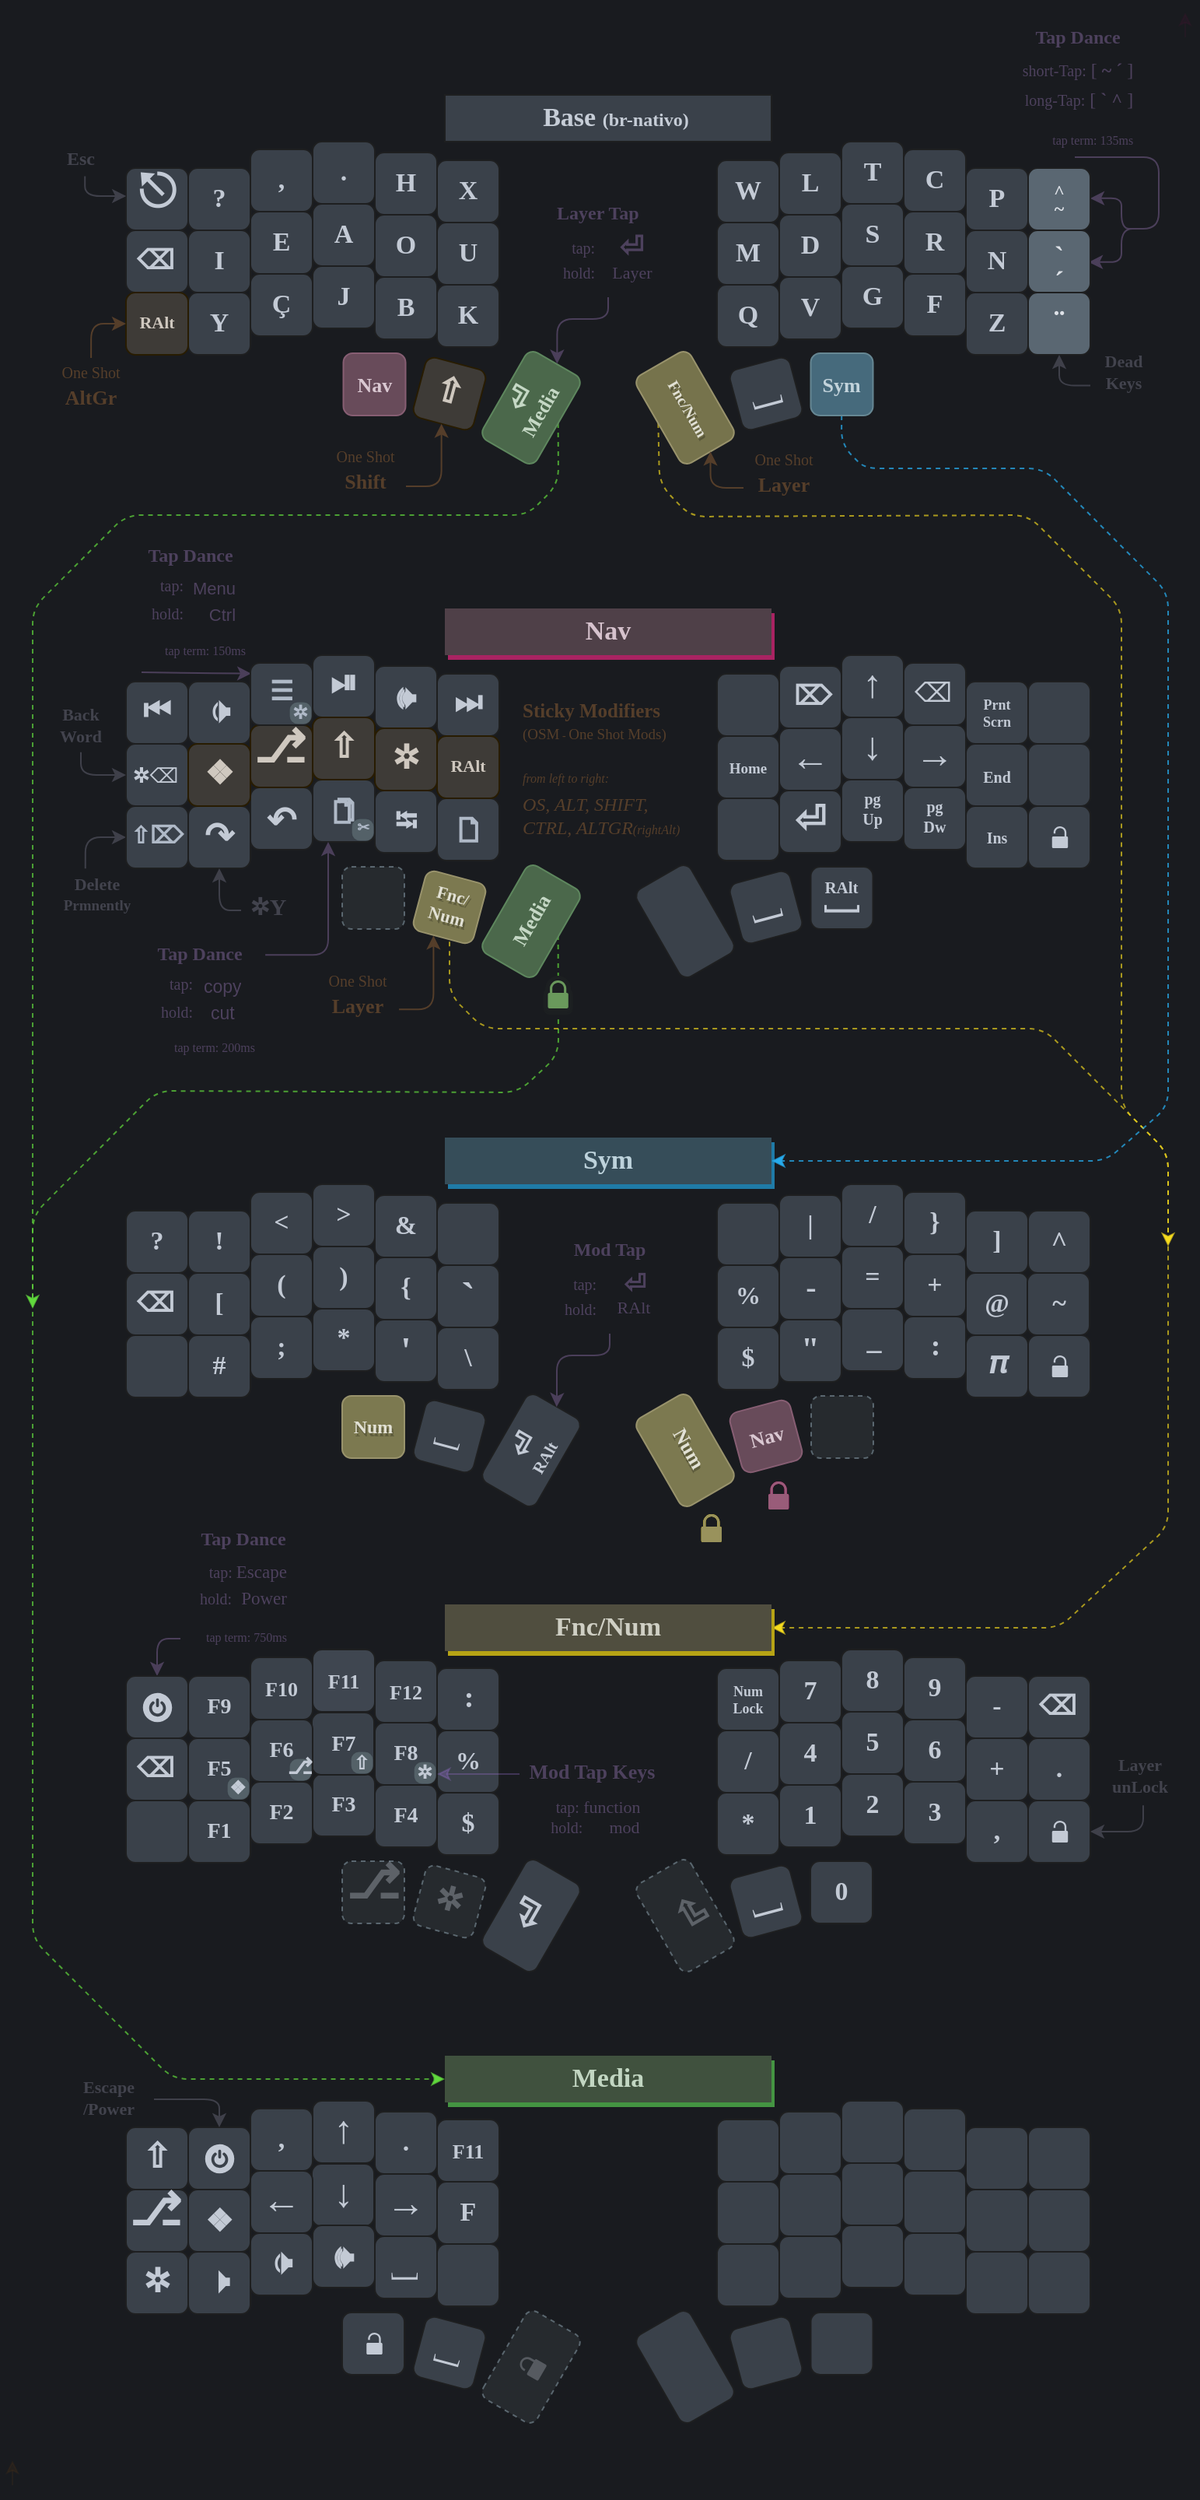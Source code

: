 <mxfile version="28.0.7" pages="7">
  <diagram name="Corne" id="lx1WYt1qz4VFqkjohMTn">
    <mxGraphModel dx="155" dy="116" grid="1" gridSize="10" guides="1" tooltips="1" connect="1" arrows="1" fold="1" page="1" pageScale="1" pageWidth="827" pageHeight="1169" background="#191b1f" math="0" shadow="0">
      <root>
        <mxCell id="VhBe_t0WcY4HtVwPUnTK-0" />
        <mxCell id="VhBe_t0WcY4HtVwPUnTK-1" parent="VhBe_t0WcY4HtVwPUnTK-0" />
        <mxCell id="f1jL6BotNiw35SaduvJ6-39" value="" style="sketch=0;pointerEvents=1;shadow=0;dashed=0;html=1;strokeColor=none;labelPosition=center;verticalLabelPosition=bottom;verticalAlign=top;outlineConnect=0;align=center;shape=mxgraph.office.security.lock_protected;fillColor=#D80073;labelBackgroundColor=none;fontSize=9;fontColor=#AFB9C7;rotation=0;aspect=fixed;perimeterSpacing=0;strokeWidth=1;expand=1;perimeter=rectanglePerimeter;shadowBlur=0;shadowOpacity=100;shadowOffsetX=0;shadowOffsetY=1;shadowColor=#B0276D;" parent="VhBe_t0WcY4HtVwPUnTK-1" vertex="1">
          <mxGeometry x="523" y="951" width="13.15" height="18" as="geometry" />
        </mxCell>
        <mxCell id="f1jL6BotNiw35SaduvJ6-42" value="" style="sketch=0;pointerEvents=1;shadow=0;dashed=0;html=1;strokeColor=none;labelPosition=center;verticalLabelPosition=bottom;verticalAlign=top;outlineConnect=0;align=center;shape=mxgraph.office.security.lock_protected;fillColor=#995c79;labelBackgroundColor=none;fontSize=9;fontColor=#AFB9C7;rotation=0;aspect=fixed;perimeterSpacing=0;strokeWidth=1;expand=1;perimeter=rectanglePerimeter;shadowBlur=0;shadowOpacity=100;shadowOffsetX=0;shadowOffsetY=1;shadowColor=#282B2E;movable=1;resizable=1;rotatable=1;deletable=1;editable=1;locked=0;connectable=1;" parent="VhBe_t0WcY4HtVwPUnTK-1" vertex="1">
          <mxGeometry x="523" y="951" width="13.15" height="18" as="geometry" />
        </mxCell>
        <mxCell id="f1jL6BotNiw35SaduvJ6-37" value="" style="sketch=0;pointerEvents=1;shadow=0;dashed=0;html=1;strokeColor=none;labelPosition=center;verticalLabelPosition=bottom;verticalAlign=top;outlineConnect=0;align=center;shape=mxgraph.office.security.lock_protected;fillColor=#F6DC1E;labelBackgroundColor=none;fontSize=9;fontColor=#AFB9C7;rotation=0;aspect=fixed;perimeterSpacing=0;strokeWidth=1;expand=1;perimeter=rectanglePerimeter;shadowBlur=0;shadowOpacity=100;shadowOffsetX=0;shadowOffsetY=1;shadowColor=#B09500;" parent="VhBe_t0WcY4HtVwPUnTK-1" vertex="1">
          <mxGeometry x="479.85" y="972" width="13.15" height="18" as="geometry" />
        </mxCell>
        <mxCell id="f1jL6BotNiw35SaduvJ6-40" value="" style="sketch=0;pointerEvents=1;shadow=0;dashed=0;html=1;strokeColor=none;labelPosition=center;verticalLabelPosition=bottom;verticalAlign=top;outlineConnect=0;align=center;shape=mxgraph.office.security.lock_protected;fillColor=#99925c;labelBackgroundColor=none;fontSize=9;fontColor=#AFB9C7;rotation=0;aspect=fixed;perimeterSpacing=0;strokeWidth=1;expand=1;perimeter=rectanglePerimeter;shadowBlur=0;shadowOpacity=100;shadowOffsetX=0;shadowOffsetY=-1;shadowColor=#F6DC1E;" parent="VhBe_t0WcY4HtVwPUnTK-1" vertex="1">
          <mxGeometry x="479.85" y="972" width="13.15" height="18" as="geometry" />
        </mxCell>
        <mxCell id="f1jL6BotNiw35SaduvJ6-14" style="rounded=1;orthogonalLoop=1;jettySize=auto;html=1;fontFamily=Verdana;fontSize=14;fontColor=#61A92F;strokeColor=#61D93D;fillColor=#e3c800;spacingLeft=2;exitX=0.5;exitY=1;exitDx=0;exitDy=0;strokeOpacity=70;dashed=1;" parent="VhBe_t0WcY4HtVwPUnTK-1" edge="1">
          <mxGeometry relative="1" as="geometry">
            <mxPoint x="387.821" y="600" as="sourcePoint" />
            <Array as="points">
              <mxPoint x="388" y="677" />
              <mxPoint x="362" y="701" />
              <mxPoint x="130" y="700" />
              <mxPoint x="50" y="780" />
            </Array>
            <mxPoint x="50" y="840" as="targetPoint" />
          </mxGeometry>
        </mxCell>
        <mxCell id="f1jL6BotNiw35SaduvJ6-16" value="" style="sketch=0;pointerEvents=1;shadow=1;dashed=0;html=1;strokeColor=#1C1F21;labelPosition=center;verticalLabelPosition=bottom;verticalAlign=top;outlineConnect=0;align=center;shape=mxgraph.office.security.lock_protected;fillColor=#61D93D;labelBackgroundColor=none;fontSize=9;fontColor=#AFB9C7;rotation=0;aspect=fixed;perimeterSpacing=0;strokeWidth=6;expand=1;perimeter=rectanglePerimeter;shadowBlur=0;shadowOpacity=100;shadowOffsetX=0;shadowOffsetY=1;shadowColor=#1C1F21;" parent="VhBe_t0WcY4HtVwPUnTK-1" vertex="1">
          <mxGeometry x="381.25" y="629" width="13.15" height="18" as="geometry" />
        </mxCell>
        <mxCell id="f1jL6BotNiw35SaduvJ6-65" value="&lt;font style=&quot;font-size: 17px;&quot;&gt;0&lt;/font&gt;" style="whiteSpace=wrap;html=1;aspect=fixed;fontSize=17;fontFamily=Verdana;fontStyle=1;fillColor=#3A414A;strokeColor=#1E1F20;fontColor=#C3CAD5;rounded=1;spacingTop=0;rotation=0;" parent="VhBe_t0WcY4HtVwPUnTK-1" vertex="1">
          <mxGeometry x="550" y="1195" width="40" height="40" as="geometry" />
        </mxCell>
        <mxCell id="Kk_X96KGzUEFLJRvx8po-1" value="F11" style="whiteSpace=wrap;html=1;aspect=fixed;fontSize=13;fontFamily=Verdana;fontStyle=1;fontColor=#C3CAD5;fillColor=#3A414A;rounded=1;strokeColor=#1E1F20;" parent="VhBe_t0WcY4HtVwPUnTK-1" vertex="1">
          <mxGeometry x="310" y="1361" width="40" height="40" as="geometry" />
        </mxCell>
        <mxCell id="0Pavb7y8vV0bBTehb5eK-6" value="&lt;p style=&quot;font-size: 12px; line-height: 2.4px;&quot;&gt;&lt;font face=&quot;Times New Roman&quot; style=&quot;font-size: 18px;&quot;&gt;⏎&lt;/font&gt;&lt;/p&gt;&lt;p style=&quot;line-height: 17%;&quot;&gt;&lt;font style=&quot;font-size: 10.5px;&quot;&gt;RAlt&lt;/font&gt;&lt;/p&gt;&lt;p style=&quot;font-size: 10px;&quot;&gt;&lt;/p&gt;" style="whiteSpace=wrap;html=1;rotation=300;fontSize=10;fontFamily=Verdana;fontStyle=1;fontColor=#C3CAD5;fillColor=#3A414A;rounded=1;spacingTop=1;strokeColor=#1E1F20;spacingLeft=1;" parent="VhBe_t0WcY4HtVwPUnTK-1" vertex="1">
          <mxGeometry x="338" y="911" width="65" height="40" as="geometry" />
        </mxCell>
        <mxCell id="VhBe_t0WcY4HtVwPUnTK-7" value="" style="whiteSpace=wrap;html=1;rotation=0;fontSize=17;fontFamily=Verdana;fontStyle=1;fillColor=#BAD3DB;strokeColor=#B2CDDB;fontColor=#333333;rounded=1;shadow=0;glass=0;dashed=1;fillStyle=auto;textOpacity=30;fillOpacity=8;strokeOpacity=40;" parent="VhBe_t0WcY4HtVwPUnTK-1" vertex="1">
          <mxGeometry x="249" y="556" width="40" height="40" as="geometry" />
        </mxCell>
        <mxCell id="VhBe_t0WcY4HtVwPUnTK-269" value="&lt;font style=&quot;font-size: 11px;&quot;&gt;Base&lt;/font&gt;" style="whiteSpace=wrap;html=1;aspect=fixed;rotation=0;fontSize=11;fontFamily=Verdana;fontStyle=1;fontColor=#AFB9C7;fillColor=#383E47;strokeColor=#1E1F20;shadow=0;sketch=0;rounded=1;glass=0;fillStyle=auto;spacingBottom=0;spacingTop=0;labelBackgroundColor=none;labelBorderColor=none;spacingLeft=0;" parent="VhBe_t0WcY4HtVwPUnTK-1" vertex="1">
          <mxGeometry x="249" y="1485" width="40" height="40" as="geometry" />
        </mxCell>
        <mxCell id="KfhfghlaZ5SeJN-fDWUc-10" value="&lt;p style=&quot;line-height: 0%; font-size: 13px;&quot;&gt;&lt;br&gt;&lt;/p&gt;&lt;p style=&quot;font-size: 13px;&quot;&gt;&lt;/p&gt;" style="whiteSpace=wrap;html=1;rotation=300;fontSize=17;fontFamily=Verdana;fontStyle=1;fontColor=#AFB9C7;fillColor=#BAD3DB;rounded=1;spacingBottom=0;strokeColor=#B2CDDB;spacingTop=-4;shadow=0;sketch=0;glass=0;dashed=1;fillStyle=auto;labelBackgroundColor=none;labelBorderColor=none;textOpacity=30;fillOpacity=8;strokeOpacity=40;" parent="VhBe_t0WcY4HtVwPUnTK-1" vertex="1">
          <mxGeometry x="338" y="1500" width="65" height="40" as="geometry" />
        </mxCell>
        <mxCell id="KfhfghlaZ5SeJN-fDWUc-11" value="&lt;p style=&quot;line-height: 0%;&quot;&gt;&lt;br&gt;&lt;/p&gt;&lt;p style=&quot;font-size: 23px;&quot;&gt;&lt;/p&gt;" style="whiteSpace=wrap;html=1;rotation=60;fontSize=17;fontFamily=Verdana;fontStyle=1;fontColor=#AFB9C7;fillColor=#3A414A;rounded=1;spacingTop=-2;strokeColor=#1E1F20;spacingBottom=0;shadow=0;sketch=0;glass=0;fillStyle=auto;" parent="VhBe_t0WcY4HtVwPUnTK-1" vertex="1">
          <mxGeometry x="437" y="1500" width="65" height="40" as="geometry" />
        </mxCell>
        <mxCell id="VhBe_t0WcY4HtVwPUnTK-87" value="" style="rounded=1;orthogonalLoop=1;jettySize=auto;html=1;strokeColor=#61D93D;exitX=0.5;exitY=1;exitDx=0;exitDy=0;entryX=0;entryY=0.5;entryDx=0;entryDy=0;strokeOpacity=70;dashed=1;" parent="VhBe_t0WcY4HtVwPUnTK-1" source="0Pavb7y8vV0bBTehb5eK-5" target="VhBe_t0WcY4HtVwPUnTK-225" edge="1">
          <mxGeometry relative="1" as="geometry">
            <mxPoint x="40" y="1250" as="targetPoint" />
            <Array as="points">
              <mxPoint x="388" y="310" />
              <mxPoint x="368" y="330" />
              <mxPoint x="110" y="330" />
              <mxPoint x="50" y="390" />
              <mxPoint x="50" y="1245" />
              <mxPoint x="140" y="1335" />
            </Array>
            <mxPoint x="387.821" y="271.0" as="sourcePoint" />
          </mxGeometry>
        </mxCell>
        <mxCell id="VhBe_t0WcY4HtVwPUnTK-25" value="" style="rounded=1;orthogonalLoop=1;jettySize=auto;html=1;fontSize=14;fontColor=#61A92F;fontFamily=Verdana;strokeColor=#F6DC1E;fillColor=#e3c800;exitX=0.5;exitY=1;exitDx=0;exitDy=0;entryX=1;entryY=0.5;entryDx=0;entryDy=0;strokeOpacity=65;dashed=1;" parent="VhBe_t0WcY4HtVwPUnTK-1" source="KfhfghlaZ5SeJN-fDWUc-8" target="VhBe_t0WcY4HtVwPUnTK-24" edge="1">
          <mxGeometry relative="1" as="geometry">
            <mxPoint x="490" y="630" as="targetPoint" />
            <Array as="points">
              <mxPoint x="453" y="310" />
              <mxPoint x="473" y="331" />
              <mxPoint x="690" y="330" />
              <mxPoint x="750" y="390" />
              <mxPoint x="750" y="710" />
              <mxPoint x="780" y="740" />
              <mxPoint x="780" y="980" />
              <mxPoint x="710" y="1045" />
            </Array>
            <mxPoint x="453.679" y="273" as="sourcePoint" />
          </mxGeometry>
        </mxCell>
        <mxCell id="KfhfghlaZ5SeJN-fDWUc-8" value="&lt;p style=&quot;line-height: 0%;&quot;&gt;&lt;font&gt;&lt;span style=&quot;font-size: 8px;&quot;&gt;&amp;nbsp;&lt;/span&gt;&lt;font style=&quot;font-size: 10px;&quot;&gt;Fnc/Num&lt;/font&gt;&lt;/font&gt;&lt;/p&gt;&lt;p&gt;&lt;/p&gt;" style="whiteSpace=wrap;html=1;rotation=60;fontSize=22;fontFamily=Verdana;fontStyle=1;fontColor=#e2e1d5;fillColor=#76734c;rounded=1;spacingBottom=0;strokeColor=#99936c;spacingTop=-6;container=0;strokeWidth=1;spacing=2;spacingLeft=0;textShadow=1;shadowBlur=0;shadowOffsetX=1;shadowOffsetY=2;shadowOpacity=24;" parent="VhBe_t0WcY4HtVwPUnTK-1" vertex="1">
          <mxGeometry x="437" y="241" width="65" height="40" as="geometry" />
        </mxCell>
        <mxCell id="KfhfghlaZ5SeJN-fDWUc-7" value="&lt;p style=&quot;line-height: 0%; font-size: 10px;&quot;&gt;&lt;br&gt;&lt;/p&gt;&lt;p&gt;&lt;/p&gt;" style="whiteSpace=wrap;html=1;rotation=60;fontSize=12;fontFamily=Verdana;fontStyle=1;fontColor=#AFB9C7;fillColor=#3A414A;rounded=1;spacingBottom=0;strokeColor=#1E1F20;spacingTop=2;" parent="VhBe_t0WcY4HtVwPUnTK-1" vertex="1">
          <mxGeometry x="437" y="571" width="65" height="40" as="geometry" />
        </mxCell>
        <mxCell id="We5xWcKaWoTM-Ybi7P9I-0" value="&lt;p style=&quot;line-height: 0%;&quot;&gt;&lt;font style=&quot;font-size: 23px;&quot;&gt;⏎&lt;/font&gt;&lt;br style=&quot;font-size: 17px;&quot;&gt;&lt;/p&gt;&lt;p style=&quot;font-size: 17px;&quot;&gt;&lt;/p&gt;" style="whiteSpace=wrap;html=1;rotation=300;fontSize=17;fontFamily=Verdana;fontStyle=1;fontColor=#C3CAD5;fillColor=#3A414A;rounded=1;spacingBottom=0;strokeColor=#1E1F20;spacingTop=-2;" parent="VhBe_t0WcY4HtVwPUnTK-1" vertex="1">
          <mxGeometry x="338" y="1210" width="65" height="40" as="geometry" />
        </mxCell>
        <mxCell id="VhBe_t0WcY4HtVwPUnTK-2" value="@" style="whiteSpace=wrap;html=1;aspect=fixed;fontSize=17;fontFamily=Verdana;fontStyle=1;fontColor=#C3CAD5;fillColor=#3A414A;rounded=1;strokeColor=#1E1F20;" parent="VhBe_t0WcY4HtVwPUnTK-1" vertex="1">
          <mxGeometry x="110" y="777" width="40" height="40" as="geometry" />
        </mxCell>
        <mxCell id="VhBe_t0WcY4HtVwPUnTK-4" value="o" style="group;fontColor=#C3CAD5;fillColor=none;" parent="VhBe_t0WcY4HtVwPUnTK-1" vertex="1" connectable="0">
          <mxGeometry x="690" y="517" width="40" height="40" as="geometry" />
        </mxCell>
        <mxCell id="VhBe_t0WcY4HtVwPUnTK-5" value="" style="whiteSpace=wrap;html=1;aspect=fixed;fontSize=17;fontFamily=Verdana;fontStyle=1;fontColor=#AFB9C7;fillColor=#383E47;rounded=1;glass=0;strokeColor=#1E1F20;" parent="VhBe_t0WcY4HtVwPUnTK-4" vertex="1">
          <mxGeometry width="40" height="40" as="geometry" />
        </mxCell>
        <mxCell id="VhBe_t0WcY4HtVwPUnTK-6" value="" style="sketch=0;pointerEvents=1;shadow=0;dashed=0;html=1;strokeColor=none;labelPosition=center;verticalLabelPosition=bottom;verticalAlign=top;outlineConnect=0;align=center;shape=mxgraph.office.security.lock_protected;fillColor=#AFB9C7;labelBackgroundColor=none;fontSize=9;fontColor=#AFB9C7;" parent="VhBe_t0WcY4HtVwPUnTK-4" vertex="1">
          <mxGeometry x="15.37" y="13" width="10.23" height="14" as="geometry" />
        </mxCell>
        <mxCell id="f1jL6BotNiw35SaduvJ6-34" value="o" style="group" parent="VhBe_t0WcY4HtVwPUnTK-4" vertex="1" connectable="0">
          <mxGeometry width="40" height="40" as="geometry" />
        </mxCell>
        <mxCell id="f1jL6BotNiw35SaduvJ6-35" value="" style="whiteSpace=wrap;html=1;aspect=fixed;fontSize=17;fontFamily=Verdana;fontStyle=1;fontColor=#AFB9C7;fillColor=#3A414A;rounded=1;glass=0;strokeColor=#1E1F20;" parent="f1jL6BotNiw35SaduvJ6-34" vertex="1">
          <mxGeometry width="40" height="40" as="geometry" />
        </mxCell>
        <mxCell id="f1jL6BotNiw35SaduvJ6-36" value="" style="sketch=0;pointerEvents=1;shadow=0;dashed=0;html=1;strokeColor=none;fillColor=#C3CAD5;labelPosition=center;verticalLabelPosition=bottom;verticalAlign=top;outlineConnect=0;align=center;shape=mxgraph.office.security.lock_unprotected;" parent="f1jL6BotNiw35SaduvJ6-34" vertex="1">
          <mxGeometry x="15.37" y="13" width="10.23" height="14" as="geometry" />
        </mxCell>
        <mxCell id="VhBe_t0WcY4HtVwPUnTK-8" value="&lt;p style=&quot;line-height: 130%;&quot;&gt;pg&lt;br style=&quot;font-size: 10px;&quot;&gt;Dw&lt;/p&gt;" style="whiteSpace=wrap;html=1;aspect=fixed;fontSize=10;fontFamily=Verdana;fontStyle=1;fontColor=#C3CAD5;fillColor=#3A414A;rounded=1;spacingTop=-4;strokeColor=#1E1F20;" parent="VhBe_t0WcY4HtVwPUnTK-1" vertex="1">
          <mxGeometry x="610" y="505" width="40" height="40" as="geometry" />
        </mxCell>
        <mxCell id="VhBe_t0WcY4HtVwPUnTK-9" value="&lt;p style=&quot;line-height: 130%;&quot;&gt;pg&lt;br&gt;Up&lt;/p&gt;" style="whiteSpace=wrap;html=1;aspect=fixed;fontSize=10;fontFamily=Verdana;fontStyle=1;fontColor=#C3CAD5;fillColor=#3A414A;rounded=1;spacingTop=-4;strokeColor=#1E1F20;" parent="VhBe_t0WcY4HtVwPUnTK-1" vertex="1">
          <mxGeometry x="570" y="500" width="40" height="40" as="geometry" />
        </mxCell>
        <mxCell id="VhBe_t0WcY4HtVwPUnTK-10" value="&lt;span style=&quot;font-family: &amp;quot;segoe ui emoji&amp;quot;, &amp;quot;apple color emoji&amp;quot;, &amp;quot;noto color emoji&amp;quot;; font-size: 25px;&quot;&gt;→&lt;/span&gt;" style="whiteSpace=wrap;html=1;aspect=fixed;fontSize=25;fontFamily=Verdana;fontStyle=1;fontColor=#C3CAD5;fillColor=#3A414A;rounded=1;spacingTop=-4;strokeColor=#1E1F20;" parent="VhBe_t0WcY4HtVwPUnTK-1" vertex="1">
          <mxGeometry x="610" y="465" width="40" height="40" as="geometry" />
        </mxCell>
        <mxCell id="VhBe_t0WcY4HtVwPUnTK-11" value="&lt;span style=&quot;font-family: &amp;quot;segoe ui emoji&amp;quot;, &amp;quot;apple color emoji&amp;quot;, &amp;quot;noto color emoji&amp;quot;; font-size: 25px;&quot;&gt;↓&lt;/span&gt;" style="whiteSpace=wrap;html=1;aspect=fixed;fontSize=25;fontFamily=Verdana;fontStyle=1;fontColor=#C3CAD5;fillColor=#3A414A;rounded=1;spacingTop=-4;strokeColor=#1E1F20;spacingRight=-1;spacingLeft=-1;" parent="VhBe_t0WcY4HtVwPUnTK-1" vertex="1">
          <mxGeometry x="570" y="460" width="40" height="40" as="geometry" />
        </mxCell>
        <mxCell id="VhBe_t0WcY4HtVwPUnTK-12" value="&lt;span style=&quot;font-family: &amp;quot;segoe ui emoji&amp;quot;, &amp;quot;apple color emoji&amp;quot;, &amp;quot;noto color emoji&amp;quot;; font-size: 25px;&quot;&gt;←&lt;/span&gt;" style="whiteSpace=wrap;html=1;aspect=fixed;fontSize=25;fontFamily=Verdana;fontStyle=1;fontColor=#C3CAD5;fillColor=#3A414A;rounded=1;spacingTop=-4;strokeColor=#1E1F20;" parent="VhBe_t0WcY4HtVwPUnTK-1" vertex="1">
          <mxGeometry x="530" y="467" width="40" height="40" as="geometry" />
        </mxCell>
        <mxCell id="VhBe_t0WcY4HtVwPUnTK-13" value="&lt;span style=&quot;font-family: &amp;quot;segoe ui emoji&amp;quot;, &amp;quot;apple color emoji&amp;quot;, &amp;quot;noto color emoji&amp;quot;; font-size: 25px;&quot;&gt;↑&lt;/span&gt;" style="whiteSpace=wrap;html=1;aspect=fixed;fontSize=25;fontFamily=Verdana;fontStyle=1;fontColor=#C3CAD5;fillColor=#3A414A;rounded=1;spacingTop=-4;strokeColor=#1E1F20;spacingLeft=-1;spacingRight=-1;" parent="VhBe_t0WcY4HtVwPUnTK-1" vertex="1">
          <mxGeometry x="570" y="420" width="40" height="40" as="geometry" />
        </mxCell>
        <mxCell id="VhBe_t0WcY4HtVwPUnTK-14" value="" style="group;fontColor=#C3CAD5;fillColor=none;" parent="VhBe_t0WcY4HtVwPUnTK-1" vertex="1" connectable="0">
          <mxGeometry x="310" y="512" width="40" height="40.0" as="geometry" />
        </mxCell>
        <mxCell id="VhBe_t0WcY4HtVwPUnTK-15" value="" style="whiteSpace=wrap;html=1;aspect=fixed;fontSize=17;fontFamily=Verdana;fontStyle=1;fontColor=#AFB9C7;fillColor=#3A414A;rounded=1;strokeColor=#1E1F20;" parent="VhBe_t0WcY4HtVwPUnTK-14" vertex="1">
          <mxGeometry width="40" height="40" as="geometry" />
        </mxCell>
        <mxCell id="VhBe_t0WcY4HtVwPUnTK-16" value="" style="html=1;verticalLabelPosition=bottom;align=center;labelBackgroundColor=#ffffff;verticalAlign=top;strokeWidth=2;strokeColor=#AFB9C7;shadow=0;dashed=0;shape=mxgraph.ios7.icons.document;rounded=1;glass=0;sketch=0;fillStyle=solid;fontSize=5;fontColor=#A63AC7;fillColor=none;" parent="VhBe_t0WcY4HtVwPUnTK-14" vertex="1">
          <mxGeometry x="15.3" y="12.84" width="10.15" height="14.5" as="geometry" />
        </mxCell>
        <mxCell id="VhBe_t0WcY4HtVwPUnTK-17" value="" style="group;arcSize=12;fontColor=#C3CAD5;fillColor=none;" parent="VhBe_t0WcY4HtVwPUnTK-1" vertex="1" connectable="0">
          <mxGeometry x="230" y="500" width="40" height="40" as="geometry" />
        </mxCell>
        <mxCell id="VhBe_t0WcY4HtVwPUnTK-18" value="" style="whiteSpace=wrap;html=1;aspect=fixed;fontSize=17;fontFamily=Verdana;fontStyle=1;fontColor=#AFB9C7;fillColor=#3A414A;rounded=1;strokeColor=#1E1F20;" parent="VhBe_t0WcY4HtVwPUnTK-17" vertex="1">
          <mxGeometry width="40" height="40" as="geometry" />
        </mxCell>
        <mxCell id="VhBe_t0WcY4HtVwPUnTK-19" value="" style="html=1;verticalLabelPosition=bottom;align=center;labelBackgroundColor=#ffffff;verticalAlign=top;strokeWidth=2;strokeColor=#AFB9C7;shadow=0;dashed=0;shape=mxgraph.ios7.icons.documents;rounded=1;glass=0;sketch=0;fillStyle=solid;fontSize=5;fontColor=#A63AC7;fillColor=none;" parent="VhBe_t0WcY4HtVwPUnTK-17" vertex="1">
          <mxGeometry x="14.75" y="12.67" width="11" height="14.67" as="geometry" />
        </mxCell>
        <mxCell id="0Pavb7y8vV0bBTehb5eK-0" value="&lt;font style=&quot;font-size: 9.5px;&quot;&gt;✂&lt;/font&gt;" style="whiteSpace=wrap;html=1;fontSize=9.5;fontFamily=Verdana;fontStyle=1;fontColor=#AFB9C7;fillColor=#546168;rounded=1;strokeColor=#1E1F20;aspect=fixed;spacingTop=-2;perimeterSpacing=0;arcSize=36;imageWidth=24;imageHeight=24;spacingLeft=1;absoluteArcSize=0;strokeWidth=0;" parent="VhBe_t0WcY4HtVwPUnTK-17" vertex="1">
          <mxGeometry x="25" y="25" width="14" height="14" as="geometry" />
        </mxCell>
        <mxCell id="VhBe_t0WcY4HtVwPUnTK-20" value="Nav" style="rounded=0;whiteSpace=wrap;html=1;fontFamily=Verdana;fontSize=17;fontStyle=1;fillColor=#4f4048;strokeColor=none;fontColor=#d6c2cd;fillOpacity=100;shadow=1;shadowOpacity=100;shadowColor=#A92362;shadowBlur=0;shadowOffsetX=2;shadowOffsetY=3;strokeWidth=1;perimeterSpacing=8;" parent="VhBe_t0WcY4HtVwPUnTK-1" vertex="1">
          <mxGeometry x="315" y="390" width="210" height="30" as="geometry" />
        </mxCell>
        <mxCell id="VhBe_t0WcY4HtVwPUnTK-21" value="&lt;b&gt;Sym&lt;/b&gt;" style="rounded=0;whiteSpace=wrap;html=1;fontFamily=Verdana;fontSize=17;fillColor=#364d59;strokeColor=none;fontStyle=0;fontColor=#bdd2db;fillOpacity=100;shadow=1;shadowColor=#1F7BA7;shadowOpacity=100;shadowOffsetX=2;shadowBlur=0;" parent="VhBe_t0WcY4HtVwPUnTK-1" vertex="1">
          <mxGeometry x="315" y="730" width="210" height="30" as="geometry" />
        </mxCell>
        <mxCell id="VhBe_t0WcY4HtVwPUnTK-22" value="&lt;b&gt;Base &lt;font style=&quot;font-size: 12px;&quot;&gt;(br-nativo)&lt;/font&gt;&lt;/b&gt;" style="rounded=0;whiteSpace=wrap;html=1;fontFamily=Verdana;fontSize=17;fontColor=#c6cdd7;fillColor=#3A414A;strokeColor=#1E1F20;spacingRight=-10;" parent="VhBe_t0WcY4HtVwPUnTK-1" vertex="1">
          <mxGeometry x="315" y="60" width="210" height="30" as="geometry" />
        </mxCell>
        <mxCell id="VhBe_t0WcY4HtVwPUnTK-24" value="&lt;font&gt;Fnc/Num&lt;/font&gt;" style="rounded=0;whiteSpace=wrap;html=1;fontFamily=Verdana;fontSize=17;fontStyle=1;fillColor=#504e3f;strokeColor=none;fontColor=#cfcfc4;fillOpacity=100;shadow=1;shadowBlur=0;shadowOpacity=100;shadowColor=#B7A415;" parent="VhBe_t0WcY4HtVwPUnTK-1" vertex="1">
          <mxGeometry x="315" y="1030" width="210" height="30" as="geometry" />
        </mxCell>
        <mxCell id="VhBe_t0WcY4HtVwPUnTK-28" value="&lt;font style=&quot;font-size: 10px;&quot;&gt;One Shot&lt;/font&gt;&lt;br&gt;&lt;font size=&quot;1&quot; style=&quot;&quot;&gt;&lt;b style=&quot;font-size: 13px;&quot;&gt;Shift&lt;/b&gt;&lt;/font&gt;" style="text;html=1;align=center;verticalAlign=middle;whiteSpace=wrap;rounded=0;shadow=0;glass=0;sketch=0;fontFamily=Verdana;fontSize=14;fillColor=none;fontColor=#553E2A;spacingTop=-6;" parent="VhBe_t0WcY4HtVwPUnTK-1" vertex="1">
          <mxGeometry x="238" y="286" width="52" height="34" as="geometry" />
        </mxCell>
        <mxCell id="VhBe_t0WcY4HtVwPUnTK-29" value="F1" style="whiteSpace=wrap;html=1;aspect=fixed;fontSize=14;fontFamily=Verdana;fontStyle=1;fontColor=#C3CAD5;fillColor=#3A414A;rounded=1;strokeColor=#1E1F20;" parent="VhBe_t0WcY4HtVwPUnTK-1" vertex="1">
          <mxGeometry x="150" y="1156" width="40" height="40" as="geometry" />
        </mxCell>
        <mxCell id="VhBe_t0WcY4HtVwPUnTK-30" value="F2" style="whiteSpace=wrap;html=1;aspect=fixed;fontSize=14;fontFamily=Verdana;fontStyle=1;fontColor=#C3CAD5;fillColor=#3A414A;rounded=1;strokeColor=#1E1F20;" parent="VhBe_t0WcY4HtVwPUnTK-1" vertex="1">
          <mxGeometry x="190" y="1144" width="40" height="40" as="geometry" />
        </mxCell>
        <mxCell id="VhBe_t0WcY4HtVwPUnTK-31" value="F3" style="whiteSpace=wrap;html=1;aspect=fixed;fontSize=14;fontFamily=Verdana;fontStyle=1;fontColor=#C3CAD5;fillColor=#3A414A;rounded=1;strokeColor=#1E1F20;" parent="VhBe_t0WcY4HtVwPUnTK-1" vertex="1">
          <mxGeometry x="230" y="1139" width="40" height="40" as="geometry" />
        </mxCell>
        <mxCell id="VhBe_t0WcY4HtVwPUnTK-32" value="F4" style="whiteSpace=wrap;html=1;aspect=fixed;fontSize=14;fontFamily=Verdana;fontStyle=1;fontColor=#C3CAD5;fillColor=#3A414A;rounded=1;strokeColor=#1E1F20;" parent="VhBe_t0WcY4HtVwPUnTK-1" vertex="1">
          <mxGeometry x="270" y="1146" width="40" height="40" as="geometry" />
        </mxCell>
        <mxCell id="VhBe_t0WcY4HtVwPUnTK-34" value="Num&lt;br style=&quot;font-size: 9px;&quot;&gt;Lock" style="whiteSpace=wrap;html=1;aspect=fixed;fontSize=9;fontFamily=Verdana;fontStyle=1;fontColor=#C3CAD5;fillColor=#3A414A;rounded=1;strokeColor=#1E1F20;" parent="VhBe_t0WcY4HtVwPUnTK-1" vertex="1">
          <mxGeometry x="490" y="1071" width="40" height="40" as="geometry" />
        </mxCell>
        <mxCell id="VhBe_t0WcY4HtVwPUnTK-35" value="7" style="whiteSpace=wrap;html=1;aspect=fixed;fontSize=17;fontFamily=Verdana;fontStyle=1;fontColor=#C3CAD5;fillColor=#3A414A;rounded=1;strokeColor=#1E1F20;" parent="VhBe_t0WcY4HtVwPUnTK-1" vertex="1">
          <mxGeometry x="530" y="1066" width="40" height="40" as="geometry" />
        </mxCell>
        <mxCell id="VhBe_t0WcY4HtVwPUnTK-36" value="8" style="whiteSpace=wrap;html=1;aspect=fixed;fontSize=17;fontFamily=Verdana;fontStyle=1;fontColor=#C3CAD5;fillColor=#3A414A;rounded=1;strokeColor=#1E1F20;" parent="VhBe_t0WcY4HtVwPUnTK-1" vertex="1">
          <mxGeometry x="570" y="1059" width="40" height="40" as="geometry" />
        </mxCell>
        <mxCell id="VhBe_t0WcY4HtVwPUnTK-37" value="9" style="whiteSpace=wrap;html=1;aspect=fixed;fontSize=17;fontFamily=Verdana;fontStyle=1;fontColor=#C3CAD5;fillColor=#3A414A;rounded=1;strokeColor=#1E1F20;" parent="VhBe_t0WcY4HtVwPUnTK-1" vertex="1">
          <mxGeometry x="610" y="1064" width="40" height="40" as="geometry" />
        </mxCell>
        <mxCell id="VhBe_t0WcY4HtVwPUnTK-38" value="-" style="whiteSpace=wrap;html=1;aspect=fixed;fontSize=17;fontFamily=Verdana;fontStyle=1;fontColor=#C3CAD5;fillColor=#3A414A;rounded=1;strokeColor=#1E1F20;" parent="VhBe_t0WcY4HtVwPUnTK-1" vertex="1">
          <mxGeometry x="650" y="1076" width="40" height="40" as="geometry" />
        </mxCell>
        <mxCell id="VhBe_t0WcY4HtVwPUnTK-39" value="*" style="whiteSpace=wrap;html=1;aspect=fixed;fontSize=17;fontFamily=Verdana;fontStyle=1;fontColor=#C3CAD5;fillColor=#3A414A;rounded=1;strokeColor=#1E1F20;" parent="VhBe_t0WcY4HtVwPUnTK-1" vertex="1">
          <mxGeometry x="490" y="1151" width="40" height="40" as="geometry" />
        </mxCell>
        <mxCell id="VhBe_t0WcY4HtVwPUnTK-40" value="4" style="whiteSpace=wrap;html=1;aspect=fixed;fontSize=17;fontFamily=Verdana;fontStyle=1;fontColor=#C3CAD5;fillColor=#3A414A;rounded=1;strokeColor=#1E1F20;" parent="VhBe_t0WcY4HtVwPUnTK-1" vertex="1">
          <mxGeometry x="530" y="1106" width="40" height="40" as="geometry" />
        </mxCell>
        <mxCell id="VhBe_t0WcY4HtVwPUnTK-41" value="5" style="whiteSpace=wrap;html=1;aspect=fixed;fontSize=17;fontFamily=Verdana;fontStyle=1;fontColor=#C3CAD5;fillColor=#3A414A;rounded=1;strokeColor=#1E1F20;" parent="VhBe_t0WcY4HtVwPUnTK-1" vertex="1">
          <mxGeometry x="570" y="1099" width="40" height="40" as="geometry" />
        </mxCell>
        <mxCell id="VhBe_t0WcY4HtVwPUnTK-42" value="6" style="whiteSpace=wrap;html=1;aspect=fixed;fontSize=17;fontFamily=Verdana;fontStyle=1;fontColor=#C3CAD5;fillColor=#3A414A;rounded=1;strokeColor=#1E1F20;" parent="VhBe_t0WcY4HtVwPUnTK-1" vertex="1">
          <mxGeometry x="610" y="1104" width="40" height="40" as="geometry" />
        </mxCell>
        <mxCell id="VhBe_t0WcY4HtVwPUnTK-43" value="+" style="whiteSpace=wrap;html=1;aspect=fixed;fontSize=17;fontFamily=Verdana;fontStyle=1;fontColor=#C3CAD5;fillColor=#3A414A;rounded=1;strokeColor=#1E1F20;" parent="VhBe_t0WcY4HtVwPUnTK-1" vertex="1">
          <mxGeometry x="650" y="1116" width="40" height="40" as="geometry" />
        </mxCell>
        <mxCell id="VhBe_t0WcY4HtVwPUnTK-44" value="/" style="whiteSpace=wrap;html=1;aspect=fixed;fontSize=17;fontFamily=Verdana;fontStyle=1;fontColor=#C3CAD5;fillColor=#3A414A;rounded=1;strokeColor=#1E1F20;" parent="VhBe_t0WcY4HtVwPUnTK-1" vertex="1">
          <mxGeometry x="490" y="1111" width="40" height="40" as="geometry" />
        </mxCell>
        <mxCell id="VhBe_t0WcY4HtVwPUnTK-45" value="1" style="whiteSpace=wrap;html=1;aspect=fixed;fontSize=17;fontFamily=Verdana;fontStyle=1;fontColor=#C3CAD5;fillColor=#3A414A;rounded=1;strokeColor=#1E1F20;" parent="VhBe_t0WcY4HtVwPUnTK-1" vertex="1">
          <mxGeometry x="530" y="1146" width="40" height="40" as="geometry" />
        </mxCell>
        <mxCell id="VhBe_t0WcY4HtVwPUnTK-46" value="2" style="whiteSpace=wrap;html=1;aspect=fixed;fontSize=17;fontFamily=Verdana;fontStyle=1;fontColor=#C3CAD5;fillColor=#3A414A;rounded=1;strokeColor=#1E1F20;" parent="VhBe_t0WcY4HtVwPUnTK-1" vertex="1">
          <mxGeometry x="570" y="1139" width="40" height="40" as="geometry" />
        </mxCell>
        <mxCell id="VhBe_t0WcY4HtVwPUnTK-47" value="3" style="whiteSpace=wrap;html=1;aspect=fixed;fontSize=17;fontFamily=Verdana;fontStyle=1;fontColor=#C3CAD5;fillColor=#3A414A;rounded=1;strokeColor=#1E1F20;" parent="VhBe_t0WcY4HtVwPUnTK-1" vertex="1">
          <mxGeometry x="610" y="1144" width="40" height="40" as="geometry" />
        </mxCell>
        <mxCell id="VhBe_t0WcY4HtVwPUnTK-48" value="," style="whiteSpace=wrap;html=1;aspect=fixed;fontSize=17;fontFamily=Verdana;fontStyle=1;fontColor=#C3CAD5;fillColor=#3A414A;rounded=1;strokeColor=#1E1F20;" parent="VhBe_t0WcY4HtVwPUnTK-1" vertex="1">
          <mxGeometry x="650" y="1156" width="40" height="40" as="geometry" />
        </mxCell>
        <mxCell id="VhBe_t0WcY4HtVwPUnTK-49" value="." style="whiteSpace=wrap;html=1;aspect=fixed;fontSize=17;fontFamily=Verdana;fontStyle=1;fontColor=#C3CAD5;fillColor=#3A414A;rounded=1;strokeColor=#1E1F20;" parent="VhBe_t0WcY4HtVwPUnTK-1" vertex="1">
          <mxGeometry x="690" y="1116" width="40" height="40" as="geometry" />
        </mxCell>
        <mxCell id="VhBe_t0WcY4HtVwPUnTK-51" value="F11" style="whiteSpace=wrap;html=1;aspect=fixed;fontSize=13;fontFamily=Verdana;fontStyle=1;fontColor=#C3CAD5;fillColor=#3F4650;rounded=1;strokeColor=#1E1F20;" parent="VhBe_t0WcY4HtVwPUnTK-1" vertex="1">
          <mxGeometry x="230" y="1059" width="40" height="40" as="geometry" />
        </mxCell>
        <mxCell id="VhBe_t0WcY4HtVwPUnTK-52" value="F12" style="whiteSpace=wrap;html=1;aspect=fixed;fontSize=13;fontFamily=Verdana;fontStyle=1;fontColor=#C3CAD5;fillColor=#3A414A;rounded=1;strokeColor=#1E1F20;" parent="VhBe_t0WcY4HtVwPUnTK-1" vertex="1">
          <mxGeometry x="270" y="1066" width="40" height="40" as="geometry" />
        </mxCell>
        <mxCell id="VhBe_t0WcY4HtVwPUnTK-53" value="F10" style="whiteSpace=wrap;html=1;aspect=fixed;fontSize=13;fontFamily=Verdana;fontStyle=1;fontColor=#C3CAD5;fillColor=#3A414A;rounded=1;strokeColor=#1E1F20;" parent="VhBe_t0WcY4HtVwPUnTK-1" vertex="1">
          <mxGeometry x="190" y="1064" width="40" height="40" as="geometry" />
        </mxCell>
        <mxCell id="VhBe_t0WcY4HtVwPUnTK-54" value="F9" style="whiteSpace=wrap;html=1;aspect=fixed;fontSize=14;fontFamily=Verdana;fontStyle=1;fontColor=#C3CAD5;fillColor=#3A414A;rounded=1;strokeColor=#1E1F20;" parent="VhBe_t0WcY4HtVwPUnTK-1" vertex="1">
          <mxGeometry x="150" y="1076" width="40" height="40" as="geometry" />
        </mxCell>
        <mxCell id="VhBe_t0WcY4HtVwPUnTK-57" value="&lt;font style=&quot;font-size: 12px;&quot;&gt;Num&lt;/font&gt;" style="whiteSpace=wrap;html=1;aspect=fixed;rotation=0;fontSize=12;fontFamily=Verdana;fontStyle=1;fillColor=#7C7950;strokeColor=#99936C;fontColor=#E2E1D5;rounded=1;fillStyle=solid;textShadow=1;shadowBlur=0;shadowOffsetX=1;shadowOffsetY=2;shadowOpacity=24;" parent="VhBe_t0WcY4HtVwPUnTK-1" vertex="1">
          <mxGeometry x="249" y="896" width="40" height="40" as="geometry" />
        </mxCell>
        <mxCell id="VhBe_t0WcY4HtVwPUnTK-58" value="⌫" style="whiteSpace=wrap;html=1;aspect=fixed;fontSize=17;fontFamily=Verdana;fontStyle=1;fontColor=#C3CAD5;fillColor=#3A414A;rounded=1;spacingLeft=-2;strokeColor=#1E1F20;" parent="VhBe_t0WcY4HtVwPUnTK-1" vertex="1">
          <mxGeometry x="690" y="1076" width="40" height="40" as="geometry" />
        </mxCell>
        <mxCell id="VhBe_t0WcY4HtVwPUnTK-59" value="&lt;div style=&quot;line-height: 190%;&quot;&gt;&lt;b&gt;&lt;font style=&quot;font-size: 13px;&quot;&gt;&amp;nbsp;Mod Tap Keys&lt;/font&gt;&lt;/b&gt;&lt;/div&gt;&lt;div style=&quot;text-align: center; line-height: 134%;&quot;&gt;&lt;font style=&quot;font-size: 11px;&quot;&gt;&amp;nbsp; &amp;nbsp; &lt;/font&gt;&lt;font size=&quot;1&quot; style=&quot;&quot;&gt;tap:&lt;/font&gt;&lt;font style=&quot;font-size: 11px;&quot;&gt; function&lt;/font&gt;&lt;/div&gt;&lt;div style=&quot;text-align: center; line-height: 68%;&quot;&gt;&lt;font style=&quot;background-color: initial; font-size: 10px;&quot;&gt;&amp;nbsp; &amp;nbsp; hold:&lt;/font&gt;&lt;font style=&quot;background-color: initial; font-size: 2px;&quot;&gt;&amp;nbsp;&lt;/font&gt;&lt;font style=&quot;font-size: 11px; background-color: initial;&quot;&gt;&amp;nbsp; &amp;nbsp; &amp;nbsp; mod&lt;/font&gt;&lt;i style=&quot;font-size: 11px; background-color: initial;&quot;&gt;&lt;font style=&quot;font-size: 11px;&quot;&gt;&amp;nbsp;&lt;/font&gt;&lt;/i&gt;&lt;/div&gt;" style="text;html=1;strokeColor=none;fillColor=none;align=left;verticalAlign=middle;whiteSpace=wrap;rounded=0;shadow=0;glass=0;sketch=0;fontFamily=Verdana;fontSize=13;fontColor=#4D415D;spacingLeft=2;spacingTop=-7;" parent="VhBe_t0WcY4HtVwPUnTK-1" vertex="1">
          <mxGeometry x="361.56" y="1127" width="110.44" height="58" as="geometry" />
        </mxCell>
        <mxCell id="VhBe_t0WcY4HtVwPUnTK-60" value="&lt;p style=&quot;line-height: 60%; font-size: 14px;&quot;&gt;&lt;font style=&quot;font-size: 14px;&quot;&gt;F8&lt;/font&gt;&lt;/p&gt;&lt;p style=&quot;font-size: 14px;&quot;&gt;&lt;/p&gt;" style="whiteSpace=wrap;html=1;rotation=0;fontSize=14;fontFamily=Verdana;fontStyle=1;fontColor=#C3CAD5;fillColor=#3A414A;rounded=1;strokeColor=#1E1F20;spacingBottom=0;spacingTop=0;" parent="VhBe_t0WcY4HtVwPUnTK-1" vertex="1">
          <mxGeometry x="270" y="1106" width="40" height="40" as="geometry" />
        </mxCell>
        <mxCell id="VhBe_t0WcY4HtVwPUnTK-61" value="&lt;p style=&quot;line-height: 60%; font-size: 14px;&quot;&gt;&lt;font style=&quot;font-size: 14px;&quot;&gt;F7&lt;/font&gt;&lt;/p&gt;&lt;p style=&quot;font-size: 14px;&quot;&gt;&lt;/p&gt;" style="whiteSpace=wrap;html=1;rotation=0;fontSize=14;fontFamily=Verdana;fontStyle=1;fontColor=#C3CAD5;fillColor=#3A414A;rounded=1;strokeColor=#1E1F20;spacingBottom=0;spacingTop=0;" parent="VhBe_t0WcY4HtVwPUnTK-1" vertex="1">
          <mxGeometry x="229.5" y="1099.5" width="40" height="40" as="geometry" />
        </mxCell>
        <mxCell id="VhBe_t0WcY4HtVwPUnTK-62" value="&lt;p style=&quot;line-height: 30%; font-size: 14px;&quot;&gt;&lt;font style=&quot;font-size: 14px;&quot;&gt;F6&lt;/font&gt;&lt;/p&gt;&lt;p style=&quot;font-size: 14px;&quot;&gt;&lt;/p&gt;" style="whiteSpace=wrap;html=1;rotation=0;fontSize=14;fontFamily=Verdana;fontStyle=1;fontColor=#C3CAD5;fillColor=#3A414A;rounded=1;strokeColor=#1E1F20;spacingBottom=0;spacingTop=0;" parent="VhBe_t0WcY4HtVwPUnTK-1" vertex="1">
          <mxGeometry x="190" y="1104" width="40" height="40" as="geometry" />
        </mxCell>
        <mxCell id="VhBe_t0WcY4HtVwPUnTK-63" value="&lt;p style=&quot;line-height: 60%; font-size: 14px;&quot;&gt;&lt;font style=&quot;font-size: 14px;&quot;&gt;F5&lt;/font&gt;&lt;/p&gt;&lt;p style=&quot;font-size: 14px;&quot;&gt;&lt;/p&gt;" style="whiteSpace=wrap;html=1;rotation=0;fontSize=14;fontFamily=Verdana;fontStyle=1;fontColor=#C3CAD5;fillColor=#3A414A;rounded=1;strokeColor=#1E1F20;spacingBottom=0;spacingTop=0;" parent="VhBe_t0WcY4HtVwPUnTK-1" vertex="1">
          <mxGeometry x="150" y="1116" width="40" height="40" as="geometry" />
        </mxCell>
        <mxCell id="VhBe_t0WcY4HtVwPUnTK-65" value="" style="endArrow=classic;html=1;rounded=0;strokeColor=#FF8000;fontSize=12;fontColor=#FF8000;opacity=5;" parent="VhBe_t0WcY4HtVwPUnTK-1" edge="1">
          <mxGeometry width="50" height="50" relative="1" as="geometry">
            <mxPoint x="37" y="1596" as="sourcePoint" />
            <mxPoint x="37" y="1580" as="targetPoint" />
          </mxGeometry>
        </mxCell>
        <mxCell id="VhBe_t0WcY4HtVwPUnTK-66" value="" style="endArrow=classic;html=1;rounded=0;strokeColor=#D80073;fontSize=12;fontColor=#FF8000;opacity=5;" parent="VhBe_t0WcY4HtVwPUnTK-1" edge="1">
          <mxGeometry width="50" height="50" relative="1" as="geometry">
            <mxPoint x="791" y="23" as="sourcePoint" />
            <mxPoint x="791" y="7" as="targetPoint" />
          </mxGeometry>
        </mxCell>
        <mxCell id="VhBe_t0WcY4HtVwPUnTK-67" value="" style="edgeStyle=orthogonalEdgeStyle;rounded=1;orthogonalLoop=1;jettySize=auto;html=1;strokeColor=#CC99FF;fontSize=7;fontColor=#CC99FF;" parent="VhBe_t0WcY4HtVwPUnTK-1" edge="1">
          <mxGeometry relative="1" as="geometry">
            <mxPoint x="701" y="140" as="sourcePoint" />
            <mxPoint x="651" y="120" as="targetPoint" />
            <Array as="points">
              <mxPoint x="671" y="140" />
              <mxPoint x="671" y="120" />
            </Array>
          </mxGeometry>
        </mxCell>
        <mxCell id="VhBe_t0WcY4HtVwPUnTK-70" value="" style="edgeStyle=orthogonalEdgeStyle;rounded=1;orthogonalLoop=1;jettySize=auto;html=1;fontSize=14;fontColor=#C3CAD5;fontFamily=Verdana;strokeColor=#4B3F5A;fillColor=#1ba1e2;entryX=0.5;entryY=0;entryDx=0;entryDy=0;" parent="VhBe_t0WcY4HtVwPUnTK-1" target="VhBe_t0WcY4HtVwPUnTK-214" edge="1">
          <mxGeometry relative="1" as="geometry">
            <mxPoint x="145" y="1052" as="sourcePoint" />
            <mxPoint x="90" y="1110" as="targetPoint" />
          </mxGeometry>
        </mxCell>
        <mxCell id="VhBe_t0WcY4HtVwPUnTK-72" value="" style="edgeStyle=orthogonalEdgeStyle;rounded=1;orthogonalLoop=1;jettySize=auto;html=1;strokeColor=#4B3F5A;fontSize=7;fontColor=#463B54;entryX=1;entryY=0.5;entryDx=0;entryDy=0;" parent="VhBe_t0WcY4HtVwPUnTK-1" edge="1">
          <mxGeometry relative="1" as="geometry">
            <mxPoint x="720" y="100" as="sourcePoint" />
            <Array as="points">
              <mxPoint x="774" y="146" />
              <mxPoint x="750" y="146" />
              <mxPoint x="750" y="167" />
            </Array>
            <mxPoint x="729" y="167.44" as="targetPoint" />
          </mxGeometry>
        </mxCell>
        <mxCell id="VhBe_t0WcY4HtVwPUnTK-73" value="" style="edgeStyle=orthogonalEdgeStyle;rounded=1;orthogonalLoop=1;jettySize=auto;html=1;strokeColor=#4B3F5A;fontSize=7;fontColor=#463B54;" parent="VhBe_t0WcY4HtVwPUnTK-1" edge="1">
          <mxGeometry relative="1" as="geometry">
            <mxPoint x="760" y="146" as="sourcePoint" />
            <mxPoint x="730" y="126.44" as="targetPoint" />
            <Array as="points">
              <mxPoint x="750" y="146" />
              <mxPoint x="750" y="126" />
            </Array>
          </mxGeometry>
        </mxCell>
        <mxCell id="VhBe_t0WcY4HtVwPUnTK-74" value="&lt;p style=&quot;line-height: 67%;&quot;&gt;&lt;b style=&quot;&quot;&gt;&lt;font style=&quot;font-size: 12px;&quot;&gt;Tap Dance&lt;/font&gt;&lt;/b&gt;&lt;/p&gt;&lt;p style=&quot;text-align: right; line-height: 40%; font-size: 12px;&quot;&gt;&lt;font style=&quot;background-color: initial; font-size: 10px;&quot;&gt;short-Tap:&lt;/font&gt;&lt;span style=&quot;background-color: initial;&quot;&gt;&amp;nbsp;[&amp;nbsp;&lt;/span&gt;&lt;span style=&quot;background-color: initial;&quot;&gt;&lt;font style=&quot;font-size: 12px;&quot;&gt;&lt;b&gt;~ ´&lt;/b&gt; ]&lt;/font&gt;&lt;/span&gt;&lt;/p&gt;&lt;font style=&quot;font-size: 12px;&quot;&gt;&lt;div style=&quot;text-align: right; line-height: 50%;&quot;&gt;&lt;font style=&quot;background-color: initial; font-size: 10px;&quot;&gt;long-Tap:&lt;/font&gt;&lt;font style=&quot;font-size: 12px; background-color: initial;&quot;&gt;&amp;nbsp;[&amp;nbsp;&lt;/font&gt;&lt;span style=&quot;background-color: initial;&quot;&gt;&lt;font style=&quot;font-size: 12px;&quot;&gt;&lt;b&gt;` ^&lt;/b&gt; ]&lt;/font&gt;&lt;/span&gt;&lt;/div&gt;&lt;/font&gt;&lt;p style=&quot;line-height: 290%;&quot;&gt;&lt;/p&gt;&lt;p style=&quot;text-align: right; line-height: 98%;&quot;&gt;&lt;span style=&quot;background-color: initial;&quot;&gt;&lt;font style=&quot;font-size: 8px;&quot;&gt;tap term: 135ms&lt;/font&gt;&lt;/span&gt;&lt;/p&gt;&lt;p&gt;&lt;/p&gt;" style="text;html=1;align=center;verticalAlign=middle;whiteSpace=wrap;rounded=0;shadow=0;glass=0;sketch=0;fontFamily=Verdana;fontSize=14;fillColor=none;fontColor=#4D415D;direction=west;movable=1;resizable=1;rotatable=1;deletable=1;editable=1;locked=0;connectable=1;" parent="VhBe_t0WcY4HtVwPUnTK-1" vertex="1">
          <mxGeometry x="665" y="22" width="114" height="70" as="geometry" />
        </mxCell>
        <mxCell id="VhBe_t0WcY4HtVwPUnTK-76" value="⏯" style="whiteSpace=wrap;html=1;fontSize=22;fontFamily=Verdana;fontStyle=1;fontColor=#C3CAD5;fillColor=#3A414A;rounded=1;strokeColor=#1E1F20;spacingTop=-4;" parent="VhBe_t0WcY4HtVwPUnTK-1" vertex="1">
          <mxGeometry x="230" y="420" width="40" height="40" as="geometry" />
        </mxCell>
        <mxCell id="VhBe_t0WcY4HtVwPUnTK-77" value="⇧" style="whiteSpace=wrap;html=1;fontSize=22;fontFamily=Verdana;fontStyle=1;fontColor=#cfc8bf;fillColor=#3e3b37;rounded=1;strokeColor=#281C01;spacingTop=-3;direction=south;" parent="VhBe_t0WcY4HtVwPUnTK-1" vertex="1">
          <mxGeometry x="230" y="460" width="40" height="40" as="geometry" />
        </mxCell>
        <mxCell id="VhBe_t0WcY4HtVwPUnTK-81" value="⏮" style="whiteSpace=wrap;html=1;fontSize=20;fontFamily=Verdana;fontStyle=1;fontColor=#C3CAD5;fillColor=#3A414A;rounded=1;strokeColor=#1E1F20;spacingTop=-6;" parent="VhBe_t0WcY4HtVwPUnTK-1" vertex="1">
          <mxGeometry x="110" y="437" width="40" height="40" as="geometry" />
        </mxCell>
        <mxCell id="VhBe_t0WcY4HtVwPUnTK-84" value="&lt;b&gt;✲&lt;/b&gt;⌫" style="whiteSpace=wrap;html=1;fontSize=13;fontFamily=Verdana;fontStyle=0;fontColor=#C3CAD5;fillColor=#3A414A;rounded=1;spacingLeft=-2;strokeColor=#1E1F20;" parent="VhBe_t0WcY4HtVwPUnTK-1" vertex="1">
          <mxGeometry x="110" y="477" width="40" height="40" as="geometry" />
        </mxCell>
        <mxCell id="VhBe_t0WcY4HtVwPUnTK-86" value="Nav" style="whiteSpace=wrap;html=1;aspect=fixed;rotation=0;fontSize=13;fontFamily=Verdana;fontStyle=1;fillColor=#684b5a;strokeColor=#875e73;fontColor=#dac8d2;rounded=1;container=0;" parent="VhBe_t0WcY4HtVwPUnTK-1" vertex="1">
          <mxGeometry x="249.75" y="226" width="40" height="40" as="geometry" />
        </mxCell>
        <mxCell id="VhBe_t0WcY4HtVwPUnTK-89" value="Nav" style="whiteSpace=wrap;html=1;aspect=fixed;rotation=345;fontSize=13;fontFamily=Verdana;fontStyle=1;fillColor=#684B5A;strokeColor=#875E73;fontColor=#DAC8D2;rounded=1;align=center;verticalAlign=middle;" parent="VhBe_t0WcY4HtVwPUnTK-1" vertex="1">
          <mxGeometry x="501.5" y="902" width="40" height="40" as="geometry" />
        </mxCell>
        <mxCell id="VhBe_t0WcY4HtVwPUnTK-91" value="X" style="whiteSpace=wrap;html=1;fontSize=17;fontFamily=Verdana;fontStyle=1;fontColor=#c3cad5;fillColor=#3A414A;rounded=1;strokeColor=#1E1F20;" parent="VhBe_t0WcY4HtVwPUnTK-1" vertex="1">
          <mxGeometry x="310" y="102" width="40" height="40" as="geometry" />
        </mxCell>
        <mxCell id="VhBe_t0WcY4HtVwPUnTK-92" value="U" style="whiteSpace=wrap;html=1;fontSize=17;fontFamily=Verdana;fontStyle=1;fontColor=#c3cad5;fillColor=#3A414A;rounded=1;strokeColor=#1E1F20;" parent="VhBe_t0WcY4HtVwPUnTK-1" vertex="1">
          <mxGeometry x="310" y="142" width="40" height="40" as="geometry" />
        </mxCell>
        <mxCell id="VhBe_t0WcY4HtVwPUnTK-93" value="K" style="whiteSpace=wrap;html=1;fontSize=17;fontFamily=Verdana;fontStyle=1;fontColor=#c3cad5;fillColor=#3A414A;rounded=1;strokeColor=#1E1F20;" parent="VhBe_t0WcY4HtVwPUnTK-1" vertex="1">
          <mxGeometry x="310" y="182" width="40" height="40" as="geometry" />
        </mxCell>
        <mxCell id="VhBe_t0WcY4HtVwPUnTK-94" value="," style="whiteSpace=wrap;html=1;fontSize=17;fontFamily=Verdana;fontStyle=1;fontColor=#c3cad5;fillColor=#3A414A;rounded=1;strokeColor=#1E1F20;" parent="VhBe_t0WcY4HtVwPUnTK-1" vertex="1">
          <mxGeometry x="190" y="95" width="40" height="40" as="geometry" />
        </mxCell>
        <mxCell id="VhBe_t0WcY4HtVwPUnTK-95" value="E" style="whiteSpace=wrap;html=1;fontSize=17;fontFamily=Verdana;fontStyle=1;fontColor=#c3cad5;fillColor=#3A414A;rounded=1;strokeColor=#1E1F20;" parent="VhBe_t0WcY4HtVwPUnTK-1" vertex="1">
          <mxGeometry x="190" y="135" width="40" height="40" as="geometry" />
        </mxCell>
        <mxCell id="VhBe_t0WcY4HtVwPUnTK-96" value="Ç" style="whiteSpace=wrap;html=1;fontSize=17;fontFamily=Verdana;fontStyle=1;fontColor=#c3cad5;fillColor=#3A414A;rounded=1;strokeColor=#1E1F20;" parent="VhBe_t0WcY4HtVwPUnTK-1" vertex="1">
          <mxGeometry x="190" y="175" width="40" height="40" as="geometry" />
        </mxCell>
        <mxCell id="VhBe_t0WcY4HtVwPUnTK-97" value="." style="whiteSpace=wrap;html=1;fontSize=17;fontFamily=Verdana;fontStyle=1;fontColor=#c3cad5;fillColor=#3A414A;rounded=1;strokeColor=#1E1F20;" parent="VhBe_t0WcY4HtVwPUnTK-1" vertex="1">
          <mxGeometry x="230" y="90" width="40" height="40" as="geometry" />
        </mxCell>
        <mxCell id="VhBe_t0WcY4HtVwPUnTK-98" value="A" style="whiteSpace=wrap;html=1;fontSize=17;fontFamily=Verdana;fontStyle=1;fontColor=#c3cad5;fillColor=#3A414A;rounded=1;strokeColor=#1E1F20;" parent="VhBe_t0WcY4HtVwPUnTK-1" vertex="1">
          <mxGeometry x="230" y="130" width="40" height="40" as="geometry" />
        </mxCell>
        <mxCell id="VhBe_t0WcY4HtVwPUnTK-99" value="J" style="whiteSpace=wrap;html=1;fontSize=17;fontFamily=Verdana;fontStyle=1;fontColor=#c3cad5;fillColor=#3A414A;rounded=1;strokeColor=#1E1F20;" parent="VhBe_t0WcY4HtVwPUnTK-1" vertex="1">
          <mxGeometry x="230" y="170" width="40" height="40" as="geometry" />
        </mxCell>
        <mxCell id="VhBe_t0WcY4HtVwPUnTK-100" value="?" style="whiteSpace=wrap;html=1;fontSize=17;fontFamily=Verdana;fontStyle=1;fontColor=#c3cad5;fillColor=#3A414A;rounded=1;strokeColor=#1E1F20;" parent="VhBe_t0WcY4HtVwPUnTK-1" vertex="1">
          <mxGeometry x="150" y="107" width="40" height="40" as="geometry" />
        </mxCell>
        <mxCell id="VhBe_t0WcY4HtVwPUnTK-101" value="I" style="whiteSpace=wrap;html=1;fontSize=17;fontFamily=Verdana;fontStyle=1;fontColor=#c3cad5;fillColor=#3A414A;rounded=1;strokeColor=#1E1F20;" parent="VhBe_t0WcY4HtVwPUnTK-1" vertex="1">
          <mxGeometry x="150" y="147" width="40" height="40" as="geometry" />
        </mxCell>
        <mxCell id="VhBe_t0WcY4HtVwPUnTK-102" value="Y" style="whiteSpace=wrap;html=1;fontSize=17;fontFamily=Verdana;fontStyle=1;fontColor=#c3cad5;fillColor=#3A414A;rounded=1;strokeColor=#1E1F20;" parent="VhBe_t0WcY4HtVwPUnTK-1" vertex="1">
          <mxGeometry x="150" y="187" width="40" height="40" as="geometry" />
        </mxCell>
        <mxCell id="VhBe_t0WcY4HtVwPUnTK-103" value="⎋" style="whiteSpace=wrap;html=1;fontSize=30;fontFamily=Verdana;fontStyle=1;fontColor=#c3cad5;fillColor=#3A414A;rounded=1;spacingTop=-12;strokeColor=#1E1F20;" parent="VhBe_t0WcY4HtVwPUnTK-1" vertex="1">
          <mxGeometry x="110" y="107" width="40" height="40" as="geometry" />
        </mxCell>
        <mxCell id="VhBe_t0WcY4HtVwPUnTK-104" value="⌫" style="whiteSpace=wrap;html=1;fontSize=17;fontFamily=Verdana;fontStyle=1;fontColor=#c3cad5;fillColor=#3A414A;rounded=1;spacingLeft=-2;strokeColor=#1E1F20;" parent="VhBe_t0WcY4HtVwPUnTK-1" vertex="1">
          <mxGeometry x="110" y="147" width="40" height="40" as="geometry" />
        </mxCell>
        <mxCell id="VhBe_t0WcY4HtVwPUnTK-110" value="⏭" style="whiteSpace=wrap;html=1;fontSize=20;fontFamily=Verdana;fontStyle=1;fontColor=#C3CAD5;fillColor=#3A414A;rounded=1;strokeColor=#1E1F20;spacingTop=-6;" parent="VhBe_t0WcY4HtVwPUnTK-1" vertex="1">
          <mxGeometry x="310" y="432" width="40" height="40" as="geometry" />
        </mxCell>
        <mxCell id="VhBe_t0WcY4HtVwPUnTK-112" value="⭾" style="whiteSpace=wrap;html=1;fontSize=19;fontFamily=Verdana;fontStyle=1;fontColor=#C3CAD5;fillColor=#3A414A;rounded=1;strokeColor=#1E1F20;" parent="VhBe_t0WcY4HtVwPUnTK-1" vertex="1">
          <mxGeometry x="270" y="507" width="40" height="40" as="geometry" />
        </mxCell>
        <mxCell id="VhBe_t0WcY4HtVwPUnTK-113" value="🕩" style="whiteSpace=wrap;html=1;fontSize=21;fontFamily=Verdana;fontStyle=1;fontColor=#C3CAD5;fillColor=#3A414A;rounded=1;strokeColor=#1E1F20;spacingTop=-2;spacingLeft=0;spacingRight=0;" parent="VhBe_t0WcY4HtVwPUnTK-1" vertex="1">
          <mxGeometry x="150" y="437" width="40" height="40" as="geometry" />
        </mxCell>
        <mxCell id="VhBe_t0WcY4HtVwPUnTK-114" value="RAlt" style="whiteSpace=wrap;html=1;fontSize=11;fontFamily=Verdana;fontStyle=1;fontColor=#cfc8bf;fillColor=#3e3b37;rounded=1;strokeColor=#281C01;spacingTop=-2;spacingBottom=0;" parent="VhBe_t0WcY4HtVwPUnTK-1" vertex="1">
          <mxGeometry x="310" y="472" width="40" height="40" as="geometry" />
        </mxCell>
        <mxCell id="VhBe_t0WcY4HtVwPUnTK-116" value="T" style="whiteSpace=wrap;html=1;aspect=fixed;fontSize=17;fontFamily=Verdana;fontStyle=1;fontColor=#c3cad5;fillColor=#3A414A;rounded=1;strokeColor=#1E1F20;" parent="VhBe_t0WcY4HtVwPUnTK-1" vertex="1">
          <mxGeometry x="570" y="90" width="40" height="40" as="geometry" />
        </mxCell>
        <mxCell id="VhBe_t0WcY4HtVwPUnTK-117" value="S" style="whiteSpace=wrap;html=1;aspect=fixed;fontSize=17;fontFamily=Verdana;fontStyle=1;fontColor=#c3cad5;fillColor=#3A414A;rounded=1;strokeColor=#1E1F20;" parent="VhBe_t0WcY4HtVwPUnTK-1" vertex="1">
          <mxGeometry x="570" y="130" width="40" height="40" as="geometry" />
        </mxCell>
        <mxCell id="VhBe_t0WcY4HtVwPUnTK-118" value="G" style="whiteSpace=wrap;html=1;aspect=fixed;fontSize=17;fontFamily=Verdana;fontStyle=1;fontColor=#c3cad5;fillColor=#3A414A;rounded=1;strokeColor=#1E1F20;" parent="VhBe_t0WcY4HtVwPUnTK-1" vertex="1">
          <mxGeometry x="570" y="170" width="40" height="40" as="geometry" />
        </mxCell>
        <mxCell id="VhBe_t0WcY4HtVwPUnTK-119" value="C" style="whiteSpace=wrap;html=1;aspect=fixed;fontSize=17;fontFamily=Verdana;fontStyle=1;fontColor=#c3cad5;fillColor=#3A414A;rounded=1;strokeColor=#1E1F20;" parent="VhBe_t0WcY4HtVwPUnTK-1" vertex="1">
          <mxGeometry x="610" y="95" width="40" height="40" as="geometry" />
        </mxCell>
        <mxCell id="VhBe_t0WcY4HtVwPUnTK-120" value="R" style="whiteSpace=wrap;html=1;aspect=fixed;fontSize=17;fontFamily=Verdana;fontStyle=1;fontColor=#c3cad5;fillColor=#3A414A;rounded=1;strokeColor=#1E1F20;" parent="VhBe_t0WcY4HtVwPUnTK-1" vertex="1">
          <mxGeometry x="610" y="135" width="40" height="40" as="geometry" />
        </mxCell>
        <mxCell id="VhBe_t0WcY4HtVwPUnTK-121" value="F" style="whiteSpace=wrap;html=1;aspect=fixed;fontSize=17;fontFamily=Verdana;fontStyle=1;fontColor=#c3cad5;fillColor=#3A414A;rounded=1;strokeColor=#1E1F20;" parent="VhBe_t0WcY4HtVwPUnTK-1" vertex="1">
          <mxGeometry x="610" y="175" width="40" height="40" as="geometry" />
        </mxCell>
        <mxCell id="VhBe_t0WcY4HtVwPUnTK-122" value="P" style="whiteSpace=wrap;html=1;aspect=fixed;fontSize=17;fontFamily=Verdana;fontStyle=1;fontColor=#c3cad5;fillColor=#3A414A;rounded=1;strokeColor=#1E1F20;" parent="VhBe_t0WcY4HtVwPUnTK-1" vertex="1">
          <mxGeometry x="650" y="107" width="40" height="40" as="geometry" />
        </mxCell>
        <mxCell id="VhBe_t0WcY4HtVwPUnTK-123" value="N" style="whiteSpace=wrap;html=1;aspect=fixed;fontSize=17;fontFamily=Verdana;fontStyle=1;fontColor=#c3cad5;fillColor=#3A414A;rounded=1;strokeColor=#1E1F20;" parent="VhBe_t0WcY4HtVwPUnTK-1" vertex="1">
          <mxGeometry x="650" y="147" width="40" height="40" as="geometry" />
        </mxCell>
        <mxCell id="VhBe_t0WcY4HtVwPUnTK-124" value="Z" style="whiteSpace=wrap;html=1;aspect=fixed;fontSize=17;fontFamily=Verdana;fontStyle=1;fontColor=#c3cad5;fillColor=#3A414A;rounded=1;strokeColor=#1E1F20;" parent="VhBe_t0WcY4HtVwPUnTK-1" vertex="1">
          <mxGeometry x="650" y="187" width="40" height="40" as="geometry" />
        </mxCell>
        <mxCell id="VhBe_t0WcY4HtVwPUnTK-128" value="L" style="whiteSpace=wrap;html=1;aspect=fixed;fontSize=17;fontFamily=Verdana;fontStyle=1;fontColor=#c3cad5;fillColor=#3A414A;rounded=1;strokeColor=#1E1F20;" parent="VhBe_t0WcY4HtVwPUnTK-1" vertex="1">
          <mxGeometry x="530" y="97" width="40" height="40" as="geometry" />
        </mxCell>
        <mxCell id="VhBe_t0WcY4HtVwPUnTK-129" value="D" style="whiteSpace=wrap;html=1;aspect=fixed;fontSize=17;fontFamily=Verdana;fontStyle=1;fontColor=#c3cad5;fillColor=#3A414A;rounded=1;strokeColor=#1E1F20;" parent="VhBe_t0WcY4HtVwPUnTK-1" vertex="1">
          <mxGeometry x="530" y="137" width="40" height="40" as="geometry" />
        </mxCell>
        <mxCell id="VhBe_t0WcY4HtVwPUnTK-130" value="V" style="whiteSpace=wrap;html=1;aspect=fixed;fontSize=17;fontFamily=Verdana;fontStyle=1;fontColor=#c3cad5;fillColor=#3A414A;rounded=1;strokeColor=#1E1F20;" parent="VhBe_t0WcY4HtVwPUnTK-1" vertex="1">
          <mxGeometry x="530" y="177" width="40" height="40" as="geometry" />
        </mxCell>
        <mxCell id="VhBe_t0WcY4HtVwPUnTK-132" value="[" style="whiteSpace=wrap;html=1;aspect=fixed;rotation=345;fontSize=23;fontFamily=Verdana;fontStyle=0;fontColor=#c3cad5;fillColor=#3A414A;rounded=1;strokeColor=#1E1F20;horizontal=0;spacingLeft=-11;spacingTop=-4;" parent="VhBe_t0WcY4HtVwPUnTK-1" vertex="1">
          <mxGeometry x="501.5" y="232" width="40" height="40" as="geometry" />
        </mxCell>
        <mxCell id="VhBe_t0WcY4HtVwPUnTK-133" value="W" style="whiteSpace=wrap;html=1;aspect=fixed;fontSize=17;fontFamily=Verdana;fontStyle=1;fontColor=#c3cad5;fillColor=#3A414A;rounded=1;strokeColor=#1E1F20;" parent="VhBe_t0WcY4HtVwPUnTK-1" vertex="1">
          <mxGeometry x="490" y="102" width="40" height="40" as="geometry" />
        </mxCell>
        <mxCell id="VhBe_t0WcY4HtVwPUnTK-134" value="M" style="whiteSpace=wrap;html=1;aspect=fixed;fontSize=17;fontFamily=Verdana;fontStyle=1;fontColor=#c3cad5;fillColor=#3A414A;rounded=1;strokeColor=#1E1F20;" parent="VhBe_t0WcY4HtVwPUnTK-1" vertex="1">
          <mxGeometry x="490" y="142" width="40" height="40" as="geometry" />
        </mxCell>
        <mxCell id="VhBe_t0WcY4HtVwPUnTK-135" value="Q" style="whiteSpace=wrap;html=1;aspect=fixed;fontSize=17;fontFamily=Verdana;fontStyle=1;fontColor=#c3cad5;fillColor=#3A414A;rounded=1;strokeColor=#1E1F20;" parent="VhBe_t0WcY4HtVwPUnTK-1" vertex="1">
          <mxGeometry x="490" y="182" width="40" height="40" as="geometry" />
        </mxCell>
        <mxCell id="VhBe_t0WcY4HtVwPUnTK-138" value="⌦" style="whiteSpace=wrap;html=1;aspect=fixed;fontSize=17;fontFamily=Verdana;fontStyle=1;fontColor=#C3CAD5;fillColor=#3A414A;rounded=1;strokeColor=#1E1F20;spacingLeft=3;" parent="VhBe_t0WcY4HtVwPUnTK-1" vertex="1">
          <mxGeometry x="530" y="427" width="40" height="40" as="geometry" />
        </mxCell>
        <mxCell id="VhBe_t0WcY4HtVwPUnTK-139" value="⏎" style="whiteSpace=wrap;html=1;aspect=fixed;fontSize=24;fontFamily=Verdana;fontStyle=1;fontColor=#C3CAD5;fillColor=#3A414A;rounded=1;strokeColor=#1E1F20;spacingTop=-3;fillStyle=solid;glass=0;shadow=0;sketch=0;" parent="VhBe_t0WcY4HtVwPUnTK-1" vertex="1">
          <mxGeometry x="530" y="507" width="40" height="40" as="geometry" />
        </mxCell>
        <mxCell id="VhBe_t0WcY4HtVwPUnTK-141" value="⌫" style="whiteSpace=wrap;html=1;aspect=fixed;fontSize=17;fontFamily=Verdana;fontStyle=0;fontColor=#C3CAD5;fillColor=#3A414A;rounded=1;strokeColor=#1E1F20;spacingLeft=-2;" parent="VhBe_t0WcY4HtVwPUnTK-1" vertex="1">
          <mxGeometry x="610" y="425" width="40" height="40" as="geometry" />
        </mxCell>
        <mxCell id="VhBe_t0WcY4HtVwPUnTK-142" value="Prnt&lt;br style=&quot;font-size: 9px;&quot;&gt;&lt;span style=&quot;font-size: 9px;&quot;&gt;Scrn&lt;/span&gt;" style="whiteSpace=wrap;html=1;aspect=fixed;fontSize=9;fontFamily=Verdana;fontStyle=1;fontColor=#C3CAD5;fillColor=#3A414A;rounded=1;strokeColor=#1E1F20;" parent="VhBe_t0WcY4HtVwPUnTK-1" vertex="1">
          <mxGeometry x="650" y="437" width="40" height="40" as="geometry" />
        </mxCell>
        <mxCell id="VhBe_t0WcY4HtVwPUnTK-143" value="End" style="whiteSpace=wrap;html=1;aspect=fixed;fontSize=10;fontFamily=Verdana;fontStyle=1;fontColor=#C3CAD5;fillColor=#3A414A;rounded=1;strokeColor=#1E1F20;spacingBottom=-1;" parent="VhBe_t0WcY4HtVwPUnTK-1" vertex="1">
          <mxGeometry x="650" y="477" width="40" height="40" as="geometry" />
        </mxCell>
        <mxCell id="VhBe_t0WcY4HtVwPUnTK-144" value="Ins" style="whiteSpace=wrap;html=1;aspect=fixed;fontSize=10;fontFamily=Verdana;fontStyle=1;fontColor=#C3CAD5;fillColor=#3A414A;rounded=1;strokeColor=#1E1F20;spacingBottom=0;" parent="VhBe_t0WcY4HtVwPUnTK-1" vertex="1">
          <mxGeometry x="650" y="517" width="40" height="40" as="geometry" />
        </mxCell>
        <mxCell id="VhBe_t0WcY4HtVwPUnTK-145" value="&lt;p style=&quot;line-height: 40%;&quot;&gt;&lt;br&gt;&lt;/p&gt;" style="whiteSpace=wrap;html=1;aspect=fixed;fontSize=12;fontFamily=Verdana;fontStyle=1;fontColor=#AFB9C7;fillColor=#3A414A;rounded=1;spacingTop=1;strokeColor=#1E1F20;" parent="VhBe_t0WcY4HtVwPUnTK-1" vertex="1">
          <mxGeometry x="690" y="437" width="40" height="40" as="geometry" />
        </mxCell>
        <mxCell id="VhBe_t0WcY4HtVwPUnTK-146" value="&lt;p style=&quot;line-height: 115%;&quot;&gt;&lt;br&gt;&lt;/p&gt;" style="whiteSpace=wrap;html=1;aspect=fixed;fontSize=16;fontFamily=Verdana;fontStyle=1;fontColor=#AFB9C7;fillColor=#3A414A;rounded=1;spacingBottom=-3;strokeColor=#1E1F20;" parent="VhBe_t0WcY4HtVwPUnTK-1" vertex="1">
          <mxGeometry x="690" y="477" width="40" height="40" as="geometry" />
        </mxCell>
        <mxCell id="VhBe_t0WcY4HtVwPUnTK-147" value="🕪" style="whiteSpace=wrap;html=1;aspect=fixed;fontSize=20;fontFamily=Verdana;fontStyle=1;fontColor=#C3CAD5;fillColor=#3A414A;rounded=1;strokeColor=#1E1F20;spacingTop=-2;spacingLeft=0;spacingRight=0;" parent="VhBe_t0WcY4HtVwPUnTK-1" vertex="1">
          <mxGeometry x="270" y="427" width="40" height="40" as="geometry" />
        </mxCell>
        <mxCell id="VhBe_t0WcY4HtVwPUnTK-148" value="Home" style="whiteSpace=wrap;html=1;aspect=fixed;fontSize=9.5;fontFamily=Verdana;fontStyle=1;fontColor=#C3CAD5;fillColor=#3A414A;rounded=1;strokeColor=#1E1F20;spacingTop=0;spacingBottom=-1;" parent="VhBe_t0WcY4HtVwPUnTK-1" vertex="1">
          <mxGeometry x="490.0" y="472" width="40" height="40" as="geometry" />
        </mxCell>
        <mxCell id="VhBe_t0WcY4HtVwPUnTK-149" value="" style="whiteSpace=wrap;html=1;aspect=fixed;fontSize=17;fontFamily=Verdana;fontStyle=1;fontColor=#AFB9C7;fillColor=#3A414A;rounded=1;strokeColor=#1E1F20;" parent="VhBe_t0WcY4HtVwPUnTK-1" vertex="1">
          <mxGeometry x="490.0" y="512" width="40" height="40" as="geometry" />
        </mxCell>
        <mxCell id="VhBe_t0WcY4HtVwPUnTK-150" value="&lt;span style=&quot;font-size: 11px;&quot;&gt;&lt;b style=&quot;font-size: 11px;&quot;&gt;Back&lt;br&gt;Word&lt;br&gt;&lt;/b&gt;&lt;/span&gt;" style="text;html=1;align=center;verticalAlign=middle;whiteSpace=wrap;rounded=0;shadow=0;glass=0;sketch=0;fontFamily=Verdana;fontSize=11;fillColor=none;fontColor=#42434D;" parent="VhBe_t0WcY4HtVwPUnTK-1" vertex="1">
          <mxGeometry x="62" y="448.32" width="38" height="34" as="geometry" />
        </mxCell>
        <mxCell id="VhBe_t0WcY4HtVwPUnTK-151" value="" style="edgeStyle=orthogonalEdgeStyle;rounded=1;orthogonalLoop=1;jettySize=auto;html=1;fontSize=14;fontColor=#6FBAD3;entryX=0;entryY=0.5;entryDx=0;entryDy=0;fontFamily=Verdana;strokeColor=#3f404a;fillColor=#1ba1e2;exitX=0.5;exitY=1;exitDx=0;exitDy=0;" parent="VhBe_t0WcY4HtVwPUnTK-1" source="VhBe_t0WcY4HtVwPUnTK-150" target="VhBe_t0WcY4HtVwPUnTK-84" edge="1">
          <mxGeometry relative="1" as="geometry">
            <mxPoint x="118.53" y="425.0" as="sourcePoint" />
            <mxPoint x="108" y="495" as="targetPoint" />
            <Array as="points">
              <mxPoint x="81" y="497" />
            </Array>
          </mxGeometry>
        </mxCell>
        <mxCell id="VhBe_t0WcY4HtVwPUnTK-152" value="&lt;b style=&quot;font-size: 11px;&quot;&gt;Delete&lt;/b&gt;&lt;br&gt;&lt;b&gt;&lt;font style=&quot;font-size: 9.5px;&quot;&gt;Prmnently&lt;/font&gt;&lt;/b&gt;" style="text;html=1;align=center;verticalAlign=middle;whiteSpace=wrap;rounded=0;shadow=0;glass=0;sketch=0;fontFamily=Verdana;fontSize=11;fillColor=none;fontColor=#42434D;" parent="VhBe_t0WcY4HtVwPUnTK-1" vertex="1">
          <mxGeometry x="62.75" y="557" width="56.5" height="34" as="geometry" />
        </mxCell>
        <mxCell id="VhBe_t0WcY4HtVwPUnTK-153" value="" style="edgeStyle=orthogonalEdgeStyle;rounded=1;orthogonalLoop=1;jettySize=auto;html=1;fontSize=14;fontColor=#BCD4DC;entryX=0;entryY=0.5;entryDx=0;entryDy=0;fontFamily=Verdana;strokeColor=#3f404a;fillColor=#1ba1e2;exitX=0.374;exitY=0.004;exitDx=0;exitDy=0;exitPerimeter=0;" parent="VhBe_t0WcY4HtVwPUnTK-1" source="VhBe_t0WcY4HtVwPUnTK-152" target="VhBe_t0WcY4HtVwPUnTK-85" edge="1">
          <mxGeometry relative="1" as="geometry">
            <mxPoint x="84" y="557" as="sourcePoint" />
            <mxPoint x="108" y="545" as="targetPoint" />
            <Array as="points">
              <mxPoint x="84" y="537" />
            </Array>
          </mxGeometry>
        </mxCell>
        <mxCell id="VhBe_t0WcY4HtVwPUnTK-156" value="" style="group" parent="VhBe_t0WcY4HtVwPUnTK-1" vertex="1" connectable="0">
          <mxGeometry x="360.54" y="446" width="130" height="97" as="geometry" />
        </mxCell>
        <mxCell id="VhBe_t0WcY4HtVwPUnTK-157" value="&lt;div style=&quot;line-height: 95%;&quot;&gt;&lt;b&gt;&lt;font style=&quot;font-size: 12.5px;&quot;&gt;Sticky Modifiers&amp;nbsp;&lt;/font&gt;&lt;/b&gt;&lt;/div&gt;&lt;div style=&quot;line-height: 100%;&quot;&gt;&lt;font style=&quot;font-size: 9.5px;&quot;&gt;(OSM&lt;/font&gt;&lt;font style=&quot;font-size: 7px;&quot;&gt; - &lt;/font&gt;&lt;font style=&quot;font-size: 9.5px;&quot;&gt;One Shot Mods)&lt;/font&gt;&lt;i style=&quot;font-size: 14px; background-color: initial;&quot;&gt;&lt;br&gt;&lt;/i&gt;&lt;/div&gt;" style="text;html=1;strokeColor=none;fillColor=none;align=left;verticalAlign=middle;whiteSpace=wrap;rounded=0;shadow=0;glass=0;sketch=0;fontFamily=Verdana;fontSize=13;fontColor=#553e2a;spacingLeft=2;" parent="VhBe_t0WcY4HtVwPUnTK-156" vertex="1">
          <mxGeometry width="122.42" height="36" as="geometry" />
        </mxCell>
        <mxCell id="VhBe_t0WcY4HtVwPUnTK-158" value="&lt;div style=&quot;line-height: 162%;&quot;&gt;&lt;i style=&quot;background-color: initial;&quot;&gt;&lt;font style=&quot;font-size: 8px;&quot;&gt;from left to right:&lt;/font&gt;&lt;/i&gt;&lt;br&gt;&lt;/div&gt;&lt;div style=&quot;line-height: 99%;&quot;&gt;&lt;i style=&quot;background-color: initial;&quot;&gt;&lt;font style=&quot;font-size: 12px;&quot;&gt;OS, ALT, SHIFT,&amp;nbsp;&lt;/font&gt;&lt;/i&gt;&lt;/div&gt;&lt;div style=&quot;line-height: 118%;&quot;&gt;&lt;i style=&quot;background-color: initial;&quot;&gt;&lt;font style=&quot;font-size: 12px;&quot;&gt;CTRL, ALTGR&lt;/font&gt;&lt;font style=&quot;font-size: 8px;&quot;&gt;(rightAlt)&lt;/font&gt;&lt;/i&gt;&lt;i style=&quot;font-size: 14px; background-color: initial;&quot;&gt;&lt;br&gt;&lt;/i&gt;&lt;/div&gt;" style="text;html=1;strokeColor=none;fillColor=none;align=left;verticalAlign=middle;whiteSpace=wrap;rounded=0;shadow=0;glass=0;sketch=0;fontFamily=Verdana;fontSize=13;fontColor=#553e2a;spacingLeft=2;" parent="VhBe_t0WcY4HtVwPUnTK-156" vertex="1">
          <mxGeometry y="36" width="122" height="61" as="geometry" />
        </mxCell>
        <mxCell id="VhBe_t0WcY4HtVwPUnTK-159" value="" style="group;spacingTop=-3;fontColor=#A67CCC;textOpacity=60;" parent="VhBe_t0WcY4HtVwPUnTK-1" vertex="1" connectable="0">
          <mxGeometry x="384" y="126" width="72" height="56" as="geometry" />
        </mxCell>
        <mxCell id="VhBe_t0WcY4HtVwPUnTK-160" value="&lt;p style=&quot;line-height: 93%;&quot;&gt;&lt;b style=&quot;&quot;&gt;&lt;font style=&quot;font-size: 12px;&quot;&gt;Layer Tap&lt;/font&gt;&lt;/b&gt;&lt;/p&gt;&lt;p&gt;&lt;/p&gt;" style="text;html=1;align=left;verticalAlign=middle;whiteSpace=wrap;rounded=0;shadow=0;glass=0;sketch=0;fontFamily=Verdana;fontSize=14;fillColor=none;fontColor=#4D415D;spacing=2;container=0;" parent="VhBe_t0WcY4HtVwPUnTK-159" vertex="1">
          <mxGeometry x="1.05" width="69.95" height="17" as="geometry" />
        </mxCell>
        <mxCell id="VhBe_t0WcY4HtVwPUnTK-161" value="&lt;p style=&quot;line-height: 90%;&quot;&gt;&lt;/p&gt;&lt;div style=&quot;text-align: left; line-height: 129%;&quot;&gt;&lt;font style=&quot;font-size: 17px;&quot;&gt;&amp;nbsp;&lt;/font&gt;&lt;b style=&quot;font-family: Verdana; background-color: initial;&quot;&gt;&lt;font style=&quot;font-size: 18.5px;&quot;&gt;⏎&lt;/font&gt;&lt;/b&gt;&lt;/div&gt;&lt;font style=&quot;font-family: Verdana; text-align: left; font-size: 11px;&quot;&gt;Layer&lt;/font&gt;&lt;p&gt;&lt;/p&gt;" style="text;html=1;strokeColor=none;fillColor=none;align=center;verticalAlign=middle;whiteSpace=wrap;rounded=0;fontSize=9.5;fontColor=#4D415D;container=0;" parent="VhBe_t0WcY4HtVwPUnTK-159" vertex="1">
          <mxGeometry x="38.46" y="25" width="26.54" height="30" as="geometry" />
        </mxCell>
        <mxCell id="VhBe_t0WcY4HtVwPUnTK-162" value="&lt;div style=&quot;text-align: right; font-size: 10px;&quot;&gt;&lt;span style=&quot;font-family: Verdana; background-color: initial;&quot;&gt;&lt;font style=&quot;font-size: 10px;&quot;&gt;tap:&lt;/font&gt;&lt;/span&gt;&lt;/div&gt;&lt;font style=&quot;font-size: 10px;&quot; face=&quot;Verdana&quot;&gt;&lt;div style=&quot;line-height: 200%;&quot;&gt;&lt;span style=&quot;background-color: initial;&quot;&gt;hold:&lt;/span&gt;&lt;/div&gt;&lt;/font&gt;" style="text;html=1;strokeColor=none;fillColor=none;align=left;verticalAlign=middle;whiteSpace=wrap;rounded=0;labelBackgroundColor=none;fontSize=7;fontColor=#4D415D;container=0;" parent="VhBe_t0WcY4HtVwPUnTK-159" vertex="1">
          <mxGeometry x="5" y="29" width="27.619" height="25" as="geometry" />
        </mxCell>
        <mxCell id="VhBe_t0WcY4HtVwPUnTK-164" value="" style="whiteSpace=wrap;html=1;fontSize=15;fontFamily=Verdana;fontStyle=1;fontColor=#C3CAD5;fillColor=#3A414A;rounded=1;strokeColor=#1E1F20;spacingTop=-4;" parent="VhBe_t0WcY4HtVwPUnTK-1" vertex="1">
          <mxGeometry x="110" y="1156" width="40" height="40" as="geometry" />
        </mxCell>
        <mxCell id="VhBe_t0WcY4HtVwPUnTK-165" value="o" style="group" parent="VhBe_t0WcY4HtVwPUnTK-1" vertex="1" connectable="0">
          <mxGeometry x="690" y="1156" width="40" height="40" as="geometry" />
        </mxCell>
        <mxCell id="VhBe_t0WcY4HtVwPUnTK-166" value="" style="whiteSpace=wrap;html=1;aspect=fixed;fontSize=17;fontFamily=Verdana;fontStyle=1;fontColor=#C3CAD5;fillColor=#3A414A;rounded=1;glass=0;strokeColor=#1E1F20;" parent="VhBe_t0WcY4HtVwPUnTK-165" vertex="1">
          <mxGeometry width="40" height="40" as="geometry" />
        </mxCell>
        <mxCell id="f1jL6BotNiw35SaduvJ6-25" value="" style="sketch=0;pointerEvents=1;shadow=0;dashed=0;html=1;strokeColor=none;fillColor=#C3CAD5;labelPosition=center;verticalLabelPosition=bottom;verticalAlign=top;outlineConnect=0;align=center;shape=mxgraph.office.security.lock_unprotected;fontColor=#C3CAD5;" parent="VhBe_t0WcY4HtVwPUnTK-165" vertex="1">
          <mxGeometry x="15.37" y="13" width="10.23" height="14" as="geometry" />
        </mxCell>
        <mxCell id="VhBe_t0WcY4HtVwPUnTK-169" value="[" style="whiteSpace=wrap;html=1;aspect=fixed;fontSize=17;fontFamily=Verdana;fontStyle=1;fontColor=#C3CAD5;fillColor=#3A414A;rounded=1;strokeColor=#1E1F20;" parent="VhBe_t0WcY4HtVwPUnTK-1" vertex="1">
          <mxGeometry x="150" y="817.0" width="40" height="40" as="geometry" />
        </mxCell>
        <mxCell id="VhBe_t0WcY4HtVwPUnTK-171" value="!" style="whiteSpace=wrap;html=1;aspect=fixed;fontSize=17;fontFamily=Verdana;fontStyle=1;fontColor=#C3CAD5;fillColor=#3A414A;rounded=1;strokeColor=#1E1F20;" parent="VhBe_t0WcY4HtVwPUnTK-1" vertex="1">
          <mxGeometry x="150" y="777.0" width="40" height="40" as="geometry" />
        </mxCell>
        <mxCell id="VhBe_t0WcY4HtVwPUnTK-172" value="⌫" style="whiteSpace=wrap;html=1;aspect=fixed;fontSize=17;fontFamily=Verdana;fontStyle=1;fontColor=#C3CAD5;fillColor=#3A414A;rounded=1;spacingLeft=-2;strokeColor=#1E1F20;" parent="VhBe_t0WcY4HtVwPUnTK-1" vertex="1">
          <mxGeometry x="110" y="817.0" width="40" height="40" as="geometry" />
        </mxCell>
        <mxCell id="VhBe_t0WcY4HtVwPUnTK-173" value="" style="whiteSpace=wrap;html=1;aspect=fixed;fontSize=17;fontFamily=Verdana;fontStyle=1;fontColor=#C3CAD5;fillColor=#3A414A;rounded=1;strokeColor=#1E1F20;" parent="VhBe_t0WcY4HtVwPUnTK-1" vertex="1">
          <mxGeometry x="110" y="857.0" width="40" height="40" as="geometry" />
        </mxCell>
        <mxCell id="VhBe_t0WcY4HtVwPUnTK-174" value="&amp;lt;" style="whiteSpace=wrap;html=1;aspect=fixed;fontSize=17;fontFamily=Verdana;fontStyle=1;fontColor=#C3CAD5;fillColor=#3A414A;rounded=1;strokeColor=#1E1F20;" parent="VhBe_t0WcY4HtVwPUnTK-1" vertex="1">
          <mxGeometry x="190" y="765.0" width="40" height="40" as="geometry" />
        </mxCell>
        <mxCell id="VhBe_t0WcY4HtVwPUnTK-175" value="(" style="whiteSpace=wrap;html=1;aspect=fixed;fontSize=17;fontFamily=Verdana;fontStyle=1;fontColor=#C3CAD5;fillColor=#3A414A;rounded=1;strokeColor=#1E1F20;" parent="VhBe_t0WcY4HtVwPUnTK-1" vertex="1">
          <mxGeometry x="190" y="805.0" width="40" height="40" as="geometry" />
        </mxCell>
        <mxCell id="VhBe_t0WcY4HtVwPUnTK-176" value=";" style="whiteSpace=wrap;html=1;aspect=fixed;fontSize=17;fontFamily=Verdana;fontStyle=1;fontColor=#C3CAD5;fillColor=#3A414A;rounded=1;strokeColor=#1E1F20;" parent="VhBe_t0WcY4HtVwPUnTK-1" vertex="1">
          <mxGeometry x="190" y="845.0" width="40" height="40" as="geometry" />
        </mxCell>
        <mxCell id="VhBe_t0WcY4HtVwPUnTK-177" value="&amp;gt;" style="whiteSpace=wrap;html=1;aspect=fixed;fontSize=17;fontFamily=Verdana;fontStyle=1;fontColor=#C3CAD5;fillColor=#3A414A;rounded=1;strokeColor=#1E1F20;" parent="VhBe_t0WcY4HtVwPUnTK-1" vertex="1">
          <mxGeometry x="230" y="760" width="40" height="40" as="geometry" />
        </mxCell>
        <mxCell id="VhBe_t0WcY4HtVwPUnTK-178" value=")" style="whiteSpace=wrap;html=1;aspect=fixed;fontSize=17;fontFamily=Verdana;fontStyle=1;fontColor=#C3CAD5;fillColor=#3A414A;rounded=1;strokeColor=#1E1F20;" parent="VhBe_t0WcY4HtVwPUnTK-1" vertex="1">
          <mxGeometry x="230" y="800" width="40" height="40" as="geometry" />
        </mxCell>
        <mxCell id="VhBe_t0WcY4HtVwPUnTK-179" value="\" style="whiteSpace=wrap;html=1;aspect=fixed;fontSize=17;fontFamily=Verdana;fontStyle=1;fontColor=#C3CAD5;fillColor=#3A414A;rounded=1;strokeColor=#1E1F20;" parent="VhBe_t0WcY4HtVwPUnTK-1" vertex="1">
          <mxGeometry x="310" y="852.0" width="40" height="40" as="geometry" />
        </mxCell>
        <mxCell id="VhBe_t0WcY4HtVwPUnTK-180" value="|" style="whiteSpace=wrap;html=1;aspect=fixed;fontSize=17;fontFamily=Verdana;fontStyle=1;fontColor=#C3CAD5;fillColor=#3A414A;rounded=1;strokeColor=#1E1F20;" parent="VhBe_t0WcY4HtVwPUnTK-1" vertex="1">
          <mxGeometry x="530" y="767" width="40" height="40" as="geometry" />
        </mxCell>
        <mxCell id="VhBe_t0WcY4HtVwPUnTK-181" value="{" style="whiteSpace=wrap;html=1;aspect=fixed;fontSize=17;fontFamily=Verdana;fontStyle=1;fontColor=#C3CAD5;fillColor=#3A414A;rounded=1;strokeColor=#1E1F20;" parent="VhBe_t0WcY4HtVwPUnTK-1" vertex="1">
          <mxGeometry x="270" y="807.0" width="40" height="40" as="geometry" />
        </mxCell>
        <mxCell id="VhBe_t0WcY4HtVwPUnTK-182" value="&#39;" style="whiteSpace=wrap;html=1;aspect=fixed;fontSize=24;fontFamily=Verdana;fontStyle=1;fontColor=#C3CAD5;fillColor=#3A414A;rounded=1;strokeColor=#1E1F20;spacingTop=-1;" parent="VhBe_t0WcY4HtVwPUnTK-1" vertex="1">
          <mxGeometry x="270" y="847.0" width="40" height="40" as="geometry" />
        </mxCell>
        <mxCell id="VhBe_t0WcY4HtVwPUnTK-183" value="" style="whiteSpace=wrap;html=1;aspect=fixed;fontSize=17;fontFamily=Verdana;fontStyle=1;fontColor=#C3CAD5;fillColor=#3A414A;rounded=1;strokeColor=#1E1F20;" parent="VhBe_t0WcY4HtVwPUnTK-1" vertex="1">
          <mxGeometry x="310" y="772.0" width="40" height="40" as="geometry" />
        </mxCell>
        <mxCell id="VhBe_t0WcY4HtVwPUnTK-184" value="&amp;amp;" style="whiteSpace=wrap;html=1;aspect=fixed;fontSize=17;fontFamily=Verdana;fontStyle=1;fontColor=#C3CAD5;fillColor=#3A414A;rounded=1;strokeColor=#1E1F20;" parent="VhBe_t0WcY4HtVwPUnTK-1" vertex="1">
          <mxGeometry x="270" y="767.0" width="40" height="40" as="geometry" />
        </mxCell>
        <mxCell id="VhBe_t0WcY4HtVwPUnTK-185" value="*" style="whiteSpace=wrap;html=1;aspect=fixed;fontSize=17;fontFamily=Verdana;fontStyle=1;fontColor=#C3CAD5;fillColor=#3A414A;rounded=1;strokeColor=#1E1F20;spacingTop=-2;" parent="VhBe_t0WcY4HtVwPUnTK-1" vertex="1">
          <mxGeometry x="230" y="840" width="40" height="40" as="geometry" />
        </mxCell>
        <mxCell id="VhBe_t0WcY4HtVwPUnTK-189" value="[" style="whiteSpace=wrap;html=1;aspect=fixed;rotation=15;fontSize=20;fontFamily=Verdana;fontStyle=0;fontColor=#C3CAD5;fillColor=#3A414A;rounded=1;strokeColor=#1E1F20;horizontal=0;spacingLeft=-12;spacingTop=-6;" parent="VhBe_t0WcY4HtVwPUnTK-1" vertex="1">
          <mxGeometry x="298" y="902" width="40" height="40" as="geometry" />
        </mxCell>
        <mxCell id="VhBe_t0WcY4HtVwPUnTK-190" value="" style="whiteSpace=wrap;html=1;aspect=fixed;fontSize=17;fontFamily=Verdana;fontStyle=1;fontColor=#C3CAD5;fillColor=#3A414A;rounded=1;strokeColor=#1E1F20;" parent="VhBe_t0WcY4HtVwPUnTK-1" vertex="1">
          <mxGeometry x="490" y="772" width="40" height="40" as="geometry" />
        </mxCell>
        <mxCell id="VhBe_t0WcY4HtVwPUnTK-191" value="%" style="whiteSpace=wrap;html=1;aspect=fixed;fontSize=16;fontFamily=Verdana;fontStyle=1;fontColor=#C3CAD5;fillColor=#3A414A;rounded=1;strokeColor=#1E1F20;spacingTop=-2;" parent="VhBe_t0WcY4HtVwPUnTK-1" vertex="1">
          <mxGeometry x="490" y="812" width="40" height="40" as="geometry" />
        </mxCell>
        <mxCell id="VhBe_t0WcY4HtVwPUnTK-192" value="$" style="whiteSpace=wrap;html=1;aspect=fixed;fontSize=17;fontFamily=Verdana;fontStyle=1;fontColor=#C3CAD5;fillColor=#3A414A;rounded=1;strokeColor=#1E1F20;" parent="VhBe_t0WcY4HtVwPUnTK-1" vertex="1">
          <mxGeometry x="490" y="852" width="40" height="40" as="geometry" />
        </mxCell>
        <mxCell id="VhBe_t0WcY4HtVwPUnTK-193" value="]" style="whiteSpace=wrap;html=1;aspect=fixed;fontSize=17;fontFamily=Verdana;fontStyle=1;fontColor=#C3CAD5;fillColor=#3A414A;rounded=1;strokeColor=#1E1F20;" parent="VhBe_t0WcY4HtVwPUnTK-1" vertex="1">
          <mxGeometry x="650" y="777" width="40" height="40" as="geometry" />
        </mxCell>
        <mxCell id="VhBe_t0WcY4HtVwPUnTK-194" value=":" style="whiteSpace=wrap;html=1;aspect=fixed;fontSize=19;fontFamily=Verdana;fontStyle=1;fontColor=#C3CAD5;fillColor=#3A414A;rounded=1;strokeColor=#1E1F20;spacingLeft=1;spacingTop=-2;" parent="VhBe_t0WcY4HtVwPUnTK-1" vertex="1">
          <mxGeometry x="610" y="845" width="40" height="40" as="geometry" />
        </mxCell>
        <mxCell id="VhBe_t0WcY4HtVwPUnTK-195" value="𝝅" style="whiteSpace=wrap;html=1;aspect=fixed;fontSize=20;fontFamily=Verdana;fontStyle=0;fontColor=#C3CAD5;fillColor=#3A414A;rounded=1;strokeColor=#1E1F20;spacingLeft=2;spacingTop=-8;" parent="VhBe_t0WcY4HtVwPUnTK-1" vertex="1">
          <mxGeometry x="650" y="857" width="40" height="40" as="geometry" />
        </mxCell>
        <mxCell id="VhBe_t0WcY4HtVwPUnTK-197" value="@" style="whiteSpace=wrap;html=1;aspect=fixed;fontSize=17;fontFamily=Verdana;fontStyle=1;fontColor=#C3CAD5;fillColor=#3A414A;rounded=1;strokeColor=#1E1F20;" parent="VhBe_t0WcY4HtVwPUnTK-1" vertex="1">
          <mxGeometry x="650" y="817" width="40" height="40" as="geometry" />
        </mxCell>
        <mxCell id="VhBe_t0WcY4HtVwPUnTK-201" value="#" style="whiteSpace=wrap;html=1;aspect=fixed;fontSize=17;fontFamily=Verdana;fontStyle=1;fontColor=#C3CAD5;fillColor=#3A414A;rounded=1;strokeColor=#1E1F20;" parent="VhBe_t0WcY4HtVwPUnTK-1" vertex="1">
          <mxGeometry x="150" y="857.0" width="40" height="40" as="geometry" />
        </mxCell>
        <mxCell id="VhBe_t0WcY4HtVwPUnTK-202" value="}" style="whiteSpace=wrap;html=1;aspect=fixed;fontSize=17;fontFamily=Verdana;fontStyle=1;fontColor=#C3CAD5;fillColor=#3A414A;rounded=1;strokeColor=#1E1F20;" parent="VhBe_t0WcY4HtVwPUnTK-1" vertex="1">
          <mxGeometry x="610" y="765" width="40" height="40" as="geometry" />
        </mxCell>
        <mxCell id="VhBe_t0WcY4HtVwPUnTK-203" value="+" style="whiteSpace=wrap;html=1;aspect=fixed;fontSize=17;fontFamily=Verdana;fontStyle=1;fontColor=#C3CAD5;fillColor=#3A414A;rounded=1;strokeColor=#1E1F20;" parent="VhBe_t0WcY4HtVwPUnTK-1" vertex="1">
          <mxGeometry x="610" y="805" width="40" height="40" as="geometry" />
        </mxCell>
        <mxCell id="VhBe_t0WcY4HtVwPUnTK-204" value="/" style="whiteSpace=wrap;html=1;aspect=fixed;fontSize=17;fontFamily=Verdana;fontStyle=1;fontColor=#C3CAD5;fillColor=#3A414A;rounded=1;strokeColor=#1E1F20;" parent="VhBe_t0WcY4HtVwPUnTK-1" vertex="1">
          <mxGeometry x="570" y="760" width="40" height="40" as="geometry" />
        </mxCell>
        <mxCell id="VhBe_t0WcY4HtVwPUnTK-205" value="=" style="whiteSpace=wrap;html=1;aspect=fixed;fontSize=17;fontFamily=Verdana;fontStyle=1;fontColor=#C3CAD5;fillColor=#3A414A;rounded=1;strokeColor=#1E1F20;" parent="VhBe_t0WcY4HtVwPUnTK-1" vertex="1">
          <mxGeometry x="570" y="800" width="40" height="40" as="geometry" />
        </mxCell>
        <mxCell id="VhBe_t0WcY4HtVwPUnTK-206" value="_" style="whiteSpace=wrap;html=1;aspect=fixed;fontSize=19;fontFamily=Verdana;fontStyle=1;fontColor=#C3CAD5;fillColor=#3A414A;rounded=1;strokeColor=#1E1F20;spacingTop=0;spacingLeft=2;" parent="VhBe_t0WcY4HtVwPUnTK-1" vertex="1">
          <mxGeometry x="570" y="840" width="40" height="40" as="geometry" />
        </mxCell>
        <mxCell id="VhBe_t0WcY4HtVwPUnTK-207" value="`" style="whiteSpace=wrap;html=1;aspect=fixed;fontSize=27;fontFamily=Verdana;fontStyle=1;fontColor=#C3CAD5;fillColor=#3A414A;rounded=1;strokeColor=#1E1F20;spacingTop=1;" parent="VhBe_t0WcY4HtVwPUnTK-1" vertex="1">
          <mxGeometry x="310" y="812.0" width="40" height="40" as="geometry" />
        </mxCell>
        <mxCell id="VhBe_t0WcY4HtVwPUnTK-208" value="-" style="whiteSpace=wrap;html=1;aspect=fixed;fontSize=20;fontFamily=Verdana;fontStyle=1;fontColor=#C3CAD5;fillColor=#3A414A;rounded=1;strokeColor=#1E1F20;spacingTop=-4;spacingLeft=1;" parent="VhBe_t0WcY4HtVwPUnTK-1" vertex="1">
          <mxGeometry x="530" y="807" width="40" height="40" as="geometry" />
        </mxCell>
        <mxCell id="VhBe_t0WcY4HtVwPUnTK-209" value="&quot;" style="whiteSpace=wrap;html=1;aspect=fixed;fontSize=21;fontFamily=Verdana;fontStyle=1;fontColor=#C3CAD5;fillColor=#3A414A;rounded=1;strokeColor=#1E1F20;spacingTop=-2;" parent="VhBe_t0WcY4HtVwPUnTK-1" vertex="1">
          <mxGeometry x="530" y="847" width="40" height="40" as="geometry" />
        </mxCell>
        <mxCell id="VhBe_t0WcY4HtVwPUnTK-212" value="⌫" style="whiteSpace=wrap;html=1;aspect=fixed;fontSize=17;fontFamily=Verdana;fontStyle=1;fontColor=#C3CAD5;fillColor=#3A414A;rounded=1;spacingLeft=-2;strokeColor=#1E1F20;" parent="VhBe_t0WcY4HtVwPUnTK-1" vertex="1">
          <mxGeometry x="110" y="1116" width="40" height="40" as="geometry" />
        </mxCell>
        <mxCell id="VhBe_t0WcY4HtVwPUnTK-213" value="" style="group;fontColor=#C3CAD5;" parent="VhBe_t0WcY4HtVwPUnTK-1" vertex="1" connectable="0">
          <mxGeometry x="110" y="1076" width="40" height="40" as="geometry" />
        </mxCell>
        <mxCell id="VhBe_t0WcY4HtVwPUnTK-214" value="" style="whiteSpace=wrap;html=1;aspect=fixed;fontSize=30;fontFamily=Verdana;fontStyle=1;fontColor=#C3CAD5;fillColor=#3A414A;rounded=1;spacingTop=-12;strokeColor=#1E1F20;" parent="VhBe_t0WcY4HtVwPUnTK-213" vertex="1">
          <mxGeometry width="40" height="40" as="geometry" />
        </mxCell>
        <mxCell id="VhBe_t0WcY4HtVwPUnTK-215" value="" style="sketch=0;html=1;aspect=fixed;strokeColor=none;shadow=0;align=center;verticalAlign=top;fillColor=#C3CAD5;shape=mxgraph.gcp2.a7_power;labelBackgroundColor=none;fontSize=8;fontColor=#C3CAD5;gradientColor=none;strokeWidth=0;perimeterSpacing=1;fillStyle=auto;" parent="VhBe_t0WcY4HtVwPUnTK-213" vertex="1">
          <mxGeometry x="10.63" y="10.62" width="18.75" height="18.75" as="geometry" />
        </mxCell>
        <mxCell id="VhBe_t0WcY4HtVwPUnTK-216" value="$" style="whiteSpace=wrap;html=1;aspect=fixed;fontSize=17;fontFamily=Verdana;fontStyle=1;fontColor=#C3CAD5;fillColor=#3A414A;rounded=1;strokeColor=#1E1F20;" parent="VhBe_t0WcY4HtVwPUnTK-1" vertex="1">
          <mxGeometry x="310" y="1151" width="40" height="40" as="geometry" />
        </mxCell>
        <mxCell id="VhBe_t0WcY4HtVwPUnTK-217" value="" style="edgeStyle=orthogonalEdgeStyle;rounded=1;orthogonalLoop=1;jettySize=auto;html=1;fontSize=14;fontColor=#6FBAD3;fontFamily=Verdana;strokeColor=#3F404A;fillColor=#1ba1e2;exitX=0.563;exitY=1.012;exitDx=0;exitDy=0;exitPerimeter=0;entryX=1;entryY=0.5;entryDx=0;entryDy=0;" parent="VhBe_t0WcY4HtVwPUnTK-1" source="VhBe_t0WcY4HtVwPUnTK-218" target="VhBe_t0WcY4HtVwPUnTK-166" edge="1">
          <mxGeometry relative="1" as="geometry">
            <mxPoint x="790" y="1158.66" as="sourcePoint" />
            <mxPoint x="750" y="1190" as="targetPoint" />
            <Array as="points">
              <mxPoint x="764" y="1176" />
            </Array>
          </mxGeometry>
        </mxCell>
        <mxCell id="VhBe_t0WcY4HtVwPUnTK-218" value="&lt;span style=&quot;font-size: 11px;&quot;&gt;&lt;b style=&quot;font-size: 11px;&quot;&gt;Layer&lt;br&gt;unLock&lt;/b&gt;&lt;/span&gt;" style="text;html=1;align=center;verticalAlign=middle;whiteSpace=wrap;rounded=0;shadow=0;glass=0;sketch=0;fontFamily=Verdana;fontSize=11;fillColor=none;fontColor=#42434D;spacingBottom=3;" parent="VhBe_t0WcY4HtVwPUnTK-1" vertex="1">
          <mxGeometry x="739.5" y="1124.66" width="43.5" height="34" as="geometry" />
        </mxCell>
        <mxCell id="VhBe_t0WcY4HtVwPUnTK-225" value="&lt;font&gt;Media&lt;br&gt;&lt;/font&gt;" style="rounded=0;whiteSpace=wrap;html=1;fontFamily=Verdana;fontSize=17;fontStyle=1;fillColor=#40513e;strokeColor=none;fontColor=#c2d6c2;fillOpacity=100;shadow=1;shadowOpacity=100;shadowBlur=0;shadowColor=#449442;" parent="VhBe_t0WcY4HtVwPUnTK-1" vertex="1">
          <mxGeometry x="315" y="1320" width="210" height="30" as="geometry" />
        </mxCell>
        <mxCell id="VhBe_t0WcY4HtVwPUnTK-228" value="🕨" style="whiteSpace=wrap;html=1;aspect=fixed;fontSize=21;fontFamily=Verdana;fontStyle=1;fontColor=#C3CAD5;fillColor=#3A414A;rounded=1;strokeColor=#1E1F20;spacingTop=-2;spacingLeft=0;spacingRight=0;" parent="VhBe_t0WcY4HtVwPUnTK-1" vertex="1">
          <mxGeometry x="150" y="1446" width="40" height="40" as="geometry" />
        </mxCell>
        <mxCell id="VhBe_t0WcY4HtVwPUnTK-229" value="" style="whiteSpace=wrap;html=1;aspect=fixed;fontSize=9;fontFamily=Verdana;fontStyle=1;fontColor=#AFB9C7;fillColor=#3A414A;rounded=1;strokeColor=#1E1F20;" parent="VhBe_t0WcY4HtVwPUnTK-1" vertex="1">
          <mxGeometry x="490" y="1361" width="40" height="40" as="geometry" />
        </mxCell>
        <mxCell id="VhBe_t0WcY4HtVwPUnTK-230" value="" style="whiteSpace=wrap;html=1;aspect=fixed;fontSize=17;fontFamily=Verdana;fontStyle=1;fontColor=#AFB9C7;fillColor=#3A414A;rounded=1;strokeColor=#1E1F20;" parent="VhBe_t0WcY4HtVwPUnTK-1" vertex="1">
          <mxGeometry x="530" y="1356" width="40" height="40" as="geometry" />
        </mxCell>
        <mxCell id="VhBe_t0WcY4HtVwPUnTK-231" value="" style="whiteSpace=wrap;html=1;aspect=fixed;fontSize=17;fontFamily=Verdana;fontStyle=1;fontColor=#AFB9C7;fillColor=#3A414A;rounded=1;strokeColor=#1E1F20;" parent="VhBe_t0WcY4HtVwPUnTK-1" vertex="1">
          <mxGeometry x="570" y="1349" width="40" height="40" as="geometry" />
        </mxCell>
        <mxCell id="VhBe_t0WcY4HtVwPUnTK-232" value="" style="whiteSpace=wrap;html=1;aspect=fixed;fontSize=17;fontFamily=Verdana;fontStyle=1;fontColor=#AFB9C7;fillColor=#3A414A;rounded=1;strokeColor=#1E1F20;" parent="VhBe_t0WcY4HtVwPUnTK-1" vertex="1">
          <mxGeometry x="610" y="1354" width="40" height="40" as="geometry" />
        </mxCell>
        <mxCell id="VhBe_t0WcY4HtVwPUnTK-233" value="" style="whiteSpace=wrap;html=1;aspect=fixed;fontSize=17;fontFamily=Verdana;fontStyle=1;fontColor=#AFB9C7;fillColor=#3A414A;rounded=1;strokeColor=#1E1F20;" parent="VhBe_t0WcY4HtVwPUnTK-1" vertex="1">
          <mxGeometry x="650" y="1366" width="40" height="40" as="geometry" />
        </mxCell>
        <mxCell id="VhBe_t0WcY4HtVwPUnTK-234" value="" style="whiteSpace=wrap;html=1;aspect=fixed;fontSize=17;fontFamily=Verdana;fontStyle=1;fontColor=#AFB9C7;fillColor=#3A414A;rounded=1;strokeColor=#1E1F20;" parent="VhBe_t0WcY4HtVwPUnTK-1" vertex="1">
          <mxGeometry x="490" y="1441" width="40" height="40" as="geometry" />
        </mxCell>
        <mxCell id="VhBe_t0WcY4HtVwPUnTK-235" value="" style="whiteSpace=wrap;html=1;aspect=fixed;fontSize=17;fontFamily=Verdana;fontStyle=1;fontColor=#AFB9C7;fillColor=#3A414A;rounded=1;strokeColor=#1E1F20;" parent="VhBe_t0WcY4HtVwPUnTK-1" vertex="1">
          <mxGeometry x="530" y="1396" width="40" height="40" as="geometry" />
        </mxCell>
        <mxCell id="VhBe_t0WcY4HtVwPUnTK-236" value="" style="whiteSpace=wrap;html=1;aspect=fixed;fontSize=17;fontFamily=Verdana;fontStyle=1;fontColor=#AFB9C7;fillColor=#3A414A;rounded=1;strokeColor=#1E1F20;" parent="VhBe_t0WcY4HtVwPUnTK-1" vertex="1">
          <mxGeometry x="570" y="1389" width="40" height="40" as="geometry" />
        </mxCell>
        <mxCell id="VhBe_t0WcY4HtVwPUnTK-237" value="" style="whiteSpace=wrap;html=1;aspect=fixed;fontSize=17;fontFamily=Verdana;fontStyle=1;fontColor=#AFB9C7;fillColor=#3A414A;rounded=1;strokeColor=#1E1F20;" parent="VhBe_t0WcY4HtVwPUnTK-1" vertex="1">
          <mxGeometry x="610" y="1394" width="40" height="40" as="geometry" />
        </mxCell>
        <mxCell id="VhBe_t0WcY4HtVwPUnTK-238" value="" style="whiteSpace=wrap;html=1;aspect=fixed;fontSize=17;fontFamily=Verdana;fontStyle=1;fontColor=#AFB9C7;fillColor=#3A414A;rounded=1;strokeColor=#1E1F20;" parent="VhBe_t0WcY4HtVwPUnTK-1" vertex="1">
          <mxGeometry x="650" y="1406" width="40" height="40" as="geometry" />
        </mxCell>
        <mxCell id="VhBe_t0WcY4HtVwPUnTK-239" value="" style="whiteSpace=wrap;html=1;aspect=fixed;fontSize=17;fontFamily=Verdana;fontStyle=1;fontColor=#AFB9C7;fillColor=#3A414A;rounded=1;strokeColor=#1E1F20;" parent="VhBe_t0WcY4HtVwPUnTK-1" vertex="1">
          <mxGeometry x="490" y="1401" width="40" height="40" as="geometry" />
        </mxCell>
        <mxCell id="VhBe_t0WcY4HtVwPUnTK-240" value="" style="whiteSpace=wrap;html=1;aspect=fixed;fontSize=17;fontFamily=Verdana;fontStyle=1;fontColor=#AFB9C7;fillColor=#3A414A;rounded=1;strokeColor=#1E1F20;" parent="VhBe_t0WcY4HtVwPUnTK-1" vertex="1">
          <mxGeometry x="530" y="1436" width="40" height="40" as="geometry" />
        </mxCell>
        <mxCell id="VhBe_t0WcY4HtVwPUnTK-241" value="" style="whiteSpace=wrap;html=1;aspect=fixed;fontSize=17;fontFamily=Verdana;fontStyle=1;fontColor=#AFB9C7;fillColor=#3A414A;rounded=1;strokeColor=#1E1F20;" parent="VhBe_t0WcY4HtVwPUnTK-1" vertex="1">
          <mxGeometry x="570" y="1429" width="40" height="40" as="geometry" />
        </mxCell>
        <mxCell id="VhBe_t0WcY4HtVwPUnTK-242" value="" style="whiteSpace=wrap;html=1;aspect=fixed;fontSize=17;fontFamily=Verdana;fontStyle=1;fontColor=#AFB9C7;fillColor=#3A414A;rounded=1;strokeColor=#1E1F20;" parent="VhBe_t0WcY4HtVwPUnTK-1" vertex="1">
          <mxGeometry x="610" y="1434" width="40" height="40" as="geometry" />
        </mxCell>
        <mxCell id="VhBe_t0WcY4HtVwPUnTK-243" value="" style="whiteSpace=wrap;html=1;aspect=fixed;fontSize=17;fontFamily=Verdana;fontStyle=1;fontColor=#AFB9C7;fillColor=#3A414A;rounded=1;strokeColor=#1E1F20;" parent="VhBe_t0WcY4HtVwPUnTK-1" vertex="1">
          <mxGeometry x="650" y="1446" width="40" height="40" as="geometry" />
        </mxCell>
        <mxCell id="VhBe_t0WcY4HtVwPUnTK-244" value="" style="whiteSpace=wrap;html=1;aspect=fixed;fontSize=17;fontFamily=Verdana;fontStyle=1;fontColor=#AFB9C7;fillColor=#3A414A;rounded=1;strokeColor=#1E1F20;" parent="VhBe_t0WcY4HtVwPUnTK-1" vertex="1">
          <mxGeometry x="690" y="1406" width="40" height="40" as="geometry" />
        </mxCell>
        <mxCell id="VhBe_t0WcY4HtVwPUnTK-245" value="" style="whiteSpace=wrap;html=1;aspect=fixed;rotation=0;fontSize=17;fontFamily=Verdana;fontStyle=1;fontColor=#AFB9C7;fillColor=#3A414A;strokeColor=#1E1F20;shadow=0;sketch=0;rounded=1;glass=0;fillStyle=auto;" parent="VhBe_t0WcY4HtVwPUnTK-1" vertex="1">
          <mxGeometry x="550.25" y="1485" width="40" height="40" as="geometry" />
        </mxCell>
        <mxCell id="VhBe_t0WcY4HtVwPUnTK-246" value="" style="whiteSpace=wrap;html=1;aspect=fixed;fontSize=17;fontFamily=Verdana;fontStyle=1;fontColor=#AFB9C7;fillColor=#3A414A;rounded=1;spacingLeft=-2;strokeColor=#1E1F20;" parent="VhBe_t0WcY4HtVwPUnTK-1" vertex="1">
          <mxGeometry x="690" y="1366" width="40" height="40" as="geometry" />
        </mxCell>
        <mxCell id="VhBe_t0WcY4HtVwPUnTK-250" value="" style="whiteSpace=wrap;html=1;fontSize=15;fontFamily=Verdana;fontStyle=1;fontColor=#AFB9C7;fillColor=#3A414A;rounded=1;strokeColor=#1E1F20;spacingTop=-4;" parent="VhBe_t0WcY4HtVwPUnTK-1" vertex="1">
          <mxGeometry x="690" y="1446" width="40" height="40" as="geometry" />
        </mxCell>
        <mxCell id="VhBe_t0WcY4HtVwPUnTK-251" value="o" style="group;spacingTop=0;spacingBottom=8;spacingLeft=4;fontSize=18;fontColor=#C3CAD5;fillColor=none;" parent="VhBe_t0WcY4HtVwPUnTK-1" vertex="1" connectable="0">
          <mxGeometry x="110" y="1446" width="40" height="40" as="geometry" />
        </mxCell>
        <mxCell id="VhBe_t0WcY4HtVwPUnTK-252" value="&lt;p style=&quot;line-height: 112%;&quot;&gt;&lt;span style=&quot;font-family: &amp;quot;segoe ui emoji&amp;quot;, &amp;quot;apple color emoji&amp;quot;, &amp;quot;noto color emoji&amp;quot;; font-size: 21px;&quot;&gt;✲&lt;/span&gt;&lt;/p&gt;" style="whiteSpace=wrap;html=1;aspect=fixed;fontSize=17;fontFamily=Verdana;fontStyle=1;fontColor=#C3CAD5;fillColor=#3A414A;rounded=1;glass=0;strokeColor=#1E1F20;" parent="VhBe_t0WcY4HtVwPUnTK-251" vertex="1">
          <mxGeometry width="40" height="40" as="geometry" />
        </mxCell>
        <mxCell id="VhBe_t0WcY4HtVwPUnTK-254" value="" style="whiteSpace=wrap;html=1;aspect=fixed;rotation=345;fontSize=20;fontFamily=Verdana;fontStyle=0;fontColor=#AFB9C7;fillColor=#3A414A;rounded=1;strokeColor=#1E1F20;horizontal=0;spacingLeft=-12;spacingTop=-6;" parent="VhBe_t0WcY4HtVwPUnTK-1" vertex="1">
          <mxGeometry x="501.5" y="1491" width="40" height="40" as="geometry" />
        </mxCell>
        <mxCell id="VhBe_t0WcY4HtVwPUnTK-256" value="" style="whiteSpace=wrap;html=1;aspect=fixed;fontSize=17;fontFamily=Verdana;fontStyle=1;fontColor=#AFB9C7;fillColor=#3A414A;rounded=1;strokeColor=#1E1F20;" parent="VhBe_t0WcY4HtVwPUnTK-1" vertex="1">
          <mxGeometry x="249" y="1485" width="40" height="40" as="geometry" />
        </mxCell>
        <mxCell id="VhBe_t0WcY4HtVwPUnTK-257" value="F" style="whiteSpace=wrap;html=1;aspect=fixed;fontSize=17;fontFamily=Verdana;fontStyle=1;fontColor=#C3CAD5;fillColor=#3A414A;rounded=1;strokeColor=#1E1F20;" parent="VhBe_t0WcY4HtVwPUnTK-1" vertex="1">
          <mxGeometry x="310" y="1401" width="40" height="40" as="geometry" />
        </mxCell>
        <mxCell id="VhBe_t0WcY4HtVwPUnTK-258" value="&lt;span style=&quot;font-family: &amp;quot;segoe ui emoji&amp;quot;, &amp;quot;apple color emoji&amp;quot;, &amp;quot;noto color emoji&amp;quot;; font-size: 25px;&quot;&gt;↑&lt;/span&gt;" style="whiteSpace=wrap;html=1;aspect=fixed;fontSize=25;fontFamily=Verdana;fontStyle=1;fontColor=#C3CAD5;fillColor=#3A414A;rounded=1;spacingTop=-4;strokeColor=#1E1F20;" parent="VhBe_t0WcY4HtVwPUnTK-1" vertex="1">
          <mxGeometry x="230" y="1349" width="40" height="40" as="geometry" />
        </mxCell>
        <mxCell id="VhBe_t0WcY4HtVwPUnTK-259" value="&lt;span style=&quot;font-family: &amp;quot;segoe ui emoji&amp;quot;, &amp;quot;apple color emoji&amp;quot;, &amp;quot;noto color emoji&amp;quot;; font-size: 25px;&quot;&gt;↓&lt;/span&gt;" style="whiteSpace=wrap;html=1;aspect=fixed;fontSize=25;fontFamily=Verdana;fontStyle=1;fontColor=#C3CAD5;fillColor=#3A414A;rounded=1;spacingTop=-4;strokeColor=#1E1F20;" parent="VhBe_t0WcY4HtVwPUnTK-1" vertex="1">
          <mxGeometry x="229.5" y="1389.5" width="40" height="40" as="geometry" />
        </mxCell>
        <mxCell id="VhBe_t0WcY4HtVwPUnTK-260" value="&lt;span style=&quot;font-family: &amp;quot;segoe ui emoji&amp;quot;, &amp;quot;apple color emoji&amp;quot;, &amp;quot;noto color emoji&amp;quot;; font-size: 25px;&quot;&gt;←&lt;/span&gt;" style="whiteSpace=wrap;html=1;aspect=fixed;fontSize=25;fontFamily=Verdana;fontStyle=1;fontColor=#C3CAD5;fillColor=#3A414A;rounded=1;spacingTop=-4;strokeColor=#1E1F20;" parent="VhBe_t0WcY4HtVwPUnTK-1" vertex="1">
          <mxGeometry x="190" y="1394" width="40" height="40" as="geometry" />
        </mxCell>
        <mxCell id="VhBe_t0WcY4HtVwPUnTK-261" value="&lt;span style=&quot;font-family: &amp;quot;segoe ui emoji&amp;quot;, &amp;quot;apple color emoji&amp;quot;, &amp;quot;noto color emoji&amp;quot;; font-size: 25px;&quot;&gt;→&lt;/span&gt;" style="whiteSpace=wrap;html=1;aspect=fixed;fontSize=25;fontFamily=Verdana;fontStyle=1;fontColor=#C3CAD5;fillColor=#3A414A;rounded=1;spacingTop=-4;strokeColor=#1E1F20;" parent="VhBe_t0WcY4HtVwPUnTK-1" vertex="1">
          <mxGeometry x="270" y="1396" width="40" height="40" as="geometry" />
        </mxCell>
        <mxCell id="VhBe_t0WcY4HtVwPUnTK-262" value="." style="whiteSpace=wrap;html=1;aspect=fixed;fontSize=17;fontFamily=Verdana;fontStyle=1;fontColor=#C3CAD5;fillColor=#3A414A;rounded=1;strokeColor=#1E1F20;" parent="VhBe_t0WcY4HtVwPUnTK-1" vertex="1">
          <mxGeometry x="270" y="1356" width="40" height="40" as="geometry" />
        </mxCell>
        <mxCell id="VhBe_t0WcY4HtVwPUnTK-263" value="," style="whiteSpace=wrap;html=1;aspect=fixed;fontSize=17;fontFamily=Verdana;fontStyle=1;fontColor=#C3CAD5;fillColor=#3A414A;rounded=1;strokeColor=#1E1F20;" parent="VhBe_t0WcY4HtVwPUnTK-1" vertex="1">
          <mxGeometry x="190" y="1354" width="40" height="40" as="geometry" />
        </mxCell>
        <mxCell id="VhBe_t0WcY4HtVwPUnTK-265" value="&lt;font style=&quot;font-size: 22px;&quot;&gt;⇧&lt;/font&gt;" style="whiteSpace=wrap;html=1;fontSize=14;fontFamily=Verdana;fontStyle=1;fontColor=#C3CAD5;fillColor=#3A414A;rounded=1;strokeColor=#1E1F20;spacingTop=-3;direction=south;" parent="VhBe_t0WcY4HtVwPUnTK-1" vertex="1">
          <mxGeometry x="110" y="1366" width="40" height="40" as="geometry" />
        </mxCell>
        <mxCell id="VhBe_t0WcY4HtVwPUnTK-266" value="❖" style="whiteSpace=wrap;html=1;fontSize=20;fontFamily=Verdana;fontStyle=1;fontColor=#C3CAD5;fillColor=#3A414A;rounded=1;strokeColor=#1E1F20;spacingTop=-2;" parent="VhBe_t0WcY4HtVwPUnTK-1" vertex="1">
          <mxGeometry x="150" y="1406" width="40" height="40" as="geometry" />
        </mxCell>
        <mxCell id="VhBe_t0WcY4HtVwPUnTK-267" value="[" style="whiteSpace=wrap;html=1;aspect=fixed;rotation=15;fontSize=20;fontFamily=Verdana;fontStyle=0;fontColor=#C3CAD5;fillColor=#3A414A;rounded=1;strokeColor=#1E1F20;horizontal=0;spacingLeft=-12;spacingTop=-6;" parent="VhBe_t0WcY4HtVwPUnTK-1" vertex="1">
          <mxGeometry x="298" y="1491" width="40" height="40" as="geometry" />
        </mxCell>
        <mxCell id="VhBe_t0WcY4HtVwPUnTK-270" value="🕩" style="whiteSpace=wrap;html=1;fontSize=21;fontFamily=Verdana;fontStyle=1;fontColor=#C3CAD5;fillColor=#3A414A;rounded=1;strokeColor=#1E1F20;spacingTop=-2;spacingLeft=0;spacingRight=0;" parent="VhBe_t0WcY4HtVwPUnTK-1" vertex="1">
          <mxGeometry x="190" y="1434" width="40" height="40" as="geometry" />
        </mxCell>
        <mxCell id="VhBe_t0WcY4HtVwPUnTK-271" value="🕪" style="whiteSpace=wrap;html=1;aspect=fixed;fontSize=20;fontFamily=Verdana;fontStyle=1;fontColor=#C3CAD5;fillColor=#3A414A;rounded=1;strokeColor=#1E1F20;spacingTop=-2;spacingLeft=0;spacingRight=0;" parent="VhBe_t0WcY4HtVwPUnTK-1" vertex="1">
          <mxGeometry x="230" y="1429" width="40" height="40" as="geometry" />
        </mxCell>
        <mxCell id="VhBe_t0WcY4HtVwPUnTK-281" value="" style="whiteSpace=wrap;html=1;aspect=fixed;fontSize=17;fontFamily=Verdana;fontStyle=1;fontColor=#AFB9C7;fillColor=#3A414A;rounded=1;strokeColor=#1E1F20;" parent="VhBe_t0WcY4HtVwPUnTK-1" vertex="1">
          <mxGeometry x="490.0" y="432" width="40" height="40" as="geometry" />
        </mxCell>
        <mxCell id="Uz2_0_wsTJetSuUABbIJ-0" value="&lt;p style=&quot;line-height: 80%;&quot;&gt;&lt;b style=&quot;&quot;&gt;&lt;font style=&quot;font-size: 12px;&quot;&gt;Tap Dance&lt;/font&gt;&lt;/b&gt;&lt;/p&gt;&lt;p style=&quot;text-align: right; line-height: 0%;&quot;&gt;&lt;font style=&quot;font-size: 10px; background-color: initial;&quot;&gt;tap:&lt;/font&gt;&lt;span style=&quot;background-color: initial;&quot;&gt;&lt;font style=&quot;font-size: 10px;&quot;&gt;&amp;nbsp;&lt;/font&gt;&lt;font style=&quot;font-size: 11.5px;&quot;&gt;Escape&lt;/font&gt;&lt;/span&gt;&lt;/p&gt;&lt;font style=&quot;&quot;&gt;&lt;div style=&quot;text-align: right; line-height: 31%;&quot;&gt;&lt;font style=&quot;font-size: 10px; background-color: initial;&quot;&gt;hold:&lt;/font&gt;&lt;font style=&quot;background-color: initial; font-size: 12px;&quot;&gt;&amp;nbsp;&lt;/font&gt;&lt;font style=&quot;font-size: 12px; background-color: initial;&quot;&gt; &lt;/font&gt;&lt;font style=&quot;background-color: initial; font-size: 11.5px;&quot;&gt;Power&lt;/font&gt;&lt;/div&gt;&lt;/font&gt;&lt;p style=&quot;line-height: 290%;&quot;&gt;&lt;/p&gt;&lt;p style=&quot;text-align: right; line-height: 98%;&quot;&gt;&lt;span style=&quot;background-color: initial;&quot;&gt;&lt;font style=&quot;font-size: 8px;&quot;&gt;tap term: 750ms&lt;/font&gt;&lt;/span&gt;&lt;/p&gt;&lt;p&gt;&lt;/p&gt;" style="text;html=1;align=center;verticalAlign=middle;whiteSpace=wrap;rounded=0;shadow=0;glass=0;sketch=0;fontFamily=Verdana;fontSize=14;fillColor=none;fontColor=#4D415D;direction=west;movable=1;resizable=1;rotatable=1;deletable=1;editable=1;locked=0;connectable=1;" parent="VhBe_t0WcY4HtVwPUnTK-1" vertex="1">
          <mxGeometry x="134.25" y="980" width="102.88" height="80" as="geometry" />
        </mxCell>
        <mxCell id="Uz2_0_wsTJetSuUABbIJ-2" value="" style="group;fontColor=#C3CAD5;" parent="VhBe_t0WcY4HtVwPUnTK-1" vertex="1" connectable="0">
          <mxGeometry x="150" y="1366" width="40" height="40" as="geometry" />
        </mxCell>
        <mxCell id="Uz2_0_wsTJetSuUABbIJ-3" value="" style="whiteSpace=wrap;html=1;aspect=fixed;fontSize=30;fontFamily=Verdana;fontStyle=1;fontColor=#C3CAD5;fillColor=#3A414A;rounded=1;spacingTop=-12;strokeColor=#1E1F20;" parent="Uz2_0_wsTJetSuUABbIJ-2" vertex="1">
          <mxGeometry width="40" height="40" as="geometry" />
        </mxCell>
        <mxCell id="Uz2_0_wsTJetSuUABbIJ-4" value="" style="sketch=0;html=1;aspect=fixed;strokeColor=none;shadow=0;align=center;verticalAlign=top;fillColor=#C3CAD5;shape=mxgraph.gcp2.a7_power;labelBackgroundColor=none;fontSize=8;fontColor=#C3CAD5;gradientColor=none;strokeWidth=0;perimeterSpacing=1;fillStyle=auto;" parent="Uz2_0_wsTJetSuUABbIJ-2" vertex="1">
          <mxGeometry x="10.63" y="10.62" width="18.75" height="18.75" as="geometry" />
        </mxCell>
        <mxCell id="WLE0XsLrkAW-Zjz35UxW-3" value="&lt;p style=&quot;line-height: 90%; font-size: 22px;&quot;&gt;&lt;font style=&quot;font-size: 22px;&quot;&gt;¨&lt;/font&gt;&lt;/p&gt;" style="whiteSpace=wrap;html=1;aspect=fixed;fontSize=22;fontFamily=Verdana;fontStyle=1;fontColor=#dee2e8;fillColor=#5a6772;rounded=1;spacingTop=-2;strokeColor=#1E1F20;" parent="VhBe_t0WcY4HtVwPUnTK-1" vertex="1">
          <mxGeometry x="690" y="187" width="40" height="40" as="geometry" />
        </mxCell>
        <mxCell id="WLE0XsLrkAW-Zjz35UxW-4" value="&lt;span style=&quot;font-size: 11px;&quot;&gt;&lt;b style=&quot;font-size: 11px;&quot;&gt;Dead&lt;br&gt;Keys&lt;br&gt;&lt;/b&gt;&lt;/span&gt;" style="text;html=1;align=center;verticalAlign=middle;whiteSpace=wrap;rounded=0;shadow=0;glass=0;sketch=0;fontFamily=Verdana;fontSize=11;fillColor=none;fontColor=#42434d;spacingTop=-4;" parent="VhBe_t0WcY4HtVwPUnTK-1" vertex="1">
          <mxGeometry x="730" y="225" width="42.62" height="29" as="geometry" />
        </mxCell>
        <mxCell id="WLE0XsLrkAW-Zjz35UxW-5" value="" style="edgeStyle=orthogonalEdgeStyle;rounded=1;orthogonalLoop=1;jettySize=auto;html=1;fontSize=14;fontColor=#6FBAD3;entryX=0.5;entryY=1;entryDx=0;entryDy=0;fontFamily=Verdana;strokeColor=#3f404a;fillColor=#1ba1e2;exitX=0;exitY=0.75;exitDx=0;exitDy=0;" parent="VhBe_t0WcY4HtVwPUnTK-1" source="WLE0XsLrkAW-Zjz35UxW-4" target="WLE0XsLrkAW-Zjz35UxW-3" edge="1">
          <mxGeometry relative="1" as="geometry">
            <mxPoint x="759.25" y="203.0" as="sourcePoint" />
            <mxPoint x="729.25" y="210.0" as="targetPoint" />
          </mxGeometry>
        </mxCell>
        <mxCell id="WLE0XsLrkAW-Zjz35UxW-8" value="RAlt" style="whiteSpace=wrap;html=1;fontSize=11;fontFamily=Verdana;fontStyle=1;fontColor=#CFC8BF;fillColor=#3E3B37;rounded=1;strokeColor=#281C01;spacingTop=-2;spacingBottom=0;" parent="VhBe_t0WcY4HtVwPUnTK-1" vertex="1">
          <mxGeometry x="110" y="187" width="40" height="40" as="geometry" />
        </mxCell>
        <mxCell id="WLE0XsLrkAW-Zjz35UxW-9" value="&lt;font&gt;&lt;font style=&quot;font-size: 10px;&quot;&gt;One Shot&lt;/font&gt;&lt;br&gt;&lt;font size=&quot;1&quot; style=&quot;&quot;&gt;&lt;b style=&quot;font-size: 13px;&quot;&gt;AltGr&lt;/b&gt;&lt;/font&gt;&lt;/font&gt;" style="text;html=1;align=center;verticalAlign=middle;whiteSpace=wrap;rounded=0;shadow=0;glass=0;sketch=0;fontFamily=Verdana;fontSize=14;fillColor=none;fontColor=#553E2A;spacingTop=-5;" parent="VhBe_t0WcY4HtVwPUnTK-1" vertex="1">
          <mxGeometry x="59.12" y="229" width="56.88" height="38" as="geometry" />
        </mxCell>
        <mxCell id="WLE0XsLrkAW-Zjz35UxW-10" value="" style="edgeStyle=orthogonalEdgeStyle;rounded=1;orthogonalLoop=1;jettySize=auto;html=1;fontSize=14;fontColor=#FF8000;entryX=0;entryY=0.5;entryDx=0;entryDy=0;fontFamily=Verdana;strokeColor=#553E2A;fillColor=#1ba1e2;exitX=0.5;exitY=0;exitDx=0;exitDy=0;" parent="VhBe_t0WcY4HtVwPUnTK-1" source="WLE0XsLrkAW-Zjz35UxW-9" target="WLE0XsLrkAW-Zjz35UxW-8" edge="1">
          <mxGeometry relative="1" as="geometry">
            <mxPoint x="150.18" y="244" as="targetPoint" />
            <Array as="points">
              <mxPoint x="88" y="207" />
            </Array>
          </mxGeometry>
        </mxCell>
        <mxCell id="WLE0XsLrkAW-Zjz35UxW-12" value="^" style="whiteSpace=wrap;html=1;aspect=fixed;fontSize=18;fontFamily=Verdana;fontStyle=1;fontColor=#C3CAD5;fillColor=#3A414A;rounded=1;strokeColor=#1E1F20;" parent="VhBe_t0WcY4HtVwPUnTK-1" vertex="1">
          <mxGeometry x="690" y="777" width="40" height="40" as="geometry" />
        </mxCell>
        <mxCell id="WLE0XsLrkAW-Zjz35UxW-13" value="~" style="whiteSpace=wrap;html=1;aspect=fixed;fontSize=17;fontFamily=Verdana;fontStyle=1;fontColor=#C3CAD5;fillColor=#3A414A;rounded=1;strokeColor=#1E1F20;" parent="VhBe_t0WcY4HtVwPUnTK-1" vertex="1">
          <mxGeometry x="689.5" y="817" width="40" height="40" as="geometry" />
        </mxCell>
        <mxCell id="WLE0XsLrkAW-Zjz35UxW-14" value="?" style="whiteSpace=wrap;html=1;fontSize=17;fontFamily=Verdana;fontStyle=1;fontColor=#C3CAD5;fillColor=#3A414A;rounded=1;strokeColor=#1E1F20;" parent="VhBe_t0WcY4HtVwPUnTK-1" vertex="1">
          <mxGeometry x="110" y="777.0" width="40" height="40" as="geometry" />
        </mxCell>
        <mxCell id="AmDPt9Hy68O-Qz36gyAy-0" value="&lt;p style=&quot;line-height: 92%;&quot;&gt;&lt;font style=&quot;font-size: 18px;&quot;&gt;`&lt;/font&gt;&lt;br style=&quot;font-size: 16px;&quot;&gt;&lt;font style=&quot;font-size: 18px;&quot;&gt;´&lt;/font&gt;&lt;/p&gt;" style="whiteSpace=wrap;html=1;aspect=fixed;fontSize=16;fontFamily=Verdana;fontStyle=1;fontColor=#dee2e8;fillColor=#5a6772;rounded=1;spacingBottom=-3;strokeColor=#1E1F20;spacingTop=6;" parent="VhBe_t0WcY4HtVwPUnTK-1" vertex="1">
          <mxGeometry x="690" y="147" width="40" height="40" as="geometry" />
        </mxCell>
        <mxCell id="AmDPt9Hy68O-Qz36gyAy-1" value="&lt;p style=&quot;line-height: 90%;&quot;&gt;&lt;font style=&quot;font-size: 12px;&quot;&gt;^&lt;/font&gt;&lt;br style=&quot;font-size: 12px;&quot;&gt;~&lt;/p&gt;" style="whiteSpace=wrap;html=1;aspect=fixed;fontSize=12;fontFamily=Verdana;fontStyle=1;fontColor=#dee2e8;fillColor=#5a6772;rounded=1;spacingTop=0;strokeColor=#1E1F20;" parent="VhBe_t0WcY4HtVwPUnTK-1" vertex="1">
          <mxGeometry x="690" y="107" width="40" height="40" as="geometry" />
        </mxCell>
        <mxCell id="DOM6BHqb3on0CdEXxcSj-1" value="" style="edgeStyle=orthogonalEdgeStyle;rounded=1;orthogonalLoop=1;jettySize=auto;html=1;fontSize=14;fontColor=#9A632D;entryX=1;entryY=0.5;entryDx=0;entryDy=0;fontFamily=Verdana;strokeColor=#553E2A;fillColor=#1ba1e2;exitX=0;exitY=0.709;exitDx=0;exitDy=0;exitPerimeter=0;" parent="VhBe_t0WcY4HtVwPUnTK-1" source="DOM6BHqb3on0CdEXxcSj-2" target="KfhfghlaZ5SeJN-fDWUc-8" edge="1">
          <mxGeometry relative="1" as="geometry">
            <mxPoint x="486" y="288.981" as="targetPoint" />
            <mxPoint x="540.68" y="312.68" as="sourcePoint" />
          </mxGeometry>
        </mxCell>
        <mxCell id="DOM6BHqb3on0CdEXxcSj-2" value="&lt;font style=&quot;font-size: 10px;&quot;&gt;One Shot&lt;/font&gt;&lt;br&gt;&lt;span style=&quot;font-size: 13px;&quot;&gt;&lt;b&gt;Layer&lt;/b&gt;&lt;/span&gt;" style="text;html=1;align=center;verticalAlign=middle;whiteSpace=wrap;rounded=0;shadow=0;glass=0;sketch=0;fontFamily=Verdana;fontSize=14;fillColor=none;fontColor=#553E2A;spacingTop=-6;" parent="VhBe_t0WcY4HtVwPUnTK-1" vertex="1">
          <mxGeometry x="507" y="287" width="52" height="36" as="geometry" />
        </mxCell>
        <mxCell id="O25B-wqa7EVTKVfMmCr--2" value="" style="group;fontColor=#b086db;" parent="VhBe_t0WcY4HtVwPUnTK-1" vertex="1" connectable="0">
          <mxGeometry x="104" y="330" width="93.25" height="101" as="geometry" />
        </mxCell>
        <mxCell id="O25B-wqa7EVTKVfMmCr--3" value="&lt;p style=&quot;line-height: 27%;&quot;&gt;&lt;font style=&quot;font-size: 10px;&quot;&gt;tap:&lt;/font&gt;&lt;/p&gt;&lt;p style=&quot;line-height: 20%;&quot;&gt;&lt;font style=&quot;font-size: 10px;&quot;&gt;hold:&lt;/font&gt;&lt;/p&gt;&lt;p&gt;&lt;/p&gt;" style="text;html=1;align=right;verticalAlign=middle;whiteSpace=wrap;rounded=0;shadow=0;glass=0;sketch=0;fontFamily=Verdana;fontSize=14;fillColor=none;fontColor=#4d415d;direction=west;movable=1;resizable=1;rotatable=1;deletable=1;editable=1;locked=0;connectable=1;spacingTop=-7;" parent="O25B-wqa7EVTKVfMmCr--2" vertex="1">
          <mxGeometry x="9" y="37.16" width="36.25" height="40" as="geometry" />
        </mxCell>
        <mxCell id="O25B-wqa7EVTKVfMmCr--4" value="&lt;p style=&quot;line-height: 7%;&quot;&gt;&lt;font style=&quot;font-size: 8px;&quot;&gt;tap term: 150ms&lt;/font&gt;&lt;br&gt;&lt;/p&gt;&lt;p&gt;&lt;/p&gt;" style="text;html=1;align=right;verticalAlign=middle;whiteSpace=wrap;rounded=0;shadow=0;glass=0;sketch=0;fontFamily=Verdana;fontSize=14;fillColor=none;fontColor=#4d415d;direction=west;movable=1;resizable=1;rotatable=1;deletable=1;editable=1;locked=0;connectable=1;spacingTop=-3;" parent="O25B-wqa7EVTKVfMmCr--2" vertex="1">
          <mxGeometry x="-2.12" y="82.16" width="87" height="13" as="geometry" />
        </mxCell>
        <mxCell id="O25B-wqa7EVTKVfMmCr--5" value="&lt;b style=&quot;font-family: Verdana; font-size: 14px;&quot;&gt;&lt;font style=&quot;font-size: 12px;&quot;&gt;Tap Dance&lt;/font&gt;&lt;/b&gt;" style="text;html=1;align=center;verticalAlign=middle;resizable=0;points=[];autosize=1;strokeColor=none;fillColor=none;fontColor=#4d415d;" parent="O25B-wqa7EVTKVfMmCr--2" vertex="1">
          <mxGeometry x="2.25" y="11" width="90" height="30" as="geometry" />
        </mxCell>
        <mxCell id="O25B-wqa7EVTKVfMmCr--6" value="&lt;h1 style=&quot;text-align: right; line-height: 150%; font-size: 11px;&quot;&gt;&lt;span style=&quot;font-weight: normal;&quot;&gt;Menu&lt;br style=&quot;&quot;&gt;Ctrl&lt;/span&gt;&lt;/h1&gt;" style="text;html=1;strokeColor=none;fillColor=none;spacing=5;spacingTop=-19;whiteSpace=wrap;overflow=hidden;rounded=0;fontColor=#4d415d;" parent="O25B-wqa7EVTKVfMmCr--2" vertex="1">
          <mxGeometry x="43.51" y="41.49" width="41.99" height="31.34" as="geometry" />
        </mxCell>
        <mxCell id="O25B-wqa7EVTKVfMmCr--7" value="" style="edgeStyle=orthogonalEdgeStyle;rounded=1;orthogonalLoop=1;jettySize=auto;html=1;fontSize=14;fontColor=#6FBAD3;fontFamily=Verdana;strokeColor=#4B3F5A;fillColor=#1ba1e2;entryX=0.014;entryY=0.171;entryDx=0;entryDy=0;entryPerimeter=0;" parent="VhBe_t0WcY4HtVwPUnTK-1" target="VhBe_t0WcY4HtVwPUnTK-78" edge="1">
          <mxGeometry relative="1" as="geometry">
            <mxPoint x="120" y="431" as="sourcePoint" />
            <mxPoint x="190" y="432" as="targetPoint" />
          </mxGeometry>
        </mxCell>
        <mxCell id="X7J_e2IabbCIdl0LBGx_-0" value="⇧" style="whiteSpace=wrap;html=1;fontSize=22;fontFamily=Verdana;fontStyle=1;fontColor=#CFC8BF;fillColor=#3E3B37;rounded=1;strokeColor=#281C01;spacingTop=-3;direction=south;rotation=15;" parent="VhBe_t0WcY4HtVwPUnTK-1" vertex="1">
          <mxGeometry x="298" y="232" width="40" height="40" as="geometry" />
        </mxCell>
        <mxCell id="tqyL7qZPrSdip9QgtpDu-3" value="[" style="whiteSpace=wrap;html=1;aspect=fixed;rotation=0;fontSize=20;fontFamily=Verdana;fontStyle=0;fontColor=#C3CAD5;fillColor=#3A414A;rounded=1;strokeColor=#1E1F20;horizontal=0;spacingLeft=-12;spacingTop=-6;" parent="VhBe_t0WcY4HtVwPUnTK-1" vertex="1">
          <mxGeometry x="270" y="1436" width="40" height="40" as="geometry" />
        </mxCell>
        <mxCell id="tqyL7qZPrSdip9QgtpDu-4" value="&lt;font style=&quot;font-size: 29px;&quot;&gt;⎇&lt;/font&gt;" style="whiteSpace=wrap;html=1;aspect=fixed;rotation=0;fontSize=30;fontFamily=Verdana;fontStyle=1;fontColor=#C3CAD5;fillColor=#3A414A;strokeColor=#1E1F20;shadow=0;sketch=0;rounded=1;glass=0;spacingTop=-16;spacingLeft=-2;" parent="VhBe_t0WcY4HtVwPUnTK-1" vertex="1">
          <mxGeometry x="110" y="1406" width="40" height="40" as="geometry" />
        </mxCell>
        <mxCell id="tqyL7qZPrSdip9QgtpDu-6" value=":" style="whiteSpace=wrap;html=1;aspect=fixed;fontSize=19;fontFamily=Verdana;fontStyle=1;fontColor=#C3CAD5;fillColor=#3A414A;rounded=1;strokeColor=#1E1F20;spacingLeft=1;spacingTop=-2;" parent="VhBe_t0WcY4HtVwPUnTK-1" vertex="1">
          <mxGeometry x="310" y="1071" width="40" height="40" as="geometry" />
        </mxCell>
        <mxCell id="tqyL7qZPrSdip9QgtpDu-7" value="%" style="whiteSpace=wrap;html=1;aspect=fixed;fontSize=16;fontFamily=Verdana;fontStyle=1;fontColor=#C3CAD5;fillColor=#3A414A;rounded=1;strokeColor=#1E1F20;spacingTop=-2;" parent="VhBe_t0WcY4HtVwPUnTK-1" vertex="1">
          <mxGeometry x="310" y="1111" width="40" height="40" as="geometry" />
        </mxCell>
        <mxCell id="tqyL7qZPrSdip9QgtpDu-12" value="" style="whiteSpace=wrap;html=1;rotation=0;fontSize=17;fontFamily=Verdana;fontStyle=1;fillColor=#BAD3DB;strokeColor=#B2CDDB;fontColor=#333333;rounded=1;shadow=0;glass=0;dashed=1;fillStyle=auto;textOpacity=30;fillOpacity=8;strokeOpacity=40;" parent="VhBe_t0WcY4HtVwPUnTK-1" vertex="1">
          <mxGeometry x="550.5" y="896" width="40" height="40" as="geometry" />
        </mxCell>
        <mxCell id="VhBe_t0WcY4HtVwPUnTK-219" value="" style="edgeStyle=orthogonalEdgeStyle;rounded=1;orthogonalLoop=1;jettySize=auto;html=1;fontSize=14;fontFamily=Verdana;strokeColor=#9d72d5;fontColor=#9933FF;fillColor=#1ba1e2;opacity=30;" parent="VhBe_t0WcY4HtVwPUnTK-1" edge="1">
          <mxGeometry relative="1" as="geometry">
            <Array as="points">
              <mxPoint x="332" y="1139" />
              <mxPoint x="332" y="1139" />
            </Array>
            <mxPoint x="363" y="1139" as="sourcePoint" />
            <mxPoint x="310" y="1139" as="targetPoint" />
          </mxGeometry>
        </mxCell>
        <mxCell id="ahJPLvYoi1HsG6GWYx1X-0" value="&lt;b&gt;Escape&lt;br&gt;/Power&lt;/b&gt;" style="text;html=1;align=center;verticalAlign=middle;whiteSpace=wrap;rounded=0;shadow=0;glass=0;sketch=0;fontFamily=Verdana;fontSize=11;fillColor=none;fontColor=#42434D;spacingBottom=3;" parent="VhBe_t0WcY4HtVwPUnTK-1" vertex="1">
          <mxGeometry x="69.56" y="1331" width="58.44" height="34" as="geometry" />
        </mxCell>
        <mxCell id="ahJPLvYoi1HsG6GWYx1X-1" value="" style="edgeStyle=orthogonalEdgeStyle;rounded=1;orthogonalLoop=1;jettySize=auto;html=1;fontSize=14;fontColor=#C3CAD5;fontFamily=Verdana;strokeColor=#3F404A;fillColor=#1ba1e2;exitX=1;exitY=0.5;exitDx=0;exitDy=0;entryX=0.5;entryY=0;entryDx=0;entryDy=0;" parent="VhBe_t0WcY4HtVwPUnTK-1" source="ahJPLvYoi1HsG6GWYx1X-0" target="Uz2_0_wsTJetSuUABbIJ-3" edge="1">
          <mxGeometry relative="1" as="geometry">
            <mxPoint x="834.69" y="1406.66" as="sourcePoint" />
            <mxPoint x="160" y="1382" as="targetPoint" />
            <Array as="points">
              <mxPoint x="170" y="1348" />
            </Array>
          </mxGeometry>
        </mxCell>
        <mxCell id="29fsKzo0ZmmaEOnW57Et-2" value="" style="group;spacingTop=-3;" parent="VhBe_t0WcY4HtVwPUnTK-1" vertex="1" connectable="0">
          <mxGeometry x="385" y="792" width="72" height="56" as="geometry" />
        </mxCell>
        <mxCell id="29fsKzo0ZmmaEOnW57Et-3" value="&lt;p style=&quot;line-height: 93%;&quot;&gt;&lt;b style=&quot;&quot;&gt;&lt;font style=&quot;font-size: 12px;&quot;&gt;Mod Tap&lt;/font&gt;&lt;/b&gt;&lt;/p&gt;&lt;p&gt;&lt;/p&gt;" style="text;html=1;align=center;verticalAlign=middle;whiteSpace=wrap;rounded=0;shadow=0;glass=0;sketch=0;fontFamily=Verdana;fontSize=14;fillColor=none;fontColor=#4D415D;spacing=2;container=0;" parent="29fsKzo0ZmmaEOnW57Et-2" vertex="1">
          <mxGeometry x="1.05" width="69.95" height="17" as="geometry" />
        </mxCell>
        <mxCell id="29fsKzo0ZmmaEOnW57Et-4" value="&lt;p style=&quot;line-height: 90%;&quot;&gt;&lt;/p&gt;&lt;div style=&quot;text-align: left; line-height: 131%;&quot;&gt;&lt;span style=&quot;font-family: Verdana; background-color: initial;&quot;&gt;&lt;font style=&quot;font-size: 17px;&quot;&gt;&amp;nbsp;&lt;/font&gt;&lt;/span&gt;&lt;b style=&quot;background-color: initial; font-family: Verdana;&quot;&gt;&lt;font style=&quot;font-size: 17px;&quot;&gt;⏎&lt;/font&gt;&lt;/b&gt;&lt;/div&gt;&lt;font style=&quot;font-family: Verdana; text-align: left; font-size: 11px;&quot;&gt;&lt;/font&gt;&lt;font style=&quot;font-family: Verdana; text-align: left; font-size: 11px;&quot;&gt;RAlt&lt;/font&gt;&lt;p&gt;&lt;/p&gt;" style="text;html=1;strokeColor=none;fillColor=none;align=center;verticalAlign=middle;whiteSpace=wrap;rounded=0;fontSize=9.5;fontColor=#4D415D;container=0;" parent="29fsKzo0ZmmaEOnW57Et-2" vertex="1">
          <mxGeometry x="38.46" y="25" width="26.54" height="30" as="geometry" />
        </mxCell>
        <mxCell id="29fsKzo0ZmmaEOnW57Et-5" value="&lt;div style=&quot;text-align: right; font-size: 10px;&quot;&gt;&lt;span style=&quot;font-family: Verdana; background-color: initial;&quot;&gt;&lt;font style=&quot;font-size: 10px;&quot;&gt;tap:&lt;/font&gt;&lt;/span&gt;&lt;/div&gt;&lt;font style=&quot;font-size: 10px;&quot; face=&quot;Verdana&quot;&gt;&lt;div style=&quot;line-height: 200%;&quot;&gt;&lt;span style=&quot;background-color: initial;&quot;&gt;hold:&lt;/span&gt;&lt;/div&gt;&lt;/font&gt;" style="text;html=1;strokeColor=none;fillColor=none;align=left;verticalAlign=middle;whiteSpace=wrap;rounded=0;labelBackgroundColor=none;fontSize=7;fontColor=#4D415D;container=0;" parent="29fsKzo0ZmmaEOnW57Et-2" vertex="1">
          <mxGeometry x="5" y="29" width="27.619" height="25" as="geometry" />
        </mxCell>
        <mxCell id="29fsKzo0ZmmaEOnW57Et-6" value="" style="edgeStyle=orthogonalEdgeStyle;rounded=1;orthogonalLoop=1;jettySize=auto;html=1;strokeColor=#4b3f5a;fontSize=7;fontColor=#CC99FF;entryX=0.998;entryY=0.505;entryDx=0;entryDy=0;entryPerimeter=0;" parent="VhBe_t0WcY4HtVwPUnTK-1" target="0Pavb7y8vV0bBTehb5eK-6" edge="1">
          <mxGeometry relative="1" as="geometry">
            <mxPoint x="421" y="856" as="sourcePoint" />
            <mxPoint x="390" y="900" as="targetPoint" />
            <Array as="points">
              <mxPoint x="421" y="870" />
              <mxPoint x="387" y="870" />
              <mxPoint x="387" y="899" />
              <mxPoint x="387" y="899" />
            </Array>
          </mxGeometry>
        </mxCell>
        <mxCell id="CC3bF8vxp_ufcEu9Y5VB-1" value="↷" style="whiteSpace=wrap;html=1;fontSize=23;fontFamily=Verdana;fontStyle=1;fillColor=#3A414A;strokeColor=#1E1F20;fontColor=#C3CAD5;rounded=1;spacingTop=-3;rotation=0;spacingBottom=-1;strokeWidth=1;" parent="VhBe_t0WcY4HtVwPUnTK-1" vertex="1">
          <mxGeometry x="150" y="517" width="40" height="40" as="geometry" />
        </mxCell>
        <mxCell id="VhBe_t0WcY4HtVwPUnTK-80" value="↶" style="whiteSpace=wrap;html=1;fontSize=23;fontFamily=Verdana;fontStyle=1;fontColor=#C3CAD5;fillColor=#3A414A;rounded=1;strokeColor=#1E1F20;spacingBottom=-1;" parent="VhBe_t0WcY4HtVwPUnTK-1" vertex="1">
          <mxGeometry x="190" y="505" width="40" height="40" as="geometry" />
        </mxCell>
        <mxCell id="CC3bF8vxp_ufcEu9Y5VB-16" value="" style="group;points=[[0,0,0,0,0],[0,0.25,0,0,0],[0,0.5,0,0,0],[0,0.75,0,0,0],[0,1,0,0,0],[0.25,0,0,0,0],[0.25,1,0,0,0],[0.5,0,0,0,0],[0.5,1,0,0,0],[0.75,0,0,0,0],[0.75,1,0,0,0],[0.97,0.27,0,0,0],[1,0,0,0,0],[1,0.5,0,0,0],[1,0.75,0,0,0],[1,1,0,0,0]];" parent="VhBe_t0WcY4HtVwPUnTK-1" vertex="1" connectable="0">
          <mxGeometry x="110" y="597" width="88.75" height="85.16" as="geometry" />
        </mxCell>
        <mxCell id="CC3bF8vxp_ufcEu9Y5VB-17" value="&lt;p style=&quot;line-height: 27%;&quot;&gt;&lt;font style=&quot;font-size: 10px;&quot;&gt;tap:&lt;/font&gt;&lt;/p&gt;&lt;p style=&quot;line-height: 20%;&quot;&gt;&lt;font style=&quot;font-size: 10px;&quot;&gt;hold:&lt;/font&gt;&lt;/p&gt;&lt;p&gt;&lt;/p&gt;" style="text;html=1;align=right;verticalAlign=middle;whiteSpace=wrap;rounded=0;shadow=0;glass=0;sketch=0;fontFamily=Verdana;fontSize=14;fillColor=none;fontColor=#4D415D;direction=west;movable=1;resizable=1;rotatable=1;deletable=1;editable=1;locked=0;connectable=1;spacingTop=-7;" parent="CC3bF8vxp_ufcEu9Y5VB-16" vertex="1">
          <mxGeometry x="9" y="26.16" width="36.25" height="40" as="geometry" />
        </mxCell>
        <mxCell id="CC3bF8vxp_ufcEu9Y5VB-18" value="&lt;p style=&quot;line-height: 7%;&quot;&gt;&lt;font style=&quot;font-size: 8px;&quot;&gt;tap term: 200ms&lt;/font&gt;&lt;br&gt;&lt;/p&gt;&lt;p&gt;&lt;/p&gt;" style="text;html=1;align=right;verticalAlign=middle;whiteSpace=wrap;rounded=0;shadow=0;glass=0;sketch=0;fontFamily=Verdana;fontSize=14;fillColor=none;fontColor=#4D415D;direction=west;movable=1;resizable=1;rotatable=1;deletable=1;editable=1;locked=0;connectable=1;spacingTop=-3;" parent="CC3bF8vxp_ufcEu9Y5VB-16" vertex="1">
          <mxGeometry x="-2.12" y="70.16" width="87" height="13" as="geometry" />
        </mxCell>
        <mxCell id="CC3bF8vxp_ufcEu9Y5VB-19" value="&lt;b style=&quot;font-family: Verdana; font-size: 14px;&quot;&gt;&lt;font style=&quot;font-size: 12px;&quot;&gt;Tap Dance&lt;/font&gt;&lt;/b&gt;" style="text;html=1;align=center;verticalAlign=middle;resizable=0;points=[[0.94,0.52,0,0,0],[0.97,0.52,0,0,0]];autosize=1;strokeColor=none;fillColor=none;fontColor=#4D415D;" parent="CC3bF8vxp_ufcEu9Y5VB-16" vertex="1">
          <mxGeometry x="2.25" width="90" height="30" as="geometry" />
        </mxCell>
        <mxCell id="CC3bF8vxp_ufcEu9Y5VB-20" value="&lt;h1 style=&quot;line-height: 150%; font-size: 11px;&quot;&gt;&lt;div style=&quot;text-align: center;&quot;&gt;&lt;span style=&quot;font-size: 11.5px; font-weight: normal; background-color: initial;&quot;&gt;copy&lt;/span&gt;&lt;/div&gt;&lt;span style=&quot;font-weight: normal; font-size: 11.5px;&quot;&gt;&lt;div style=&quot;text-align: center;&quot;&gt;&lt;span style=&quot;background-color: initial;&quot;&gt;cut&lt;/span&gt;&lt;/div&gt;&lt;/span&gt;&lt;/h1&gt;" style="text;html=1;strokeColor=none;fillColor=none;spacing=5;spacingTop=-19;whiteSpace=wrap;overflow=hidden;rounded=0;fontColor=#4D415D;" parent="CC3bF8vxp_ufcEu9Y5VB-16" vertex="1">
          <mxGeometry x="44.51" y="30" width="41.99" height="31.34" as="geometry" />
        </mxCell>
        <mxCell id="CC3bF8vxp_ufcEu9Y5VB-23" value="" style="edgeStyle=orthogonalEdgeStyle;rounded=1;orthogonalLoop=1;jettySize=auto;html=1;fontSize=14;fontColor=#6FBAD3;fontFamily=Verdana;strokeColor=#4B3F5A;fillColor=#1ba1e2;entryX=0.25;entryY=1;entryDx=0;entryDy=0;exitX=0.97;exitY=0.52;exitDx=0;exitDy=0;exitPerimeter=0;" parent="VhBe_t0WcY4HtVwPUnTK-1" source="CC3bF8vxp_ufcEu9Y5VB-19" target="VhBe_t0WcY4HtVwPUnTK-18" edge="1">
          <mxGeometry relative="1" as="geometry">
            <mxPoint x="210" y="610" as="sourcePoint" />
            <mxPoint x="243" y="547" as="targetPoint" />
          </mxGeometry>
        </mxCell>
        <mxCell id="CC3bF8vxp_ufcEu9Y5VB-25" value="&lt;span style=&quot;font-size: 15px;&quot;&gt;&lt;b style=&quot;font-size: 15px;&quot;&gt;✲Y&lt;/b&gt;&lt;/span&gt;" style="text;html=1;align=center;verticalAlign=middle;whiteSpace=wrap;rounded=0;shadow=0;glass=0;sketch=0;fontFamily=Verdana;fontSize=15;fillColor=none;fontColor=#42434D;spacingTop=-6;labelBackgroundColor=none;" parent="VhBe_t0WcY4HtVwPUnTK-1" vertex="1">
          <mxGeometry x="184" y="575" width="34.75" height="18" as="geometry" />
        </mxCell>
        <mxCell id="CC3bF8vxp_ufcEu9Y5VB-27" value="" style="edgeStyle=orthogonalEdgeStyle;rounded=1;orthogonalLoop=1;jettySize=auto;html=1;fontSize=14;fontColor=#6FBAD3;fontFamily=Verdana;strokeColor=#3f404a;fillColor=#1ba1e2;entryX=0.5;entryY=1;entryDx=0;entryDy=0;exitX=0;exitY=0.5;exitDx=0;exitDy=0;" parent="VhBe_t0WcY4HtVwPUnTK-1" source="CC3bF8vxp_ufcEu9Y5VB-25" target="CC3bF8vxp_ufcEu9Y5VB-1" edge="1">
          <mxGeometry relative="1" as="geometry">
            <mxPoint x="167.38" y="583" as="sourcePoint" />
            <mxPoint x="155.63" y="557" as="targetPoint" />
          </mxGeometry>
        </mxCell>
        <mxCell id="CC3bF8vxp_ufcEu9Y5VB-30" value="" style="edgeStyle=orthogonalEdgeStyle;rounded=1;orthogonalLoop=1;jettySize=auto;html=1;fontSize=14;fontColor=#6FBAD3;fontFamily=Verdana;strokeColor=#3f404a;fillColor=#1ba1e2;exitX=0.563;exitY=1.012;exitDx=0;exitDy=0;exitPerimeter=0;entryX=0.002;entryY=0.462;entryDx=0;entryDy=0;entryPerimeter=0;" parent="VhBe_t0WcY4HtVwPUnTK-1" source="CC3bF8vxp_ufcEu9Y5VB-31" target="VhBe_t0WcY4HtVwPUnTK-103" edge="1">
          <mxGeometry relative="1" as="geometry">
            <mxPoint x="789.25" y="154.66" as="sourcePoint" />
            <mxPoint x="110" y="130" as="targetPoint" />
            <Array as="points">
              <mxPoint x="84" y="125" />
              <mxPoint x="110" y="125" />
            </Array>
          </mxGeometry>
        </mxCell>
        <mxCell id="CC3bF8vxp_ufcEu9Y5VB-31" value="&lt;b style=&quot;font-size: 12px;&quot;&gt;Esc&lt;/b&gt;" style="text;html=1;align=center;verticalAlign=middle;whiteSpace=wrap;rounded=0;shadow=0;glass=0;sketch=0;fontFamily=Verdana;fontSize=12;fillColor=none;fontColor=#42434D;spacingBottom=3;" parent="VhBe_t0WcY4HtVwPUnTK-1" vertex="1">
          <mxGeometry x="59.12" y="93" width="43.5" height="19" as="geometry" />
        </mxCell>
        <mxCell id="VhBe_t0WcY4HtVwPUnTK-79" value="⎇" style="whiteSpace=wrap;html=1;fontSize=29;fontFamily=Verdana;fontStyle=1;fontColor=#cfc8bf;fillColor=#3e3b37;rounded=1;strokeColor=#281C01;spacingTop=-13;spacingLeft=-2;" parent="VhBe_t0WcY4HtVwPUnTK-1" vertex="1">
          <mxGeometry x="190" y="465" width="40" height="40" as="geometry" />
        </mxCell>
        <mxCell id="VhBe_t0WcY4HtVwPUnTK-82" value="❖" style="whiteSpace=wrap;html=1;fontSize=21;fontFamily=Verdana;fontStyle=1;fontColor=#cfc8bf;fillColor=#3e3b37;rounded=1;strokeColor=#281C01;spacingTop=-3;" parent="VhBe_t0WcY4HtVwPUnTK-1" vertex="1">
          <mxGeometry x="150" y="477" width="40" height="40" as="geometry" />
        </mxCell>
        <mxCell id="VhBe_t0WcY4HtVwPUnTK-111" value="✲" style="whiteSpace=wrap;html=1;fontSize=21;fontFamily=Verdana;fontStyle=1;fontColor=#cfc8bf;fillColor=#3e3b37;rounded=1;strokeColor=#281C01;spacingTop=-3;" parent="VhBe_t0WcY4HtVwPUnTK-1" vertex="1">
          <mxGeometry x="270" y="467" width="40" height="40" as="geometry" />
        </mxCell>
        <mxCell id="0Pavb7y8vV0bBTehb5eK-2" value="" style="group;fontColor=#C3CAD5;fillColor=none;" parent="VhBe_t0WcY4HtVwPUnTK-1" vertex="1" connectable="0">
          <mxGeometry x="190" y="425" width="40" height="40" as="geometry" />
        </mxCell>
        <mxCell id="VhBe_t0WcY4HtVwPUnTK-78" value="☰" style="whiteSpace=wrap;html=1;fontSize=17;fontFamily=Verdana;fontStyle=1;fontColor=#AFB9C7;fillColor=#3A414A;rounded=1;strokeColor=#1E1F20;spacingTop=-2;" parent="0Pavb7y8vV0bBTehb5eK-2" vertex="1">
          <mxGeometry width="40" height="40" as="geometry" />
        </mxCell>
        <mxCell id="0Pavb7y8vV0bBTehb5eK-1" value="&lt;font style=&quot;font-size: 3.5px;&quot;&gt;&amp;nbsp;&lt;/font&gt;&lt;font style=&quot;font-size: 12px;&quot;&gt;✲&lt;/font&gt;" style="whiteSpace=wrap;html=1;fontSize=10.5;fontFamily=Verdana;fontStyle=1;fontColor=#AFB9C7;fillColor=#546168;rounded=1;strokeColor=#1E1F20;aspect=fixed;spacingTop=0;perimeterSpacing=0;arcSize=36;imageWidth=24;imageHeight=24;spacingLeft=-1;strokeWidth=0;spacingBottom=0;" parent="0Pavb7y8vV0bBTehb5eK-2" vertex="1">
          <mxGeometry x="25" y="25" width="14" height="14" as="geometry" />
        </mxCell>
        <mxCell id="0Pavb7y8vV0bBTehb5eK-4" value="" style="group;fontColor=#d5dae2;fontStyle=1;fillColor=none;" parent="VhBe_t0WcY4HtVwPUnTK-1" vertex="1" connectable="0">
          <mxGeometry x="110" y="517" width="40" height="40" as="geometry" />
        </mxCell>
        <mxCell id="VhBe_t0WcY4HtVwPUnTK-85" value="&lt;font style=&quot;font-size: 15px;&quot;&gt;⇧&lt;/font&gt;⌦" style="whiteSpace=wrap;html=1;fontSize=15;fontFamily=Verdana;fontStyle=1;fontColor=#AFB9C7;fillColor=#3A414A;rounded=1;strokeColor=#1E1F20;spacingTop=-4;" parent="0Pavb7y8vV0bBTehb5eK-4" vertex="1">
          <mxGeometry width="40" height="40" as="geometry" />
        </mxCell>
        <mxCell id="0Pavb7y8vV0bBTehb5eK-5" value="&lt;p style=&quot;line-height: 13%; margin-bottom: 13px; margin-left: 0px; margin-top: 13px;&quot;&gt;&lt;font face=&quot;Verdana&quot; style=&quot;font-size: 18px;&quot;&gt;⏎&lt;/font&gt;&lt;/p&gt;&lt;div style=&quot;line-height: 0%;&quot;&gt;&lt;font style=&quot;font-size: 8px;&quot;&gt;&amp;nbsp;&lt;/font&gt;&lt;font style=&quot;&quot;&gt;&lt;font style=&quot;font-size: 12.75px;&quot;&gt;Media&lt;/font&gt;&lt;font style=&quot;font-size: 13px;&quot;&gt;&amp;nbsp;&lt;/font&gt;&lt;/font&gt;&lt;br&gt;&lt;/div&gt;&lt;div style=&quot;line-height: 0%;&quot;&gt;&lt;font style=&quot;background-color: rgb(246, 220, 30); font-size: 8px;&quot;&gt;&lt;br&gt;&lt;/font&gt;&lt;/div&gt;&lt;p&gt;&lt;/p&gt;&lt;p&gt;&lt;/p&gt;" style="whiteSpace=wrap;html=1;rotation=300;fontSize=12;fontFamily=Verdana;fontStyle=1;fontColor=#c5d8c5;fillColor=#4b684b;rounded=1;spacingBottom=0;strokeColor=#5e875e;spacingTop=0;container=0;spacingLeft=2;" parent="VhBe_t0WcY4HtVwPUnTK-1" vertex="1">
          <mxGeometry x="338" y="241" width="65" height="40" as="geometry" />
        </mxCell>
        <mxCell id="VhBe_t0WcY4HtVwPUnTK-280" value="" style="edgeStyle=orthogonalEdgeStyle;rounded=1;orthogonalLoop=1;jettySize=auto;html=1;strokeColor=#4B3F5A;fontSize=7;fontColor=#463B54;entryX=1.005;entryY=0.508;entryDx=0;entryDy=0;entryPerimeter=0;" parent="VhBe_t0WcY4HtVwPUnTK-1" target="0Pavb7y8vV0bBTehb5eK-5" edge="1">
          <mxGeometry relative="1" as="geometry">
            <mxPoint x="420" y="190" as="sourcePoint" />
            <mxPoint x="387" y="233" as="targetPoint" />
            <Array as="points">
              <mxPoint x="420" y="204" />
              <mxPoint x="387" y="204" />
            </Array>
          </mxGeometry>
        </mxCell>
        <mxCell id="VhBe_t0WcY4HtVwPUnTK-27" value="" style="edgeStyle=orthogonalEdgeStyle;rounded=1;orthogonalLoop=1;jettySize=auto;html=1;fontSize=14;fontColor=#9A632D;entryX=1;entryY=0.5;entryDx=0;entryDy=0;fontFamily=Verdana;strokeColor=#553E2A;fillColor=#1ba1e2;exitX=1;exitY=0.75;exitDx=0;exitDy=0;" parent="VhBe_t0WcY4HtVwPUnTK-1" source="VhBe_t0WcY4HtVwPUnTK-28" target="X7J_e2IabbCIdl0LBGx_-0" edge="1">
          <mxGeometry relative="1" as="geometry">
            <mxPoint x="360.25" y="261" as="targetPoint" />
          </mxGeometry>
        </mxCell>
        <mxCell id="f1jL6BotNiw35SaduvJ6-3" value="&lt;font style=&quot;font-size: 10px;&quot;&gt;One Shot&lt;/font&gt;&lt;br&gt;&lt;span style=&quot;font-size: 13px;&quot;&gt;&lt;b&gt;Layer&lt;/b&gt;&lt;/span&gt;" style="text;html=1;align=center;verticalAlign=middle;whiteSpace=wrap;rounded=0;shadow=0;glass=0;sketch=0;fontFamily=Verdana;fontSize=14;fillColor=none;fontColor=#553E2A;spacingTop=-6;" parent="VhBe_t0WcY4HtVwPUnTK-1" vertex="1">
          <mxGeometry x="233" y="622" width="52" height="36" as="geometry" />
        </mxCell>
        <mxCell id="f1jL6BotNiw35SaduvJ6-21" value="&lt;p style=&quot;line-height: 0%;&quot;&gt;&lt;span style=&quot;font-size: 8px;&quot;&gt;&amp;nbsp;&lt;/span&gt;&lt;span style=&quot;&quot;&gt;&lt;font style=&quot;font-size: 13px;&quot;&gt;Num&lt;/font&gt;&lt;/span&gt;&lt;span style=&quot;font-size: 8px;&quot;&gt;&amp;nbsp;&lt;/span&gt;&lt;/p&gt;&lt;div style=&quot;line-height: 0%;&quot;&gt;&lt;font style=&quot;font-size: 8px;&quot;&gt;&lt;br&gt;&lt;/font&gt;&lt;/div&gt;&lt;p&gt;&lt;/p&gt;" style="whiteSpace=wrap;html=1;rotation=60;fontSize=22;fontFamily=Verdana;fontStyle=1;fontColor=#E2E1D5;fillColor=#7C7950;rounded=1;spacingBottom=0;strokeColor=#99936C;spacingTop=19;container=0;strokeWidth=1;spacing=2;spacingLeft=0;labelBackgroundColor=none;labelBorderColor=none;textShadow=1;shadowBlur=0;shadowOffsetY=2;shadowOffsetX=0;shadowOpacity=24;" parent="VhBe_t0WcY4HtVwPUnTK-1" vertex="1">
          <mxGeometry x="437" y="911" width="65" height="40" as="geometry" />
        </mxCell>
        <mxCell id="f1jL6BotNiw35SaduvJ6-4" style="rounded=1;orthogonalLoop=1;jettySize=auto;html=1;fontFamily=Verdana;fontSize=14;fontColor=#61A92F;strokeColor=#F6DC1E;fillColor=#e3c800;spacingLeft=2;exitX=0.636;exitY=1.005;exitDx=0;exitDy=0;exitPerimeter=0;strokeOpacity=65;dashed=1;" parent="VhBe_t0WcY4HtVwPUnTK-1" edge="1">
          <mxGeometry relative="1" as="geometry">
            <mxPoint x="318.026" y="598.1" as="sourcePoint" />
            <Array as="points">
              <mxPoint x="318" y="638" />
              <mxPoint x="340" y="660" />
              <mxPoint x="700" y="660" />
              <mxPoint x="780" y="740" />
            </Array>
            <mxPoint x="780" y="800" as="targetPoint" />
          </mxGeometry>
        </mxCell>
        <mxCell id="f1jL6BotNiw35SaduvJ6-22" value="&lt;p style=&quot;line-height: 53%; font-size: 10.5px;&quot;&gt;&lt;font style=&quot;font-size: 10.5px;&quot;&gt;RAlt&lt;/font&gt;&lt;/p&gt;" style="whiteSpace=wrap;html=1;aspect=fixed;fontSize=10.5;fontFamily=Verdana;fontStyle=1;fontColor=#C3CAD5;fillColor=#3A414A;rounded=1;strokeColor=#1E1F20;spacing=0;spacingTop=-15;spacingLeft=0;" parent="VhBe_t0WcY4HtVwPUnTK-1" vertex="1">
          <mxGeometry x="550.25" y="556" width="40" height="40" as="geometry" />
        </mxCell>
        <mxCell id="f1jL6BotNiw35SaduvJ6-28" value="o" style="group;fontColor=#C3CAD5;fillColor=none;" parent="VhBe_t0WcY4HtVwPUnTK-1" vertex="1" connectable="0">
          <mxGeometry x="690" y="857" width="40" height="40" as="geometry" />
        </mxCell>
        <mxCell id="f1jL6BotNiw35SaduvJ6-29" value="" style="whiteSpace=wrap;html=1;aspect=fixed;fontSize=17;fontFamily=Verdana;fontStyle=1;fontColor=#C3CAD5;fillColor=#3A414A;rounded=1;glass=0;strokeColor=#1E1F20;" parent="f1jL6BotNiw35SaduvJ6-28" vertex="1">
          <mxGeometry width="40" height="40" as="geometry" />
        </mxCell>
        <mxCell id="f1jL6BotNiw35SaduvJ6-30" value="" style="sketch=0;pointerEvents=1;shadow=0;dashed=0;html=1;strokeColor=none;fillColor=#C3CAD5;labelPosition=center;verticalLabelPosition=bottom;verticalAlign=top;outlineConnect=0;align=center;shape=mxgraph.office.security.lock_unprotected;fontColor=#C3CAD5;" parent="f1jL6BotNiw35SaduvJ6-28" vertex="1">
          <mxGeometry x="15.37" y="13" width="10.23" height="14" as="geometry" />
        </mxCell>
        <mxCell id="f1jL6BotNiw35SaduvJ6-45" value="&lt;font style=&quot;font-size: 3.5px;&quot;&gt;&amp;nbsp;&lt;/font&gt;&lt;font style=&quot;font-size: 12px;&quot;&gt;✲&lt;/font&gt;" style="whiteSpace=wrap;html=1;fontSize=10.5;fontFamily=Verdana;fontStyle=1;fontColor=#C3CAD5;fillColor=#546168;rounded=1;strokeColor=#1E1F20;aspect=fixed;spacingTop=0;perimeterSpacing=0;arcSize=36;imageWidth=24;imageHeight=24;spacingLeft=-1;strokeWidth=0;spacingBottom=0;" parent="VhBe_t0WcY4HtVwPUnTK-1" vertex="1">
          <mxGeometry x="295" y="1131" width="14" height="14" as="geometry" />
        </mxCell>
        <mxCell id="f1jL6BotNiw35SaduvJ6-46" value="&lt;font style=&quot;font-size: 8px;&quot;&gt;&amp;nbsp;&lt;/font&gt;&lt;font style=&quot;font-size: 12px;&quot;&gt;⇧&lt;/font&gt;" style="whiteSpace=wrap;html=1;fontSize=10.5;fontFamily=Verdana;fontStyle=1;fontColor=#C3CAD5;fillColor=#546168;rounded=1;strokeColor=#1E1F20;aspect=fixed;spacingTop=0;perimeterSpacing=0;arcSize=36;imageWidth=24;imageHeight=24;spacingLeft=-3;strokeWidth=0;spacingBottom=0;" parent="VhBe_t0WcY4HtVwPUnTK-1" vertex="1">
          <mxGeometry x="254.5" y="1124.5" width="14" height="14" as="geometry" />
        </mxCell>
        <mxCell id="f1jL6BotNiw35SaduvJ6-47" value="&lt;p style=&quot;line-height: 130%; font-size: 3px;&quot;&gt;&lt;font style=&quot;font-size: 3px;&quot;&gt;&lt;br&gt;&amp;nbsp;&lt;/font&gt;&lt;font style=&quot;font-size: 14px;&quot;&gt;⎇&lt;/font&gt;&lt;/p&gt;" style="whiteSpace=wrap;html=1;fontSize=10.5;fontFamily=Verdana;fontStyle=1;fontColor=#C3CAD5;fillColor=#546168;rounded=1;strokeColor=#1E1F20;aspect=fixed;spacingTop=-5;perimeterSpacing=0;arcSize=36;imageWidth=24;imageHeight=24;spacingLeft=-1;strokeWidth=0;spacingBottom=0;" parent="VhBe_t0WcY4HtVwPUnTK-1" vertex="1">
          <mxGeometry x="215" y="1129" width="14" height="14" as="geometry" />
        </mxCell>
        <mxCell id="f1jL6BotNiw35SaduvJ6-48" value="&lt;font style=&quot;font-size: 3.5px;&quot;&gt;&amp;nbsp;&lt;/font&gt;&lt;font style=&quot;font-size: 12px;&quot;&gt;❖&lt;/font&gt;" style="whiteSpace=wrap;html=1;fontSize=10.5;fontFamily=Verdana;fontStyle=1;fontColor=#C3CAD5;fillColor=#546168;rounded=1;strokeColor=#1E1F20;aspect=fixed;spacingTop=0;perimeterSpacing=0;arcSize=36;imageWidth=24;imageHeight=24;spacingLeft=-1;strokeWidth=0;spacingBottom=0;" parent="VhBe_t0WcY4HtVwPUnTK-1" vertex="1">
          <mxGeometry x="175" y="1141" width="14" height="14" as="geometry" />
        </mxCell>
        <mxCell id="f1jL6BotNiw35SaduvJ6-49" value="" style="whiteSpace=wrap;html=1;aspect=fixed;fontSize=17;fontFamily=Verdana;fontStyle=1;fontColor=#C3CAD5;fillColor=#3A414A;rounded=1;strokeColor=#1E1F20;" parent="VhBe_t0WcY4HtVwPUnTK-1" vertex="1">
          <mxGeometry x="310" y="1441" width="40" height="40" as="geometry" />
        </mxCell>
        <mxCell id="f1jL6BotNiw35SaduvJ6-52" value="" style="sketch=0;pointerEvents=1;shadow=0;dashed=0;html=1;strokeColor=none;fillColor=#C3CAD5;labelPosition=center;verticalLabelPosition=bottom;verticalAlign=top;outlineConnect=0;align=center;shape=mxgraph.office.security.lock_unprotected;opacity=30;aspect=fixed;rotation=300;" parent="VhBe_t0WcY4HtVwPUnTK-1" vertex="1">
          <mxGeometry x="365" y="1512" width="11.69" height="16" as="geometry" />
        </mxCell>
        <mxCell id="f1jL6BotNiw35SaduvJ6-62" value="&lt;p style=&quot;line-height: 0%; font-size: 13px;&quot;&gt;&lt;span style=&quot;font-size: 23px;&quot;&gt;⏎&lt;/span&gt;&lt;br&gt;&lt;/p&gt;&lt;p style=&quot;font-size: 13px;&quot;&gt;&lt;/p&gt;" style="whiteSpace=wrap;html=1;rotation=60;fontSize=17;fontFamily=Verdana;fontStyle=1;fontColor=#C3CAD5;fillColor=#BAD3DB;rounded=1;spacingBottom=0;strokeColor=#B2CDDB;spacingTop=-4;shadow=0;sketch=0;glass=0;dashed=1;fillStyle=auto;labelBackgroundColor=none;labelBorderColor=none;textOpacity=35;spacingLeft=-1;fillOpacity=8;strokeOpacity=40;" parent="VhBe_t0WcY4HtVwPUnTK-1" vertex="1">
          <mxGeometry x="437" y="1210" width="65" height="40" as="geometry" />
        </mxCell>
        <mxCell id="f1jL6BotNiw35SaduvJ6-2" value="" style="edgeStyle=orthogonalEdgeStyle;rounded=1;orthogonalLoop=1;jettySize=auto;html=1;fontSize=14;fontColor=#FF8000;entryX=0.369;entryY=1.006;entryDx=0;entryDy=0;fontFamily=Verdana;strokeColor=#553E2A;fillColor=#1ba1e2;exitX=1.01;exitY=0.711;exitDx=0;exitDy=0;exitPerimeter=0;entryPerimeter=0;" parent="VhBe_t0WcY4HtVwPUnTK-1" source="f1jL6BotNiw35SaduvJ6-3" edge="1">
          <mxGeometry relative="1" as="geometry">
            <mxPoint x="307.7" y="600.194" as="targetPoint" />
            <mxPoint x="366.68" y="645.68" as="sourcePoint" />
            <Array as="points">
              <mxPoint x="308" y="648" />
            </Array>
          </mxGeometry>
        </mxCell>
        <mxCell id="f1jL6BotNiw35SaduvJ6-76" value="&lt;p style=&quot;line-height: 100%;&quot;&gt;&lt;span style=&quot;font-size: 30px;&quot;&gt;⎇&lt;/span&gt;&lt;/p&gt;" style="whiteSpace=wrap;html=1;rotation=0;fontSize=17;fontFamily=Verdana;fontStyle=1;fontColor=#C3CAD5;fillColor=#BAD3DB;strokeColor=#B2CDDB;shadow=0;sketch=0;rounded=1;glass=0;dashed=1;fillStyle=auto;textOpacity=35;spacingTop=-11;aspect=fixed;fillOpacity=8;strokeOpacity=40;" parent="VhBe_t0WcY4HtVwPUnTK-1" vertex="1">
          <mxGeometry x="249" y="1195" width="40" height="40" as="geometry" />
        </mxCell>
        <mxCell id="f1jL6BotNiw35SaduvJ6-81" value="&lt;span style=&quot;font-family: &amp;quot;segoe ui emoji&amp;quot;, &amp;quot;apple color emoji&amp;quot;, &amp;quot;noto color emoji&amp;quot;;&quot;&gt;&lt;font style=&quot;font-size: 21px;&quot;&gt;✲&lt;/font&gt;&lt;/span&gt;" style="whiteSpace=wrap;html=1;rotation=15;fontSize=17;fontFamily=Verdana;fontStyle=1;fontColor=#C3CAD5;fillColor=#BAD3DB;strokeColor=#B2CDDB;shadow=0;sketch=0;rounded=1;glass=0;dashed=1;fillStyle=auto;textOpacity=35;spacingTop=-3;aspect=fixed;fillOpacity=8;strokeOpacity=40;" parent="VhBe_t0WcY4HtVwPUnTK-1" vertex="1">
          <mxGeometry x="298" y="1201" width="40" height="40" as="geometry" />
        </mxCell>
        <mxCell id="WEN6vstR1TTom3pm2YXw-3" value="" style="sketch=0;pointerEvents=1;shadow=0;dashed=0;html=1;strokeColor=none;fillColor=#C3CAD5;labelPosition=center;verticalLabelPosition=bottom;verticalAlign=top;outlineConnect=0;align=center;shape=mxgraph.office.security.lock_unprotected;" parent="VhBe_t0WcY4HtVwPUnTK-1" vertex="1">
          <mxGeometry x="264.63" y="1498" width="10.23" height="14" as="geometry" />
        </mxCell>
        <mxCell id="VhBe_t0WcY4HtVwPUnTK-26" value="" style="rounded=1;orthogonalLoop=1;jettySize=auto;html=1;fontSize=14;fontColor=#9933FF;fontFamily=Verdana;strokeColor=#27abec;fillColor=#1ba1e2;entryX=1;entryY=0.5;entryDx=0;entryDy=0;strokeOpacity=75;fillOpacity=100;startFill=1;snapToPoint=0;backgroundOutline=0;ignoreEdge=0;dashed=1;" parent="VhBe_t0WcY4HtVwPUnTK-1" source="VhBe_t0WcY4HtVwPUnTK-131" target="VhBe_t0WcY4HtVwPUnTK-21" edge="1">
          <mxGeometry relative="1" as="geometry">
            <mxPoint x="569" y="680" as="targetPoint" />
            <Array as="points">
              <mxPoint x="570" y="285" />
              <mxPoint x="585" y="300" />
              <mxPoint x="700" y="300" />
              <mxPoint x="780" y="380" />
              <mxPoint x="780" y="710" />
              <mxPoint x="740" y="745" />
            </Array>
          </mxGeometry>
        </mxCell>
        <mxCell id="VhBe_t0WcY4HtVwPUnTK-131" value="Sym" style="whiteSpace=wrap;html=1;aspect=fixed;rotation=0;fontSize=13;fontFamily=Verdana;fontStyle=1;fillColor=#466a7c;strokeColor=#668793;fontColor=#c2d3db;rounded=1;fillStyle=solid;" parent="VhBe_t0WcY4HtVwPUnTK-1" vertex="1">
          <mxGeometry x="550.25" y="226" width="40" height="40" as="geometry" />
        </mxCell>
        <mxCell id="VhBe_t0WcY4HtVwPUnTK-107" value="H" style="whiteSpace=wrap;html=1;fontSize=17;fontFamily=Verdana;fontStyle=1;fontColor=#C3CAD5;fillColor=#3A414A;rounded=1;strokeColor=#1E1F20;" parent="VhBe_t0WcY4HtVwPUnTK-1" vertex="1">
          <mxGeometry x="270" y="97" width="40" height="40" as="geometry" />
        </mxCell>
        <mxCell id="VhBe_t0WcY4HtVwPUnTK-108" value="O" style="whiteSpace=wrap;html=1;fontSize=17;fontFamily=Verdana;fontStyle=1;fontColor=#C3CAD5;fillColor=#3A414A;rounded=1;strokeColor=#1E1F20;" parent="VhBe_t0WcY4HtVwPUnTK-1" vertex="1">
          <mxGeometry x="270" y="137" width="40" height="40" as="geometry" />
        </mxCell>
        <mxCell id="VhBe_t0WcY4HtVwPUnTK-109" value="B" style="whiteSpace=wrap;html=1;fontSize=17;fontFamily=Verdana;fontStyle=1;fontColor=#C3CAD5;fillColor=#3A414A;rounded=1;strokeColor=#1E1F20;" parent="VhBe_t0WcY4HtVwPUnTK-1" vertex="1">
          <mxGeometry x="270" y="177" width="40" height="40" as="geometry" />
        </mxCell>
        <mxCell id="f1jL6BotNiw35SaduvJ6-18" value="" style="sketch=0;pointerEvents=1;shadow=0;dashed=0;html=1;strokeColor=none;labelPosition=center;verticalLabelPosition=bottom;verticalAlign=top;outlineConnect=0;align=center;shape=mxgraph.office.security.lock_protected;fillColor=#6a995c;labelBackgroundColor=none;fontSize=9;fontColor=#AFB9C7;rotation=0;aspect=fixed;perimeterSpacing=0;strokeWidth=1;expand=1;perimeter=rectanglePerimeter;shadowBlur=0;shadowOpacity=100;shadowOffsetX=0;shadowOffsetY=3;shadowColor=#1C1F21;" parent="VhBe_t0WcY4HtVwPUnTK-1" vertex="1">
          <mxGeometry x="381.25" y="629" width="13.15" height="18" as="geometry" />
        </mxCell>
        <mxCell id="uA6-l2mbmdqJr1tgU81e-0" value="&lt;div style=&quot;line-height: 0%; font-size: 13px;&quot;&gt;&lt;font style=&quot;font-size: 8px;&quot;&gt;&amp;nbsp;&lt;/font&gt;&lt;font&gt;&lt;font style=&quot;font-size: 13px;&quot;&gt;Media&lt;/font&gt;&lt;font style=&quot;font-size: 13px;&quot;&gt;&amp;nbsp;&lt;/font&gt;&lt;/font&gt;&lt;br&gt;&lt;/div&gt;&lt;div style=&quot;line-height: 0%;&quot;&gt;&lt;font style=&quot;background-color: rgb(246, 220, 30); font-size: 8px;&quot;&gt;&lt;br&gt;&lt;/font&gt;&lt;/div&gt;&lt;p&gt;&lt;/p&gt;&lt;p&gt;&lt;/p&gt;" style="whiteSpace=wrap;html=1;rotation=300;fontSize=12;fontFamily=Verdana;fontStyle=1;fontColor=#C5D8C5;fillColor=#4B684B;rounded=1;spacingBottom=0;strokeColor=#5E875E;spacingTop=14;container=0;spacingLeft=2;align=center;verticalAlign=middle;movable=1;resizable=1;rotatable=1;deletable=1;editable=1;locked=0;connectable=1;" parent="VhBe_t0WcY4HtVwPUnTK-1" vertex="1">
          <mxGeometry x="338" y="571" width="65" height="40" as="geometry" />
        </mxCell>
        <mxCell id="uA6-l2mbmdqJr1tgU81e-2" value="&lt;font&gt;&lt;font style=&quot;font-size: 4px;&quot;&gt;&amp;nbsp;&lt;/font&gt;&lt;font style=&quot;font-size: 11.25px;&quot;&gt;Fnc&lt;/font&gt;&lt;font style=&quot;font-size: 10px;&quot;&gt;/&lt;/font&gt;&lt;/font&gt;&lt;div style=&quot;&quot;&gt;&lt;font style=&quot;font-size: 11.25px;&quot;&gt;Num&lt;/font&gt;&lt;/div&gt;" style="whiteSpace=wrap;html=1;fontSize=11.5;fontFamily=Verdana;fontStyle=1;fillColor=#7C7950;strokeColor=#99936C;fontColor=#E2E1D5;rounded=1;spacingTop=-3;rotation=15;spacingBottom=-1;strokeWidth=1;fillStyle=solid;align=center;verticalAlign=middle;textShadow=1;shadowBlur=0;shadowOffsetX=1;shadowOffsetY=2;shadowOpacity=24;" parent="VhBe_t0WcY4HtVwPUnTK-1" vertex="1">
          <mxGeometry x="298" y="562" width="40" height="40" as="geometry" />
        </mxCell>
        <mxCell id="uA6-l2mbmdqJr1tgU81e-4" value="]" style="text;html=1;align=center;verticalAlign=middle;resizable=0;points=[];autosize=1;strokeColor=none;fillColor=none;rotation=90;fontSize=24;fontColor=#C3CAD5;" parent="VhBe_t0WcY4HtVwPUnTK-1" vertex="1">
          <mxGeometry x="557.25" y="563.5" width="30" height="40" as="geometry" />
        </mxCell>
        <mxCell id="uA6-l2mbmdqJr1tgU81e-5" value="[" style="whiteSpace=wrap;html=1;aspect=fixed;rotation=345;fontSize=23;fontFamily=Verdana;fontStyle=0;fontColor=#c3cad5;fillColor=#3A414A;rounded=1;strokeColor=#1E1F20;horizontal=0;spacingLeft=-11;spacingTop=-4;" parent="VhBe_t0WcY4HtVwPUnTK-1" vertex="1">
          <mxGeometry x="501.5" y="562" width="40" height="40" as="geometry" />
        </mxCell>
        <mxCell id="uA6-l2mbmdqJr1tgU81e-6" value="[" style="whiteSpace=wrap;html=1;aspect=fixed;rotation=345;fontSize=23;fontFamily=Verdana;fontStyle=0;fontColor=#c3cad5;fillColor=#3A414A;rounded=1;strokeColor=#1E1F20;horizontal=0;spacingLeft=-11;spacingTop=-4;" parent="VhBe_t0WcY4HtVwPUnTK-1" vertex="1">
          <mxGeometry x="501.5" y="1201" width="40" height="40" as="geometry" />
        </mxCell>
      </root>
    </mxGraphModel>
  </diagram>
  <diagram name="accent" id="fVFfDCqKr8XuNTdJEM-v">
    <mxGraphModel dx="2524" dy="886" grid="1" gridSize="10" guides="1" tooltips="1" connect="1" arrows="1" fold="1" page="1" pageScale="1" pageWidth="827" pageHeight="1169" background="#282B2E" math="0" shadow="0">
      <root>
        <mxCell id="aUhSGIM8BjeLHqIeNNS3-0" />
        <mxCell id="aUhSGIM8BjeLHqIeNNS3-1" parent="aUhSGIM8BjeLHqIeNNS3-0" />
        <mxCell id="aUhSGIM8BjeLHqIeNNS3-2" value="&lt;p style=&quot;line-height: 0%; font-size: 13px;&quot;&gt;&lt;br&gt;&lt;/p&gt;&lt;p style=&quot;font-size: 13px;&quot;&gt;&lt;/p&gt;" style="whiteSpace=wrap;html=1;rotation=300;fontSize=17;fontFamily=Verdana;fontStyle=1;fontColor=#191919;fillColor=none;rounded=1;spacingBottom=0;strokeColor=#B2CDDB;spacingTop=-4;shadow=0;sketch=0;glass=0;dashed=1;fillStyle=auto;opacity=25;labelBackgroundColor=none;labelBorderColor=none;textOpacity=55;" parent="aUhSGIM8BjeLHqIeNNS3-1" vertex="1">
          <mxGeometry x="338" y="1470" width="65" height="40" as="geometry" />
        </mxCell>
        <mxCell id="aUhSGIM8BjeLHqIeNNS3-3" value="" style="whiteSpace=wrap;html=1;rotation=0;fontSize=17;fontFamily=Verdana;fontStyle=1;fillColor=none;strokeColor=#B2CDDB;fontColor=#333333;rounded=1;shadow=0;glass=0;dashed=1;fillStyle=auto;opacity=25;" parent="aUhSGIM8BjeLHqIeNNS3-1" vertex="1">
          <mxGeometry x="249" y="1165" width="40" height="40" as="geometry" />
        </mxCell>
        <mxCell id="aUhSGIM8BjeLHqIeNNS3-4" value="" style="whiteSpace=wrap;html=1;rotation=0;fontSize=17;fontFamily=Verdana;fontStyle=1;fillColor=none;strokeColor=#B2CDDB;fontColor=#333333;rounded=1;shadow=0;glass=0;dashed=1;fillStyle=auto;opacity=25;" parent="aUhSGIM8BjeLHqIeNNS3-1" vertex="1">
          <mxGeometry x="550.25" y="1165" width="40" height="40" as="geometry" />
        </mxCell>
        <mxCell id="aUhSGIM8BjeLHqIeNNS3-5" value="" style="whiteSpace=wrap;html=1;rotation=0;fontSize=17;fontFamily=Verdana;fontStyle=1;fillColor=none;strokeColor=#B2CDDB;fontColor=#333333;rounded=1;shadow=0;glass=0;dashed=1;fillStyle=auto;opacity=25;" parent="aUhSGIM8BjeLHqIeNNS3-1" vertex="1">
          <mxGeometry x="249" y="556" width="40" height="40" as="geometry" />
        </mxCell>
        <mxCell id="aUhSGIM8BjeLHqIeNNS3-6" value="" style="whiteSpace=wrap;html=1;rotation=0;fontSize=17;fontFamily=Verdana;fontStyle=1;fillColor=#BAD3DB;strokeColor=none;fontColor=#333333;rounded=1;shadow=0;glass=0;dashed=1;fillStyle=auto;opacity=7;textOpacity=30;" parent="aUhSGIM8BjeLHqIeNNS3-1" vertex="1">
          <mxGeometry x="249" y="556" width="40" height="40" as="geometry" />
        </mxCell>
        <mxCell id="aUhSGIM8BjeLHqIeNNS3-7" value="&lt;font style=&quot;font-size: 11px;&quot;&gt;Base&lt;/font&gt;" style="whiteSpace=wrap;html=1;aspect=fixed;rotation=0;fontSize=11;fontFamily=Verdana;fontStyle=1;fontColor=#AFB9C7;fillColor=#383E47;strokeColor=#1E1F20;shadow=0;sketch=0;rounded=1;glass=0;fillStyle=auto;spacingBottom=0;spacingTop=0;labelBackgroundColor=none;labelBorderColor=none;spacingLeft=0;" parent="aUhSGIM8BjeLHqIeNNS3-1" vertex="1">
          <mxGeometry x="249" y="1455" width="40" height="40" as="geometry" />
        </mxCell>
        <mxCell id="aUhSGIM8BjeLHqIeNNS3-8" value="&lt;p style=&quot;line-height: 0%; font-size: 13px;&quot;&gt;Base&lt;/p&gt;&lt;p style=&quot;font-size: 13px;&quot;&gt;&lt;/p&gt;" style="whiteSpace=wrap;html=1;rotation=300;fontSize=17;fontFamily=Verdana;fontStyle=1;fontColor=#AFB9C7;fillColor=#BAD3DB;rounded=1;spacingBottom=0;strokeColor=none;spacingTop=-4;shadow=0;sketch=0;glass=0;dashed=1;fillStyle=auto;opacity=7;labelBackgroundColor=none;labelBorderColor=none;textOpacity=30;" parent="aUhSGIM8BjeLHqIeNNS3-1" vertex="1">
          <mxGeometry x="338" y="1470" width="65" height="40" as="geometry" />
        </mxCell>
        <mxCell id="aUhSGIM8BjeLHqIeNNS3-9" value="&lt;p style=&quot;line-height: 0%;&quot;&gt;&lt;br&gt;&lt;/p&gt;&lt;p style=&quot;font-size: 23px;&quot;&gt;&lt;/p&gt;" style="whiteSpace=wrap;html=1;rotation=60;fontSize=17;fontFamily=Verdana;fontStyle=1;fontColor=#AFB9C7;fillColor=#383E47;rounded=1;spacingTop=-2;strokeColor=#1E1F20;spacingBottom=0;shadow=0;sketch=0;glass=0;fillStyle=auto;" parent="aUhSGIM8BjeLHqIeNNS3-1" vertex="1">
          <mxGeometry x="437" y="1470" width="65" height="40" as="geometry" />
        </mxCell>
        <mxCell id="aUhSGIM8BjeLHqIeNNS3-10" value="" style="edgeStyle=orthogonalEdgeStyle;rounded=1;orthogonalLoop=1;jettySize=auto;html=1;strokeColor=#61D93D;exitX=0.5;exitY=1;exitDx=0;exitDy=0;entryX=0;entryY=0.5;entryDx=0;entryDy=0;" parent="aUhSGIM8BjeLHqIeNNS3-1" source="aUhSGIM8BjeLHqIeNNS3-13" target="aUhSGIM8BjeLHqIeNNS3-215" edge="1">
          <mxGeometry relative="1" as="geometry">
            <mxPoint x="40" y="1250" as="targetPoint" />
            <Array as="points">
              <mxPoint x="388" y="330" />
              <mxPoint x="50" y="330" />
              <mxPoint x="50" y="1295" />
            </Array>
            <mxPoint x="386.321" y="273" as="sourcePoint" />
          </mxGeometry>
        </mxCell>
        <mxCell id="aUhSGIM8BjeLHqIeNNS3-11" value="" style="edgeStyle=orthogonalEdgeStyle;rounded=1;orthogonalLoop=1;jettySize=auto;html=1;fontSize=14;fontColor=#61A92F;fontFamily=Verdana;strokeColor=#F6DC1E;fillColor=#e3c800;exitX=0.5;exitY=1;exitDx=0;exitDy=0;entryX=1;entryY=0.5;entryDx=0;entryDy=0;" parent="aUhSGIM8BjeLHqIeNNS3-1" source="aUhSGIM8BjeLHqIeNNS3-12" target="aUhSGIM8BjeLHqIeNNS3-40" edge="1">
          <mxGeometry relative="1" as="geometry">
            <mxPoint x="490" y="630" as="targetPoint" />
            <Array as="points">
              <mxPoint x="452" y="330" />
              <mxPoint x="780" y="330" />
              <mxPoint x="780" y="1005" />
            </Array>
            <mxPoint x="453.679" y="273" as="sourcePoint" />
          </mxGeometry>
        </mxCell>
        <mxCell id="aUhSGIM8BjeLHqIeNNS3-12" value="&lt;p style=&quot;line-height: 0%;&quot;&gt;&lt;span style=&quot;background-color: rgb(246, 220, 30); font-size: 8px; color: rgb(92, 81, 0);&quot;&gt;&amp;nbsp;Fnc/Num&amp;nbsp;&lt;/span&gt;&lt;/p&gt;&lt;div style=&quot;line-height: 0%;&quot;&gt;&lt;font color=&quot;#5c5100&quot; style=&quot;background-color: rgb(246, 220, 30); font-size: 8px;&quot;&gt;&lt;br&gt;&lt;/font&gt;&lt;/div&gt;&lt;p&gt;&lt;/p&gt;" style="whiteSpace=wrap;html=1;rotation=60;fontSize=22;fontFamily=Verdana;fontStyle=1;fontColor=#C2B6A8;fillColor=#4B3E30;rounded=1;spacingBottom=0;strokeColor=#281C01;spacingTop=18;container=0;" parent="aUhSGIM8BjeLHqIeNNS3-1" vertex="1">
          <mxGeometry x="437" y="241" width="65" height="40" as="geometry" />
        </mxCell>
        <mxCell id="aUhSGIM8BjeLHqIeNNS3-13" value="&lt;p style=&quot;line-height: 0%;&quot;&gt;&lt;font face=&quot;Times New Roman&quot; style=&quot;font-size: 24px;&quot;&gt;↵&lt;/font&gt;&lt;/p&gt;&lt;div style=&quot;line-height: 0%;&quot;&gt;&lt;font color=&quot;#5c5100&quot; style=&quot;font-size: 8px; background-color: rgb(88, 199, 76);&quot;&gt;&amp;nbsp;&lt;/font&gt;&lt;font color=&quot;#264913&quot; style=&quot;font-size: 8px; background-color: rgb(88, 199, 76);&quot;&gt;Media&lt;/font&gt;&lt;font color=&quot;#235c03&quot; style=&quot;font-size: 8px; background-color: rgb(88, 199, 76);&quot;&gt;&amp;nbsp;&lt;/font&gt;&lt;br&gt;&lt;/div&gt;&lt;div style=&quot;line-height: 0%;&quot;&gt;&lt;font color=&quot;#5c5100&quot; style=&quot;background-color: rgb(246, 220, 30); font-size: 8px;&quot;&gt;&lt;br&gt;&lt;/font&gt;&lt;/div&gt;&lt;p&gt;&lt;/p&gt;" style="whiteSpace=wrap;html=1;rotation=300;fontSize=12;fontFamily=Verdana;fontStyle=1;fontColor=#AFB9C7;fillColor=#383E47;rounded=1;spacingBottom=0;strokeColor=#1E1F20;spacingTop=2;container=0;" parent="aUhSGIM8BjeLHqIeNNS3-1" vertex="1">
          <mxGeometry x="338" y="241" width="65" height="40" as="geometry" />
        </mxCell>
        <mxCell id="aUhSGIM8BjeLHqIeNNS3-14" value="&lt;p style=&quot;line-height: 0%; font-size: 18px;&quot;&gt;[&lt;br style=&quot;font-size: 18px;&quot;&gt;&lt;/p&gt;&lt;p style=&quot;font-size: 18px;&quot;&gt;&lt;/p&gt;" style="whiteSpace=wrap;html=1;rotation=300;fontSize=18;fontFamily=Verdana;fontStyle=0;fontColor=#AFB9C7;fillColor=#383E47;rounded=1;spacingBottom=0;strokeColor=#1E1F20;spacingTop=-6;horizontal=0;spacingLeft=0;spacingRight=0;spacing=0;" parent="aUhSGIM8BjeLHqIeNNS3-1" vertex="1">
          <mxGeometry x="338" y="571" width="65" height="40" as="geometry" />
        </mxCell>
        <mxCell id="aUhSGIM8BjeLHqIeNNS3-15" value="&lt;p style=&quot;line-height: 0%; font-size: 10px;&quot;&gt;&lt;font style=&quot;font-size: 7.5px;&quot;&gt;RAlt&lt;/font&gt;&lt;font style=&quot;font-size: 10px;&quot;&gt;(&lt;/font&gt;&lt;font style=&quot;font-size: 10px;&quot;&gt;spc&lt;/font&gt;)&lt;br&gt;&lt;/p&gt;&lt;p&gt;&lt;/p&gt;" style="whiteSpace=wrap;html=1;rotation=60;fontSize=12;fontFamily=Verdana;fontStyle=1;fontColor=#AFB9C7;fillColor=#383E47;rounded=1;spacingBottom=0;strokeColor=#1E1F20;spacingTop=2;" parent="aUhSGIM8BjeLHqIeNNS3-1" vertex="1">
          <mxGeometry x="437" y="571" width="65" height="40" as="geometry" />
        </mxCell>
        <mxCell id="aUhSGIM8BjeLHqIeNNS3-16" value="&lt;p style=&quot;line-height: 0%;&quot;&gt;&lt;font style=&quot;font-size: 23px;&quot;&gt;⏎&lt;/font&gt;&lt;br style=&quot;font-size: 17px;&quot;&gt;&lt;/p&gt;&lt;p style=&quot;font-size: 17px;&quot;&gt;&lt;/p&gt;" style="whiteSpace=wrap;html=1;rotation=60;fontSize=17;fontFamily=Verdana;fontStyle=1;fontColor=#AFB9C7;fillColor=#383E47;rounded=1;spacingBottom=0;strokeColor=#1E1F20;spacingTop=-2;" parent="aUhSGIM8BjeLHqIeNNS3-1" vertex="1">
          <mxGeometry x="437" y="881" width="65" height="40" as="geometry" />
        </mxCell>
        <mxCell id="aUhSGIM8BjeLHqIeNNS3-17" value="&lt;p style=&quot;line-height: 0%;&quot;&gt;&lt;font style=&quot;font-size: 8px;&quot;&gt;OSM&lt;/font&gt;&lt;/p&gt;&lt;p style=&quot;line-height: 30%;&quot;&gt;&lt;font style=&quot;font-size: 11px;&quot;&gt;RAlt&lt;/font&gt;&lt;/p&gt;&lt;p style=&quot;font-size: 10px;&quot;&gt;&lt;/p&gt;" style="whiteSpace=wrap;html=1;rotation=300;fontSize=10;fontFamily=Verdana;fontStyle=1;fontColor=#C2B6A8;fillColor=#4B3E30;rounded=1;spacingTop=-1;strokeColor=#281C01;" parent="aUhSGIM8BjeLHqIeNNS3-1" vertex="1">
          <mxGeometry x="338" y="881" width="65" height="40" as="geometry" />
        </mxCell>
        <mxCell id="aUhSGIM8BjeLHqIeNNS3-18" value="&lt;p style=&quot;line-height: 0%;&quot;&gt;&lt;font style=&quot;font-size: 23px;&quot;&gt;⏎&lt;/font&gt;&lt;br style=&quot;font-size: 17px;&quot;&gt;&lt;/p&gt;&lt;p style=&quot;font-size: 17px;&quot;&gt;&lt;/p&gt;" style="whiteSpace=wrap;html=1;rotation=300;fontSize=17;fontFamily=Verdana;fontStyle=1;fontColor=#AFB9C7;fillColor=#383E47;rounded=1;spacingBottom=0;strokeColor=#1E1F20;spacingTop=-2;" parent="aUhSGIM8BjeLHqIeNNS3-1" vertex="1">
          <mxGeometry x="338" y="1180" width="65" height="40" as="geometry" />
        </mxCell>
        <mxCell id="aUhSGIM8BjeLHqIeNNS3-19" value="&lt;p style=&quot;line-height: 0%; font-size: 23px;&quot;&gt;&lt;span style=&quot;font-size: 23px;&quot;&gt;⏎&lt;/span&gt;&lt;br style=&quot;font-size: 23px;&quot;&gt;&lt;/p&gt;&lt;p style=&quot;font-size: 23px;&quot;&gt;&lt;/p&gt;" style="whiteSpace=wrap;html=1;rotation=60;fontSize=17;fontFamily=Verdana;fontStyle=1;fontColor=#AFB9C7;fillColor=#383E47;rounded=1;spacingTop=-2;strokeColor=#1E1F20;spacingBottom=0;shadow=0;sketch=0;glass=0;fillStyle=auto;" parent="aUhSGIM8BjeLHqIeNNS3-1" vertex="1">
          <mxGeometry x="437" y="1180" width="65" height="40" as="geometry" />
        </mxCell>
        <mxCell id="aUhSGIM8BjeLHqIeNNS3-20" value="@" style="whiteSpace=wrap;html=1;aspect=fixed;fontSize=17;fontFamily=Verdana;fontStyle=1;fontColor=#AFB9C7;fillColor=#383E47;rounded=1;strokeColor=#1E1F20;" parent="aUhSGIM8BjeLHqIeNNS3-1" vertex="1">
          <mxGeometry x="110" y="747" width="40" height="40" as="geometry" />
        </mxCell>
        <mxCell id="aUhSGIM8BjeLHqIeNNS3-21" value="o" style="group" parent="aUhSGIM8BjeLHqIeNNS3-1" vertex="1" connectable="0">
          <mxGeometry x="690" y="517" width="40" height="40" as="geometry" />
        </mxCell>
        <mxCell id="aUhSGIM8BjeLHqIeNNS3-22" value="" style="whiteSpace=wrap;html=1;aspect=fixed;fontSize=17;fontFamily=Verdana;fontStyle=1;fontColor=#AFB9C7;fillColor=#383E47;rounded=1;glass=0;strokeColor=#1E1F20;" parent="aUhSGIM8BjeLHqIeNNS3-21" vertex="1">
          <mxGeometry width="40" height="40" as="geometry" />
        </mxCell>
        <mxCell id="aUhSGIM8BjeLHqIeNNS3-23" value="" style="sketch=0;pointerEvents=1;shadow=0;dashed=0;html=1;strokeColor=none;labelPosition=center;verticalLabelPosition=bottom;verticalAlign=top;outlineConnect=0;align=center;shape=mxgraph.office.security.lock_protected;fillColor=#AFB9C7;labelBackgroundColor=none;fontSize=9;fontColor=#AFB9C7;" parent="aUhSGIM8BjeLHqIeNNS3-21" vertex="1">
          <mxGeometry x="15.37" y="13" width="10.23" height="14" as="geometry" />
        </mxCell>
        <mxCell id="aUhSGIM8BjeLHqIeNNS3-24" value="&lt;p style=&quot;line-height: 130%;&quot;&gt;pg&lt;br style=&quot;font-size: 10px;&quot;&gt;Dw&lt;/p&gt;" style="whiteSpace=wrap;html=1;aspect=fixed;fontSize=10;fontFamily=Verdana;fontStyle=1;fontColor=#AFB9C7;fillColor=#383E47;rounded=1;spacingTop=-4;strokeColor=#1E1F20;" parent="aUhSGIM8BjeLHqIeNNS3-1" vertex="1">
          <mxGeometry x="610" y="505" width="40" height="40" as="geometry" />
        </mxCell>
        <mxCell id="aUhSGIM8BjeLHqIeNNS3-25" value="&lt;p style=&quot;line-height: 130%;&quot;&gt;pg&lt;br&gt;Up&lt;/p&gt;" style="whiteSpace=wrap;html=1;aspect=fixed;fontSize=10;fontFamily=Verdana;fontStyle=1;fontColor=#AFB9C7;fillColor=#383E47;rounded=1;spacingTop=-4;strokeColor=#1E1F20;" parent="aUhSGIM8BjeLHqIeNNS3-1" vertex="1">
          <mxGeometry x="570" y="500" width="40" height="40" as="geometry" />
        </mxCell>
        <mxCell id="aUhSGIM8BjeLHqIeNNS3-26" value="&lt;span style=&quot;font-family: &amp;quot;segoe ui emoji&amp;quot;, &amp;quot;apple color emoji&amp;quot;, &amp;quot;noto color emoji&amp;quot;; font-size: 25px;&quot;&gt;→&lt;/span&gt;" style="whiteSpace=wrap;html=1;aspect=fixed;fontSize=25;fontFamily=Verdana;fontStyle=1;fontColor=#AFB9C7;fillColor=#383E47;rounded=1;spacingTop=-4;strokeColor=#1E1F20;" parent="aUhSGIM8BjeLHqIeNNS3-1" vertex="1">
          <mxGeometry x="610" y="465" width="40" height="40" as="geometry" />
        </mxCell>
        <mxCell id="aUhSGIM8BjeLHqIeNNS3-27" value="&lt;span style=&quot;font-family: &amp;quot;segoe ui emoji&amp;quot;, &amp;quot;apple color emoji&amp;quot;, &amp;quot;noto color emoji&amp;quot;; font-size: 25px;&quot;&gt;↓&lt;/span&gt;" style="whiteSpace=wrap;html=1;aspect=fixed;fontSize=25;fontFamily=Verdana;fontStyle=1;fontColor=#AFB9C7;fillColor=#383E47;rounded=1;spacingTop=-4;strokeColor=#1E1F20;spacingRight=-1;spacingLeft=-1;" parent="aUhSGIM8BjeLHqIeNNS3-1" vertex="1">
          <mxGeometry x="570" y="460" width="40" height="40" as="geometry" />
        </mxCell>
        <mxCell id="aUhSGIM8BjeLHqIeNNS3-28" value="&lt;span style=&quot;font-family: &amp;quot;segoe ui emoji&amp;quot;, &amp;quot;apple color emoji&amp;quot;, &amp;quot;noto color emoji&amp;quot;; font-size: 25px;&quot;&gt;←&lt;/span&gt;" style="whiteSpace=wrap;html=1;aspect=fixed;fontSize=25;fontFamily=Verdana;fontStyle=1;fontColor=#AFB9C7;fillColor=#383E47;rounded=1;spacingTop=-4;strokeColor=#1E1F20;" parent="aUhSGIM8BjeLHqIeNNS3-1" vertex="1">
          <mxGeometry x="530" y="467" width="40" height="40" as="geometry" />
        </mxCell>
        <mxCell id="aUhSGIM8BjeLHqIeNNS3-29" value="&lt;span style=&quot;font-family: &amp;quot;segoe ui emoji&amp;quot;, &amp;quot;apple color emoji&amp;quot;, &amp;quot;noto color emoji&amp;quot;; font-size: 25px;&quot;&gt;↑&lt;/span&gt;" style="whiteSpace=wrap;html=1;aspect=fixed;fontSize=25;fontFamily=Verdana;fontStyle=1;fontColor=#AFB9C7;fillColor=#383E47;rounded=1;spacingTop=-4;strokeColor=#1E1F20;spacingLeft=-1;spacingRight=-1;" parent="aUhSGIM8BjeLHqIeNNS3-1" vertex="1">
          <mxGeometry x="570" y="420" width="40" height="40" as="geometry" />
        </mxCell>
        <mxCell id="aUhSGIM8BjeLHqIeNNS3-30" value="" style="group" parent="aUhSGIM8BjeLHqIeNNS3-1" vertex="1" connectable="0">
          <mxGeometry x="310" y="512" width="40" height="40.0" as="geometry" />
        </mxCell>
        <mxCell id="aUhSGIM8BjeLHqIeNNS3-31" value="" style="whiteSpace=wrap;html=1;aspect=fixed;fontSize=17;fontFamily=Verdana;fontStyle=1;fontColor=#AFB9C7;fillColor=#383E47;rounded=1;strokeColor=#1E1F20;" parent="aUhSGIM8BjeLHqIeNNS3-30" vertex="1">
          <mxGeometry width="40" height="40" as="geometry" />
        </mxCell>
        <mxCell id="aUhSGIM8BjeLHqIeNNS3-32" value="" style="html=1;verticalLabelPosition=bottom;align=center;labelBackgroundColor=#ffffff;verticalAlign=top;strokeWidth=2;strokeColor=#AFB9C7;shadow=0;dashed=0;shape=mxgraph.ios7.icons.document;rounded=1;glass=0;sketch=0;fillStyle=solid;fontSize=5;fontColor=#A63AC7;fillColor=none;" parent="aUhSGIM8BjeLHqIeNNS3-30" vertex="1">
          <mxGeometry x="15.3" y="12.84" width="10.15" height="14.5" as="geometry" />
        </mxCell>
        <mxCell id="aUhSGIM8BjeLHqIeNNS3-33" value="" style="group" parent="aUhSGIM8BjeLHqIeNNS3-1" vertex="1" connectable="0">
          <mxGeometry x="230" y="500" width="40" height="40" as="geometry" />
        </mxCell>
        <mxCell id="aUhSGIM8BjeLHqIeNNS3-34" value="" style="whiteSpace=wrap;html=1;aspect=fixed;fontSize=17;fontFamily=Verdana;fontStyle=1;fontColor=#AFB9C7;fillColor=#383E47;rounded=1;strokeColor=#1E1F20;" parent="aUhSGIM8BjeLHqIeNNS3-33" vertex="1">
          <mxGeometry width="40" height="40" as="geometry" />
        </mxCell>
        <mxCell id="aUhSGIM8BjeLHqIeNNS3-35" value="" style="html=1;verticalLabelPosition=bottom;align=center;labelBackgroundColor=#ffffff;verticalAlign=top;strokeWidth=2;strokeColor=#AFB9C7;shadow=0;dashed=0;shape=mxgraph.ios7.icons.documents;rounded=1;glass=0;sketch=0;fillStyle=solid;fontSize=5;fontColor=#A63AC7;fillColor=none;" parent="aUhSGIM8BjeLHqIeNNS3-33" vertex="1">
          <mxGeometry x="14.75" y="12.67" width="11" height="14.67" as="geometry" />
        </mxCell>
        <mxCell id="aUhSGIM8BjeLHqIeNNS3-36" value="Nav" style="rounded=0;whiteSpace=wrap;html=1;fontFamily=Verdana;fontSize=17;fontStyle=1;fillColor=#d80073;strokeColor=#A50040;fontColor=#ffffff;" parent="aUhSGIM8BjeLHqIeNNS3-1" vertex="1">
          <mxGeometry x="315" y="380" width="210" height="30" as="geometry" />
        </mxCell>
        <mxCell id="aUhSGIM8BjeLHqIeNNS3-37" value="&lt;b&gt;Sym&lt;/b&gt;" style="rounded=0;whiteSpace=wrap;html=1;fontFamily=Verdana;fontSize=17;fillColor=#1ba1e2;strokeColor=#006EAF;fontStyle=0;fontColor=#ffffff;" parent="aUhSGIM8BjeLHqIeNNS3-1" vertex="1">
          <mxGeometry x="315" y="690" width="210" height="30" as="geometry" />
        </mxCell>
        <mxCell id="aUhSGIM8BjeLHqIeNNS3-38" value="&lt;b&gt;Base &lt;font style=&quot;font-size: 12px;&quot;&gt;(br-nativo)&lt;/font&gt;&lt;/b&gt;" style="rounded=0;whiteSpace=wrap;html=1;fontFamily=Verdana;fontSize=17;fontColor=#AFB9C7;fillColor=#383E47;strokeColor=#1E1F20;spacingRight=-10;" parent="aUhSGIM8BjeLHqIeNNS3-1" vertex="1">
          <mxGeometry x="315" y="50" width="210" height="30" as="geometry" />
        </mxCell>
        <mxCell id="aUhSGIM8BjeLHqIeNNS3-39" style="edgeStyle=orthogonalEdgeStyle;rounded=1;orthogonalLoop=1;jettySize=auto;html=1;exitX=0.5;exitY=1;exitDx=0;exitDy=0;fontFamily=Verdana;fontSize=14;fontColor=#61A92F;strokeColor=#F6DC1E;fillColor=#e3c800;spacingLeft=2;" parent="aUhSGIM8BjeLHqIeNNS3-1" source="aUhSGIM8BjeLHqIeNNS3-141" edge="1">
          <mxGeometry relative="1" as="geometry">
            <mxPoint x="549.245" y="913.142" as="sourcePoint" />
            <Array as="points">
              <mxPoint x="570" y="650" />
              <mxPoint x="780" y="650" />
              <mxPoint x="780" y="700" />
            </Array>
            <mxPoint x="780" y="700" as="targetPoint" />
          </mxGeometry>
        </mxCell>
        <mxCell id="aUhSGIM8BjeLHqIeNNS3-40" value="&lt;font color=&quot;#5c5100&quot;&gt;Fnc/Num&lt;/font&gt;" style="rounded=0;whiteSpace=wrap;html=1;fontFamily=Verdana;fontSize=17;fontStyle=1;fillColor=#F6DC1E;strokeColor=#B09500;fontColor=#000000;" parent="aUhSGIM8BjeLHqIeNNS3-1" vertex="1">
          <mxGeometry x="315" y="990" width="210" height="30" as="geometry" />
        </mxCell>
        <mxCell id="aUhSGIM8BjeLHqIeNNS3-41" value="" style="edgeStyle=orthogonalEdgeStyle;rounded=1;orthogonalLoop=1;jettySize=auto;html=1;fontSize=14;fontColor=#9933FF;fontFamily=Verdana;strokeColor=#1BA1E2;fillColor=#1ba1e2;entryX=1;entryY=0.5;entryDx=0;entryDy=0;" parent="aUhSGIM8BjeLHqIeNNS3-1" source="aUhSGIM8BjeLHqIeNNS3-133" target="aUhSGIM8BjeLHqIeNNS3-37" edge="1">
          <mxGeometry relative="1" as="geometry">
            <mxPoint x="569" y="680" as="targetPoint" />
            <Array as="points">
              <mxPoint x="569" y="300" />
              <mxPoint x="750" y="300" />
              <mxPoint x="750" y="705" />
            </Array>
          </mxGeometry>
        </mxCell>
        <mxCell id="aUhSGIM8BjeLHqIeNNS3-42" value="" style="edgeStyle=orthogonalEdgeStyle;rounded=1;orthogonalLoop=1;jettySize=auto;html=1;fontSize=14;fontColor=#FF8000;entryX=1;entryY=0.5;entryDx=0;entryDy=0;fontFamily=Verdana;strokeColor=#FF8000;fillColor=#1ba1e2;exitX=1;exitY=0.75;exitDx=0;exitDy=0;" parent="aUhSGIM8BjeLHqIeNNS3-1" source="aUhSGIM8BjeLHqIeNNS3-43" target="aUhSGIM8BjeLHqIeNNS3-294" edge="1">
          <mxGeometry relative="1" as="geometry">
            <mxPoint x="360.25" y="261" as="targetPoint" />
          </mxGeometry>
        </mxCell>
        <mxCell id="aUhSGIM8BjeLHqIeNNS3-43" value="&lt;font style=&quot;font-size: 10px;&quot;&gt;One Shot&lt;/font&gt;&lt;br&gt;&lt;font size=&quot;1&quot; style=&quot;&quot;&gt;&lt;b style=&quot;font-size: 13px;&quot;&gt;Shift&lt;/b&gt;&lt;/font&gt;" style="text;html=1;align=center;verticalAlign=middle;whiteSpace=wrap;rounded=0;shadow=0;glass=0;sketch=0;fontFamily=Verdana;fontSize=14;fillColor=none;fontColor=#FF8000;spacingTop=-6;" parent="aUhSGIM8BjeLHqIeNNS3-1" vertex="1">
          <mxGeometry x="238" y="286" width="52" height="36" as="geometry" />
        </mxCell>
        <mxCell id="aUhSGIM8BjeLHqIeNNS3-44" value="F1" style="whiteSpace=wrap;html=1;aspect=fixed;fontSize=14;fontFamily=Verdana;fontStyle=1;fontColor=#AFB9C7;fillColor=#383E47;rounded=1;strokeColor=#1E1F20;" parent="aUhSGIM8BjeLHqIeNNS3-1" vertex="1">
          <mxGeometry x="150" y="1126" width="40" height="40" as="geometry" />
        </mxCell>
        <mxCell id="aUhSGIM8BjeLHqIeNNS3-45" value="F2" style="whiteSpace=wrap;html=1;aspect=fixed;fontSize=14;fontFamily=Verdana;fontStyle=1;fontColor=#AFB9C7;fillColor=#383E47;rounded=1;strokeColor=#1E1F20;" parent="aUhSGIM8BjeLHqIeNNS3-1" vertex="1">
          <mxGeometry x="190" y="1114" width="40" height="40" as="geometry" />
        </mxCell>
        <mxCell id="aUhSGIM8BjeLHqIeNNS3-46" value="F3" style="whiteSpace=wrap;html=1;aspect=fixed;fontSize=14;fontFamily=Verdana;fontStyle=1;fontColor=#AFB9C7;fillColor=#383E47;rounded=1;strokeColor=#1E1F20;" parent="aUhSGIM8BjeLHqIeNNS3-1" vertex="1">
          <mxGeometry x="230" y="1109" width="40" height="40" as="geometry" />
        </mxCell>
        <mxCell id="aUhSGIM8BjeLHqIeNNS3-47" value="F4" style="whiteSpace=wrap;html=1;aspect=fixed;fontSize=14;fontFamily=Verdana;fontStyle=1;fontColor=#AFB9C7;fillColor=#383E47;rounded=1;strokeColor=#1E1F20;" parent="aUhSGIM8BjeLHqIeNNS3-1" vertex="1">
          <mxGeometry x="270" y="1116" width="40" height="40" as="geometry" />
        </mxCell>
        <mxCell id="aUhSGIM8BjeLHqIeNNS3-48" value="Num&lt;br style=&quot;font-size: 9px;&quot;&gt;Lock" style="whiteSpace=wrap;html=1;aspect=fixed;fontSize=9;fontFamily=Verdana;fontStyle=1;fontColor=#AFB9C7;fillColor=#383E47;rounded=1;strokeColor=#1E1F20;" parent="aUhSGIM8BjeLHqIeNNS3-1" vertex="1">
          <mxGeometry x="490" y="1041" width="40" height="40" as="geometry" />
        </mxCell>
        <mxCell id="aUhSGIM8BjeLHqIeNNS3-49" value="7" style="whiteSpace=wrap;html=1;aspect=fixed;fontSize=17;fontFamily=Verdana;fontStyle=1;fontColor=#AFB9C7;fillColor=#383E47;rounded=1;strokeColor=#1E1F20;" parent="aUhSGIM8BjeLHqIeNNS3-1" vertex="1">
          <mxGeometry x="530" y="1036" width="40" height="40" as="geometry" />
        </mxCell>
        <mxCell id="aUhSGIM8BjeLHqIeNNS3-50" value="8" style="whiteSpace=wrap;html=1;aspect=fixed;fontSize=17;fontFamily=Verdana;fontStyle=1;fontColor=#AFB9C7;fillColor=#383E47;rounded=1;strokeColor=#1E1F20;" parent="aUhSGIM8BjeLHqIeNNS3-1" vertex="1">
          <mxGeometry x="570" y="1029" width="40" height="40" as="geometry" />
        </mxCell>
        <mxCell id="aUhSGIM8BjeLHqIeNNS3-51" value="9" style="whiteSpace=wrap;html=1;aspect=fixed;fontSize=17;fontFamily=Verdana;fontStyle=1;fontColor=#AFB9C7;fillColor=#383E47;rounded=1;strokeColor=#1E1F20;" parent="aUhSGIM8BjeLHqIeNNS3-1" vertex="1">
          <mxGeometry x="610" y="1034" width="40" height="40" as="geometry" />
        </mxCell>
        <mxCell id="aUhSGIM8BjeLHqIeNNS3-52" value="-" style="whiteSpace=wrap;html=1;aspect=fixed;fontSize=17;fontFamily=Verdana;fontStyle=1;fontColor=#AFB9C7;fillColor=#383E47;rounded=1;strokeColor=#1E1F20;" parent="aUhSGIM8BjeLHqIeNNS3-1" vertex="1">
          <mxGeometry x="650" y="1046" width="40" height="40" as="geometry" />
        </mxCell>
        <mxCell id="aUhSGIM8BjeLHqIeNNS3-53" value="*" style="whiteSpace=wrap;html=1;aspect=fixed;fontSize=17;fontFamily=Verdana;fontStyle=1;fontColor=#AFB9C7;fillColor=#383E47;rounded=1;strokeColor=#1E1F20;" parent="aUhSGIM8BjeLHqIeNNS3-1" vertex="1">
          <mxGeometry x="490" y="1121" width="40" height="40" as="geometry" />
        </mxCell>
        <mxCell id="aUhSGIM8BjeLHqIeNNS3-54" value="4" style="whiteSpace=wrap;html=1;aspect=fixed;fontSize=17;fontFamily=Verdana;fontStyle=1;fontColor=#AFB9C7;fillColor=#383E47;rounded=1;strokeColor=#1E1F20;" parent="aUhSGIM8BjeLHqIeNNS3-1" vertex="1">
          <mxGeometry x="530" y="1076" width="40" height="40" as="geometry" />
        </mxCell>
        <mxCell id="aUhSGIM8BjeLHqIeNNS3-55" value="5" style="whiteSpace=wrap;html=1;aspect=fixed;fontSize=17;fontFamily=Verdana;fontStyle=1;fontColor=#AFB9C7;fillColor=#383E47;rounded=1;strokeColor=#1E1F20;" parent="aUhSGIM8BjeLHqIeNNS3-1" vertex="1">
          <mxGeometry x="570" y="1069" width="40" height="40" as="geometry" />
        </mxCell>
        <mxCell id="aUhSGIM8BjeLHqIeNNS3-56" value="6" style="whiteSpace=wrap;html=1;aspect=fixed;fontSize=17;fontFamily=Verdana;fontStyle=1;fontColor=#AFB9C7;fillColor=#383E47;rounded=1;strokeColor=#1E1F20;" parent="aUhSGIM8BjeLHqIeNNS3-1" vertex="1">
          <mxGeometry x="610" y="1074" width="40" height="40" as="geometry" />
        </mxCell>
        <mxCell id="aUhSGIM8BjeLHqIeNNS3-57" value="+" style="whiteSpace=wrap;html=1;aspect=fixed;fontSize=17;fontFamily=Verdana;fontStyle=1;fontColor=#AFB9C7;fillColor=#383E47;rounded=1;strokeColor=#1E1F20;" parent="aUhSGIM8BjeLHqIeNNS3-1" vertex="1">
          <mxGeometry x="650" y="1086" width="40" height="40" as="geometry" />
        </mxCell>
        <mxCell id="aUhSGIM8BjeLHqIeNNS3-58" value="/" style="whiteSpace=wrap;html=1;aspect=fixed;fontSize=17;fontFamily=Verdana;fontStyle=1;fontColor=#AFB9C7;fillColor=#383E47;rounded=1;strokeColor=#1E1F20;" parent="aUhSGIM8BjeLHqIeNNS3-1" vertex="1">
          <mxGeometry x="490" y="1081" width="40" height="40" as="geometry" />
        </mxCell>
        <mxCell id="aUhSGIM8BjeLHqIeNNS3-59" value="1" style="whiteSpace=wrap;html=1;aspect=fixed;fontSize=17;fontFamily=Verdana;fontStyle=1;fontColor=#AFB9C7;fillColor=#383E47;rounded=1;strokeColor=#1E1F20;" parent="aUhSGIM8BjeLHqIeNNS3-1" vertex="1">
          <mxGeometry x="530" y="1116" width="40" height="40" as="geometry" />
        </mxCell>
        <mxCell id="aUhSGIM8BjeLHqIeNNS3-60" value="2" style="whiteSpace=wrap;html=1;aspect=fixed;fontSize=17;fontFamily=Verdana;fontStyle=1;fontColor=#AFB9C7;fillColor=#383E47;rounded=1;strokeColor=#1E1F20;" parent="aUhSGIM8BjeLHqIeNNS3-1" vertex="1">
          <mxGeometry x="570" y="1109" width="40" height="40" as="geometry" />
        </mxCell>
        <mxCell id="aUhSGIM8BjeLHqIeNNS3-61" value="3" style="whiteSpace=wrap;html=1;aspect=fixed;fontSize=17;fontFamily=Verdana;fontStyle=1;fontColor=#AFB9C7;fillColor=#383E47;rounded=1;strokeColor=#1E1F20;" parent="aUhSGIM8BjeLHqIeNNS3-1" vertex="1">
          <mxGeometry x="610" y="1114" width="40" height="40" as="geometry" />
        </mxCell>
        <mxCell id="aUhSGIM8BjeLHqIeNNS3-62" value="," style="whiteSpace=wrap;html=1;aspect=fixed;fontSize=17;fontFamily=Verdana;fontStyle=1;fontColor=#AFB9C7;fillColor=#383E47;rounded=1;strokeColor=#1E1F20;" parent="aUhSGIM8BjeLHqIeNNS3-1" vertex="1">
          <mxGeometry x="650" y="1126" width="40" height="40" as="geometry" />
        </mxCell>
        <mxCell id="aUhSGIM8BjeLHqIeNNS3-63" value="." style="whiteSpace=wrap;html=1;aspect=fixed;fontSize=17;fontFamily=Verdana;fontStyle=1;fontColor=#AFB9C7;fillColor=#383E47;rounded=1;strokeColor=#1E1F20;" parent="aUhSGIM8BjeLHqIeNNS3-1" vertex="1">
          <mxGeometry x="690" y="1086" width="40" height="40" as="geometry" />
        </mxCell>
        <mxCell id="aUhSGIM8BjeLHqIeNNS3-64" value="&lt;span style=&quot;font-family: &amp;quot;segoe ui emoji&amp;quot;, &amp;quot;apple color emoji&amp;quot;, &amp;quot;noto color emoji&amp;quot;; font-size: 21px;&quot;&gt;✲&lt;/span&gt;" style="whiteSpace=wrap;html=1;aspect=fixed;fontSize=21;fontFamily=Verdana;fontStyle=1;fillColor=#383E47;strokeColor=#1E1F20;fontColor=#AFB9C7;rounded=1;spacingTop=-3;rotation=15;" parent="aUhSGIM8BjeLHqIeNNS3-1" vertex="1">
          <mxGeometry x="298" y="1171" width="40" height="40" as="geometry" />
        </mxCell>
        <mxCell id="aUhSGIM8BjeLHqIeNNS3-65" value="F11" style="whiteSpace=wrap;html=1;aspect=fixed;fontSize=13;fontFamily=Verdana;fontStyle=1;fontColor=#AFB9C7;fillColor=#383E47;rounded=1;strokeColor=#1E1F20;" parent="aUhSGIM8BjeLHqIeNNS3-1" vertex="1">
          <mxGeometry x="230" y="1029" width="40" height="40" as="geometry" />
        </mxCell>
        <mxCell id="aUhSGIM8BjeLHqIeNNS3-66" value="F12" style="whiteSpace=wrap;html=1;aspect=fixed;fontSize=13;fontFamily=Verdana;fontStyle=1;fontColor=#AFB9C7;fillColor=#383E47;rounded=1;strokeColor=#1E1F20;" parent="aUhSGIM8BjeLHqIeNNS3-1" vertex="1">
          <mxGeometry x="270" y="1036" width="40" height="40" as="geometry" />
        </mxCell>
        <mxCell id="aUhSGIM8BjeLHqIeNNS3-67" value="F10" style="whiteSpace=wrap;html=1;aspect=fixed;fontSize=13;fontFamily=Verdana;fontStyle=1;fontColor=#AFB9C7;fillColor=#383E47;rounded=1;strokeColor=#1E1F20;" parent="aUhSGIM8BjeLHqIeNNS3-1" vertex="1">
          <mxGeometry x="190" y="1034" width="40" height="40" as="geometry" />
        </mxCell>
        <mxCell id="aUhSGIM8BjeLHqIeNNS3-68" value="F9" style="whiteSpace=wrap;html=1;aspect=fixed;fontSize=14;fontFamily=Verdana;fontStyle=1;fontColor=#AFB9C7;fillColor=#383E47;rounded=1;strokeColor=#1E1F20;" parent="aUhSGIM8BjeLHqIeNNS3-1" vertex="1">
          <mxGeometry x="150" y="1046" width="40" height="40" as="geometry" />
        </mxCell>
        <mxCell id="aUhSGIM8BjeLHqIeNNS3-69" value="⎇" style="whiteSpace=wrap;html=1;aspect=fixed;rotation=0;fontSize=30;fontFamily=Verdana;fontStyle=1;fontColor=#AFB9C7;fillColor=#BAD3DB;strokeColor=none;shadow=0;sketch=0;rounded=1;glass=0;dashed=1;spacingTop=-16;opacity=7;spacingLeft=-2;textOpacity=30;" parent="aUhSGIM8BjeLHqIeNNS3-1" vertex="1">
          <mxGeometry x="249" y="1165" width="40" height="40" as="geometry" />
        </mxCell>
        <mxCell id="aUhSGIM8BjeLHqIeNNS3-70" value="0" style="whiteSpace=wrap;html=1;aspect=fixed;rotation=0;fontSize=17;fontFamily=Verdana;fontStyle=1;fontColor=#AFB9C7;fillColor=#BAD3DB;strokeColor=none;shadow=0;sketch=0;rounded=1;glass=0;dashed=1;fillStyle=auto;opacity=7;textOpacity=30;" parent="aUhSGIM8BjeLHqIeNNS3-1" vertex="1">
          <mxGeometry x="550.25" y="1165" width="40" height="40" as="geometry" />
        </mxCell>
        <mxCell id="aUhSGIM8BjeLHqIeNNS3-71" value="&lt;font color=&quot;#5c5100&quot; style=&quot;font-size: 12px;&quot;&gt;Num&lt;/font&gt;" style="whiteSpace=wrap;html=1;aspect=fixed;rotation=0;fontSize=12;fontFamily=Verdana;fontStyle=1;fillColor=#F6DC1E;strokeColor=#B09500;fontColor=#000000;rounded=1;fillStyle=solid;" parent="aUhSGIM8BjeLHqIeNNS3-1" vertex="1">
          <mxGeometry x="249" y="866" width="40" height="40" as="geometry" />
        </mxCell>
        <mxCell id="aUhSGIM8BjeLHqIeNNS3-72" value="⌫" style="whiteSpace=wrap;html=1;aspect=fixed;fontSize=17;fontFamily=Verdana;fontStyle=1;fontColor=#AFB9C7;fillColor=#383E47;rounded=1;spacingLeft=-2;strokeColor=#1E1F20;" parent="aUhSGIM8BjeLHqIeNNS3-1" vertex="1">
          <mxGeometry x="690" y="1046" width="40" height="40" as="geometry" />
        </mxCell>
        <mxCell id="aUhSGIM8BjeLHqIeNNS3-73" value="&lt;div style=&quot;line-height: 190%;&quot;&gt;&lt;b&gt;&lt;font style=&quot;font-size: 13px;&quot;&gt;&amp;nbsp;Mod Tap Keys&lt;/font&gt;&lt;/b&gt;&lt;/div&gt;&lt;div style=&quot;text-align: center; line-height: 134%;&quot;&gt;&lt;font style=&quot;font-size: 11px;&quot;&gt;&amp;nbsp; &amp;nbsp; &lt;/font&gt;&lt;font size=&quot;1&quot; style=&quot;&quot;&gt;tap:&lt;/font&gt;&lt;font style=&quot;font-size: 11px;&quot;&gt; function&lt;/font&gt;&lt;/div&gt;&lt;div style=&quot;text-align: center; line-height: 68%;&quot;&gt;&lt;font style=&quot;background-color: initial; font-size: 10px;&quot;&gt;&amp;nbsp; &amp;nbsp; hold:&lt;/font&gt;&lt;font style=&quot;background-color: initial; font-size: 2px;&quot;&gt;&amp;nbsp;&lt;/font&gt;&lt;font style=&quot;font-size: 11px; background-color: initial;&quot;&gt;&amp;nbsp; &amp;nbsp; &amp;nbsp; mod&lt;/font&gt;&lt;i style=&quot;font-size: 11px; background-color: initial;&quot;&gt;&lt;font style=&quot;font-size: 11px;&quot;&gt;&amp;nbsp;&lt;/font&gt;&lt;/i&gt;&lt;/div&gt;" style="text;html=1;strokeColor=none;fillColor=none;align=left;verticalAlign=middle;whiteSpace=wrap;rounded=0;shadow=0;glass=0;sketch=0;fontFamily=Verdana;fontSize=13;fontColor=#CC99FF;spacingLeft=2;spacingTop=-7;" parent="aUhSGIM8BjeLHqIeNNS3-1" vertex="1">
          <mxGeometry x="361.56" y="1097" width="110.44" height="58" as="geometry" />
        </mxCell>
        <mxCell id="aUhSGIM8BjeLHqIeNNS3-74" value="&lt;p style=&quot;line-height: 60%;&quot;&gt;&lt;font style=&quot;font-size: 12px;&quot;&gt;F8&lt;/font&gt;&lt;/p&gt;&lt;div style=&quot;line-height: 20%;&quot;&gt;&lt;font color=&quot;#ccd8e8&quot; style=&quot;background-color: rgb(84, 97, 104);&quot;&gt;&amp;nbsp; ✲&amp;nbsp;&amp;nbsp;&lt;/font&gt;&lt;br&gt;&lt;/div&gt;&lt;p&gt;&lt;/p&gt;" style="whiteSpace=wrap;html=1;rotation=0;fontSize=12;fontFamily=Verdana;fontStyle=1;fontColor=#AFB9C7;fillColor=#383E47;rounded=1;strokeColor=#1E1F20;spacingBottom=0;spacingTop=-4;" parent="aUhSGIM8BjeLHqIeNNS3-1" vertex="1">
          <mxGeometry x="270" y="1076" width="40" height="40" as="geometry" />
        </mxCell>
        <mxCell id="aUhSGIM8BjeLHqIeNNS3-75" value="&lt;p style=&quot;line-height: 60%;&quot;&gt;&lt;font style=&quot;font-size: 12px;&quot;&gt;F7&lt;/font&gt;&lt;/p&gt;&lt;div style=&quot;line-height: 20%;&quot;&gt;&lt;font color=&quot;#ccd8e8&quot; style=&quot;background-color: rgb(84, 97, 104);&quot;&gt;&amp;nbsp; ⇧&amp;nbsp;&amp;nbsp;&lt;/font&gt;&lt;br&gt;&lt;/div&gt;&lt;p&gt;&lt;/p&gt;" style="whiteSpace=wrap;html=1;rotation=0;fontSize=12;fontFamily=Verdana;fontStyle=1;fontColor=#AFB9C7;fillColor=#383E47;rounded=1;strokeColor=#1E1F20;spacingBottom=0;spacingTop=-4;" parent="aUhSGIM8BjeLHqIeNNS3-1" vertex="1">
          <mxGeometry x="229.5" y="1069.5" width="40" height="40" as="geometry" />
        </mxCell>
        <mxCell id="aUhSGIM8BjeLHqIeNNS3-76" value="&lt;p style=&quot;line-height: 30%;&quot;&gt;&lt;font style=&quot;font-size: 12px;&quot;&gt;F6&lt;/font&gt;&lt;/p&gt;&lt;div style=&quot;line-height: 3%;&quot;&gt;&lt;font color=&quot;#ccd8e8&quot; style=&quot;background-color: rgb(84, 97, 104);&quot;&gt;&lt;span style=&quot;font-size: 13px;&quot;&gt;&amp;nbsp;&lt;/span&gt;&lt;font style=&quot;font-size: 18px;&quot;&gt;⎇&lt;/font&gt;&lt;span style=&quot;font-size: 13px;&quot;&gt;&amp;nbsp;&lt;/span&gt;&lt;/font&gt;&lt;br&gt;&lt;/div&gt;&lt;p&gt;&lt;/p&gt;" style="whiteSpace=wrap;html=1;rotation=0;fontSize=12;fontFamily=Verdana;fontStyle=1;fontColor=#AFB9C7;fillColor=#383E47;rounded=1;strokeColor=#1E1F20;spacingBottom=0;spacingTop=-4;" parent="aUhSGIM8BjeLHqIeNNS3-1" vertex="1">
          <mxGeometry x="190" y="1074" width="40" height="40" as="geometry" />
        </mxCell>
        <mxCell id="aUhSGIM8BjeLHqIeNNS3-77" value="&lt;p style=&quot;line-height: 60%;&quot;&gt;&lt;font style=&quot;font-size: 12px;&quot;&gt;F5&lt;/font&gt;&lt;/p&gt;&lt;div style=&quot;line-height: 20%;&quot;&gt;&lt;font color=&quot;#ccd8e8&quot; style=&quot;background-color: rgb(84, 97, 104);&quot;&gt;&amp;nbsp; ❖&amp;nbsp;&amp;nbsp;&lt;/font&gt;&lt;br&gt;&lt;/div&gt;&lt;p&gt;&lt;/p&gt;" style="whiteSpace=wrap;html=1;rotation=0;fontSize=12;fontFamily=Verdana;fontStyle=1;fontColor=#AFB9C7;fillColor=#383E47;rounded=1;strokeColor=#1E1F20;spacingBottom=0;spacingTop=-4;" parent="aUhSGIM8BjeLHqIeNNS3-1" vertex="1">
          <mxGeometry x="150" y="1086" width="40" height="40" as="geometry" />
        </mxCell>
        <mxCell id="aUhSGIM8BjeLHqIeNNS3-78" value="" style="endArrow=classic;html=1;rounded=0;strokeColor=#FF8000;fontSize=12;fontColor=#FF8000;" parent="aUhSGIM8BjeLHqIeNNS3-1" edge="1">
          <mxGeometry width="50" height="50" relative="1" as="geometry">
            <mxPoint x="37" y="1726" as="sourcePoint" />
            <mxPoint x="37" y="1710" as="targetPoint" />
          </mxGeometry>
        </mxCell>
        <mxCell id="aUhSGIM8BjeLHqIeNNS3-79" value="" style="endArrow=classic;html=1;rounded=0;strokeColor=#D80073;fontSize=12;fontColor=#FF8000;" parent="aUhSGIM8BjeLHqIeNNS3-1" edge="1">
          <mxGeometry width="50" height="50" relative="1" as="geometry">
            <mxPoint x="792" y="23" as="sourcePoint" />
            <mxPoint x="792" y="7" as="targetPoint" />
          </mxGeometry>
        </mxCell>
        <mxCell id="aUhSGIM8BjeLHqIeNNS3-80" value="" style="edgeStyle=orthogonalEdgeStyle;rounded=1;orthogonalLoop=1;jettySize=auto;html=1;strokeColor=#CC99FF;fontSize=7;fontColor=#CC99FF;" parent="aUhSGIM8BjeLHqIeNNS3-1" edge="1">
          <mxGeometry relative="1" as="geometry">
            <mxPoint x="701" y="140" as="sourcePoint" />
            <mxPoint x="651" y="120" as="targetPoint" />
            <Array as="points">
              <mxPoint x="671" y="140" />
              <mxPoint x="671" y="120" />
            </Array>
          </mxGeometry>
        </mxCell>
        <mxCell id="aUhSGIM8BjeLHqIeNNS3-81" value="" style="edgeStyle=orthogonalEdgeStyle;rounded=1;orthogonalLoop=1;jettySize=auto;html=1;fontSize=14;fontColor=#6FBAD3;fontFamily=Verdana;strokeColor=#CC99FF;fillColor=#1ba1e2;entryX=0.5;entryY=0;entryDx=0;entryDy=0;" parent="aUhSGIM8BjeLHqIeNNS3-1" target="aUhSGIM8BjeLHqIeNNS3-207" edge="1">
          <mxGeometry relative="1" as="geometry">
            <mxPoint x="145" y="1022" as="sourcePoint" />
            <mxPoint x="90" y="1080" as="targetPoint" />
          </mxGeometry>
        </mxCell>
        <mxCell id="aUhSGIM8BjeLHqIeNNS3-82" value="" style="edgeStyle=orthogonalEdgeStyle;rounded=1;orthogonalLoop=1;jettySize=auto;html=1;strokeColor=#CC99FF;fontSize=7;fontColor=#CC99FF;entryX=1;entryY=0.5;entryDx=0;entryDy=0;" parent="aUhSGIM8BjeLHqIeNNS3-1" edge="1">
          <mxGeometry relative="1" as="geometry">
            <mxPoint x="720" y="100" as="sourcePoint" />
            <Array as="points">
              <mxPoint x="774" y="146" />
              <mxPoint x="750" y="146" />
              <mxPoint x="750" y="167" />
            </Array>
            <mxPoint x="729" y="167.44" as="targetPoint" />
          </mxGeometry>
        </mxCell>
        <mxCell id="aUhSGIM8BjeLHqIeNNS3-83" value="" style="edgeStyle=orthogonalEdgeStyle;rounded=1;orthogonalLoop=1;jettySize=auto;html=1;strokeColor=#CC99FF;fontSize=7;fontColor=#CC99FF;" parent="aUhSGIM8BjeLHqIeNNS3-1" edge="1">
          <mxGeometry relative="1" as="geometry">
            <mxPoint x="760" y="146" as="sourcePoint" />
            <mxPoint x="730" y="126.44" as="targetPoint" />
            <Array as="points">
              <mxPoint x="750" y="146" />
              <mxPoint x="750" y="126" />
            </Array>
          </mxGeometry>
        </mxCell>
        <mxCell id="aUhSGIM8BjeLHqIeNNS3-84" value="&lt;p style=&quot;line-height: 67%;&quot;&gt;&lt;b style=&quot;&quot;&gt;&lt;font style=&quot;font-size: 12px;&quot;&gt;Tap Dance&lt;/font&gt;&lt;/b&gt;&lt;/p&gt;&lt;p style=&quot;text-align: right; line-height: 40%; font-size: 12px;&quot;&gt;&lt;font style=&quot;background-color: initial; font-size: 10px;&quot;&gt;short-Tap:&lt;/font&gt;&lt;span style=&quot;background-color: initial;&quot;&gt;&amp;nbsp;[&amp;nbsp;&lt;/span&gt;&lt;span style=&quot;background-color: initial;&quot;&gt;&lt;font style=&quot;font-size: 12px;&quot;&gt;&lt;b&gt;~ ´&lt;/b&gt; ]&lt;/font&gt;&lt;/span&gt;&lt;/p&gt;&lt;font style=&quot;font-size: 12px;&quot;&gt;&lt;div style=&quot;text-align: right; line-height: 50%;&quot;&gt;&lt;font style=&quot;background-color: initial; font-size: 10px;&quot;&gt;long-Tap:&lt;/font&gt;&lt;font style=&quot;font-size: 12px; background-color: initial;&quot;&gt;&amp;nbsp;[&amp;nbsp;&lt;/font&gt;&lt;span style=&quot;background-color: initial;&quot;&gt;&lt;font style=&quot;font-size: 12px;&quot;&gt;&lt;b&gt;` ^&lt;/b&gt; ]&lt;/font&gt;&lt;/span&gt;&lt;/div&gt;&lt;/font&gt;&lt;p style=&quot;line-height: 290%;&quot;&gt;&lt;/p&gt;&lt;p style=&quot;text-align: right; line-height: 98%;&quot;&gt;&lt;span style=&quot;background-color: initial;&quot;&gt;&lt;font style=&quot;font-size: 8px;&quot;&gt;tap term: 135ms&lt;/font&gt;&lt;/span&gt;&lt;/p&gt;&lt;p&gt;&lt;/p&gt;" style="text;html=1;align=center;verticalAlign=middle;whiteSpace=wrap;rounded=0;shadow=0;glass=0;sketch=0;fontFamily=Verdana;fontSize=14;fillColor=none;fontColor=#CC99FF;direction=west;movable=1;resizable=1;rotatable=1;deletable=1;editable=1;locked=0;connectable=1;" parent="aUhSGIM8BjeLHqIeNNS3-1" vertex="1">
          <mxGeometry x="665" y="22" width="114" height="70" as="geometry" />
        </mxCell>
        <mxCell id="aUhSGIM8BjeLHqIeNNS3-85" value="↷" style="whiteSpace=wrap;html=1;fontSize=23;fontFamily=Verdana;fontStyle=1;fillColor=#383E47;strokeColor=#1E1F20;fontColor=#AFB9C7;rounded=1;spacingTop=-3;rotation=15;spacingBottom=-1;strokeWidth=1;" parent="aUhSGIM8BjeLHqIeNNS3-1" vertex="1">
          <mxGeometry x="298" y="562" width="40" height="40" as="geometry" />
        </mxCell>
        <mxCell id="aUhSGIM8BjeLHqIeNNS3-86" value="⏯" style="whiteSpace=wrap;html=1;fontSize=22;fontFamily=Verdana;fontStyle=1;fontColor=#AFB9C7;fillColor=#383E47;rounded=1;strokeColor=#1E1F20;spacingTop=-4;" parent="aUhSGIM8BjeLHqIeNNS3-1" vertex="1">
          <mxGeometry x="230" y="420" width="40" height="40" as="geometry" />
        </mxCell>
        <mxCell id="aUhSGIM8BjeLHqIeNNS3-87" value="⇧" style="whiteSpace=wrap;html=1;fontSize=22;fontFamily=Verdana;fontStyle=1;fontColor=#C2B6A8;fillColor=#4B3E30;rounded=1;strokeColor=#281C01;spacingTop=-3;direction=south;" parent="aUhSGIM8BjeLHqIeNNS3-1" vertex="1">
          <mxGeometry x="229.5" y="460.5" width="40" height="40" as="geometry" />
        </mxCell>
        <mxCell id="aUhSGIM8BjeLHqIeNNS3-88" value="☰" style="whiteSpace=wrap;html=1;fontSize=17;fontFamily=Verdana;fontStyle=1;fontColor=#AFB9C7;fillColor=#383E47;rounded=1;strokeColor=#1E1F20;spacingTop=-2;" parent="aUhSGIM8BjeLHqIeNNS3-1" vertex="1">
          <mxGeometry x="190" y="425" width="40" height="40" as="geometry" />
        </mxCell>
        <mxCell id="aUhSGIM8BjeLHqIeNNS3-89" value="⎇" style="whiteSpace=wrap;html=1;fontSize=29;fontFamily=Verdana;fontStyle=1;fontColor=#C2B6A8;fillColor=#4B3E30;rounded=1;strokeColor=#281C01;spacingTop=-13;spacingLeft=-2;" parent="aUhSGIM8BjeLHqIeNNS3-1" vertex="1">
          <mxGeometry x="190" y="465" width="40" height="40" as="geometry" />
        </mxCell>
        <mxCell id="aUhSGIM8BjeLHqIeNNS3-90" value="↶" style="whiteSpace=wrap;html=1;fontSize=23;fontFamily=Verdana;fontStyle=1;fontColor=#AFB9C7;fillColor=#383E47;rounded=1;strokeColor=#1E1F20;spacingBottom=-1;" parent="aUhSGIM8BjeLHqIeNNS3-1" vertex="1">
          <mxGeometry x="190" y="505" width="40" height="40" as="geometry" />
        </mxCell>
        <mxCell id="aUhSGIM8BjeLHqIeNNS3-91" value="⏮" style="whiteSpace=wrap;html=1;fontSize=20;fontFamily=Verdana;fontStyle=1;fontColor=#AFB9C7;fillColor=#383E47;rounded=1;strokeColor=#1E1F20;spacingTop=-6;" parent="aUhSGIM8BjeLHqIeNNS3-1" vertex="1">
          <mxGeometry x="110" y="437" width="40" height="40" as="geometry" />
        </mxCell>
        <mxCell id="aUhSGIM8BjeLHqIeNNS3-92" value="❖" style="whiteSpace=wrap;html=1;fontSize=21;fontFamily=Verdana;fontStyle=1;fontColor=#C2B6A8;fillColor=#4B3E30;rounded=1;strokeColor=#281C01;spacingTop=-3;" parent="aUhSGIM8BjeLHqIeNNS3-1" vertex="1">
          <mxGeometry x="150" y="477" width="40" height="40" as="geometry" />
        </mxCell>
        <mxCell id="aUhSGIM8BjeLHqIeNNS3-93" value="✂" style="whiteSpace=wrap;html=1;fontSize=17;fontFamily=Verdana;fontStyle=1;fontColor=#AFB9C7;fillColor=#383E47;rounded=1;strokeColor=#1E1F20;" parent="aUhSGIM8BjeLHqIeNNS3-1" vertex="1">
          <mxGeometry x="150" y="517" width="40" height="40" as="geometry" />
        </mxCell>
        <mxCell id="aUhSGIM8BjeLHqIeNNS3-94" value="✲⌫" style="whiteSpace=wrap;html=1;fontSize=13;fontFamily=Verdana;fontStyle=1;fontColor=#AFB9C7;fillColor=#383E47;rounded=1;spacingLeft=-2;strokeColor=#1E1F20;" parent="aUhSGIM8BjeLHqIeNNS3-1" vertex="1">
          <mxGeometry x="110" y="477" width="40" height="40" as="geometry" />
        </mxCell>
        <mxCell id="aUhSGIM8BjeLHqIeNNS3-95" value="⇧⌦" style="whiteSpace=wrap;html=1;fontSize=15;fontFamily=Verdana;fontStyle=1;fontColor=#AFB9C7;fillColor=#383E47;rounded=1;strokeColor=#1E1F20;spacingTop=-4;" parent="aUhSGIM8BjeLHqIeNNS3-1" vertex="1">
          <mxGeometry x="110" y="517" width="40" height="40" as="geometry" />
        </mxCell>
        <mxCell id="aUhSGIM8BjeLHqIeNNS3-96" value="Nav" style="whiteSpace=wrap;html=1;aspect=fixed;rotation=0;fontSize=13;fontFamily=Verdana;fontStyle=1;fillColor=#D80073;strokeColor=#6F0000;fontColor=#ffffff;rounded=1;container=0;" parent="aUhSGIM8BjeLHqIeNNS3-1" vertex="1">
          <mxGeometry x="249.75" y="226" width="40" height="40" as="geometry" />
        </mxCell>
        <mxCell id="aUhSGIM8BjeLHqIeNNS3-97" value="Nav" style="whiteSpace=wrap;html=1;aspect=fixed;rotation=0;fontSize=13;fontFamily=Verdana;fontStyle=1;fillColor=#D80073;strokeColor=#6F0000;fontColor=#ffffff;rounded=1;" parent="aUhSGIM8BjeLHqIeNNS3-1" vertex="1">
          <mxGeometry x="249" y="226" width="40" height="40" as="geometry" />
        </mxCell>
        <mxCell id="aUhSGIM8BjeLHqIeNNS3-98" value="Ü" style="whiteSpace=wrap;html=1;fontSize=17;fontFamily=Verdana;fontStyle=1;fontColor=#AFB9C7;fillColor=#383E47;rounded=1;strokeColor=#1E1F20;" parent="aUhSGIM8BjeLHqIeNNS3-1" vertex="1">
          <mxGeometry x="310" y="102" width="40" height="40" as="geometry" />
        </mxCell>
        <mxCell id="aUhSGIM8BjeLHqIeNNS3-99" value="Ú" style="whiteSpace=wrap;html=1;fontSize=17;fontFamily=Verdana;fontStyle=1;fontColor=#AFB9C7;fillColor=#383E47;rounded=1;strokeColor=#1E1F20;" parent="aUhSGIM8BjeLHqIeNNS3-1" vertex="1">
          <mxGeometry x="310" y="142" width="40" height="40" as="geometry" />
        </mxCell>
        <mxCell id="aUhSGIM8BjeLHqIeNNS3-100" value="" style="whiteSpace=wrap;html=1;fontSize=17;fontFamily=Verdana;fontStyle=1;fontColor=#AFB9C7;fillColor=#383E47;rounded=1;strokeColor=#1E1F20;" parent="aUhSGIM8BjeLHqIeNNS3-1" vertex="1">
          <mxGeometry x="310" y="182" width="40" height="40" as="geometry" />
        </mxCell>
        <mxCell id="aUhSGIM8BjeLHqIeNNS3-101" value="Ê" style="whiteSpace=wrap;html=1;fontSize=17;fontFamily=Verdana;fontStyle=1;fontColor=#AFB9C7;fillColor=#383E47;rounded=1;strokeColor=#1E1F20;" parent="aUhSGIM8BjeLHqIeNNS3-1" vertex="1">
          <mxGeometry x="190" y="95" width="40" height="40" as="geometry" />
        </mxCell>
        <mxCell id="aUhSGIM8BjeLHqIeNNS3-102" value="É" style="whiteSpace=wrap;html=1;fontSize=17;fontFamily=Verdana;fontStyle=1;fontColor=#AFB9C7;fillColor=#383E47;rounded=1;strokeColor=#1E1F20;" parent="aUhSGIM8BjeLHqIeNNS3-1" vertex="1">
          <mxGeometry x="190" y="135" width="40" height="40" as="geometry" />
        </mxCell>
        <mxCell id="aUhSGIM8BjeLHqIeNNS3-103" value="" style="whiteSpace=wrap;html=1;fontSize=17;fontFamily=Verdana;fontStyle=1;fontColor=#AFB9C7;fillColor=#383E47;rounded=1;strokeColor=#1E1F20;" parent="aUhSGIM8BjeLHqIeNNS3-1" vertex="1">
          <mxGeometry x="190" y="175" width="40" height="40" as="geometry" />
        </mxCell>
        <mxCell id="aUhSGIM8BjeLHqIeNNS3-104" value="Ã" style="whiteSpace=wrap;html=1;fontSize=17;fontFamily=Verdana;fontStyle=1;fontColor=#AFB9C7;fillColor=#383E47;rounded=1;strokeColor=#1E1F20;" parent="aUhSGIM8BjeLHqIeNNS3-1" vertex="1">
          <mxGeometry x="230" y="90" width="40" height="40" as="geometry" />
        </mxCell>
        <mxCell id="aUhSGIM8BjeLHqIeNNS3-105" value="Á" style="whiteSpace=wrap;html=1;fontSize=17;fontFamily=Verdana;fontStyle=1;fontColor=#AFB9C7;fillColor=#383E47;rounded=1;strokeColor=#1E1F20;" parent="aUhSGIM8BjeLHqIeNNS3-1" vertex="1">
          <mxGeometry x="230" y="130" width="40" height="40" as="geometry" />
        </mxCell>
        <mxCell id="aUhSGIM8BjeLHqIeNNS3-106" value="Â" style="whiteSpace=wrap;html=1;fontSize=17;fontFamily=Verdana;fontStyle=1;fontColor=#AFB9C7;fillColor=#383E47;rounded=1;strokeColor=#1E1F20;" parent="aUhSGIM8BjeLHqIeNNS3-1" vertex="1">
          <mxGeometry x="230" y="170" width="40" height="40" as="geometry" />
        </mxCell>
        <mxCell id="aUhSGIM8BjeLHqIeNNS3-107" value="" style="whiteSpace=wrap;html=1;fontSize=17;fontFamily=Verdana;fontStyle=1;fontColor=#AFB9C7;fillColor=#383E47;rounded=1;strokeColor=#1E1F20;" parent="aUhSGIM8BjeLHqIeNNS3-1" vertex="1">
          <mxGeometry x="150" y="107" width="40" height="40" as="geometry" />
        </mxCell>
        <mxCell id="aUhSGIM8BjeLHqIeNNS3-108" value="Í" style="whiteSpace=wrap;html=1;fontSize=17;fontFamily=Verdana;fontStyle=1;fontColor=#AFB9C7;fillColor=#383E47;rounded=1;strokeColor=#1E1F20;" parent="aUhSGIM8BjeLHqIeNNS3-1" vertex="1">
          <mxGeometry x="150" y="147" width="40" height="40" as="geometry" />
        </mxCell>
        <mxCell id="aUhSGIM8BjeLHqIeNNS3-109" value="" style="whiteSpace=wrap;html=1;fontSize=17;fontFamily=Verdana;fontStyle=1;fontColor=#AFB9C7;fillColor=#383E47;rounded=1;strokeColor=#1E1F20;" parent="aUhSGIM8BjeLHqIeNNS3-1" vertex="1">
          <mxGeometry x="150" y="187" width="40" height="40" as="geometry" />
        </mxCell>
        <mxCell id="aUhSGIM8BjeLHqIeNNS3-110" value="⎋" style="whiteSpace=wrap;html=1;fontSize=30;fontFamily=Verdana;fontStyle=1;fontColor=#AFB9C7;fillColor=#383E47;rounded=1;spacingTop=-12;strokeColor=#1E1F20;" parent="aUhSGIM8BjeLHqIeNNS3-1" vertex="1">
          <mxGeometry x="110" y="107" width="40" height="40" as="geometry" />
        </mxCell>
        <mxCell id="aUhSGIM8BjeLHqIeNNS3-111" value="⌫" style="whiteSpace=wrap;html=1;fontSize=17;fontFamily=Verdana;fontStyle=1;fontColor=#AFB9C7;fillColor=#383E47;rounded=1;spacingLeft=-2;strokeColor=#1E1F20;" parent="aUhSGIM8BjeLHqIeNNS3-1" vertex="1">
          <mxGeometry x="110" y="147" width="40" height="40" as="geometry" />
        </mxCell>
        <mxCell id="aUhSGIM8BjeLHqIeNNS3-112" value="" style="group;" parent="aUhSGIM8BjeLHqIeNNS3-1" vertex="1" connectable="0">
          <mxGeometry x="270" y="97" width="40" height="120" as="geometry" />
        </mxCell>
        <mxCell id="aUhSGIM8BjeLHqIeNNS3-113" value="Õ" style="whiteSpace=wrap;html=1;fontSize=17;fontFamily=Verdana;fontStyle=1;fontColor=#AFB9C7;fillColor=#383E47;rounded=1;strokeColor=#1E1F20;" parent="aUhSGIM8BjeLHqIeNNS3-112" vertex="1">
          <mxGeometry width="40" height="40" as="geometry" />
        </mxCell>
        <mxCell id="aUhSGIM8BjeLHqIeNNS3-114" value="Ó" style="whiteSpace=wrap;html=1;fontSize=17;fontFamily=Verdana;fontStyle=1;fontColor=#AFB9C7;fillColor=#383E47;rounded=1;strokeColor=#1E1F20;" parent="aUhSGIM8BjeLHqIeNNS3-112" vertex="1">
          <mxGeometry y="40" width="40" height="40" as="geometry" />
        </mxCell>
        <mxCell id="aUhSGIM8BjeLHqIeNNS3-115" value="Ô" style="whiteSpace=wrap;html=1;fontSize=17;fontFamily=Verdana;fontStyle=1;fontColor=#AFB9C7;fillColor=#383E47;rounded=1;strokeColor=#1E1F20;" parent="aUhSGIM8BjeLHqIeNNS3-112" vertex="1">
          <mxGeometry y="80" width="40" height="40" as="geometry" />
        </mxCell>
        <mxCell id="aUhSGIM8BjeLHqIeNNS3-116" value="⏭" style="whiteSpace=wrap;html=1;fontSize=20;fontFamily=Verdana;fontStyle=1;fontColor=#AFB9C7;fillColor=#383E47;rounded=1;strokeColor=#1E1F20;spacingTop=-6;" parent="aUhSGIM8BjeLHqIeNNS3-1" vertex="1">
          <mxGeometry x="310" y="432" width="40" height="40" as="geometry" />
        </mxCell>
        <mxCell id="aUhSGIM8BjeLHqIeNNS3-117" value="✲" style="whiteSpace=wrap;html=1;fontSize=21;fontFamily=Verdana;fontStyle=1;fontColor=#C2B6A8;fillColor=#4B3E30;rounded=1;strokeColor=#281C01;spacingTop=-3;" parent="aUhSGIM8BjeLHqIeNNS3-1" vertex="1">
          <mxGeometry x="270" y="467" width="40" height="40" as="geometry" />
        </mxCell>
        <mxCell id="aUhSGIM8BjeLHqIeNNS3-118" value="⭾" style="whiteSpace=wrap;html=1;fontSize=19;fontFamily=Verdana;fontStyle=1;fontColor=#AFB9C7;fillColor=#383E47;rounded=1;strokeColor=#1E1F20;" parent="aUhSGIM8BjeLHqIeNNS3-1" vertex="1">
          <mxGeometry x="270" y="507" width="40" height="40" as="geometry" />
        </mxCell>
        <mxCell id="aUhSGIM8BjeLHqIeNNS3-119" value="&amp;nbsp;������" style="whiteSpace=wrap;html=1;fontSize=21;fontFamily=Verdana;fontStyle=1;fontColor=#AFB9C7;fillColor=#383E47;rounded=1;strokeColor=#1E1F20;spacingTop=-2;spacingLeft=0;spacingRight=0;" parent="aUhSGIM8BjeLHqIeNNS3-1" vertex="1">
          <mxGeometry x="150" y="437" width="40" height="40" as="geometry" />
        </mxCell>
        <mxCell id="aUhSGIM8BjeLHqIeNNS3-120" value="RAlt" style="whiteSpace=wrap;html=1;fontSize=11;fontFamily=Verdana;fontStyle=1;fontColor=#C2B6A8;fillColor=#4B3E30;rounded=1;strokeColor=#281C01;spacingTop=-2;spacingBottom=0;" parent="aUhSGIM8BjeLHqIeNNS3-1" vertex="1">
          <mxGeometry x="310" y="472" width="40" height="40" as="geometry" />
        </mxCell>
        <mxCell id="aUhSGIM8BjeLHqIeNNS3-121" value="T" style="whiteSpace=wrap;html=1;aspect=fixed;fontSize=17;fontFamily=Verdana;fontStyle=1;fontColor=#AFB9C7;fillColor=#383E47;rounded=1;strokeColor=#1E1F20;" parent="aUhSGIM8BjeLHqIeNNS3-1" vertex="1">
          <mxGeometry x="570" y="90" width="40" height="40" as="geometry" />
        </mxCell>
        <mxCell id="aUhSGIM8BjeLHqIeNNS3-122" value="S" style="whiteSpace=wrap;html=1;aspect=fixed;fontSize=17;fontFamily=Verdana;fontStyle=1;fontColor=#AFB9C7;fillColor=#383E47;rounded=1;strokeColor=#1E1F20;" parent="aUhSGIM8BjeLHqIeNNS3-1" vertex="1">
          <mxGeometry x="570" y="130" width="40" height="40" as="geometry" />
        </mxCell>
        <mxCell id="aUhSGIM8BjeLHqIeNNS3-123" value="G" style="whiteSpace=wrap;html=1;aspect=fixed;fontSize=17;fontFamily=Verdana;fontStyle=1;fontColor=#AFB9C7;fillColor=#383E47;rounded=1;strokeColor=#1E1F20;" parent="aUhSGIM8BjeLHqIeNNS3-1" vertex="1">
          <mxGeometry x="570" y="170" width="40" height="40" as="geometry" />
        </mxCell>
        <mxCell id="aUhSGIM8BjeLHqIeNNS3-124" value="C" style="whiteSpace=wrap;html=1;aspect=fixed;fontSize=17;fontFamily=Verdana;fontStyle=1;fontColor=#AFB9C7;fillColor=#383E47;rounded=1;strokeColor=#1E1F20;" parent="aUhSGIM8BjeLHqIeNNS3-1" vertex="1">
          <mxGeometry x="610" y="95" width="40" height="40" as="geometry" />
        </mxCell>
        <mxCell id="aUhSGIM8BjeLHqIeNNS3-125" value="R" style="whiteSpace=wrap;html=1;aspect=fixed;fontSize=17;fontFamily=Verdana;fontStyle=1;fontColor=#AFB9C7;fillColor=#383E47;rounded=1;strokeColor=#1E1F20;" parent="aUhSGIM8BjeLHqIeNNS3-1" vertex="1">
          <mxGeometry x="610" y="135" width="40" height="40" as="geometry" />
        </mxCell>
        <mxCell id="aUhSGIM8BjeLHqIeNNS3-126" value="F" style="whiteSpace=wrap;html=1;aspect=fixed;fontSize=17;fontFamily=Verdana;fontStyle=1;fontColor=#AFB9C7;fillColor=#383E47;rounded=1;strokeColor=#1E1F20;" parent="aUhSGIM8BjeLHqIeNNS3-1" vertex="1">
          <mxGeometry x="610" y="175" width="40" height="40" as="geometry" />
        </mxCell>
        <mxCell id="aUhSGIM8BjeLHqIeNNS3-127" value="P" style="whiteSpace=wrap;html=1;aspect=fixed;fontSize=17;fontFamily=Verdana;fontStyle=1;fontColor=#AFB9C7;fillColor=#383E47;rounded=1;strokeColor=#1E1F20;" parent="aUhSGIM8BjeLHqIeNNS3-1" vertex="1">
          <mxGeometry x="650" y="107" width="40" height="40" as="geometry" />
        </mxCell>
        <mxCell id="aUhSGIM8BjeLHqIeNNS3-128" value="N" style="whiteSpace=wrap;html=1;aspect=fixed;fontSize=17;fontFamily=Verdana;fontStyle=1;fontColor=#AFB9C7;fillColor=#383E47;rounded=1;strokeColor=#1E1F20;" parent="aUhSGIM8BjeLHqIeNNS3-1" vertex="1">
          <mxGeometry x="650" y="147" width="40" height="40" as="geometry" />
        </mxCell>
        <mxCell id="aUhSGIM8BjeLHqIeNNS3-129" value="Z" style="whiteSpace=wrap;html=1;aspect=fixed;fontSize=17;fontFamily=Verdana;fontStyle=1;fontColor=#AFB9C7;fillColor=#383E47;rounded=1;strokeColor=#1E1F20;" parent="aUhSGIM8BjeLHqIeNNS3-1" vertex="1">
          <mxGeometry x="650" y="187" width="40" height="40" as="geometry" />
        </mxCell>
        <mxCell id="aUhSGIM8BjeLHqIeNNS3-130" value="L" style="whiteSpace=wrap;html=1;aspect=fixed;fontSize=17;fontFamily=Verdana;fontStyle=1;fontColor=#AFB9C7;fillColor=#383E47;rounded=1;strokeColor=#1E1F20;" parent="aUhSGIM8BjeLHqIeNNS3-1" vertex="1">
          <mxGeometry x="530" y="97" width="40" height="40" as="geometry" />
        </mxCell>
        <mxCell id="aUhSGIM8BjeLHqIeNNS3-131" value="D" style="whiteSpace=wrap;html=1;aspect=fixed;fontSize=17;fontFamily=Verdana;fontStyle=1;fontColor=#AFB9C7;fillColor=#383E47;rounded=1;strokeColor=#1E1F20;" parent="aUhSGIM8BjeLHqIeNNS3-1" vertex="1">
          <mxGeometry x="530" y="137" width="40" height="40" as="geometry" />
        </mxCell>
        <mxCell id="aUhSGIM8BjeLHqIeNNS3-132" value="V" style="whiteSpace=wrap;html=1;aspect=fixed;fontSize=17;fontFamily=Verdana;fontStyle=1;fontColor=#AFB9C7;fillColor=#383E47;rounded=1;strokeColor=#1E1F20;" parent="aUhSGIM8BjeLHqIeNNS3-1" vertex="1">
          <mxGeometry x="530" y="177" width="40" height="40" as="geometry" />
        </mxCell>
        <mxCell id="aUhSGIM8BjeLHqIeNNS3-133" value="Sym" style="whiteSpace=wrap;html=1;aspect=fixed;rotation=0;fontSize=13;fontFamily=Verdana;fontStyle=1;fillColor=#1ba1e2;strokeColor=#006EAF;fontColor=#ffffff;rounded=1;fillStyle=solid;" parent="aUhSGIM8BjeLHqIeNNS3-1" vertex="1">
          <mxGeometry x="550.25" y="226" width="40" height="40" as="geometry" />
        </mxCell>
        <mxCell id="aUhSGIM8BjeLHqIeNNS3-134" value="[" style="whiteSpace=wrap;html=1;aspect=fixed;rotation=345;fontSize=20;fontFamily=Verdana;fontStyle=0;fontColor=#AFB9C7;fillColor=#383E47;rounded=1;strokeColor=#1E1F20;horizontal=0;spacingLeft=-12;spacingTop=-6;" parent="aUhSGIM8BjeLHqIeNNS3-1" vertex="1">
          <mxGeometry x="501.5" y="232" width="40" height="40" as="geometry" />
        </mxCell>
        <mxCell id="aUhSGIM8BjeLHqIeNNS3-135" value="W" style="whiteSpace=wrap;html=1;aspect=fixed;fontSize=17;fontFamily=Verdana;fontStyle=1;fontColor=#AFB9C7;fillColor=#383E47;rounded=1;strokeColor=#1E1F20;" parent="aUhSGIM8BjeLHqIeNNS3-1" vertex="1">
          <mxGeometry x="490" y="102" width="40" height="40" as="geometry" />
        </mxCell>
        <mxCell id="aUhSGIM8BjeLHqIeNNS3-136" value="M" style="whiteSpace=wrap;html=1;aspect=fixed;fontSize=17;fontFamily=Verdana;fontStyle=1;fontColor=#AFB9C7;fillColor=#383E47;rounded=1;strokeColor=#1E1F20;" parent="aUhSGIM8BjeLHqIeNNS3-1" vertex="1">
          <mxGeometry x="490" y="142" width="40" height="40" as="geometry" />
        </mxCell>
        <mxCell id="aUhSGIM8BjeLHqIeNNS3-137" value="Q" style="whiteSpace=wrap;html=1;aspect=fixed;fontSize=17;fontFamily=Verdana;fontStyle=1;fontColor=#AFB9C7;fillColor=#383E47;rounded=1;strokeColor=#1E1F20;" parent="aUhSGIM8BjeLHqIeNNS3-1" vertex="1">
          <mxGeometry x="490" y="182" width="40" height="40" as="geometry" />
        </mxCell>
        <mxCell id="aUhSGIM8BjeLHqIeNNS3-138" value="[" style="whiteSpace=wrap;html=1;aspect=fixed;rotation=345;fontSize=20;fontFamily=Verdana;fontStyle=0;fontColor=#AFB9C7;fillColor=#383E47;rounded=1;strokeColor=#1E1F20;horizontal=0;spacingLeft=-12;spacingTop=-6;" parent="aUhSGIM8BjeLHqIeNNS3-1" vertex="1">
          <mxGeometry x="501.5" y="562" width="40" height="40" as="geometry" />
        </mxCell>
        <mxCell id="aUhSGIM8BjeLHqIeNNS3-139" value="⌦" style="whiteSpace=wrap;html=1;aspect=fixed;fontSize=17;fontFamily=Verdana;fontStyle=1;fontColor=#AFB9C7;fillColor=#383E47;rounded=1;strokeColor=#1E1F20;spacingLeft=3;" parent="aUhSGIM8BjeLHqIeNNS3-1" vertex="1">
          <mxGeometry x="530" y="427" width="40" height="40" as="geometry" />
        </mxCell>
        <mxCell id="aUhSGIM8BjeLHqIeNNS3-140" value="⏎" style="whiteSpace=wrap;html=1;aspect=fixed;fontSize=24;fontFamily=Verdana;fontStyle=1;fontColor=#AFB9C7;fillColor=#383E47;rounded=1;strokeColor=#1E1F20;spacingTop=-3;fillStyle=solid;glass=0;shadow=0;sketch=0;" parent="aUhSGIM8BjeLHqIeNNS3-1" vertex="1">
          <mxGeometry x="530" y="507" width="40" height="40" as="geometry" />
        </mxCell>
        <mxCell id="aUhSGIM8BjeLHqIeNNS3-141" value="&lt;font color=&quot;#5c5100&quot;&gt;Fnc&lt;/font&gt;" style="whiteSpace=wrap;html=1;aspect=fixed;rotation=0;fontSize=13;fontFamily=Verdana;fontStyle=1;fillColor=#F6DC1E;strokeColor=#B09500;fontColor=#000000;rounded=1;fillStyle=solid;" parent="aUhSGIM8BjeLHqIeNNS3-1" vertex="1">
          <mxGeometry x="550.25" y="556" width="40" height="40" as="geometry" />
        </mxCell>
        <mxCell id="aUhSGIM8BjeLHqIeNNS3-142" value="⌫" style="whiteSpace=wrap;html=1;aspect=fixed;fontSize=17;fontFamily=Verdana;fontStyle=1;fontColor=#AFB9C7;fillColor=#383E47;rounded=1;strokeColor=#1E1F20;spacingLeft=-2;" parent="aUhSGIM8BjeLHqIeNNS3-1" vertex="1">
          <mxGeometry x="610" y="425" width="40" height="40" as="geometry" />
        </mxCell>
        <mxCell id="aUhSGIM8BjeLHqIeNNS3-143" value="Prnt&lt;br style=&quot;font-size: 9px;&quot;&gt;&lt;span style=&quot;font-size: 9px;&quot;&gt;Scrn&lt;/span&gt;" style="whiteSpace=wrap;html=1;aspect=fixed;fontSize=9;fontFamily=Verdana;fontStyle=1;fontColor=#AFB9C7;fillColor=#383E47;rounded=1;strokeColor=#1E1F20;" parent="aUhSGIM8BjeLHqIeNNS3-1" vertex="1">
          <mxGeometry x="650" y="437" width="40" height="40" as="geometry" />
        </mxCell>
        <mxCell id="aUhSGIM8BjeLHqIeNNS3-144" value="End" style="whiteSpace=wrap;html=1;aspect=fixed;fontSize=10;fontFamily=Verdana;fontStyle=1;fontColor=#AFB9C7;fillColor=#383E47;rounded=1;strokeColor=#1E1F20;spacingBottom=-1;" parent="aUhSGIM8BjeLHqIeNNS3-1" vertex="1">
          <mxGeometry x="650" y="477" width="40" height="40" as="geometry" />
        </mxCell>
        <mxCell id="aUhSGIM8BjeLHqIeNNS3-145" value="Ins" style="whiteSpace=wrap;html=1;aspect=fixed;fontSize=10;fontFamily=Verdana;fontStyle=1;fontColor=#AFB9C7;fillColor=#383E47;rounded=1;strokeColor=#1E1F20;spacingBottom=0;" parent="aUhSGIM8BjeLHqIeNNS3-1" vertex="1">
          <mxGeometry x="650" y="517" width="40" height="40" as="geometry" />
        </mxCell>
        <mxCell id="aUhSGIM8BjeLHqIeNNS3-146" value="&lt;p style=&quot;line-height: 40%;&quot;&gt;&lt;br&gt;&lt;/p&gt;" style="whiteSpace=wrap;html=1;aspect=fixed;fontSize=12;fontFamily=Verdana;fontStyle=1;fontColor=#AFB9C7;fillColor=#383E47;rounded=1;spacingTop=1;strokeColor=#1E1F20;" parent="aUhSGIM8BjeLHqIeNNS3-1" vertex="1">
          <mxGeometry x="690" y="437" width="40" height="40" as="geometry" />
        </mxCell>
        <mxCell id="aUhSGIM8BjeLHqIeNNS3-147" value="&lt;p style=&quot;line-height: 115%;&quot;&gt;&lt;br&gt;&lt;/p&gt;" style="whiteSpace=wrap;html=1;aspect=fixed;fontSize=16;fontFamily=Verdana;fontStyle=1;fontColor=#AFB9C7;fillColor=#383E47;rounded=1;spacingBottom=-3;strokeColor=#1E1F20;" parent="aUhSGIM8BjeLHqIeNNS3-1" vertex="1">
          <mxGeometry x="690" y="477" width="40" height="40" as="geometry" />
        </mxCell>
        <mxCell id="aUhSGIM8BjeLHqIeNNS3-148" value="&amp;nbsp;������" style="whiteSpace=wrap;html=1;aspect=fixed;fontSize=20;fontFamily=Verdana;fontStyle=1;fontColor=#AFB9C7;fillColor=#383E47;rounded=1;strokeColor=#1E1F20;spacingTop=-2;spacingLeft=0;spacingRight=0;" parent="aUhSGIM8BjeLHqIeNNS3-1" vertex="1">
          <mxGeometry x="270" y="427" width="40" height="40" as="geometry" />
        </mxCell>
        <mxCell id="aUhSGIM8BjeLHqIeNNS3-149" value="Home" style="whiteSpace=wrap;html=1;aspect=fixed;fontSize=9.5;fontFamily=Verdana;fontStyle=1;fontColor=#AFB9C7;fillColor=#383E47;rounded=1;strokeColor=#1E1F20;spacingTop=0;spacingBottom=-1;" parent="aUhSGIM8BjeLHqIeNNS3-1" vertex="1">
          <mxGeometry x="490.0" y="472" width="40" height="40" as="geometry" />
        </mxCell>
        <mxCell id="aUhSGIM8BjeLHqIeNNS3-150" value="" style="whiteSpace=wrap;html=1;aspect=fixed;fontSize=17;fontFamily=Verdana;fontStyle=1;fontColor=#AFB9C7;fillColor=#383E47;rounded=1;strokeColor=#1E1F20;" parent="aUhSGIM8BjeLHqIeNNS3-1" vertex="1">
          <mxGeometry x="490.0" y="512" width="40" height="40" as="geometry" />
        </mxCell>
        <mxCell id="aUhSGIM8BjeLHqIeNNS3-151" value="&lt;span style=&quot;font-size: 11px;&quot;&gt;&lt;b style=&quot;font-size: 11px;&quot;&gt;Back&lt;br&gt;Word&lt;br&gt;&lt;/b&gt;&lt;/span&gt;" style="text;html=1;align=center;verticalAlign=middle;whiteSpace=wrap;rounded=0;shadow=0;glass=0;sketch=0;fontFamily=Verdana;fontSize=11;fillColor=none;fontColor=#979EB5;" parent="aUhSGIM8BjeLHqIeNNS3-1" vertex="1">
          <mxGeometry x="62" y="448.32" width="37.81" height="34" as="geometry" />
        </mxCell>
        <mxCell id="aUhSGIM8BjeLHqIeNNS3-152" value="" style="edgeStyle=orthogonalEdgeStyle;rounded=1;orthogonalLoop=1;jettySize=auto;html=1;fontSize=14;fontColor=#6FBAD3;entryX=0;entryY=0.5;entryDx=0;entryDy=0;fontFamily=Verdana;strokeColor=#979EB5;fillColor=#1ba1e2;exitX=0.5;exitY=1;exitDx=0;exitDy=0;" parent="aUhSGIM8BjeLHqIeNNS3-1" source="aUhSGIM8BjeLHqIeNNS3-151" target="aUhSGIM8BjeLHqIeNNS3-94" edge="1">
          <mxGeometry relative="1" as="geometry">
            <mxPoint x="118.53" y="425.0" as="sourcePoint" />
            <mxPoint x="108" y="495" as="targetPoint" />
            <Array as="points">
              <mxPoint x="81" y="497" />
            </Array>
          </mxGeometry>
        </mxCell>
        <mxCell id="aUhSGIM8BjeLHqIeNNS3-153" value="&lt;b style=&quot;font-size: 11px;&quot;&gt;Delete&lt;/b&gt;&lt;br&gt;&lt;b&gt;&lt;font style=&quot;font-size: 9.5px;&quot;&gt;Prmnently&lt;/font&gt;&lt;/b&gt;" style="text;html=1;align=center;verticalAlign=middle;whiteSpace=wrap;rounded=0;shadow=0;glass=0;sketch=0;fontFamily=Verdana;fontSize=11;fillColor=none;fontColor=#979EB5;" parent="aUhSGIM8BjeLHqIeNNS3-1" vertex="1">
          <mxGeometry x="62.75" y="557" width="56.5" height="34" as="geometry" />
        </mxCell>
        <mxCell id="aUhSGIM8BjeLHqIeNNS3-154" value="" style="edgeStyle=orthogonalEdgeStyle;rounded=1;orthogonalLoop=1;jettySize=auto;html=1;fontSize=14;fontColor=#BCD4DC;entryX=0;entryY=0.5;entryDx=0;entryDy=0;fontFamily=Verdana;strokeColor=#979EB5;fillColor=#1ba1e2;exitX=0.374;exitY=0.004;exitDx=0;exitDy=0;exitPerimeter=0;" parent="aUhSGIM8BjeLHqIeNNS3-1" source="aUhSGIM8BjeLHqIeNNS3-153" target="aUhSGIM8BjeLHqIeNNS3-95" edge="1">
          <mxGeometry relative="1" as="geometry">
            <mxPoint x="84" y="557" as="sourcePoint" />
            <mxPoint x="108" y="545" as="targetPoint" />
            <Array as="points">
              <mxPoint x="84" y="537" />
            </Array>
          </mxGeometry>
        </mxCell>
        <mxCell id="aUhSGIM8BjeLHqIeNNS3-155" value="&lt;span style=&quot;font-size: 15px;&quot;&gt;&lt;b style=&quot;font-size: 15px;&quot;&gt;✲Y&lt;/b&gt;&lt;/span&gt;" style="text;html=1;align=center;verticalAlign=middle;whiteSpace=wrap;rounded=0;shadow=0;glass=0;sketch=0;fontFamily=Verdana;fontSize=15;fillColor=none;fontColor=#979EB5;spacingTop=-6;" parent="aUhSGIM8BjeLHqIeNNS3-1" vertex="1">
          <mxGeometry x="264.13" y="620.16" width="37" height="18" as="geometry" />
        </mxCell>
        <mxCell id="aUhSGIM8BjeLHqIeNNS3-156" value="" style="edgeStyle=orthogonalEdgeStyle;rounded=1;orthogonalLoop=1;jettySize=auto;html=1;fontSize=14;fontColor=#6FBAD3;fontFamily=Verdana;strokeColor=#979EB5;fillColor=#1ba1e2;entryX=0.522;entryY=1.035;entryDx=0;entryDy=0;exitX=1;exitY=0.5;exitDx=0;exitDy=0;entryPerimeter=0;" parent="aUhSGIM8BjeLHqIeNNS3-1" source="aUhSGIM8BjeLHqIeNNS3-155" target="aUhSGIM8BjeLHqIeNNS3-85" edge="1">
          <mxGeometry relative="1" as="geometry">
            <mxPoint x="321.66" y="637.16" as="sourcePoint" />
            <mxPoint x="312.871" y="602.002" as="targetPoint" />
          </mxGeometry>
        </mxCell>
        <mxCell id="aUhSGIM8BjeLHqIeNNS3-157" value="" style="group" parent="aUhSGIM8BjeLHqIeNNS3-1" vertex="1" connectable="0">
          <mxGeometry x="360.54" y="446" width="130" height="97" as="geometry" />
        </mxCell>
        <mxCell id="aUhSGIM8BjeLHqIeNNS3-158" value="&lt;div style=&quot;line-height: 95%;&quot;&gt;&lt;b&gt;&lt;font style=&quot;font-size: 12.5px;&quot;&gt;Sticky Modifiers&amp;nbsp;&lt;/font&gt;&lt;/b&gt;&lt;/div&gt;&lt;div style=&quot;line-height: 100%;&quot;&gt;&lt;font style=&quot;font-size: 9.5px;&quot;&gt;(OSM&lt;/font&gt;&lt;font style=&quot;font-size: 7px;&quot;&gt; - &lt;/font&gt;&lt;font style=&quot;font-size: 9.5px;&quot;&gt;One Shot Mods)&lt;/font&gt;&lt;i style=&quot;font-size: 14px; background-color: initial;&quot;&gt;&lt;br&gt;&lt;/i&gt;&lt;/div&gt;" style="text;html=1;strokeColor=none;fillColor=none;align=left;verticalAlign=middle;whiteSpace=wrap;rounded=0;shadow=0;glass=0;sketch=0;fontFamily=Verdana;fontSize=13;fontColor=#FF8000;spacingLeft=2;" parent="aUhSGIM8BjeLHqIeNNS3-157" vertex="1">
          <mxGeometry width="122.42" height="36" as="geometry" />
        </mxCell>
        <mxCell id="aUhSGIM8BjeLHqIeNNS3-159" value="&lt;div style=&quot;line-height: 162%;&quot;&gt;&lt;i style=&quot;background-color: initial;&quot;&gt;&lt;font style=&quot;font-size: 8px;&quot;&gt;from left to right:&lt;/font&gt;&lt;/i&gt;&lt;br&gt;&lt;/div&gt;&lt;div style=&quot;line-height: 99%;&quot;&gt;&lt;i style=&quot;background-color: initial;&quot;&gt;&lt;font style=&quot;font-size: 12px;&quot;&gt;OS, ALT, SHIFT,&amp;nbsp;&lt;/font&gt;&lt;/i&gt;&lt;/div&gt;&lt;div style=&quot;line-height: 118%;&quot;&gt;&lt;i style=&quot;background-color: initial;&quot;&gt;&lt;font style=&quot;font-size: 12px;&quot;&gt;CTRL, ALTGR&lt;/font&gt;&lt;font style=&quot;font-size: 8px;&quot;&gt;(rightAlt)&lt;/font&gt;&lt;/i&gt;&lt;i style=&quot;font-size: 14px; background-color: initial;&quot;&gt;&lt;br&gt;&lt;/i&gt;&lt;/div&gt;" style="text;html=1;strokeColor=none;fillColor=none;align=left;verticalAlign=middle;whiteSpace=wrap;rounded=0;shadow=0;glass=0;sketch=0;fontFamily=Verdana;fontSize=13;fontColor=#FF8000;spacingLeft=2;" parent="aUhSGIM8BjeLHqIeNNS3-157" vertex="1">
          <mxGeometry y="36" width="122" height="61" as="geometry" />
        </mxCell>
        <mxCell id="aUhSGIM8BjeLHqIeNNS3-160" value="" style="group;spacingTop=-3;" parent="aUhSGIM8BjeLHqIeNNS3-1" vertex="1" connectable="0">
          <mxGeometry x="384" y="126" width="72" height="56" as="geometry" />
        </mxCell>
        <mxCell id="aUhSGIM8BjeLHqIeNNS3-161" value="&lt;p style=&quot;line-height: 93%;&quot;&gt;&lt;b style=&quot;&quot;&gt;&lt;font style=&quot;font-size: 12px;&quot;&gt;Layer Tap&lt;/font&gt;&lt;/b&gt;&lt;/p&gt;&lt;p&gt;&lt;/p&gt;" style="text;html=1;align=left;verticalAlign=middle;whiteSpace=wrap;rounded=0;shadow=0;glass=0;sketch=0;fontFamily=Verdana;fontSize=14;fillColor=none;fontColor=#CC99FF;spacing=2;container=0;" parent="aUhSGIM8BjeLHqIeNNS3-160" vertex="1">
          <mxGeometry x="1.05" width="69.95" height="17" as="geometry" />
        </mxCell>
        <mxCell id="aUhSGIM8BjeLHqIeNNS3-162" value="&lt;p style=&quot;line-height: 90%;&quot;&gt;&lt;/p&gt;&lt;div style=&quot;text-align: left; line-height: 104%;&quot;&gt;&lt;span style=&quot;color: rgb(204, 153, 255); font-family: Verdana; background-color: initial;&quot;&gt;&lt;font style=&quot;font-size: 17px;&quot;&gt;&amp;nbsp;&lt;/font&gt;&lt;font style=&quot;font-weight: bold; font-size: 20px;&quot;&gt;↵&lt;/font&gt;&lt;/span&gt;&lt;/div&gt;&lt;font style=&quot;color: rgb(204, 153, 255); font-family: Verdana; text-align: left; font-size: 11px;&quot;&gt;Layer&lt;/font&gt;&lt;p&gt;&lt;/p&gt;" style="text;html=1;strokeColor=none;fillColor=none;align=center;verticalAlign=middle;whiteSpace=wrap;rounded=0;fontSize=9.5;fontColor=#979EB5;container=0;" parent="aUhSGIM8BjeLHqIeNNS3-160" vertex="1">
          <mxGeometry x="38.46" y="26" width="26.54" height="30" as="geometry" />
        </mxCell>
        <mxCell id="aUhSGIM8BjeLHqIeNNS3-163" value="&lt;div style=&quot;text-align: right; font-size: 10px;&quot;&gt;&lt;span style=&quot;font-family: Verdana; background-color: initial;&quot;&gt;&lt;font style=&quot;font-size: 10px;&quot;&gt;tap:&lt;/font&gt;&lt;/span&gt;&lt;/div&gt;&lt;font style=&quot;font-size: 10px;&quot; face=&quot;Verdana&quot;&gt;&lt;div style=&quot;line-height: 200%;&quot;&gt;&lt;span style=&quot;background-color: initial;&quot;&gt;hold:&lt;/span&gt;&lt;/div&gt;&lt;/font&gt;" style="text;html=1;strokeColor=none;fillColor=none;align=left;verticalAlign=middle;whiteSpace=wrap;rounded=0;labelBackgroundColor=none;fontSize=7;fontColor=#CC99FF;container=0;" parent="aUhSGIM8BjeLHqIeNNS3-160" vertex="1">
          <mxGeometry x="5" y="29" width="27.619" height="25" as="geometry" />
        </mxCell>
        <mxCell id="aUhSGIM8BjeLHqIeNNS3-164" value="" style="whiteSpace=wrap;html=1;fontSize=15;fontFamily=Verdana;fontStyle=1;fontColor=#AFB9C7;fillColor=#383E47;rounded=1;strokeColor=#1E1F20;spacingTop=-4;" parent="aUhSGIM8BjeLHqIeNNS3-1" vertex="1">
          <mxGeometry x="110" y="1126" width="40" height="40" as="geometry" />
        </mxCell>
        <mxCell id="aUhSGIM8BjeLHqIeNNS3-165" value="o" style="group" parent="aUhSGIM8BjeLHqIeNNS3-1" vertex="1" connectable="0">
          <mxGeometry x="690" y="1126" width="40" height="40" as="geometry" />
        </mxCell>
        <mxCell id="aUhSGIM8BjeLHqIeNNS3-166" value="" style="whiteSpace=wrap;html=1;aspect=fixed;fontSize=17;fontFamily=Verdana;fontStyle=1;fontColor=#AFB9C7;fillColor=#383E47;rounded=1;glass=0;strokeColor=#1E1F20;" parent="aUhSGIM8BjeLHqIeNNS3-165" vertex="1">
          <mxGeometry width="40" height="40" as="geometry" />
        </mxCell>
        <mxCell id="aUhSGIM8BjeLHqIeNNS3-167" value="" style="sketch=0;pointerEvents=1;shadow=0;dashed=0;html=1;strokeColor=none;labelPosition=center;verticalLabelPosition=bottom;verticalAlign=top;outlineConnect=0;align=center;shape=mxgraph.office.security.lock_protected;fillColor=#AFB9C7;labelBackgroundColor=none;fontSize=9;fontColor=#AFB9C7;" parent="aUhSGIM8BjeLHqIeNNS3-165" vertex="1">
          <mxGeometry x="15.37" y="13" width="10.23" height="14" as="geometry" />
        </mxCell>
        <mxCell id="aUhSGIM8BjeLHqIeNNS3-168" value="[" style="whiteSpace=wrap;html=1;aspect=fixed;rotation=345;fontSize=20;fontFamily=Verdana;fontStyle=0;fontColor=#AFB9C7;fillColor=#383E47;rounded=1;strokeColor=#1E1F20;horizontal=0;spacingLeft=-12;spacingTop=-6;" parent="aUhSGIM8BjeLHqIeNNS3-1" vertex="1">
          <mxGeometry x="501.5" y="1171" width="40" height="40" as="geometry" />
        </mxCell>
        <mxCell id="aUhSGIM8BjeLHqIeNNS3-169" value="[" style="whiteSpace=wrap;html=1;aspect=fixed;fontSize=17;fontFamily=Verdana;fontStyle=1;fontColor=#AFB9C7;fillColor=#383E47;rounded=1;strokeColor=#1E1F20;" parent="aUhSGIM8BjeLHqIeNNS3-1" vertex="1">
          <mxGeometry x="150" y="787.0" width="40" height="40" as="geometry" />
        </mxCell>
        <mxCell id="aUhSGIM8BjeLHqIeNNS3-170" value="!" style="whiteSpace=wrap;html=1;aspect=fixed;fontSize=17;fontFamily=Verdana;fontStyle=1;fontColor=#AFB9C7;fillColor=#383E47;rounded=1;strokeColor=#1E1F20;" parent="aUhSGIM8BjeLHqIeNNS3-1" vertex="1">
          <mxGeometry x="150" y="747.0" width="40" height="40" as="geometry" />
        </mxCell>
        <mxCell id="aUhSGIM8BjeLHqIeNNS3-171" value="⌫" style="whiteSpace=wrap;html=1;aspect=fixed;fontSize=17;fontFamily=Verdana;fontStyle=1;fontColor=#AFB9C7;fillColor=#383E47;rounded=1;spacingLeft=-2;strokeColor=#1E1F20;" parent="aUhSGIM8BjeLHqIeNNS3-1" vertex="1">
          <mxGeometry x="110" y="787.0" width="40" height="40" as="geometry" />
        </mxCell>
        <mxCell id="aUhSGIM8BjeLHqIeNNS3-172" value="" style="whiteSpace=wrap;html=1;aspect=fixed;fontSize=17;fontFamily=Verdana;fontStyle=1;fontColor=#AFB9C7;fillColor=#383E47;rounded=1;strokeColor=#1E1F20;" parent="aUhSGIM8BjeLHqIeNNS3-1" vertex="1">
          <mxGeometry x="110" y="827.0" width="40" height="40" as="geometry" />
        </mxCell>
        <mxCell id="aUhSGIM8BjeLHqIeNNS3-173" value="&amp;lt;" style="whiteSpace=wrap;html=1;aspect=fixed;fontSize=17;fontFamily=Verdana;fontStyle=1;fontColor=#AFB9C7;fillColor=#383E47;rounded=1;strokeColor=#1E1F20;" parent="aUhSGIM8BjeLHqIeNNS3-1" vertex="1">
          <mxGeometry x="190" y="735.0" width="40" height="40" as="geometry" />
        </mxCell>
        <mxCell id="aUhSGIM8BjeLHqIeNNS3-174" value="(" style="whiteSpace=wrap;html=1;aspect=fixed;fontSize=17;fontFamily=Verdana;fontStyle=1;fontColor=#AFB9C7;fillColor=#383E47;rounded=1;strokeColor=#1E1F20;" parent="aUhSGIM8BjeLHqIeNNS3-1" vertex="1">
          <mxGeometry x="190" y="775.0" width="40" height="40" as="geometry" />
        </mxCell>
        <mxCell id="aUhSGIM8BjeLHqIeNNS3-175" value=";" style="whiteSpace=wrap;html=1;aspect=fixed;fontSize=17;fontFamily=Verdana;fontStyle=1;fontColor=#AFB9C7;fillColor=#383E47;rounded=1;strokeColor=#1E1F20;" parent="aUhSGIM8BjeLHqIeNNS3-1" vertex="1">
          <mxGeometry x="190" y="815.0" width="40" height="40" as="geometry" />
        </mxCell>
        <mxCell id="aUhSGIM8BjeLHqIeNNS3-176" value="&amp;gt;" style="whiteSpace=wrap;html=1;aspect=fixed;fontSize=17;fontFamily=Verdana;fontStyle=1;fontColor=#AFB9C7;fillColor=#383E47;rounded=1;strokeColor=#1E1F20;" parent="aUhSGIM8BjeLHqIeNNS3-1" vertex="1">
          <mxGeometry x="230" y="730" width="40" height="40" as="geometry" />
        </mxCell>
        <mxCell id="aUhSGIM8BjeLHqIeNNS3-177" value=")" style="whiteSpace=wrap;html=1;aspect=fixed;fontSize=17;fontFamily=Verdana;fontStyle=1;fontColor=#AFB9C7;fillColor=#383E47;rounded=1;strokeColor=#1E1F20;" parent="aUhSGIM8BjeLHqIeNNS3-1" vertex="1">
          <mxGeometry x="230" y="770" width="40" height="40" as="geometry" />
        </mxCell>
        <mxCell id="aUhSGIM8BjeLHqIeNNS3-178" value="\" style="whiteSpace=wrap;html=1;aspect=fixed;fontSize=17;fontFamily=Verdana;fontStyle=1;fontColor=#AFB9C7;fillColor=#383E47;rounded=1;strokeColor=#1E1F20;" parent="aUhSGIM8BjeLHqIeNNS3-1" vertex="1">
          <mxGeometry x="310" y="822.0" width="40" height="40" as="geometry" />
        </mxCell>
        <mxCell id="aUhSGIM8BjeLHqIeNNS3-179" value="|" style="whiteSpace=wrap;html=1;aspect=fixed;fontSize=17;fontFamily=Verdana;fontStyle=1;fontColor=#AFB9C7;fillColor=#383E47;rounded=1;strokeColor=#1E1F20;" parent="aUhSGIM8BjeLHqIeNNS3-1" vertex="1">
          <mxGeometry x="530" y="737" width="40" height="40" as="geometry" />
        </mxCell>
        <mxCell id="aUhSGIM8BjeLHqIeNNS3-180" value="{" style="whiteSpace=wrap;html=1;aspect=fixed;fontSize=17;fontFamily=Verdana;fontStyle=1;fontColor=#AFB9C7;fillColor=#383E47;rounded=1;strokeColor=#1E1F20;" parent="aUhSGIM8BjeLHqIeNNS3-1" vertex="1">
          <mxGeometry x="270" y="777.0" width="40" height="40" as="geometry" />
        </mxCell>
        <mxCell id="aUhSGIM8BjeLHqIeNNS3-181" value="&#39;" style="whiteSpace=wrap;html=1;aspect=fixed;fontSize=19;fontFamily=Verdana;fontStyle=1;fontColor=#AFB9C7;fillColor=#383E47;rounded=1;strokeColor=#1E1F20;spacingTop=-2;" parent="aUhSGIM8BjeLHqIeNNS3-1" vertex="1">
          <mxGeometry x="270" y="817.0" width="40" height="40" as="geometry" />
        </mxCell>
        <mxCell id="aUhSGIM8BjeLHqIeNNS3-182" value="" style="whiteSpace=wrap;html=1;aspect=fixed;fontSize=17;fontFamily=Verdana;fontStyle=1;fontColor=#AFB9C7;fillColor=#383E47;rounded=1;strokeColor=#1E1F20;" parent="aUhSGIM8BjeLHqIeNNS3-1" vertex="1">
          <mxGeometry x="310" y="742.0" width="40" height="40" as="geometry" />
        </mxCell>
        <mxCell id="aUhSGIM8BjeLHqIeNNS3-183" value="&amp;amp;" style="whiteSpace=wrap;html=1;aspect=fixed;fontSize=17;fontFamily=Verdana;fontStyle=1;fontColor=#AFB9C7;fillColor=#383E47;rounded=1;strokeColor=#1E1F20;" parent="aUhSGIM8BjeLHqIeNNS3-1" vertex="1">
          <mxGeometry x="270" y="737.0" width="40" height="40" as="geometry" />
        </mxCell>
        <mxCell id="aUhSGIM8BjeLHqIeNNS3-184" value="*" style="whiteSpace=wrap;html=1;aspect=fixed;fontSize=17;fontFamily=Verdana;fontStyle=1;fontColor=#AFB9C7;fillColor=#383E47;rounded=1;strokeColor=#1E1F20;spacingTop=-2;" parent="aUhSGIM8BjeLHqIeNNS3-1" vertex="1">
          <mxGeometry x="230" y="810" width="40" height="40" as="geometry" />
        </mxCell>
        <mxCell id="aUhSGIM8BjeLHqIeNNS3-185" value="[" style="whiteSpace=wrap;html=1;aspect=fixed;rotation=15;fontSize=20;fontFamily=Verdana;fontStyle=0;fontColor=#AFB9C7;fillColor=#383E47;rounded=1;strokeColor=#1E1F20;horizontal=0;spacingLeft=-12;spacingTop=-6;" parent="aUhSGIM8BjeLHqIeNNS3-1" vertex="1">
          <mxGeometry x="298" y="872" width="40" height="40" as="geometry" />
        </mxCell>
        <mxCell id="aUhSGIM8BjeLHqIeNNS3-186" value="" style="whiteSpace=wrap;html=1;aspect=fixed;fontSize=17;fontFamily=Verdana;fontStyle=1;fontColor=#AFB9C7;fillColor=#383E47;rounded=1;strokeColor=#1E1F20;" parent="aUhSGIM8BjeLHqIeNNS3-1" vertex="1">
          <mxGeometry x="490" y="742" width="40" height="40" as="geometry" />
        </mxCell>
        <mxCell id="aUhSGIM8BjeLHqIeNNS3-187" value="%" style="whiteSpace=wrap;html=1;aspect=fixed;fontSize=16;fontFamily=Verdana;fontStyle=1;fontColor=#AFB9C7;fillColor=#383E47;rounded=1;strokeColor=#1E1F20;spacingTop=-2;" parent="aUhSGIM8BjeLHqIeNNS3-1" vertex="1">
          <mxGeometry x="490" y="782" width="40" height="40" as="geometry" />
        </mxCell>
        <mxCell id="aUhSGIM8BjeLHqIeNNS3-188" value="$" style="whiteSpace=wrap;html=1;aspect=fixed;fontSize=17;fontFamily=Verdana;fontStyle=1;fontColor=#AFB9C7;fillColor=#383E47;rounded=1;strokeColor=#1E1F20;" parent="aUhSGIM8BjeLHqIeNNS3-1" vertex="1">
          <mxGeometry x="490" y="822" width="40" height="40" as="geometry" />
        </mxCell>
        <mxCell id="aUhSGIM8BjeLHqIeNNS3-189" value="]" style="whiteSpace=wrap;html=1;aspect=fixed;fontSize=17;fontFamily=Verdana;fontStyle=1;fontColor=#AFB9C7;fillColor=#383E47;rounded=1;strokeColor=#1E1F20;" parent="aUhSGIM8BjeLHqIeNNS3-1" vertex="1">
          <mxGeometry x="650" y="747" width="40" height="40" as="geometry" />
        </mxCell>
        <mxCell id="aUhSGIM8BjeLHqIeNNS3-190" value=":" style="whiteSpace=wrap;html=1;aspect=fixed;fontSize=19;fontFamily=Verdana;fontStyle=1;fontColor=#AFB9C7;fillColor=#383E47;rounded=1;strokeColor=#1E1F20;spacingLeft=1;spacingTop=-2;" parent="aUhSGIM8BjeLHqIeNNS3-1" vertex="1">
          <mxGeometry x="610" y="815" width="40" height="40" as="geometry" />
        </mxCell>
        <mxCell id="aUhSGIM8BjeLHqIeNNS3-191" value="������" style="whiteSpace=wrap;html=1;aspect=fixed;fontSize=20;fontFamily=Verdana;fontStyle=0;fontColor=#AFB9C7;fillColor=#383E47;rounded=1;strokeColor=#1E1F20;spacingLeft=2;spacingTop=-8;" parent="aUhSGIM8BjeLHqIeNNS3-1" vertex="1">
          <mxGeometry x="650" y="827" width="40" height="40" as="geometry" />
        </mxCell>
        <mxCell id="aUhSGIM8BjeLHqIeNNS3-192" value="@" style="whiteSpace=wrap;html=1;aspect=fixed;fontSize=17;fontFamily=Verdana;fontStyle=1;fontColor=#AFB9C7;fillColor=#383E47;rounded=1;strokeColor=#1E1F20;" parent="aUhSGIM8BjeLHqIeNNS3-1" vertex="1">
          <mxGeometry x="150" y="827.0" width="40" height="40" as="geometry" />
        </mxCell>
        <mxCell id="aUhSGIM8BjeLHqIeNNS3-193" value="" style="group" parent="aUhSGIM8BjeLHqIeNNS3-1" vertex="1" connectable="0">
          <mxGeometry x="690" y="827" width="40" height="40" as="geometry" />
        </mxCell>
        <mxCell id="aUhSGIM8BjeLHqIeNNS3-194" value="" style="whiteSpace=wrap;html=1;aspect=fixed;fontSize=17;fontFamily=Verdana;fontStyle=1;fontColor=#AFB9C7;fillColor=#383E47;rounded=1;glass=0;strokeColor=#1E1F20;" parent="aUhSGIM8BjeLHqIeNNS3-193" vertex="1">
          <mxGeometry width="40" height="40" as="geometry" />
        </mxCell>
        <mxCell id="aUhSGIM8BjeLHqIeNNS3-195" value="" style="sketch=0;pointerEvents=1;shadow=0;dashed=0;html=1;strokeColor=none;labelPosition=center;verticalLabelPosition=bottom;verticalAlign=top;outlineConnect=0;align=center;shape=mxgraph.office.security.lock_protected;fillColor=#AFB9C7;labelBackgroundColor=none;fontSize=9;fontColor=#AFB9C7;" parent="aUhSGIM8BjeLHqIeNNS3-193" vertex="1">
          <mxGeometry x="15.37" y="13" width="10.23" height="14" as="geometry" />
        </mxCell>
        <mxCell id="aUhSGIM8BjeLHqIeNNS3-196" value="#" style="whiteSpace=wrap;html=1;aspect=fixed;fontSize=17;fontFamily=Verdana;fontStyle=1;fontColor=#AFB9C7;fillColor=#383E47;rounded=1;strokeColor=#1E1F20;" parent="aUhSGIM8BjeLHqIeNNS3-1" vertex="1">
          <mxGeometry x="650" y="787" width="40" height="40" as="geometry" />
        </mxCell>
        <mxCell id="aUhSGIM8BjeLHqIeNNS3-197" value="}" style="whiteSpace=wrap;html=1;aspect=fixed;fontSize=17;fontFamily=Verdana;fontStyle=1;fontColor=#AFB9C7;fillColor=#383E47;rounded=1;strokeColor=#1E1F20;" parent="aUhSGIM8BjeLHqIeNNS3-1" vertex="1">
          <mxGeometry x="610" y="735" width="40" height="40" as="geometry" />
        </mxCell>
        <mxCell id="aUhSGIM8BjeLHqIeNNS3-198" value="+" style="whiteSpace=wrap;html=1;aspect=fixed;fontSize=17;fontFamily=Verdana;fontStyle=1;fontColor=#AFB9C7;fillColor=#383E47;rounded=1;strokeColor=#1E1F20;" parent="aUhSGIM8BjeLHqIeNNS3-1" vertex="1">
          <mxGeometry x="610" y="775" width="40" height="40" as="geometry" />
        </mxCell>
        <mxCell id="aUhSGIM8BjeLHqIeNNS3-199" value="/" style="whiteSpace=wrap;html=1;aspect=fixed;fontSize=17;fontFamily=Verdana;fontStyle=1;fontColor=#AFB9C7;fillColor=#383E47;rounded=1;strokeColor=#1E1F20;" parent="aUhSGIM8BjeLHqIeNNS3-1" vertex="1">
          <mxGeometry x="570" y="730" width="40" height="40" as="geometry" />
        </mxCell>
        <mxCell id="aUhSGIM8BjeLHqIeNNS3-200" value="=" style="whiteSpace=wrap;html=1;aspect=fixed;fontSize=17;fontFamily=Verdana;fontStyle=1;fontColor=#AFB9C7;fillColor=#383E47;rounded=1;strokeColor=#1E1F20;" parent="aUhSGIM8BjeLHqIeNNS3-1" vertex="1">
          <mxGeometry x="570" y="770" width="40" height="40" as="geometry" />
        </mxCell>
        <mxCell id="aUhSGIM8BjeLHqIeNNS3-201" value="_" style="whiteSpace=wrap;html=1;aspect=fixed;fontSize=19;fontFamily=Verdana;fontStyle=1;fontColor=#AFB9C7;fillColor=#383E47;rounded=1;strokeColor=#1E1F20;spacingTop=0;spacingLeft=2;" parent="aUhSGIM8BjeLHqIeNNS3-1" vertex="1">
          <mxGeometry x="570" y="810" width="40" height="40" as="geometry" />
        </mxCell>
        <mxCell id="aUhSGIM8BjeLHqIeNNS3-202" value="`" style="whiteSpace=wrap;html=1;aspect=fixed;fontSize=20;fontFamily=Verdana;fontStyle=1;fontColor=#AFB9C7;fillColor=#383E47;rounded=1;strokeColor=#1E1F20;spacingTop=1;" parent="aUhSGIM8BjeLHqIeNNS3-1" vertex="1">
          <mxGeometry x="310" y="782.0" width="40" height="40" as="geometry" />
        </mxCell>
        <mxCell id="aUhSGIM8BjeLHqIeNNS3-203" value="-" style="whiteSpace=wrap;html=1;aspect=fixed;fontSize=20;fontFamily=Verdana;fontStyle=1;fontColor=#AFB9C7;fillColor=#383E47;rounded=1;strokeColor=#1E1F20;spacingTop=-4;spacingLeft=1;" parent="aUhSGIM8BjeLHqIeNNS3-1" vertex="1">
          <mxGeometry x="530" y="777" width="40" height="40" as="geometry" />
        </mxCell>
        <mxCell id="aUhSGIM8BjeLHqIeNNS3-204" value="&quot;" style="whiteSpace=wrap;html=1;aspect=fixed;fontSize=18;fontFamily=Verdana;fontStyle=1;fontColor=#AFB9C7;fillColor=#383E47;rounded=1;strokeColor=#1E1F20;" parent="aUhSGIM8BjeLHqIeNNS3-1" vertex="1">
          <mxGeometry x="530" y="817" width="40" height="40" as="geometry" />
        </mxCell>
        <mxCell id="aUhSGIM8BjeLHqIeNNS3-205" value="⌫" style="whiteSpace=wrap;html=1;aspect=fixed;fontSize=17;fontFamily=Verdana;fontStyle=1;fontColor=#AFB9C7;fillColor=#383E47;rounded=1;spacingLeft=-2;strokeColor=#1E1F20;" parent="aUhSGIM8BjeLHqIeNNS3-1" vertex="1">
          <mxGeometry x="110" y="1086" width="40" height="40" as="geometry" />
        </mxCell>
        <mxCell id="aUhSGIM8BjeLHqIeNNS3-206" value="" style="group" parent="aUhSGIM8BjeLHqIeNNS3-1" vertex="1" connectable="0">
          <mxGeometry x="110" y="1046" width="40" height="40" as="geometry" />
        </mxCell>
        <mxCell id="aUhSGIM8BjeLHqIeNNS3-207" value="" style="whiteSpace=wrap;html=1;aspect=fixed;fontSize=30;fontFamily=Verdana;fontStyle=1;fontColor=#AFB9C7;fillColor=#383E47;rounded=1;spacingTop=-12;strokeColor=#1E1F20;" parent="aUhSGIM8BjeLHqIeNNS3-206" vertex="1">
          <mxGeometry width="40" height="40" as="geometry" />
        </mxCell>
        <mxCell id="aUhSGIM8BjeLHqIeNNS3-208" value="" style="sketch=0;html=1;aspect=fixed;strokeColor=none;shadow=0;align=center;verticalAlign=top;fillColor=#AFB9C7;shape=mxgraph.gcp2.a7_power;labelBackgroundColor=none;fontSize=8;fontColor=#CC99FF;gradientColor=none;strokeWidth=0;perimeterSpacing=1;fillStyle=auto;" parent="aUhSGIM8BjeLHqIeNNS3-206" vertex="1">
          <mxGeometry x="10.63" y="10.62" width="18.75" height="18.75" as="geometry" />
        </mxCell>
        <mxCell id="aUhSGIM8BjeLHqIeNNS3-209" value="$" style="whiteSpace=wrap;html=1;aspect=fixed;fontSize=17;fontFamily=Verdana;fontStyle=1;fontColor=#AFB9C7;fillColor=#383E47;rounded=1;strokeColor=#1E1F20;" parent="aUhSGIM8BjeLHqIeNNS3-1" vertex="1">
          <mxGeometry x="310" y="1121" width="40" height="40" as="geometry" />
        </mxCell>
        <mxCell id="aUhSGIM8BjeLHqIeNNS3-210" value="" style="edgeStyle=orthogonalEdgeStyle;rounded=1;orthogonalLoop=1;jettySize=auto;html=1;fontSize=14;fontColor=#6FBAD3;fontFamily=Verdana;strokeColor=#979EB5;fillColor=#1ba1e2;exitX=0.563;exitY=1.012;exitDx=0;exitDy=0;exitPerimeter=0;entryX=1;entryY=0.5;entryDx=0;entryDy=0;" parent="aUhSGIM8BjeLHqIeNNS3-1" source="aUhSGIM8BjeLHqIeNNS3-211" target="aUhSGIM8BjeLHqIeNNS3-166" edge="1">
          <mxGeometry relative="1" as="geometry">
            <mxPoint x="790" y="1128.66" as="sourcePoint" />
            <mxPoint x="750" y="1160" as="targetPoint" />
            <Array as="points">
              <mxPoint x="759" y="1146" />
            </Array>
          </mxGeometry>
        </mxCell>
        <mxCell id="aUhSGIM8BjeLHqIeNNS3-211" value="&lt;span style=&quot;font-size: 11px;&quot;&gt;&lt;b style=&quot;font-size: 11px;&quot;&gt;Layer&lt;br&gt;Lock&lt;/b&gt;&lt;/span&gt;" style="text;html=1;align=center;verticalAlign=middle;whiteSpace=wrap;rounded=0;shadow=0;glass=0;sketch=0;fontFamily=Verdana;fontSize=11;fillColor=none;fontColor=#979EB5;spacingBottom=3;" parent="aUhSGIM8BjeLHqIeNNS3-1" vertex="1">
          <mxGeometry x="734.5" y="1094.66" width="43.5" height="34" as="geometry" />
        </mxCell>
        <mxCell id="aUhSGIM8BjeLHqIeNNS3-212" value="" style="edgeStyle=orthogonalEdgeStyle;rounded=1;orthogonalLoop=1;jettySize=auto;html=1;entryX=1;entryY=0.5;entryDx=0;entryDy=0;exitX=0.5;exitY=1;exitDx=0;exitDy=0;fontSize=14;fontFamily=Verdana;strokeColor=#FF8000;fontColor=#FF8000;fillColor=#1ba1e2;" parent="aUhSGIM8BjeLHqIeNNS3-1" source="aUhSGIM8BjeLHqIeNNS3-214" target="aUhSGIM8BjeLHqIeNNS3-295" edge="1">
          <mxGeometry relative="1" as="geometry">
            <Array as="points">
              <mxPoint x="646" y="950" />
              <mxPoint x="527" y="950" />
            </Array>
          </mxGeometry>
        </mxCell>
        <mxCell id="aUhSGIM8BjeLHqIeNNS3-213" value="" style="edgeStyle=orthogonalEdgeStyle;rounded=1;orthogonalLoop=1;jettySize=auto;html=1;fontSize=14;fontFamily=Verdana;strokeColor=#FF8000;fontColor=#FF8000;fillColor=#1ba1e2;entryX=0.5;entryY=1;entryDx=0;entryDy=0;exitX=0.5;exitY=1;exitDx=0;exitDy=0;" parent="aUhSGIM8BjeLHqIeNNS3-1" source="aUhSGIM8BjeLHqIeNNS3-214" target="aUhSGIM8BjeLHqIeNNS3-17" edge="1">
          <mxGeometry relative="1" as="geometry">
            <Array as="points">
              <mxPoint x="646" y="950" />
              <mxPoint x="410" y="950" />
              <mxPoint x="410" y="911" />
            </Array>
            <mxPoint x="386.321" y="913.0" as="targetPoint" />
          </mxGeometry>
        </mxCell>
        <mxCell id="aUhSGIM8BjeLHqIeNNS3-214" value="&lt;font style=&quot;font-size: 10px;&quot;&gt;One Shot&lt;/font&gt;&lt;br&gt;&lt;span style=&quot;font-size: 13px;&quot;&gt;&lt;b&gt;Mods&lt;/b&gt;&lt;/span&gt;" style="text;html=1;align=center;verticalAlign=middle;whiteSpace=wrap;rounded=0;shadow=0;glass=0;sketch=0;fontFamily=Verdana;fontSize=14;fillColor=none;fontColor=#FF8000;" parent="aUhSGIM8BjeLHqIeNNS3-1" vertex="1">
          <mxGeometry x="606.25" y="887.0" width="79.5" height="49" as="geometry" />
        </mxCell>
        <mxCell id="aUhSGIM8BjeLHqIeNNS3-215" value="&lt;font color=&quot;#264913&quot;&gt;Media&lt;br&gt;&lt;/font&gt;" style="rounded=0;whiteSpace=wrap;html=1;fontFamily=Verdana;fontSize=17;fontStyle=1;fillColor=#58C74C;strokeColor=#264913;fontColor=#000000;" parent="aUhSGIM8BjeLHqIeNNS3-1" vertex="1">
          <mxGeometry x="315" y="1280" width="210" height="30" as="geometry" />
        </mxCell>
        <mxCell id="aUhSGIM8BjeLHqIeNNS3-216" value="" style="edgeStyle=orthogonalEdgeStyle;rounded=1;orthogonalLoop=1;jettySize=auto;html=1;fontSize=14;fontColor=#6FBAD3;fontFamily=Verdana;strokeColor=#979EB5;fillColor=#1ba1e2;exitX=0.563;exitY=1.012;exitDx=0;exitDy=0;exitPerimeter=0;entryX=0;entryY=0.5;entryDx=0;entryDy=0;" parent="aUhSGIM8BjeLHqIeNNS3-1" source="aUhSGIM8BjeLHqIeNNS3-217" target="aUhSGIM8BjeLHqIeNNS3-239" edge="1">
          <mxGeometry relative="1" as="geometry">
            <mxPoint x="789.25" y="1460.66" as="sourcePoint" />
            <mxPoint x="110" y="1478" as="targetPoint" />
            <Array as="points">
              <mxPoint x="84" y="1436" />
            </Array>
          </mxGeometry>
        </mxCell>
        <mxCell id="aUhSGIM8BjeLHqIeNNS3-217" value="&lt;span style=&quot;font-size: 11px;&quot;&gt;&lt;b style=&quot;font-size: 11px;&quot;&gt;Layer&lt;br&gt;Lock&lt;/b&gt;&lt;/span&gt;" style="text;html=1;align=center;verticalAlign=middle;whiteSpace=wrap;rounded=0;shadow=0;glass=0;sketch=0;fontFamily=Verdana;fontSize=11;fillColor=none;fontColor=#979EB5;spacingBottom=3;" parent="aUhSGIM8BjeLHqIeNNS3-1" vertex="1">
          <mxGeometry x="59.12" y="1384.0" width="43.5" height="34" as="geometry" />
        </mxCell>
        <mxCell id="aUhSGIM8BjeLHqIeNNS3-218" value="&amp;nbsp;������" style="whiteSpace=wrap;html=1;aspect=fixed;fontSize=21;fontFamily=Verdana;fontStyle=1;fontColor=#AFB9C7;fillColor=#383E47;rounded=1;strokeColor=#1E1F20;spacingTop=-2;spacingLeft=0;spacingRight=0;" parent="aUhSGIM8BjeLHqIeNNS3-1" vertex="1">
          <mxGeometry x="150" y="1416" width="40" height="40" as="geometry" />
        </mxCell>
        <mxCell id="aUhSGIM8BjeLHqIeNNS3-219" value="" style="whiteSpace=wrap;html=1;aspect=fixed;fontSize=9;fontFamily=Verdana;fontStyle=1;fontColor=#AFB9C7;fillColor=#383E47;rounded=1;strokeColor=#1E1F20;" parent="aUhSGIM8BjeLHqIeNNS3-1" vertex="1">
          <mxGeometry x="490" y="1331" width="40" height="40" as="geometry" />
        </mxCell>
        <mxCell id="aUhSGIM8BjeLHqIeNNS3-220" value="" style="whiteSpace=wrap;html=1;aspect=fixed;fontSize=17;fontFamily=Verdana;fontStyle=1;fontColor=#AFB9C7;fillColor=#383E47;rounded=1;strokeColor=#1E1F20;" parent="aUhSGIM8BjeLHqIeNNS3-1" vertex="1">
          <mxGeometry x="530" y="1326" width="40" height="40" as="geometry" />
        </mxCell>
        <mxCell id="aUhSGIM8BjeLHqIeNNS3-221" value="" style="whiteSpace=wrap;html=1;aspect=fixed;fontSize=17;fontFamily=Verdana;fontStyle=1;fontColor=#AFB9C7;fillColor=#383E47;rounded=1;strokeColor=#1E1F20;" parent="aUhSGIM8BjeLHqIeNNS3-1" vertex="1">
          <mxGeometry x="570" y="1319" width="40" height="40" as="geometry" />
        </mxCell>
        <mxCell id="aUhSGIM8BjeLHqIeNNS3-222" value="" style="whiteSpace=wrap;html=1;aspect=fixed;fontSize=17;fontFamily=Verdana;fontStyle=1;fontColor=#AFB9C7;fillColor=#383E47;rounded=1;strokeColor=#1E1F20;" parent="aUhSGIM8BjeLHqIeNNS3-1" vertex="1">
          <mxGeometry x="610" y="1324" width="40" height="40" as="geometry" />
        </mxCell>
        <mxCell id="aUhSGIM8BjeLHqIeNNS3-223" value="" style="whiteSpace=wrap;html=1;aspect=fixed;fontSize=17;fontFamily=Verdana;fontStyle=1;fontColor=#AFB9C7;fillColor=#383E47;rounded=1;strokeColor=#1E1F20;" parent="aUhSGIM8BjeLHqIeNNS3-1" vertex="1">
          <mxGeometry x="650" y="1336" width="40" height="40" as="geometry" />
        </mxCell>
        <mxCell id="aUhSGIM8BjeLHqIeNNS3-224" value="" style="whiteSpace=wrap;html=1;aspect=fixed;fontSize=17;fontFamily=Verdana;fontStyle=1;fontColor=#AFB9C7;fillColor=#383E47;rounded=1;strokeColor=#1E1F20;" parent="aUhSGIM8BjeLHqIeNNS3-1" vertex="1">
          <mxGeometry x="490" y="1411" width="40" height="40" as="geometry" />
        </mxCell>
        <mxCell id="aUhSGIM8BjeLHqIeNNS3-225" value="" style="whiteSpace=wrap;html=1;aspect=fixed;fontSize=17;fontFamily=Verdana;fontStyle=1;fontColor=#AFB9C7;fillColor=#383E47;rounded=1;strokeColor=#1E1F20;" parent="aUhSGIM8BjeLHqIeNNS3-1" vertex="1">
          <mxGeometry x="530" y="1366" width="40" height="40" as="geometry" />
        </mxCell>
        <mxCell id="aUhSGIM8BjeLHqIeNNS3-226" value="" style="whiteSpace=wrap;html=1;aspect=fixed;fontSize=17;fontFamily=Verdana;fontStyle=1;fontColor=#AFB9C7;fillColor=#383E47;rounded=1;strokeColor=#1E1F20;" parent="aUhSGIM8BjeLHqIeNNS3-1" vertex="1">
          <mxGeometry x="570" y="1359" width="40" height="40" as="geometry" />
        </mxCell>
        <mxCell id="aUhSGIM8BjeLHqIeNNS3-227" value="" style="whiteSpace=wrap;html=1;aspect=fixed;fontSize=17;fontFamily=Verdana;fontStyle=1;fontColor=#AFB9C7;fillColor=#383E47;rounded=1;strokeColor=#1E1F20;" parent="aUhSGIM8BjeLHqIeNNS3-1" vertex="1">
          <mxGeometry x="610" y="1364" width="40" height="40" as="geometry" />
        </mxCell>
        <mxCell id="aUhSGIM8BjeLHqIeNNS3-228" value="" style="whiteSpace=wrap;html=1;aspect=fixed;fontSize=17;fontFamily=Verdana;fontStyle=1;fontColor=#AFB9C7;fillColor=#383E47;rounded=1;strokeColor=#1E1F20;" parent="aUhSGIM8BjeLHqIeNNS3-1" vertex="1">
          <mxGeometry x="650" y="1376" width="40" height="40" as="geometry" />
        </mxCell>
        <mxCell id="aUhSGIM8BjeLHqIeNNS3-229" value="" style="whiteSpace=wrap;html=1;aspect=fixed;fontSize=17;fontFamily=Verdana;fontStyle=1;fontColor=#AFB9C7;fillColor=#383E47;rounded=1;strokeColor=#1E1F20;" parent="aUhSGIM8BjeLHqIeNNS3-1" vertex="1">
          <mxGeometry x="490" y="1371" width="40" height="40" as="geometry" />
        </mxCell>
        <mxCell id="aUhSGIM8BjeLHqIeNNS3-230" value="" style="whiteSpace=wrap;html=1;aspect=fixed;fontSize=17;fontFamily=Verdana;fontStyle=1;fontColor=#AFB9C7;fillColor=#383E47;rounded=1;strokeColor=#1E1F20;" parent="aUhSGIM8BjeLHqIeNNS3-1" vertex="1">
          <mxGeometry x="530" y="1406" width="40" height="40" as="geometry" />
        </mxCell>
        <mxCell id="aUhSGIM8BjeLHqIeNNS3-231" value="" style="whiteSpace=wrap;html=1;aspect=fixed;fontSize=17;fontFamily=Verdana;fontStyle=1;fontColor=#AFB9C7;fillColor=#383E47;rounded=1;strokeColor=#1E1F20;" parent="aUhSGIM8BjeLHqIeNNS3-1" vertex="1">
          <mxGeometry x="570" y="1399" width="40" height="40" as="geometry" />
        </mxCell>
        <mxCell id="aUhSGIM8BjeLHqIeNNS3-232" value="" style="whiteSpace=wrap;html=1;aspect=fixed;fontSize=17;fontFamily=Verdana;fontStyle=1;fontColor=#AFB9C7;fillColor=#383E47;rounded=1;strokeColor=#1E1F20;" parent="aUhSGIM8BjeLHqIeNNS3-1" vertex="1">
          <mxGeometry x="610" y="1404" width="40" height="40" as="geometry" />
        </mxCell>
        <mxCell id="aUhSGIM8BjeLHqIeNNS3-233" value="" style="whiteSpace=wrap;html=1;aspect=fixed;fontSize=17;fontFamily=Verdana;fontStyle=1;fontColor=#AFB9C7;fillColor=#383E47;rounded=1;strokeColor=#1E1F20;" parent="aUhSGIM8BjeLHqIeNNS3-1" vertex="1">
          <mxGeometry x="650" y="1416" width="40" height="40" as="geometry" />
        </mxCell>
        <mxCell id="aUhSGIM8BjeLHqIeNNS3-234" value="" style="whiteSpace=wrap;html=1;aspect=fixed;fontSize=17;fontFamily=Verdana;fontStyle=1;fontColor=#AFB9C7;fillColor=#383E47;rounded=1;strokeColor=#1E1F20;" parent="aUhSGIM8BjeLHqIeNNS3-1" vertex="1">
          <mxGeometry x="690" y="1376" width="40" height="40" as="geometry" />
        </mxCell>
        <mxCell id="aUhSGIM8BjeLHqIeNNS3-235" value="" style="whiteSpace=wrap;html=1;aspect=fixed;rotation=0;fontSize=17;fontFamily=Verdana;fontStyle=1;fontColor=#AFB9C7;fillColor=#383E47;strokeColor=#1E1F20;shadow=0;sketch=0;rounded=1;glass=0;fillStyle=auto;" parent="aUhSGIM8BjeLHqIeNNS3-1" vertex="1">
          <mxGeometry x="550.25" y="1455" width="40" height="40" as="geometry" />
        </mxCell>
        <mxCell id="aUhSGIM8BjeLHqIeNNS3-236" value="" style="whiteSpace=wrap;html=1;aspect=fixed;fontSize=17;fontFamily=Verdana;fontStyle=1;fontColor=#AFB9C7;fillColor=#383E47;rounded=1;spacingLeft=-2;strokeColor=#1E1F20;" parent="aUhSGIM8BjeLHqIeNNS3-1" vertex="1">
          <mxGeometry x="690" y="1336" width="40" height="40" as="geometry" />
        </mxCell>
        <mxCell id="aUhSGIM8BjeLHqIeNNS3-237" value="" style="whiteSpace=wrap;html=1;fontSize=15;fontFamily=Verdana;fontStyle=1;fontColor=#AFB9C7;fillColor=#383E47;rounded=1;strokeColor=#1E1F20;spacingTop=-4;" parent="aUhSGIM8BjeLHqIeNNS3-1" vertex="1">
          <mxGeometry x="690" y="1416" width="40" height="40" as="geometry" />
        </mxCell>
        <mxCell id="aUhSGIM8BjeLHqIeNNS3-238" value="o" style="group" parent="aUhSGIM8BjeLHqIeNNS3-1" vertex="1" connectable="0">
          <mxGeometry x="110" y="1416" width="40" height="40" as="geometry" />
        </mxCell>
        <mxCell id="aUhSGIM8BjeLHqIeNNS3-239" value="" style="whiteSpace=wrap;html=1;aspect=fixed;fontSize=17;fontFamily=Verdana;fontStyle=1;fontColor=#AFB9C7;fillColor=#383E47;rounded=1;glass=0;strokeColor=#1E1F20;" parent="aUhSGIM8BjeLHqIeNNS3-238" vertex="1">
          <mxGeometry width="40" height="40" as="geometry" />
        </mxCell>
        <mxCell id="aUhSGIM8BjeLHqIeNNS3-240" value="" style="sketch=0;pointerEvents=1;shadow=0;dashed=0;html=1;strokeColor=none;labelPosition=center;verticalLabelPosition=bottom;verticalAlign=top;outlineConnect=0;align=center;shape=mxgraph.office.security.lock_protected;fillColor=#AFB9C7;labelBackgroundColor=none;fontSize=9;fontColor=#AFB9C7;" parent="aUhSGIM8BjeLHqIeNNS3-238" vertex="1">
          <mxGeometry x="15.37" y="13" width="10.23" height="14" as="geometry" />
        </mxCell>
        <mxCell id="aUhSGIM8BjeLHqIeNNS3-241" value="" style="whiteSpace=wrap;html=1;aspect=fixed;rotation=345;fontSize=20;fontFamily=Verdana;fontStyle=0;fontColor=#AFB9C7;fillColor=#383E47;rounded=1;strokeColor=#1E1F20;horizontal=0;spacingLeft=-12;spacingTop=-6;" parent="aUhSGIM8BjeLHqIeNNS3-1" vertex="1">
          <mxGeometry x="501.5" y="1461" width="40" height="40" as="geometry" />
        </mxCell>
        <mxCell id="aUhSGIM8BjeLHqIeNNS3-242" value="" style="whiteSpace=wrap;html=1;aspect=fixed;fontSize=17;fontFamily=Verdana;fontStyle=1;fontColor=#AFB9C7;fillColor=#383E47;rounded=1;strokeColor=#1E1F20;" parent="aUhSGIM8BjeLHqIeNNS3-1" vertex="1">
          <mxGeometry x="249" y="1455" width="40" height="40" as="geometry" />
        </mxCell>
        <mxCell id="aUhSGIM8BjeLHqIeNNS3-243" value="F" style="whiteSpace=wrap;html=1;aspect=fixed;fontSize=17;fontFamily=Verdana;fontStyle=1;fontColor=#AFB9C7;fillColor=#383E47;rounded=1;strokeColor=#1E1F20;" parent="aUhSGIM8BjeLHqIeNNS3-1" vertex="1">
          <mxGeometry x="310" y="1371" width="40" height="40" as="geometry" />
        </mxCell>
        <mxCell id="aUhSGIM8BjeLHqIeNNS3-244" value="&lt;span style=&quot;font-family: &amp;quot;segoe ui emoji&amp;quot;, &amp;quot;apple color emoji&amp;quot;, &amp;quot;noto color emoji&amp;quot;; font-size: 25px;&quot;&gt;↑&lt;/span&gt;" style="whiteSpace=wrap;html=1;aspect=fixed;fontSize=25;fontFamily=Verdana;fontStyle=1;fontColor=#AFB9C7;fillColor=#383E47;rounded=1;spacingTop=-4;strokeColor=#1E1F20;" parent="aUhSGIM8BjeLHqIeNNS3-1" vertex="1">
          <mxGeometry x="230" y="1319" width="40" height="40" as="geometry" />
        </mxCell>
        <mxCell id="aUhSGIM8BjeLHqIeNNS3-245" value="&lt;span style=&quot;font-family: &amp;quot;segoe ui emoji&amp;quot;, &amp;quot;apple color emoji&amp;quot;, &amp;quot;noto color emoji&amp;quot;; font-size: 25px;&quot;&gt;↓&lt;/span&gt;" style="whiteSpace=wrap;html=1;aspect=fixed;fontSize=25;fontFamily=Verdana;fontStyle=1;fontColor=#AFB9C7;fillColor=#383E47;rounded=1;spacingTop=-4;strokeColor=#1E1F20;" parent="aUhSGIM8BjeLHqIeNNS3-1" vertex="1">
          <mxGeometry x="229.5" y="1359.5" width="40" height="40" as="geometry" />
        </mxCell>
        <mxCell id="aUhSGIM8BjeLHqIeNNS3-246" value="&lt;span style=&quot;font-family: &amp;quot;segoe ui emoji&amp;quot;, &amp;quot;apple color emoji&amp;quot;, &amp;quot;noto color emoji&amp;quot;; font-size: 25px;&quot;&gt;←&lt;/span&gt;" style="whiteSpace=wrap;html=1;aspect=fixed;fontSize=25;fontFamily=Verdana;fontStyle=1;fontColor=#AFB9C7;fillColor=#383E47;rounded=1;spacingTop=-4;strokeColor=#1E1F20;" parent="aUhSGIM8BjeLHqIeNNS3-1" vertex="1">
          <mxGeometry x="190" y="1364" width="40" height="40" as="geometry" />
        </mxCell>
        <mxCell id="aUhSGIM8BjeLHqIeNNS3-247" value="&lt;span style=&quot;font-family: &amp;quot;segoe ui emoji&amp;quot;, &amp;quot;apple color emoji&amp;quot;, &amp;quot;noto color emoji&amp;quot;; font-size: 25px;&quot;&gt;→&lt;/span&gt;" style="whiteSpace=wrap;html=1;aspect=fixed;fontSize=25;fontFamily=Verdana;fontStyle=1;fontColor=#AFB9C7;fillColor=#383E47;rounded=1;spacingTop=-4;strokeColor=#1E1F20;" parent="aUhSGIM8BjeLHqIeNNS3-1" vertex="1">
          <mxGeometry x="270" y="1366" width="40" height="40" as="geometry" />
        </mxCell>
        <mxCell id="aUhSGIM8BjeLHqIeNNS3-248" value="." style="whiteSpace=wrap;html=1;aspect=fixed;fontSize=17;fontFamily=Verdana;fontStyle=1;fontColor=#AFB9C7;fillColor=#383E47;rounded=1;strokeColor=#1E1F20;" parent="aUhSGIM8BjeLHqIeNNS3-1" vertex="1">
          <mxGeometry x="270" y="1326" width="40" height="40" as="geometry" />
        </mxCell>
        <mxCell id="aUhSGIM8BjeLHqIeNNS3-249" value="," style="whiteSpace=wrap;html=1;aspect=fixed;fontSize=17;fontFamily=Verdana;fontStyle=1;fontColor=#AFB9C7;fillColor=#383E47;rounded=1;strokeColor=#1E1F20;" parent="aUhSGIM8BjeLHqIeNNS3-1" vertex="1">
          <mxGeometry x="190" y="1324" width="40" height="40" as="geometry" />
        </mxCell>
        <mxCell id="aUhSGIM8BjeLHqIeNNS3-250" value="&lt;font style=&quot;font-size: 22px;&quot;&gt;⇧&lt;/font&gt;" style="whiteSpace=wrap;html=1;fontSize=14;fontFamily=Verdana;fontStyle=1;fontColor=#AFB9C7;fillColor=#383E47;rounded=1;strokeColor=#1E1F20;spacingTop=-3;direction=south;" parent="aUhSGIM8BjeLHqIeNNS3-1" vertex="1">
          <mxGeometry x="110" y="1336" width="40" height="40" as="geometry" />
        </mxCell>
        <mxCell id="aUhSGIM8BjeLHqIeNNS3-251" value="❖" style="whiteSpace=wrap;html=1;fontSize=20;fontFamily=Verdana;fontStyle=1;fontColor=#AFB9C7;fillColor=#383E47;rounded=1;strokeColor=#1E1F20;spacingTop=-2;" parent="aUhSGIM8BjeLHqIeNNS3-1" vertex="1">
          <mxGeometry x="150" y="1376" width="40" height="40" as="geometry" />
        </mxCell>
        <mxCell id="aUhSGIM8BjeLHqIeNNS3-252" value="[" style="whiteSpace=wrap;html=1;aspect=fixed;rotation=15;fontSize=20;fontFamily=Verdana;fontStyle=0;fontColor=#AFB9C7;fillColor=#383E47;rounded=1;strokeColor=#1E1F20;horizontal=0;spacingLeft=-12;spacingTop=-6;" parent="aUhSGIM8BjeLHqIeNNS3-1" vertex="1">
          <mxGeometry x="298" y="1461" width="40" height="40" as="geometry" />
        </mxCell>
        <mxCell id="aUhSGIM8BjeLHqIeNNS3-253" value="&amp;nbsp;������" style="whiteSpace=wrap;html=1;fontSize=21;fontFamily=Verdana;fontStyle=1;fontColor=#AFB9C7;fillColor=#383E47;rounded=1;strokeColor=#1E1F20;spacingTop=-2;spacingLeft=0;spacingRight=0;" parent="aUhSGIM8BjeLHqIeNNS3-1" vertex="1">
          <mxGeometry x="190" y="1404" width="40" height="40" as="geometry" />
        </mxCell>
        <mxCell id="aUhSGIM8BjeLHqIeNNS3-254" value="&amp;nbsp;������" style="whiteSpace=wrap;html=1;aspect=fixed;fontSize=20;fontFamily=Verdana;fontStyle=1;fontColor=#AFB9C7;fillColor=#383E47;rounded=1;strokeColor=#1E1F20;spacingTop=-2;spacingLeft=0;spacingRight=0;" parent="aUhSGIM8BjeLHqIeNNS3-1" vertex="1">
          <mxGeometry x="230" y="1399" width="40" height="40" as="geometry" />
        </mxCell>
        <mxCell id="aUhSGIM8BjeLHqIeNNS3-255" value="" style="group" parent="aUhSGIM8BjeLHqIeNNS3-1" vertex="1" connectable="0">
          <mxGeometry x="65.38" y="1590" width="192.25" height="98" as="geometry" />
        </mxCell>
        <mxCell id="aUhSGIM8BjeLHqIeNNS3-256" value="&lt;p style=&quot;line-height: 140%;&quot;&gt;&lt;font style=&quot;font-size: 9px;&quot;&gt;playblack &lt;/font&gt;&lt;br&gt;&lt;font style=&quot;font-size: 11.5px;&quot;&gt;&lt;b&gt;-0.25x&lt;/b&gt;&lt;/font&gt;&lt;/p&gt;" style="text;html=1;align=center;verticalAlign=middle;whiteSpace=wrap;rounded=0;shadow=0;glass=0;sketch=0;fontFamily=Verdana;fontSize=9;fillColor=none;fontColor=#979EB5;spacingBottom=3;" parent="aUhSGIM8BjeLHqIeNNS3-255" vertex="1">
          <mxGeometry y="41" width="45.58" height="28.5" as="geometry" />
        </mxCell>
        <mxCell id="aUhSGIM8BjeLHqIeNNS3-257" value="" style="edgeStyle=orthogonalEdgeStyle;rounded=1;orthogonalLoop=1;jettySize=auto;html=1;fontSize=14;fontColor=#6FBAD3;exitX=0.5;exitY=1;exitDx=0;exitDy=0;fontFamily=Verdana;strokeColor=#979EB5;fillColor=#1ba1e2;entryX=0;entryY=0.5;entryDx=0;entryDy=0;" parent="aUhSGIM8BjeLHqIeNNS3-255" source="aUhSGIM8BjeLHqIeNNS3-256" target="aUhSGIM8BjeLHqIeNNS3-258" edge="1">
          <mxGeometry relative="1" as="geometry">
            <mxPoint x="41.25" y="86" as="targetPoint" />
            <Array as="points">
              <mxPoint x="23.25" y="81" />
            </Array>
            <mxPoint x="14.83" y="66.5" as="sourcePoint" />
          </mxGeometry>
        </mxCell>
        <mxCell id="aUhSGIM8BjeLHqIeNNS3-258" value="&lt;font style=&quot;&quot;&gt;&lt;span style=&quot;font-weight: 700;&quot;&gt;&lt;font style=&quot;font-size: 14px;&quot;&gt;⇧&lt;/font&gt;&lt;/span&gt;&lt;span style=&quot;font-weight: 700;&quot;&gt;&lt;font style=&quot;font-size: 7px;&quot;&gt;&amp;nbsp;&lt;/font&gt;&lt;/span&gt;&lt;/font&gt;&lt;span style=&quot;font-weight: 700; font-size: 17px;&quot;&gt;&lt;font style=&quot;font-size: 17px;&quot;&gt;,&lt;/font&gt;&lt;br&gt;&lt;/span&gt;" style="whiteSpace=wrap;html=1;rotation=0;fontSize=11;fontFamily=Verdana;fontStyle=0;fontColor=#AFB9C7;fillColor=#383E47;rounded=1;strokeColor=#1E1F20;horizontal=1;spacingLeft=0;spacingTop=-3;aspect=fixed;spacingRight=0;" parent="aUhSGIM8BjeLHqIeNNS3-255" vertex="1">
          <mxGeometry x="53.75" y="66" width="30" height="30" as="geometry" />
        </mxCell>
        <mxCell id="aUhSGIM8BjeLHqIeNNS3-259" value="&lt;font style=&quot;&quot;&gt;&lt;span style=&quot;font-weight: 700;&quot;&gt;&lt;font style=&quot;font-size: 14px;&quot;&gt;⇧&lt;/font&gt;&lt;/span&gt;&lt;span style=&quot;font-weight: 700;&quot;&gt;&lt;font style=&quot;font-size: 7px;&quot;&gt;&amp;nbsp;&lt;/font&gt;&lt;/span&gt;&lt;/font&gt;&lt;span style=&quot;font-weight: 700;&quot;&gt;&lt;font style=&quot;font-size: 16px;&quot;&gt;.&lt;/font&gt;&lt;br&gt;&lt;/span&gt;" style="whiteSpace=wrap;html=1;rotation=0;fontSize=11;fontFamily=Verdana;fontStyle=0;fontColor=#AFB9C7;fillColor=#383E47;rounded=1;strokeColor=#1E1F20;horizontal=1;spacingLeft=0;spacingTop=-4;aspect=fixed;spacingRight=-2;" parent="aUhSGIM8BjeLHqIeNNS3-255" vertex="1">
          <mxGeometry x="107.25" y="66" width="30" height="30" as="geometry" />
        </mxCell>
        <mxCell id="aUhSGIM8BjeLHqIeNNS3-260" value="&lt;p style=&quot;line-height: 140%;&quot;&gt;&lt;font style=&quot;font-size: 9px;&quot;&gt;playblack &lt;/font&gt;&lt;br&gt;&lt;font style=&quot;font-size: 11.5px;&quot;&gt;&lt;b&gt;+0.25x&lt;/b&gt;&lt;/font&gt;&lt;/p&gt;" style="text;html=1;align=center;verticalAlign=middle;whiteSpace=wrap;rounded=0;shadow=0;glass=0;sketch=0;fontFamily=Verdana;fontSize=9;fillColor=none;fontColor=#979EB5;spacingBottom=3;" parent="aUhSGIM8BjeLHqIeNNS3-255" vertex="1">
          <mxGeometry x="143.67" y="40" width="48.58" height="30" as="geometry" />
        </mxCell>
        <mxCell id="aUhSGIM8BjeLHqIeNNS3-261" value="" style="edgeStyle=orthogonalEdgeStyle;rounded=1;orthogonalLoop=1;jettySize=auto;html=1;fontSize=14;fontColor=#6FBAD3;entryX=1;entryY=0.5;entryDx=0;entryDy=0;fontFamily=Verdana;strokeColor=#979EB5;fillColor=#1ba1e2;exitX=0.5;exitY=1;exitDx=0;exitDy=0;" parent="aUhSGIM8BjeLHqIeNNS3-255" target="aUhSGIM8BjeLHqIeNNS3-259" edge="1">
          <mxGeometry relative="1" as="geometry">
            <mxPoint x="167.96" y="70" as="sourcePoint" />
            <mxPoint x="133.25" y="78.5" as="targetPoint" />
            <Array as="points">
              <mxPoint x="167.25" y="81" />
            </Array>
          </mxGeometry>
        </mxCell>
        <mxCell id="aUhSGIM8BjeLHqIeNNS3-262" value="&lt;span style=&quot;font-size: 17px;&quot;&gt;Media Combos&lt;/span&gt;" style="text;html=1;align=center;verticalAlign=middle;whiteSpace=wrap;rounded=0;shadow=0;glass=0;sketch=0;fontFamily=Verdana;fontSize=17;fillColor=none;fontColor=#979EB5;spacingBottom=3;fontStyle=1;container=0;" parent="aUhSGIM8BjeLHqIeNNS3-255" vertex="1">
          <mxGeometry x="21" width="145" height="34" as="geometry" />
        </mxCell>
        <mxCell id="aUhSGIM8BjeLHqIeNNS3-263" value="" style="edgeStyle=orthogonalEdgeStyle;rounded=1;orthogonalLoop=1;jettySize=auto;html=1;strokeColor=#CC99FF;fontSize=7;fontColor=#CC99FF;entryX=1;entryY=0.5;entryDx=0;entryDy=0;" parent="aUhSGIM8BjeLHqIeNNS3-1" target="aUhSGIM8BjeLHqIeNNS3-13" edge="1">
          <mxGeometry relative="1" as="geometry">
            <mxPoint x="420" y="190" as="sourcePoint" />
            <mxPoint x="384" y="237.019" as="targetPoint" />
            <Array as="points">
              <mxPoint x="420" y="204" />
              <mxPoint x="386" y="204" />
              <mxPoint x="386" y="233" />
            </Array>
          </mxGeometry>
        </mxCell>
        <mxCell id="aUhSGIM8BjeLHqIeNNS3-264" value="" style="whiteSpace=wrap;html=1;aspect=fixed;fontSize=17;fontFamily=Verdana;fontStyle=1;fontColor=#AFB9C7;fillColor=#383E47;rounded=1;strokeColor=#1E1F20;" parent="aUhSGIM8BjeLHqIeNNS3-1" vertex="1">
          <mxGeometry x="490.0" y="432" width="40" height="40" as="geometry" />
        </mxCell>
        <mxCell id="aUhSGIM8BjeLHqIeNNS3-265" value="&lt;p style=&quot;line-height: 80%;&quot;&gt;&lt;b style=&quot;&quot;&gt;&lt;font style=&quot;font-size: 12px;&quot;&gt;Tap Dance&lt;/font&gt;&lt;/b&gt;&lt;/p&gt;&lt;p style=&quot;text-align: right; line-height: 0%;&quot;&gt;&lt;font style=&quot;font-size: 10px; background-color: initial;&quot;&gt;tap:&lt;/font&gt;&lt;span style=&quot;background-color: initial;&quot;&gt;&lt;font style=&quot;font-size: 10px;&quot;&gt;&amp;nbsp;&lt;/font&gt;&lt;font style=&quot;font-size: 11.5px;&quot;&gt;Escape&lt;/font&gt;&lt;/span&gt;&lt;/p&gt;&lt;font style=&quot;&quot;&gt;&lt;div style=&quot;text-align: right; line-height: 31%;&quot;&gt;&lt;font style=&quot;font-size: 10px; background-color: initial;&quot;&gt;hold:&lt;/font&gt;&lt;font style=&quot;background-color: initial; font-size: 12px;&quot;&gt;&amp;nbsp;&lt;/font&gt;&lt;font style=&quot;font-size: 12px; background-color: initial;&quot;&gt; &lt;/font&gt;&lt;font style=&quot;background-color: initial; font-size: 11.5px;&quot;&gt;Power&lt;/font&gt;&lt;/div&gt;&lt;/font&gt;&lt;p style=&quot;line-height: 290%;&quot;&gt;&lt;/p&gt;&lt;p style=&quot;text-align: right; line-height: 98%;&quot;&gt;&lt;span style=&quot;background-color: initial;&quot;&gt;&lt;font style=&quot;font-size: 8px;&quot;&gt;tap term: 750ms&lt;/font&gt;&lt;/span&gt;&lt;/p&gt;&lt;p&gt;&lt;/p&gt;" style="text;html=1;align=center;verticalAlign=middle;whiteSpace=wrap;rounded=0;shadow=0;glass=0;sketch=0;fontFamily=Verdana;fontSize=14;fillColor=none;fontColor=#CC99FF;direction=west;movable=1;resizable=1;rotatable=1;deletable=1;editable=1;locked=0;connectable=1;" parent="aUhSGIM8BjeLHqIeNNS3-1" vertex="1">
          <mxGeometry x="134.25" y="950" width="102.88" height="80" as="geometry" />
        </mxCell>
        <mxCell id="aUhSGIM8BjeLHqIeNNS3-266" value="" style="group" parent="aUhSGIM8BjeLHqIeNNS3-1" vertex="1" connectable="0">
          <mxGeometry x="150" y="1336" width="40" height="40" as="geometry" />
        </mxCell>
        <mxCell id="aUhSGIM8BjeLHqIeNNS3-267" value="" style="whiteSpace=wrap;html=1;aspect=fixed;fontSize=30;fontFamily=Verdana;fontStyle=1;fontColor=#AFB9C7;fillColor=#383E47;rounded=1;spacingTop=-12;strokeColor=#1E1F20;" parent="aUhSGIM8BjeLHqIeNNS3-266" vertex="1">
          <mxGeometry width="40" height="40" as="geometry" />
        </mxCell>
        <mxCell id="aUhSGIM8BjeLHqIeNNS3-268" value="" style="sketch=0;html=1;aspect=fixed;strokeColor=none;shadow=0;align=center;verticalAlign=top;fillColor=#AFB9C7;shape=mxgraph.gcp2.a7_power;labelBackgroundColor=none;fontSize=8;fontColor=#CC99FF;gradientColor=none;strokeWidth=0;perimeterSpacing=1;fillStyle=auto;" parent="aUhSGIM8BjeLHqIeNNS3-266" vertex="1">
          <mxGeometry x="10.63" y="10.62" width="18.75" height="18.75" as="geometry" />
        </mxCell>
        <mxCell id="aUhSGIM8BjeLHqIeNNS3-269" value="&lt;p style=&quot;line-height: 90%; font-size: 20px;&quot;&gt;&lt;font style=&quot;font-size: 20px;&quot;&gt;¨&lt;/font&gt;&lt;/p&gt;" style="whiteSpace=wrap;html=1;aspect=fixed;fontSize=20;fontFamily=Verdana;fontStyle=1;fontColor=#AFB9C7;fillColor=#4E5763;rounded=1;spacingTop=2;strokeColor=#1E1F20;" parent="aUhSGIM8BjeLHqIeNNS3-1" vertex="1">
          <mxGeometry x="690" y="187" width="40" height="40" as="geometry" />
        </mxCell>
        <mxCell id="aUhSGIM8BjeLHqIeNNS3-270" value="&lt;span style=&quot;font-size: 11px;&quot;&gt;&lt;b style=&quot;font-size: 11px;&quot;&gt;Dead&lt;br&gt;Keys&lt;br&gt;&lt;/b&gt;&lt;/span&gt;" style="text;html=1;align=center;verticalAlign=middle;whiteSpace=wrap;rounded=0;shadow=0;glass=0;sketch=0;fontFamily=Verdana;fontSize=11;fillColor=none;fontColor=#979EB5;spacingTop=-4;" parent="aUhSGIM8BjeLHqIeNNS3-1" vertex="1">
          <mxGeometry x="730" y="225" width="42.62" height="29" as="geometry" />
        </mxCell>
        <mxCell id="aUhSGIM8BjeLHqIeNNS3-271" value="" style="edgeStyle=orthogonalEdgeStyle;rounded=1;orthogonalLoop=1;jettySize=auto;html=1;fontSize=14;fontColor=#6FBAD3;entryX=0.5;entryY=1;entryDx=0;entryDy=0;fontFamily=Verdana;strokeColor=#979EB5;fillColor=#1ba1e2;exitX=0;exitY=0.75;exitDx=0;exitDy=0;" parent="aUhSGIM8BjeLHqIeNNS3-1" source="aUhSGIM8BjeLHqIeNNS3-270" target="aUhSGIM8BjeLHqIeNNS3-269" edge="1">
          <mxGeometry relative="1" as="geometry">
            <mxPoint x="759.25" y="203.0" as="sourcePoint" />
            <mxPoint x="729.25" y="210.0" as="targetPoint" />
          </mxGeometry>
        </mxCell>
        <mxCell id="aUhSGIM8BjeLHqIeNNS3-272" value="RAlt" style="whiteSpace=wrap;html=1;fontSize=11;fontFamily=Verdana;fontStyle=1;fontColor=#C2B6A8;fillColor=#4B3E30;rounded=1;strokeColor=#281C01;spacingTop=-2;spacingBottom=0;" parent="aUhSGIM8BjeLHqIeNNS3-1" vertex="1">
          <mxGeometry x="110" y="187" width="40" height="40" as="geometry" />
        </mxCell>
        <mxCell id="aUhSGIM8BjeLHqIeNNS3-273" value="&lt;font style=&quot;font-size: 10px;&quot;&gt;One Shot&lt;/font&gt;&lt;br&gt;&lt;font size=&quot;1&quot; style=&quot;&quot;&gt;&lt;b style=&quot;font-size: 13px;&quot;&gt;AltGr&lt;/b&gt;&lt;/font&gt;" style="text;html=1;align=center;verticalAlign=middle;whiteSpace=wrap;rounded=0;shadow=0;glass=0;sketch=0;fontFamily=Verdana;fontSize=14;fillColor=none;fontColor=#FF8000;spacingTop=-5;" parent="aUhSGIM8BjeLHqIeNNS3-1" vertex="1">
          <mxGeometry x="59.12" y="229" width="56.88" height="38" as="geometry" />
        </mxCell>
        <mxCell id="aUhSGIM8BjeLHqIeNNS3-274" value="" style="edgeStyle=orthogonalEdgeStyle;rounded=1;orthogonalLoop=1;jettySize=auto;html=1;fontSize=14;fontColor=#FF8000;entryX=0;entryY=0.5;entryDx=0;entryDy=0;fontFamily=Verdana;strokeColor=#FF8000;fillColor=#1ba1e2;exitX=0.5;exitY=0;exitDx=0;exitDy=0;" parent="aUhSGIM8BjeLHqIeNNS3-1" source="aUhSGIM8BjeLHqIeNNS3-273" target="aUhSGIM8BjeLHqIeNNS3-272" edge="1">
          <mxGeometry relative="1" as="geometry">
            <mxPoint x="150.18" y="244" as="targetPoint" />
            <Array as="points">
              <mxPoint x="88" y="207" />
            </Array>
          </mxGeometry>
        </mxCell>
        <mxCell id="aUhSGIM8BjeLHqIeNNS3-275" value="^" style="whiteSpace=wrap;html=1;aspect=fixed;fontSize=18;fontFamily=Verdana;fontStyle=1;fontColor=#AFB9C7;fillColor=#383E47;rounded=1;strokeColor=#1E1F20;" parent="aUhSGIM8BjeLHqIeNNS3-1" vertex="1">
          <mxGeometry x="690" y="747" width="40" height="40" as="geometry" />
        </mxCell>
        <mxCell id="aUhSGIM8BjeLHqIeNNS3-276" value="~" style="whiteSpace=wrap;html=1;aspect=fixed;fontSize=17;fontFamily=Verdana;fontStyle=1;fontColor=#AFB9C7;fillColor=#383E47;rounded=1;strokeColor=#1E1F20;" parent="aUhSGIM8BjeLHqIeNNS3-1" vertex="1">
          <mxGeometry x="689.5" y="787" width="40" height="40" as="geometry" />
        </mxCell>
        <mxCell id="aUhSGIM8BjeLHqIeNNS3-277" value="?" style="whiteSpace=wrap;html=1;fontSize=17;fontFamily=Verdana;fontStyle=1;fontColor=#AFB9C7;fillColor=#383E47;rounded=1;strokeColor=#1E1F20;" parent="aUhSGIM8BjeLHqIeNNS3-1" vertex="1">
          <mxGeometry x="110" y="747.0" width="40" height="40" as="geometry" />
        </mxCell>
        <mxCell id="aUhSGIM8BjeLHqIeNNS3-278" value="&lt;p style=&quot;line-height: 92%;&quot;&gt;&lt;font style=&quot;font-size: 18px;&quot;&gt;`&lt;/font&gt;&lt;br style=&quot;font-size: 16px;&quot;&gt;&lt;font style=&quot;font-size: 18px;&quot;&gt;´&lt;/font&gt;&lt;/p&gt;" style="whiteSpace=wrap;html=1;aspect=fixed;fontSize=16;fontFamily=Verdana;fontStyle=1;fontColor=#AFB9C7;fillColor=#4E5763;rounded=1;spacingBottom=-3;strokeColor=#1E1F20;spacingTop=6;" parent="aUhSGIM8BjeLHqIeNNS3-1" vertex="1">
          <mxGeometry x="690" y="147" width="40" height="40" as="geometry" />
        </mxCell>
        <mxCell id="aUhSGIM8BjeLHqIeNNS3-279" value="&lt;p style=&quot;line-height: 90%;&quot;&gt;&lt;font style=&quot;font-size: 12px;&quot;&gt;^&lt;/font&gt;&lt;br style=&quot;font-size: 12px;&quot;&gt;~&lt;/p&gt;" style="whiteSpace=wrap;html=1;aspect=fixed;fontSize=12;fontFamily=Verdana;fontStyle=1;fontColor=#AFB9C7;fillColor=#4E5763;rounded=1;spacingTop=0;strokeColor=#1E1F20;" parent="aUhSGIM8BjeLHqIeNNS3-1" vertex="1">
          <mxGeometry x="690" y="107" width="40" height="40" as="geometry" />
        </mxCell>
        <mxCell id="aUhSGIM8BjeLHqIeNNS3-280" value="" style="edgeStyle=orthogonalEdgeStyle;rounded=1;orthogonalLoop=1;jettySize=auto;html=1;fontSize=14;fontColor=#FF8000;entryX=1;entryY=0.5;entryDx=0;entryDy=0;fontFamily=Verdana;strokeColor=#FF8000;fillColor=#1ba1e2;exitX=0;exitY=0.709;exitDx=0;exitDy=0;exitPerimeter=0;" parent="aUhSGIM8BjeLHqIeNNS3-1" source="aUhSGIM8BjeLHqIeNNS3-281" target="aUhSGIM8BjeLHqIeNNS3-12" edge="1">
          <mxGeometry relative="1" as="geometry">
            <mxPoint x="486" y="288.981" as="targetPoint" />
            <mxPoint x="540.68" y="312.68" as="sourcePoint" />
          </mxGeometry>
        </mxCell>
        <mxCell id="aUhSGIM8BjeLHqIeNNS3-281" value="&lt;font style=&quot;font-size: 10px;&quot;&gt;One Shot&lt;/font&gt;&lt;br&gt;&lt;span style=&quot;font-size: 13px;&quot;&gt;&lt;b&gt;Layer&lt;/b&gt;&lt;/span&gt;" style="text;html=1;align=center;verticalAlign=middle;whiteSpace=wrap;rounded=0;shadow=0;glass=0;sketch=0;fontFamily=Verdana;fontSize=14;fillColor=none;fontColor=#FF8000;spacingTop=-6;" parent="aUhSGIM8BjeLHqIeNNS3-1" vertex="1">
          <mxGeometry x="507" y="287" width="52" height="36" as="geometry" />
        </mxCell>
        <mxCell id="aUhSGIM8BjeLHqIeNNS3-282" value="" style="edgeStyle=orthogonalEdgeStyle;rounded=1;orthogonalLoop=1;jettySize=auto;html=1;fontSize=14;fontColor=#6FBAD3;fontFamily=Verdana;strokeColor=#CC99FF;fillColor=#1ba1e2;entryX=0.75;entryY=1;entryDx=0;entryDy=0;exitX=0.026;exitY=0.557;exitDx=0;exitDy=0;exitPerimeter=0;" parent="aUhSGIM8BjeLHqIeNNS3-1" source="aUhSGIM8BjeLHqIeNNS3-286" target="aUhSGIM8BjeLHqIeNNS3-95" edge="1">
          <mxGeometry relative="1" as="geometry">
            <mxPoint x="157" y="580" as="sourcePoint" />
            <mxPoint x="122.87" y="701" as="targetPoint" />
            <Array as="points">
              <mxPoint x="140" y="590" />
            </Array>
          </mxGeometry>
        </mxCell>
        <mxCell id="aUhSGIM8BjeLHqIeNNS3-283" value="" style="group" parent="aUhSGIM8BjeLHqIeNNS3-1" vertex="1" connectable="0">
          <mxGeometry x="146.5" y="573" width="93.25" height="85.16" as="geometry" />
        </mxCell>
        <mxCell id="aUhSGIM8BjeLHqIeNNS3-284" value="&lt;p style=&quot;line-height: 27%;&quot;&gt;&lt;font style=&quot;font-size: 10px;&quot;&gt;tap:&lt;/font&gt;&lt;/p&gt;&lt;p style=&quot;line-height: 20%;&quot;&gt;&lt;font style=&quot;font-size: 10px;&quot;&gt;hold:&lt;/font&gt;&lt;/p&gt;&lt;p&gt;&lt;/p&gt;" style="text;html=1;align=right;verticalAlign=middle;whiteSpace=wrap;rounded=0;shadow=0;glass=0;sketch=0;fontFamily=Verdana;fontSize=14;fillColor=none;fontColor=#CC99FF;direction=west;movable=1;resizable=1;rotatable=1;deletable=1;editable=1;locked=0;connectable=1;spacingTop=-7;" parent="aUhSGIM8BjeLHqIeNNS3-283" vertex="1">
          <mxGeometry x="9" y="26.16" width="36.25" height="40" as="geometry" />
        </mxCell>
        <mxCell id="aUhSGIM8BjeLHqIeNNS3-285" value="&lt;p style=&quot;line-height: 7%;&quot;&gt;&lt;font style=&quot;font-size: 8px;&quot;&gt;tap term: 350ms&lt;/font&gt;&lt;br&gt;&lt;/p&gt;&lt;p&gt;&lt;/p&gt;" style="text;html=1;align=right;verticalAlign=middle;whiteSpace=wrap;rounded=0;shadow=0;glass=0;sketch=0;fontFamily=Verdana;fontSize=14;fillColor=none;fontColor=#CC99FF;direction=west;movable=1;resizable=1;rotatable=1;deletable=1;editable=1;locked=0;connectable=1;spacingTop=-3;" parent="aUhSGIM8BjeLHqIeNNS3-283" vertex="1">
          <mxGeometry x="-2.12" y="72.16" width="87" height="13" as="geometry" />
        </mxCell>
        <mxCell id="aUhSGIM8BjeLHqIeNNS3-286" value="&lt;b style=&quot;color: rgb(204, 153, 255); font-family: Verdana; font-size: 14px;&quot;&gt;&lt;font style=&quot;font-size: 12px;&quot;&gt;Tap Dance&lt;/font&gt;&lt;/b&gt;" style="text;html=1;align=center;verticalAlign=middle;resizable=0;points=[];autosize=1;strokeColor=none;fillColor=none;" parent="aUhSGIM8BjeLHqIeNNS3-283" vertex="1">
          <mxGeometry x="2.25" width="90" height="30" as="geometry" />
        </mxCell>
        <mxCell id="aUhSGIM8BjeLHqIeNNS3-287" value="&lt;h1 style=&quot;text-align: right; line-height: 150%; font-size: 11px;&quot;&gt;&lt;span style=&quot;font-weight: normal;&quot;&gt;&lt;span style=&quot;&quot;&gt;Enter &lt;/span&gt;&lt;br style=&quot;&quot;&gt;&lt;font style=&quot;font-size: 11px;&quot;&gt;⇧&lt;/font&gt;&lt;font style=&quot;font-size: 5px;&quot;&gt;&amp;nbsp;&lt;/font&gt;&lt;font style=&quot;font-size: 8px;&quot;&gt;+&lt;/font&gt;&lt;font style=&quot;font-size: 4px;&quot;&gt; &lt;/font&gt;&lt;span style=&quot;font-size: 11px;&quot;&gt;Del&lt;/span&gt;&lt;/span&gt;&lt;br&gt;&lt;/h1&gt;" style="text;html=1;strokeColor=none;fillColor=none;spacing=5;spacingTop=-19;whiteSpace=wrap;overflow=hidden;rounded=0;fontColor=#CC99FF;" parent="aUhSGIM8BjeLHqIeNNS3-283" vertex="1">
          <mxGeometry x="41.51" y="30.49" width="41.99" height="31.34" as="geometry" />
        </mxCell>
        <mxCell id="aUhSGIM8BjeLHqIeNNS3-288" value="" style="group" parent="aUhSGIM8BjeLHqIeNNS3-1" vertex="1" connectable="0">
          <mxGeometry x="72" y="330" width="93.25" height="101" as="geometry" />
        </mxCell>
        <mxCell id="aUhSGIM8BjeLHqIeNNS3-289" value="&lt;p style=&quot;line-height: 27%;&quot;&gt;&lt;font style=&quot;font-size: 10px;&quot;&gt;tap:&lt;/font&gt;&lt;/p&gt;&lt;p style=&quot;line-height: 20%;&quot;&gt;&lt;font style=&quot;font-size: 10px;&quot;&gt;hold:&lt;/font&gt;&lt;/p&gt;&lt;p&gt;&lt;/p&gt;" style="text;html=1;align=right;verticalAlign=middle;whiteSpace=wrap;rounded=0;shadow=0;glass=0;sketch=0;fontFamily=Verdana;fontSize=14;fillColor=none;fontColor=#CC99FF;direction=west;movable=1;resizable=1;rotatable=1;deletable=1;editable=1;locked=0;connectable=1;spacingTop=-7;" parent="aUhSGIM8BjeLHqIeNNS3-288" vertex="1">
          <mxGeometry x="9" y="37.16" width="36.25" height="40" as="geometry" />
        </mxCell>
        <mxCell id="aUhSGIM8BjeLHqIeNNS3-290" value="&lt;p style=&quot;line-height: 7%;&quot;&gt;&lt;font style=&quot;font-size: 8px;&quot;&gt;tap term: 150ms&lt;/font&gt;&lt;br&gt;&lt;/p&gt;&lt;p&gt;&lt;/p&gt;" style="text;html=1;align=right;verticalAlign=middle;whiteSpace=wrap;rounded=0;shadow=0;glass=0;sketch=0;fontFamily=Verdana;fontSize=14;fillColor=none;fontColor=#CC99FF;direction=west;movable=1;resizable=1;rotatable=1;deletable=1;editable=1;locked=0;connectable=1;spacingTop=-3;" parent="aUhSGIM8BjeLHqIeNNS3-288" vertex="1">
          <mxGeometry x="-2.12" y="82.16" width="87" height="13" as="geometry" />
        </mxCell>
        <mxCell id="aUhSGIM8BjeLHqIeNNS3-291" value="&lt;b style=&quot;color: rgb(204, 153, 255); font-family: Verdana; font-size: 14px;&quot;&gt;&lt;font style=&quot;font-size: 12px;&quot;&gt;Tap Dance&lt;/font&gt;&lt;/b&gt;" style="text;html=1;align=center;verticalAlign=middle;resizable=0;points=[];autosize=1;strokeColor=none;fillColor=none;" parent="aUhSGIM8BjeLHqIeNNS3-288" vertex="1">
          <mxGeometry x="2.25" y="11" width="90" height="30" as="geometry" />
        </mxCell>
        <mxCell id="aUhSGIM8BjeLHqIeNNS3-292" value="&lt;h1 style=&quot;text-align: right; line-height: 150%; font-size: 11px;&quot;&gt;&lt;span style=&quot;font-weight: normal;&quot;&gt;Menu&lt;br style=&quot;&quot;&gt;Ctrl&lt;/span&gt;&lt;/h1&gt;" style="text;html=1;strokeColor=none;fillColor=none;spacing=5;spacingTop=-19;whiteSpace=wrap;overflow=hidden;rounded=0;fontColor=#CC99FF;" parent="aUhSGIM8BjeLHqIeNNS3-288" vertex="1">
          <mxGeometry x="43.51" y="41.49" width="41.99" height="31.34" as="geometry" />
        </mxCell>
        <mxCell id="aUhSGIM8BjeLHqIeNNS3-293" value="" style="edgeStyle=orthogonalEdgeStyle;rounded=1;orthogonalLoop=1;jettySize=auto;html=1;fontSize=14;fontColor=#6FBAD3;fontFamily=Verdana;strokeColor=#CC99FF;fillColor=#1ba1e2;entryX=0.014;entryY=0.171;entryDx=0;entryDy=0;entryPerimeter=0;" parent="aUhSGIM8BjeLHqIeNNS3-1" target="aUhSGIM8BjeLHqIeNNS3-88" edge="1">
          <mxGeometry relative="1" as="geometry">
            <mxPoint x="100" y="431" as="sourcePoint" />
            <mxPoint x="190" y="432" as="targetPoint" />
          </mxGeometry>
        </mxCell>
        <mxCell id="aUhSGIM8BjeLHqIeNNS3-294" value="⇧" style="whiteSpace=wrap;html=1;fontSize=22;fontFamily=Verdana;fontStyle=1;fontColor=#C2B6A8;fillColor=#4B3E30;rounded=1;strokeColor=#281C01;spacingTop=-3;direction=south;rotation=15;" parent="aUhSGIM8BjeLHqIeNNS3-1" vertex="1">
          <mxGeometry x="298" y="232" width="40" height="40" as="geometry" />
        </mxCell>
        <mxCell id="aUhSGIM8BjeLHqIeNNS3-295" value="⇧" style="whiteSpace=wrap;html=1;fontSize=22;fontFamily=Verdana;fontStyle=1;fontColor=#C2B6A8;fillColor=#4B3E30;rounded=1;strokeColor=#281C01;spacingTop=-3;direction=south;rotation=345;" parent="aUhSGIM8BjeLHqIeNNS3-1" vertex="1">
          <mxGeometry x="501.75" y="872" width="40" height="40" as="geometry" />
        </mxCell>
        <mxCell id="aUhSGIM8BjeLHqIeNNS3-296" value="" style="whiteSpace=wrap;html=1;aspect=fixed;fontSize=17;fontFamily=Verdana;fontStyle=1;fontColor=#AFB9C7;fillColor=#383E47;rounded=1;strokeColor=#1E1F20;" parent="aUhSGIM8BjeLHqIeNNS3-1" vertex="1">
          <mxGeometry x="310" y="1411" width="40" height="40" as="geometry" />
        </mxCell>
        <mxCell id="aUhSGIM8BjeLHqIeNNS3-297" value="&lt;font color=&quot;#5c5100&quot;&gt;Fnc&lt;/font&gt;" style="whiteSpace=wrap;html=1;aspect=fixed;rotation=0;fontSize=13;fontFamily=Verdana;fontStyle=1;fillColor=#F6DC1E;strokeColor=#B09500;fontColor=#000000;rounded=1;fillStyle=solid;" parent="aUhSGIM8BjeLHqIeNNS3-1" vertex="1">
          <mxGeometry x="310" y="1331" width="40" height="40" as="geometry" />
        </mxCell>
        <mxCell id="aUhSGIM8BjeLHqIeNNS3-298" value="&lt;font style=&quot;font-size: 10px;&quot;&gt;One Shot&lt;/font&gt;&lt;br&gt;&lt;span style=&quot;font-size: 13px;&quot;&gt;&lt;b&gt;Layer&lt;/b&gt;&lt;/span&gt;" style="text;html=1;align=center;verticalAlign=middle;whiteSpace=wrap;rounded=0;shadow=0;glass=0;sketch=0;fontFamily=Verdana;fontSize=14;fillColor=none;fontColor=#FF8000;spacingTop=-6;" parent="aUhSGIM8BjeLHqIeNNS3-1" vertex="1">
          <mxGeometry x="359" y="1371" width="52" height="36" as="geometry" />
        </mxCell>
        <mxCell id="aUhSGIM8BjeLHqIeNNS3-299" value="" style="edgeStyle=orthogonalEdgeStyle;rounded=1;orthogonalLoop=1;jettySize=auto;html=1;fontSize=14;fontColor=#FF8000;fontFamily=Verdana;strokeColor=#FF8000;fillColor=#1ba1e2;exitX=0.5;exitY=0;exitDx=0;exitDy=0;entryX=1;entryY=0.5;entryDx=0;entryDy=0;" parent="aUhSGIM8BjeLHqIeNNS3-1" source="aUhSGIM8BjeLHqIeNNS3-298" target="aUhSGIM8BjeLHqIeNNS3-297" edge="1">
          <mxGeometry relative="1" as="geometry">
            <mxPoint x="380" y="1350" as="targetPoint" />
            <mxPoint x="392.68" y="1396.68" as="sourcePoint" />
          </mxGeometry>
        </mxCell>
        <mxCell id="aUhSGIM8BjeLHqIeNNS3-300" value="[" style="whiteSpace=wrap;html=1;aspect=fixed;rotation=0;fontSize=20;fontFamily=Verdana;fontStyle=0;fontColor=#AFB9C7;fillColor=#383E47;rounded=1;strokeColor=#1E1F20;horizontal=0;spacingLeft=-12;spacingTop=-6;" parent="aUhSGIM8BjeLHqIeNNS3-1" vertex="1">
          <mxGeometry x="270" y="1406" width="40" height="40" as="geometry" />
        </mxCell>
        <mxCell id="aUhSGIM8BjeLHqIeNNS3-301" value="⎇" style="whiteSpace=wrap;html=1;aspect=fixed;rotation=0;fontSize=30;fontFamily=Verdana;fontStyle=1;fontColor=#AFB9C7;fillColor=#383E47;strokeColor=#1E1F20;shadow=0;sketch=0;rounded=1;glass=0;spacingTop=-16;spacingLeft=-2;" parent="aUhSGIM8BjeLHqIeNNS3-1" vertex="1">
          <mxGeometry x="110" y="1376" width="40" height="40" as="geometry" />
        </mxCell>
        <mxCell id="aUhSGIM8BjeLHqIeNNS3-302" value=":" style="whiteSpace=wrap;html=1;aspect=fixed;fontSize=19;fontFamily=Verdana;fontStyle=1;fontColor=#AFB9C7;fillColor=#383E47;rounded=1;strokeColor=#1E1F20;spacingLeft=1;spacingTop=-2;" parent="aUhSGIM8BjeLHqIeNNS3-1" vertex="1">
          <mxGeometry x="310" y="1041" width="40" height="40" as="geometry" />
        </mxCell>
        <mxCell id="aUhSGIM8BjeLHqIeNNS3-303" value="%" style="whiteSpace=wrap;html=1;aspect=fixed;fontSize=16;fontFamily=Verdana;fontStyle=1;fontColor=#AFB9C7;fillColor=#383E47;rounded=1;strokeColor=#1E1F20;spacingTop=-2;" parent="aUhSGIM8BjeLHqIeNNS3-1" vertex="1">
          <mxGeometry x="310" y="1081" width="40" height="40" as="geometry" />
        </mxCell>
        <mxCell id="aUhSGIM8BjeLHqIeNNS3-304" value="" style="whiteSpace=wrap;html=1;rotation=0;fontSize=17;fontFamily=Verdana;fontStyle=1;fillColor=none;strokeColor=#B2CDDB;fontColor=#333333;rounded=1;shadow=0;glass=0;dashed=1;fillStyle=auto;opacity=25;" parent="aUhSGIM8BjeLHqIeNNS3-1" vertex="1">
          <mxGeometry x="550.5" y="866" width="40" height="40" as="geometry" />
        </mxCell>
        <mxCell id="aUhSGIM8BjeLHqIeNNS3-305" value="" style="whiteSpace=wrap;html=1;rotation=0;fontSize=17;fontFamily=Verdana;fontStyle=1;fillColor=#BAD3DB;strokeColor=none;fontColor=#333333;rounded=1;shadow=0;glass=0;dashed=1;fillStyle=auto;opacity=7;textOpacity=30;" parent="aUhSGIM8BjeLHqIeNNS3-1" vertex="1">
          <mxGeometry x="550.5" y="866" width="40" height="40" as="geometry" />
        </mxCell>
        <mxCell id="aUhSGIM8BjeLHqIeNNS3-306" value="" style="edgeStyle=orthogonalEdgeStyle;rounded=1;orthogonalLoop=1;jettySize=auto;html=1;fontSize=14;fontFamily=Verdana;strokeColor=#CC99FF;fontColor=#9933FF;fillColor=#1ba1e2;" parent="aUhSGIM8BjeLHqIeNNS3-1" edge="1">
          <mxGeometry relative="1" as="geometry">
            <Array as="points">
              <mxPoint x="332" y="1109" />
              <mxPoint x="332" y="1109" />
            </Array>
            <mxPoint x="363" y="1109" as="sourcePoint" />
            <mxPoint x="310" y="1109" as="targetPoint" />
          </mxGeometry>
        </mxCell>
        <mxCell id="aUhSGIM8BjeLHqIeNNS3-307" value="&lt;b&gt;Escape&lt;br&gt;/Power&lt;/b&gt;" style="text;html=1;align=center;verticalAlign=middle;whiteSpace=wrap;rounded=0;shadow=0;glass=0;sketch=0;fontFamily=Verdana;fontSize=11;fillColor=none;fontColor=#979EB5;spacingBottom=3;" parent="aUhSGIM8BjeLHqIeNNS3-1" vertex="1">
          <mxGeometry x="92.56" y="1300" width="58.44" height="34" as="geometry" />
        </mxCell>
        <mxCell id="aUhSGIM8BjeLHqIeNNS3-308" value="" style="edgeStyle=orthogonalEdgeStyle;rounded=1;orthogonalLoop=1;jettySize=auto;html=1;fontSize=14;fontColor=#6FBAD3;fontFamily=Verdana;strokeColor=#979EB5;fillColor=#1ba1e2;exitX=1;exitY=0.5;exitDx=0;exitDy=0;entryX=0.5;entryY=0;entryDx=0;entryDy=0;" parent="aUhSGIM8BjeLHqIeNNS3-1" source="aUhSGIM8BjeLHqIeNNS3-307" target="aUhSGIM8BjeLHqIeNNS3-267" edge="1">
          <mxGeometry relative="1" as="geometry">
            <mxPoint x="834.69" y="1376.66" as="sourcePoint" />
            <mxPoint x="160" y="1352" as="targetPoint" />
          </mxGeometry>
        </mxCell>
        <mxCell id="8Y9c1KPHKPGzzRJZ_Iub-0" value="" style="edgeStyle=orthogonalEdgeStyle;rounded=1;orthogonalLoop=1;jettySize=auto;html=1;fontSize=14;fontColor=#6FBAD3;fontFamily=Verdana;strokeColor=#CC99FF;fillColor=#1ba1e2;entryX=0.5;entryY=1;entryDx=0;entryDy=0;" edge="1" parent="aUhSGIM8BjeLHqIeNNS3-1">
          <mxGeometry relative="1" as="geometry">
            <mxPoint x="130" y="616" as="sourcePoint" />
            <mxPoint x="130" y="557" as="targetPoint" />
            <Array as="points">
              <mxPoint x="130" y="590" />
            </Array>
          </mxGeometry>
        </mxCell>
        <mxCell id="8Y9c1KPHKPGzzRJZ_Iub-1" value="" style="group" vertex="1" connectable="0" parent="aUhSGIM8BjeLHqIeNNS3-1">
          <mxGeometry x="78.63" y="612" width="88.75" height="85.16" as="geometry" />
        </mxCell>
        <mxCell id="8Y9c1KPHKPGzzRJZ_Iub-2" value="&lt;p style=&quot;line-height: 27%;&quot;&gt;&lt;font style=&quot;font-size: 10px;&quot;&gt;tap:&lt;/font&gt;&lt;/p&gt;&lt;p style=&quot;line-height: 20%;&quot;&gt;&lt;font style=&quot;font-size: 10px;&quot;&gt;hold:&lt;/font&gt;&lt;/p&gt;&lt;p&gt;&lt;/p&gt;" style="text;html=1;align=right;verticalAlign=middle;whiteSpace=wrap;rounded=0;shadow=0;glass=0;sketch=0;fontFamily=Verdana;fontSize=14;fillColor=none;fontColor=#CC99FF;direction=west;movable=1;resizable=1;rotatable=1;deletable=1;editable=1;locked=0;connectable=1;spacingTop=-7;" vertex="1" parent="8Y9c1KPHKPGzzRJZ_Iub-1">
          <mxGeometry x="9" y="26.16" width="36.25" height="40" as="geometry" />
        </mxCell>
        <mxCell id="8Y9c1KPHKPGzzRJZ_Iub-3" value="&lt;p style=&quot;line-height: 7%;&quot;&gt;&lt;font style=&quot;font-size: 8px;&quot;&gt;tap term: 350ms&lt;/font&gt;&lt;br&gt;&lt;/p&gt;&lt;p&gt;&lt;/p&gt;" style="text;html=1;align=right;verticalAlign=middle;whiteSpace=wrap;rounded=0;shadow=0;glass=0;sketch=0;fontFamily=Verdana;fontSize=14;fillColor=none;fontColor=#CC99FF;direction=west;movable=1;resizable=1;rotatable=1;deletable=1;editable=1;locked=0;connectable=1;spacingTop=-3;" vertex="1" parent="8Y9c1KPHKPGzzRJZ_Iub-1">
          <mxGeometry x="-2.12" y="72.16" width="87" height="13" as="geometry" />
        </mxCell>
        <mxCell id="8Y9c1KPHKPGzzRJZ_Iub-4" value="&lt;b style=&quot;color: rgb(204, 153, 255); font-family: Verdana; font-size: 14px;&quot;&gt;&lt;font style=&quot;font-size: 12px;&quot;&gt;Tap Dance&lt;/font&gt;&lt;/b&gt;" style="text;html=1;align=center;verticalAlign=middle;resizable=0;points=[];autosize=1;strokeColor=none;fillColor=none;" vertex="1" parent="8Y9c1KPHKPGzzRJZ_Iub-1">
          <mxGeometry x="2.25" width="90" height="30" as="geometry" />
        </mxCell>
        <mxCell id="8Y9c1KPHKPGzzRJZ_Iub-5" value="&lt;h1 style=&quot;text-align: right; line-height: 150%; font-size: 11px;&quot;&gt;&lt;span style=&quot;font-weight: normal;&quot;&gt;&lt;span style=&quot;&quot;&gt;Enter &lt;/span&gt;&lt;br style=&quot;&quot;&gt;&lt;font style=&quot;font-size: 11px;&quot;&gt;⇧&lt;/font&gt;&lt;font style=&quot;font-size: 5px;&quot;&gt;&amp;nbsp;&lt;/font&gt;&lt;font style=&quot;font-size: 8px;&quot;&gt;+&lt;/font&gt;&lt;font style=&quot;font-size: 4px;&quot;&gt; &lt;/font&gt;&lt;span style=&quot;font-size: 11px;&quot;&gt;Del&lt;/span&gt;&lt;/span&gt;&lt;br&gt;&lt;/h1&gt;" style="text;html=1;strokeColor=none;fillColor=none;spacing=5;spacingTop=-19;whiteSpace=wrap;overflow=hidden;rounded=0;fontColor=#CC99FF;" vertex="1" parent="8Y9c1KPHKPGzzRJZ_Iub-1">
          <mxGeometry x="41.51" y="30.49" width="41.99" height="31.34" as="geometry" />
        </mxCell>
      </root>
    </mxGraphModel>
  </diagram>
  <diagram id="FzUg_4evW8bTKsdcM-lS" name="cstc40">
    <mxGraphModel dx="3155" dy="2277" grid="1" gridSize="10" guides="1" tooltips="1" connect="1" arrows="1" fold="1" page="1" pageScale="1" pageWidth="827" pageHeight="1169" background="#282B2E" math="0" shadow="0">
      <root>
        <mxCell id="0" />
        <mxCell id="1" parent="0" />
        <mxCell id="mtA2zNLsdGXYqTsqOvDC-1" value="Sym" style="whiteSpace=wrap;html=1;aspect=fixed;rotation=0;fontSize=10;fontFamily=Verdana;fontStyle=1;fillColor=#1ba1e2;strokeColor=#006EAF;fontColor=#ffffff;rounded=1;fillStyle=solid;spacingTop=-1;" parent="1" vertex="1">
          <mxGeometry x="285" y="1406" width="35" height="35" as="geometry" />
        </mxCell>
        <mxCell id="iwDeJrG9YnzXXPkuRzG3-46" value="������" style="whiteSpace=wrap;html=1;aspect=fixed;fontSize=19;fontFamily=Verdana;fontStyle=1;fontColor=#AFB9C7;fillColor=#383E47;rounded=1;strokeColor=#1E1F20;spacingRight=2;" parent="1" vertex="1">
          <mxGeometry x="400" y="380" width="40" height="40" as="geometry" />
        </mxCell>
        <mxCell id="UWFcoripv2O7oYNJgkxH-39" value="" style="edgeStyle=orthogonalEdgeStyle;rounded=1;orthogonalLoop=1;jettySize=auto;html=1;strokeColor=#CC99FF;fontSize=7;fontColor=#CC99FF;entryX=0.5;entryY=1;entryDx=0;entryDy=0;" parent="1" target="q-oMBy3fRmky4EhN0mfx-17" edge="1">
          <mxGeometry relative="1" as="geometry">
            <mxPoint x="100" y="160" as="sourcePoint" />
            <mxPoint x="21" y="220" as="targetPoint" />
            <Array as="points">
              <mxPoint x="100" y="160" />
              <mxPoint x="100" y="180" />
              <mxPoint x="141" y="180" />
              <mxPoint x="141" y="260" />
              <mxPoint x="260" y="260" />
            </Array>
          </mxGeometry>
        </mxCell>
        <mxCell id="iwDeJrG9YnzXXPkuRzG3-109" value="Nav" style="rounded=0;whiteSpace=wrap;html=1;fontFamily=Verdana;fontSize=17;fontStyle=1;fillColor=#d80073;strokeColor=#A50040;fontColor=#ffffff;" parent="1" vertex="1">
          <mxGeometry x="294.75" y="330" width="210" height="30" as="geometry" />
        </mxCell>
        <mxCell id="iwDeJrG9YnzXXPkuRzG3-110" value="&lt;b&gt;Sym&lt;/b&gt;" style="rounded=0;whiteSpace=wrap;html=1;fontFamily=Verdana;fontSize=17;fillColor=#1ba1e2;strokeColor=#006EAF;fontStyle=0;fontColor=#ffffff;" parent="1" vertex="1">
          <mxGeometry x="294.75" y="650" width="210" height="30" as="geometry" />
        </mxCell>
        <mxCell id="qOO70KsoDbuKheBEqoZG-35" value="&lt;b&gt;Base &lt;font style=&quot;font-size: 12px;&quot;&gt;(br-nativo)&lt;/font&gt;&lt;/b&gt;" style="rounded=0;whiteSpace=wrap;html=1;fontFamily=Verdana;fontSize=17;fontColor=#AFB9C7;fillColor=#383E47;strokeColor=#1E1F20;spacingRight=-10;" parent="1" vertex="1">
          <mxGeometry x="295.25" y="30" width="210" height="30" as="geometry" />
        </mxCell>
        <mxCell id="qOO70KsoDbuKheBEqoZG-253" style="edgeStyle=orthogonalEdgeStyle;rounded=1;orthogonalLoop=1;jettySize=auto;html=1;exitX=0.5;exitY=1;exitDx=0;exitDy=0;entryX=0;entryY=0.5;entryDx=0;entryDy=0;fontFamily=Verdana;fontSize=14;fontColor=#61A92F;strokeColor=#F6DC1E;fillColor=#e3c800;spacingLeft=2;" parent="1" source="iwDeJrG9YnzXXPkuRzG3-107" target="qOO70KsoDbuKheBEqoZG-187" edge="1">
          <mxGeometry relative="1" as="geometry">
            <mxPoint x="529.245" y="863.142" as="sourcePoint" />
            <Array as="points">
              <mxPoint x="500" y="620" />
              <mxPoint x="61" y="620" />
              <mxPoint x="61" y="945" />
            </Array>
          </mxGeometry>
        </mxCell>
        <mxCell id="qOO70KsoDbuKheBEqoZG-151" value="&lt;div&gt;&lt;b&gt;Sticky Modifiers &lt;/b&gt;&lt;font style=&quot;font-size: 10px;&quot;&gt;(OSM)&lt;/font&gt;&lt;br&gt;&lt;i style=&quot;background-color: initial;&quot;&gt;&lt;font style=&quot;font-size: 9px;&quot;&gt;From left to right:&lt;/font&gt;&lt;br&gt;&lt;/i&gt;&lt;i style=&quot;background-color: initial;&quot;&gt;&lt;span style=&quot;font-size: 14px;&quot;&gt;OS, ALT, SHIFT, CTRL, RALT&lt;/span&gt;&lt;font style=&quot;font-size: 8px;&quot;&gt; &lt;/font&gt;&lt;font style=&quot;font-size: 9px;&quot;&gt;(AltGr)&lt;/font&gt;&lt;/i&gt;&lt;i style=&quot;font-size: 14px; background-color: initial;&quot;&gt;&lt;br&gt;&lt;/i&gt;&lt;/div&gt;" style="text;html=1;strokeColor=none;fillColor=none;align=left;verticalAlign=middle;whiteSpace=wrap;rounded=0;shadow=0;glass=0;sketch=0;fontFamily=Verdana;fontSize=13;fontColor=#FF8000;spacingLeft=2;" parent="1" vertex="1">
          <mxGeometry x="146" y="550" width="240" height="60" as="geometry" />
        </mxCell>
        <mxCell id="qOO70KsoDbuKheBEqoZG-187" value="&lt;font color=&quot;#5c5100&quot;&gt;Fnc/Num&lt;/font&gt;" style="rounded=0;whiteSpace=wrap;html=1;fontFamily=Verdana;fontSize=17;fontStyle=1;fillColor=#F6DC1E;strokeColor=#B09500;fontColor=#000000;" parent="1" vertex="1">
          <mxGeometry x="295.25" y="930" width="210" height="30" as="geometry" />
        </mxCell>
        <mxCell id="qOO70KsoDbuKheBEqoZG-1" value="?" style="whiteSpace=wrap;html=1;aspect=fixed;fontSize=17;fontFamily=Verdana;fontStyle=1;fontColor=#AFB9C7;fillColor=#383E47;rounded=1;strokeColor=#1E1F20;" parent="1" vertex="1">
          <mxGeometry x="200.25" y="81" width="40" height="40" as="geometry" />
        </mxCell>
        <mxCell id="qOO70KsoDbuKheBEqoZG-2" value="," style="whiteSpace=wrap;html=1;aspect=fixed;fontSize=17;fontFamily=Verdana;fontStyle=1;fontColor=#AFB9C7;fillColor=#383E47;rounded=1;strokeColor=#1E1F20;" parent="1" vertex="1">
          <mxGeometry x="240.25" y="81" width="40" height="40" as="geometry" />
        </mxCell>
        <mxCell id="qOO70KsoDbuKheBEqoZG-3" value="." style="whiteSpace=wrap;html=1;aspect=fixed;fontSize=17;fontFamily=Verdana;fontStyle=1;fontColor=#AFB9C7;fillColor=#383E47;rounded=1;strokeColor=#1E1F20;" parent="1" vertex="1">
          <mxGeometry x="280.25" y="81" width="40" height="40" as="geometry" />
        </mxCell>
        <mxCell id="qOO70KsoDbuKheBEqoZG-4" value="H" style="whiteSpace=wrap;html=1;aspect=fixed;fontSize=17;fontFamily=Verdana;fontStyle=1;fontColor=#AFB9C7;fillColor=#383E47;rounded=1;strokeColor=#1E1F20;" parent="1" vertex="1">
          <mxGeometry x="320.25" y="81" width="40" height="40" as="geometry" />
        </mxCell>
        <mxCell id="qOO70KsoDbuKheBEqoZG-5" value="X" style="whiteSpace=wrap;html=1;aspect=fixed;fontSize=17;fontFamily=Verdana;fontStyle=1;fontColor=#AFB9C7;fillColor=#383E47;rounded=1;strokeColor=#1E1F20;" parent="1" vertex="1">
          <mxGeometry x="360.25" y="81" width="40" height="40" as="geometry" />
        </mxCell>
        <mxCell id="qOO70KsoDbuKheBEqoZG-6" value="I" style="whiteSpace=wrap;html=1;aspect=fixed;fontSize=17;fontFamily=Verdana;fontStyle=1;fontColor=#AFB9C7;fillColor=#383E47;rounded=1;strokeColor=#1E1F20;" parent="1" vertex="1">
          <mxGeometry x="200.25" y="121" width="40" height="40" as="geometry" />
        </mxCell>
        <mxCell id="qOO70KsoDbuKheBEqoZG-7" value="E" style="whiteSpace=wrap;html=1;aspect=fixed;fontSize=17;fontFamily=Verdana;fontStyle=1;fontColor=#AFB9C7;fillColor=#383E47;rounded=1;strokeColor=#1E1F20;" parent="1" vertex="1">
          <mxGeometry x="240.25" y="121" width="40" height="40" as="geometry" />
        </mxCell>
        <mxCell id="qOO70KsoDbuKheBEqoZG-8" value="A" style="whiteSpace=wrap;html=1;aspect=fixed;fontSize=17;fontFamily=Verdana;fontStyle=1;fontColor=#AFB9C7;fillColor=#383E47;rounded=1;strokeColor=#1E1F20;" parent="1" vertex="1">
          <mxGeometry x="280.25" y="121" width="40" height="40" as="geometry" />
        </mxCell>
        <mxCell id="qOO70KsoDbuKheBEqoZG-9" value="O" style="whiteSpace=wrap;html=1;aspect=fixed;fontSize=17;fontFamily=Verdana;fontStyle=1;fontColor=#AFB9C7;fillColor=#383E47;rounded=1;strokeColor=#1E1F20;" parent="1" vertex="1">
          <mxGeometry x="320.25" y="121" width="40" height="40" as="geometry" />
        </mxCell>
        <mxCell id="qOO70KsoDbuKheBEqoZG-10" value="U" style="whiteSpace=wrap;html=1;aspect=fixed;fontSize=17;fontFamily=Verdana;fontStyle=1;fontColor=#AFB9C7;fillColor=#383E47;rounded=1;strokeColor=#1E1F20;" parent="1" vertex="1">
          <mxGeometry x="360.25" y="121" width="40" height="40" as="geometry" />
        </mxCell>
        <mxCell id="qOO70KsoDbuKheBEqoZG-11" value="Y" style="whiteSpace=wrap;html=1;aspect=fixed;fontSize=17;fontFamily=Verdana;fontStyle=1;fontColor=#AFB9C7;fillColor=#383E47;rounded=1;strokeColor=#1E1F20;" parent="1" vertex="1">
          <mxGeometry x="200.25" y="161" width="40" height="40" as="geometry" />
        </mxCell>
        <mxCell id="qOO70KsoDbuKheBEqoZG-12" value="Ç" style="whiteSpace=wrap;html=1;aspect=fixed;fontSize=17;fontFamily=Verdana;fontStyle=1;fontColor=#AFB9C7;fillColor=#383E47;rounded=1;strokeColor=#1E1F20;" parent="1" vertex="1">
          <mxGeometry x="240.25" y="161" width="40" height="40" as="geometry" />
        </mxCell>
        <mxCell id="qOO70KsoDbuKheBEqoZG-13" value="J" style="whiteSpace=wrap;html=1;aspect=fixed;fontSize=17;fontFamily=Verdana;fontStyle=1;fontColor=#AFB9C7;fillColor=#383E47;rounded=1;strokeColor=#1E1F20;" parent="1" vertex="1">
          <mxGeometry x="280.25" y="161" width="40" height="40" as="geometry" />
        </mxCell>
        <mxCell id="qOO70KsoDbuKheBEqoZG-14" value="B" style="whiteSpace=wrap;html=1;aspect=fixed;fontSize=17;fontFamily=Verdana;fontStyle=1;fontColor=#AFB9C7;fillColor=#383E47;rounded=1;strokeColor=#1E1F20;" parent="1" vertex="1">
          <mxGeometry x="320.25" y="161" width="40" height="40" as="geometry" />
        </mxCell>
        <mxCell id="qOO70KsoDbuKheBEqoZG-15" value="K" style="whiteSpace=wrap;html=1;aspect=fixed;fontSize=17;fontFamily=Verdana;fontStyle=1;fontColor=#AFB9C7;fillColor=#383E47;rounded=1;strokeColor=#1E1F20;" parent="1" vertex="1">
          <mxGeometry x="360.25" y="161" width="40" height="40" as="geometry" />
        </mxCell>
        <mxCell id="qOO70KsoDbuKheBEqoZG-18" value="W" style="whiteSpace=wrap;html=1;aspect=fixed;fontSize=17;fontFamily=Verdana;fontStyle=1;fontColor=#AFB9C7;fillColor=#383E47;rounded=1;strokeColor=#1E1F20;" parent="1" vertex="1">
          <mxGeometry x="400.25" y="81" width="40" height="40" as="geometry" />
        </mxCell>
        <mxCell id="qOO70KsoDbuKheBEqoZG-19" value="L" style="whiteSpace=wrap;html=1;aspect=fixed;fontSize=17;fontFamily=Verdana;fontStyle=1;fontColor=#AFB9C7;fillColor=#383E47;rounded=1;strokeColor=#1E1F20;" parent="1" vertex="1">
          <mxGeometry x="440.25" y="81" width="40" height="40" as="geometry" />
        </mxCell>
        <mxCell id="qOO70KsoDbuKheBEqoZG-20" value="T" style="whiteSpace=wrap;html=1;aspect=fixed;fontSize=17;fontFamily=Verdana;fontStyle=1;fontColor=#AFB9C7;fillColor=#383E47;rounded=1;strokeColor=#1E1F20;" parent="1" vertex="1">
          <mxGeometry x="480.25" y="81" width="40" height="40" as="geometry" />
        </mxCell>
        <mxCell id="qOO70KsoDbuKheBEqoZG-21" value="C" style="whiteSpace=wrap;html=1;aspect=fixed;fontSize=17;fontFamily=Verdana;fontStyle=1;fontColor=#AFB9C7;fillColor=#383E47;rounded=1;strokeColor=#1E1F20;" parent="1" vertex="1">
          <mxGeometry x="520.25" y="81" width="40" height="40" as="geometry" />
        </mxCell>
        <mxCell id="qOO70KsoDbuKheBEqoZG-22" value="P" style="whiteSpace=wrap;html=1;aspect=fixed;fontSize=17;fontFamily=Verdana;fontStyle=1;fontColor=#AFB9C7;fillColor=#383E47;rounded=1;strokeColor=#1E1F20;" parent="1" vertex="1">
          <mxGeometry x="560.25" y="81" width="40" height="40" as="geometry" />
        </mxCell>
        <mxCell id="qOO70KsoDbuKheBEqoZG-23" value="M" style="whiteSpace=wrap;html=1;aspect=fixed;fontSize=17;fontFamily=Verdana;fontStyle=1;fontColor=#AFB9C7;fillColor=#383E47;rounded=1;strokeColor=#1E1F20;" parent="1" vertex="1">
          <mxGeometry x="400.25" y="121" width="40" height="40" as="geometry" />
        </mxCell>
        <mxCell id="qOO70KsoDbuKheBEqoZG-24" value="D" style="whiteSpace=wrap;html=1;aspect=fixed;fontSize=17;fontFamily=Verdana;fontStyle=1;fontColor=#AFB9C7;fillColor=#383E47;rounded=1;strokeColor=#1E1F20;" parent="1" vertex="1">
          <mxGeometry x="440.25" y="121" width="40" height="40" as="geometry" />
        </mxCell>
        <mxCell id="qOO70KsoDbuKheBEqoZG-25" value="S" style="whiteSpace=wrap;html=1;aspect=fixed;fontSize=17;fontFamily=Verdana;fontStyle=1;fontColor=#AFB9C7;fillColor=#383E47;rounded=1;strokeColor=#1E1F20;" parent="1" vertex="1">
          <mxGeometry x="480.25" y="121" width="40" height="40" as="geometry" />
        </mxCell>
        <mxCell id="qOO70KsoDbuKheBEqoZG-26" value="R" style="whiteSpace=wrap;html=1;aspect=fixed;fontSize=17;fontFamily=Verdana;fontStyle=1;fontColor=#AFB9C7;fillColor=#383E47;rounded=1;strokeColor=#1E1F20;" parent="1" vertex="1">
          <mxGeometry x="520.25" y="121" width="40" height="40" as="geometry" />
        </mxCell>
        <mxCell id="qOO70KsoDbuKheBEqoZG-27" value="N" style="whiteSpace=wrap;html=1;aspect=fixed;fontSize=17;fontFamily=Verdana;fontStyle=1;fontColor=#AFB9C7;fillColor=#383E47;rounded=1;strokeColor=#1E1F20;" parent="1" vertex="1">
          <mxGeometry x="560.25" y="121" width="40" height="40" as="geometry" />
        </mxCell>
        <mxCell id="qOO70KsoDbuKheBEqoZG-28" value="Q" style="whiteSpace=wrap;html=1;aspect=fixed;fontSize=17;fontFamily=Verdana;fontStyle=1;fontColor=#AFB9C7;fillColor=#383E47;rounded=1;strokeColor=#1E1F20;" parent="1" vertex="1">
          <mxGeometry x="400.25" y="161" width="40" height="40" as="geometry" />
        </mxCell>
        <mxCell id="qOO70KsoDbuKheBEqoZG-29" value="V" style="whiteSpace=wrap;html=1;aspect=fixed;fontSize=17;fontFamily=Verdana;fontStyle=1;fontColor=#AFB9C7;fillColor=#383E47;rounded=1;strokeColor=#1E1F20;" parent="1" vertex="1">
          <mxGeometry x="440.25" y="161" width="40" height="40" as="geometry" />
        </mxCell>
        <mxCell id="qOO70KsoDbuKheBEqoZG-30" value="G" style="whiteSpace=wrap;html=1;aspect=fixed;fontSize=17;fontFamily=Verdana;fontStyle=1;fontColor=#AFB9C7;fillColor=#383E47;rounded=1;strokeColor=#1E1F20;" parent="1" vertex="1">
          <mxGeometry x="480.25" y="161" width="40" height="40" as="geometry" />
        </mxCell>
        <mxCell id="qOO70KsoDbuKheBEqoZG-31" value="F" style="whiteSpace=wrap;html=1;aspect=fixed;fontSize=17;fontFamily=Verdana;fontStyle=1;fontColor=#AFB9C7;fillColor=#383E47;rounded=1;strokeColor=#1E1F20;" parent="1" vertex="1">
          <mxGeometry x="520.25" y="161" width="40" height="40" as="geometry" />
        </mxCell>
        <mxCell id="qOO70KsoDbuKheBEqoZG-32" value="Z" style="whiteSpace=wrap;html=1;aspect=fixed;fontSize=17;fontFamily=Verdana;fontStyle=1;fontColor=#AFB9C7;fillColor=#383E47;rounded=1;strokeColor=#1E1F20;" parent="1" vertex="1">
          <mxGeometry x="560.25" y="161" width="40" height="40" as="geometry" />
        </mxCell>
        <mxCell id="qOO70KsoDbuKheBEqoZG-33" value="[" style="whiteSpace=wrap;html=1;aspect=fixed;rotation=0;fontSize=20;fontFamily=Verdana;fontStyle=0;fontColor=#AFB9C7;fillColor=#383E47;rounded=1;strokeColor=#1E1F20;horizontal=0;spacingLeft=-12;spacingTop=-6;" parent="1" vertex="1">
          <mxGeometry x="440.25" y="201" width="40" height="40" as="geometry" />
        </mxCell>
        <mxCell id="gDNsKO5x_6u3mnAIkDh--76" value="" style="edgeStyle=orthogonalEdgeStyle;rounded=1;orthogonalLoop=1;jettySize=auto;html=1;fontSize=14;fontColor=#61A92F;fontFamily=Verdana;strokeColor=#F6DC1E;fillColor=#e3c800;" parent="1" source="iwDeJrG9YnzXXPkuRzG3-3" edge="1">
          <mxGeometry relative="1" as="geometry">
            <mxPoint x="61" y="730" as="targetPoint" />
            <Array as="points">
              <mxPoint x="400" y="300" />
              <mxPoint x="61" y="300" />
            </Array>
          </mxGeometry>
        </mxCell>
        <mxCell id="iwDeJrG9YnzXXPkuRzG3-3" value="&lt;p style=&quot;line-height: 0%;&quot;&gt;&lt;font face=&quot;Times New Roman&quot; style=&quot;font-size: 21px;&quot;&gt;↵&lt;/font&gt;&lt;/p&gt;&lt;div style=&quot;line-height: 0%; font-size: 10px;&quot;&gt;&lt;font color=&quot;#1f1f1f&quot; style=&quot;font-size: 10px; background-color: rgb(246, 220, 30);&quot;&gt;&amp;nbsp;&lt;/font&gt;&lt;font color=&quot;#5c5100&quot; style=&quot;font-size: 10px; background-color: rgb(246, 220, 30);&quot;&gt;Fnc/Num&lt;/font&gt;&lt;font color=&quot;#1f1f1f&quot; style=&quot;font-size: 10px; background-color: rgb(246, 220, 30);&quot;&gt;&amp;nbsp;&lt;/font&gt;&lt;br&gt;&lt;/div&gt;&lt;p&gt;&lt;/p&gt;" style="whiteSpace=wrap;html=1;rotation=0;fontSize=12;fontFamily=Verdana;fontStyle=1;fontColor=#AFB9C7;fillColor=#383E47;rounded=1;spacingBottom=0;strokeColor=#1E1F20;spacingTop=-1;" parent="1" vertex="1">
          <mxGeometry x="360.25" y="201" width="80" height="40" as="geometry" />
        </mxCell>
        <mxCell id="iwDeJrG9YnzXXPkuRzG3-7" value="⎋" style="whiteSpace=wrap;html=1;aspect=fixed;fontSize=30;fontFamily=Verdana;fontStyle=1;fontColor=#AFB9C7;fillColor=#383E47;rounded=1;spacingTop=-12;strokeColor=#1E1F20;" parent="1" vertex="1">
          <mxGeometry x="160.25" y="81" width="40" height="40" as="geometry" />
        </mxCell>
        <mxCell id="iwDeJrG9YnzXXPkuRzG3-8" value="⌫" style="whiteSpace=wrap;html=1;aspect=fixed;fontSize=17;fontFamily=Verdana;fontStyle=1;fontColor=#AFB9C7;fillColor=#383E47;rounded=1;spacingLeft=-2;strokeColor=#1E1F20;" parent="1" vertex="1">
          <mxGeometry x="160.25" y="121" width="40" height="40" as="geometry" />
        </mxCell>
        <mxCell id="iwDeJrG9YnzXXPkuRzG3-9" value="" style="whiteSpace=wrap;html=1;aspect=fixed;fontSize=17;fontFamily=Verdana;fontStyle=1;fontColor=#AFB9C7;fillColor=#383E47;rounded=1;strokeColor=#1E1F20;" parent="1" vertex="1">
          <mxGeometry x="160.25" y="161" width="40" height="40" as="geometry" />
        </mxCell>
        <mxCell id="iwDeJrG9YnzXXPkuRzG3-13" value="&lt;p style=&quot;line-height: 40%;&quot;&gt;&lt;font style=&quot;font-size: 18px;&quot;&gt;`&lt;/font&gt;&lt;br style=&quot;font-size: 12px;&quot;&gt;~&lt;/p&gt;" style="whiteSpace=wrap;html=1;aspect=fixed;fontSize=12;fontFamily=Verdana;fontStyle=1;fontColor=#AFB9C7;fillColor=#383E47;rounded=1;spacingTop=1;strokeColor=#1E1F20;" parent="1" vertex="1">
          <mxGeometry x="600.25" y="81" width="40" height="40" as="geometry" />
        </mxCell>
        <mxCell id="iwDeJrG9YnzXXPkuRzG3-119" value="" style="edgeStyle=orthogonalEdgeStyle;rounded=1;orthogonalLoop=1;jettySize=auto;html=1;fontSize=14;fontColor=#9933FF;fontFamily=Verdana;strokeColor=#1BA1E2;fillColor=#1ba1e2;entryX=1;entryY=0.5;entryDx=0;entryDy=0;" parent="1" source="qOO70KsoDbuKheBEqoZG-34" target="iwDeJrG9YnzXXPkuRzG3-110" edge="1">
          <mxGeometry relative="1" as="geometry">
            <mxPoint x="260.25" y="660" as="targetPoint" />
            <Array as="points">
              <mxPoint x="500" y="300" />
              <mxPoint x="684" y="300" />
              <mxPoint x="684" y="600" />
              <mxPoint x="610" y="600" />
              <mxPoint x="610" y="665" />
            </Array>
          </mxGeometry>
        </mxCell>
        <mxCell id="iwDeJrG9YnzXXPkuRzG3-15" value="" style="whiteSpace=wrap;html=1;aspect=fixed;fontSize=17;fontFamily=Verdana;fontStyle=1;fontColor=#AFB9C7;fillColor=#383E47;rounded=1;glass=0;strokeColor=#1E1F20;" parent="1" vertex="1">
          <mxGeometry x="600.25" y="161" width="40" height="40" as="geometry" />
        </mxCell>
        <mxCell id="iwDeJrG9YnzXXPkuRzG3-17" value="&lt;p style=&quot;line-height: 115%;&quot;&gt;&lt;font style=&quot;font-size: 12px;&quot;&gt;^&lt;/font&gt;&lt;br style=&quot;font-size: 16px;&quot;&gt;&lt;font style=&quot;font-size: 18px;&quot;&gt;´&lt;/font&gt;&lt;/p&gt;" style="whiteSpace=wrap;html=1;aspect=fixed;fontSize=16;fontFamily=Verdana;fontStyle=1;fontColor=#AFB9C7;fillColor=#383E47;rounded=1;spacingBottom=-3;strokeColor=#1E1F20;" parent="1" vertex="1">
          <mxGeometry x="600.25" y="121" width="40" height="40" as="geometry" />
        </mxCell>
        <mxCell id="iwDeJrG9YnzXXPkuRzG3-18" value="⏮" style="whiteSpace=wrap;html=1;aspect=fixed;fontSize=20;fontFamily=Verdana;fontStyle=1;fontColor=#AFB9C7;fillColor=#383E47;rounded=1;spacingTop=-6;strokeColor=#1E1F20;" parent="1" vertex="1">
          <mxGeometry x="200" y="380" width="40" height="40" as="geometry" />
        </mxCell>
        <mxCell id="iwDeJrG9YnzXXPkuRzG3-19" value="☰" style="whiteSpace=wrap;html=1;aspect=fixed;fontSize=16;fontFamily=Verdana;fontStyle=1;fontColor=#AFB9C7;fillColor=#383E47;rounded=1;spacingTop=-4;strokeColor=#1E1F20;" parent="1" vertex="1">
          <mxGeometry x="240" y="380" width="40" height="40" as="geometry" />
        </mxCell>
        <mxCell id="iwDeJrG9YnzXXPkuRzG3-20" value="⏯" style="whiteSpace=wrap;html=1;aspect=fixed;fontSize=20;fontFamily=Verdana;fontStyle=1;fontColor=#AFB9C7;fillColor=#383E47;rounded=1;spacingTop=-6;strokeColor=#1E1F20;" parent="1" vertex="1">
          <mxGeometry x="280" y="380" width="40" height="40" as="geometry" />
        </mxCell>
        <mxCell id="iwDeJrG9YnzXXPkuRzG3-21" value="⏭" style="whiteSpace=wrap;html=1;aspect=fixed;fontSize=20;fontFamily=Verdana;fontStyle=1;fontColor=#AFB9C7;fillColor=#383E47;rounded=1;spacingTop=-6;strokeColor=#1E1F20;" parent="1" vertex="1">
          <mxGeometry x="320" y="380" width="40" height="40" as="geometry" />
        </mxCell>
        <mxCell id="iwDeJrG9YnzXXPkuRzG3-22" value="" style="whiteSpace=wrap;html=1;aspect=fixed;fontSize=17;fontFamily=Verdana;fontStyle=1;fontColor=#AFB9C7;fillColor=#383E47;rounded=1;strokeColor=#1E1F20;" parent="1" vertex="1">
          <mxGeometry x="360" y="380" width="40" height="40" as="geometry" />
        </mxCell>
        <mxCell id="iwDeJrG9YnzXXPkuRzG3-29" value="✂" style="whiteSpace=wrap;html=1;aspect=fixed;fontSize=17;fontFamily=Verdana;fontStyle=1;fontColor=#AFB9C7;fillColor=#383E47;rounded=1;strokeColor=#1E1F20;" parent="1" vertex="1">
          <mxGeometry x="200" y="460" width="40" height="40" as="geometry" />
        </mxCell>
        <mxCell id="iwDeJrG9YnzXXPkuRzG3-30" value="" style="whiteSpace=wrap;html=1;aspect=fixed;fontSize=17;fontFamily=Verdana;fontStyle=1;fontColor=#AFB9C7;fillColor=#383E47;rounded=1;strokeColor=#1E1F20;" parent="1" vertex="1">
          <mxGeometry x="280" y="460" width="40" height="40" as="geometry" />
        </mxCell>
        <mxCell id="iwDeJrG9YnzXXPkuRzG3-31" value="" style="whiteSpace=wrap;html=1;aspect=fixed;fontSize=17;fontFamily=Verdana;fontStyle=1;fontColor=#AFB9C7;fillColor=#383E47;rounded=1;strokeColor=#1E1F20;" parent="1" vertex="1">
          <mxGeometry x="360" y="460" width="40" height="40" as="geometry" />
        </mxCell>
        <mxCell id="iwDeJrG9YnzXXPkuRzG3-32" value="&lt;font style=&quot;font-size: 24px;&quot;&gt;↶&lt;/font&gt;" style="whiteSpace=wrap;html=1;aspect=fixed;fontSize=23;fontFamily=Verdana;fontStyle=1;fontColor=#AFB9C7;fillColor=#383E47;rounded=1;spacingBottom=-1;strokeColor=#1E1F20;" parent="1" vertex="1">
          <mxGeometry x="240" y="460" width="40" height="40" as="geometry" />
        </mxCell>
        <mxCell id="iwDeJrG9YnzXXPkuRzG3-34" value="&lt;p style=&quot;line-height: 130%;&quot;&gt;pg&lt;br&gt;Up&lt;/p&gt;" style="whiteSpace=wrap;html=1;aspect=fixed;fontSize=10;fontFamily=Verdana;fontStyle=1;fontColor=#AFB9C7;fillColor=#383E47;rounded=1;spacingTop=-4;strokeColor=#1E1F20;" parent="1" vertex="1">
          <mxGeometry x="480" y="460" width="40" height="40" as="geometry" />
        </mxCell>
        <mxCell id="iwDeJrG9YnzXXPkuRzG3-37" value="⌫" style="whiteSpace=wrap;html=1;aspect=fixed;fontSize=16;fontFamily=Verdana;fontStyle=1;fontColor=#AFB9C7;fillColor=#383E47;rounded=1;spacingTop=-4;strokeColor=#1E1F20;" parent="1" vertex="1">
          <mxGeometry x="520" y="380" width="40" height="40" as="geometry" />
        </mxCell>
        <mxCell id="iwDeJrG9YnzXXPkuRzG3-38" value="&lt;p style=&quot;line-height: 130%;&quot;&gt;pg&lt;br style=&quot;font-size: 10px;&quot;&gt;Dw&lt;/p&gt;" style="whiteSpace=wrap;html=1;aspect=fixed;fontSize=10;fontFamily=Verdana;fontStyle=1;fontColor=#AFB9C7;fillColor=#383E47;rounded=1;spacingTop=-4;strokeColor=#1E1F20;" parent="1" vertex="1">
          <mxGeometry x="520" y="460" width="40" height="40" as="geometry" />
        </mxCell>
        <mxCell id="iwDeJrG9YnzXXPkuRzG3-39" value="Home" style="whiteSpace=wrap;html=1;aspect=fixed;fontSize=9.5;fontFamily=Verdana;fontStyle=1;fontColor=#AFB9C7;fillColor=#383E47;rounded=1;strokeColor=#1E1F20;spacingTop=0;spacingBottom=-1;" parent="1" vertex="1">
          <mxGeometry x="400" y="460" width="40" height="40" as="geometry" />
        </mxCell>
        <mxCell id="iwDeJrG9YnzXXPkuRzG3-43" value="End" style="whiteSpace=wrap;html=1;aspect=fixed;fontSize=10;fontFamily=Verdana;fontStyle=1;fontColor=#AFB9C7;fillColor=#383E47;rounded=1;strokeColor=#1E1F20;spacingBottom=-1;" parent="1" vertex="1">
          <mxGeometry x="560" y="420" width="40" height="40" as="geometry" />
        </mxCell>
        <mxCell id="iwDeJrG9YnzXXPkuRzG3-44" value="������" style="whiteSpace=wrap;html=1;aspect=fixed;fontSize=20;fontFamily=Verdana;fontStyle=1;fontColor=#AFB9C7;fillColor=#383E47;rounded=1;spacingTop=-2;spacingLeft=0;strokeColor=#1E1F20;spacingRight=0;" parent="1" vertex="1">
          <mxGeometry x="400" y="420" width="40" height="40" as="geometry" />
        </mxCell>
        <mxCell id="iwDeJrG9YnzXXPkuRzG3-45" value="&lt;p style=&quot;line-height: 6px;&quot;&gt;&lt;font style=&quot;font-size: 25px;&quot;&gt;⏎&lt;/font&gt;&lt;/p&gt;" style="whiteSpace=wrap;html=1;aspect=fixed;fontSize=24;fontFamily=Verdana;fontStyle=1;fontColor=#AFB9C7;fillColor=#383E47;rounded=1;spacingTop=-3;strokeColor=#1E1F20;fillStyle=solid;glass=0;shadow=0;sketch=0;" parent="1" vertex="1">
          <mxGeometry x="440" y="460" width="40" height="40" as="geometry" />
        </mxCell>
        <mxCell id="iwDeJrG9YnzXXPkuRzG3-51" value="" style="whiteSpace=wrap;html=1;aspect=fixed;fontSize=17;fontFamily=Verdana;fontStyle=1;fontColor=#AFB9C7;fillColor=#383E47;rounded=1;strokeColor=#1E1F20;" parent="1" vertex="1">
          <mxGeometry x="200" y="500" width="40" height="40" as="geometry" />
        </mxCell>
        <mxCell id="iwDeJrG9YnzXXPkuRzG3-52" value="" style="whiteSpace=wrap;html=1;aspect=fixed;fontSize=17;fontFamily=Verdana;fontStyle=1;fontColor=#AFB9C7;fillColor=#383E47;rounded=1;strokeColor=#1E1F20;" parent="1" vertex="1">
          <mxGeometry x="240" y="500" width="40" height="40" as="geometry" />
        </mxCell>
        <mxCell id="iwDeJrG9YnzXXPkuRzG3-53" value="⎋" style="whiteSpace=wrap;html=1;aspect=fixed;fontSize=30;fontFamily=Verdana;fontStyle=1;fontColor=#AFB9C7;fillColor=#383E47;rounded=1;spacingTop=-12;strokeColor=#1E1F20;" parent="1" vertex="1">
          <mxGeometry x="160" y="380" width="40" height="40" as="geometry" />
        </mxCell>
        <mxCell id="iwDeJrG9YnzXXPkuRzG3-54" value="✲⌫" style="whiteSpace=wrap;html=1;aspect=fixed;fontSize=13;fontFamily=Verdana;fontStyle=1;fontColor=#AFB9C7;fillColor=#383E47;rounded=1;spacingLeft=-2;strokeColor=#1E1F20;" parent="1" vertex="1">
          <mxGeometry x="160.25" y="420" width="40" height="40" as="geometry" />
        </mxCell>
        <mxCell id="iwDeJrG9YnzXXPkuRzG3-55" value="⇧⌦" style="whiteSpace=wrap;html=1;aspect=fixed;fontSize=15;fontFamily=Verdana;fontStyle=1;fontColor=#AFB9C7;fillColor=#383E47;rounded=1;spacingTop=-4;strokeColor=#1E1F20;" parent="1" vertex="1">
          <mxGeometry x="160" y="460" width="40" height="40" as="geometry" />
        </mxCell>
        <mxCell id="iwDeJrG9YnzXXPkuRzG3-56" value="" style="whiteSpace=wrap;html=1;aspect=fixed;fontSize=17;fontFamily=Verdana;fontStyle=1;fontColor=#AFB9C7;fillColor=#383E47;rounded=1;strokeColor=#1E1F20;" parent="1" vertex="1">
          <mxGeometry x="160" y="500" width="40" height="40" as="geometry" />
        </mxCell>
        <mxCell id="iwDeJrG9YnzXXPkuRzG3-57" value="" style="whiteSpace=wrap;html=1;aspect=fixed;fontSize=17;fontFamily=Verdana;fontStyle=1;fontColor=#AFB9C7;fillColor=#383E47;rounded=1;strokeColor=#1E1F20;" parent="1" vertex="1">
          <mxGeometry x="520" y="500" width="40" height="40" as="geometry" />
        </mxCell>
        <mxCell id="iwDeJrG9YnzXXPkuRzG3-58" value="" style="whiteSpace=wrap;html=1;aspect=fixed;fontSize=17;fontFamily=Verdana;fontStyle=1;fontColor=#AFB9C7;fillColor=#383E47;rounded=1;strokeColor=#1E1F20;" parent="1" vertex="1">
          <mxGeometry x="560" y="500" width="40" height="40" as="geometry" />
        </mxCell>
        <mxCell id="iwDeJrG9YnzXXPkuRzG3-62" value="" style="whiteSpace=wrap;html=1;aspect=fixed;fontSize=17;fontFamily=Verdana;fontStyle=1;fontColor=#AFB9C7;fillColor=#383E47;rounded=1;strokeColor=#1E1F20;" parent="1" vertex="1">
          <mxGeometry x="600" y="500" width="40" height="40" as="geometry" />
        </mxCell>
        <mxCell id="iwDeJrG9YnzXXPkuRzG3-63" value="&lt;p style=&quot;line-height: 90%; font-size: 16px;&quot;&gt;&lt;br&gt;&lt;/p&gt;" style="whiteSpace=wrap;html=1;aspect=fixed;fontSize=16;fontFamily=Verdana;fontStyle=1;fontColor=#AFB9C7;fillColor=#383E47;rounded=1;spacingBottom=-7;strokeColor=#1E1F20;" parent="1" vertex="1">
          <mxGeometry x="600" y="420" width="40" height="40" as="geometry" />
        </mxCell>
        <mxCell id="iwDeJrG9YnzXXPkuRzG3-65" value="&lt;p style=&quot;line-height: 50%;&quot;&gt;&lt;font style=&quot;font-size: 9px;&quot;&gt;RAlt(&lt;/font&gt;&lt;font style=&quot;font-size: 12px;&quot;&gt;spc&lt;/font&gt;&lt;span style=&quot;font-size: 9px;&quot;&gt;)&lt;/span&gt;&lt;br style=&quot;font-size: 9px;&quot;&gt;&lt;/p&gt;&lt;p style=&quot;font-size: 9px;&quot;&gt;&lt;/p&gt;" style="whiteSpace=wrap;html=1;rotation=0;fontSize=9;fontFamily=Verdana;fontStyle=1;fontColor=#AFB9C7;fillColor=#383E47;rounded=1;strokeColor=#1E1F20;" parent="1" vertex="1">
          <mxGeometry x="360" y="500" width="80" height="40" as="geometry" />
        </mxCell>
        <mxCell id="iwDeJrG9YnzXXPkuRzG3-83" value="" style="html=1;verticalLabelPosition=bottom;align=center;labelBackgroundColor=#ffffff;verticalAlign=top;strokeWidth=2;strokeColor=#AFB9C7;shadow=0;dashed=0;shape=mxgraph.ios7.icons.document;rounded=1;glass=0;sketch=0;fillStyle=solid;fontSize=5;fontColor=#A63AC7;fillColor=none;" parent="1" vertex="1">
          <mxGeometry x="375.3" y="472.84" width="10.15" height="14.5" as="geometry" />
        </mxCell>
        <mxCell id="iwDeJrG9YnzXXPkuRzG3-84" value="" style="html=1;verticalLabelPosition=bottom;align=center;labelBackgroundColor=#ffffff;verticalAlign=top;strokeWidth=2;strokeColor=#AFB9C7;shadow=0;dashed=0;shape=mxgraph.ios7.icons.documents;rounded=1;glass=0;sketch=0;fillStyle=solid;fontSize=5;fontColor=#A63AC7;fillColor=none;" parent="1" vertex="1">
          <mxGeometry x="294.75" y="472.67" width="11" height="14.67" as="geometry" />
        </mxCell>
        <mxCell id="qOO70KsoDbuKheBEqoZG-69" value="" style="whiteSpace=wrap;html=1;aspect=fixed;rotation=0;fontSize=17;fontFamily=Verdana;fontStyle=1;fontColor=#333333;fillColor=#8D9A9E;strokeColor=#666666;shadow=0;sketch=0;rounded=1;glass=0;dashed=1;fillStyle=auto;" parent="1" vertex="1">
          <mxGeometry x="280" y="500" width="40" height="40" as="geometry" />
        </mxCell>
        <mxCell id="iwDeJrG9YnzXXPkuRzG3-105" value="⌦" style="whiteSpace=wrap;html=1;aspect=fixed;fontSize=17;fontFamily=Verdana;fontStyle=1;fontColor=#AFB9C7;fillColor=#383E47;rounded=1;strokeColor=#1E1F20;" parent="1" vertex="1">
          <mxGeometry x="440" y="380" width="40" height="40" as="geometry" />
        </mxCell>
        <mxCell id="iwDeJrG9YnzXXPkuRzG3-123" value="" style="edgeStyle=orthogonalEdgeStyle;rounded=1;orthogonalLoop=1;jettySize=auto;html=1;fontSize=14;fontColor=#FF8000;entryX=0.5;entryY=1;entryDx=0;entryDy=0;fontFamily=Verdana;strokeColor=#FF8000;fillColor=#1ba1e2;exitX=0.5;exitY=1;exitDx=0;exitDy=0;" parent="1" source="iwDeJrG9YnzXXPkuRzG3-122" edge="1">
          <mxGeometry relative="1" as="geometry">
            <mxPoint x="340.25" y="241" as="targetPoint" />
            <Array as="points">
              <mxPoint x="96" y="280" />
              <mxPoint x="340" y="280" />
            </Array>
          </mxGeometry>
        </mxCell>
        <mxCell id="iwDeJrG9YnzXXPkuRzG3-122" value="&lt;font style=&quot;font-size: 10px;&quot;&gt;One Shot&lt;/font&gt;&lt;br&gt;&lt;font size=&quot;1&quot; style=&quot;&quot;&gt;&lt;b style=&quot;font-size: 13px;&quot;&gt;Shift&lt;/b&gt;&lt;/font&gt;" style="text;html=1;align=center;verticalAlign=middle;whiteSpace=wrap;rounded=0;shadow=0;glass=0;sketch=0;fontFamily=Verdana;fontSize=14;fillColor=none;fontColor=#FF8000;" parent="1" vertex="1">
          <mxGeometry x="71.25" y="201" width="48.75" height="49" as="geometry" />
        </mxCell>
        <mxCell id="iwDeJrG9YnzXXPkuRzG3-127" value="&lt;p style=&quot;line-height: 90%; font-size: 12px;&quot;&gt;&lt;br&gt;&lt;/p&gt;" style="whiteSpace=wrap;html=1;aspect=fixed;fontSize=12;fontFamily=Verdana;fontStyle=1;fontColor=#AFB9C7;fillColor=#383E47;rounded=1;spacingTop=-2;strokeColor=#1E1F20;" parent="1" vertex="1">
          <mxGeometry x="600" y="380" width="40" height="40" as="geometry" />
        </mxCell>
        <mxCell id="iwDeJrG9YnzXXPkuRzG3-132" value="&lt;font style=&quot;font-size: 18px;&quot;&gt;⭾&lt;/font&gt;" style="whiteSpace=wrap;html=1;aspect=fixed;fontSize=19;fontFamily=Verdana;fontStyle=1;fontColor=#AFB9C7;fillColor=#383E47;rounded=1;strokeColor=#1E1F20;" parent="1" vertex="1">
          <mxGeometry x="320" y="460" width="40" height="40" as="geometry" />
        </mxCell>
        <mxCell id="gDNsKO5x_6u3mnAIkDh--15" value="&lt;span style=&quot;font-family: &amp;quot;segoe ui emoji&amp;quot;, &amp;quot;apple color emoji&amp;quot;, &amp;quot;noto color emoji&amp;quot;; font-size: 25px;&quot;&gt;←&lt;/span&gt;" style="whiteSpace=wrap;html=1;aspect=fixed;fontSize=25;fontFamily=Verdana;fontStyle=1;fontColor=#AFB9C7;fillColor=#383E47;rounded=1;spacingTop=-4;strokeColor=#1E1F20;" parent="1" vertex="1">
          <mxGeometry x="440" y="420" width="40" height="40" as="geometry" />
        </mxCell>
        <mxCell id="gDNsKO5x_6u3mnAIkDh--16" value="&lt;span style=&quot;font-family: &amp;quot;segoe ui emoji&amp;quot;, &amp;quot;apple color emoji&amp;quot;, &amp;quot;noto color emoji&amp;quot;; font-size: 25px;&quot;&gt;↑&lt;/span&gt;" style="whiteSpace=wrap;html=1;aspect=fixed;fontSize=25;fontFamily=Verdana;fontStyle=1;fontColor=#AFB9C7;fillColor=#383E47;rounded=1;spacingTop=-4;strokeColor=#1E1F20;" parent="1" vertex="1">
          <mxGeometry x="480" y="380" width="40" height="40" as="geometry" />
        </mxCell>
        <mxCell id="gDNsKO5x_6u3mnAIkDh--17" value="&lt;span style=&quot;font-family: &amp;quot;segoe ui emoji&amp;quot;, &amp;quot;apple color emoji&amp;quot;, &amp;quot;noto color emoji&amp;quot;; font-size: 25px;&quot;&gt;↓&lt;/span&gt;" style="whiteSpace=wrap;html=1;aspect=fixed;fontSize=25;fontFamily=Verdana;fontStyle=1;fontColor=#AFB9C7;fillColor=#383E47;rounded=1;spacingTop=-4;strokeColor=#1E1F20;" parent="1" vertex="1">
          <mxGeometry x="480" y="420" width="40" height="40" as="geometry" />
        </mxCell>
        <mxCell id="gDNsKO5x_6u3mnAIkDh--18" value="&lt;span style=&quot;font-family: &amp;quot;segoe ui emoji&amp;quot;, &amp;quot;apple color emoji&amp;quot;, &amp;quot;noto color emoji&amp;quot;; font-size: 25px;&quot;&gt;→&lt;/span&gt;" style="whiteSpace=wrap;html=1;aspect=fixed;fontSize=25;fontFamily=Verdana;fontStyle=1;fontColor=#AFB9C7;fillColor=#383E47;rounded=1;spacingTop=-4;strokeColor=#1E1F20;" parent="1" vertex="1">
          <mxGeometry x="520" y="420" width="40" height="40" as="geometry" />
        </mxCell>
        <mxCell id="gDNsKO5x_6u3mnAIkDh--19" value="&lt;span style=&quot;font-family: &amp;quot;segoe ui emoji&amp;quot;, &amp;quot;apple color emoji&amp;quot;, &amp;quot;noto color emoji&amp;quot;; font-size: 28px;&quot;&gt;→&lt;/span&gt;" style="whiteSpace=wrap;html=1;aspect=fixed;fontSize=28;fontFamily=Verdana;fontStyle=1;fontColor=#AFB9C7;fillColor=#383E47;rounded=1;spacingTop=-4;strokeColor=#1E1F20;" parent="1" vertex="1">
          <mxGeometry x="600.25" y="201" width="40" height="40" as="geometry" />
        </mxCell>
        <mxCell id="gDNsKO5x_6u3mnAIkDh--20" value="&lt;span style=&quot;font-family: &amp;quot;segoe ui emoji&amp;quot;, &amp;quot;apple color emoji&amp;quot;, &amp;quot;noto color emoji&amp;quot;; font-size: 28px;&quot;&gt;←&lt;/span&gt;" style="whiteSpace=wrap;html=1;aspect=fixed;fontSize=28;fontFamily=Verdana;fontStyle=1;fontColor=#AFB9C7;fillColor=#383E47;rounded=1;spacingTop=-4;strokeColor=#1E1F20;" parent="1" vertex="1">
          <mxGeometry x="560.25" y="201" width="40" height="40" as="geometry" />
        </mxCell>
        <mxCell id="iwDeJrG9YnzXXPkuRzG3-114" value="&lt;span style=&quot;font-family: &amp;quot;segoe ui emoji&amp;quot;, &amp;quot;apple color emoji&amp;quot;, &amp;quot;noto color emoji&amp;quot;; font-size: 21px;&quot;&gt;✲&lt;/span&gt;" style="whiteSpace=wrap;html=1;aspect=fixed;fontSize=21;fontFamily=Verdana;fontStyle=1;fillColor=#4B3E30;strokeColor=#281C01;fontColor=#C2B6A8;rounded=1;spacingTop=-3;" parent="1" vertex="1">
          <mxGeometry x="320" y="420" width="40" height="40" as="geometry" />
        </mxCell>
        <mxCell id="iwDeJrG9YnzXXPkuRzG3-115" value="RAlt" style="whiteSpace=wrap;html=1;aspect=fixed;fontSize=11;fontFamily=Verdana;fontStyle=1;fillColor=#4B3E30;strokeColor=#281C01;fontColor=#C2B6A8;rounded=1;spacingBottom=0;" parent="1" vertex="1">
          <mxGeometry x="360" y="420" width="40" height="40" as="geometry" />
        </mxCell>
        <mxCell id="gDNsKO5x_6u3mnAIkDh--46" value="" style="whiteSpace=wrap;html=1;aspect=fixed;fontSize=17;fontFamily=Verdana;fontStyle=1;fontColor=#AFB9C7;fillColor=#383E47;rounded=1;strokeColor=#1E1F20;" parent="1" vertex="1">
          <mxGeometry x="200.25" y="820.34" width="40" height="40" as="geometry" />
        </mxCell>
        <mxCell id="gDNsKO5x_6u3mnAIkDh--51" value="" style="whiteSpace=wrap;html=1;aspect=fixed;fontSize=17;fontFamily=Verdana;fontStyle=1;fontColor=#AFB9C7;fillColor=#383E47;rounded=1;strokeColor=#1E1F20;" parent="1" vertex="1">
          <mxGeometry x="160.25" y="820.34" width="40" height="40" as="geometry" />
        </mxCell>
        <mxCell id="gDNsKO5x_6u3mnAIkDh--52" value="" style="whiteSpace=wrap;html=1;aspect=fixed;fontSize=17;fontFamily=Verdana;fontStyle=1;fontColor=#AFB9C7;fillColor=#383E47;rounded=1;strokeColor=#1E1F20;" parent="1" vertex="1">
          <mxGeometry x="520.25" y="820.34" width="40" height="40" as="geometry" />
        </mxCell>
        <mxCell id="gDNsKO5x_6u3mnAIkDh--53" value="" style="whiteSpace=wrap;html=1;aspect=fixed;fontSize=17;fontFamily=Verdana;fontStyle=1;fontColor=#AFB9C7;fillColor=#383E47;rounded=1;strokeColor=#1E1F20;" parent="1" vertex="1">
          <mxGeometry x="560.25" y="820.34" width="40" height="40" as="geometry" />
        </mxCell>
        <mxCell id="gDNsKO5x_6u3mnAIkDh--55" value="" style="whiteSpace=wrap;html=1;aspect=fixed;fontSize=17;fontFamily=Verdana;fontStyle=1;fontColor=#AFB9C7;fillColor=#383E47;rounded=1;strokeColor=#1E1F20;" parent="1" vertex="1">
          <mxGeometry x="600.25" y="820.34" width="40" height="40" as="geometry" />
        </mxCell>
        <mxCell id="gDNsKO5x_6u3mnAIkDh--77" value="&lt;span style=&quot;font-family: &amp;quot;segoe ui emoji&amp;quot;, &amp;quot;apple color emoji&amp;quot;, &amp;quot;noto color emoji&amp;quot;; font-size: 20px;&quot;&gt;❖&lt;/span&gt;" style="whiteSpace=wrap;html=1;aspect=fixed;fontSize=20;fontFamily=Verdana;fontStyle=1;fillColor=#4B3E30;strokeColor=#281C01;fontColor=#C2B6A8;rounded=1;spacingTop=-2;" parent="1" vertex="1">
          <mxGeometry x="200" y="420" width="40" height="40" as="geometry" />
        </mxCell>
        <mxCell id="gDNsKO5x_6u3mnAIkDh--78" value="&lt;font face=&quot;segoe ui emoji, apple color emoji, noto color emoji&quot; style=&quot;font-size: 27px;&quot;&gt;⎇&lt;/font&gt;" style="whiteSpace=wrap;html=1;aspect=fixed;fontSize=27;fontFamily=Verdana;fontStyle=1;fillColor=#4B3E30;strokeColor=#281C01;fontColor=#C2B6A8;rounded=1;spacingTop=-10;" parent="1" vertex="1">
          <mxGeometry x="240" y="420" width="40" height="40" as="geometry" />
        </mxCell>
        <mxCell id="gDNsKO5x_6u3mnAIkDh--79" value="&lt;span style=&quot;font-family: &amp;quot;segoe ui emoji&amp;quot;, &amp;quot;apple color emoji&amp;quot;, &amp;quot;noto color emoji&amp;quot;; font-size: 22px;&quot;&gt;⇧&lt;/span&gt;" style="whiteSpace=wrap;html=1;aspect=fixed;fontSize=22;fontFamily=Verdana;fontStyle=1;fillColor=#4B3E30;strokeColor=#281C01;fontColor=#C2B6A8;rounded=1;spacingTop=-3;" parent="1" vertex="1">
          <mxGeometry x="280" y="420" width="40" height="40" as="geometry" />
        </mxCell>
        <mxCell id="gDNsKO5x_6u3mnAIkDh--87" value="#" style="whiteSpace=wrap;html=1;aspect=fixed;fontSize=17;fontFamily=Verdana;fontStyle=1;fontColor=#AFB9C7;fillColor=#383E47;rounded=1;strokeColor=#1E1F20;" parent="1" vertex="1">
          <mxGeometry x="520.25" y="780.34" width="40" height="40" as="geometry" />
        </mxCell>
        <mxCell id="gDNsKO5x_6u3mnAIkDh--88" value="&amp;lt;" style="whiteSpace=wrap;html=1;aspect=fixed;fontSize=17;fontFamily=Verdana;fontStyle=1;fontColor=#AFB9C7;fillColor=#383E47;rounded=1;strokeColor=#1E1F20;" parent="1" vertex="1">
          <mxGeometry x="240.25" y="700.34" width="40" height="40" as="geometry" />
        </mxCell>
        <mxCell id="gDNsKO5x_6u3mnAIkDh--89" value="&amp;gt;" style="whiteSpace=wrap;html=1;aspect=fixed;fontSize=17;fontFamily=Verdana;fontStyle=1;fontColor=#AFB9C7;fillColor=#383E47;rounded=1;strokeColor=#1E1F20;" parent="1" vertex="1">
          <mxGeometry x="280.25" y="700.34" width="40" height="40" as="geometry" />
        </mxCell>
        <mxCell id="gDNsKO5x_6u3mnAIkDh--90" value="|" style="whiteSpace=wrap;html=1;aspect=fixed;fontSize=17;fontFamily=Verdana;fontStyle=1;fontColor=#AFB9C7;fillColor=#383E47;rounded=1;strokeColor=#1E1F20;" parent="1" vertex="1">
          <mxGeometry x="320.25" y="700.34" width="40" height="40" as="geometry" />
        </mxCell>
        <mxCell id="gDNsKO5x_6u3mnAIkDh--91" value="" style="whiteSpace=wrap;html=1;aspect=fixed;fontSize=17;fontFamily=Verdana;fontStyle=1;fontColor=#AFB9C7;fillColor=#383E47;rounded=1;strokeColor=#1E1F20;" parent="1" vertex="1">
          <mxGeometry x="360.25" y="700.34" width="40" height="40" as="geometry" />
        </mxCell>
        <mxCell id="gDNsKO5x_6u3mnAIkDh--92" value="[" style="whiteSpace=wrap;html=1;aspect=fixed;fontSize=17;fontFamily=Verdana;fontStyle=1;fontColor=#AFB9C7;fillColor=#383E47;rounded=1;strokeColor=#1E1F20;" parent="1" vertex="1">
          <mxGeometry x="200.25" y="740.34" width="40" height="40" as="geometry" />
        </mxCell>
        <mxCell id="gDNsKO5x_6u3mnAIkDh--93" value="(" style="whiteSpace=wrap;html=1;aspect=fixed;fontSize=17;fontFamily=Verdana;fontStyle=1;fontColor=#AFB9C7;fillColor=#383E47;rounded=1;strokeColor=#1E1F20;" parent="1" vertex="1">
          <mxGeometry x="240.25" y="740.34" width="40" height="40" as="geometry" />
        </mxCell>
        <mxCell id="gDNsKO5x_6u3mnAIkDh--94" value=")" style="whiteSpace=wrap;html=1;aspect=fixed;fontSize=17;fontFamily=Verdana;fontStyle=1;fontColor=#AFB9C7;fillColor=#383E47;rounded=1;strokeColor=#1E1F20;" parent="1" vertex="1">
          <mxGeometry x="280.25" y="740.34" width="40" height="40" as="geometry" />
        </mxCell>
        <mxCell id="gDNsKO5x_6u3mnAIkDh--95" value="{" style="whiteSpace=wrap;html=1;aspect=fixed;fontSize=17;fontFamily=Verdana;fontStyle=1;fontColor=#AFB9C7;fillColor=#383E47;rounded=1;strokeColor=#1E1F20;" parent="1" vertex="1">
          <mxGeometry x="320.25" y="740.34" width="40" height="40" as="geometry" />
        </mxCell>
        <mxCell id="gDNsKO5x_6u3mnAIkDh--96" value="&amp;amp;" style="whiteSpace=wrap;html=1;aspect=fixed;fontSize=17;fontFamily=Verdana;fontStyle=1;fontColor=#AFB9C7;fillColor=#383E47;rounded=1;strokeColor=#1E1F20;" parent="1" vertex="1">
          <mxGeometry x="360.25" y="740.34" width="40" height="40" as="geometry" />
        </mxCell>
        <mxCell id="gDNsKO5x_6u3mnAIkDh--97" value="" style="whiteSpace=wrap;html=1;aspect=fixed;fontSize=17;fontFamily=Verdana;fontStyle=1;fontColor=#AFB9C7;fillColor=#383E47;rounded=1;strokeColor=#1E1F20;" parent="1" vertex="1">
          <mxGeometry x="200.25" y="780.34" width="40" height="40" as="geometry" />
        </mxCell>
        <mxCell id="gDNsKO5x_6u3mnAIkDh--98" value=";" style="whiteSpace=wrap;html=1;aspect=fixed;fontSize=17;fontFamily=Verdana;fontStyle=1;fontColor=#AFB9C7;fillColor=#383E47;rounded=1;strokeColor=#1E1F20;" parent="1" vertex="1">
          <mxGeometry x="240.25" y="780.34" width="40" height="40" as="geometry" />
        </mxCell>
        <mxCell id="gDNsKO5x_6u3mnAIkDh--99" value="\" style="whiteSpace=wrap;html=1;aspect=fixed;fontSize=17;fontFamily=Verdana;fontStyle=1;fontColor=#AFB9C7;fillColor=#383E47;rounded=1;strokeColor=#1E1F20;" parent="1" vertex="1">
          <mxGeometry x="280.25" y="780.34" width="40" height="40" as="geometry" />
        </mxCell>
        <mxCell id="gDNsKO5x_6u3mnAIkDh--100" value="*" style="whiteSpace=wrap;html=1;aspect=fixed;fontSize=17;fontFamily=Verdana;fontStyle=1;fontColor=#AFB9C7;fillColor=#383E47;rounded=1;strokeColor=#1E1F20;" parent="1" vertex="1">
          <mxGeometry x="360.25" y="780.34" width="40" height="40" as="geometry" />
        </mxCell>
        <mxCell id="gDNsKO5x_6u3mnAIkDh--101" value="!" style="whiteSpace=wrap;html=1;aspect=fixed;fontSize=17;fontFamily=Verdana;fontStyle=1;fontColor=#AFB9C7;fillColor=#383E47;rounded=1;strokeColor=#1E1F20;" parent="1" vertex="1">
          <mxGeometry x="200.25" y="700.34" width="40" height="40" as="geometry" />
        </mxCell>
        <mxCell id="gDNsKO5x_6u3mnAIkDh--102" value="" style="whiteSpace=wrap;html=1;aspect=fixed;fontSize=17;fontFamily=Verdana;fontStyle=1;fontColor=#AFB9C7;fillColor=#383E47;rounded=1;strokeColor=#1E1F20;" parent="1" vertex="1">
          <mxGeometry x="400.25" y="700.34" width="40" height="40" as="geometry" />
        </mxCell>
        <mxCell id="gDNsKO5x_6u3mnAIkDh--103" value="" style="whiteSpace=wrap;html=1;aspect=fixed;fontSize=17;fontFamily=Verdana;fontStyle=1;fontColor=#AFB9C7;fillColor=#383E47;rounded=1;strokeColor=#1E1F20;" parent="1" vertex="1">
          <mxGeometry x="440.25" y="700.34" width="40" height="40" as="geometry" />
        </mxCell>
        <mxCell id="gDNsKO5x_6u3mnAIkDh--104" value="/" style="whiteSpace=wrap;html=1;aspect=fixed;fontSize=17;fontFamily=Verdana;fontStyle=1;fontColor=#AFB9C7;fillColor=#383E47;rounded=1;strokeColor=#1E1F20;" parent="1" vertex="1">
          <mxGeometry x="480.25" y="700.34" width="40" height="40" as="geometry" />
        </mxCell>
        <mxCell id="gDNsKO5x_6u3mnAIkDh--105" value="}" style="whiteSpace=wrap;html=1;aspect=fixed;fontSize=17;fontFamily=Verdana;fontStyle=1;fontColor=#AFB9C7;fillColor=#383E47;rounded=1;strokeColor=#1E1F20;" parent="1" vertex="1">
          <mxGeometry x="520.25" y="700.34" width="40" height="40" as="geometry" />
        </mxCell>
        <mxCell id="gDNsKO5x_6u3mnAIkDh--106" value="]" style="whiteSpace=wrap;html=1;aspect=fixed;fontSize=17;fontFamily=Verdana;fontStyle=1;fontColor=#AFB9C7;fillColor=#383E47;rounded=1;strokeColor=#1E1F20;" parent="1" vertex="1">
          <mxGeometry x="560.25" y="700.34" width="40" height="40" as="geometry" />
        </mxCell>
        <mxCell id="gDNsKO5x_6u3mnAIkDh--107" value="%" style="whiteSpace=wrap;html=1;aspect=fixed;fontSize=17;fontFamily=Verdana;fontStyle=1;fontColor=#AFB9C7;fillColor=#383E47;rounded=1;strokeColor=#1E1F20;" parent="1" vertex="1">
          <mxGeometry x="400.25" y="740.34" width="40" height="40" as="geometry" />
        </mxCell>
        <mxCell id="gDNsKO5x_6u3mnAIkDh--108" value="-" style="whiteSpace=wrap;html=1;aspect=fixed;fontSize=17;fontFamily=Verdana;fontStyle=1;fontColor=#AFB9C7;fillColor=#383E47;rounded=1;strokeColor=#1E1F20;" parent="1" vertex="1">
          <mxGeometry x="440.25" y="740.34" width="40" height="40" as="geometry" />
        </mxCell>
        <mxCell id="gDNsKO5x_6u3mnAIkDh--109" value="=" style="whiteSpace=wrap;html=1;aspect=fixed;fontSize=17;fontFamily=Verdana;fontStyle=1;fontColor=#AFB9C7;fillColor=#383E47;rounded=1;strokeColor=#1E1F20;" parent="1" vertex="1">
          <mxGeometry x="480.25" y="740.34" width="40" height="40" as="geometry" />
        </mxCell>
        <mxCell id="gDNsKO5x_6u3mnAIkDh--110" value="+" style="whiteSpace=wrap;html=1;aspect=fixed;fontSize=17;fontFamily=Verdana;fontStyle=1;fontColor=#AFB9C7;fillColor=#383E47;rounded=1;strokeColor=#1E1F20;" parent="1" vertex="1">
          <mxGeometry x="520.25" y="740.34" width="40" height="40" as="geometry" />
        </mxCell>
        <mxCell id="gDNsKO5x_6u3mnAIkDh--111" value=":" style="whiteSpace=wrap;html=1;aspect=fixed;fontSize=17;fontFamily=Verdana;fontStyle=1;fontColor=#AFB9C7;fillColor=#383E47;rounded=1;strokeColor=#1E1F20;" parent="1" vertex="1">
          <mxGeometry x="560.25" y="740.34" width="40" height="40" as="geometry" />
        </mxCell>
        <mxCell id="gDNsKO5x_6u3mnAIkDh--112" value="$" style="whiteSpace=wrap;html=1;aspect=fixed;fontSize=17;fontFamily=Verdana;fontStyle=1;fontColor=#AFB9C7;fillColor=#383E47;rounded=1;strokeColor=#1E1F20;" parent="1" vertex="1">
          <mxGeometry x="400.25" y="780.34" width="40" height="40" as="geometry" />
        </mxCell>
        <mxCell id="gDNsKO5x_6u3mnAIkDh--113" value="&quot;" style="whiteSpace=wrap;html=1;aspect=fixed;fontSize=17;fontFamily=Verdana;fontStyle=1;fontColor=#AFB9C7;fillColor=#383E47;rounded=1;strokeColor=#1E1F20;" parent="1" vertex="1">
          <mxGeometry x="440.25" y="780.34" width="40" height="40" as="geometry" />
        </mxCell>
        <mxCell id="gDNsKO5x_6u3mnAIkDh--114" value="_" style="whiteSpace=wrap;html=1;aspect=fixed;fontSize=17;fontFamily=Verdana;fontStyle=1;fontColor=#AFB9C7;fillColor=#383E47;rounded=1;strokeColor=#1E1F20;" parent="1" vertex="1">
          <mxGeometry x="480.25" y="780.34" width="40" height="40" as="geometry" />
        </mxCell>
        <mxCell id="gDNsKO5x_6u3mnAIkDh--115" value="&#39;" style="whiteSpace=wrap;html=1;aspect=fixed;fontSize=17;fontFamily=Verdana;fontStyle=1;fontColor=#AFB9C7;fillColor=#383E47;rounded=1;strokeColor=#1E1F20;" parent="1" vertex="1">
          <mxGeometry x="320.25" y="780.34" width="40" height="40" as="geometry" />
        </mxCell>
        <mxCell id="gDNsKO5x_6u3mnAIkDh--116" value="" style="whiteSpace=wrap;html=1;aspect=fixed;fontSize=17;fontFamily=Verdana;fontStyle=1;fontColor=#AFB9C7;fillColor=#383E47;rounded=1;strokeColor=#1E1F20;" parent="1" vertex="1">
          <mxGeometry x="560.25" y="780.34" width="40" height="40" as="geometry" />
        </mxCell>
        <mxCell id="gDNsKO5x_6u3mnAIkDh--117" value="" style="whiteSpace=wrap;html=1;aspect=fixed;fontSize=30;fontFamily=Verdana;fontStyle=1;fontColor=#AFB9C7;fillColor=#383E47;rounded=1;spacingTop=-12;strokeColor=#1E1F20;" parent="1" vertex="1">
          <mxGeometry x="160.25" y="700.34" width="40" height="40" as="geometry" />
        </mxCell>
        <mxCell id="gDNsKO5x_6u3mnAIkDh--118" value="⌫" style="whiteSpace=wrap;html=1;aspect=fixed;fontSize=17;fontFamily=Verdana;fontStyle=1;fontColor=#AFB9C7;fillColor=#383E47;rounded=1;spacingLeft=-2;strokeColor=#1E1F20;" parent="1" vertex="1">
          <mxGeometry x="160.25" y="740.34" width="40" height="40" as="geometry" />
        </mxCell>
        <mxCell id="gDNsKO5x_6u3mnAIkDh--119" value="" style="whiteSpace=wrap;html=1;aspect=fixed;fontSize=17;fontFamily=Verdana;fontStyle=1;fontColor=#AFB9C7;fillColor=#383E47;rounded=1;strokeColor=#1E1F20;" parent="1" vertex="1">
          <mxGeometry x="160.25" y="780.34" width="40" height="40" as="geometry" />
        </mxCell>
        <mxCell id="gDNsKO5x_6u3mnAIkDh--120" value="&lt;p style=&quot;line-height: 90%; font-size: 12px;&quot;&gt;&lt;br&gt;&lt;/p&gt;" style="whiteSpace=wrap;html=1;aspect=fixed;fontSize=12;fontFamily=Verdana;fontStyle=1;fontColor=#AFB9C7;fillColor=#383E47;rounded=1;spacingTop=-2;strokeColor=#1E1F20;" parent="1" vertex="1">
          <mxGeometry x="600.25" y="700.34" width="40" height="40" as="geometry" />
        </mxCell>
        <mxCell id="gDNsKO5x_6u3mnAIkDh--123" value="@" style="whiteSpace=wrap;html=1;aspect=fixed;fontSize=17;fontFamily=Verdana;fontStyle=1;fontColor=#AFB9C7;fillColor=#383E47;rounded=1;strokeColor=#1E1F20;" parent="1" vertex="1">
          <mxGeometry x="599.75" y="740.34" width="40" height="40" as="geometry" />
        </mxCell>
        <mxCell id="q-oMBy3fRmky4EhN0mfx-3" value="[" style="whiteSpace=wrap;html=1;aspect=fixed;rotation=0;fontSize=20;fontFamily=Verdana;fontStyle=0;fontColor=#AFB9C7;fillColor=#383E47;rounded=1;strokeColor=#1E1F20;horizontal=0;spacingLeft=-12;spacingTop=-6;" parent="1" vertex="1">
          <mxGeometry x="320.25" y="820.34" width="40" height="40" as="geometry" />
        </mxCell>
        <mxCell id="q-oMBy3fRmky4EhN0mfx-4" value="[" style="whiteSpace=wrap;html=1;aspect=fixed;rotation=0;fontSize=20;fontFamily=Verdana;fontStyle=0;fontColor=#AFB9C7;fillColor=#383E47;rounded=1;strokeColor=#1E1F20;horizontal=0;spacingLeft=-12;spacingTop=-6;" parent="1" vertex="1">
          <mxGeometry x="440" y="500" width="40" height="40" as="geometry" />
        </mxCell>
        <mxCell id="iwDeJrG9YnzXXPkuRzG3-107" value="&lt;font color=&quot;#5c5100&quot;&gt;Fnc&lt;/font&gt;" style="whiteSpace=wrap;html=1;aspect=fixed;rotation=0;fontSize=13;fontFamily=Verdana;fontStyle=1;fillColor=#F6DC1E;strokeColor=#B09500;fontColor=#000000;rounded=1;fillStyle=solid;" parent="1" vertex="1">
          <mxGeometry x="480" y="500" width="40" height="40" as="geometry" />
        </mxCell>
        <mxCell id="q-oMBy3fRmky4EhN0mfx-8" value="&lt;font style=&quot;font-size: 24px;&quot;&gt;↷&lt;/font&gt;" style="whiteSpace=wrap;html=1;aspect=fixed;fontSize=23;fontFamily=Verdana;fontStyle=1;fontColor=#AFB9C7;fillColor=#383E47;rounded=1;spacingBottom=-1;strokeColor=#1E1F20;" parent="1" vertex="1">
          <mxGeometry x="320" y="500" width="40" height="40" as="geometry" />
        </mxCell>
        <mxCell id="q-oMBy3fRmky4EhN0mfx-9" value="&lt;span style=&quot;font-size: 15px;&quot;&gt;&lt;b style=&quot;font-size: 15px;&quot;&gt;✲Y&lt;/b&gt;&lt;/span&gt;" style="text;html=1;align=center;verticalAlign=middle;whiteSpace=wrap;rounded=0;shadow=0;glass=0;sketch=0;fontFamily=Verdana;fontSize=15;fillColor=none;fontColor=#979EB5;" parent="1" vertex="1">
          <mxGeometry x="375" y="556" width="31" height="10" as="geometry" />
        </mxCell>
        <mxCell id="q-oMBy3fRmky4EhN0mfx-10" value="" style="edgeStyle=orthogonalEdgeStyle;rounded=1;orthogonalLoop=1;jettySize=auto;html=1;fontSize=14;fontColor=#6FBAD3;entryX=0.5;entryY=1;entryDx=0;entryDy=0;fontFamily=Verdana;strokeColor=#979EB5;fillColor=#1ba1e2;exitX=-0.003;exitY=0.9;exitDx=0;exitDy=0;exitPerimeter=0;" parent="1" source="q-oMBy3fRmky4EhN0mfx-9" target="q-oMBy3fRmky4EhN0mfx-8" edge="1">
          <mxGeometry relative="1" as="geometry">
            <mxPoint x="410.25" y="560" as="sourcePoint" />
            <mxPoint x="664.95" y="579.83" as="targetPoint" />
            <Array as="points">
              <mxPoint x="340" y="565" />
            </Array>
          </mxGeometry>
        </mxCell>
        <mxCell id="q-oMBy3fRmky4EhN0mfx-15" value="&lt;span style=&quot;font-family: &amp;quot;segoe ui emoji&amp;quot;, &amp;quot;apple color emoji&amp;quot;, &amp;quot;noto color emoji&amp;quot;; font-size: 22px;&quot;&gt;⇧&lt;/span&gt;" style="whiteSpace=wrap;html=1;aspect=fixed;fontSize=22;fontFamily=Verdana;fontStyle=1;fillColor=#4B3E30;strokeColor=#281C01;fontColor=#C2B6A8;rounded=1;spacingTop=-3;" parent="1" vertex="1">
          <mxGeometry x="319.75" y="201.0" width="40" height="40" as="geometry" />
        </mxCell>
        <mxCell id="q-oMBy3fRmky4EhN0mfx-16" value="&lt;span style=&quot;font-family: &amp;quot;segoe ui emoji&amp;quot;, &amp;quot;apple color emoji&amp;quot;, &amp;quot;noto color emoji&amp;quot;; font-size: 21px;&quot;&gt;✲&lt;/span&gt;" style="whiteSpace=wrap;html=1;aspect=fixed;fontSize=21;fontFamily=Verdana;fontStyle=1;fillColor=#4B3E30;strokeColor=#281C01;fontColor=#C2B6A8;rounded=1;spacingTop=-3;" parent="1" vertex="1">
          <mxGeometry x="240.25" y="820.51" width="40" height="40" as="geometry" />
        </mxCell>
        <mxCell id="q-oMBy3fRmky4EhN0mfx-17" value="&lt;span style=&quot;font-size: 13px;&quot;&gt;&lt;/span&gt;&lt;span style=&quot;font-family: &amp;quot;segoe ui emoji&amp;quot;, &amp;quot;apple color emoji&amp;quot;, &amp;quot;noto color emoji&amp;quot;; font-size: 13px;&quot;&gt;❖&lt;/span&gt;&lt;span style=&quot;font-family: &amp;quot;segoe ui emoji&amp;quot;, &amp;quot;apple color emoji&amp;quot;, &amp;quot;noto color emoji&amp;quot;;&quot;&gt;&lt;font style=&quot;font-size: 6px;&quot;&gt; &lt;/font&gt;&lt;font style=&quot;font-size: 13px;&quot;&gt;|&lt;/font&gt;&lt;font style=&quot;font-size: 6px;&quot;&gt;&amp;nbsp;&lt;/font&gt;&lt;/span&gt;&lt;span style=&quot;font-family: &amp;quot;segoe ui emoji&amp;quot;, &amp;quot;apple color emoji&amp;quot;, &amp;quot;noto color emoji&amp;quot;; font-size: 13px;&quot;&gt;✲&lt;/span&gt;" style="whiteSpace=wrap;html=1;aspect=fixed;fontSize=13;fontFamily=Verdana;fontStyle=1;fontColor=#AFB9C7;fillColor=#383E47;rounded=1;strokeColor=#1E1F20;" parent="1" vertex="1">
          <mxGeometry x="240.25" y="201.0" width="40" height="40" as="geometry" />
        </mxCell>
        <mxCell id="2kq-ViG5CG2kdELd6mRq-2" value="" style="whiteSpace=wrap;html=1;aspect=fixed;fontSize=17;fontFamily=Verdana;fontStyle=1;fontColor=#AFB9C7;fillColor=#383E47;rounded=1;strokeColor=#1E1F20;" parent="1" vertex="1">
          <mxGeometry x="199.75" y="1099.83" width="40" height="40" as="geometry" />
        </mxCell>
        <mxCell id="2kq-ViG5CG2kdELd6mRq-3" value="" style="whiteSpace=wrap;html=1;aspect=fixed;fontSize=17;fontFamily=Verdana;fontStyle=1;fontColor=#AFB9C7;fillColor=#383E47;rounded=1;strokeColor=#1E1F20;" parent="1" vertex="1">
          <mxGeometry x="159.75" y="1100" width="40" height="40" as="geometry" />
        </mxCell>
        <mxCell id="2kq-ViG5CG2kdELd6mRq-4" value="" style="whiteSpace=wrap;html=1;aspect=fixed;fontSize=17;fontFamily=Verdana;fontStyle=1;fontColor=#AFB9C7;fillColor=#383E47;rounded=1;strokeColor=#1E1F20;" parent="1" vertex="1">
          <mxGeometry x="519.75" y="1100" width="40" height="40" as="geometry" />
        </mxCell>
        <mxCell id="2kq-ViG5CG2kdELd6mRq-5" value="" style="whiteSpace=wrap;html=1;aspect=fixed;fontSize=17;fontFamily=Verdana;fontStyle=1;fontColor=#AFB9C7;fillColor=#383E47;rounded=1;strokeColor=#1E1F20;" parent="1" vertex="1">
          <mxGeometry x="559.75" y="1100" width="40" height="40" as="geometry" />
        </mxCell>
        <mxCell id="2kq-ViG5CG2kdELd6mRq-6" value="" style="whiteSpace=wrap;html=1;aspect=fixed;fontSize=17;fontFamily=Verdana;fontStyle=1;fontColor=#AFB9C7;fillColor=#383E47;rounded=1;strokeColor=#1E1F20;" parent="1" vertex="1">
          <mxGeometry x="599.75" y="1100" width="40" height="40" as="geometry" />
        </mxCell>
        <mxCell id="2kq-ViG5CG2kdELd6mRq-18" value="$" style="whiteSpace=wrap;html=1;aspect=fixed;fontSize=17;fontFamily=Verdana;fontStyle=1;fontColor=#AFB9C7;fillColor=#383E47;rounded=1;strokeColor=#1E1F20;" parent="1" vertex="1">
          <mxGeometry x="359.75" y="1060" width="40" height="40" as="geometry" />
        </mxCell>
        <mxCell id="2kq-ViG5CG2kdELd6mRq-19" value="F1" style="whiteSpace=wrap;html=1;aspect=fixed;fontSize=14;fontFamily=Verdana;fontStyle=1;fontColor=#AFB9C7;fillColor=#383E47;rounded=1;strokeColor=#1E1F20;" parent="1" vertex="1">
          <mxGeometry x="199.75" y="1060" width="40" height="40" as="geometry" />
        </mxCell>
        <mxCell id="2kq-ViG5CG2kdELd6mRq-20" value="F2" style="whiteSpace=wrap;html=1;aspect=fixed;fontSize=14;fontFamily=Verdana;fontStyle=1;fontColor=#AFB9C7;fillColor=#383E47;rounded=1;strokeColor=#1E1F20;" parent="1" vertex="1">
          <mxGeometry x="239.75" y="1060" width="40" height="40" as="geometry" />
        </mxCell>
        <mxCell id="2kq-ViG5CG2kdELd6mRq-21" value="F3" style="whiteSpace=wrap;html=1;aspect=fixed;fontSize=14;fontFamily=Verdana;fontStyle=1;fontColor=#AFB9C7;fillColor=#383E47;rounded=1;strokeColor=#1E1F20;" parent="1" vertex="1">
          <mxGeometry x="279.75" y="1060" width="40" height="40" as="geometry" />
        </mxCell>
        <mxCell id="2kq-ViG5CG2kdELd6mRq-22" value="F4" style="whiteSpace=wrap;html=1;aspect=fixed;fontSize=14;fontFamily=Verdana;fontStyle=1;fontColor=#AFB9C7;fillColor=#383E47;rounded=1;strokeColor=#1E1F20;" parent="1" vertex="1">
          <mxGeometry x="319.75" y="1060" width="40" height="40" as="geometry" />
        </mxCell>
        <mxCell id="2kq-ViG5CG2kdELd6mRq-23" value="%" style="whiteSpace=wrap;html=1;aspect=fixed;fontSize=17;fontFamily=Verdana;fontStyle=1;fontColor=#AFB9C7;fillColor=#383E47;rounded=1;strokeColor=#1E1F20;" parent="1" vertex="1">
          <mxGeometry x="359.75" y="1020" width="40" height="40" as="geometry" />
        </mxCell>
        <mxCell id="2kq-ViG5CG2kdELd6mRq-24" value="Num&lt;br style=&quot;font-size: 9px;&quot;&gt;Lock" style="whiteSpace=wrap;html=1;aspect=fixed;fontSize=9;fontFamily=Verdana;fontStyle=1;fontColor=#AFB9C7;fillColor=#383E47;rounded=1;strokeColor=#1E1F20;" parent="1" vertex="1">
          <mxGeometry x="399.75" y="980" width="40" height="40" as="geometry" />
        </mxCell>
        <mxCell id="2kq-ViG5CG2kdELd6mRq-25" value="7" style="whiteSpace=wrap;html=1;aspect=fixed;fontSize=17;fontFamily=Verdana;fontStyle=1;fontColor=#AFB9C7;fillColor=#383E47;rounded=1;strokeColor=#1E1F20;" parent="1" vertex="1">
          <mxGeometry x="439.75" y="980" width="40" height="40" as="geometry" />
        </mxCell>
        <mxCell id="2kq-ViG5CG2kdELd6mRq-26" value="8" style="whiteSpace=wrap;html=1;aspect=fixed;fontSize=17;fontFamily=Verdana;fontStyle=1;fontColor=#AFB9C7;fillColor=#383E47;rounded=1;strokeColor=#1E1F20;" parent="1" vertex="1">
          <mxGeometry x="479.75" y="980" width="40" height="40" as="geometry" />
        </mxCell>
        <mxCell id="2kq-ViG5CG2kdELd6mRq-27" value="9" style="whiteSpace=wrap;html=1;aspect=fixed;fontSize=17;fontFamily=Verdana;fontStyle=1;fontColor=#AFB9C7;fillColor=#383E47;rounded=1;strokeColor=#1E1F20;" parent="1" vertex="1">
          <mxGeometry x="519.75" y="980" width="40" height="40" as="geometry" />
        </mxCell>
        <mxCell id="2kq-ViG5CG2kdELd6mRq-28" value="-" style="whiteSpace=wrap;html=1;aspect=fixed;fontSize=17;fontFamily=Verdana;fontStyle=1;fontColor=#AFB9C7;fillColor=#383E47;rounded=1;strokeColor=#1E1F20;" parent="1" vertex="1">
          <mxGeometry x="559.75" y="980" width="40" height="40" as="geometry" />
        </mxCell>
        <mxCell id="2kq-ViG5CG2kdELd6mRq-29" value="*" style="whiteSpace=wrap;html=1;aspect=fixed;fontSize=17;fontFamily=Verdana;fontStyle=1;fontColor=#AFB9C7;fillColor=#383E47;rounded=1;strokeColor=#1E1F20;" parent="1" vertex="1">
          <mxGeometry x="399.75" y="1060" width="40" height="40" as="geometry" />
        </mxCell>
        <mxCell id="2kq-ViG5CG2kdELd6mRq-30" value="4" style="whiteSpace=wrap;html=1;aspect=fixed;fontSize=17;fontFamily=Verdana;fontStyle=1;fontColor=#AFB9C7;fillColor=#383E47;rounded=1;strokeColor=#1E1F20;" parent="1" vertex="1">
          <mxGeometry x="439.75" y="1020" width="40" height="40" as="geometry" />
        </mxCell>
        <mxCell id="2kq-ViG5CG2kdELd6mRq-31" value="5" style="whiteSpace=wrap;html=1;aspect=fixed;fontSize=17;fontFamily=Verdana;fontStyle=1;fontColor=#AFB9C7;fillColor=#383E47;rounded=1;strokeColor=#1E1F20;" parent="1" vertex="1">
          <mxGeometry x="479.75" y="1020" width="40" height="40" as="geometry" />
        </mxCell>
        <mxCell id="2kq-ViG5CG2kdELd6mRq-32" value="6" style="whiteSpace=wrap;html=1;aspect=fixed;fontSize=17;fontFamily=Verdana;fontStyle=1;fontColor=#AFB9C7;fillColor=#383E47;rounded=1;strokeColor=#1E1F20;" parent="1" vertex="1">
          <mxGeometry x="519.75" y="1020" width="40" height="40" as="geometry" />
        </mxCell>
        <mxCell id="2kq-ViG5CG2kdELd6mRq-33" value="+" style="whiteSpace=wrap;html=1;aspect=fixed;fontSize=17;fontFamily=Verdana;fontStyle=1;fontColor=#AFB9C7;fillColor=#383E47;rounded=1;strokeColor=#1E1F20;" parent="1" vertex="1">
          <mxGeometry x="559.75" y="1020" width="40" height="40" as="geometry" />
        </mxCell>
        <mxCell id="2kq-ViG5CG2kdELd6mRq-34" value="/" style="whiteSpace=wrap;html=1;aspect=fixed;fontSize=17;fontFamily=Verdana;fontStyle=1;fontColor=#AFB9C7;fillColor=#383E47;rounded=1;strokeColor=#1E1F20;" parent="1" vertex="1">
          <mxGeometry x="399.75" y="1020" width="40" height="40" as="geometry" />
        </mxCell>
        <mxCell id="2kq-ViG5CG2kdELd6mRq-35" value="1" style="whiteSpace=wrap;html=1;aspect=fixed;fontSize=17;fontFamily=Verdana;fontStyle=1;fontColor=#AFB9C7;fillColor=#383E47;rounded=1;strokeColor=#1E1F20;" parent="1" vertex="1">
          <mxGeometry x="439.75" y="1060" width="40" height="40" as="geometry" />
        </mxCell>
        <mxCell id="2kq-ViG5CG2kdELd6mRq-36" value="2" style="whiteSpace=wrap;html=1;aspect=fixed;fontSize=17;fontFamily=Verdana;fontStyle=1;fontColor=#AFB9C7;fillColor=#383E47;rounded=1;strokeColor=#1E1F20;" parent="1" vertex="1">
          <mxGeometry x="479.75" y="1060" width="40" height="40" as="geometry" />
        </mxCell>
        <mxCell id="2kq-ViG5CG2kdELd6mRq-37" value="3" style="whiteSpace=wrap;html=1;aspect=fixed;fontSize=17;fontFamily=Verdana;fontStyle=1;fontColor=#AFB9C7;fillColor=#383E47;rounded=1;strokeColor=#1E1F20;" parent="1" vertex="1">
          <mxGeometry x="519.75" y="1060" width="40" height="40" as="geometry" />
        </mxCell>
        <mxCell id="2kq-ViG5CG2kdELd6mRq-38" value="," style="whiteSpace=wrap;html=1;aspect=fixed;fontSize=17;fontFamily=Verdana;fontStyle=1;fontColor=#AFB9C7;fillColor=#383E47;rounded=1;strokeColor=#1E1F20;" parent="1" vertex="1">
          <mxGeometry x="559.75" y="1060" width="40" height="40" as="geometry" />
        </mxCell>
        <mxCell id="2kq-ViG5CG2kdELd6mRq-39" value="" style="whiteSpace=wrap;html=1;aspect=fixed;fontSize=30;fontFamily=Verdana;fontStyle=1;fontColor=#AFB9C7;fillColor=#383E47;rounded=1;spacingTop=-12;strokeColor=#1E1F20;" parent="1" vertex="1">
          <mxGeometry x="159.75" y="980" width="40" height="40" as="geometry" />
        </mxCell>
        <mxCell id="2kq-ViG5CG2kdELd6mRq-40" value="⌫" style="whiteSpace=wrap;html=1;aspect=fixed;fontSize=17;fontFamily=Verdana;fontStyle=1;fontColor=#AFB9C7;fillColor=#383E47;rounded=1;spacingLeft=-2;strokeColor=#1E1F20;" parent="1" vertex="1">
          <mxGeometry x="159.75" y="1020" width="40" height="40" as="geometry" />
        </mxCell>
        <mxCell id="2kq-ViG5CG2kdELd6mRq-41" value="" style="whiteSpace=wrap;html=1;aspect=fixed;fontSize=17;fontFamily=Verdana;fontStyle=1;fontColor=#AFB9C7;fillColor=#383E47;rounded=1;strokeColor=#1E1F20;" parent="1" vertex="1">
          <mxGeometry x="159.75" y="1060" width="40" height="40" as="geometry" />
        </mxCell>
        <mxCell id="2kq-ViG5CG2kdELd6mRq-43" value="" style="whiteSpace=wrap;html=1;aspect=fixed;fontSize=17;fontFamily=Verdana;fontStyle=1;fontColor=#AFB9C7;fillColor=#383E47;rounded=1;glass=0;strokeColor=#1E1F20;" parent="1" vertex="1">
          <mxGeometry x="599.75" y="1060" width="40" height="40" as="geometry" />
        </mxCell>
        <mxCell id="2kq-ViG5CG2kdELd6mRq-44" value="." style="whiteSpace=wrap;html=1;aspect=fixed;fontSize=17;fontFamily=Verdana;fontStyle=1;fontColor=#AFB9C7;fillColor=#383E47;rounded=1;strokeColor=#1E1F20;" parent="1" vertex="1">
          <mxGeometry x="599.75" y="1020" width="40" height="40" as="geometry" />
        </mxCell>
        <mxCell id="2kq-ViG5CG2kdELd6mRq-46" value="[" style="whiteSpace=wrap;html=1;aspect=fixed;rotation=0;fontSize=20;fontFamily=Verdana;fontStyle=0;fontColor=#AFB9C7;fillColor=#383E47;rounded=1;strokeColor=#1E1F20;horizontal=0;spacingLeft=-12;spacingTop=-6;" parent="1" vertex="1">
          <mxGeometry x="439.75" y="1100.17" width="40" height="40" as="geometry" />
        </mxCell>
        <mxCell id="2kq-ViG5CG2kdELd6mRq-47" value="&lt;span style=&quot;font-family: &amp;quot;segoe ui emoji&amp;quot;, &amp;quot;apple color emoji&amp;quot;, &amp;quot;noto color emoji&amp;quot;; font-size: 21px;&quot;&gt;✲&lt;/span&gt;" style="whiteSpace=wrap;html=1;aspect=fixed;fontSize=21;fontFamily=Verdana;fontStyle=1;fillColor=#4B3E30;strokeColor=#281C01;fontColor=#C2B6A8;rounded=1;spacingTop=-3;" parent="1" vertex="1">
          <mxGeometry x="319.75" y="1100.17" width="40" height="40" as="geometry" />
        </mxCell>
        <mxCell id="2kq-ViG5CG2kdELd6mRq-53" value="F11" style="whiteSpace=wrap;html=1;aspect=fixed;fontSize=13;fontFamily=Verdana;fontStyle=1;fontColor=#AFB9C7;fillColor=#383E47;rounded=1;strokeColor=#1E1F20;" parent="1" vertex="1">
          <mxGeometry x="279.75" y="980" width="40" height="40" as="geometry" />
        </mxCell>
        <mxCell id="2kq-ViG5CG2kdELd6mRq-54" value="F12" style="whiteSpace=wrap;html=1;aspect=fixed;fontSize=13;fontFamily=Verdana;fontStyle=1;fontColor=#AFB9C7;fillColor=#383E47;rounded=1;strokeColor=#1E1F20;" parent="1" vertex="1">
          <mxGeometry x="319.75" y="980" width="40" height="40" as="geometry" />
        </mxCell>
        <mxCell id="2kq-ViG5CG2kdELd6mRq-55" value="F10" style="whiteSpace=wrap;html=1;aspect=fixed;fontSize=13;fontFamily=Verdana;fontStyle=1;fontColor=#AFB9C7;fillColor=#383E47;rounded=1;strokeColor=#1E1F20;" parent="1" vertex="1">
          <mxGeometry x="239.75" y="980" width="40" height="40" as="geometry" />
        </mxCell>
        <mxCell id="2kq-ViG5CG2kdELd6mRq-56" value="F9" style="whiteSpace=wrap;html=1;aspect=fixed;fontSize=14;fontFamily=Verdana;fontStyle=1;fontColor=#AFB9C7;fillColor=#383E47;rounded=1;strokeColor=#1E1F20;" parent="1" vertex="1">
          <mxGeometry x="199.75" y="980" width="40" height="40" as="geometry" />
        </mxCell>
        <mxCell id="2kq-ViG5CG2kdELd6mRq-59" value="" style="whiteSpace=wrap;html=1;aspect=fixed;fontSize=17;fontFamily=Verdana;fontStyle=1;fontColor=#AFB9C7;fillColor=#383E47;rounded=1;strokeColor=#1E1F20;" parent="1" vertex="1">
          <mxGeometry x="239.75" y="1100" width="40" height="40" as="geometry" />
        </mxCell>
        <mxCell id="2kq-ViG5CG2kdELd6mRq-58" value="⎇" style="whiteSpace=wrap;html=1;aspect=fixed;rotation=0;fontSize=27;fontFamily=Verdana;fontStyle=1;fontColor=#333333;fillColor=#9F978E;strokeColor=#666666;shadow=0;sketch=0;rounded=1;glass=0;dashed=1;spacingTop=-10;" parent="1" vertex="1">
          <mxGeometry x="279.75" y="1100.0" width="40" height="40" as="geometry" />
        </mxCell>
        <mxCell id="2kq-ViG5CG2kdELd6mRq-7" value="0" style="whiteSpace=wrap;html=1;aspect=fixed;rotation=0;fontSize=17;fontFamily=Verdana;fontStyle=1;fontColor=#333333;fillColor=#8D9A9E;strokeColor=#666666;shadow=0;sketch=0;rounded=1;glass=0;dashed=1;" parent="1" vertex="1">
          <mxGeometry x="479.75" y="1100.17" width="40" height="40" as="geometry" />
        </mxCell>
        <mxCell id="gDNsKO5x_6u3mnAIkDh--81" value="&lt;font color=&quot;#5c5100&quot; style=&quot;font-size: 12px;&quot;&gt;Num&lt;/font&gt;" style="whiteSpace=wrap;html=1;aspect=fixed;rotation=0;fontSize=12;fontFamily=Verdana;fontStyle=1;fillColor=#F6DC1E;strokeColor=#B09500;fontColor=#000000;rounded=1;fillStyle=solid;" parent="1" vertex="1">
          <mxGeometry x="280.25" y="820.51" width="40" height="40" as="geometry" />
        </mxCell>
        <mxCell id="2kq-ViG5CG2kdELd6mRq-60" value="&lt;span style=&quot;font-family: &amp;quot;segoe ui emoji&amp;quot;, &amp;quot;apple color emoji&amp;quot;, &amp;quot;noto color emoji&amp;quot;; font-size: 22px;&quot;&gt;⇧&lt;/span&gt;" style="whiteSpace=wrap;html=1;aspect=fixed;fontSize=22;fontFamily=Verdana;fontStyle=1;fillColor=#4B3E30;strokeColor=#281C01;fontColor=#C2B6A8;rounded=1;spacingTop=-3;" parent="1" vertex="1">
          <mxGeometry x="440.25" y="820.34" width="40" height="40" as="geometry" />
        </mxCell>
        <mxCell id="gDNsKO5x_6u3mnAIkDh--60" value="" style="whiteSpace=wrap;html=1;aspect=fixed;rotation=0;fontSize=17;fontFamily=Verdana;fontStyle=1;fontColor=#333333;fillColor=#8D9A9E;strokeColor=#666666;shadow=0;sketch=0;rounded=1;glass=0;dashed=1;" parent="1" vertex="1">
          <mxGeometry x="480.25" y="820.51" width="40" height="40" as="geometry" />
        </mxCell>
        <mxCell id="2kq-ViG5CG2kdELd6mRq-61" value="⌫" style="whiteSpace=wrap;html=1;aspect=fixed;fontSize=17;fontFamily=Verdana;fontStyle=1;fontColor=#AFB9C7;fillColor=#383E47;rounded=1;spacingLeft=-2;strokeColor=#1E1F20;" parent="1" vertex="1">
          <mxGeometry x="599.75" y="980" width="40" height="40" as="geometry" />
        </mxCell>
        <mxCell id="2kq-ViG5CG2kdELd6mRq-62" value="" style="sketch=0;pointerEvents=1;shadow=0;dashed=0;html=1;strokeColor=none;labelPosition=center;verticalLabelPosition=bottom;verticalAlign=top;outlineConnect=0;align=center;shape=mxgraph.office.security.lock_protected;fillColor=#AFB9C7;labelBackgroundColor=none;fontSize=9;fontColor=#AFB9C7;" parent="1" vertex="1">
          <mxGeometry x="614.63" y="1073" width="10.23" height="14" as="geometry" />
        </mxCell>
        <mxCell id="2kq-ViG5CG2kdELd6mRq-65" value="" style="group" parent="1" vertex="1" connectable="0">
          <mxGeometry x="600.25" y="780.34" width="40" height="40" as="geometry" />
        </mxCell>
        <mxCell id="2kq-ViG5CG2kdELd6mRq-63" value="" style="whiteSpace=wrap;html=1;aspect=fixed;fontSize=17;fontFamily=Verdana;fontStyle=1;fontColor=#AFB9C7;fillColor=#383E47;rounded=1;glass=0;strokeColor=#1E1F20;" parent="2kq-ViG5CG2kdELd6mRq-65" vertex="1">
          <mxGeometry width="40" height="40" as="geometry" />
        </mxCell>
        <mxCell id="2kq-ViG5CG2kdELd6mRq-64" value="" style="sketch=0;pointerEvents=1;shadow=0;dashed=0;html=1;strokeColor=none;labelPosition=center;verticalLabelPosition=bottom;verticalAlign=top;outlineConnect=0;align=center;shape=mxgraph.office.security.lock_protected;fillColor=#AFB9C7;labelBackgroundColor=none;fontSize=9;fontColor=#AFB9C7;" parent="2kq-ViG5CG2kdELd6mRq-65" vertex="1">
          <mxGeometry x="15.37" y="13" width="10.23" height="14" as="geometry" />
        </mxCell>
        <mxCell id="2kq-ViG5CG2kdELd6mRq-66" value="" style="group" parent="1" vertex="1" connectable="0">
          <mxGeometry x="600" y="460" width="40" height="40" as="geometry" />
        </mxCell>
        <mxCell id="2kq-ViG5CG2kdELd6mRq-67" value="" style="whiteSpace=wrap;html=1;aspect=fixed;fontSize=17;fontFamily=Verdana;fontStyle=1;fontColor=#AFB9C7;fillColor=#383E47;rounded=1;glass=0;strokeColor=#1E1F20;" parent="2kq-ViG5CG2kdELd6mRq-66" vertex="1">
          <mxGeometry width="40" height="40" as="geometry" />
        </mxCell>
        <mxCell id="2kq-ViG5CG2kdELd6mRq-68" value="" style="sketch=0;pointerEvents=1;shadow=0;dashed=0;html=1;strokeColor=none;labelPosition=center;verticalLabelPosition=bottom;verticalAlign=top;outlineConnect=0;align=center;shape=mxgraph.office.security.lock_protected;fillColor=#AFB9C7;labelBackgroundColor=none;fontSize=9;fontColor=#AFB9C7;" parent="2kq-ViG5CG2kdELd6mRq-66" vertex="1">
          <mxGeometry x="15.37" y="13" width="10.23" height="14" as="geometry" />
        </mxCell>
        <mxCell id="2kq-ViG5CG2kdELd6mRq-69" value="&lt;div style=&quot;line-height: 160%;&quot;&gt;&lt;b&gt;&lt;font style=&quot;font-size: 13px;&quot;&gt;Mod Tap Keys&lt;/font&gt;&lt;/b&gt;&lt;/div&gt;&lt;div style=&quot;line-height: 149%;&quot;&gt;&lt;font style=&quot;font-size: 11px;&quot;&gt;tap: function&lt;/font&gt;&lt;/div&gt;&lt;div style=&quot;line-height: 110%; font-size: 11px;&quot;&gt;&lt;font style=&quot;background-color: initial; font-size: 11px;&quot;&gt;hold: mod&lt;/font&gt;&lt;i style=&quot;background-color: initial;&quot;&gt;&lt;font style=&quot;font-size: 11px;&quot;&gt;&amp;nbsp;&lt;/font&gt;&lt;/i&gt;&lt;/div&gt;" style="text;html=1;strokeColor=none;fillColor=none;align=left;verticalAlign=middle;whiteSpace=wrap;rounded=0;shadow=0;glass=0;sketch=0;fontFamily=Verdana;fontSize=13;fontColor=#CC99FF;" parent="1" vertex="1">
          <mxGeometry x="38.75" y="1071" width="106.25" height="58" as="geometry" />
        </mxCell>
        <mxCell id="2kq-ViG5CG2kdELd6mRq-70" value="" style="endArrow=classic;html=1;fontFamily=Verdana;fontSize=14;fontColor=#9933FF;rounded=1;strokeColor=#CC99FF;entryX=-0.02;entryY=0.178;entryDx=0;entryDy=0;entryPerimeter=0;fillColor=#1ba1e2;" parent="1" edge="1">
          <mxGeometry width="50" height="50" relative="1" as="geometry">
            <mxPoint x="81" y="1070" as="sourcePoint" />
            <mxPoint x="198.95" y="1049.48" as="targetPoint" />
            <Array as="points">
              <mxPoint x="81" y="1050" />
              <mxPoint x="130.25" y="1049.87" />
            </Array>
          </mxGeometry>
        </mxCell>
        <mxCell id="2kq-ViG5CG2kdELd6mRq-77" value="&lt;p style=&quot;line-height: 60%;&quot;&gt;&lt;font style=&quot;font-size: 12px;&quot;&gt;F8&lt;/font&gt;&lt;/p&gt;&lt;div style=&quot;line-height: 20%;&quot;&gt;&lt;font color=&quot;#ccd8e8&quot; style=&quot;background-color: rgb(84, 97, 104);&quot;&gt;&amp;nbsp; ✲&amp;nbsp;&amp;nbsp;&lt;/font&gt;&lt;br&gt;&lt;/div&gt;&lt;p&gt;&lt;/p&gt;" style="whiteSpace=wrap;html=1;rotation=0;fontSize=12;fontFamily=Verdana;fontStyle=1;fontColor=#AFB9C7;fillColor=#383E47;rounded=1;strokeColor=#1E1F20;spacingBottom=0;spacingTop=-4;" parent="1" vertex="1">
          <mxGeometry x="319.75" y="1020" width="40" height="40" as="geometry" />
        </mxCell>
        <mxCell id="2kq-ViG5CG2kdELd6mRq-78" value="&lt;p style=&quot;line-height: 60%;&quot;&gt;&lt;font style=&quot;font-size: 12px;&quot;&gt;F7&lt;/font&gt;&lt;/p&gt;&lt;div style=&quot;line-height: 20%;&quot;&gt;&lt;font color=&quot;#ccd8e8&quot; style=&quot;background-color: rgb(84, 97, 104);&quot;&gt;&amp;nbsp; ⇧&amp;nbsp;&amp;nbsp;&lt;/font&gt;&lt;br&gt;&lt;/div&gt;&lt;p&gt;&lt;/p&gt;" style="whiteSpace=wrap;html=1;rotation=0;fontSize=12;fontFamily=Verdana;fontStyle=1;fontColor=#AFB9C7;fillColor=#383E47;rounded=1;strokeColor=#1E1F20;spacingBottom=0;spacingTop=-4;" parent="1" vertex="1">
          <mxGeometry x="279.75" y="1020" width="40" height="40" as="geometry" />
        </mxCell>
        <mxCell id="2kq-ViG5CG2kdELd6mRq-79" value="&lt;p style=&quot;line-height: 60%;&quot;&gt;&lt;font style=&quot;font-size: 12px;&quot;&gt;F6&lt;/font&gt;&lt;/p&gt;&lt;div style=&quot;line-height: 20%;&quot;&gt;&lt;font color=&quot;#ccd8e8&quot; style=&quot;background-color: rgb(84, 97, 104);&quot;&gt;&amp;nbsp; ⎇&amp;nbsp;&amp;nbsp;&lt;/font&gt;&lt;br&gt;&lt;/div&gt;&lt;p&gt;&lt;/p&gt;" style="whiteSpace=wrap;html=1;rotation=0;fontSize=12;fontFamily=Verdana;fontStyle=1;fontColor=#AFB9C7;fillColor=#383E47;rounded=1;strokeColor=#1E1F20;spacingBottom=0;spacingTop=-4;" parent="1" vertex="1">
          <mxGeometry x="239.75" y="1020" width="40" height="40" as="geometry" />
        </mxCell>
        <mxCell id="2kq-ViG5CG2kdELd6mRq-80" value="&lt;p style=&quot;line-height: 60%;&quot;&gt;&lt;font style=&quot;font-size: 12px;&quot;&gt;F5&lt;/font&gt;&lt;/p&gt;&lt;div style=&quot;line-height: 20%;&quot;&gt;&lt;font color=&quot;#ccd8e8&quot; style=&quot;background-color: rgb(84, 97, 104);&quot;&gt;&amp;nbsp; ❖&amp;nbsp;&amp;nbsp;&lt;/font&gt;&lt;br&gt;&lt;/div&gt;&lt;p&gt;&lt;/p&gt;" style="whiteSpace=wrap;html=1;rotation=0;fontSize=12;fontFamily=Verdana;fontStyle=1;fontColor=#AFB9C7;fillColor=#383E47;rounded=1;strokeColor=#1E1F20;spacingBottom=0;spacingTop=-4;" parent="1" vertex="1">
          <mxGeometry x="199.75" y="1020" width="40" height="40" as="geometry" />
        </mxCell>
        <mxCell id="2kq-ViG5CG2kdELd6mRq-81" value="" style="edgeStyle=orthogonalEdgeStyle;rounded=1;orthogonalLoop=1;jettySize=auto;html=1;fontSize=14;fontColor=#6FBAD3;fontFamily=Verdana;strokeColor=#979EB5;fillColor=#1ba1e2;exitX=0.563;exitY=1.012;exitDx=0;exitDy=0;exitPerimeter=0;entryX=1;entryY=0.5;entryDx=0;entryDy=0;" parent="1" source="2kq-ViG5CG2kdELd6mRq-82" edge="1">
          <mxGeometry relative="1" as="geometry">
            <mxPoint x="699.75" y="1060" as="sourcePoint" />
            <mxPoint x="639.75" y="1080.34" as="targetPoint" />
            <Array as="points">
              <mxPoint x="677.5" y="1080" />
              <mxPoint x="661.5" y="1080" />
              <mxPoint x="639.5" y="1081" />
            </Array>
          </mxGeometry>
        </mxCell>
        <mxCell id="2kq-ViG5CG2kdELd6mRq-82" value="&lt;span style=&quot;font-size: 11px;&quot;&gt;&lt;b style=&quot;font-size: 11px;&quot;&gt;Layer&lt;br&gt;Lock&lt;/b&gt;&lt;/span&gt;" style="text;html=1;align=center;verticalAlign=middle;whiteSpace=wrap;rounded=0;shadow=0;glass=0;sketch=0;fontFamily=Verdana;fontSize=11;fillColor=none;fontColor=#979EB5;spacingBottom=3;" parent="1" vertex="1">
          <mxGeometry x="653.25" y="1028" width="43.5" height="34" as="geometry" />
        </mxCell>
        <mxCell id="2kq-ViG5CG2kdELd6mRq-45" value="&lt;p style=&quot;line-height: 0%; font-size: 23px;&quot;&gt;&lt;span style=&quot;font-size: 23px;&quot;&gt;⏎&lt;/span&gt;&lt;br style=&quot;font-size: 23px;&quot;&gt;&lt;/p&gt;&lt;p style=&quot;font-size: 23px;&quot;&gt;&lt;/p&gt;" style="whiteSpace=wrap;html=1;rotation=0;fontSize=17;fontFamily=Verdana;fontStyle=1;fontColor=#333333;fillColor=#8D9A9E;rounded=1;spacingTop=-4;strokeColor=#666666;spacingBottom=0;shadow=0;sketch=0;glass=0;dashed=1;" parent="1" vertex="1">
          <mxGeometry x="359.75" y="1100.17" width="80" height="40" as="geometry" />
        </mxCell>
        <mxCell id="UWFcoripv2O7oYNJgkxH-1" value="RAlt" style="whiteSpace=wrap;html=1;aspect=fixed;fontSize=11;fontFamily=Verdana;fontStyle=1;fillColor=#4B3E30;strokeColor=#281C01;fontColor=#C2B6A8;rounded=1;spacingBottom=0;" parent="1" vertex="1">
          <mxGeometry x="520.25" y="201.0" width="40" height="40" as="geometry" />
        </mxCell>
        <mxCell id="qOO70KsoDbuKheBEqoZG-34" value="Sym" style="whiteSpace=wrap;html=1;aspect=fixed;rotation=0;fontSize=13;fontFamily=Verdana;fontStyle=1;fillColor=#1ba1e2;strokeColor=#006EAF;fontColor=#ffffff;rounded=1;fillStyle=solid;" parent="1" vertex="1">
          <mxGeometry x="480.25" y="201" width="40" height="40" as="geometry" />
        </mxCell>
        <mxCell id="qOO70KsoDbuKheBEqoZG-16" value="Nav" style="whiteSpace=wrap;html=1;aspect=fixed;rotation=0;fontSize=13;fontFamily=Verdana;fontStyle=1;fillColor=#D80073;strokeColor=#6F0000;fontColor=#ffffff;rounded=1;" parent="1" vertex="1">
          <mxGeometry x="280.25" y="201" width="40" height="40" as="geometry" />
        </mxCell>
        <mxCell id="UWFcoripv2O7oYNJgkxH-4" value="" style="edgeStyle=orthogonalEdgeStyle;rounded=1;orthogonalLoop=1;jettySize=auto;html=1;fontSize=14;fontColor=#FF8000;entryX=0.5;entryY=1;entryDx=0;entryDy=0;fontFamily=Verdana;strokeColor=#FF8000;fillColor=#1ba1e2;exitX=0.5;exitY=1;exitDx=0;exitDy=0;" parent="1" source="UWFcoripv2O7oYNJgkxH-5" target="UWFcoripv2O7oYNJgkxH-1" edge="1">
          <mxGeometry relative="1" as="geometry">
            <mxPoint x="931" y="236" as="targetPoint" />
            <Array as="points">
              <mxPoint x="683" y="260" />
              <mxPoint x="540" y="260" />
            </Array>
          </mxGeometry>
        </mxCell>
        <mxCell id="UWFcoripv2O7oYNJgkxH-5" value="&lt;font style=&quot;font-size: 10px;&quot;&gt;One Shot&lt;/font&gt;&lt;br&gt;&lt;font size=&quot;1&quot; style=&quot;&quot;&gt;&lt;b style=&quot;font-size: 13px;&quot;&gt;AltGr&lt;/b&gt;&lt;/font&gt;" style="text;html=1;align=center;verticalAlign=middle;whiteSpace=wrap;rounded=0;shadow=0;glass=0;sketch=0;fontFamily=Verdana;fontSize=14;fillColor=none;fontColor=#FF8000;" parent="1" vertex="1">
          <mxGeometry x="656" y="196" width="53.75" height="49" as="geometry" />
        </mxCell>
        <mxCell id="UWFcoripv2O7oYNJgkxH-9" value="" style="endArrow=classic;html=1;rounded=0;strokeColor=#FF8000;fontSize=12;fontColor=#FF8000;" parent="1" edge="1">
          <mxGeometry width="50" height="50" relative="1" as="geometry">
            <mxPoint x="20" y="1545" as="sourcePoint" />
            <mxPoint x="20" y="1529" as="targetPoint" />
          </mxGeometry>
        </mxCell>
        <mxCell id="UWFcoripv2O7oYNJgkxH-10" value="" style="endArrow=classic;html=1;rounded=0;strokeColor=#D80073;fontSize=12;fontColor=#FF8000;" parent="1" edge="1">
          <mxGeometry width="50" height="50" relative="1" as="geometry">
            <mxPoint x="801" y="16" as="sourcePoint" />
            <mxPoint x="801" as="targetPoint" />
          </mxGeometry>
        </mxCell>
        <mxCell id="UWFcoripv2O7oYNJgkxH-13" value="" style="edgeStyle=orthogonalEdgeStyle;rounded=1;orthogonalLoop=1;jettySize=auto;html=1;strokeColor=#CC99FF;fontSize=7;fontColor=#CC99FF;entryX=1;entryY=0.5;entryDx=0;entryDy=0;" parent="1" target="iwDeJrG9YnzXXPkuRzG3-17" edge="1">
          <mxGeometry relative="1" as="geometry">
            <mxPoint x="691" y="120" as="sourcePoint" />
            <Array as="points">
              <mxPoint x="661" y="120" />
              <mxPoint x="661" y="141" />
            </Array>
          </mxGeometry>
        </mxCell>
        <mxCell id="UWFcoripv2O7oYNJgkxH-15" value="" style="edgeStyle=orthogonalEdgeStyle;rounded=1;orthogonalLoop=1;jettySize=auto;html=1;strokeColor=#CC99FF;fontSize=7;fontColor=#CC99FF;" parent="1" edge="1">
          <mxGeometry relative="1" as="geometry">
            <mxPoint x="691" y="120" as="sourcePoint" />
            <mxPoint x="641" y="100" as="targetPoint" />
            <Array as="points">
              <mxPoint x="661" y="120" />
              <mxPoint x="661" y="100" />
            </Array>
          </mxGeometry>
        </mxCell>
        <mxCell id="UWFcoripv2O7oYNJgkxH-11" value="&lt;p style=&quot;line-height: 67%;&quot;&gt;&lt;b style=&quot;&quot;&gt;&lt;font style=&quot;font-size: 12px;&quot;&gt;Tap Dance&lt;/font&gt;&lt;/b&gt;&lt;/p&gt;&lt;p style=&quot;text-align: right; line-height: 40%; font-size: 12px;&quot;&gt;&lt;font style=&quot;background-color: initial; font-size: 10px;&quot;&gt;short-Tap:&lt;/font&gt;&lt;span style=&quot;background-color: initial;&quot;&gt;&amp;nbsp;[&amp;nbsp;&lt;/span&gt;&lt;span style=&quot;background-color: initial;&quot;&gt;&lt;font style=&quot;font-size: 12px;&quot;&gt;&lt;b&gt;~ ´&lt;/b&gt; ]&lt;/font&gt;&lt;/span&gt;&lt;/p&gt;&lt;font style=&quot;font-size: 12px;&quot;&gt;&lt;div style=&quot;text-align: right; line-height: 50%;&quot;&gt;&lt;font style=&quot;background-color: initial; font-size: 10px;&quot;&gt;long-Tap:&lt;/font&gt;&lt;font style=&quot;font-size: 12px; background-color: initial;&quot;&gt;&amp;nbsp;[&amp;nbsp;&lt;/font&gt;&lt;span style=&quot;background-color: initial;&quot;&gt;&lt;font style=&quot;font-size: 12px;&quot;&gt;&lt;b&gt;` ^&lt;/b&gt; ]&lt;/font&gt;&lt;/span&gt;&lt;/div&gt;&lt;/font&gt;&lt;p style=&quot;line-height: 290%;&quot;&gt;&lt;/p&gt;&lt;p style=&quot;text-align: right; line-height: 98%;&quot;&gt;&lt;span style=&quot;background-color: initial;&quot;&gt;&lt;font style=&quot;font-size: 8px;&quot;&gt;tap term: 130ms&lt;/font&gt;&lt;/span&gt;&lt;/p&gt;&lt;p&gt;&lt;/p&gt;" style="text;html=1;align=center;verticalAlign=middle;whiteSpace=wrap;rounded=0;shadow=0;glass=0;sketch=0;fontFamily=Verdana;fontSize=14;fillColor=none;fontColor=#CC99FF;direction=west;" parent="1" vertex="1">
          <mxGeometry x="664" y="52" width="114" height="70" as="geometry" />
        </mxCell>
        <mxCell id="UWFcoripv2O7oYNJgkxH-45" value="&lt;span style=&quot;font-size: 11px;&quot;&gt;&lt;b style=&quot;font-size: 11px;&quot;&gt;Back&lt;br&gt;Word&lt;br&gt;&lt;/b&gt;&lt;/span&gt;" style="text;html=1;align=center;verticalAlign=middle;whiteSpace=wrap;rounded=0;shadow=0;glass=0;sketch=0;fontFamily=Verdana;fontSize=11;fillColor=none;fontColor=#979EB5;" parent="1" vertex="1">
          <mxGeometry x="109.66" y="383.32" width="42.62" height="34" as="geometry" />
        </mxCell>
        <mxCell id="UWFcoripv2O7oYNJgkxH-47" value="" style="edgeStyle=orthogonalEdgeStyle;rounded=1;orthogonalLoop=1;jettySize=auto;html=1;fontSize=14;fontColor=#6FBAD3;entryX=0;entryY=0.25;entryDx=0;entryDy=0;fontFamily=Verdana;strokeColor=#979EB5;fillColor=#1ba1e2;" parent="1" source="UWFcoripv2O7oYNJgkxH-45" target="iwDeJrG9YnzXXPkuRzG3-54" edge="1">
          <mxGeometry relative="1" as="geometry">
            <mxPoint x="171" y="360" as="sourcePoint" />
            <mxPoint x="159.75" y="439.66" as="targetPoint" />
            <Array as="points">
              <mxPoint x="131" y="430" />
              <mxPoint x="160" y="430" />
            </Array>
          </mxGeometry>
        </mxCell>
        <mxCell id="UWFcoripv2O7oYNJgkxH-48" value="" style="sketch=0;html=1;aspect=fixed;strokeColor=none;shadow=0;align=center;verticalAlign=top;fillColor=#AFB9C7;shape=mxgraph.gcp2.a7_power;labelBackgroundColor=none;fontSize=8;fontColor=#CC99FF;gradientColor=none;strokeWidth=0;perimeterSpacing=1;fillStyle=auto;" parent="1" vertex="1">
          <mxGeometry x="170.38" y="990.62" width="18.75" height="18.75" as="geometry" />
        </mxCell>
        <mxCell id="65Xmhk6v3r6BpIGmpauC-1" value="&lt;b style=&quot;font-size: 11px;&quot;&gt;Delete&lt;/b&gt;&lt;br&gt;&lt;b&gt;&lt;font style=&quot;font-size: 9.5px;&quot;&gt;Prmnently&lt;/font&gt;&lt;/b&gt;" style="text;html=1;align=center;verticalAlign=middle;whiteSpace=wrap;rounded=0;shadow=0;glass=0;sketch=0;fontFamily=Verdana;fontSize=11;fillColor=none;fontColor=#979EB5;" parent="1" vertex="1">
          <mxGeometry x="72.47" y="347" width="58.5" height="34" as="geometry" />
        </mxCell>
        <mxCell id="65Xmhk6v3r6BpIGmpauC-2" value="" style="edgeStyle=orthogonalEdgeStyle;rounded=1;orthogonalLoop=1;jettySize=auto;html=1;fontSize=14;fontColor=#BCD4DC;entryX=0;entryY=0.5;entryDx=0;entryDy=0;fontFamily=Verdana;strokeColor=#979EB5;fillColor=#1ba1e2;" parent="1" source="65Xmhk6v3r6BpIGmpauC-1" target="iwDeJrG9YnzXXPkuRzG3-55" edge="1">
          <mxGeometry relative="1" as="geometry">
            <mxPoint x="36.25" y="457" as="sourcePoint" />
            <mxPoint x="55" y="508.66" as="targetPoint" />
            <Array as="points">
              <mxPoint x="102" y="480" />
            </Array>
          </mxGeometry>
        </mxCell>
        <mxCell id="65Xmhk6v3r6BpIGmpauC-7" value="&lt;font style=&quot;font-size: 10px;&quot;&gt;One Shot&lt;/font&gt;&lt;br&gt;&lt;span style=&quot;font-size: 13px;&quot;&gt;&lt;b&gt;Mods&lt;/b&gt;&lt;/span&gt;" style="text;html=1;align=center;verticalAlign=middle;whiteSpace=wrap;rounded=0;shadow=0;glass=0;sketch=0;fontFamily=Verdana;fontSize=14;fillColor=none;fontColor=#FF8000;" parent="1" vertex="1">
          <mxGeometry x="70.75" y="827.34" width="79.5" height="49" as="geometry" />
        </mxCell>
        <mxCell id="65Xmhk6v3r6BpIGmpauC-8" value="" style="edgeStyle=orthogonalEdgeStyle;rounded=1;orthogonalLoop=1;jettySize=auto;html=1;fontSize=14;fontColor=#FF8000;entryX=0.5;entryY=1;entryDx=0;entryDy=0;fontFamily=Verdana;strokeColor=#FF8000;fillColor=#1ba1e2;" parent="1" source="65Xmhk6v3r6BpIGmpauC-7" target="q-oMBy3fRmky4EhN0mfx-16" edge="1">
          <mxGeometry relative="1" as="geometry">
            <mxPoint x="352.47" y="860.34" as="targetPoint" />
            <Array as="points">
              <mxPoint x="111" y="890" />
              <mxPoint x="261" y="890" />
              <mxPoint x="261" y="861" />
            </Array>
          </mxGeometry>
        </mxCell>
        <mxCell id="65Xmhk6v3r6BpIGmpauC-10" value="" style="edgeStyle=orthogonalEdgeStyle;rounded=1;orthogonalLoop=1;jettySize=auto;html=1;fontSize=14;fontColor=#FF8000;entryX=0.5;entryY=1;entryDx=0;entryDy=0;fontFamily=Verdana;strokeColor=#FF8000;fillColor=#1ba1e2;" parent="1" target="gDNsKO5x_6u3mnAIkDh--124" edge="1">
          <mxGeometry relative="1" as="geometry">
            <mxPoint x="369.17" y="860.51" as="targetPoint" />
            <Array as="points">
              <mxPoint x="171" y="890" />
              <mxPoint x="400" y="890" />
              <mxPoint x="400" y="861" />
            </Array>
            <mxPoint x="169" y="890" as="sourcePoint" />
          </mxGeometry>
        </mxCell>
        <mxCell id="65Xmhk6v3r6BpIGmpauC-11" value="" style="edgeStyle=orthogonalEdgeStyle;rounded=1;orthogonalLoop=1;jettySize=auto;html=1;fontSize=14;fontColor=#FF8000;entryX=0.5;entryY=1;entryDx=0;entryDy=0;fontFamily=Verdana;strokeColor=#FF8000;fillColor=#1ba1e2;" parent="1" edge="1">
          <mxGeometry relative="1" as="geometry">
            <mxPoint x="459.75" y="860.35" as="targetPoint" />
            <Array as="points">
              <mxPoint x="231" y="890" />
              <mxPoint x="460" y="890" />
              <mxPoint x="460" y="860" />
            </Array>
            <mxPoint x="230" y="890" as="sourcePoint" />
          </mxGeometry>
        </mxCell>
        <mxCell id="65Xmhk6v3r6BpIGmpauC-13" value="" style="group;spacingBottom=5;" parent="1" vertex="1" connectable="0">
          <mxGeometry x="62" y="78" width="78.974" height="77" as="geometry" />
        </mxCell>
        <mxCell id="UWFcoripv2O7oYNJgkxH-18" value="&lt;p style=&quot;line-height: 93%;&quot;&gt;&lt;b style=&quot;&quot;&gt;&lt;font style=&quot;font-size: 12px;&quot;&gt;Tap Dance&lt;/font&gt;&lt;/b&gt;&lt;/p&gt;&lt;p&gt;&lt;/p&gt;" style="text;html=1;align=left;verticalAlign=middle;whiteSpace=wrap;rounded=0;shadow=0;glass=0;sketch=0;fontFamily=Verdana;fontSize=14;fillColor=none;fontColor=#CC99FF;spacing=2;" parent="65Xmhk6v3r6BpIGmpauC-13" vertex="1">
          <mxGeometry x="-1.152" width="78.974" height="17" as="geometry" />
        </mxCell>
        <mxCell id="UWFcoripv2O7oYNJgkxH-37" value="&lt;p style=&quot;line-height: 80%; font-size: 8px;&quot;&gt;&lt;span style=&quot;font-family: Verdana; text-align: right;&quot;&gt;&lt;font style=&quot;font-size: 8px;&quot;&gt;tap term: 175&lt;/font&gt;&lt;/span&gt;&lt;span style=&quot;font-family: Verdana; text-align: right; background-color: initial;&quot;&gt;ms&lt;/span&gt;&lt;/p&gt;" style="text;html=1;strokeColor=none;fillColor=none;align=center;verticalAlign=middle;whiteSpace=wrap;rounded=0;labelBackgroundColor=none;fontSize=19;fontColor=#CC99FF;" parent="65Xmhk6v3r6BpIGmpauC-13" vertex="1">
          <mxGeometry x="3.0" y="67" width="70.67" height="10" as="geometry" />
        </mxCell>
        <mxCell id="65Xmhk6v3r6BpIGmpauC-32" value="" style="group" parent="65Xmhk6v3r6BpIGmpauC-13" vertex="1" connectable="0">
          <mxGeometry x="15.59" y="24" width="45.491" height="30" as="geometry" />
        </mxCell>
        <mxCell id="UWFcoripv2O7oYNJgkxH-27" value="&lt;p style=&quot;line-height: 90%; font-size: 19px;&quot;&gt;&lt;span style=&quot;font-family: Verdana;&quot;&gt;❖&lt;br style=&quot;&quot;&gt;&lt;/span&gt;&lt;span style=&quot;font-family: Verdana;&quot;&gt;✲&lt;/span&gt;&lt;br style=&quot;font-size: 16px;&quot;&gt;&lt;/p&gt;" style="text;html=1;strokeColor=none;fillColor=none;align=center;verticalAlign=middle;whiteSpace=wrap;rounded=0;labelBackgroundColor=none;fontSize=16;fontColor=#CC99FF;" parent="65Xmhk6v3r6BpIGmpauC-32" vertex="1">
          <mxGeometry x="35.062" y="1" width="11.429" height="30" as="geometry" />
        </mxCell>
        <mxCell id="UWFcoripv2O7oYNJgkxH-28" value="&lt;font style=&quot;font-size: 2px;&quot; face=&quot;Verdana&quot;&gt;&amp;nbsp;&lt;/font&gt;&lt;font style=&quot;font-size: 11px;&quot; face=&quot;Verdana&quot;&gt;tap:&lt;br style=&quot;&quot;&gt;&lt;div style=&quot;line-height: 240%;&quot;&gt;&lt;span style=&quot;background-color: initial;&quot;&gt;hold:&lt;/span&gt;&lt;/div&gt;&lt;/font&gt;" style="text;html=1;strokeColor=none;fillColor=none;align=left;verticalAlign=middle;whiteSpace=wrap;rounded=0;labelBackgroundColor=none;fontSize=7;fontColor=#CC99FF;" parent="65Xmhk6v3r6BpIGmpauC-32" vertex="1">
          <mxGeometry x="-1" y="6" width="29.015" height="25" as="geometry" />
        </mxCell>
        <mxCell id="65Xmhk6v3r6BpIGmpauC-20" value="" style="edgeStyle=orthogonalEdgeStyle;rounded=1;orthogonalLoop=1;jettySize=auto;html=1;strokeColor=#CC99FF;fontSize=7;fontColor=#CC99FF;entryX=0.75;entryY=1;entryDx=0;entryDy=0;" parent="1" target="iwDeJrG9YnzXXPkuRzG3-3" edge="1">
          <mxGeometry relative="1" as="geometry">
            <mxPoint x="750" y="208" as="sourcePoint" />
            <mxPoint x="622.023" y="298.5" as="targetPoint" />
            <Array as="points">
              <mxPoint x="750" y="240" />
              <mxPoint x="720" y="240" />
              <mxPoint x="720" y="280" />
              <mxPoint x="420" y="280" />
            </Array>
          </mxGeometry>
        </mxCell>
        <mxCell id="65Xmhk6v3r6BpIGmpauC-27" value="&lt;span style=&quot;font-size: 11px;&quot;&gt;&lt;b style=&quot;font-size: 11px;&quot;&gt;Power&lt;br&gt;&lt;/b&gt;&lt;/span&gt;" style="text;html=1;align=center;verticalAlign=middle;whiteSpace=wrap;rounded=0;shadow=0;glass=0;sketch=0;fontFamily=Verdana;fontSize=11;fillColor=none;fontColor=#979EB5;" parent="1" vertex="1">
          <mxGeometry x="109.66" y="966" width="42.62" height="22" as="geometry" />
        </mxCell>
        <mxCell id="65Xmhk6v3r6BpIGmpauC-28" value="" style="edgeStyle=orthogonalEdgeStyle;rounded=1;orthogonalLoop=1;jettySize=auto;html=1;fontSize=14;fontColor=#6FBAD3;entryX=0;entryY=0.25;entryDx=0;entryDy=0;fontFamily=Verdana;strokeColor=#979EB5;fillColor=#1ba1e2;" parent="1" edge="1">
          <mxGeometry relative="1" as="geometry">
            <mxPoint x="131.5" y="988.17" as="sourcePoint" />
            <mxPoint x="160.25" y="1000.51" as="targetPoint" />
            <Array as="points">
              <mxPoint x="131.5" y="1000.85" />
              <mxPoint x="160.5" y="1000.85" />
            </Array>
          </mxGeometry>
        </mxCell>
        <mxCell id="gDNsKO5x_6u3mnAIkDh--124" value="&lt;p style=&quot;line-height: 0%;&quot;&gt;&lt;font style=&quot;font-size: 8px;&quot;&gt;OSM&lt;/font&gt;&lt;/p&gt;&lt;p style=&quot;line-height: 30%;&quot;&gt;&lt;font style=&quot;font-size: 11px;&quot;&gt;RAlt&lt;/font&gt;&lt;/p&gt;&lt;p style=&quot;font-size: 10px;&quot;&gt;&lt;/p&gt;" style="whiteSpace=wrap;html=1;rotation=0;fontSize=10;fontFamily=Verdana;fontStyle=1;fontColor=#C2B6A8;fillColor=#4B3E30;rounded=1;spacingTop=-1;strokeColor=#281C01;" parent="1" vertex="1">
          <mxGeometry x="360.25" y="820.51" width="80" height="40" as="geometry" />
        </mxCell>
        <mxCell id="MIuMoyG4Ife7hAaodeTP-1" value="&lt;span style=&quot;font-family: &amp;quot;segoe ui emoji&amp;quot;, &amp;quot;apple color emoji&amp;quot;, &amp;quot;noto color emoji&amp;quot;; font-size: 28px;&quot;&gt;←&lt;/span&gt;" style="whiteSpace=wrap;html=1;aspect=fixed;fontSize=28;fontFamily=Verdana;fontStyle=1;fontColor=#AFB9C7;fillColor=#383E47;rounded=1;spacingTop=-4;strokeColor=#1E1F20;" parent="1" vertex="1">
          <mxGeometry x="160.25" y="201" width="40" height="40" as="geometry" />
        </mxCell>
        <mxCell id="MIuMoyG4Ife7hAaodeTP-2" value="&lt;span style=&quot;font-family: &amp;quot;segoe ui emoji&amp;quot;, &amp;quot;apple color emoji&amp;quot;, &amp;quot;noto color emoji&amp;quot;; font-size: 28px;&quot;&gt;→&lt;/span&gt;" style="whiteSpace=wrap;html=1;aspect=fixed;fontSize=28;fontFamily=Verdana;fontStyle=1;fontColor=#AFB9C7;fillColor=#383E47;rounded=1;spacingTop=-4;strokeColor=#1E1F20;" parent="1" vertex="1">
          <mxGeometry x="200.25" y="201" width="40" height="40" as="geometry" />
        </mxCell>
        <mxCell id="0MKrW2GHGFvh4hCPHut9-23" value="" style="group" parent="1" vertex="1" connectable="0">
          <mxGeometry x="710.158" y="142" width="80.174" height="56" as="geometry" />
        </mxCell>
        <mxCell id="65Xmhk6v3r6BpIGmpauC-15" value="&lt;p style=&quot;line-height: 93%;&quot;&gt;&lt;b style=&quot;&quot;&gt;&lt;font style=&quot;font-size: 12px;&quot;&gt;Layer Tap&lt;/font&gt;&lt;/b&gt;&lt;/p&gt;&lt;p&gt;&lt;/p&gt;" style="text;html=1;align=left;verticalAlign=middle;whiteSpace=wrap;rounded=0;shadow=0;glass=0;sketch=0;fontFamily=Verdana;fontSize=14;fillColor=none;fontColor=#CC99FF;spacing=2;container=0;" parent="0MKrW2GHGFvh4hCPHut9-23" vertex="1">
          <mxGeometry x="5.05" width="69.95" height="17" as="geometry" />
        </mxCell>
        <mxCell id="65Xmhk6v3r6BpIGmpauC-26" value="&lt;p style=&quot;line-height: 131%;&quot;&gt;&lt;/p&gt;&lt;div style=&quot;text-align: left; line-height: 126%;&quot;&gt;&lt;span style=&quot;color: rgb(204, 153, 255); font-family: Verdana; font-size: 17px; background-color: initial;&quot;&gt;&amp;nbsp;&amp;nbsp;&lt;/span&gt;&lt;span style=&quot;color: rgb(204, 153, 255); font-family: Verdana; background-color: initial;&quot;&gt;&lt;b style=&quot;&quot;&gt;&lt;font style=&quot;font-size: 22px;&quot;&gt;↵&lt;/font&gt;&lt;/b&gt;&lt;/span&gt;&lt;/div&gt;&lt;font style=&quot;color: rgb(204, 153, 255); font-family: Verdana; text-align: left; font-size: 9.5px;&quot;&gt;Fnc/Num&lt;/font&gt;&lt;p&gt;&lt;/p&gt;" style="text;html=1;strokeColor=none;fillColor=none;align=center;verticalAlign=middle;whiteSpace=wrap;rounded=0;fontSize=9.5;fontColor=#979EB5;container=0;" parent="0MKrW2GHGFvh4hCPHut9-23" vertex="1">
          <mxGeometry x="34.46" y="26" width="43.139" height="30" as="geometry" />
        </mxCell>
        <mxCell id="65Xmhk6v3r6BpIGmpauC-18" value="&lt;font style=&quot;font-size: 11px;&quot; face=&quot;Verdana&quot;&gt;tap:&lt;br style=&quot;&quot;&gt;&lt;div style=&quot;line-height: 200%;&quot;&gt;&lt;span style=&quot;background-color: initial;&quot;&gt;hold:&lt;/span&gt;&lt;/div&gt;&lt;/font&gt;" style="text;html=1;strokeColor=none;fillColor=none;align=left;verticalAlign=middle;whiteSpace=wrap;rounded=0;labelBackgroundColor=none;fontSize=7;fontColor=#CC99FF;container=0;" parent="0MKrW2GHGFvh4hCPHut9-23" vertex="1">
          <mxGeometry y="29" width="27.619" height="25" as="geometry" />
        </mxCell>
        <mxCell id="qOO70KsoDbuKheBEqoZG-152" value="" style="endArrow=classic;html=1;fontFamily=Verdana;fontSize=13;fontColor=#FF8000;rounded=1;strokeColor=#FF8000;entryX=1;entryY=0.75;entryDx=0;entryDy=0;exitX=-0.008;exitY=0.506;exitDx=0;exitDy=0;exitPerimeter=0;" parent="1" source="qOO70KsoDbuKheBEqoZG-151" target="iwDeJrG9YnzXXPkuRzG3-54" edge="1">
          <mxGeometry width="50" height="50" relative="1" as="geometry">
            <mxPoint x="150.25" y="580" as="sourcePoint" />
            <mxPoint x="156.75" y="418" as="targetPoint" />
            <Array as="points">
              <mxPoint x="131" y="580" />
              <mxPoint x="131" y="500" />
              <mxPoint x="131" y="450" />
            </Array>
          </mxGeometry>
        </mxCell>
        <mxCell id="0MKrW2GHGFvh4hCPHut9-1" value="&lt;span style=&quot;font-family: &amp;quot;segoe ui emoji&amp;quot;, &amp;quot;apple color emoji&amp;quot;, &amp;quot;noto color emoji&amp;quot;; font-size: 20px;&quot;&gt;→&lt;/span&gt;" style="whiteSpace=wrap;html=1;fontSize=20;fontFamily=Verdana;fontStyle=1;fontColor=#AFB9C7;fillColor=#383E47;rounded=1;spacingTop=-4;strokeColor=#1E1F20;aspect=fixed;" parent="1" vertex="1">
          <mxGeometry x="150.0" y="1408" width="35" height="35" as="geometry" />
        </mxCell>
        <mxCell id="0MKrW2GHGFvh4hCPHut9-2" value="&lt;span style=&quot;font-family: &amp;quot;segoe ui emoji&amp;quot;, &amp;quot;apple color emoji&amp;quot;, &amp;quot;noto color emoji&amp;quot;; font-size: 20px;&quot;&gt;←&lt;/span&gt;" style="whiteSpace=wrap;html=1;fontSize=20;fontFamily=Verdana;fontStyle=1;fontColor=#AFB9C7;fillColor=#383E47;rounded=1;spacingTop=-4;strokeColor=#1E1F20;aspect=fixed;" parent="1" vertex="1">
          <mxGeometry x="110.0" y="1408" width="35" height="35" as="geometry" />
        </mxCell>
        <mxCell id="0MKrW2GHGFvh4hCPHut9-3" value="RAlt" style="whiteSpace=wrap;html=1;fontSize=9.5;fontFamily=Verdana;fontStyle=1;fillColor=#4B3E30;strokeColor=#281C01;fontColor=#C2B6A8;rounded=1;spacingBottom=-1;aspect=fixed;" parent="1" vertex="1">
          <mxGeometry x="70.0" y="1408" width="35" height="35" as="geometry" />
        </mxCell>
        <mxCell id="0MKrW2GHGFvh4hCPHut9-4" value="[" style="whiteSpace=wrap;html=1;rotation=0;fontSize=16;fontFamily=Verdana;fontStyle=0;fontColor=#AFB9C7;fillColor=#383E47;rounded=1;strokeColor=#1E1F20;horizontal=0;spacingLeft=-9;spacingTop=-4;aspect=fixed;" parent="1" vertex="1">
          <mxGeometry x="132.5" y="1325" width="30" height="30" as="geometry" />
        </mxCell>
        <mxCell id="0MKrW2GHGFvh4hCPHut9-5" value="" style="edgeStyle=orthogonalEdgeStyle;rounded=1;orthogonalLoop=1;jettySize=auto;html=1;fontSize=7;fontColor=#CC99FF;strokeColor=#CC99FF;exitX=0.5;exitY=0;exitDx=0;exitDy=0;entryX=0.5;entryY=1;entryDx=0;entryDy=0;" parent="1" source="0MKrW2GHGFvh4hCPHut9-1" target="0MKrW2GHGFvh4hCPHut9-4" edge="1">
          <mxGeometry relative="1" as="geometry">
            <Array as="points">
              <mxPoint x="168" y="1384" />
              <mxPoint x="148" y="1384" />
            </Array>
            <mxPoint x="140" y="1365" as="targetPoint" />
          </mxGeometry>
        </mxCell>
        <mxCell id="0MKrW2GHGFvh4hCPHut9-6" value="" style="edgeStyle=orthogonalEdgeStyle;rounded=1;orthogonalLoop=1;jettySize=auto;html=1;fontSize=7;fontColor=#CC99FF;strokeColor=#CC99FF;exitX=0.5;exitY=0;exitDx=0;exitDy=0;entryX=0.5;entryY=1;entryDx=0;entryDy=0;" parent="1" source="0MKrW2GHGFvh4hCPHut9-2" target="0MKrW2GHGFvh4hCPHut9-4" edge="1">
          <mxGeometry relative="1" as="geometry">
            <Array as="points">
              <mxPoint x="128" y="1384" />
              <mxPoint x="148" y="1384" />
            </Array>
            <mxPoint x="170" y="1365" as="targetPoint" />
          </mxGeometry>
        </mxCell>
        <mxCell id="0MKrW2GHGFvh4hCPHut9-7" value="&lt;span style=&quot;font-size: 17px;&quot;&gt;Media Combos&lt;/span&gt;" style="text;html=1;align=center;verticalAlign=middle;whiteSpace=wrap;rounded=0;shadow=0;glass=0;sketch=0;fontFamily=Verdana;fontSize=17;fillColor=none;fontColor=#CC99FF;spacingBottom=3;fontStyle=1;container=0;" parent="1" vertex="1">
          <mxGeometry x="155" y="1229" width="145" height="34" as="geometry" />
        </mxCell>
        <mxCell id="0MKrW2GHGFvh4hCPHut9-9" value="" style="edgeStyle=orthogonalEdgeStyle;rounded=1;orthogonalLoop=1;jettySize=auto;html=1;fontSize=7;fontColor=#CC99FF;strokeColor=#CC99FF;entryX=0.5;entryY=1;entryDx=0;entryDy=0;exitX=0.5;exitY=0;exitDx=0;exitDy=0;" parent="1" source="0MKrW2GHGFvh4hCPHut9-2" target="I4Db28moz7x29331kjKI-3" edge="1">
          <mxGeometry relative="1" as="geometry">
            <Array as="points">
              <mxPoint x="128" y="1384" />
              <mxPoint x="108" y="1384" />
            </Array>
            <mxPoint x="104.83" y="1356.5" as="targetPoint" />
          </mxGeometry>
        </mxCell>
        <mxCell id="0MKrW2GHGFvh4hCPHut9-10" value="" style="edgeStyle=orthogonalEdgeStyle;rounded=1;orthogonalLoop=1;jettySize=auto;html=1;fontSize=7;fontColor=#CC99FF;strokeColor=#CC99FF;entryX=0.5;entryY=1;entryDx=0;entryDy=0;exitX=0.5;exitY=0;exitDx=0;exitDy=0;" parent="1" source="0MKrW2GHGFvh4hCPHut9-3" target="I4Db28moz7x29331kjKI-3" edge="1">
          <mxGeometry relative="1" as="geometry">
            <mxPoint x="104.83" y="1356.5" as="targetPoint" />
            <Array as="points">
              <mxPoint x="88" y="1384" />
              <mxPoint x="108" y="1384" />
            </Array>
          </mxGeometry>
        </mxCell>
        <mxCell id="0MKrW2GHGFvh4hCPHut9-11" value="&lt;font style=&quot;&quot;&gt;&lt;span style=&quot;font-weight: 700;&quot;&gt;&lt;font style=&quot;font-size: 14px;&quot;&gt;⇧&lt;/font&gt;&lt;/span&gt;&lt;span style=&quot;font-weight: 700;&quot;&gt;&lt;font style=&quot;font-size: 7px;&quot;&gt;&amp;nbsp;&lt;/font&gt;&lt;/span&gt;&lt;/font&gt;&lt;span style=&quot;font-weight: 700;&quot;&gt;&lt;font style=&quot;font-size: 16px;&quot;&gt;.&lt;/font&gt;&lt;br&gt;&lt;/span&gt;" style="whiteSpace=wrap;html=1;rotation=0;fontSize=11;fontFamily=Verdana;fontStyle=0;fontColor=#AFB9C7;fillColor=#383E47;rounded=1;strokeColor=#1E1F20;horizontal=1;spacingLeft=0;spacingTop=-4;aspect=fixed;spacingRight=-2;" parent="1" vertex="1">
          <mxGeometry x="113.0" y="1503" width="30" height="30" as="geometry" />
        </mxCell>
        <mxCell id="0MKrW2GHGFvh4hCPHut9-12" value="" style="edgeStyle=orthogonalEdgeStyle;rounded=1;orthogonalLoop=1;jettySize=auto;html=1;fontSize=7;fontColor=#CC99FF;strokeColor=#CC99FF;exitX=0.5;exitY=1;exitDx=0;exitDy=0;entryX=0.5;entryY=0;entryDx=0;entryDy=0;" parent="1" source="0MKrW2GHGFvh4hCPHut9-1" target="0MKrW2GHGFvh4hCPHut9-11" edge="1">
          <mxGeometry relative="1" as="geometry">
            <mxPoint x="99.83" y="1464" as="targetPoint" />
            <Array as="points">
              <mxPoint x="168" y="1466" />
              <mxPoint x="128" y="1466" />
            </Array>
          </mxGeometry>
        </mxCell>
        <mxCell id="0MKrW2GHGFvh4hCPHut9-13" value="" style="edgeStyle=orthogonalEdgeStyle;rounded=1;orthogonalLoop=1;jettySize=auto;html=1;fontSize=7;fontColor=#CC99FF;strokeColor=#CC99FF;exitX=0.5;exitY=1;exitDx=0;exitDy=0;entryX=0.5;entryY=0;entryDx=0;entryDy=0;" parent="1" source="0MKrW2GHGFvh4hCPHut9-3" target="0MKrW2GHGFvh4hCPHut9-11" edge="1">
          <mxGeometry relative="1" as="geometry">
            <mxPoint x="149.83" y="1464" as="targetPoint" />
            <Array as="points">
              <mxPoint x="88" y="1466" />
              <mxPoint x="128" y="1466" />
            </Array>
          </mxGeometry>
        </mxCell>
        <mxCell id="0MKrW2GHGFvh4hCPHut9-14" value="&lt;p style=&quot;line-height: 140%;&quot;&gt;&lt;font style=&quot;font-size: 9px;&quot;&gt;playblack &lt;/font&gt;&lt;br&gt;&lt;font style=&quot;font-size: 11.5px;&quot;&gt;&lt;b&gt;+0.25x&lt;/b&gt;&lt;/font&gt;&lt;/p&gt;" style="text;html=1;align=center;verticalAlign=middle;whiteSpace=wrap;rounded=0;shadow=0;glass=0;sketch=0;fontFamily=Verdana;fontSize=9;fillColor=none;fontColor=#979EB5;spacingBottom=3;" parent="1" vertex="1">
          <mxGeometry x="149.42" y="1477" width="48.58" height="30" as="geometry" />
        </mxCell>
        <mxCell id="0MKrW2GHGFvh4hCPHut9-15" value="" style="edgeStyle=orthogonalEdgeStyle;rounded=1;orthogonalLoop=1;jettySize=auto;html=1;fontSize=14;fontColor=#6FBAD3;exitX=0.5;exitY=1;exitDx=0;exitDy=0;fontFamily=Verdana;strokeColor=#979EB5;fillColor=#1ba1e2;entryX=0;entryY=0.5;entryDx=0;entryDy=0;" parent="1" source="0MKrW2GHGFvh4hCPHut9-16" target="I4Db28moz7x29331kjKI-3" edge="1">
          <mxGeometry relative="1" as="geometry">
            <mxPoint x="80" y="1345" as="targetPoint" />
            <Array as="points">
              <mxPoint x="62" y="1340" />
            </Array>
            <mxPoint x="53.58" y="1325.5" as="sourcePoint" />
          </mxGeometry>
        </mxCell>
        <mxCell id="0MKrW2GHGFvh4hCPHut9-16" value="&lt;p style=&quot;line-height: 140%;&quot;&gt;&lt;font style=&quot;font-size: 9px;&quot;&gt;playblack &lt;/font&gt;&lt;br&gt;&lt;font style=&quot;font-size: 11.5px;&quot;&gt;&lt;b&gt;-0.25x&lt;/b&gt;&lt;/font&gt;&lt;/p&gt;" style="text;html=1;align=center;verticalAlign=middle;whiteSpace=wrap;rounded=0;shadow=0;glass=0;sketch=0;fontFamily=Verdana;fontSize=9;fillColor=none;fontColor=#979EB5;spacingBottom=3;" parent="1" vertex="1">
          <mxGeometry x="38.75" y="1294" width="45.58" height="31.5" as="geometry" />
        </mxCell>
        <mxCell id="0MKrW2GHGFvh4hCPHut9-17" value="" style="rounded=1;orthogonalLoop=1;jettySize=auto;html=1;fontSize=14;fontColor=#6FBAD3;exitX=0.5;exitY=1;exitDx=0;exitDy=0;fontFamily=Verdana;strokeColor=#979EB5;fillColor=#1ba1e2;edgeStyle=orthogonalEdgeStyle;entryX=1;entryY=0.5;entryDx=0;entryDy=0;" parent="1" source="0MKrW2GHGFvh4hCPHut9-18" target="0MKrW2GHGFvh4hCPHut9-4" edge="1">
          <mxGeometry relative="1" as="geometry">
            <mxPoint x="149.83" y="1330" as="targetPoint" />
            <Array as="points">
              <mxPoint x="192" y="1340" />
            </Array>
          </mxGeometry>
        </mxCell>
        <mxCell id="0MKrW2GHGFvh4hCPHut9-18" value="&lt;b style=&quot;&quot;&gt;&lt;font style=&quot;font-size: 11px;&quot;&gt;play&lt;/font&gt;&lt;font style=&quot;font-size: 5px;&quot;&gt;&amp;nbsp;&lt;/font&gt;&lt;font style=&quot;font-size: 11px;&quot;&gt;/&lt;/font&gt;&lt;/b&gt;&lt;br style=&quot;font-size: 11px;&quot;&gt;&lt;b&gt;pause&lt;/b&gt;" style="text;html=1;align=center;verticalAlign=middle;whiteSpace=wrap;rounded=0;shadow=0;glass=0;sketch=0;fontFamily=Verdana;fontSize=11;fillColor=none;fontColor=#979EB5;spacingBottom=3;" parent="1" vertex="1">
          <mxGeometry x="171.75" y="1290" width="42.25" height="33.5" as="geometry" />
        </mxCell>
        <mxCell id="0MKrW2GHGFvh4hCPHut9-19" value="" style="edgeStyle=orthogonalEdgeStyle;rounded=1;orthogonalLoop=1;jettySize=auto;html=1;fontSize=14;fontColor=#6FBAD3;entryX=1;entryY=0.5;entryDx=0;entryDy=0;fontFamily=Verdana;strokeColor=#979EB5;fillColor=#1ba1e2;exitX=0.5;exitY=1;exitDx=0;exitDy=0;" parent="1" source="0MKrW2GHGFvh4hCPHut9-14" target="0MKrW2GHGFvh4hCPHut9-11" edge="1">
          <mxGeometry relative="1" as="geometry">
            <mxPoint x="183.0" y="1510" as="sourcePoint" />
            <mxPoint x="139.0" y="1515.5" as="targetPoint" />
            <Array as="points">
              <mxPoint x="173" y="1518" />
            </Array>
          </mxGeometry>
        </mxCell>
        <mxCell id="I4Db28moz7x29331kjKI-2" value="v" style="whiteSpace=wrap;html=1;aspect=fixed;fontSize=17;fontFamily=Verdana;fontStyle=1;fontColor=#AFB9C7;fillColor=#383E47;rounded=1;spacingTop=0;spacingLeft=0;strokeColor=#1E1F20;spacingRight=0;" parent="1" vertex="1">
          <mxGeometry x="246" y="1406" width="34" height="34" as="geometry" />
        </mxCell>
        <mxCell id="I4Db28moz7x29331kjKI-3" value="&lt;font style=&quot;&quot;&gt;&lt;span style=&quot;font-weight: 700;&quot;&gt;&lt;font style=&quot;font-size: 14px;&quot;&gt;⇧&lt;/font&gt;&lt;/span&gt;&lt;span style=&quot;font-weight: 700;&quot;&gt;&lt;font style=&quot;font-size: 7px;&quot;&gt;&amp;nbsp;&lt;/font&gt;&lt;/span&gt;&lt;/font&gt;&lt;span style=&quot;font-weight: 700; font-size: 17px;&quot;&gt;&lt;font style=&quot;font-size: 17px;&quot;&gt;,&lt;/font&gt;&lt;br&gt;&lt;/span&gt;" style="whiteSpace=wrap;html=1;rotation=0;fontSize=11;fontFamily=Verdana;fontStyle=0;fontColor=#AFB9C7;fillColor=#383E47;rounded=1;strokeColor=#1E1F20;horizontal=1;spacingLeft=0;spacingTop=-3;aspect=fixed;spacingRight=0;" parent="1" vertex="1">
          <mxGeometry x="92.5" y="1325" width="30" height="30" as="geometry" />
        </mxCell>
        <mxCell id="I4Db28moz7x29331kjKI-6" value="������" style="whiteSpace=wrap;html=1;rotation=0;fontSize=16;fontFamily=Verdana;fontStyle=0;fontColor=#AFB9C7;fillColor=#383E47;rounded=1;strokeColor=#1E1F20;horizontal=1;spacingLeft=0;spacingTop=-2;aspect=fixed;spacingRight=0;" parent="1" vertex="1">
          <mxGeometry x="268" y="1325.5" width="30" height="30" as="geometry" />
        </mxCell>
        <mxCell id="I4Db28moz7x29331kjKI-7" value="" style="edgeStyle=orthogonalEdgeStyle;rounded=1;orthogonalLoop=1;jettySize=auto;html=1;fontSize=7;fontColor=#CC99FF;strokeColor=#CC99FF;entryX=0.5;entryY=1;entryDx=0;entryDy=0;exitX=0.5;exitY=0;exitDx=0;exitDy=0;" parent="1" target="I4Db28moz7x29331kjKI-6" edge="1">
          <mxGeometry relative="1" as="geometry">
            <Array as="points">
              <mxPoint x="303" y="1385" />
              <mxPoint x="283" y="1385" />
            </Array>
            <mxPoint x="302.5" y="1406" as="sourcePoint" />
            <mxPoint x="275.5" y="1365.5" as="targetPoint" />
          </mxGeometry>
        </mxCell>
        <mxCell id="I4Db28moz7x29331kjKI-8" value="" style="edgeStyle=orthogonalEdgeStyle;rounded=1;orthogonalLoop=1;jettySize=auto;html=1;fontSize=7;fontColor=#CC99FF;strokeColor=#CC99FF;entryX=0.5;entryY=1;entryDx=0;entryDy=0;exitX=0.5;exitY=0;exitDx=0;exitDy=0;" parent="1" source="I4Db28moz7x29331kjKI-2" target="I4Db28moz7x29331kjKI-6" edge="1">
          <mxGeometry relative="1" as="geometry">
            <Array as="points">
              <mxPoint x="263" y="1385" />
              <mxPoint x="283" y="1385" />
            </Array>
            <mxPoint x="263" y="1405" as="sourcePoint" />
            <mxPoint x="305.5" y="1365.5" as="targetPoint" />
          </mxGeometry>
        </mxCell>
        <mxCell id="I4Db28moz7x29331kjKI-9" value="" style="rounded=1;orthogonalLoop=1;jettySize=auto;html=1;fontSize=14;fontColor=#6FBAD3;exitX=0.5;exitY=1;exitDx=0;exitDy=0;fontFamily=Verdana;strokeColor=#979EB5;fillColor=#1ba1e2;edgeStyle=orthogonalEdgeStyle;entryX=1;entryY=0.5;entryDx=0;entryDy=0;" parent="1" target="I4Db28moz7x29331kjKI-6" edge="1">
          <mxGeometry relative="1" as="geometry">
            <mxPoint x="285.33" y="1330.5" as="targetPoint" />
            <Array as="points">
              <mxPoint x="327.5" y="1340.5" />
            </Array>
            <mxPoint x="327.54" y="1325" as="sourcePoint" />
          </mxGeometry>
        </mxCell>
        <mxCell id="I4Db28moz7x29331kjKI-10" value="mute" style="text;html=1;align=center;verticalAlign=middle;whiteSpace=wrap;rounded=0;shadow=0;glass=0;sketch=0;fontFamily=Verdana;fontSize=11;fillColor=none;fontColor=#979EB5;spacingBottom=3;fontStyle=1" parent="1" vertex="1">
          <mxGeometry x="313" y="1307" width="28.58" height="14.5" as="geometry" />
        </mxCell>
        <mxCell id="ZBzNLHCdAA7rEw5o0UyI-1" value="Prnt&lt;br&gt;Scrn" style="whiteSpace=wrap;html=1;aspect=fixed;fontSize=9;fontFamily=Verdana;fontStyle=1;fontColor=#AFB9C7;fillColor=#383E47;rounded=1;strokeColor=#1E1F20;" parent="1" vertex="1">
          <mxGeometry x="560" y="380" width="40" height="40" as="geometry" />
        </mxCell>
        <mxCell id="ZBzNLHCdAA7rEw5o0UyI-2" value="Ins" style="whiteSpace=wrap;html=1;aspect=fixed;fontSize=10;fontFamily=Verdana;fontStyle=1;fontColor=#AFB9C7;fillColor=#383E47;rounded=1;strokeColor=#1E1F20;spacingBottom=0;" parent="1" vertex="1">
          <mxGeometry x="560" y="460" width="40" height="40" as="geometry" />
        </mxCell>
        <mxCell id="9VUO46v3XpYyeGQZV-gH-1" value=":" style="whiteSpace=wrap;html=1;aspect=fixed;fontSize=17;fontFamily=Verdana;fontStyle=1;fontColor=#AFB9C7;fillColor=#383E47;rounded=1;strokeColor=#1E1F20;" parent="1" vertex="1">
          <mxGeometry x="359.75" y="980" width="40" height="40" as="geometry" />
        </mxCell>
      </root>
    </mxGraphModel>
  </diagram>
  <diagram name="altGr" id="39oLZOf3qmUf-OVQ9ed5">
    <mxGraphModel dx="2524" dy="886" grid="1" gridSize="10" guides="1" tooltips="1" connect="1" arrows="1" fold="1" page="1" pageScale="1" pageWidth="827" pageHeight="1169" background="#282B2E" math="0" shadow="0">
      <root>
        <mxCell id="uDWv_0AdOPv8IFBr4m4--0" />
        <mxCell id="uDWv_0AdOPv8IFBr4m4--1" parent="uDWv_0AdOPv8IFBr4m4--0" />
        <mxCell id="uDWv_0AdOPv8IFBr4m4--7" value="&lt;b&gt;Base &lt;font style=&quot;font-size: 12px;&quot;&gt;(br-nativo)&lt;/font&gt;&lt;/b&gt;" style="rounded=0;whiteSpace=wrap;html=1;fontFamily=Verdana;fontSize=17;fontColor=#AFB9C7;fillColor=#383E47;strokeColor=#1E1F20;spacingRight=-10;" parent="uDWv_0AdOPv8IFBr4m4--1" vertex="1">
          <mxGeometry x="295.25" y="30" width="210" height="30" as="geometry" />
        </mxCell>
        <mxCell id="uDWv_0AdOPv8IFBr4m4--11" value="?" style="whiteSpace=wrap;html=1;aspect=fixed;fontSize=17;fontFamily=Verdana;fontStyle=1;fontColor=#AFB9C7;fillColor=#383E47;rounded=1;strokeColor=#1E1F20;" parent="uDWv_0AdOPv8IFBr4m4--1" vertex="1">
          <mxGeometry x="200.25" y="270" width="40" height="40" as="geometry" />
        </mxCell>
        <mxCell id="uDWv_0AdOPv8IFBr4m4--12" value="," style="whiteSpace=wrap;html=1;aspect=fixed;fontSize=17;fontFamily=Verdana;fontStyle=1;fontColor=#AFB9C7;fillColor=#383E47;rounded=1;strokeColor=#1E1F20;" parent="uDWv_0AdOPv8IFBr4m4--1" vertex="1">
          <mxGeometry x="240.25" y="270" width="40" height="40" as="geometry" />
        </mxCell>
        <mxCell id="uDWv_0AdOPv8IFBr4m4--13" value="." style="whiteSpace=wrap;html=1;aspect=fixed;fontSize=17;fontFamily=Verdana;fontStyle=1;fontColor=#AFB9C7;fillColor=#383E47;rounded=1;strokeColor=#1E1F20;" parent="uDWv_0AdOPv8IFBr4m4--1" vertex="1">
          <mxGeometry x="280.25" y="270" width="40" height="40" as="geometry" />
        </mxCell>
        <mxCell id="uDWv_0AdOPv8IFBr4m4--14" value="H" style="whiteSpace=wrap;html=1;aspect=fixed;fontSize=17;fontFamily=Verdana;fontStyle=1;fontColor=#AFB9C7;fillColor=#383E47;rounded=1;strokeColor=#1E1F20;" parent="uDWv_0AdOPv8IFBr4m4--1" vertex="1">
          <mxGeometry x="320.25" y="270" width="40" height="40" as="geometry" />
        </mxCell>
        <mxCell id="uDWv_0AdOPv8IFBr4m4--15" value="X" style="whiteSpace=wrap;html=1;aspect=fixed;fontSize=17;fontFamily=Verdana;fontStyle=1;fontColor=#AFB9C7;fillColor=#383E47;rounded=1;strokeColor=#1E1F20;" parent="uDWv_0AdOPv8IFBr4m4--1" vertex="1">
          <mxGeometry x="360.25" y="270" width="40" height="40" as="geometry" />
        </mxCell>
        <mxCell id="uDWv_0AdOPv8IFBr4m4--16" value="I" style="whiteSpace=wrap;html=1;aspect=fixed;fontSize=17;fontFamily=Verdana;fontStyle=1;fontColor=#AFB9C7;fillColor=#383E47;rounded=1;strokeColor=#1E1F20;" parent="uDWv_0AdOPv8IFBr4m4--1" vertex="1">
          <mxGeometry x="200.25" y="310" width="40" height="40" as="geometry" />
        </mxCell>
        <mxCell id="uDWv_0AdOPv8IFBr4m4--17" value="E" style="whiteSpace=wrap;html=1;aspect=fixed;fontSize=17;fontFamily=Verdana;fontStyle=1;fontColor=#AFB9C7;fillColor=#383E47;rounded=1;strokeColor=#1E1F20;" parent="uDWv_0AdOPv8IFBr4m4--1" vertex="1">
          <mxGeometry x="240.25" y="310" width="40" height="40" as="geometry" />
        </mxCell>
        <mxCell id="uDWv_0AdOPv8IFBr4m4--18" value="A" style="whiteSpace=wrap;html=1;aspect=fixed;fontSize=17;fontFamily=Verdana;fontStyle=1;fontColor=#AFB9C7;fillColor=#383E47;rounded=1;strokeColor=#1E1F20;" parent="uDWv_0AdOPv8IFBr4m4--1" vertex="1">
          <mxGeometry x="280.25" y="310" width="40" height="40" as="geometry" />
        </mxCell>
        <mxCell id="uDWv_0AdOPv8IFBr4m4--19" value="O" style="whiteSpace=wrap;html=1;aspect=fixed;fontSize=17;fontFamily=Verdana;fontStyle=1;fontColor=#AFB9C7;fillColor=#383E47;rounded=1;strokeColor=#1E1F20;" parent="uDWv_0AdOPv8IFBr4m4--1" vertex="1">
          <mxGeometry x="320.25" y="310" width="40" height="40" as="geometry" />
        </mxCell>
        <mxCell id="uDWv_0AdOPv8IFBr4m4--20" value="U" style="whiteSpace=wrap;html=1;aspect=fixed;fontSize=17;fontFamily=Verdana;fontStyle=1;fontColor=#AFB9C7;fillColor=#383E47;rounded=1;strokeColor=#1E1F20;" parent="uDWv_0AdOPv8IFBr4m4--1" vertex="1">
          <mxGeometry x="360.25" y="310" width="40" height="40" as="geometry" />
        </mxCell>
        <mxCell id="uDWv_0AdOPv8IFBr4m4--21" value="Y" style="whiteSpace=wrap;html=1;aspect=fixed;fontSize=17;fontFamily=Verdana;fontStyle=1;fontColor=#AFB9C7;fillColor=#383E47;rounded=1;strokeColor=#1E1F20;" parent="uDWv_0AdOPv8IFBr4m4--1" vertex="1">
          <mxGeometry x="200.25" y="350" width="40" height="40" as="geometry" />
        </mxCell>
        <mxCell id="uDWv_0AdOPv8IFBr4m4--22" value="Ç" style="whiteSpace=wrap;html=1;aspect=fixed;fontSize=17;fontFamily=Verdana;fontStyle=1;fontColor=#AFB9C7;fillColor=#383E47;rounded=1;strokeColor=#1E1F20;" parent="uDWv_0AdOPv8IFBr4m4--1" vertex="1">
          <mxGeometry x="240.25" y="350" width="40" height="40" as="geometry" />
        </mxCell>
        <mxCell id="uDWv_0AdOPv8IFBr4m4--23" value="J" style="whiteSpace=wrap;html=1;aspect=fixed;fontSize=17;fontFamily=Verdana;fontStyle=1;fontColor=#AFB9C7;fillColor=#383E47;rounded=1;strokeColor=#1E1F20;" parent="uDWv_0AdOPv8IFBr4m4--1" vertex="1">
          <mxGeometry x="280.25" y="350" width="40" height="40" as="geometry" />
        </mxCell>
        <mxCell id="uDWv_0AdOPv8IFBr4m4--24" value="B" style="whiteSpace=wrap;html=1;aspect=fixed;fontSize=17;fontFamily=Verdana;fontStyle=1;fontColor=#AFB9C7;fillColor=#383E47;rounded=1;strokeColor=#1E1F20;" parent="uDWv_0AdOPv8IFBr4m4--1" vertex="1">
          <mxGeometry x="320.25" y="350" width="40" height="40" as="geometry" />
        </mxCell>
        <mxCell id="uDWv_0AdOPv8IFBr4m4--25" value="K" style="whiteSpace=wrap;html=1;aspect=fixed;fontSize=17;fontFamily=Verdana;fontStyle=1;fontColor=#AFB9C7;fillColor=#383E47;rounded=1;strokeColor=#1E1F20;" parent="uDWv_0AdOPv8IFBr4m4--1" vertex="1">
          <mxGeometry x="360.25" y="350" width="40" height="40" as="geometry" />
        </mxCell>
        <mxCell id="uDWv_0AdOPv8IFBr4m4--26" value="W" style="whiteSpace=wrap;html=1;aspect=fixed;fontSize=17;fontFamily=Verdana;fontStyle=1;fontColor=#AFB9C7;fillColor=#383E47;rounded=1;strokeColor=#1E1F20;" parent="uDWv_0AdOPv8IFBr4m4--1" vertex="1">
          <mxGeometry x="400.25" y="270" width="40" height="40" as="geometry" />
        </mxCell>
        <mxCell id="uDWv_0AdOPv8IFBr4m4--27" value="L" style="whiteSpace=wrap;html=1;aspect=fixed;fontSize=17;fontFamily=Verdana;fontStyle=1;fontColor=#AFB9C7;fillColor=#383E47;rounded=1;strokeColor=#1E1F20;" parent="uDWv_0AdOPv8IFBr4m4--1" vertex="1">
          <mxGeometry x="440.25" y="270" width="40" height="40" as="geometry" />
        </mxCell>
        <mxCell id="uDWv_0AdOPv8IFBr4m4--28" value="T" style="whiteSpace=wrap;html=1;aspect=fixed;fontSize=17;fontFamily=Verdana;fontStyle=1;fontColor=#AFB9C7;fillColor=#383E47;rounded=1;strokeColor=#1E1F20;" parent="uDWv_0AdOPv8IFBr4m4--1" vertex="1">
          <mxGeometry x="480.25" y="270" width="40" height="40" as="geometry" />
        </mxCell>
        <mxCell id="uDWv_0AdOPv8IFBr4m4--29" value="C" style="whiteSpace=wrap;html=1;aspect=fixed;fontSize=17;fontFamily=Verdana;fontStyle=1;fontColor=#AFB9C7;fillColor=#383E47;rounded=1;strokeColor=#1E1F20;" parent="uDWv_0AdOPv8IFBr4m4--1" vertex="1">
          <mxGeometry x="520.25" y="270" width="40" height="40" as="geometry" />
        </mxCell>
        <mxCell id="uDWv_0AdOPv8IFBr4m4--30" value="P" style="whiteSpace=wrap;html=1;aspect=fixed;fontSize=17;fontFamily=Verdana;fontStyle=1;fontColor=#AFB9C7;fillColor=#383E47;rounded=1;strokeColor=#1E1F20;" parent="uDWv_0AdOPv8IFBr4m4--1" vertex="1">
          <mxGeometry x="560.25" y="270" width="40" height="40" as="geometry" />
        </mxCell>
        <mxCell id="uDWv_0AdOPv8IFBr4m4--31" value="M" style="whiteSpace=wrap;html=1;aspect=fixed;fontSize=17;fontFamily=Verdana;fontStyle=1;fontColor=#AFB9C7;fillColor=#383E47;rounded=1;strokeColor=#1E1F20;" parent="uDWv_0AdOPv8IFBr4m4--1" vertex="1">
          <mxGeometry x="400.25" y="310" width="40" height="40" as="geometry" />
        </mxCell>
        <mxCell id="uDWv_0AdOPv8IFBr4m4--32" value="D" style="whiteSpace=wrap;html=1;aspect=fixed;fontSize=17;fontFamily=Verdana;fontStyle=1;fontColor=#AFB9C7;fillColor=#383E47;rounded=1;strokeColor=#1E1F20;" parent="uDWv_0AdOPv8IFBr4m4--1" vertex="1">
          <mxGeometry x="440.25" y="310" width="40" height="40" as="geometry" />
        </mxCell>
        <mxCell id="uDWv_0AdOPv8IFBr4m4--33" value="S" style="whiteSpace=wrap;html=1;aspect=fixed;fontSize=17;fontFamily=Verdana;fontStyle=1;fontColor=#AFB9C7;fillColor=#383E47;rounded=1;strokeColor=#1E1F20;" parent="uDWv_0AdOPv8IFBr4m4--1" vertex="1">
          <mxGeometry x="480.25" y="310" width="40" height="40" as="geometry" />
        </mxCell>
        <mxCell id="uDWv_0AdOPv8IFBr4m4--34" value="R" style="whiteSpace=wrap;html=1;aspect=fixed;fontSize=17;fontFamily=Verdana;fontStyle=1;fontColor=#AFB9C7;fillColor=#383E47;rounded=1;strokeColor=#1E1F20;" parent="uDWv_0AdOPv8IFBr4m4--1" vertex="1">
          <mxGeometry x="520.25" y="310" width="40" height="40" as="geometry" />
        </mxCell>
        <mxCell id="uDWv_0AdOPv8IFBr4m4--35" value="N" style="whiteSpace=wrap;html=1;aspect=fixed;fontSize=17;fontFamily=Verdana;fontStyle=1;fontColor=#AFB9C7;fillColor=#383E47;rounded=1;strokeColor=#1E1F20;" parent="uDWv_0AdOPv8IFBr4m4--1" vertex="1">
          <mxGeometry x="560.25" y="310" width="40" height="40" as="geometry" />
        </mxCell>
        <mxCell id="uDWv_0AdOPv8IFBr4m4--36" value="Q" style="whiteSpace=wrap;html=1;aspect=fixed;fontSize=17;fontFamily=Verdana;fontStyle=1;fontColor=#AFB9C7;fillColor=#383E47;rounded=1;strokeColor=#1E1F20;" parent="uDWv_0AdOPv8IFBr4m4--1" vertex="1">
          <mxGeometry x="400.25" y="350" width="40" height="40" as="geometry" />
        </mxCell>
        <mxCell id="uDWv_0AdOPv8IFBr4m4--37" value="V" style="whiteSpace=wrap;html=1;aspect=fixed;fontSize=17;fontFamily=Verdana;fontStyle=1;fontColor=#AFB9C7;fillColor=#383E47;rounded=1;strokeColor=#1E1F20;" parent="uDWv_0AdOPv8IFBr4m4--1" vertex="1">
          <mxGeometry x="440.25" y="350" width="40" height="40" as="geometry" />
        </mxCell>
        <mxCell id="uDWv_0AdOPv8IFBr4m4--38" value="G" style="whiteSpace=wrap;html=1;aspect=fixed;fontSize=17;fontFamily=Verdana;fontStyle=1;fontColor=#AFB9C7;fillColor=#383E47;rounded=1;strokeColor=#1E1F20;" parent="uDWv_0AdOPv8IFBr4m4--1" vertex="1">
          <mxGeometry x="480.25" y="350" width="40" height="40" as="geometry" />
        </mxCell>
        <mxCell id="uDWv_0AdOPv8IFBr4m4--39" value="F" style="whiteSpace=wrap;html=1;aspect=fixed;fontSize=17;fontFamily=Verdana;fontStyle=1;fontColor=#AFB9C7;fillColor=#383E47;rounded=1;strokeColor=#1E1F20;" parent="uDWv_0AdOPv8IFBr4m4--1" vertex="1">
          <mxGeometry x="520.25" y="350" width="40" height="40" as="geometry" />
        </mxCell>
        <mxCell id="uDWv_0AdOPv8IFBr4m4--40" value="Z" style="whiteSpace=wrap;html=1;aspect=fixed;fontSize=17;fontFamily=Verdana;fontStyle=1;fontColor=#AFB9C7;fillColor=#383E47;rounded=1;strokeColor=#1E1F20;" parent="uDWv_0AdOPv8IFBr4m4--1" vertex="1">
          <mxGeometry x="560.25" y="350" width="40" height="40" as="geometry" />
        </mxCell>
        <mxCell id="uDWv_0AdOPv8IFBr4m4--41" value="[" style="whiteSpace=wrap;html=1;aspect=fixed;rotation=0;fontSize=20;fontFamily=Verdana;fontStyle=0;fontColor=#AFB9C7;fillColor=#383E47;rounded=1;strokeColor=#1E1F20;horizontal=0;spacingLeft=-12;spacingTop=-6;" parent="uDWv_0AdOPv8IFBr4m4--1" vertex="1">
          <mxGeometry x="440.25" y="390" width="40" height="40" as="geometry" />
        </mxCell>
        <mxCell id="uDWv_0AdOPv8IFBr4m4--43" value="&lt;p style=&quot;line-height: 0%;&quot;&gt;&lt;font face=&quot;Times New Roman&quot; style=&quot;font-size: 21px;&quot;&gt;↵&lt;/font&gt;&lt;/p&gt;&lt;div style=&quot;line-height: 0%; font-size: 10px;&quot;&gt;&lt;font color=&quot;#1f1f1f&quot; style=&quot;font-size: 10px; background-color: rgb(246, 220, 30);&quot;&gt;&amp;nbsp;&lt;/font&gt;&lt;font color=&quot;#5c5100&quot; style=&quot;font-size: 10px; background-color: rgb(246, 220, 30);&quot;&gt;Fnc/Num&lt;/font&gt;&lt;font color=&quot;#1f1f1f&quot; style=&quot;font-size: 10px; background-color: rgb(246, 220, 30);&quot;&gt;&amp;nbsp;&lt;/font&gt;&lt;br&gt;&lt;/div&gt;&lt;p&gt;&lt;/p&gt;" style="whiteSpace=wrap;html=1;rotation=0;fontSize=12;fontFamily=Verdana;fontStyle=1;fontColor=#AFB9C7;fillColor=#383E47;rounded=1;spacingBottom=0;strokeColor=#1E1F20;spacingTop=-1;" parent="uDWv_0AdOPv8IFBr4m4--1" vertex="1">
          <mxGeometry x="360.25" y="390" width="80" height="40" as="geometry" />
        </mxCell>
        <mxCell id="uDWv_0AdOPv8IFBr4m4--44" value="⎋" style="whiteSpace=wrap;html=1;aspect=fixed;fontSize=30;fontFamily=Verdana;fontStyle=1;fontColor=#AFB9C7;fillColor=#383E47;rounded=1;spacingTop=-12;strokeColor=#1E1F20;" parent="uDWv_0AdOPv8IFBr4m4--1" vertex="1">
          <mxGeometry x="160.25" y="270" width="40" height="40" as="geometry" />
        </mxCell>
        <mxCell id="uDWv_0AdOPv8IFBr4m4--45" value="⌫" style="whiteSpace=wrap;html=1;aspect=fixed;fontSize=17;fontFamily=Verdana;fontStyle=1;fontColor=#AFB9C7;fillColor=#383E47;rounded=1;spacingLeft=-2;strokeColor=#1E1F20;" parent="uDWv_0AdOPv8IFBr4m4--1" vertex="1">
          <mxGeometry x="160.25" y="310" width="40" height="40" as="geometry" />
        </mxCell>
        <mxCell id="uDWv_0AdOPv8IFBr4m4--46" value="" style="whiteSpace=wrap;html=1;aspect=fixed;fontSize=17;fontFamily=Verdana;fontStyle=1;fontColor=#AFB9C7;fillColor=#383E47;rounded=1;strokeColor=#1E1F20;" parent="uDWv_0AdOPv8IFBr4m4--1" vertex="1">
          <mxGeometry x="160.25" y="350" width="40" height="40" as="geometry" />
        </mxCell>
        <mxCell id="uDWv_0AdOPv8IFBr4m4--47" value="&lt;p style=&quot;line-height: 40%;&quot;&gt;&lt;font style=&quot;font-size: 18px;&quot;&gt;`&lt;/font&gt;&lt;br style=&quot;font-size: 12px;&quot;&gt;~&lt;/p&gt;" style="whiteSpace=wrap;html=1;aspect=fixed;fontSize=12;fontFamily=Verdana;fontStyle=1;fontColor=#AFB9C7;fillColor=#383E47;rounded=1;spacingTop=1;strokeColor=#1E1F20;" parent="uDWv_0AdOPv8IFBr4m4--1" vertex="1">
          <mxGeometry x="600.25" y="270" width="40" height="40" as="geometry" />
        </mxCell>
        <mxCell id="uDWv_0AdOPv8IFBr4m4--49" value="" style="whiteSpace=wrap;html=1;aspect=fixed;fontSize=17;fontFamily=Verdana;fontStyle=1;fontColor=#AFB9C7;fillColor=#383E47;rounded=1;glass=0;strokeColor=#1E1F20;" parent="uDWv_0AdOPv8IFBr4m4--1" vertex="1">
          <mxGeometry x="600.25" y="350" width="40" height="40" as="geometry" />
        </mxCell>
        <mxCell id="uDWv_0AdOPv8IFBr4m4--50" value="&lt;p style=&quot;line-height: 115%;&quot;&gt;&lt;font style=&quot;font-size: 12px;&quot;&gt;^&lt;/font&gt;&lt;br style=&quot;font-size: 16px;&quot;&gt;&lt;font style=&quot;font-size: 18px;&quot;&gt;´&lt;/font&gt;&lt;/p&gt;" style="whiteSpace=wrap;html=1;aspect=fixed;fontSize=16;fontFamily=Verdana;fontStyle=1;fontColor=#AFB9C7;fillColor=#383E47;rounded=1;spacingBottom=-3;strokeColor=#1E1F20;" parent="uDWv_0AdOPv8IFBr4m4--1" vertex="1">
          <mxGeometry x="600.25" y="310" width="40" height="40" as="geometry" />
        </mxCell>
        <mxCell id="uDWv_0AdOPv8IFBr4m4--83" value="&lt;font style=&quot;font-size: 10px;&quot;&gt;One Shot&lt;/font&gt;&lt;br&gt;&lt;font size=&quot;1&quot; style=&quot;&quot;&gt;&lt;b style=&quot;font-size: 13px;&quot;&gt;Shift&lt;/b&gt;&lt;/font&gt;" style="text;html=1;align=center;verticalAlign=middle;whiteSpace=wrap;rounded=0;shadow=0;glass=0;sketch=0;fontFamily=Verdana;fontSize=14;fillColor=none;fontColor=#FF8000;" parent="uDWv_0AdOPv8IFBr4m4--1" vertex="1">
          <mxGeometry x="220.0" y="700" width="48.75" height="49" as="geometry" />
        </mxCell>
        <mxCell id="uDWv_0AdOPv8IFBr4m4--90" value="&lt;span style=&quot;font-family: &amp;quot;segoe ui emoji&amp;quot;, &amp;quot;apple color emoji&amp;quot;, &amp;quot;noto color emoji&amp;quot;; font-size: 28px;&quot;&gt;→&lt;/span&gt;" style="whiteSpace=wrap;html=1;aspect=fixed;fontSize=28;fontFamily=Verdana;fontStyle=1;fontColor=#AFB9C7;fillColor=#383E47;rounded=1;spacingTop=-4;strokeColor=#1E1F20;" parent="uDWv_0AdOPv8IFBr4m4--1" vertex="1">
          <mxGeometry x="600.25" y="390" width="40" height="40" as="geometry" />
        </mxCell>
        <mxCell id="uDWv_0AdOPv8IFBr4m4--91" value="&lt;span style=&quot;font-family: &amp;quot;segoe ui emoji&amp;quot;, &amp;quot;apple color emoji&amp;quot;, &amp;quot;noto color emoji&amp;quot;; font-size: 28px;&quot;&gt;←&lt;/span&gt;" style="whiteSpace=wrap;html=1;aspect=fixed;fontSize=28;fontFamily=Verdana;fontStyle=1;fontColor=#AFB9C7;fillColor=#383E47;rounded=1;spacingTop=-4;strokeColor=#1E1F20;" parent="uDWv_0AdOPv8IFBr4m4--1" vertex="1">
          <mxGeometry x="560.25" y="390" width="40" height="40" as="geometry" />
        </mxCell>
        <mxCell id="uDWv_0AdOPv8IFBr4m4--143" value="&lt;span style=&quot;font-family: &amp;quot;segoe ui emoji&amp;quot;, &amp;quot;apple color emoji&amp;quot;, &amp;quot;noto color emoji&amp;quot;; font-size: 22px;&quot;&gt;⇧&lt;/span&gt;" style="whiteSpace=wrap;html=1;aspect=fixed;fontSize=22;fontFamily=Verdana;fontStyle=1;fillColor=#4B3E30;strokeColor=#281C01;fontColor=#C2B6A8;rounded=1;spacingTop=-3;" parent="uDWv_0AdOPv8IFBr4m4--1" vertex="1">
          <mxGeometry x="319.75" y="390.0" width="40" height="40" as="geometry" />
        </mxCell>
        <mxCell id="uDWv_0AdOPv8IFBr4m4--145" value="&lt;span style=&quot;font-size: 13px;&quot;&gt;&lt;/span&gt;&lt;span style=&quot;font-family: &amp;quot;segoe ui emoji&amp;quot;, &amp;quot;apple color emoji&amp;quot;, &amp;quot;noto color emoji&amp;quot;; font-size: 13px;&quot;&gt;❖&lt;/span&gt;&lt;span style=&quot;font-family: &amp;quot;segoe ui emoji&amp;quot;, &amp;quot;apple color emoji&amp;quot;, &amp;quot;noto color emoji&amp;quot;;&quot;&gt;&lt;font style=&quot;font-size: 6px;&quot;&gt; &lt;/font&gt;&lt;font style=&quot;font-size: 13px;&quot;&gt;|&lt;/font&gt;&lt;font style=&quot;font-size: 6px;&quot;&gt;&amp;nbsp;&lt;/font&gt;&lt;/span&gt;&lt;span style=&quot;font-family: &amp;quot;segoe ui emoji&amp;quot;, &amp;quot;apple color emoji&amp;quot;, &amp;quot;noto color emoji&amp;quot;; font-size: 13px;&quot;&gt;✲&lt;/span&gt;" style="whiteSpace=wrap;html=1;aspect=fixed;fontSize=13;fontFamily=Verdana;fontStyle=1;fontColor=#AFB9C7;fillColor=#383E47;rounded=1;strokeColor=#1E1F20;" parent="uDWv_0AdOPv8IFBr4m4--1" vertex="1">
          <mxGeometry x="240.25" y="390.0" width="40" height="40" as="geometry" />
        </mxCell>
        <mxCell id="uDWv_0AdOPv8IFBr4m4--206" value="RAlt" style="whiteSpace=wrap;html=1;aspect=fixed;fontSize=11;fontFamily=Verdana;fontStyle=1;fillColor=#4B3E30;strokeColor=#281C01;fontColor=#C2B6A8;rounded=1;spacingBottom=0;" parent="uDWv_0AdOPv8IFBr4m4--1" vertex="1">
          <mxGeometry x="520.25" y="390.0" width="40" height="40" as="geometry" />
        </mxCell>
        <mxCell id="uDWv_0AdOPv8IFBr4m4--207" value="Sym" style="whiteSpace=wrap;html=1;aspect=fixed;rotation=0;fontSize=13;fontFamily=Verdana;fontStyle=1;fillColor=#1ba1e2;strokeColor=#006EAF;fontColor=#ffffff;rounded=1;fillStyle=solid;" parent="uDWv_0AdOPv8IFBr4m4--1" vertex="1">
          <mxGeometry x="480.25" y="390" width="40" height="40" as="geometry" />
        </mxCell>
        <mxCell id="uDWv_0AdOPv8IFBr4m4--208" value="Nav" style="whiteSpace=wrap;html=1;aspect=fixed;rotation=0;fontSize=13;fontFamily=Verdana;fontStyle=1;fillColor=#D80073;strokeColor=#6F0000;fontColor=#ffffff;rounded=1;" parent="uDWv_0AdOPv8IFBr4m4--1" vertex="1">
          <mxGeometry x="280.25" y="390" width="40" height="40" as="geometry" />
        </mxCell>
        <mxCell id="uDWv_0AdOPv8IFBr4m4--211" value="" style="endArrow=classic;html=1;rounded=0;strokeColor=#FF8000;fontSize=12;fontColor=#FF8000;" parent="uDWv_0AdOPv8IFBr4m4--1" edge="1">
          <mxGeometry width="50" height="50" relative="1" as="geometry">
            <mxPoint x="20" y="1545" as="sourcePoint" />
            <mxPoint x="20" y="1529" as="targetPoint" />
          </mxGeometry>
        </mxCell>
        <mxCell id="uDWv_0AdOPv8IFBr4m4--235" value="&lt;span style=&quot;font-family: &amp;quot;segoe ui emoji&amp;quot;, &amp;quot;apple color emoji&amp;quot;, &amp;quot;noto color emoji&amp;quot;; font-size: 28px;&quot;&gt;←&lt;/span&gt;" style="whiteSpace=wrap;html=1;aspect=fixed;fontSize=28;fontFamily=Verdana;fontStyle=1;fontColor=#AFB9C7;fillColor=#383E47;rounded=1;spacingTop=-4;strokeColor=#1E1F20;" parent="uDWv_0AdOPv8IFBr4m4--1" vertex="1">
          <mxGeometry x="160.25" y="390" width="40" height="40" as="geometry" />
        </mxCell>
        <mxCell id="uDWv_0AdOPv8IFBr4m4--236" value="&lt;span style=&quot;font-family: &amp;quot;segoe ui emoji&amp;quot;, &amp;quot;apple color emoji&amp;quot;, &amp;quot;noto color emoji&amp;quot;; font-size: 28px;&quot;&gt;→&lt;/span&gt;" style="whiteSpace=wrap;html=1;aspect=fixed;fontSize=28;fontFamily=Verdana;fontStyle=1;fontColor=#AFB9C7;fillColor=#383E47;rounded=1;spacingTop=-4;strokeColor=#1E1F20;" parent="uDWv_0AdOPv8IFBr4m4--1" vertex="1">
          <mxGeometry x="200.25" y="390" width="40" height="40" as="geometry" />
        </mxCell>
        <mxCell id="8xY7-2DKB1kFsz1iSj1z-0" value="" style="edgeStyle=orthogonalEdgeStyle;rounded=1;orthogonalLoop=1;jettySize=auto;html=1;fontSize=14;fontColor=#FF8000;entryX=0.5;entryY=1;entryDx=0;entryDy=0;fontFamily=Verdana;strokeColor=#FF8000;fillColor=#1ba1e2;exitX=0.5;exitY=1;exitDx=0;exitDy=0;" parent="uDWv_0AdOPv8IFBr4m4--1" source="uDWv_0AdOPv8IFBr4m4--83" edge="1">
          <mxGeometry relative="1" as="geometry">
            <mxPoint x="489.0" y="740" as="targetPoint" />
            <Array as="points">
              <mxPoint x="244.75" y="779" />
              <mxPoint x="488.75" y="779" />
            </Array>
            <mxPoint x="244.375" y="749.0" as="sourcePoint" />
          </mxGeometry>
        </mxCell>
        <mxCell id="8xY7-2DKB1kFsz1iSj1z-1" value="¿" style="whiteSpace=wrap;html=1;aspect=fixed;fontSize=17;fontFamily=Verdana;fontStyle=1;fontColor=#AFB9C7;fillColor=#383E47;rounded=1;strokeColor=#1E1F20;" parent="uDWv_0AdOPv8IFBr4m4--1" vertex="1">
          <mxGeometry x="200" y="81" width="40" height="40" as="geometry" />
        </mxCell>
        <mxCell id="8xY7-2DKB1kFsz1iSj1z-2" value="≤" style="whiteSpace=wrap;html=1;aspect=fixed;fontSize=17;fontFamily=Verdana;fontStyle=1;fontColor=#AFB9C7;fillColor=#383E47;rounded=1;strokeColor=#1E1F20;" parent="uDWv_0AdOPv8IFBr4m4--1" vertex="1">
          <mxGeometry x="240" y="81" width="40" height="40" as="geometry" />
        </mxCell>
        <mxCell id="8xY7-2DKB1kFsz1iSj1z-3" value="≥" style="whiteSpace=wrap;html=1;aspect=fixed;fontSize=17;fontFamily=Verdana;fontStyle=1;fontColor=#AFB9C7;fillColor=#383E47;rounded=1;strokeColor=#1E1F20;" parent="uDWv_0AdOPv8IFBr4m4--1" vertex="1">
          <mxGeometry x="280" y="81" width="40" height="40" as="geometry" />
        </mxCell>
        <mxCell id="8xY7-2DKB1kFsz1iSj1z-4" value="•" style="whiteSpace=wrap;html=1;aspect=fixed;fontSize=17;fontFamily=Verdana;fontStyle=1;fontColor=#AFB9C7;fillColor=#383E47;rounded=1;strokeColor=#1E1F20;" parent="uDWv_0AdOPv8IFBr4m4--1" vertex="1">
          <mxGeometry x="320" y="81" width="40" height="40" as="geometry" />
        </mxCell>
        <mxCell id="8xY7-2DKB1kFsz1iSj1z-5" value="×" style="whiteSpace=wrap;html=1;aspect=fixed;fontSize=17;fontFamily=Verdana;fontStyle=1;fontColor=#AFB9C7;fillColor=#383E47;rounded=1;strokeColor=#1E1F20;" parent="uDWv_0AdOPv8IFBr4m4--1" vertex="1">
          <mxGeometry x="360" y="81" width="40" height="40" as="geometry" />
        </mxCell>
        <mxCell id="8xY7-2DKB1kFsz1iSj1z-6" value="ı" style="whiteSpace=wrap;html=1;aspect=fixed;fontSize=17;fontFamily=Verdana;fontStyle=1;fontColor=#AFB9C7;fillColor=#383E47;rounded=1;strokeColor=#1E1F20;" parent="uDWv_0AdOPv8IFBr4m4--1" vertex="1">
          <mxGeometry x="200" y="121" width="40" height="40" as="geometry" />
        </mxCell>
        <mxCell id="8xY7-2DKB1kFsz1iSj1z-7" value="€" style="whiteSpace=wrap;html=1;aspect=fixed;fontSize=17;fontFamily=Verdana;fontStyle=1;fontColor=#AFB9C7;fillColor=#383E47;rounded=1;strokeColor=#1E1F20;" parent="uDWv_0AdOPv8IFBr4m4--1" vertex="1">
          <mxGeometry x="240" y="121" width="40" height="40" as="geometry" />
        </mxCell>
        <mxCell id="8xY7-2DKB1kFsz1iSj1z-8" value="æ" style="whiteSpace=wrap;html=1;aspect=fixed;fontSize=17;fontFamily=Verdana;fontStyle=1;fontColor=#AFB9C7;fillColor=#383E47;rounded=1;strokeColor=#1E1F20;" parent="uDWv_0AdOPv8IFBr4m4--1" vertex="1">
          <mxGeometry x="280" y="121" width="40" height="40" as="geometry" />
        </mxCell>
        <mxCell id="8xY7-2DKB1kFsz1iSj1z-9" value="œ" style="whiteSpace=wrap;html=1;aspect=fixed;fontSize=17;fontFamily=Verdana;fontStyle=1;fontColor=#AFB9C7;fillColor=#383E47;rounded=1;strokeColor=#1E1F20;" parent="uDWv_0AdOPv8IFBr4m4--1" vertex="1">
          <mxGeometry x="320" y="121" width="40" height="40" as="geometry" />
        </mxCell>
        <mxCell id="8xY7-2DKB1kFsz1iSj1z-10" value="ø" style="whiteSpace=wrap;html=1;aspect=fixed;fontSize=17;fontFamily=Verdana;fontStyle=1;fontColor=#AFB9C7;fillColor=#383E47;rounded=1;strokeColor=#1E1F20;" parent="uDWv_0AdOPv8IFBr4m4--1" vertex="1">
          <mxGeometry x="360" y="121" width="40" height="40" as="geometry" />
        </mxCell>
        <mxCell id="8xY7-2DKB1kFsz1iSj1z-11" value="¥" style="whiteSpace=wrap;html=1;aspect=fixed;fontSize=17;fontFamily=Verdana;fontStyle=1;fontColor=#AFB9C7;fillColor=#383E47;rounded=1;strokeColor=#1E1F20;" parent="uDWv_0AdOPv8IFBr4m4--1" vertex="1">
          <mxGeometry x="200" y="161" width="40" height="40" as="geometry" />
        </mxCell>
        <mxCell id="8xY7-2DKB1kFsz1iSj1z-12" value="̧̧" style="whiteSpace=wrap;html=1;aspect=fixed;fontSize=17;fontFamily=Verdana;fontStyle=1;fontColor=#AFB9C7;fillColor=#383E47;rounded=1;strokeColor=#1E1F20;" parent="uDWv_0AdOPv8IFBr4m4--1" vertex="1">
          <mxGeometry x="240" y="161" width="40" height="40" as="geometry" />
        </mxCell>
        <mxCell id="8xY7-2DKB1kFsz1iSj1z-13" value="ʒ" style="whiteSpace=wrap;html=1;aspect=fixed;fontSize=17;fontFamily=Verdana;fontStyle=1;fontColor=#AFB9C7;fillColor=#383E47;rounded=1;strokeColor=#1E1F20;" parent="uDWv_0AdOPv8IFBr4m4--1" vertex="1">
          <mxGeometry x="280" y="161" width="40" height="40" as="geometry" />
        </mxCell>
        <mxCell id="8xY7-2DKB1kFsz1iSj1z-14" value="«" style="whiteSpace=wrap;html=1;aspect=fixed;fontSize=17;fontFamily=Verdana;fontStyle=1;fontColor=#AFB9C7;fillColor=#383E47;rounded=1;strokeColor=#1E1F20;" parent="uDWv_0AdOPv8IFBr4m4--1" vertex="1">
          <mxGeometry x="320" y="161" width="40" height="40" as="geometry" />
        </mxCell>
        <mxCell id="8xY7-2DKB1kFsz1iSj1z-15" value="»" style="whiteSpace=wrap;html=1;aspect=fixed;fontSize=17;fontFamily=Verdana;fontStyle=1;fontColor=#AFB9C7;fillColor=#383E47;rounded=1;strokeColor=#1E1F20;" parent="uDWv_0AdOPv8IFBr4m4--1" vertex="1">
          <mxGeometry x="360" y="161" width="40" height="40" as="geometry" />
        </mxCell>
        <mxCell id="8xY7-2DKB1kFsz1iSj1z-16" value="" style="whiteSpace=wrap;html=1;aspect=fixed;fontSize=17;fontFamily=Verdana;fontStyle=1;fontColor=#AFB9C7;fillColor=#383E47;rounded=1;strokeColor=#1E1F20;" parent="uDWv_0AdOPv8IFBr4m4--1" vertex="1">
          <mxGeometry x="400" y="81" width="40" height="40" as="geometry" />
        </mxCell>
        <mxCell id="8xY7-2DKB1kFsz1iSj1z-17" value="ł" style="whiteSpace=wrap;html=1;aspect=fixed;fontSize=17;fontFamily=Verdana;fontStyle=1;fontColor=#AFB9C7;fillColor=#383E47;rounded=1;strokeColor=#1E1F20;" parent="uDWv_0AdOPv8IFBr4m4--1" vertex="1">
          <mxGeometry x="440" y="81" width="40" height="40" as="geometry" />
        </mxCell>
        <mxCell id="8xY7-2DKB1kFsz1iSj1z-18" value="™" style="whiteSpace=wrap;html=1;aspect=fixed;fontSize=17;fontFamily=Verdana;fontStyle=1;fontColor=#AFB9C7;fillColor=#383E47;rounded=1;strokeColor=#1E1F20;" parent="uDWv_0AdOPv8IFBr4m4--1" vertex="1">
          <mxGeometry x="480" y="81" width="40" height="40" as="geometry" />
        </mxCell>
        <mxCell id="8xY7-2DKB1kFsz1iSj1z-19" value="©" style="whiteSpace=wrap;html=1;aspect=fixed;fontSize=17;fontFamily=Verdana;fontStyle=1;fontColor=#AFB9C7;fillColor=#383E47;rounded=1;strokeColor=#1E1F20;" parent="uDWv_0AdOPv8IFBr4m4--1" vertex="1">
          <mxGeometry x="520" y="81" width="40" height="40" as="geometry" />
        </mxCell>
        <mxCell id="8xY7-2DKB1kFsz1iSj1z-20" value="þ" style="whiteSpace=wrap;html=1;aspect=fixed;fontSize=17;fontFamily=Verdana;fontStyle=1;fontColor=#AFB9C7;fillColor=#383E47;rounded=1;strokeColor=#1E1F20;" parent="uDWv_0AdOPv8IFBr4m4--1" vertex="1">
          <mxGeometry x="560" y="81" width="40" height="40" as="geometry" />
        </mxCell>
        <mxCell id="8xY7-2DKB1kFsz1iSj1z-21" value="µ" style="whiteSpace=wrap;html=1;aspect=fixed;fontSize=17;fontFamily=Verdana;fontStyle=1;fontColor=#AFB9C7;fillColor=#383E47;rounded=1;strokeColor=#1E1F20;" parent="uDWv_0AdOPv8IFBr4m4--1" vertex="1">
          <mxGeometry x="400" y="121" width="40" height="40" as="geometry" />
        </mxCell>
        <mxCell id="8xY7-2DKB1kFsz1iSj1z-22" value="ð" style="whiteSpace=wrap;html=1;aspect=fixed;fontSize=17;fontFamily=Verdana;fontStyle=1;fontColor=#AFB9C7;fillColor=#383E47;rounded=1;strokeColor=#1E1F20;" parent="uDWv_0AdOPv8IFBr4m4--1" vertex="1">
          <mxGeometry x="440" y="121" width="40" height="40" as="geometry" />
        </mxCell>
        <mxCell id="8xY7-2DKB1kFsz1iSj1z-23" value="ß" style="whiteSpace=wrap;html=1;aspect=fixed;fontSize=17;fontFamily=Verdana;fontStyle=1;fontColor=#AFB9C7;fillColor=#383E47;rounded=1;strokeColor=#1E1F20;" parent="uDWv_0AdOPv8IFBr4m4--1" vertex="1">
          <mxGeometry x="480" y="121" width="40" height="40" as="geometry" />
        </mxCell>
        <mxCell id="8xY7-2DKB1kFsz1iSj1z-24" value="®" style="whiteSpace=wrap;html=1;aspect=fixed;fontSize=17;fontFamily=Verdana;fontStyle=1;fontColor=#AFB9C7;fillColor=#383E47;rounded=1;strokeColor=#1E1F20;" parent="uDWv_0AdOPv8IFBr4m4--1" vertex="1">
          <mxGeometry x="520" y="121" width="40" height="40" as="geometry" />
        </mxCell>
        <mxCell id="8xY7-2DKB1kFsz1iSj1z-25" value="ŋ" style="whiteSpace=wrap;html=1;aspect=fixed;fontSize=17;fontFamily=Verdana;fontStyle=1;fontColor=#AFB9C7;fillColor=#383E47;rounded=1;strokeColor=#1E1F20;" parent="uDWv_0AdOPv8IFBr4m4--1" vertex="1">
          <mxGeometry x="560" y="121" width="40" height="40" as="geometry" />
        </mxCell>
        <mxCell id="8xY7-2DKB1kFsz1iSj1z-26" value="ə" style="whiteSpace=wrap;html=1;aspect=fixed;fontSize=17;fontFamily=Verdana;fontStyle=1;fontColor=#AFB9C7;fillColor=#383E47;rounded=1;strokeColor=#1E1F20;" parent="uDWv_0AdOPv8IFBr4m4--1" vertex="1">
          <mxGeometry x="400" y="161" width="40" height="40" as="geometry" />
        </mxCell>
        <mxCell id="8xY7-2DKB1kFsz1iSj1z-27" value="„" style="whiteSpace=wrap;html=1;aspect=fixed;fontSize=17;fontFamily=Verdana;fontStyle=1;fontColor=#AFB9C7;fillColor=#383E47;rounded=1;strokeColor=#1E1F20;" parent="uDWv_0AdOPv8IFBr4m4--1" vertex="1">
          <mxGeometry x="440" y="161" width="40" height="40" as="geometry" />
        </mxCell>
        <mxCell id="8xY7-2DKB1kFsz1iSj1z-28" value="“" style="whiteSpace=wrap;html=1;aspect=fixed;fontSize=17;fontFamily=Verdana;fontStyle=1;fontColor=#AFB9C7;fillColor=#383E47;rounded=1;strokeColor=#1E1F20;" parent="uDWv_0AdOPv8IFBr4m4--1" vertex="1">
          <mxGeometry x="480" y="161" width="40" height="40" as="geometry" />
        </mxCell>
        <mxCell id="8xY7-2DKB1kFsz1iSj1z-29" value="”" style="whiteSpace=wrap;html=1;aspect=fixed;fontSize=17;fontFamily=Verdana;fontStyle=1;fontColor=#AFB9C7;fillColor=#383E47;rounded=1;strokeColor=#1E1F20;" parent="uDWv_0AdOPv8IFBr4m4--1" vertex="1">
          <mxGeometry x="520" y="161" width="40" height="40" as="geometry" />
        </mxCell>
        <mxCell id="8xY7-2DKB1kFsz1iSj1z-30" value="‟" style="whiteSpace=wrap;html=1;aspect=fixed;fontSize=17;fontFamily=Verdana;fontStyle=1;fontColor=#AFB9C7;fillColor=#383E47;rounded=1;strokeColor=#1E1F20;" parent="uDWv_0AdOPv8IFBr4m4--1" vertex="1">
          <mxGeometry x="560" y="161" width="40" height="40" as="geometry" />
        </mxCell>
        <mxCell id="8xY7-2DKB1kFsz1iSj1z-31" value="[" style="whiteSpace=wrap;html=1;aspect=fixed;rotation=0;fontSize=20;fontFamily=Verdana;fontStyle=0;fontColor=#AFB9C7;fillColor=#383E47;rounded=1;strokeColor=#1E1F20;horizontal=0;spacingLeft=-12;spacingTop=-6;" parent="uDWv_0AdOPv8IFBr4m4--1" vertex="1">
          <mxGeometry x="440" y="201" width="40" height="40" as="geometry" />
        </mxCell>
        <mxCell id="8xY7-2DKB1kFsz1iSj1z-32" value="&lt;p style=&quot;line-height: 0%;&quot;&gt;&lt;font face=&quot;Times New Roman&quot; style=&quot;font-size: 21px;&quot;&gt;↵&lt;/font&gt;&lt;/p&gt;&lt;div style=&quot;line-height: 0%; font-size: 10px;&quot;&gt;&lt;font color=&quot;#1f1f1f&quot; style=&quot;font-size: 10px; background-color: rgb(246, 220, 30);&quot;&gt;&amp;nbsp;&lt;/font&gt;&lt;font color=&quot;#5c5100&quot; style=&quot;font-size: 10px; background-color: rgb(246, 220, 30);&quot;&gt;Fnc/Num&lt;/font&gt;&lt;font color=&quot;#1f1f1f&quot; style=&quot;font-size: 10px; background-color: rgb(246, 220, 30);&quot;&gt;&amp;nbsp;&lt;/font&gt;&lt;br&gt;&lt;/div&gt;&lt;p&gt;&lt;/p&gt;" style="whiteSpace=wrap;html=1;rotation=0;fontSize=12;fontFamily=Verdana;fontStyle=1;fontColor=#AFB9C7;fillColor=#383E47;rounded=1;spacingBottom=0;strokeColor=#1E1F20;spacingTop=-1;" parent="uDWv_0AdOPv8IFBr4m4--1" vertex="1">
          <mxGeometry x="360" y="201" width="80" height="40" as="geometry" />
        </mxCell>
        <mxCell id="8xY7-2DKB1kFsz1iSj1z-33" value="⎋" style="whiteSpace=wrap;html=1;aspect=fixed;fontSize=30;fontFamily=Verdana;fontStyle=1;fontColor=#AFB9C7;fillColor=#383E47;rounded=1;spacingTop=-12;strokeColor=#1E1F20;" parent="uDWv_0AdOPv8IFBr4m4--1" vertex="1">
          <mxGeometry x="160" y="81" width="40" height="40" as="geometry" />
        </mxCell>
        <mxCell id="8xY7-2DKB1kFsz1iSj1z-34" value="⌫" style="whiteSpace=wrap;html=1;aspect=fixed;fontSize=17;fontFamily=Verdana;fontStyle=1;fontColor=#AFB9C7;fillColor=#383E47;rounded=1;spacingLeft=-2;strokeColor=#1E1F20;" parent="uDWv_0AdOPv8IFBr4m4--1" vertex="1">
          <mxGeometry x="160" y="121" width="40" height="40" as="geometry" />
        </mxCell>
        <mxCell id="8xY7-2DKB1kFsz1iSj1z-35" value="" style="whiteSpace=wrap;html=1;aspect=fixed;fontSize=17;fontFamily=Verdana;fontStyle=1;fontColor=#AFB9C7;fillColor=#383E47;rounded=1;strokeColor=#1E1F20;" parent="uDWv_0AdOPv8IFBr4m4--1" vertex="1">
          <mxGeometry x="160" y="161" width="40" height="40" as="geometry" />
        </mxCell>
        <mxCell id="8xY7-2DKB1kFsz1iSj1z-36" value="&lt;p style=&quot;line-height: 40%;&quot;&gt;&lt;font style=&quot;font-size: 18px;&quot;&gt;`&lt;/font&gt;&lt;br style=&quot;font-size: 12px;&quot;&gt;~&lt;/p&gt;" style="whiteSpace=wrap;html=1;aspect=fixed;fontSize=12;fontFamily=Verdana;fontStyle=1;fontColor=#AFB9C7;fillColor=#383E47;rounded=1;spacingTop=1;strokeColor=#1E1F20;" parent="uDWv_0AdOPv8IFBr4m4--1" vertex="1">
          <mxGeometry x="600" y="81" width="40" height="40" as="geometry" />
        </mxCell>
        <mxCell id="8xY7-2DKB1kFsz1iSj1z-37" value="" style="whiteSpace=wrap;html=1;aspect=fixed;fontSize=17;fontFamily=Verdana;fontStyle=1;fontColor=#AFB9C7;fillColor=#383E47;rounded=1;glass=0;strokeColor=#1E1F20;" parent="uDWv_0AdOPv8IFBr4m4--1" vertex="1">
          <mxGeometry x="600" y="161" width="40" height="40" as="geometry" />
        </mxCell>
        <mxCell id="8xY7-2DKB1kFsz1iSj1z-38" value="&lt;p style=&quot;line-height: 115%;&quot;&gt;&lt;font style=&quot;font-size: 12px;&quot;&gt;^&lt;/font&gt;&lt;br style=&quot;font-size: 16px;&quot;&gt;&lt;font style=&quot;font-size: 18px;&quot;&gt;´&lt;/font&gt;&lt;/p&gt;" style="whiteSpace=wrap;html=1;aspect=fixed;fontSize=16;fontFamily=Verdana;fontStyle=1;fontColor=#AFB9C7;fillColor=#383E47;rounded=1;spacingBottom=-3;strokeColor=#1E1F20;" parent="uDWv_0AdOPv8IFBr4m4--1" vertex="1">
          <mxGeometry x="600" y="121" width="40" height="40" as="geometry" />
        </mxCell>
        <mxCell id="8xY7-2DKB1kFsz1iSj1z-39" value="&lt;span style=&quot;font-family: &amp;quot;segoe ui emoji&amp;quot;, &amp;quot;apple color emoji&amp;quot;, &amp;quot;noto color emoji&amp;quot;; font-size: 28px;&quot;&gt;→&lt;/span&gt;" style="whiteSpace=wrap;html=1;aspect=fixed;fontSize=28;fontFamily=Verdana;fontStyle=1;fontColor=#AFB9C7;fillColor=#383E47;rounded=1;spacingTop=-4;strokeColor=#1E1F20;" parent="uDWv_0AdOPv8IFBr4m4--1" vertex="1">
          <mxGeometry x="600" y="201" width="40" height="40" as="geometry" />
        </mxCell>
        <mxCell id="8xY7-2DKB1kFsz1iSj1z-40" value="&lt;span style=&quot;font-family: &amp;quot;segoe ui emoji&amp;quot;, &amp;quot;apple color emoji&amp;quot;, &amp;quot;noto color emoji&amp;quot;; font-size: 28px;&quot;&gt;←&lt;/span&gt;" style="whiteSpace=wrap;html=1;aspect=fixed;fontSize=28;fontFamily=Verdana;fontStyle=1;fontColor=#AFB9C7;fillColor=#383E47;rounded=1;spacingTop=-4;strokeColor=#1E1F20;" parent="uDWv_0AdOPv8IFBr4m4--1" vertex="1">
          <mxGeometry x="560" y="201" width="40" height="40" as="geometry" />
        </mxCell>
        <mxCell id="8xY7-2DKB1kFsz1iSj1z-41" value="&lt;span style=&quot;font-family: &amp;quot;segoe ui emoji&amp;quot;, &amp;quot;apple color emoji&amp;quot;, &amp;quot;noto color emoji&amp;quot;; font-size: 22px;&quot;&gt;⇧&lt;/span&gt;" style="whiteSpace=wrap;html=1;aspect=fixed;fontSize=22;fontFamily=Verdana;fontStyle=1;fillColor=#4B3E30;strokeColor=#281C01;fontColor=#C2B6A8;rounded=1;spacingTop=-3;" parent="uDWv_0AdOPv8IFBr4m4--1" vertex="1">
          <mxGeometry x="319.5" y="201.0" width="40" height="40" as="geometry" />
        </mxCell>
        <mxCell id="8xY7-2DKB1kFsz1iSj1z-42" value="&lt;span style=&quot;font-size: 13px;&quot;&gt;&lt;/span&gt;&lt;span style=&quot;font-family: &amp;quot;segoe ui emoji&amp;quot;, &amp;quot;apple color emoji&amp;quot;, &amp;quot;noto color emoji&amp;quot;; font-size: 13px;&quot;&gt;❖&lt;/span&gt;&lt;span style=&quot;font-family: &amp;quot;segoe ui emoji&amp;quot;, &amp;quot;apple color emoji&amp;quot;, &amp;quot;noto color emoji&amp;quot;;&quot;&gt;&lt;font style=&quot;font-size: 6px;&quot;&gt; &lt;/font&gt;&lt;font style=&quot;font-size: 13px;&quot;&gt;|&lt;/font&gt;&lt;font style=&quot;font-size: 6px;&quot;&gt;&amp;nbsp;&lt;/font&gt;&lt;/span&gt;&lt;span style=&quot;font-family: &amp;quot;segoe ui emoji&amp;quot;, &amp;quot;apple color emoji&amp;quot;, &amp;quot;noto color emoji&amp;quot;; font-size: 13px;&quot;&gt;✲&lt;/span&gt;" style="whiteSpace=wrap;html=1;aspect=fixed;fontSize=13;fontFamily=Verdana;fontStyle=1;fontColor=#AFB9C7;fillColor=#383E47;rounded=1;strokeColor=#1E1F20;" parent="uDWv_0AdOPv8IFBr4m4--1" vertex="1">
          <mxGeometry x="240" y="201.0" width="40" height="40" as="geometry" />
        </mxCell>
        <mxCell id="8xY7-2DKB1kFsz1iSj1z-43" value="RAlt" style="whiteSpace=wrap;html=1;aspect=fixed;fontSize=11;fontFamily=Verdana;fontStyle=1;fillColor=#4B3E30;strokeColor=#281C01;fontColor=#C2B6A8;rounded=1;spacingBottom=0;" parent="uDWv_0AdOPv8IFBr4m4--1" vertex="1">
          <mxGeometry x="520" y="201.0" width="40" height="40" as="geometry" />
        </mxCell>
        <mxCell id="8xY7-2DKB1kFsz1iSj1z-44" value="Sym" style="whiteSpace=wrap;html=1;aspect=fixed;rotation=0;fontSize=13;fontFamily=Verdana;fontStyle=1;fillColor=#1ba1e2;strokeColor=#006EAF;fontColor=#ffffff;rounded=1;fillStyle=solid;" parent="uDWv_0AdOPv8IFBr4m4--1" vertex="1">
          <mxGeometry x="480" y="201" width="40" height="40" as="geometry" />
        </mxCell>
        <mxCell id="8xY7-2DKB1kFsz1iSj1z-45" value="Nav" style="whiteSpace=wrap;html=1;aspect=fixed;rotation=0;fontSize=13;fontFamily=Verdana;fontStyle=1;fillColor=#D80073;strokeColor=#6F0000;fontColor=#ffffff;rounded=1;" parent="uDWv_0AdOPv8IFBr4m4--1" vertex="1">
          <mxGeometry x="280" y="201" width="40" height="40" as="geometry" />
        </mxCell>
        <mxCell id="8xY7-2DKB1kFsz1iSj1z-46" value="&lt;span style=&quot;font-family: &amp;quot;segoe ui emoji&amp;quot;, &amp;quot;apple color emoji&amp;quot;, &amp;quot;noto color emoji&amp;quot;; font-size: 28px;&quot;&gt;←&lt;/span&gt;" style="whiteSpace=wrap;html=1;aspect=fixed;fontSize=28;fontFamily=Verdana;fontStyle=1;fontColor=#AFB9C7;fillColor=#383E47;rounded=1;spacingTop=-4;strokeColor=#1E1F20;" parent="uDWv_0AdOPv8IFBr4m4--1" vertex="1">
          <mxGeometry x="160" y="201" width="40" height="40" as="geometry" />
        </mxCell>
        <mxCell id="8xY7-2DKB1kFsz1iSj1z-47" value="&lt;span style=&quot;font-family: &amp;quot;segoe ui emoji&amp;quot;, &amp;quot;apple color emoji&amp;quot;, &amp;quot;noto color emoji&amp;quot;; font-size: 28px;&quot;&gt;→&lt;/span&gt;" style="whiteSpace=wrap;html=1;aspect=fixed;fontSize=28;fontFamily=Verdana;fontStyle=1;fontColor=#AFB9C7;fillColor=#383E47;rounded=1;spacingTop=-4;strokeColor=#1E1F20;" parent="uDWv_0AdOPv8IFBr4m4--1" vertex="1">
          <mxGeometry x="200" y="201" width="40" height="40" as="geometry" />
        </mxCell>
        <mxCell id="8xY7-2DKB1kFsz1iSj1z-48" value="°" style="whiteSpace=wrap;html=1;aspect=fixed;fontSize=17;fontFamily=Verdana;fontStyle=1;fontColor=#AFB9C7;fillColor=#383E47;rounded=1;strokeColor=#1E1F20;" parent="uDWv_0AdOPv8IFBr4m4--1" vertex="1">
          <mxGeometry x="200.25" y="460" width="40" height="40" as="geometry" />
        </mxCell>
        <mxCell id="8xY7-2DKB1kFsz1iSj1z-49" value="̓" style="whiteSpace=wrap;html=1;aspect=fixed;fontSize=17;fontFamily=Verdana;fontStyle=1;fontColor=#AFB9C7;fillColor=#383E47;rounded=1;strokeColor=#1E1F20;" parent="uDWv_0AdOPv8IFBr4m4--1" vertex="1">
          <mxGeometry x="240.25" y="460" width="40" height="40" as="geometry" />
        </mxCell>
        <mxCell id="8xY7-2DKB1kFsz1iSj1z-50" value="·" style="whiteSpace=wrap;html=1;aspect=fixed;fontSize=17;fontFamily=Verdana;fontStyle=1;fontColor=#AFB9C7;fillColor=#383E47;rounded=1;strokeColor=#1E1F20;" parent="uDWv_0AdOPv8IFBr4m4--1" vertex="1">
          <mxGeometry x="280.25" y="460" width="40" height="40" as="geometry" />
        </mxCell>
        <mxCell id="8xY7-2DKB1kFsz1iSj1z-51" value="¶" style="whiteSpace=wrap;html=1;aspect=fixed;fontSize=17;fontFamily=Verdana;fontStyle=1;fontColor=#AFB9C7;fillColor=#383E47;rounded=1;strokeColor=#1E1F20;" parent="uDWv_0AdOPv8IFBr4m4--1" vertex="1">
          <mxGeometry x="320.25" y="460" width="40" height="40" as="geometry" />
        </mxCell>
        <mxCell id="8xY7-2DKB1kFsz1iSj1z-52" value="÷" style="whiteSpace=wrap;html=1;aspect=fixed;fontSize=17;fontFamily=Verdana;fontStyle=1;fontColor=#AFB9C7;fillColor=#383E47;rounded=1;strokeColor=#1E1F20;" parent="uDWv_0AdOPv8IFBr4m4--1" vertex="1">
          <mxGeometry x="360.25" y="460" width="40" height="40" as="geometry" />
        </mxCell>
        <mxCell id="8xY7-2DKB1kFsz1iSj1z-53" value="İ" style="whiteSpace=wrap;html=1;aspect=fixed;fontSize=17;fontFamily=Verdana;fontStyle=1;fontColor=#AFB9C7;fillColor=#383E47;rounded=1;strokeColor=#1E1F20;" parent="uDWv_0AdOPv8IFBr4m4--1" vertex="1">
          <mxGeometry x="200.25" y="500" width="40" height="40" as="geometry" />
        </mxCell>
        <mxCell id="8xY7-2DKB1kFsz1iSj1z-54" value="∑" style="whiteSpace=wrap;html=1;aspect=fixed;fontSize=17;fontFamily=Verdana;fontStyle=1;fontColor=#AFB9C7;fillColor=#383E47;rounded=1;strokeColor=#1E1F20;" parent="uDWv_0AdOPv8IFBr4m4--1" vertex="1">
          <mxGeometry x="240.25" y="500" width="40" height="40" as="geometry" />
        </mxCell>
        <mxCell id="8xY7-2DKB1kFsz1iSj1z-55" value="Æ" style="whiteSpace=wrap;html=1;aspect=fixed;fontSize=17;fontFamily=Verdana;fontStyle=1;fontColor=#AFB9C7;fillColor=#383E47;rounded=1;strokeColor=#1E1F20;" parent="uDWv_0AdOPv8IFBr4m4--1" vertex="1">
          <mxGeometry x="280.25" y="500" width="40" height="40" as="geometry" />
        </mxCell>
        <mxCell id="8xY7-2DKB1kFsz1iSj1z-56" value="Œ" style="whiteSpace=wrap;html=1;aspect=fixed;fontSize=17;fontFamily=Verdana;fontStyle=1;fontColor=#AFB9C7;fillColor=#383E47;rounded=1;strokeColor=#1E1F20;" parent="uDWv_0AdOPv8IFBr4m4--1" vertex="1">
          <mxGeometry x="320.25" y="500" width="40" height="40" as="geometry" />
        </mxCell>
        <mxCell id="8xY7-2DKB1kFsz1iSj1z-57" value="Ø" style="whiteSpace=wrap;html=1;aspect=fixed;fontSize=17;fontFamily=Verdana;fontStyle=1;fontColor=#AFB9C7;fillColor=#383E47;rounded=1;strokeColor=#1E1F20;" parent="uDWv_0AdOPv8IFBr4m4--1" vertex="1">
          <mxGeometry x="360.25" y="500" width="40" height="40" as="geometry" />
        </mxCell>
        <mxCell id="8xY7-2DKB1kFsz1iSj1z-58" value="…" style="whiteSpace=wrap;html=1;aspect=fixed;fontSize=17;fontFamily=Verdana;fontStyle=1;fontColor=#AFB9C7;fillColor=#383E47;rounded=1;strokeColor=#1E1F20;" parent="uDWv_0AdOPv8IFBr4m4--1" vertex="1">
          <mxGeometry x="200.25" y="540" width="40" height="40" as="geometry" />
        </mxCell>
        <mxCell id="8xY7-2DKB1kFsz1iSj1z-59" value="̩" style="whiteSpace=wrap;html=1;aspect=fixed;fontSize=17;fontFamily=Verdana;fontStyle=1;fontColor=#AFB9C7;fillColor=#383E47;rounded=1;strokeColor=#1E1F20;" parent="uDWv_0AdOPv8IFBr4m4--1" vertex="1">
          <mxGeometry x="240.25" y="540" width="40" height="40" as="geometry" />
        </mxCell>
        <mxCell id="8xY7-2DKB1kFsz1iSj1z-60" value="Ʒ" style="whiteSpace=wrap;html=1;aspect=fixed;fontSize=17;fontFamily=Verdana;fontStyle=1;fontColor=#AFB9C7;fillColor=#383E47;rounded=1;strokeColor=#1E1F20;" parent="uDWv_0AdOPv8IFBr4m4--1" vertex="1">
          <mxGeometry x="280.25" y="540" width="40" height="40" as="geometry" />
        </mxCell>
        <mxCell id="8xY7-2DKB1kFsz1iSj1z-61" value="‹" style="whiteSpace=wrap;html=1;aspect=fixed;fontSize=17;fontFamily=Verdana;fontStyle=1;fontColor=#AFB9C7;fillColor=#383E47;rounded=1;strokeColor=#1E1F20;" parent="uDWv_0AdOPv8IFBr4m4--1" vertex="1">
          <mxGeometry x="320.25" y="540" width="40" height="40" as="geometry" />
        </mxCell>
        <mxCell id="8xY7-2DKB1kFsz1iSj1z-62" value="›" style="whiteSpace=wrap;html=1;aspect=fixed;fontSize=17;fontFamily=Verdana;fontStyle=1;fontColor=#AFB9C7;fillColor=#383E47;rounded=1;strokeColor=#1E1F20;" parent="uDWv_0AdOPv8IFBr4m4--1" vertex="1">
          <mxGeometry x="360.25" y="540" width="40" height="40" as="geometry" />
        </mxCell>
        <mxCell id="8xY7-2DKB1kFsz1iSj1z-63" value="" style="whiteSpace=wrap;html=1;aspect=fixed;fontSize=17;fontFamily=Verdana;fontStyle=1;fontColor=#AFB9C7;fillColor=#383E47;rounded=1;strokeColor=#1E1F20;" parent="uDWv_0AdOPv8IFBr4m4--1" vertex="1">
          <mxGeometry x="400.25" y="460" width="40" height="40" as="geometry" />
        </mxCell>
        <mxCell id="8xY7-2DKB1kFsz1iSj1z-64" value="Ł" style="whiteSpace=wrap;html=1;aspect=fixed;fontSize=17;fontFamily=Verdana;fontStyle=1;fontColor=#AFB9C7;fillColor=#383E47;rounded=1;strokeColor=#1E1F20;" parent="uDWv_0AdOPv8IFBr4m4--1" vertex="1">
          <mxGeometry x="440.25" y="460" width="40" height="40" as="geometry" />
        </mxCell>
        <mxCell id="8xY7-2DKB1kFsz1iSj1z-65" value="&amp;nbsp;" style="whiteSpace=wrap;html=1;aspect=fixed;fontSize=17;fontFamily=Verdana;fontStyle=1;fontColor=#AFB9C7;fillColor=#383E47;rounded=1;strokeColor=#1E1F20;" parent="uDWv_0AdOPv8IFBr4m4--1" vertex="1">
          <mxGeometry x="480.25" y="460" width="40" height="40" as="geometry" />
        </mxCell>
        <mxCell id="8xY7-2DKB1kFsz1iSj1z-66" value="¢" style="whiteSpace=wrap;html=1;aspect=fixed;fontSize=17;fontFamily=Verdana;fontStyle=1;fontColor=#AFB9C7;fillColor=#383E47;rounded=1;strokeColor=#1E1F20;" parent="uDWv_0AdOPv8IFBr4m4--1" vertex="1">
          <mxGeometry x="520.25" y="460" width="40" height="40" as="geometry" />
        </mxCell>
        <mxCell id="8xY7-2DKB1kFsz1iSj1z-67" value="Þ" style="whiteSpace=wrap;html=1;aspect=fixed;fontSize=17;fontFamily=Verdana;fontStyle=1;fontColor=#AFB9C7;fillColor=#383E47;rounded=1;strokeColor=#1E1F20;" parent="uDWv_0AdOPv8IFBr4m4--1" vertex="1">
          <mxGeometry x="560.25" y="460" width="40" height="40" as="geometry" />
        </mxCell>
        <mxCell id="8xY7-2DKB1kFsz1iSj1z-68" value="π" style="whiteSpace=wrap;html=1;aspect=fixed;fontSize=17;fontFamily=Verdana;fontStyle=1;fontColor=#AFB9C7;fillColor=#383E47;rounded=1;strokeColor=#1E1F20;" parent="uDWv_0AdOPv8IFBr4m4--1" vertex="1">
          <mxGeometry x="400.25" y="500" width="40" height="40" as="geometry" />
        </mxCell>
        <mxCell id="8xY7-2DKB1kFsz1iSj1z-69" value="Ð" style="whiteSpace=wrap;html=1;aspect=fixed;fontSize=17;fontFamily=Verdana;fontStyle=1;fontColor=#AFB9C7;fillColor=#383E47;rounded=1;strokeColor=#1E1F20;" parent="uDWv_0AdOPv8IFBr4m4--1" vertex="1">
          <mxGeometry x="440.25" y="500" width="40" height="40" as="geometry" />
        </mxCell>
        <mxCell id="8xY7-2DKB1kFsz1iSj1z-70" value="§" style="whiteSpace=wrap;html=1;aspect=fixed;fontSize=17;fontFamily=Verdana;fontStyle=1;fontColor=#AFB9C7;fillColor=#383E47;rounded=1;strokeColor=#1E1F20;" parent="uDWv_0AdOPv8IFBr4m4--1" vertex="1">
          <mxGeometry x="480.25" y="500" width="40" height="40" as="geometry" />
        </mxCell>
        <mxCell id="8xY7-2DKB1kFsz1iSj1z-71" value="" style="whiteSpace=wrap;html=1;aspect=fixed;fontSize=17;fontFamily=Verdana;fontStyle=1;fontColor=#AFB9C7;fillColor=#383E47;rounded=1;strokeColor=#1E1F20;" parent="uDWv_0AdOPv8IFBr4m4--1" vertex="1">
          <mxGeometry x="520.25" y="500" width="40" height="40" as="geometry" />
        </mxCell>
        <mxCell id="8xY7-2DKB1kFsz1iSj1z-72" value="Ŋ" style="whiteSpace=wrap;html=1;aspect=fixed;fontSize=17;fontFamily=Verdana;fontStyle=1;fontColor=#AFB9C7;fillColor=#383E47;rounded=1;strokeColor=#1E1F20;" parent="uDWv_0AdOPv8IFBr4m4--1" vertex="1">
          <mxGeometry x="560.25" y="500" width="40" height="40" as="geometry" />
        </mxCell>
        <mxCell id="8xY7-2DKB1kFsz1iSj1z-73" value="Ə" style="whiteSpace=wrap;html=1;aspect=fixed;fontSize=17;fontFamily=Verdana;fontStyle=1;fontColor=#AFB9C7;fillColor=#383E47;rounded=1;strokeColor=#1E1F20;" parent="uDWv_0AdOPv8IFBr4m4--1" vertex="1">
          <mxGeometry x="400.25" y="540" width="40" height="40" as="geometry" />
        </mxCell>
        <mxCell id="8xY7-2DKB1kFsz1iSj1z-74" value="‚" style="whiteSpace=wrap;html=1;aspect=fixed;fontSize=17;fontFamily=Verdana;fontStyle=1;fontColor=#AFB9C7;fillColor=#383E47;rounded=1;strokeColor=#1E1F20;" parent="uDWv_0AdOPv8IFBr4m4--1" vertex="1">
          <mxGeometry x="440.25" y="540" width="40" height="40" as="geometry" />
        </mxCell>
        <mxCell id="8xY7-2DKB1kFsz1iSj1z-75" value="‘" style="whiteSpace=wrap;html=1;aspect=fixed;fontSize=17;fontFamily=Verdana;fontStyle=1;fontColor=#AFB9C7;fillColor=#383E47;rounded=1;strokeColor=#1E1F20;" parent="uDWv_0AdOPv8IFBr4m4--1" vertex="1">
          <mxGeometry x="480.25" y="540" width="40" height="40" as="geometry" />
        </mxCell>
        <mxCell id="8xY7-2DKB1kFsz1iSj1z-76" value="’" style="whiteSpace=wrap;html=1;aspect=fixed;fontSize=17;fontFamily=Verdana;fontStyle=1;fontColor=#AFB9C7;fillColor=#383E47;rounded=1;strokeColor=#1E1F20;" parent="uDWv_0AdOPv8IFBr4m4--1" vertex="1">
          <mxGeometry x="520.25" y="540" width="40" height="40" as="geometry" />
        </mxCell>
        <mxCell id="8xY7-2DKB1kFsz1iSj1z-77" value="‛" style="whiteSpace=wrap;html=1;aspect=fixed;fontSize=17;fontFamily=Verdana;fontStyle=1;fontColor=#AFB9C7;fillColor=#383E47;rounded=1;strokeColor=#1E1F20;" parent="uDWv_0AdOPv8IFBr4m4--1" vertex="1">
          <mxGeometry x="560.25" y="540" width="40" height="40" as="geometry" />
        </mxCell>
        <mxCell id="8xY7-2DKB1kFsz1iSj1z-78" value="[" style="whiteSpace=wrap;html=1;aspect=fixed;rotation=0;fontSize=20;fontFamily=Verdana;fontStyle=0;fontColor=#AFB9C7;fillColor=#383E47;rounded=1;strokeColor=#1E1F20;horizontal=0;spacingLeft=-12;spacingTop=-6;" parent="uDWv_0AdOPv8IFBr4m4--1" vertex="1">
          <mxGeometry x="440.25" y="580" width="40" height="40" as="geometry" />
        </mxCell>
        <mxCell id="8xY7-2DKB1kFsz1iSj1z-79" value="&lt;p style=&quot;line-height: 0%;&quot;&gt;&lt;font face=&quot;Times New Roman&quot; style=&quot;font-size: 21px;&quot;&gt;↵&lt;/font&gt;&lt;/p&gt;&lt;div style=&quot;line-height: 0%; font-size: 10px;&quot;&gt;&lt;font color=&quot;#1f1f1f&quot; style=&quot;font-size: 10px; background-color: rgb(246, 220, 30);&quot;&gt;&amp;nbsp;&lt;/font&gt;&lt;font color=&quot;#5c5100&quot; style=&quot;font-size: 10px; background-color: rgb(246, 220, 30);&quot;&gt;Fnc/Num&lt;/font&gt;&lt;font color=&quot;#1f1f1f&quot; style=&quot;font-size: 10px; background-color: rgb(246, 220, 30);&quot;&gt;&amp;nbsp;&lt;/font&gt;&lt;br&gt;&lt;/div&gt;&lt;p&gt;&lt;/p&gt;" style="whiteSpace=wrap;html=1;rotation=0;fontSize=12;fontFamily=Verdana;fontStyle=1;fontColor=#AFB9C7;fillColor=#383E47;rounded=1;spacingBottom=0;strokeColor=#1E1F20;spacingTop=-1;" parent="uDWv_0AdOPv8IFBr4m4--1" vertex="1">
          <mxGeometry x="360.25" y="580" width="80" height="40" as="geometry" />
        </mxCell>
        <mxCell id="8xY7-2DKB1kFsz1iSj1z-80" value="⎋" style="whiteSpace=wrap;html=1;aspect=fixed;fontSize=30;fontFamily=Verdana;fontStyle=1;fontColor=#AFB9C7;fillColor=#383E47;rounded=1;spacingTop=-12;strokeColor=#1E1F20;" parent="uDWv_0AdOPv8IFBr4m4--1" vertex="1">
          <mxGeometry x="160.25" y="460" width="40" height="40" as="geometry" />
        </mxCell>
        <mxCell id="8xY7-2DKB1kFsz1iSj1z-81" value="⌫" style="whiteSpace=wrap;html=1;aspect=fixed;fontSize=17;fontFamily=Verdana;fontStyle=1;fontColor=#AFB9C7;fillColor=#383E47;rounded=1;spacingLeft=-2;strokeColor=#1E1F20;" parent="uDWv_0AdOPv8IFBr4m4--1" vertex="1">
          <mxGeometry x="160.25" y="500" width="40" height="40" as="geometry" />
        </mxCell>
        <mxCell id="8xY7-2DKB1kFsz1iSj1z-82" value="" style="whiteSpace=wrap;html=1;aspect=fixed;fontSize=17;fontFamily=Verdana;fontStyle=1;fontColor=#AFB9C7;fillColor=#383E47;rounded=1;strokeColor=#1E1F20;" parent="uDWv_0AdOPv8IFBr4m4--1" vertex="1">
          <mxGeometry x="160.25" y="540" width="40" height="40" as="geometry" />
        </mxCell>
        <mxCell id="8xY7-2DKB1kFsz1iSj1z-83" value="&lt;p style=&quot;line-height: 40%;&quot;&gt;&lt;font style=&quot;font-size: 18px;&quot;&gt;`&lt;/font&gt;&lt;br style=&quot;font-size: 12px;&quot;&gt;~&lt;/p&gt;" style="whiteSpace=wrap;html=1;aspect=fixed;fontSize=12;fontFamily=Verdana;fontStyle=1;fontColor=#AFB9C7;fillColor=#383E47;rounded=1;spacingTop=1;strokeColor=#1E1F20;" parent="uDWv_0AdOPv8IFBr4m4--1" vertex="1">
          <mxGeometry x="600.25" y="460" width="40" height="40" as="geometry" />
        </mxCell>
        <mxCell id="8xY7-2DKB1kFsz1iSj1z-84" value="" style="whiteSpace=wrap;html=1;aspect=fixed;fontSize=17;fontFamily=Verdana;fontStyle=1;fontColor=#AFB9C7;fillColor=#383E47;rounded=1;glass=0;strokeColor=#1E1F20;" parent="uDWv_0AdOPv8IFBr4m4--1" vertex="1">
          <mxGeometry x="600.25" y="540" width="40" height="40" as="geometry" />
        </mxCell>
        <mxCell id="8xY7-2DKB1kFsz1iSj1z-85" value="&lt;p style=&quot;line-height: 115%;&quot;&gt;&lt;font style=&quot;font-size: 12px;&quot;&gt;^&lt;/font&gt;&lt;br style=&quot;font-size: 16px;&quot;&gt;&lt;font style=&quot;font-size: 18px;&quot;&gt;´&lt;/font&gt;&lt;/p&gt;" style="whiteSpace=wrap;html=1;aspect=fixed;fontSize=16;fontFamily=Verdana;fontStyle=1;fontColor=#AFB9C7;fillColor=#383E47;rounded=1;spacingBottom=-3;strokeColor=#1E1F20;" parent="uDWv_0AdOPv8IFBr4m4--1" vertex="1">
          <mxGeometry x="600.25" y="500" width="40" height="40" as="geometry" />
        </mxCell>
        <mxCell id="8xY7-2DKB1kFsz1iSj1z-86" value="&lt;span style=&quot;font-family: &amp;quot;segoe ui emoji&amp;quot;, &amp;quot;apple color emoji&amp;quot;, &amp;quot;noto color emoji&amp;quot;; font-size: 28px;&quot;&gt;→&lt;/span&gt;" style="whiteSpace=wrap;html=1;aspect=fixed;fontSize=28;fontFamily=Verdana;fontStyle=1;fontColor=#AFB9C7;fillColor=#383E47;rounded=1;spacingTop=-4;strokeColor=#1E1F20;" parent="uDWv_0AdOPv8IFBr4m4--1" vertex="1">
          <mxGeometry x="600.25" y="580" width="40" height="40" as="geometry" />
        </mxCell>
        <mxCell id="8xY7-2DKB1kFsz1iSj1z-87" value="&lt;span style=&quot;font-family: &amp;quot;segoe ui emoji&amp;quot;, &amp;quot;apple color emoji&amp;quot;, &amp;quot;noto color emoji&amp;quot;; font-size: 28px;&quot;&gt;←&lt;/span&gt;" style="whiteSpace=wrap;html=1;aspect=fixed;fontSize=28;fontFamily=Verdana;fontStyle=1;fontColor=#AFB9C7;fillColor=#383E47;rounded=1;spacingTop=-4;strokeColor=#1E1F20;" parent="uDWv_0AdOPv8IFBr4m4--1" vertex="1">
          <mxGeometry x="560.25" y="580" width="40" height="40" as="geometry" />
        </mxCell>
        <mxCell id="8xY7-2DKB1kFsz1iSj1z-88" value="&lt;span style=&quot;font-family: &amp;quot;segoe ui emoji&amp;quot;, &amp;quot;apple color emoji&amp;quot;, &amp;quot;noto color emoji&amp;quot;; font-size: 22px;&quot;&gt;⇧&lt;/span&gt;" style="whiteSpace=wrap;html=1;aspect=fixed;fontSize=22;fontFamily=Verdana;fontStyle=1;fillColor=#4B3E30;strokeColor=#281C01;fontColor=#C2B6A8;rounded=1;spacingTop=-3;" parent="uDWv_0AdOPv8IFBr4m4--1" vertex="1">
          <mxGeometry x="319.75" y="580.0" width="40" height="40" as="geometry" />
        </mxCell>
        <mxCell id="8xY7-2DKB1kFsz1iSj1z-89" value="&lt;span style=&quot;font-size: 13px;&quot;&gt;&lt;/span&gt;&lt;span style=&quot;font-family: &amp;quot;segoe ui emoji&amp;quot;, &amp;quot;apple color emoji&amp;quot;, &amp;quot;noto color emoji&amp;quot;; font-size: 13px;&quot;&gt;❖&lt;/span&gt;&lt;span style=&quot;font-family: &amp;quot;segoe ui emoji&amp;quot;, &amp;quot;apple color emoji&amp;quot;, &amp;quot;noto color emoji&amp;quot;;&quot;&gt;&lt;font style=&quot;font-size: 6px;&quot;&gt; &lt;/font&gt;&lt;font style=&quot;font-size: 13px;&quot;&gt;|&lt;/font&gt;&lt;font style=&quot;font-size: 6px;&quot;&gt;&amp;nbsp;&lt;/font&gt;&lt;/span&gt;&lt;span style=&quot;font-family: &amp;quot;segoe ui emoji&amp;quot;, &amp;quot;apple color emoji&amp;quot;, &amp;quot;noto color emoji&amp;quot;; font-size: 13px;&quot;&gt;✲&lt;/span&gt;" style="whiteSpace=wrap;html=1;aspect=fixed;fontSize=13;fontFamily=Verdana;fontStyle=1;fontColor=#AFB9C7;fillColor=#383E47;rounded=1;strokeColor=#1E1F20;" parent="uDWv_0AdOPv8IFBr4m4--1" vertex="1">
          <mxGeometry x="240.25" y="580" width="40" height="40" as="geometry" />
        </mxCell>
        <mxCell id="8xY7-2DKB1kFsz1iSj1z-90" value="RAlt" style="whiteSpace=wrap;html=1;aspect=fixed;fontSize=11;fontFamily=Verdana;fontStyle=1;fillColor=#4B3E30;strokeColor=#281C01;fontColor=#C2B6A8;rounded=1;spacingBottom=0;" parent="uDWv_0AdOPv8IFBr4m4--1" vertex="1">
          <mxGeometry x="520.25" y="580.0" width="40" height="40" as="geometry" />
        </mxCell>
        <mxCell id="8xY7-2DKB1kFsz1iSj1z-91" value="Sym" style="whiteSpace=wrap;html=1;aspect=fixed;rotation=0;fontSize=13;fontFamily=Verdana;fontStyle=1;fillColor=#1ba1e2;strokeColor=#006EAF;fontColor=#ffffff;rounded=1;fillStyle=solid;" parent="uDWv_0AdOPv8IFBr4m4--1" vertex="1">
          <mxGeometry x="480.25" y="580" width="40" height="40" as="geometry" />
        </mxCell>
        <mxCell id="8xY7-2DKB1kFsz1iSj1z-92" value="Nav" style="whiteSpace=wrap;html=1;aspect=fixed;rotation=0;fontSize=13;fontFamily=Verdana;fontStyle=1;fillColor=#D80073;strokeColor=#6F0000;fontColor=#ffffff;rounded=1;" parent="uDWv_0AdOPv8IFBr4m4--1" vertex="1">
          <mxGeometry x="280.25" y="580" width="40" height="40" as="geometry" />
        </mxCell>
        <mxCell id="8xY7-2DKB1kFsz1iSj1z-93" value="&lt;span style=&quot;font-family: &amp;quot;segoe ui emoji&amp;quot;, &amp;quot;apple color emoji&amp;quot;, &amp;quot;noto color emoji&amp;quot;; font-size: 28px;&quot;&gt;←&lt;/span&gt;" style="whiteSpace=wrap;html=1;aspect=fixed;fontSize=28;fontFamily=Verdana;fontStyle=1;fontColor=#AFB9C7;fillColor=#383E47;rounded=1;spacingTop=-4;strokeColor=#1E1F20;" parent="uDWv_0AdOPv8IFBr4m4--1" vertex="1">
          <mxGeometry x="160.25" y="580" width="40" height="40" as="geometry" />
        </mxCell>
        <mxCell id="8xY7-2DKB1kFsz1iSj1z-94" value="&lt;span style=&quot;font-family: &amp;quot;segoe ui emoji&amp;quot;, &amp;quot;apple color emoji&amp;quot;, &amp;quot;noto color emoji&amp;quot;; font-size: 28px;&quot;&gt;→&lt;/span&gt;" style="whiteSpace=wrap;html=1;aspect=fixed;fontSize=28;fontFamily=Verdana;fontStyle=1;fontColor=#AFB9C7;fillColor=#383E47;rounded=1;spacingTop=-4;strokeColor=#1E1F20;" parent="uDWv_0AdOPv8IFBr4m4--1" vertex="1">
          <mxGeometry x="200.25" y="580" width="40" height="40" as="geometry" />
        </mxCell>
      </root>
    </mxGraphModel>
  </diagram>
  <diagram name="layer&#39;s combo" id="Zu8CJ9bUEEd_499SNbp1">
    <mxGraphModel dx="2969" dy="2211" grid="1" gridSize="10" guides="1" tooltips="1" connect="1" arrows="1" fold="1" page="1" pageScale="1" pageWidth="827" pageHeight="1169" background="#282B2E" math="0" shadow="0">
      <root>
        <mxCell id="EOSCVROFvTRT6QTssO7R-0" />
        <mxCell id="EOSCVROFvTRT6QTssO7R-1" parent="EOSCVROFvTRT6QTssO7R-0" />
        <mxCell id="EOSCVROFvTRT6QTssO7R-3" value="������" style="whiteSpace=wrap;html=1;aspect=fixed;fontSize=19;fontFamily=Verdana;fontStyle=1;fontColor=#AFB9C7;fillColor=#383E47;rounded=1;strokeColor=#1E1F20;spacingRight=2;" parent="EOSCVROFvTRT6QTssO7R-1" vertex="1">
          <mxGeometry x="400" y="380" width="40" height="40" as="geometry" />
        </mxCell>
        <mxCell id="EOSCVROFvTRT6QTssO7R-5" value="Nav" style="rounded=0;whiteSpace=wrap;html=1;fontFamily=Verdana;fontSize=17;fontStyle=1;fillColor=#d80073;strokeColor=#A50040;fontColor=#ffffff;" parent="EOSCVROFvTRT6QTssO7R-1" vertex="1">
          <mxGeometry x="294.75" y="330" width="210" height="30" as="geometry" />
        </mxCell>
        <mxCell id="EOSCVROFvTRT6QTssO7R-6" value="&lt;b&gt;Sym&lt;/b&gt;" style="rounded=0;whiteSpace=wrap;html=1;fontFamily=Verdana;fontSize=17;fillColor=#1ba1e2;strokeColor=#006EAF;fontStyle=0;fontColor=#ffffff;" parent="EOSCVROFvTRT6QTssO7R-1" vertex="1">
          <mxGeometry x="294.75" y="650" width="210" height="30" as="geometry" />
        </mxCell>
        <mxCell id="EOSCVROFvTRT6QTssO7R-7" value="&lt;b&gt;Base &lt;font style=&quot;font-size: 12px;&quot;&gt;(br-nativo)&lt;/font&gt;&lt;/b&gt;" style="rounded=0;whiteSpace=wrap;html=1;fontFamily=Verdana;fontSize=17;fontColor=#AFB9C7;fillColor=#383E47;strokeColor=#1E1F20;spacingRight=-10;" parent="EOSCVROFvTRT6QTssO7R-1" vertex="1">
          <mxGeometry x="295.25" y="30" width="210" height="30" as="geometry" />
        </mxCell>
        <mxCell id="EOSCVROFvTRT6QTssO7R-10" value="&lt;font color=&quot;#5c5100&quot;&gt;Fnc/Num&lt;/font&gt;" style="rounded=0;whiteSpace=wrap;html=1;fontFamily=Verdana;fontSize=17;fontStyle=1;fillColor=#F6DC1E;strokeColor=#B09500;fontColor=#000000;" parent="EOSCVROFvTRT6QTssO7R-1" vertex="1">
          <mxGeometry x="295.25" y="930" width="210" height="30" as="geometry" />
        </mxCell>
        <mxCell id="EOSCVROFvTRT6QTssO7R-11" value="?" style="whiteSpace=wrap;html=1;aspect=fixed;fontSize=17;fontFamily=Verdana;fontStyle=1;fontColor=#AFB9C7;fillColor=#383E47;rounded=1;strokeColor=#1E1F20;" parent="EOSCVROFvTRT6QTssO7R-1" vertex="1">
          <mxGeometry x="200.25" y="81" width="40" height="40" as="geometry" />
        </mxCell>
        <mxCell id="EOSCVROFvTRT6QTssO7R-12" value="," style="whiteSpace=wrap;html=1;aspect=fixed;fontSize=17;fontFamily=Verdana;fontStyle=1;fontColor=#AFB9C7;fillColor=#383E47;rounded=1;strokeColor=#1E1F20;" parent="EOSCVROFvTRT6QTssO7R-1" vertex="1">
          <mxGeometry x="240.25" y="81" width="40" height="40" as="geometry" />
        </mxCell>
        <mxCell id="EOSCVROFvTRT6QTssO7R-13" value="." style="whiteSpace=wrap;html=1;aspect=fixed;fontSize=17;fontFamily=Verdana;fontStyle=1;fontColor=#AFB9C7;fillColor=#383E47;rounded=1;strokeColor=#1E1F20;" parent="EOSCVROFvTRT6QTssO7R-1" vertex="1">
          <mxGeometry x="280.25" y="81" width="40" height="40" as="geometry" />
        </mxCell>
        <mxCell id="EOSCVROFvTRT6QTssO7R-14" value="H" style="whiteSpace=wrap;html=1;aspect=fixed;fontSize=17;fontFamily=Verdana;fontStyle=1;fontColor=#AFB9C7;fillColor=#383E47;rounded=1;strokeColor=#1E1F20;" parent="EOSCVROFvTRT6QTssO7R-1" vertex="1">
          <mxGeometry x="320.25" y="81" width="40" height="40" as="geometry" />
        </mxCell>
        <mxCell id="EOSCVROFvTRT6QTssO7R-15" value="X" style="whiteSpace=wrap;html=1;aspect=fixed;fontSize=17;fontFamily=Verdana;fontStyle=1;fontColor=#AFB9C7;fillColor=#383E47;rounded=1;strokeColor=#1E1F20;" parent="EOSCVROFvTRT6QTssO7R-1" vertex="1">
          <mxGeometry x="360.25" y="81" width="40" height="40" as="geometry" />
        </mxCell>
        <mxCell id="EOSCVROFvTRT6QTssO7R-16" value="I" style="whiteSpace=wrap;html=1;aspect=fixed;fontSize=17;fontFamily=Verdana;fontStyle=1;fontColor=#AFB9C7;fillColor=#383E47;rounded=1;strokeColor=#1E1F20;" parent="EOSCVROFvTRT6QTssO7R-1" vertex="1">
          <mxGeometry x="200.25" y="121" width="40" height="40" as="geometry" />
        </mxCell>
        <mxCell id="EOSCVROFvTRT6QTssO7R-17" value="E" style="whiteSpace=wrap;html=1;aspect=fixed;fontSize=17;fontFamily=Verdana;fontStyle=1;fontColor=#AFB9C7;fillColor=#383E47;rounded=1;strokeColor=#1E1F20;" parent="EOSCVROFvTRT6QTssO7R-1" vertex="1">
          <mxGeometry x="240.25" y="121" width="40" height="40" as="geometry" />
        </mxCell>
        <mxCell id="EOSCVROFvTRT6QTssO7R-18" value="A" style="whiteSpace=wrap;html=1;aspect=fixed;fontSize=17;fontFamily=Verdana;fontStyle=1;fontColor=#AFB9C7;fillColor=#383E47;rounded=1;strokeColor=#1E1F20;" parent="EOSCVROFvTRT6QTssO7R-1" vertex="1">
          <mxGeometry x="280.25" y="121" width="40" height="40" as="geometry" />
        </mxCell>
        <mxCell id="EOSCVROFvTRT6QTssO7R-19" value="O" style="whiteSpace=wrap;html=1;aspect=fixed;fontSize=17;fontFamily=Verdana;fontStyle=1;fontColor=#AFB9C7;fillColor=#383E47;rounded=1;strokeColor=#1E1F20;" parent="EOSCVROFvTRT6QTssO7R-1" vertex="1">
          <mxGeometry x="320.25" y="121" width="40" height="40" as="geometry" />
        </mxCell>
        <mxCell id="EOSCVROFvTRT6QTssO7R-20" value="U" style="whiteSpace=wrap;html=1;aspect=fixed;fontSize=17;fontFamily=Verdana;fontStyle=1;fontColor=#AFB9C7;fillColor=#383E47;rounded=1;strokeColor=#1E1F20;" parent="EOSCVROFvTRT6QTssO7R-1" vertex="1">
          <mxGeometry x="360.25" y="121" width="40" height="40" as="geometry" />
        </mxCell>
        <mxCell id="EOSCVROFvTRT6QTssO7R-21" value="Y" style="whiteSpace=wrap;html=1;aspect=fixed;fontSize=17;fontFamily=Verdana;fontStyle=1;fontColor=#AFB9C7;fillColor=#383E47;rounded=1;strokeColor=#1E1F20;" parent="EOSCVROFvTRT6QTssO7R-1" vertex="1">
          <mxGeometry x="200.25" y="161" width="40" height="40" as="geometry" />
        </mxCell>
        <mxCell id="EOSCVROFvTRT6QTssO7R-22" value="Ç" style="whiteSpace=wrap;html=1;aspect=fixed;fontSize=17;fontFamily=Verdana;fontStyle=1;fontColor=#AFB9C7;fillColor=#383E47;rounded=1;strokeColor=#1E1F20;" parent="EOSCVROFvTRT6QTssO7R-1" vertex="1">
          <mxGeometry x="240.25" y="161" width="40" height="40" as="geometry" />
        </mxCell>
        <mxCell id="EOSCVROFvTRT6QTssO7R-23" value="J" style="whiteSpace=wrap;html=1;aspect=fixed;fontSize=17;fontFamily=Verdana;fontStyle=1;fontColor=#AFB9C7;fillColor=#383E47;rounded=1;strokeColor=#1E1F20;" parent="EOSCVROFvTRT6QTssO7R-1" vertex="1">
          <mxGeometry x="280.25" y="161" width="40" height="40" as="geometry" />
        </mxCell>
        <mxCell id="EOSCVROFvTRT6QTssO7R-24" value="B" style="whiteSpace=wrap;html=1;aspect=fixed;fontSize=17;fontFamily=Verdana;fontStyle=1;fontColor=#AFB9C7;fillColor=#383E47;rounded=1;strokeColor=#1E1F20;" parent="EOSCVROFvTRT6QTssO7R-1" vertex="1">
          <mxGeometry x="320.25" y="161" width="40" height="40" as="geometry" />
        </mxCell>
        <mxCell id="EOSCVROFvTRT6QTssO7R-25" value="K" style="whiteSpace=wrap;html=1;aspect=fixed;fontSize=17;fontFamily=Verdana;fontStyle=1;fontColor=#AFB9C7;fillColor=#383E47;rounded=1;strokeColor=#1E1F20;" parent="EOSCVROFvTRT6QTssO7R-1" vertex="1">
          <mxGeometry x="360.25" y="161" width="40" height="40" as="geometry" />
        </mxCell>
        <mxCell id="EOSCVROFvTRT6QTssO7R-26" value="W" style="whiteSpace=wrap;html=1;aspect=fixed;fontSize=17;fontFamily=Verdana;fontStyle=1;fontColor=#AFB9C7;fillColor=#383E47;rounded=1;strokeColor=#1E1F20;" parent="EOSCVROFvTRT6QTssO7R-1" vertex="1">
          <mxGeometry x="400.25" y="81" width="40" height="40" as="geometry" />
        </mxCell>
        <mxCell id="EOSCVROFvTRT6QTssO7R-27" value="L" style="whiteSpace=wrap;html=1;aspect=fixed;fontSize=17;fontFamily=Verdana;fontStyle=1;fontColor=#AFB9C7;fillColor=#383E47;rounded=1;strokeColor=#1E1F20;" parent="EOSCVROFvTRT6QTssO7R-1" vertex="1">
          <mxGeometry x="440.25" y="81" width="40" height="40" as="geometry" />
        </mxCell>
        <mxCell id="EOSCVROFvTRT6QTssO7R-28" value="T" style="whiteSpace=wrap;html=1;aspect=fixed;fontSize=17;fontFamily=Verdana;fontStyle=1;fontColor=#AFB9C7;fillColor=#383E47;rounded=1;strokeColor=#1E1F20;" parent="EOSCVROFvTRT6QTssO7R-1" vertex="1">
          <mxGeometry x="480.25" y="81" width="40" height="40" as="geometry" />
        </mxCell>
        <mxCell id="EOSCVROFvTRT6QTssO7R-29" value="C" style="whiteSpace=wrap;html=1;aspect=fixed;fontSize=17;fontFamily=Verdana;fontStyle=1;fontColor=#AFB9C7;fillColor=#383E47;rounded=1;strokeColor=#1E1F20;" parent="EOSCVROFvTRT6QTssO7R-1" vertex="1">
          <mxGeometry x="520.25" y="81" width="40" height="40" as="geometry" />
        </mxCell>
        <mxCell id="EOSCVROFvTRT6QTssO7R-30" value="P" style="whiteSpace=wrap;html=1;aspect=fixed;fontSize=17;fontFamily=Verdana;fontStyle=1;fontColor=#AFB9C7;fillColor=#383E47;rounded=1;strokeColor=#1E1F20;" parent="EOSCVROFvTRT6QTssO7R-1" vertex="1">
          <mxGeometry x="560.25" y="81" width="40" height="40" as="geometry" />
        </mxCell>
        <mxCell id="EOSCVROFvTRT6QTssO7R-31" value="M" style="whiteSpace=wrap;html=1;aspect=fixed;fontSize=17;fontFamily=Verdana;fontStyle=1;fontColor=#AFB9C7;fillColor=#383E47;rounded=1;strokeColor=#1E1F20;" parent="EOSCVROFvTRT6QTssO7R-1" vertex="1">
          <mxGeometry x="400.25" y="121" width="40" height="40" as="geometry" />
        </mxCell>
        <mxCell id="EOSCVROFvTRT6QTssO7R-32" value="D" style="whiteSpace=wrap;html=1;aspect=fixed;fontSize=17;fontFamily=Verdana;fontStyle=1;fontColor=#AFB9C7;fillColor=#383E47;rounded=1;strokeColor=#1E1F20;" parent="EOSCVROFvTRT6QTssO7R-1" vertex="1">
          <mxGeometry x="440.25" y="121" width="40" height="40" as="geometry" />
        </mxCell>
        <mxCell id="EOSCVROFvTRT6QTssO7R-33" value="S" style="whiteSpace=wrap;html=1;aspect=fixed;fontSize=17;fontFamily=Verdana;fontStyle=1;fontColor=#AFB9C7;fillColor=#383E47;rounded=1;strokeColor=#1E1F20;" parent="EOSCVROFvTRT6QTssO7R-1" vertex="1">
          <mxGeometry x="480.25" y="121" width="40" height="40" as="geometry" />
        </mxCell>
        <mxCell id="EOSCVROFvTRT6QTssO7R-34" value="R" style="whiteSpace=wrap;html=1;aspect=fixed;fontSize=17;fontFamily=Verdana;fontStyle=1;fontColor=#AFB9C7;fillColor=#383E47;rounded=1;strokeColor=#1E1F20;" parent="EOSCVROFvTRT6QTssO7R-1" vertex="1">
          <mxGeometry x="520.25" y="121" width="40" height="40" as="geometry" />
        </mxCell>
        <mxCell id="EOSCVROFvTRT6QTssO7R-35" value="N" style="whiteSpace=wrap;html=1;aspect=fixed;fontSize=17;fontFamily=Verdana;fontStyle=1;fontColor=#AFB9C7;fillColor=#383E47;rounded=1;strokeColor=#1E1F20;" parent="EOSCVROFvTRT6QTssO7R-1" vertex="1">
          <mxGeometry x="560.25" y="121" width="40" height="40" as="geometry" />
        </mxCell>
        <mxCell id="EOSCVROFvTRT6QTssO7R-36" value="Q" style="whiteSpace=wrap;html=1;aspect=fixed;fontSize=17;fontFamily=Verdana;fontStyle=1;fontColor=#AFB9C7;fillColor=#383E47;rounded=1;strokeColor=#1E1F20;" parent="EOSCVROFvTRT6QTssO7R-1" vertex="1">
          <mxGeometry x="400.25" y="161" width="40" height="40" as="geometry" />
        </mxCell>
        <mxCell id="EOSCVROFvTRT6QTssO7R-37" value="V" style="whiteSpace=wrap;html=1;aspect=fixed;fontSize=17;fontFamily=Verdana;fontStyle=1;fontColor=#AFB9C7;fillColor=#383E47;rounded=1;strokeColor=#1E1F20;" parent="EOSCVROFvTRT6QTssO7R-1" vertex="1">
          <mxGeometry x="440.25" y="161" width="40" height="40" as="geometry" />
        </mxCell>
        <mxCell id="EOSCVROFvTRT6QTssO7R-38" value="G" style="whiteSpace=wrap;html=1;aspect=fixed;fontSize=17;fontFamily=Verdana;fontStyle=1;fontColor=#AFB9C7;fillColor=#383E47;rounded=1;strokeColor=#1E1F20;" parent="EOSCVROFvTRT6QTssO7R-1" vertex="1">
          <mxGeometry x="480.25" y="161" width="40" height="40" as="geometry" />
        </mxCell>
        <mxCell id="EOSCVROFvTRT6QTssO7R-39" value="F" style="whiteSpace=wrap;html=1;aspect=fixed;fontSize=17;fontFamily=Verdana;fontStyle=1;fontColor=#AFB9C7;fillColor=#383E47;rounded=1;strokeColor=#1E1F20;" parent="EOSCVROFvTRT6QTssO7R-1" vertex="1">
          <mxGeometry x="520.25" y="161" width="40" height="40" as="geometry" />
        </mxCell>
        <mxCell id="EOSCVROFvTRT6QTssO7R-40" value="Z" style="whiteSpace=wrap;html=1;aspect=fixed;fontSize=17;fontFamily=Verdana;fontStyle=1;fontColor=#AFB9C7;fillColor=#383E47;rounded=1;strokeColor=#1E1F20;" parent="EOSCVROFvTRT6QTssO7R-1" vertex="1">
          <mxGeometry x="560.25" y="161" width="40" height="40" as="geometry" />
        </mxCell>
        <mxCell id="EOSCVROFvTRT6QTssO7R-41" value="[" style="whiteSpace=wrap;html=1;aspect=fixed;rotation=0;fontSize=20;fontFamily=Verdana;fontStyle=0;fontColor=#AFB9C7;fillColor=#383E47;rounded=1;strokeColor=#1E1F20;horizontal=0;spacingLeft=-12;spacingTop=-6;" parent="EOSCVROFvTRT6QTssO7R-1" vertex="1">
          <mxGeometry x="440.25" y="201" width="40" height="40" as="geometry" />
        </mxCell>
        <mxCell id="EOSCVROFvTRT6QTssO7R-43" value="&lt;p style=&quot;line-height: 0%;&quot;&gt;&lt;font face=&quot;Times New Roman&quot; style=&quot;font-size: 21px;&quot;&gt;↵&lt;/font&gt;&lt;/p&gt;&lt;div style=&quot;line-height: 0%; font-size: 10px;&quot;&gt;&lt;font color=&quot;#1f1f1f&quot; style=&quot;font-size: 10px; background-color: rgb(246, 220, 30);&quot;&gt;&amp;nbsp;&lt;/font&gt;&lt;font color=&quot;#5c5100&quot; style=&quot;font-size: 10px; background-color: rgb(246, 220, 30);&quot;&gt;Fnc/Num&lt;/font&gt;&lt;font color=&quot;#1f1f1f&quot; style=&quot;font-size: 10px; background-color: rgb(246, 220, 30);&quot;&gt;&amp;nbsp;&lt;/font&gt;&lt;br&gt;&lt;/div&gt;&lt;p&gt;&lt;/p&gt;" style="whiteSpace=wrap;html=1;rotation=0;fontSize=12;fontFamily=Verdana;fontStyle=1;fontColor=#AFB9C7;fillColor=#383E47;rounded=1;spacingBottom=0;strokeColor=#1E1F20;spacingTop=-1;" parent="EOSCVROFvTRT6QTssO7R-1" vertex="1">
          <mxGeometry x="360.25" y="201" width="80" height="40" as="geometry" />
        </mxCell>
        <mxCell id="EOSCVROFvTRT6QTssO7R-44" value="⎋" style="whiteSpace=wrap;html=1;aspect=fixed;fontSize=30;fontFamily=Verdana;fontStyle=1;fontColor=#AFB9C7;fillColor=#383E47;rounded=1;spacingTop=-12;strokeColor=#1E1F20;" parent="EOSCVROFvTRT6QTssO7R-1" vertex="1">
          <mxGeometry x="160.25" y="81" width="40" height="40" as="geometry" />
        </mxCell>
        <mxCell id="EOSCVROFvTRT6QTssO7R-45" value="⌫" style="whiteSpace=wrap;html=1;aspect=fixed;fontSize=17;fontFamily=Verdana;fontStyle=1;fontColor=#AFB9C7;fillColor=#383E47;rounded=1;spacingLeft=-2;strokeColor=#1E1F20;" parent="EOSCVROFvTRT6QTssO7R-1" vertex="1">
          <mxGeometry x="160.25" y="121" width="40" height="40" as="geometry" />
        </mxCell>
        <mxCell id="EOSCVROFvTRT6QTssO7R-46" value="" style="whiteSpace=wrap;html=1;aspect=fixed;fontSize=17;fontFamily=Verdana;fontStyle=1;fontColor=#AFB9C7;fillColor=#383E47;rounded=1;strokeColor=#1E1F20;" parent="EOSCVROFvTRT6QTssO7R-1" vertex="1">
          <mxGeometry x="160.25" y="161" width="40" height="40" as="geometry" />
        </mxCell>
        <mxCell id="EOSCVROFvTRT6QTssO7R-47" value="&lt;p style=&quot;line-height: 40%;&quot;&gt;&lt;font style=&quot;font-size: 18px;&quot;&gt;`&lt;/font&gt;&lt;br style=&quot;font-size: 12px;&quot;&gt;~&lt;/p&gt;" style="whiteSpace=wrap;html=1;aspect=fixed;fontSize=12;fontFamily=Verdana;fontStyle=1;fontColor=#AFB9C7;fillColor=#383E47;rounded=1;spacingTop=1;strokeColor=#1E1F20;" parent="EOSCVROFvTRT6QTssO7R-1" vertex="1">
          <mxGeometry x="600.25" y="81" width="40" height="40" as="geometry" />
        </mxCell>
        <mxCell id="EOSCVROFvTRT6QTssO7R-49" value="" style="whiteSpace=wrap;html=1;aspect=fixed;fontSize=17;fontFamily=Verdana;fontStyle=1;fontColor=#AFB9C7;fillColor=#383E47;rounded=1;glass=0;strokeColor=#1E1F20;" parent="EOSCVROFvTRT6QTssO7R-1" vertex="1">
          <mxGeometry x="600.25" y="161" width="40" height="40" as="geometry" />
        </mxCell>
        <mxCell id="EOSCVROFvTRT6QTssO7R-50" value="&lt;p style=&quot;line-height: 115%;&quot;&gt;&lt;font style=&quot;font-size: 12px;&quot;&gt;^&lt;/font&gt;&lt;br style=&quot;font-size: 16px;&quot;&gt;&lt;font style=&quot;font-size: 18px;&quot;&gt;´&lt;/font&gt;&lt;/p&gt;" style="whiteSpace=wrap;html=1;aspect=fixed;fontSize=16;fontFamily=Verdana;fontStyle=1;fontColor=#AFB9C7;fillColor=#383E47;rounded=1;spacingBottom=-3;strokeColor=#1E1F20;" parent="EOSCVROFvTRT6QTssO7R-1" vertex="1">
          <mxGeometry x="600.25" y="121" width="40" height="40" as="geometry" />
        </mxCell>
        <mxCell id="EOSCVROFvTRT6QTssO7R-51" value="⏮" style="whiteSpace=wrap;html=1;aspect=fixed;fontSize=20;fontFamily=Verdana;fontStyle=1;fontColor=#AFB9C7;fillColor=#383E47;rounded=1;spacingTop=-6;strokeColor=#1E1F20;" parent="EOSCVROFvTRT6QTssO7R-1" vertex="1">
          <mxGeometry x="200" y="380" width="40" height="40" as="geometry" />
        </mxCell>
        <mxCell id="EOSCVROFvTRT6QTssO7R-52" value="☰" style="whiteSpace=wrap;html=1;aspect=fixed;fontSize=16;fontFamily=Verdana;fontStyle=1;fontColor=#AFB9C7;fillColor=#383E47;rounded=1;spacingTop=-4;strokeColor=#1E1F20;" parent="EOSCVROFvTRT6QTssO7R-1" vertex="1">
          <mxGeometry x="240" y="380" width="40" height="40" as="geometry" />
        </mxCell>
        <mxCell id="EOSCVROFvTRT6QTssO7R-53" value="⏯" style="whiteSpace=wrap;html=1;aspect=fixed;fontSize=20;fontFamily=Verdana;fontStyle=1;fontColor=#AFB9C7;fillColor=#383E47;rounded=1;spacingTop=-6;strokeColor=#1E1F20;" parent="EOSCVROFvTRT6QTssO7R-1" vertex="1">
          <mxGeometry x="280" y="380" width="40" height="40" as="geometry" />
        </mxCell>
        <mxCell id="EOSCVROFvTRT6QTssO7R-54" value="⏭" style="whiteSpace=wrap;html=1;aspect=fixed;fontSize=20;fontFamily=Verdana;fontStyle=1;fontColor=#AFB9C7;fillColor=#383E47;rounded=1;spacingTop=-6;strokeColor=#1E1F20;" parent="EOSCVROFvTRT6QTssO7R-1" vertex="1">
          <mxGeometry x="320" y="380" width="40" height="40" as="geometry" />
        </mxCell>
        <mxCell id="EOSCVROFvTRT6QTssO7R-55" value="" style="whiteSpace=wrap;html=1;aspect=fixed;fontSize=17;fontFamily=Verdana;fontStyle=1;fontColor=#AFB9C7;fillColor=#383E47;rounded=1;strokeColor=#1E1F20;" parent="EOSCVROFvTRT6QTssO7R-1" vertex="1">
          <mxGeometry x="360" y="380" width="40" height="40" as="geometry" />
        </mxCell>
        <mxCell id="EOSCVROFvTRT6QTssO7R-56" value="✂" style="whiteSpace=wrap;html=1;aspect=fixed;fontSize=17;fontFamily=Verdana;fontStyle=1;fontColor=#AFB9C7;fillColor=#383E47;rounded=1;strokeColor=#1E1F20;" parent="EOSCVROFvTRT6QTssO7R-1" vertex="1">
          <mxGeometry x="200" y="460" width="40" height="40" as="geometry" />
        </mxCell>
        <mxCell id="EOSCVROFvTRT6QTssO7R-57" value="" style="whiteSpace=wrap;html=1;aspect=fixed;fontSize=17;fontFamily=Verdana;fontStyle=1;fontColor=#AFB9C7;fillColor=#383E47;rounded=1;strokeColor=#1E1F20;" parent="EOSCVROFvTRT6QTssO7R-1" vertex="1">
          <mxGeometry x="280" y="460" width="40" height="40" as="geometry" />
        </mxCell>
        <mxCell id="EOSCVROFvTRT6QTssO7R-58" value="" style="whiteSpace=wrap;html=1;aspect=fixed;fontSize=17;fontFamily=Verdana;fontStyle=1;fontColor=#AFB9C7;fillColor=#383E47;rounded=1;strokeColor=#1E1F20;" parent="EOSCVROFvTRT6QTssO7R-1" vertex="1">
          <mxGeometry x="360" y="460" width="40" height="40" as="geometry" />
        </mxCell>
        <mxCell id="EOSCVROFvTRT6QTssO7R-59" value="&lt;font style=&quot;font-size: 24px;&quot;&gt;↶&lt;/font&gt;" style="whiteSpace=wrap;html=1;aspect=fixed;fontSize=23;fontFamily=Verdana;fontStyle=1;fontColor=#AFB9C7;fillColor=#383E47;rounded=1;spacingBottom=-1;strokeColor=#1E1F20;" parent="EOSCVROFvTRT6QTssO7R-1" vertex="1">
          <mxGeometry x="240" y="460" width="40" height="40" as="geometry" />
        </mxCell>
        <mxCell id="EOSCVROFvTRT6QTssO7R-60" value="&lt;p style=&quot;line-height: 130%;&quot;&gt;pg&lt;br&gt;Up&lt;/p&gt;" style="whiteSpace=wrap;html=1;aspect=fixed;fontSize=10;fontFamily=Verdana;fontStyle=1;fontColor=#AFB9C7;fillColor=#383E47;rounded=1;spacingTop=-4;strokeColor=#1E1F20;" parent="EOSCVROFvTRT6QTssO7R-1" vertex="1">
          <mxGeometry x="480" y="460" width="40" height="40" as="geometry" />
        </mxCell>
        <mxCell id="EOSCVROFvTRT6QTssO7R-61" value="⌫" style="whiteSpace=wrap;html=1;aspect=fixed;fontSize=16;fontFamily=Verdana;fontStyle=1;fontColor=#AFB9C7;fillColor=#383E47;rounded=1;spacingTop=-4;strokeColor=#1E1F20;" parent="EOSCVROFvTRT6QTssO7R-1" vertex="1">
          <mxGeometry x="520" y="380" width="40" height="40" as="geometry" />
        </mxCell>
        <mxCell id="EOSCVROFvTRT6QTssO7R-62" value="&lt;p style=&quot;line-height: 130%;&quot;&gt;pg&lt;br style=&quot;font-size: 10px;&quot;&gt;Dw&lt;/p&gt;" style="whiteSpace=wrap;html=1;aspect=fixed;fontSize=10;fontFamily=Verdana;fontStyle=1;fontColor=#AFB9C7;fillColor=#383E47;rounded=1;spacingTop=-4;strokeColor=#1E1F20;" parent="EOSCVROFvTRT6QTssO7R-1" vertex="1">
          <mxGeometry x="520" y="460" width="40" height="40" as="geometry" />
        </mxCell>
        <mxCell id="EOSCVROFvTRT6QTssO7R-63" value="Home" style="whiteSpace=wrap;html=1;aspect=fixed;fontSize=9.5;fontFamily=Verdana;fontStyle=1;fontColor=#AFB9C7;fillColor=#383E47;rounded=1;strokeColor=#1E1F20;spacingTop=0;spacingBottom=-1;" parent="EOSCVROFvTRT6QTssO7R-1" vertex="1">
          <mxGeometry x="400" y="460" width="40" height="40" as="geometry" />
        </mxCell>
        <mxCell id="EOSCVROFvTRT6QTssO7R-64" value="End" style="whiteSpace=wrap;html=1;aspect=fixed;fontSize=10;fontFamily=Verdana;fontStyle=1;fontColor=#AFB9C7;fillColor=#383E47;rounded=1;strokeColor=#1E1F20;spacingBottom=-1;" parent="EOSCVROFvTRT6QTssO7R-1" vertex="1">
          <mxGeometry x="560" y="420" width="40" height="40" as="geometry" />
        </mxCell>
        <mxCell id="EOSCVROFvTRT6QTssO7R-65" value="������" style="whiteSpace=wrap;html=1;aspect=fixed;fontSize=20;fontFamily=Verdana;fontStyle=1;fontColor=#AFB9C7;fillColor=#383E47;rounded=1;spacingTop=-2;spacingLeft=0;strokeColor=#1E1F20;spacingRight=0;" parent="EOSCVROFvTRT6QTssO7R-1" vertex="1">
          <mxGeometry x="400" y="420" width="40" height="40" as="geometry" />
        </mxCell>
        <mxCell id="EOSCVROFvTRT6QTssO7R-66" value="&lt;p style=&quot;line-height: 6px;&quot;&gt;&lt;font style=&quot;font-size: 25px;&quot;&gt;⏎&lt;/font&gt;&lt;/p&gt;" style="whiteSpace=wrap;html=1;aspect=fixed;fontSize=24;fontFamily=Verdana;fontStyle=1;fontColor=#AFB9C7;fillColor=#383E47;rounded=1;spacingTop=-3;strokeColor=#1E1F20;fillStyle=solid;glass=0;shadow=0;sketch=0;" parent="EOSCVROFvTRT6QTssO7R-1" vertex="1">
          <mxGeometry x="440" y="460" width="40" height="40" as="geometry" />
        </mxCell>
        <mxCell id="EOSCVROFvTRT6QTssO7R-67" value="" style="whiteSpace=wrap;html=1;aspect=fixed;fontSize=17;fontFamily=Verdana;fontStyle=1;fontColor=#AFB9C7;fillColor=#383E47;rounded=1;strokeColor=#1E1F20;" parent="EOSCVROFvTRT6QTssO7R-1" vertex="1">
          <mxGeometry x="200" y="500" width="40" height="40" as="geometry" />
        </mxCell>
        <mxCell id="EOSCVROFvTRT6QTssO7R-68" value="" style="whiteSpace=wrap;html=1;aspect=fixed;fontSize=17;fontFamily=Verdana;fontStyle=1;fontColor=#AFB9C7;fillColor=#383E47;rounded=1;strokeColor=#1E1F20;" parent="EOSCVROFvTRT6QTssO7R-1" vertex="1">
          <mxGeometry x="240" y="500" width="40" height="40" as="geometry" />
        </mxCell>
        <mxCell id="EOSCVROFvTRT6QTssO7R-69" value="⎋" style="whiteSpace=wrap;html=1;aspect=fixed;fontSize=30;fontFamily=Verdana;fontStyle=1;fontColor=#AFB9C7;fillColor=#383E47;rounded=1;spacingTop=-12;strokeColor=#1E1F20;" parent="EOSCVROFvTRT6QTssO7R-1" vertex="1">
          <mxGeometry x="160" y="380" width="40" height="40" as="geometry" />
        </mxCell>
        <mxCell id="EOSCVROFvTRT6QTssO7R-70" value="✲⌫" style="whiteSpace=wrap;html=1;aspect=fixed;fontSize=13;fontFamily=Verdana;fontStyle=1;fontColor=#AFB9C7;fillColor=#383E47;rounded=1;spacingLeft=-2;strokeColor=#1E1F20;" parent="EOSCVROFvTRT6QTssO7R-1" vertex="1">
          <mxGeometry x="160.25" y="420" width="40" height="40" as="geometry" />
        </mxCell>
        <mxCell id="EOSCVROFvTRT6QTssO7R-71" value="⇧⌦" style="whiteSpace=wrap;html=1;aspect=fixed;fontSize=15;fontFamily=Verdana;fontStyle=1;fontColor=#AFB9C7;fillColor=#383E47;rounded=1;spacingTop=-4;strokeColor=#1E1F20;" parent="EOSCVROFvTRT6QTssO7R-1" vertex="1">
          <mxGeometry x="160" y="460" width="40" height="40" as="geometry" />
        </mxCell>
        <mxCell id="EOSCVROFvTRT6QTssO7R-72" value="" style="whiteSpace=wrap;html=1;aspect=fixed;fontSize=17;fontFamily=Verdana;fontStyle=1;fontColor=#AFB9C7;fillColor=#383E47;rounded=1;strokeColor=#1E1F20;" parent="EOSCVROFvTRT6QTssO7R-1" vertex="1">
          <mxGeometry x="160" y="500" width="40" height="40" as="geometry" />
        </mxCell>
        <mxCell id="EOSCVROFvTRT6QTssO7R-73" value="" style="whiteSpace=wrap;html=1;aspect=fixed;fontSize=17;fontFamily=Verdana;fontStyle=1;fontColor=#AFB9C7;fillColor=#383E47;rounded=1;strokeColor=#1E1F20;" parent="EOSCVROFvTRT6QTssO7R-1" vertex="1">
          <mxGeometry x="520" y="500" width="40" height="40" as="geometry" />
        </mxCell>
        <mxCell id="EOSCVROFvTRT6QTssO7R-74" value="" style="whiteSpace=wrap;html=1;aspect=fixed;fontSize=17;fontFamily=Verdana;fontStyle=1;fontColor=#AFB9C7;fillColor=#383E47;rounded=1;strokeColor=#1E1F20;" parent="EOSCVROFvTRT6QTssO7R-1" vertex="1">
          <mxGeometry x="560" y="500" width="40" height="40" as="geometry" />
        </mxCell>
        <mxCell id="EOSCVROFvTRT6QTssO7R-75" value="" style="whiteSpace=wrap;html=1;aspect=fixed;fontSize=17;fontFamily=Verdana;fontStyle=1;fontColor=#AFB9C7;fillColor=#383E47;rounded=1;strokeColor=#1E1F20;" parent="EOSCVROFvTRT6QTssO7R-1" vertex="1">
          <mxGeometry x="600" y="500" width="40" height="40" as="geometry" />
        </mxCell>
        <mxCell id="EOSCVROFvTRT6QTssO7R-76" value="&lt;p style=&quot;line-height: 90%; font-size: 16px;&quot;&gt;&lt;br&gt;&lt;/p&gt;" style="whiteSpace=wrap;html=1;aspect=fixed;fontSize=16;fontFamily=Verdana;fontStyle=1;fontColor=#AFB9C7;fillColor=#383E47;rounded=1;spacingBottom=-7;strokeColor=#1E1F20;" parent="EOSCVROFvTRT6QTssO7R-1" vertex="1">
          <mxGeometry x="600" y="420" width="40" height="40" as="geometry" />
        </mxCell>
        <mxCell id="EOSCVROFvTRT6QTssO7R-77" value="&lt;p style=&quot;line-height: 50%;&quot;&gt;&lt;font style=&quot;font-size: 9px;&quot;&gt;RAlt(&lt;/font&gt;&lt;font style=&quot;font-size: 12px;&quot;&gt;spc&lt;/font&gt;&lt;span style=&quot;font-size: 9px;&quot;&gt;)&lt;/span&gt;&lt;br style=&quot;font-size: 9px;&quot;&gt;&lt;/p&gt;&lt;p style=&quot;font-size: 9px;&quot;&gt;&lt;/p&gt;" style="whiteSpace=wrap;html=1;rotation=0;fontSize=9;fontFamily=Verdana;fontStyle=1;fontColor=#AFB9C7;fillColor=#383E47;rounded=1;strokeColor=#1E1F20;" parent="EOSCVROFvTRT6QTssO7R-1" vertex="1">
          <mxGeometry x="360" y="500" width="80" height="40" as="geometry" />
        </mxCell>
        <mxCell id="EOSCVROFvTRT6QTssO7R-78" value="" style="html=1;verticalLabelPosition=bottom;align=center;labelBackgroundColor=#ffffff;verticalAlign=top;strokeWidth=2;strokeColor=#AFB9C7;shadow=0;dashed=0;shape=mxgraph.ios7.icons.document;rounded=1;glass=0;sketch=0;fillStyle=solid;fontSize=5;fontColor=#A63AC7;fillColor=none;" parent="EOSCVROFvTRT6QTssO7R-1" vertex="1">
          <mxGeometry x="375.3" y="472.84" width="10.15" height="14.5" as="geometry" />
        </mxCell>
        <mxCell id="EOSCVROFvTRT6QTssO7R-79" value="" style="html=1;verticalLabelPosition=bottom;align=center;labelBackgroundColor=#ffffff;verticalAlign=top;strokeWidth=2;strokeColor=#AFB9C7;shadow=0;dashed=0;shape=mxgraph.ios7.icons.documents;rounded=1;glass=0;sketch=0;fillStyle=solid;fontSize=5;fontColor=#A63AC7;fillColor=none;" parent="EOSCVROFvTRT6QTssO7R-1" vertex="1">
          <mxGeometry x="294.75" y="472.67" width="11" height="14.67" as="geometry" />
        </mxCell>
        <mxCell id="EOSCVROFvTRT6QTssO7R-80" value="" style="whiteSpace=wrap;html=1;aspect=fixed;rotation=0;fontSize=17;fontFamily=Verdana;fontStyle=1;fontColor=#333333;fillColor=#8D9A9E;strokeColor=#666666;shadow=0;sketch=0;rounded=1;glass=0;dashed=1;fillStyle=auto;" parent="EOSCVROFvTRT6QTssO7R-1" vertex="1">
          <mxGeometry x="280" y="500" width="40" height="40" as="geometry" />
        </mxCell>
        <mxCell id="EOSCVROFvTRT6QTssO7R-81" value="⌦" style="whiteSpace=wrap;html=1;aspect=fixed;fontSize=17;fontFamily=Verdana;fontStyle=1;fontColor=#AFB9C7;fillColor=#383E47;rounded=1;strokeColor=#1E1F20;" parent="EOSCVROFvTRT6QTssO7R-1" vertex="1">
          <mxGeometry x="440" y="380" width="40" height="40" as="geometry" />
        </mxCell>
        <mxCell id="EOSCVROFvTRT6QTssO7R-84" value="&lt;p style=&quot;line-height: 90%; font-size: 12px;&quot;&gt;&lt;br&gt;&lt;/p&gt;" style="whiteSpace=wrap;html=1;aspect=fixed;fontSize=12;fontFamily=Verdana;fontStyle=1;fontColor=#AFB9C7;fillColor=#383E47;rounded=1;spacingTop=-2;strokeColor=#1E1F20;" parent="EOSCVROFvTRT6QTssO7R-1" vertex="1">
          <mxGeometry x="600" y="380" width="40" height="40" as="geometry" />
        </mxCell>
        <mxCell id="EOSCVROFvTRT6QTssO7R-85" value="&lt;font style=&quot;font-size: 18px;&quot;&gt;⭾&lt;/font&gt;" style="whiteSpace=wrap;html=1;aspect=fixed;fontSize=19;fontFamily=Verdana;fontStyle=1;fontColor=#AFB9C7;fillColor=#383E47;rounded=1;strokeColor=#1E1F20;" parent="EOSCVROFvTRT6QTssO7R-1" vertex="1">
          <mxGeometry x="320" y="460" width="40" height="40" as="geometry" />
        </mxCell>
        <mxCell id="EOSCVROFvTRT6QTssO7R-86" value="&lt;span style=&quot;font-family: &amp;quot;segoe ui emoji&amp;quot;, &amp;quot;apple color emoji&amp;quot;, &amp;quot;noto color emoji&amp;quot;; font-size: 25px;&quot;&gt;←&lt;/span&gt;" style="whiteSpace=wrap;html=1;aspect=fixed;fontSize=25;fontFamily=Verdana;fontStyle=1;fontColor=#AFB9C7;fillColor=#383E47;rounded=1;spacingTop=-4;strokeColor=#1E1F20;" parent="EOSCVROFvTRT6QTssO7R-1" vertex="1">
          <mxGeometry x="440" y="420" width="40" height="40" as="geometry" />
        </mxCell>
        <mxCell id="EOSCVROFvTRT6QTssO7R-87" value="&lt;span style=&quot;font-family: &amp;quot;segoe ui emoji&amp;quot;, &amp;quot;apple color emoji&amp;quot;, &amp;quot;noto color emoji&amp;quot;; font-size: 25px;&quot;&gt;↑&lt;/span&gt;" style="whiteSpace=wrap;html=1;aspect=fixed;fontSize=25;fontFamily=Verdana;fontStyle=1;fontColor=#AFB9C7;fillColor=#383E47;rounded=1;spacingTop=-4;strokeColor=#1E1F20;" parent="EOSCVROFvTRT6QTssO7R-1" vertex="1">
          <mxGeometry x="480" y="380" width="40" height="40" as="geometry" />
        </mxCell>
        <mxCell id="EOSCVROFvTRT6QTssO7R-88" value="&lt;span style=&quot;font-family: &amp;quot;segoe ui emoji&amp;quot;, &amp;quot;apple color emoji&amp;quot;, &amp;quot;noto color emoji&amp;quot;; font-size: 25px;&quot;&gt;↓&lt;/span&gt;" style="whiteSpace=wrap;html=1;aspect=fixed;fontSize=25;fontFamily=Verdana;fontStyle=1;fontColor=#AFB9C7;fillColor=#383E47;rounded=1;spacingTop=-4;strokeColor=#1E1F20;" parent="EOSCVROFvTRT6QTssO7R-1" vertex="1">
          <mxGeometry x="480" y="420" width="40" height="40" as="geometry" />
        </mxCell>
        <mxCell id="EOSCVROFvTRT6QTssO7R-89" value="&lt;span style=&quot;font-family: &amp;quot;segoe ui emoji&amp;quot;, &amp;quot;apple color emoji&amp;quot;, &amp;quot;noto color emoji&amp;quot;; font-size: 25px;&quot;&gt;→&lt;/span&gt;" style="whiteSpace=wrap;html=1;aspect=fixed;fontSize=25;fontFamily=Verdana;fontStyle=1;fontColor=#AFB9C7;fillColor=#383E47;rounded=1;spacingTop=-4;strokeColor=#1E1F20;" parent="EOSCVROFvTRT6QTssO7R-1" vertex="1">
          <mxGeometry x="520" y="420" width="40" height="40" as="geometry" />
        </mxCell>
        <mxCell id="EOSCVROFvTRT6QTssO7R-90" value="&lt;span style=&quot;font-family: &amp;quot;segoe ui emoji&amp;quot;, &amp;quot;apple color emoji&amp;quot;, &amp;quot;noto color emoji&amp;quot;; font-size: 28px;&quot;&gt;→&lt;/span&gt;" style="whiteSpace=wrap;html=1;aspect=fixed;fontSize=28;fontFamily=Verdana;fontStyle=1;fontColor=#AFB9C7;fillColor=#383E47;rounded=1;spacingTop=-4;strokeColor=#1E1F20;" parent="EOSCVROFvTRT6QTssO7R-1" vertex="1">
          <mxGeometry x="600.25" y="201" width="40" height="40" as="geometry" />
        </mxCell>
        <mxCell id="EOSCVROFvTRT6QTssO7R-91" value="&lt;span style=&quot;font-family: &amp;quot;segoe ui emoji&amp;quot;, &amp;quot;apple color emoji&amp;quot;, &amp;quot;noto color emoji&amp;quot;; font-size: 28px;&quot;&gt;←&lt;/span&gt;" style="whiteSpace=wrap;html=1;aspect=fixed;fontSize=28;fontFamily=Verdana;fontStyle=1;fontColor=#AFB9C7;fillColor=#383E47;rounded=1;spacingTop=-4;strokeColor=#1E1F20;" parent="EOSCVROFvTRT6QTssO7R-1" vertex="1">
          <mxGeometry x="560.25" y="201" width="40" height="40" as="geometry" />
        </mxCell>
        <mxCell id="EOSCVROFvTRT6QTssO7R-92" value="&lt;span style=&quot;font-family: &amp;quot;segoe ui emoji&amp;quot;, &amp;quot;apple color emoji&amp;quot;, &amp;quot;noto color emoji&amp;quot;; font-size: 21px;&quot;&gt;✲&lt;/span&gt;" style="whiteSpace=wrap;html=1;aspect=fixed;fontSize=21;fontFamily=Verdana;fontStyle=1;fillColor=#4B3E30;strokeColor=#281C01;fontColor=#C2B6A8;rounded=1;spacingTop=-3;" parent="EOSCVROFvTRT6QTssO7R-1" vertex="1">
          <mxGeometry x="320" y="420" width="40" height="40" as="geometry" />
        </mxCell>
        <mxCell id="EOSCVROFvTRT6QTssO7R-93" value="RAlt" style="whiteSpace=wrap;html=1;aspect=fixed;fontSize=11;fontFamily=Verdana;fontStyle=1;fillColor=#4B3E30;strokeColor=#281C01;fontColor=#C2B6A8;rounded=1;spacingBottom=0;" parent="EOSCVROFvTRT6QTssO7R-1" vertex="1">
          <mxGeometry x="360" y="420" width="40" height="40" as="geometry" />
        </mxCell>
        <mxCell id="EOSCVROFvTRT6QTssO7R-94" value="" style="whiteSpace=wrap;html=1;aspect=fixed;fontSize=17;fontFamily=Verdana;fontStyle=1;fontColor=#AFB9C7;fillColor=#383E47;rounded=1;strokeColor=#1E1F20;" parent="EOSCVROFvTRT6QTssO7R-1" vertex="1">
          <mxGeometry x="200.25" y="820.34" width="40" height="40" as="geometry" />
        </mxCell>
        <mxCell id="EOSCVROFvTRT6QTssO7R-95" value="" style="whiteSpace=wrap;html=1;aspect=fixed;fontSize=17;fontFamily=Verdana;fontStyle=1;fontColor=#AFB9C7;fillColor=#383E47;rounded=1;strokeColor=#1E1F20;" parent="EOSCVROFvTRT6QTssO7R-1" vertex="1">
          <mxGeometry x="160.25" y="820.34" width="40" height="40" as="geometry" />
        </mxCell>
        <mxCell id="EOSCVROFvTRT6QTssO7R-96" value="" style="whiteSpace=wrap;html=1;aspect=fixed;fontSize=17;fontFamily=Verdana;fontStyle=1;fontColor=#AFB9C7;fillColor=#383E47;rounded=1;strokeColor=#1E1F20;" parent="EOSCVROFvTRT6QTssO7R-1" vertex="1">
          <mxGeometry x="520.25" y="820.34" width="40" height="40" as="geometry" />
        </mxCell>
        <mxCell id="EOSCVROFvTRT6QTssO7R-97" value="" style="whiteSpace=wrap;html=1;aspect=fixed;fontSize=17;fontFamily=Verdana;fontStyle=1;fontColor=#AFB9C7;fillColor=#383E47;rounded=1;strokeColor=#1E1F20;" parent="EOSCVROFvTRT6QTssO7R-1" vertex="1">
          <mxGeometry x="560.25" y="820.34" width="40" height="40" as="geometry" />
        </mxCell>
        <mxCell id="EOSCVROFvTRT6QTssO7R-98" value="" style="whiteSpace=wrap;html=1;aspect=fixed;fontSize=17;fontFamily=Verdana;fontStyle=1;fontColor=#AFB9C7;fillColor=#383E47;rounded=1;strokeColor=#1E1F20;" parent="EOSCVROFvTRT6QTssO7R-1" vertex="1">
          <mxGeometry x="600.25" y="820.34" width="40" height="40" as="geometry" />
        </mxCell>
        <mxCell id="EOSCVROFvTRT6QTssO7R-99" value="&lt;span style=&quot;font-family: &amp;quot;segoe ui emoji&amp;quot;, &amp;quot;apple color emoji&amp;quot;, &amp;quot;noto color emoji&amp;quot;; font-size: 20px;&quot;&gt;❖&lt;/span&gt;" style="whiteSpace=wrap;html=1;aspect=fixed;fontSize=20;fontFamily=Verdana;fontStyle=1;fillColor=#4B3E30;strokeColor=#281C01;fontColor=#C2B6A8;rounded=1;spacingTop=-2;" parent="EOSCVROFvTRT6QTssO7R-1" vertex="1">
          <mxGeometry x="200" y="420" width="40" height="40" as="geometry" />
        </mxCell>
        <mxCell id="EOSCVROFvTRT6QTssO7R-100" value="&lt;font face=&quot;segoe ui emoji, apple color emoji, noto color emoji&quot; style=&quot;font-size: 27px;&quot;&gt;⎇&lt;/font&gt;" style="whiteSpace=wrap;html=1;aspect=fixed;fontSize=27;fontFamily=Verdana;fontStyle=1;fillColor=#4B3E30;strokeColor=#281C01;fontColor=#C2B6A8;rounded=1;spacingTop=-10;" parent="EOSCVROFvTRT6QTssO7R-1" vertex="1">
          <mxGeometry x="240" y="420" width="40" height="40" as="geometry" />
        </mxCell>
        <mxCell id="EOSCVROFvTRT6QTssO7R-101" value="&lt;span style=&quot;font-family: &amp;quot;segoe ui emoji&amp;quot;, &amp;quot;apple color emoji&amp;quot;, &amp;quot;noto color emoji&amp;quot;; font-size: 22px;&quot;&gt;⇧&lt;/span&gt;" style="whiteSpace=wrap;html=1;aspect=fixed;fontSize=22;fontFamily=Verdana;fontStyle=1;fillColor=#4B3E30;strokeColor=#281C01;fontColor=#C2B6A8;rounded=1;spacingTop=-3;" parent="EOSCVROFvTRT6QTssO7R-1" vertex="1">
          <mxGeometry x="280" y="420" width="40" height="40" as="geometry" />
        </mxCell>
        <mxCell id="EOSCVROFvTRT6QTssO7R-102" value="#" style="whiteSpace=wrap;html=1;aspect=fixed;fontSize=17;fontFamily=Verdana;fontStyle=1;fontColor=#AFB9C7;fillColor=#383E47;rounded=1;strokeColor=#1E1F20;" parent="EOSCVROFvTRT6QTssO7R-1" vertex="1">
          <mxGeometry x="520.25" y="780.34" width="40" height="40" as="geometry" />
        </mxCell>
        <mxCell id="EOSCVROFvTRT6QTssO7R-103" value="&amp;lt;" style="whiteSpace=wrap;html=1;aspect=fixed;fontSize=17;fontFamily=Verdana;fontStyle=1;fontColor=#AFB9C7;fillColor=#383E47;rounded=1;strokeColor=#1E1F20;" parent="EOSCVROFvTRT6QTssO7R-1" vertex="1">
          <mxGeometry x="240.25" y="700.34" width="40" height="40" as="geometry" />
        </mxCell>
        <mxCell id="EOSCVROFvTRT6QTssO7R-104" value="&amp;gt;" style="whiteSpace=wrap;html=1;aspect=fixed;fontSize=17;fontFamily=Verdana;fontStyle=1;fontColor=#AFB9C7;fillColor=#383E47;rounded=1;strokeColor=#1E1F20;" parent="EOSCVROFvTRT6QTssO7R-1" vertex="1">
          <mxGeometry x="280.25" y="700.34" width="40" height="40" as="geometry" />
        </mxCell>
        <mxCell id="EOSCVROFvTRT6QTssO7R-105" value="|" style="whiteSpace=wrap;html=1;aspect=fixed;fontSize=17;fontFamily=Verdana;fontStyle=1;fontColor=#AFB9C7;fillColor=#383E47;rounded=1;strokeColor=#1E1F20;" parent="EOSCVROFvTRT6QTssO7R-1" vertex="1">
          <mxGeometry x="320.25" y="700.34" width="40" height="40" as="geometry" />
        </mxCell>
        <mxCell id="EOSCVROFvTRT6QTssO7R-106" value="" style="whiteSpace=wrap;html=1;aspect=fixed;fontSize=17;fontFamily=Verdana;fontStyle=1;fontColor=#AFB9C7;fillColor=#383E47;rounded=1;strokeColor=#1E1F20;" parent="EOSCVROFvTRT6QTssO7R-1" vertex="1">
          <mxGeometry x="360.25" y="700.34" width="40" height="40" as="geometry" />
        </mxCell>
        <mxCell id="EOSCVROFvTRT6QTssO7R-107" value="[" style="whiteSpace=wrap;html=1;aspect=fixed;fontSize=17;fontFamily=Verdana;fontStyle=1;fontColor=#AFB9C7;fillColor=#383E47;rounded=1;strokeColor=#1E1F20;" parent="EOSCVROFvTRT6QTssO7R-1" vertex="1">
          <mxGeometry x="200.25" y="740.34" width="40" height="40" as="geometry" />
        </mxCell>
        <mxCell id="EOSCVROFvTRT6QTssO7R-108" value="(" style="whiteSpace=wrap;html=1;aspect=fixed;fontSize=17;fontFamily=Verdana;fontStyle=1;fontColor=#AFB9C7;fillColor=#383E47;rounded=1;strokeColor=#1E1F20;" parent="EOSCVROFvTRT6QTssO7R-1" vertex="1">
          <mxGeometry x="240.25" y="740.34" width="40" height="40" as="geometry" />
        </mxCell>
        <mxCell id="EOSCVROFvTRT6QTssO7R-109" value=")" style="whiteSpace=wrap;html=1;aspect=fixed;fontSize=17;fontFamily=Verdana;fontStyle=1;fontColor=#AFB9C7;fillColor=#383E47;rounded=1;strokeColor=#1E1F20;" parent="EOSCVROFvTRT6QTssO7R-1" vertex="1">
          <mxGeometry x="280.25" y="740.34" width="40" height="40" as="geometry" />
        </mxCell>
        <mxCell id="EOSCVROFvTRT6QTssO7R-110" value="{" style="whiteSpace=wrap;html=1;aspect=fixed;fontSize=17;fontFamily=Verdana;fontStyle=1;fontColor=#AFB9C7;fillColor=#383E47;rounded=1;strokeColor=#1E1F20;" parent="EOSCVROFvTRT6QTssO7R-1" vertex="1">
          <mxGeometry x="320.25" y="740.34" width="40" height="40" as="geometry" />
        </mxCell>
        <mxCell id="EOSCVROFvTRT6QTssO7R-111" value="&amp;amp;" style="whiteSpace=wrap;html=1;aspect=fixed;fontSize=17;fontFamily=Verdana;fontStyle=1;fontColor=#AFB9C7;fillColor=#383E47;rounded=1;strokeColor=#1E1F20;" parent="EOSCVROFvTRT6QTssO7R-1" vertex="1">
          <mxGeometry x="360.25" y="740.34" width="40" height="40" as="geometry" />
        </mxCell>
        <mxCell id="EOSCVROFvTRT6QTssO7R-112" value="" style="whiteSpace=wrap;html=1;aspect=fixed;fontSize=17;fontFamily=Verdana;fontStyle=1;fontColor=#AFB9C7;fillColor=#383E47;rounded=1;strokeColor=#1E1F20;" parent="EOSCVROFvTRT6QTssO7R-1" vertex="1">
          <mxGeometry x="200.25" y="780.34" width="40" height="40" as="geometry" />
        </mxCell>
        <mxCell id="EOSCVROFvTRT6QTssO7R-113" value=";" style="whiteSpace=wrap;html=1;aspect=fixed;fontSize=17;fontFamily=Verdana;fontStyle=1;fontColor=#AFB9C7;fillColor=#383E47;rounded=1;strokeColor=#1E1F20;" parent="EOSCVROFvTRT6QTssO7R-1" vertex="1">
          <mxGeometry x="240.25" y="780.34" width="40" height="40" as="geometry" />
        </mxCell>
        <mxCell id="EOSCVROFvTRT6QTssO7R-114" value="\" style="whiteSpace=wrap;html=1;aspect=fixed;fontSize=17;fontFamily=Verdana;fontStyle=1;fontColor=#AFB9C7;fillColor=#383E47;rounded=1;strokeColor=#1E1F20;" parent="EOSCVROFvTRT6QTssO7R-1" vertex="1">
          <mxGeometry x="280.25" y="780.34" width="40" height="40" as="geometry" />
        </mxCell>
        <mxCell id="EOSCVROFvTRT6QTssO7R-115" value="*" style="whiteSpace=wrap;html=1;aspect=fixed;fontSize=17;fontFamily=Verdana;fontStyle=1;fontColor=#AFB9C7;fillColor=#383E47;rounded=1;strokeColor=#1E1F20;" parent="EOSCVROFvTRT6QTssO7R-1" vertex="1">
          <mxGeometry x="360.25" y="780.34" width="40" height="40" as="geometry" />
        </mxCell>
        <mxCell id="EOSCVROFvTRT6QTssO7R-116" value="!" style="whiteSpace=wrap;html=1;aspect=fixed;fontSize=17;fontFamily=Verdana;fontStyle=1;fontColor=#AFB9C7;fillColor=#383E47;rounded=1;strokeColor=#1E1F20;" parent="EOSCVROFvTRT6QTssO7R-1" vertex="1">
          <mxGeometry x="200.25" y="700.34" width="40" height="40" as="geometry" />
        </mxCell>
        <mxCell id="EOSCVROFvTRT6QTssO7R-117" value="" style="whiteSpace=wrap;html=1;aspect=fixed;fontSize=17;fontFamily=Verdana;fontStyle=1;fontColor=#AFB9C7;fillColor=#383E47;rounded=1;strokeColor=#1E1F20;" parent="EOSCVROFvTRT6QTssO7R-1" vertex="1">
          <mxGeometry x="400.25" y="700.34" width="40" height="40" as="geometry" />
        </mxCell>
        <mxCell id="EOSCVROFvTRT6QTssO7R-118" value="" style="whiteSpace=wrap;html=1;aspect=fixed;fontSize=17;fontFamily=Verdana;fontStyle=1;fontColor=#AFB9C7;fillColor=#383E47;rounded=1;strokeColor=#1E1F20;" parent="EOSCVROFvTRT6QTssO7R-1" vertex="1">
          <mxGeometry x="440.25" y="700.34" width="40" height="40" as="geometry" />
        </mxCell>
        <mxCell id="EOSCVROFvTRT6QTssO7R-119" value="/" style="whiteSpace=wrap;html=1;aspect=fixed;fontSize=17;fontFamily=Verdana;fontStyle=1;fontColor=#AFB9C7;fillColor=#383E47;rounded=1;strokeColor=#1E1F20;" parent="EOSCVROFvTRT6QTssO7R-1" vertex="1">
          <mxGeometry x="480.25" y="700.34" width="40" height="40" as="geometry" />
        </mxCell>
        <mxCell id="EOSCVROFvTRT6QTssO7R-120" value="}" style="whiteSpace=wrap;html=1;aspect=fixed;fontSize=17;fontFamily=Verdana;fontStyle=1;fontColor=#AFB9C7;fillColor=#383E47;rounded=1;strokeColor=#1E1F20;" parent="EOSCVROFvTRT6QTssO7R-1" vertex="1">
          <mxGeometry x="520.25" y="700.34" width="40" height="40" as="geometry" />
        </mxCell>
        <mxCell id="EOSCVROFvTRT6QTssO7R-121" value="]" style="whiteSpace=wrap;html=1;aspect=fixed;fontSize=17;fontFamily=Verdana;fontStyle=1;fontColor=#AFB9C7;fillColor=#383E47;rounded=1;strokeColor=#1E1F20;" parent="EOSCVROFvTRT6QTssO7R-1" vertex="1">
          <mxGeometry x="560.25" y="700.34" width="40" height="40" as="geometry" />
        </mxCell>
        <mxCell id="EOSCVROFvTRT6QTssO7R-122" value="%" style="whiteSpace=wrap;html=1;aspect=fixed;fontSize=17;fontFamily=Verdana;fontStyle=1;fontColor=#AFB9C7;fillColor=#383E47;rounded=1;strokeColor=#1E1F20;" parent="EOSCVROFvTRT6QTssO7R-1" vertex="1">
          <mxGeometry x="400.25" y="740.34" width="40" height="40" as="geometry" />
        </mxCell>
        <mxCell id="EOSCVROFvTRT6QTssO7R-123" value="-" style="whiteSpace=wrap;html=1;aspect=fixed;fontSize=17;fontFamily=Verdana;fontStyle=1;fontColor=#AFB9C7;fillColor=#383E47;rounded=1;strokeColor=#1E1F20;" parent="EOSCVROFvTRT6QTssO7R-1" vertex="1">
          <mxGeometry x="440.25" y="740.34" width="40" height="40" as="geometry" />
        </mxCell>
        <mxCell id="EOSCVROFvTRT6QTssO7R-124" value="=" style="whiteSpace=wrap;html=1;aspect=fixed;fontSize=17;fontFamily=Verdana;fontStyle=1;fontColor=#AFB9C7;fillColor=#383E47;rounded=1;strokeColor=#1E1F20;" parent="EOSCVROFvTRT6QTssO7R-1" vertex="1">
          <mxGeometry x="480.25" y="740.34" width="40" height="40" as="geometry" />
        </mxCell>
        <mxCell id="EOSCVROFvTRT6QTssO7R-125" value="+" style="whiteSpace=wrap;html=1;aspect=fixed;fontSize=17;fontFamily=Verdana;fontStyle=1;fontColor=#AFB9C7;fillColor=#383E47;rounded=1;strokeColor=#1E1F20;" parent="EOSCVROFvTRT6QTssO7R-1" vertex="1">
          <mxGeometry x="520.25" y="740.34" width="40" height="40" as="geometry" />
        </mxCell>
        <mxCell id="EOSCVROFvTRT6QTssO7R-126" value=":" style="whiteSpace=wrap;html=1;aspect=fixed;fontSize=17;fontFamily=Verdana;fontStyle=1;fontColor=#AFB9C7;fillColor=#383E47;rounded=1;strokeColor=#1E1F20;" parent="EOSCVROFvTRT6QTssO7R-1" vertex="1">
          <mxGeometry x="560.25" y="740.34" width="40" height="40" as="geometry" />
        </mxCell>
        <mxCell id="EOSCVROFvTRT6QTssO7R-127" value="$" style="whiteSpace=wrap;html=1;aspect=fixed;fontSize=17;fontFamily=Verdana;fontStyle=1;fontColor=#AFB9C7;fillColor=#383E47;rounded=1;strokeColor=#1E1F20;" parent="EOSCVROFvTRT6QTssO7R-1" vertex="1">
          <mxGeometry x="400.25" y="780.34" width="40" height="40" as="geometry" />
        </mxCell>
        <mxCell id="EOSCVROFvTRT6QTssO7R-128" value="&quot;" style="whiteSpace=wrap;html=1;aspect=fixed;fontSize=17;fontFamily=Verdana;fontStyle=1;fontColor=#AFB9C7;fillColor=#383E47;rounded=1;strokeColor=#1E1F20;" parent="EOSCVROFvTRT6QTssO7R-1" vertex="1">
          <mxGeometry x="440.25" y="780.34" width="40" height="40" as="geometry" />
        </mxCell>
        <mxCell id="EOSCVROFvTRT6QTssO7R-129" value="_" style="whiteSpace=wrap;html=1;aspect=fixed;fontSize=17;fontFamily=Verdana;fontStyle=1;fontColor=#AFB9C7;fillColor=#383E47;rounded=1;strokeColor=#1E1F20;" parent="EOSCVROFvTRT6QTssO7R-1" vertex="1">
          <mxGeometry x="480.25" y="780.34" width="40" height="40" as="geometry" />
        </mxCell>
        <mxCell id="EOSCVROFvTRT6QTssO7R-130" value="&#39;" style="whiteSpace=wrap;html=1;aspect=fixed;fontSize=17;fontFamily=Verdana;fontStyle=1;fontColor=#AFB9C7;fillColor=#383E47;rounded=1;strokeColor=#1E1F20;" parent="EOSCVROFvTRT6QTssO7R-1" vertex="1">
          <mxGeometry x="320.25" y="780.34" width="40" height="40" as="geometry" />
        </mxCell>
        <mxCell id="EOSCVROFvTRT6QTssO7R-131" value="" style="whiteSpace=wrap;html=1;aspect=fixed;fontSize=17;fontFamily=Verdana;fontStyle=1;fontColor=#AFB9C7;fillColor=#383E47;rounded=1;strokeColor=#1E1F20;" parent="EOSCVROFvTRT6QTssO7R-1" vertex="1">
          <mxGeometry x="560.25" y="780.34" width="40" height="40" as="geometry" />
        </mxCell>
        <mxCell id="EOSCVROFvTRT6QTssO7R-132" value="" style="whiteSpace=wrap;html=1;aspect=fixed;fontSize=30;fontFamily=Verdana;fontStyle=1;fontColor=#AFB9C7;fillColor=#383E47;rounded=1;spacingTop=-12;strokeColor=#1E1F20;" parent="EOSCVROFvTRT6QTssO7R-1" vertex="1">
          <mxGeometry x="160.25" y="700.34" width="40" height="40" as="geometry" />
        </mxCell>
        <mxCell id="EOSCVROFvTRT6QTssO7R-133" value="⌫" style="whiteSpace=wrap;html=1;aspect=fixed;fontSize=17;fontFamily=Verdana;fontStyle=1;fontColor=#AFB9C7;fillColor=#383E47;rounded=1;spacingLeft=-2;strokeColor=#1E1F20;" parent="EOSCVROFvTRT6QTssO7R-1" vertex="1">
          <mxGeometry x="160.25" y="740.34" width="40" height="40" as="geometry" />
        </mxCell>
        <mxCell id="EOSCVROFvTRT6QTssO7R-134" value="" style="whiteSpace=wrap;html=1;aspect=fixed;fontSize=17;fontFamily=Verdana;fontStyle=1;fontColor=#AFB9C7;fillColor=#383E47;rounded=1;strokeColor=#1E1F20;" parent="EOSCVROFvTRT6QTssO7R-1" vertex="1">
          <mxGeometry x="160.25" y="780.34" width="40" height="40" as="geometry" />
        </mxCell>
        <mxCell id="EOSCVROFvTRT6QTssO7R-135" value="&lt;p style=&quot;line-height: 90%; font-size: 12px;&quot;&gt;&lt;br&gt;&lt;/p&gt;" style="whiteSpace=wrap;html=1;aspect=fixed;fontSize=12;fontFamily=Verdana;fontStyle=1;fontColor=#AFB9C7;fillColor=#383E47;rounded=1;spacingTop=-2;strokeColor=#1E1F20;" parent="EOSCVROFvTRT6QTssO7R-1" vertex="1">
          <mxGeometry x="600.25" y="700.34" width="40" height="40" as="geometry" />
        </mxCell>
        <mxCell id="EOSCVROFvTRT6QTssO7R-136" value="@" style="whiteSpace=wrap;html=1;aspect=fixed;fontSize=17;fontFamily=Verdana;fontStyle=1;fontColor=#AFB9C7;fillColor=#383E47;rounded=1;strokeColor=#1E1F20;" parent="EOSCVROFvTRT6QTssO7R-1" vertex="1">
          <mxGeometry x="599.75" y="740.34" width="40" height="40" as="geometry" />
        </mxCell>
        <mxCell id="EOSCVROFvTRT6QTssO7R-137" value="[" style="whiteSpace=wrap;html=1;aspect=fixed;rotation=0;fontSize=20;fontFamily=Verdana;fontStyle=0;fontColor=#AFB9C7;fillColor=#383E47;rounded=1;strokeColor=#1E1F20;horizontal=0;spacingLeft=-12;spacingTop=-6;" parent="EOSCVROFvTRT6QTssO7R-1" vertex="1">
          <mxGeometry x="320.25" y="820.34" width="40" height="40" as="geometry" />
        </mxCell>
        <mxCell id="EOSCVROFvTRT6QTssO7R-138" value="[" style="whiteSpace=wrap;html=1;aspect=fixed;rotation=0;fontSize=20;fontFamily=Verdana;fontStyle=0;fontColor=#AFB9C7;fillColor=#383E47;rounded=1;strokeColor=#1E1F20;horizontal=0;spacingLeft=-12;spacingTop=-6;" parent="EOSCVROFvTRT6QTssO7R-1" vertex="1">
          <mxGeometry x="440" y="500" width="40" height="40" as="geometry" />
        </mxCell>
        <mxCell id="EOSCVROFvTRT6QTssO7R-139" value="&lt;font color=&quot;#5c5100&quot;&gt;Fnc&lt;/font&gt;" style="whiteSpace=wrap;html=1;aspect=fixed;rotation=0;fontSize=13;fontFamily=Verdana;fontStyle=1;fillColor=#F6DC1E;strokeColor=#B09500;fontColor=#000000;rounded=1;fillStyle=solid;" parent="EOSCVROFvTRT6QTssO7R-1" vertex="1">
          <mxGeometry x="480" y="500" width="40" height="40" as="geometry" />
        </mxCell>
        <mxCell id="EOSCVROFvTRT6QTssO7R-140" value="&lt;font style=&quot;font-size: 24px;&quot;&gt;↷&lt;/font&gt;" style="whiteSpace=wrap;html=1;aspect=fixed;fontSize=23;fontFamily=Verdana;fontStyle=1;fontColor=#AFB9C7;fillColor=#383E47;rounded=1;spacingBottom=-1;strokeColor=#1E1F20;" parent="EOSCVROFvTRT6QTssO7R-1" vertex="1">
          <mxGeometry x="320" y="500" width="40" height="40" as="geometry" />
        </mxCell>
        <mxCell id="EOSCVROFvTRT6QTssO7R-143" value="&lt;span style=&quot;font-family: &amp;quot;segoe ui emoji&amp;quot;, &amp;quot;apple color emoji&amp;quot;, &amp;quot;noto color emoji&amp;quot;; font-size: 22px;&quot;&gt;⇧&lt;/span&gt;" style="whiteSpace=wrap;html=1;aspect=fixed;fontSize=22;fontFamily=Verdana;fontStyle=1;fillColor=#4B3E30;strokeColor=#281C01;fontColor=#C2B6A8;rounded=1;spacingTop=-3;" parent="EOSCVROFvTRT6QTssO7R-1" vertex="1">
          <mxGeometry x="319.75" y="201.0" width="40" height="40" as="geometry" />
        </mxCell>
        <mxCell id="EOSCVROFvTRT6QTssO7R-144" value="&lt;span style=&quot;font-family: &amp;quot;segoe ui emoji&amp;quot;, &amp;quot;apple color emoji&amp;quot;, &amp;quot;noto color emoji&amp;quot;; font-size: 21px;&quot;&gt;✲&lt;/span&gt;" style="whiteSpace=wrap;html=1;aspect=fixed;fontSize=21;fontFamily=Verdana;fontStyle=1;fillColor=#4B3E30;strokeColor=#281C01;fontColor=#C2B6A8;rounded=1;spacingTop=-3;" parent="EOSCVROFvTRT6QTssO7R-1" vertex="1">
          <mxGeometry x="240.25" y="820.51" width="40" height="40" as="geometry" />
        </mxCell>
        <mxCell id="EOSCVROFvTRT6QTssO7R-145" value="&lt;span style=&quot;font-size: 13px;&quot;&gt;&lt;/span&gt;&lt;span style=&quot;font-family: &amp;quot;segoe ui emoji&amp;quot;, &amp;quot;apple color emoji&amp;quot;, &amp;quot;noto color emoji&amp;quot;; font-size: 13px;&quot;&gt;❖&lt;/span&gt;&lt;span style=&quot;font-family: &amp;quot;segoe ui emoji&amp;quot;, &amp;quot;apple color emoji&amp;quot;, &amp;quot;noto color emoji&amp;quot;;&quot;&gt;&lt;font style=&quot;font-size: 6px;&quot;&gt; &lt;/font&gt;&lt;font style=&quot;font-size: 13px;&quot;&gt;|&lt;/font&gt;&lt;font style=&quot;font-size: 6px;&quot;&gt;&amp;nbsp;&lt;/font&gt;&lt;/span&gt;&lt;span style=&quot;font-family: &amp;quot;segoe ui emoji&amp;quot;, &amp;quot;apple color emoji&amp;quot;, &amp;quot;noto color emoji&amp;quot;; font-size: 13px;&quot;&gt;✲&lt;/span&gt;" style="whiteSpace=wrap;html=1;aspect=fixed;fontSize=13;fontFamily=Verdana;fontStyle=1;fontColor=#AFB9C7;fillColor=#383E47;rounded=1;strokeColor=#1E1F20;" parent="EOSCVROFvTRT6QTssO7R-1" vertex="1">
          <mxGeometry x="240.25" y="201.0" width="40" height="40" as="geometry" />
        </mxCell>
        <mxCell id="EOSCVROFvTRT6QTssO7R-146" value="" style="whiteSpace=wrap;html=1;aspect=fixed;fontSize=17;fontFamily=Verdana;fontStyle=1;fontColor=#AFB9C7;fillColor=#383E47;rounded=1;strokeColor=#1E1F20;" parent="EOSCVROFvTRT6QTssO7R-1" vertex="1">
          <mxGeometry x="199.75" y="1099.83" width="40" height="40" as="geometry" />
        </mxCell>
        <mxCell id="EOSCVROFvTRT6QTssO7R-147" value="" style="whiteSpace=wrap;html=1;aspect=fixed;fontSize=17;fontFamily=Verdana;fontStyle=1;fontColor=#AFB9C7;fillColor=#383E47;rounded=1;strokeColor=#1E1F20;" parent="EOSCVROFvTRT6QTssO7R-1" vertex="1">
          <mxGeometry x="159.75" y="1100" width="40" height="40" as="geometry" />
        </mxCell>
        <mxCell id="EOSCVROFvTRT6QTssO7R-148" value="" style="whiteSpace=wrap;html=1;aspect=fixed;fontSize=17;fontFamily=Verdana;fontStyle=1;fontColor=#AFB9C7;fillColor=#383E47;rounded=1;strokeColor=#1E1F20;" parent="EOSCVROFvTRT6QTssO7R-1" vertex="1">
          <mxGeometry x="519.75" y="1100" width="40" height="40" as="geometry" />
        </mxCell>
        <mxCell id="EOSCVROFvTRT6QTssO7R-149" value="" style="whiteSpace=wrap;html=1;aspect=fixed;fontSize=17;fontFamily=Verdana;fontStyle=1;fontColor=#AFB9C7;fillColor=#383E47;rounded=1;strokeColor=#1E1F20;" parent="EOSCVROFvTRT6QTssO7R-1" vertex="1">
          <mxGeometry x="559.75" y="1100" width="40" height="40" as="geometry" />
        </mxCell>
        <mxCell id="EOSCVROFvTRT6QTssO7R-150" value="" style="whiteSpace=wrap;html=1;aspect=fixed;fontSize=17;fontFamily=Verdana;fontStyle=1;fontColor=#AFB9C7;fillColor=#383E47;rounded=1;strokeColor=#1E1F20;" parent="EOSCVROFvTRT6QTssO7R-1" vertex="1">
          <mxGeometry x="599.75" y="1100" width="40" height="40" as="geometry" />
        </mxCell>
        <mxCell id="EOSCVROFvTRT6QTssO7R-151" value="$" style="whiteSpace=wrap;html=1;aspect=fixed;fontSize=17;fontFamily=Verdana;fontStyle=1;fontColor=#AFB9C7;fillColor=#383E47;rounded=1;strokeColor=#1E1F20;" parent="EOSCVROFvTRT6QTssO7R-1" vertex="1">
          <mxGeometry x="359.75" y="1060" width="40" height="40" as="geometry" />
        </mxCell>
        <mxCell id="EOSCVROFvTRT6QTssO7R-152" value="F1" style="whiteSpace=wrap;html=1;aspect=fixed;fontSize=14;fontFamily=Verdana;fontStyle=1;fontColor=#AFB9C7;fillColor=#383E47;rounded=1;strokeColor=#1E1F20;" parent="EOSCVROFvTRT6QTssO7R-1" vertex="1">
          <mxGeometry x="199.75" y="1060" width="40" height="40" as="geometry" />
        </mxCell>
        <mxCell id="EOSCVROFvTRT6QTssO7R-153" value="F2" style="whiteSpace=wrap;html=1;aspect=fixed;fontSize=14;fontFamily=Verdana;fontStyle=1;fontColor=#AFB9C7;fillColor=#383E47;rounded=1;strokeColor=#1E1F20;" parent="EOSCVROFvTRT6QTssO7R-1" vertex="1">
          <mxGeometry x="239.75" y="1060" width="40" height="40" as="geometry" />
        </mxCell>
        <mxCell id="EOSCVROFvTRT6QTssO7R-154" value="F3" style="whiteSpace=wrap;html=1;aspect=fixed;fontSize=14;fontFamily=Verdana;fontStyle=1;fontColor=#AFB9C7;fillColor=#383E47;rounded=1;strokeColor=#1E1F20;" parent="EOSCVROFvTRT6QTssO7R-1" vertex="1">
          <mxGeometry x="279.75" y="1060" width="40" height="40" as="geometry" />
        </mxCell>
        <mxCell id="EOSCVROFvTRT6QTssO7R-155" value="F4" style="whiteSpace=wrap;html=1;aspect=fixed;fontSize=14;fontFamily=Verdana;fontStyle=1;fontColor=#AFB9C7;fillColor=#383E47;rounded=1;strokeColor=#1E1F20;" parent="EOSCVROFvTRT6QTssO7R-1" vertex="1">
          <mxGeometry x="319.75" y="1060" width="40" height="40" as="geometry" />
        </mxCell>
        <mxCell id="EOSCVROFvTRT6QTssO7R-156" value="%" style="whiteSpace=wrap;html=1;aspect=fixed;fontSize=17;fontFamily=Verdana;fontStyle=1;fontColor=#AFB9C7;fillColor=#383E47;rounded=1;strokeColor=#1E1F20;" parent="EOSCVROFvTRT6QTssO7R-1" vertex="1">
          <mxGeometry x="359.75" y="1020" width="40" height="40" as="geometry" />
        </mxCell>
        <mxCell id="EOSCVROFvTRT6QTssO7R-157" value="Num&lt;br style=&quot;font-size: 9px;&quot;&gt;Lock" style="whiteSpace=wrap;html=1;aspect=fixed;fontSize=9;fontFamily=Verdana;fontStyle=1;fontColor=#AFB9C7;fillColor=#383E47;rounded=1;strokeColor=#1E1F20;" parent="EOSCVROFvTRT6QTssO7R-1" vertex="1">
          <mxGeometry x="399.75" y="980" width="40" height="40" as="geometry" />
        </mxCell>
        <mxCell id="EOSCVROFvTRT6QTssO7R-158" value="7" style="whiteSpace=wrap;html=1;aspect=fixed;fontSize=17;fontFamily=Verdana;fontStyle=1;fontColor=#AFB9C7;fillColor=#383E47;rounded=1;strokeColor=#1E1F20;" parent="EOSCVROFvTRT6QTssO7R-1" vertex="1">
          <mxGeometry x="439.75" y="980" width="40" height="40" as="geometry" />
        </mxCell>
        <mxCell id="EOSCVROFvTRT6QTssO7R-159" value="8" style="whiteSpace=wrap;html=1;aspect=fixed;fontSize=17;fontFamily=Verdana;fontStyle=1;fontColor=#AFB9C7;fillColor=#383E47;rounded=1;strokeColor=#1E1F20;" parent="EOSCVROFvTRT6QTssO7R-1" vertex="1">
          <mxGeometry x="479.75" y="980" width="40" height="40" as="geometry" />
        </mxCell>
        <mxCell id="EOSCVROFvTRT6QTssO7R-160" value="9" style="whiteSpace=wrap;html=1;aspect=fixed;fontSize=17;fontFamily=Verdana;fontStyle=1;fontColor=#AFB9C7;fillColor=#383E47;rounded=1;strokeColor=#1E1F20;" parent="EOSCVROFvTRT6QTssO7R-1" vertex="1">
          <mxGeometry x="519.75" y="980" width="40" height="40" as="geometry" />
        </mxCell>
        <mxCell id="EOSCVROFvTRT6QTssO7R-161" value="-" style="whiteSpace=wrap;html=1;aspect=fixed;fontSize=17;fontFamily=Verdana;fontStyle=1;fontColor=#AFB9C7;fillColor=#383E47;rounded=1;strokeColor=#1E1F20;" parent="EOSCVROFvTRT6QTssO7R-1" vertex="1">
          <mxGeometry x="559.75" y="980" width="40" height="40" as="geometry" />
        </mxCell>
        <mxCell id="EOSCVROFvTRT6QTssO7R-162" value="*" style="whiteSpace=wrap;html=1;aspect=fixed;fontSize=17;fontFamily=Verdana;fontStyle=1;fontColor=#AFB9C7;fillColor=#383E47;rounded=1;strokeColor=#1E1F20;" parent="EOSCVROFvTRT6QTssO7R-1" vertex="1">
          <mxGeometry x="399.75" y="1060" width="40" height="40" as="geometry" />
        </mxCell>
        <mxCell id="EOSCVROFvTRT6QTssO7R-163" value="4" style="whiteSpace=wrap;html=1;aspect=fixed;fontSize=17;fontFamily=Verdana;fontStyle=1;fontColor=#AFB9C7;fillColor=#383E47;rounded=1;strokeColor=#1E1F20;" parent="EOSCVROFvTRT6QTssO7R-1" vertex="1">
          <mxGeometry x="439.75" y="1020" width="40" height="40" as="geometry" />
        </mxCell>
        <mxCell id="EOSCVROFvTRT6QTssO7R-164" value="5" style="whiteSpace=wrap;html=1;aspect=fixed;fontSize=17;fontFamily=Verdana;fontStyle=1;fontColor=#AFB9C7;fillColor=#383E47;rounded=1;strokeColor=#1E1F20;" parent="EOSCVROFvTRT6QTssO7R-1" vertex="1">
          <mxGeometry x="479.75" y="1020" width="40" height="40" as="geometry" />
        </mxCell>
        <mxCell id="EOSCVROFvTRT6QTssO7R-165" value="6" style="whiteSpace=wrap;html=1;aspect=fixed;fontSize=17;fontFamily=Verdana;fontStyle=1;fontColor=#AFB9C7;fillColor=#383E47;rounded=1;strokeColor=#1E1F20;" parent="EOSCVROFvTRT6QTssO7R-1" vertex="1">
          <mxGeometry x="519.75" y="1020" width="40" height="40" as="geometry" />
        </mxCell>
        <mxCell id="EOSCVROFvTRT6QTssO7R-166" value="+" style="whiteSpace=wrap;html=1;aspect=fixed;fontSize=17;fontFamily=Verdana;fontStyle=1;fontColor=#AFB9C7;fillColor=#383E47;rounded=1;strokeColor=#1E1F20;" parent="EOSCVROFvTRT6QTssO7R-1" vertex="1">
          <mxGeometry x="559.75" y="1020" width="40" height="40" as="geometry" />
        </mxCell>
        <mxCell id="EOSCVROFvTRT6QTssO7R-167" value="/" style="whiteSpace=wrap;html=1;aspect=fixed;fontSize=17;fontFamily=Verdana;fontStyle=1;fontColor=#AFB9C7;fillColor=#383E47;rounded=1;strokeColor=#1E1F20;" parent="EOSCVROFvTRT6QTssO7R-1" vertex="1">
          <mxGeometry x="399.75" y="1020" width="40" height="40" as="geometry" />
        </mxCell>
        <mxCell id="EOSCVROFvTRT6QTssO7R-168" value="1" style="whiteSpace=wrap;html=1;aspect=fixed;fontSize=17;fontFamily=Verdana;fontStyle=1;fontColor=#AFB9C7;fillColor=#383E47;rounded=1;strokeColor=#1E1F20;" parent="EOSCVROFvTRT6QTssO7R-1" vertex="1">
          <mxGeometry x="439.75" y="1060" width="40" height="40" as="geometry" />
        </mxCell>
        <mxCell id="EOSCVROFvTRT6QTssO7R-169" value="2" style="whiteSpace=wrap;html=1;aspect=fixed;fontSize=17;fontFamily=Verdana;fontStyle=1;fontColor=#AFB9C7;fillColor=#383E47;rounded=1;strokeColor=#1E1F20;" parent="EOSCVROFvTRT6QTssO7R-1" vertex="1">
          <mxGeometry x="479.75" y="1060" width="40" height="40" as="geometry" />
        </mxCell>
        <mxCell id="EOSCVROFvTRT6QTssO7R-170" value="3" style="whiteSpace=wrap;html=1;aspect=fixed;fontSize=17;fontFamily=Verdana;fontStyle=1;fontColor=#AFB9C7;fillColor=#383E47;rounded=1;strokeColor=#1E1F20;" parent="EOSCVROFvTRT6QTssO7R-1" vertex="1">
          <mxGeometry x="519.75" y="1060" width="40" height="40" as="geometry" />
        </mxCell>
        <mxCell id="EOSCVROFvTRT6QTssO7R-171" value="," style="whiteSpace=wrap;html=1;aspect=fixed;fontSize=17;fontFamily=Verdana;fontStyle=1;fontColor=#AFB9C7;fillColor=#383E47;rounded=1;strokeColor=#1E1F20;" parent="EOSCVROFvTRT6QTssO7R-1" vertex="1">
          <mxGeometry x="559.75" y="1060" width="40" height="40" as="geometry" />
        </mxCell>
        <mxCell id="EOSCVROFvTRT6QTssO7R-172" value="" style="whiteSpace=wrap;html=1;aspect=fixed;fontSize=30;fontFamily=Verdana;fontStyle=1;fontColor=#AFB9C7;fillColor=#383E47;rounded=1;spacingTop=-12;strokeColor=#1E1F20;" parent="EOSCVROFvTRT6QTssO7R-1" vertex="1">
          <mxGeometry x="159.75" y="980" width="40" height="40" as="geometry" />
        </mxCell>
        <mxCell id="EOSCVROFvTRT6QTssO7R-173" value="⌫" style="whiteSpace=wrap;html=1;aspect=fixed;fontSize=17;fontFamily=Verdana;fontStyle=1;fontColor=#AFB9C7;fillColor=#383E47;rounded=1;spacingLeft=-2;strokeColor=#1E1F20;" parent="EOSCVROFvTRT6QTssO7R-1" vertex="1">
          <mxGeometry x="159.75" y="1020" width="40" height="40" as="geometry" />
        </mxCell>
        <mxCell id="EOSCVROFvTRT6QTssO7R-174" value="" style="whiteSpace=wrap;html=1;aspect=fixed;fontSize=17;fontFamily=Verdana;fontStyle=1;fontColor=#AFB9C7;fillColor=#383E47;rounded=1;strokeColor=#1E1F20;" parent="EOSCVROFvTRT6QTssO7R-1" vertex="1">
          <mxGeometry x="159.75" y="1060" width="40" height="40" as="geometry" />
        </mxCell>
        <mxCell id="EOSCVROFvTRT6QTssO7R-175" value="" style="whiteSpace=wrap;html=1;aspect=fixed;fontSize=17;fontFamily=Verdana;fontStyle=1;fontColor=#AFB9C7;fillColor=#383E47;rounded=1;glass=0;strokeColor=#1E1F20;" parent="EOSCVROFvTRT6QTssO7R-1" vertex="1">
          <mxGeometry x="599.75" y="1060" width="40" height="40" as="geometry" />
        </mxCell>
        <mxCell id="EOSCVROFvTRT6QTssO7R-176" value="." style="whiteSpace=wrap;html=1;aspect=fixed;fontSize=17;fontFamily=Verdana;fontStyle=1;fontColor=#AFB9C7;fillColor=#383E47;rounded=1;strokeColor=#1E1F20;" parent="EOSCVROFvTRT6QTssO7R-1" vertex="1">
          <mxGeometry x="599.75" y="1020" width="40" height="40" as="geometry" />
        </mxCell>
        <mxCell id="EOSCVROFvTRT6QTssO7R-177" value="[" style="whiteSpace=wrap;html=1;aspect=fixed;rotation=0;fontSize=20;fontFamily=Verdana;fontStyle=0;fontColor=#AFB9C7;fillColor=#383E47;rounded=1;strokeColor=#1E1F20;horizontal=0;spacingLeft=-12;spacingTop=-6;" parent="EOSCVROFvTRT6QTssO7R-1" vertex="1">
          <mxGeometry x="439.75" y="1100.17" width="40" height="40" as="geometry" />
        </mxCell>
        <mxCell id="EOSCVROFvTRT6QTssO7R-178" value="&lt;span style=&quot;font-family: &amp;quot;segoe ui emoji&amp;quot;, &amp;quot;apple color emoji&amp;quot;, &amp;quot;noto color emoji&amp;quot;; font-size: 21px;&quot;&gt;✲&lt;/span&gt;" style="whiteSpace=wrap;html=1;aspect=fixed;fontSize=21;fontFamily=Verdana;fontStyle=1;fillColor=#4B3E30;strokeColor=#281C01;fontColor=#C2B6A8;rounded=1;spacingTop=-3;" parent="EOSCVROFvTRT6QTssO7R-1" vertex="1">
          <mxGeometry x="319.75" y="1100.17" width="40" height="40" as="geometry" />
        </mxCell>
        <mxCell id="EOSCVROFvTRT6QTssO7R-179" value="F11" style="whiteSpace=wrap;html=1;aspect=fixed;fontSize=13;fontFamily=Verdana;fontStyle=1;fontColor=#AFB9C7;fillColor=#383E47;rounded=1;strokeColor=#1E1F20;" parent="EOSCVROFvTRT6QTssO7R-1" vertex="1">
          <mxGeometry x="279.75" y="980" width="40" height="40" as="geometry" />
        </mxCell>
        <mxCell id="EOSCVROFvTRT6QTssO7R-180" value="F12" style="whiteSpace=wrap;html=1;aspect=fixed;fontSize=13;fontFamily=Verdana;fontStyle=1;fontColor=#AFB9C7;fillColor=#383E47;rounded=1;strokeColor=#1E1F20;" parent="EOSCVROFvTRT6QTssO7R-1" vertex="1">
          <mxGeometry x="319.75" y="980" width="40" height="40" as="geometry" />
        </mxCell>
        <mxCell id="EOSCVROFvTRT6QTssO7R-181" value="F10" style="whiteSpace=wrap;html=1;aspect=fixed;fontSize=13;fontFamily=Verdana;fontStyle=1;fontColor=#AFB9C7;fillColor=#383E47;rounded=1;strokeColor=#1E1F20;" parent="EOSCVROFvTRT6QTssO7R-1" vertex="1">
          <mxGeometry x="239.75" y="980" width="40" height="40" as="geometry" />
        </mxCell>
        <mxCell id="EOSCVROFvTRT6QTssO7R-182" value="F9" style="whiteSpace=wrap;html=1;aspect=fixed;fontSize=14;fontFamily=Verdana;fontStyle=1;fontColor=#AFB9C7;fillColor=#383E47;rounded=1;strokeColor=#1E1F20;" parent="EOSCVROFvTRT6QTssO7R-1" vertex="1">
          <mxGeometry x="199.75" y="980" width="40" height="40" as="geometry" />
        </mxCell>
        <mxCell id="EOSCVROFvTRT6QTssO7R-183" value="" style="whiteSpace=wrap;html=1;aspect=fixed;fontSize=17;fontFamily=Verdana;fontStyle=1;fontColor=#AFB9C7;fillColor=#383E47;rounded=1;strokeColor=#1E1F20;" parent="EOSCVROFvTRT6QTssO7R-1" vertex="1">
          <mxGeometry x="239.75" y="1100" width="40" height="40" as="geometry" />
        </mxCell>
        <mxCell id="EOSCVROFvTRT6QTssO7R-184" value="⎇" style="whiteSpace=wrap;html=1;aspect=fixed;rotation=0;fontSize=27;fontFamily=Verdana;fontStyle=1;fontColor=#333333;fillColor=#9F978E;strokeColor=#666666;shadow=0;sketch=0;rounded=1;glass=0;dashed=1;spacingTop=-10;" parent="EOSCVROFvTRT6QTssO7R-1" vertex="1">
          <mxGeometry x="279.75" y="1100.0" width="40" height="40" as="geometry" />
        </mxCell>
        <mxCell id="EOSCVROFvTRT6QTssO7R-185" value="0" style="whiteSpace=wrap;html=1;aspect=fixed;rotation=0;fontSize=17;fontFamily=Verdana;fontStyle=1;fontColor=#333333;fillColor=#8D9A9E;strokeColor=#666666;shadow=0;sketch=0;rounded=1;glass=0;dashed=1;" parent="EOSCVROFvTRT6QTssO7R-1" vertex="1">
          <mxGeometry x="479.75" y="1100.17" width="40" height="40" as="geometry" />
        </mxCell>
        <mxCell id="EOSCVROFvTRT6QTssO7R-186" value="&lt;font color=&quot;#5c5100&quot; style=&quot;font-size: 12px;&quot;&gt;Num&lt;/font&gt;" style="whiteSpace=wrap;html=1;aspect=fixed;rotation=0;fontSize=12;fontFamily=Verdana;fontStyle=1;fillColor=#F6DC1E;strokeColor=#B09500;fontColor=#000000;rounded=1;fillStyle=solid;" parent="EOSCVROFvTRT6QTssO7R-1" vertex="1">
          <mxGeometry x="280.25" y="820.51" width="40" height="40" as="geometry" />
        </mxCell>
        <mxCell id="EOSCVROFvTRT6QTssO7R-187" value="&lt;span style=&quot;font-family: &amp;quot;segoe ui emoji&amp;quot;, &amp;quot;apple color emoji&amp;quot;, &amp;quot;noto color emoji&amp;quot;; font-size: 22px;&quot;&gt;⇧&lt;/span&gt;" style="whiteSpace=wrap;html=1;aspect=fixed;fontSize=22;fontFamily=Verdana;fontStyle=1;fillColor=#4B3E30;strokeColor=#281C01;fontColor=#C2B6A8;rounded=1;spacingTop=-3;" parent="EOSCVROFvTRT6QTssO7R-1" vertex="1">
          <mxGeometry x="440.25" y="820.34" width="40" height="40" as="geometry" />
        </mxCell>
        <mxCell id="EOSCVROFvTRT6QTssO7R-188" value="" style="whiteSpace=wrap;html=1;aspect=fixed;rotation=0;fontSize=17;fontFamily=Verdana;fontStyle=1;fontColor=#333333;fillColor=#8D9A9E;strokeColor=#666666;shadow=0;sketch=0;rounded=1;glass=0;dashed=1;" parent="EOSCVROFvTRT6QTssO7R-1" vertex="1">
          <mxGeometry x="480.25" y="820.51" width="40" height="40" as="geometry" />
        </mxCell>
        <mxCell id="EOSCVROFvTRT6QTssO7R-189" value="⌫" style="whiteSpace=wrap;html=1;aspect=fixed;fontSize=17;fontFamily=Verdana;fontStyle=1;fontColor=#AFB9C7;fillColor=#383E47;rounded=1;spacingLeft=-2;strokeColor=#1E1F20;" parent="EOSCVROFvTRT6QTssO7R-1" vertex="1">
          <mxGeometry x="599.75" y="980" width="40" height="40" as="geometry" />
        </mxCell>
        <mxCell id="EOSCVROFvTRT6QTssO7R-190" value="" style="sketch=0;pointerEvents=1;shadow=0;dashed=0;html=1;strokeColor=none;labelPosition=center;verticalLabelPosition=bottom;verticalAlign=top;outlineConnect=0;align=center;shape=mxgraph.office.security.lock_protected;fillColor=#AFB9C7;labelBackgroundColor=none;fontSize=9;fontColor=#AFB9C7;" parent="EOSCVROFvTRT6QTssO7R-1" vertex="1">
          <mxGeometry x="614.63" y="1073" width="10.23" height="14" as="geometry" />
        </mxCell>
        <mxCell id="EOSCVROFvTRT6QTssO7R-191" value="" style="group" parent="EOSCVROFvTRT6QTssO7R-1" vertex="1" connectable="0">
          <mxGeometry x="600.25" y="780.34" width="40" height="40" as="geometry" />
        </mxCell>
        <mxCell id="EOSCVROFvTRT6QTssO7R-192" value="" style="whiteSpace=wrap;html=1;aspect=fixed;fontSize=17;fontFamily=Verdana;fontStyle=1;fontColor=#AFB9C7;fillColor=#383E47;rounded=1;glass=0;strokeColor=#1E1F20;" parent="EOSCVROFvTRT6QTssO7R-191" vertex="1">
          <mxGeometry width="40" height="40" as="geometry" />
        </mxCell>
        <mxCell id="EOSCVROFvTRT6QTssO7R-193" value="" style="sketch=0;pointerEvents=1;shadow=0;dashed=0;html=1;strokeColor=none;labelPosition=center;verticalLabelPosition=bottom;verticalAlign=top;outlineConnect=0;align=center;shape=mxgraph.office.security.lock_protected;fillColor=#AFB9C7;labelBackgroundColor=none;fontSize=9;fontColor=#AFB9C7;" parent="EOSCVROFvTRT6QTssO7R-191" vertex="1">
          <mxGeometry x="15.37" y="13" width="10.23" height="14" as="geometry" />
        </mxCell>
        <mxCell id="EOSCVROFvTRT6QTssO7R-194" value="" style="group" parent="EOSCVROFvTRT6QTssO7R-1" vertex="1" connectable="0">
          <mxGeometry x="600" y="460" width="40" height="40" as="geometry" />
        </mxCell>
        <mxCell id="EOSCVROFvTRT6QTssO7R-195" value="" style="whiteSpace=wrap;html=1;aspect=fixed;fontSize=17;fontFamily=Verdana;fontStyle=1;fontColor=#AFB9C7;fillColor=#383E47;rounded=1;glass=0;strokeColor=#1E1F20;" parent="EOSCVROFvTRT6QTssO7R-194" vertex="1">
          <mxGeometry width="40" height="40" as="geometry" />
        </mxCell>
        <mxCell id="EOSCVROFvTRT6QTssO7R-196" value="" style="sketch=0;pointerEvents=1;shadow=0;dashed=0;html=1;strokeColor=none;labelPosition=center;verticalLabelPosition=bottom;verticalAlign=top;outlineConnect=0;align=center;shape=mxgraph.office.security.lock_protected;fillColor=#AFB9C7;labelBackgroundColor=none;fontSize=9;fontColor=#AFB9C7;" parent="EOSCVROFvTRT6QTssO7R-194" vertex="1">
          <mxGeometry x="15.37" y="13" width="10.23" height="14" as="geometry" />
        </mxCell>
        <mxCell id="EOSCVROFvTRT6QTssO7R-199" value="&lt;p style=&quot;line-height: 60%;&quot;&gt;&lt;font style=&quot;font-size: 12px;&quot;&gt;F8&lt;/font&gt;&lt;/p&gt;&lt;div style=&quot;line-height: 20%;&quot;&gt;&lt;font color=&quot;#ccd8e8&quot; style=&quot;background-color: rgb(84, 97, 104);&quot;&gt;&amp;nbsp; ✲&amp;nbsp;&amp;nbsp;&lt;/font&gt;&lt;br&gt;&lt;/div&gt;&lt;p&gt;&lt;/p&gt;" style="whiteSpace=wrap;html=1;rotation=0;fontSize=12;fontFamily=Verdana;fontStyle=1;fontColor=#AFB9C7;fillColor=#383E47;rounded=1;strokeColor=#1E1F20;spacingBottom=0;spacingTop=-4;" parent="EOSCVROFvTRT6QTssO7R-1" vertex="1">
          <mxGeometry x="319.75" y="1020" width="40" height="40" as="geometry" />
        </mxCell>
        <mxCell id="EOSCVROFvTRT6QTssO7R-200" value="&lt;p style=&quot;line-height: 60%;&quot;&gt;&lt;font style=&quot;font-size: 12px;&quot;&gt;F7&lt;/font&gt;&lt;/p&gt;&lt;div style=&quot;line-height: 20%;&quot;&gt;&lt;font color=&quot;#ccd8e8&quot; style=&quot;background-color: rgb(84, 97, 104);&quot;&gt;&amp;nbsp; ⇧&amp;nbsp;&amp;nbsp;&lt;/font&gt;&lt;br&gt;&lt;/div&gt;&lt;p&gt;&lt;/p&gt;" style="whiteSpace=wrap;html=1;rotation=0;fontSize=12;fontFamily=Verdana;fontStyle=1;fontColor=#AFB9C7;fillColor=#383E47;rounded=1;strokeColor=#1E1F20;spacingBottom=0;spacingTop=-4;" parent="EOSCVROFvTRT6QTssO7R-1" vertex="1">
          <mxGeometry x="279.75" y="1020" width="40" height="40" as="geometry" />
        </mxCell>
        <mxCell id="EOSCVROFvTRT6QTssO7R-201" value="&lt;p style=&quot;line-height: 60%;&quot;&gt;&lt;font style=&quot;font-size: 12px;&quot;&gt;F6&lt;/font&gt;&lt;/p&gt;&lt;div style=&quot;line-height: 20%;&quot;&gt;&lt;font color=&quot;#ccd8e8&quot; style=&quot;background-color: rgb(84, 97, 104);&quot;&gt;&amp;nbsp; ⎇&amp;nbsp;&amp;nbsp;&lt;/font&gt;&lt;br&gt;&lt;/div&gt;&lt;p&gt;&lt;/p&gt;" style="whiteSpace=wrap;html=1;rotation=0;fontSize=12;fontFamily=Verdana;fontStyle=1;fontColor=#AFB9C7;fillColor=#383E47;rounded=1;strokeColor=#1E1F20;spacingBottom=0;spacingTop=-4;" parent="EOSCVROFvTRT6QTssO7R-1" vertex="1">
          <mxGeometry x="239.75" y="1020" width="40" height="40" as="geometry" />
        </mxCell>
        <mxCell id="EOSCVROFvTRT6QTssO7R-202" value="&lt;p style=&quot;line-height: 60%;&quot;&gt;&lt;font style=&quot;font-size: 12px;&quot;&gt;F5&lt;/font&gt;&lt;/p&gt;&lt;div style=&quot;line-height: 20%;&quot;&gt;&lt;font color=&quot;#ccd8e8&quot; style=&quot;background-color: rgb(84, 97, 104);&quot;&gt;&amp;nbsp; ❖&amp;nbsp;&amp;nbsp;&lt;/font&gt;&lt;br&gt;&lt;/div&gt;&lt;p&gt;&lt;/p&gt;" style="whiteSpace=wrap;html=1;rotation=0;fontSize=12;fontFamily=Verdana;fontStyle=1;fontColor=#AFB9C7;fillColor=#383E47;rounded=1;strokeColor=#1E1F20;spacingBottom=0;spacingTop=-4;" parent="EOSCVROFvTRT6QTssO7R-1" vertex="1">
          <mxGeometry x="199.75" y="1020" width="40" height="40" as="geometry" />
        </mxCell>
        <mxCell id="EOSCVROFvTRT6QTssO7R-205" value="&lt;p style=&quot;line-height: 0%; font-size: 23px;&quot;&gt;&lt;span style=&quot;font-size: 23px;&quot;&gt;⏎&lt;/span&gt;&lt;br style=&quot;font-size: 23px;&quot;&gt;&lt;/p&gt;&lt;p style=&quot;font-size: 23px;&quot;&gt;&lt;/p&gt;" style="whiteSpace=wrap;html=1;rotation=0;fontSize=17;fontFamily=Verdana;fontStyle=1;fontColor=#333333;fillColor=#8D9A9E;rounded=1;spacingTop=-4;strokeColor=#666666;spacingBottom=0;shadow=0;sketch=0;glass=0;dashed=1;" parent="EOSCVROFvTRT6QTssO7R-1" vertex="1">
          <mxGeometry x="359.75" y="1100.17" width="80" height="40" as="geometry" />
        </mxCell>
        <mxCell id="EOSCVROFvTRT6QTssO7R-206" value="RAlt" style="whiteSpace=wrap;html=1;aspect=fixed;fontSize=11;fontFamily=Verdana;fontStyle=1;fillColor=#4B3E30;strokeColor=#281C01;fontColor=#C2B6A8;rounded=1;spacingBottom=0;" parent="EOSCVROFvTRT6QTssO7R-1" vertex="1">
          <mxGeometry x="520.25" y="201.0" width="40" height="40" as="geometry" />
        </mxCell>
        <mxCell id="EOSCVROFvTRT6QTssO7R-207" value="Sym" style="whiteSpace=wrap;html=1;aspect=fixed;rotation=0;fontSize=13;fontFamily=Verdana;fontStyle=1;fillColor=#1ba1e2;strokeColor=#006EAF;fontColor=#ffffff;rounded=1;fillStyle=solid;" parent="EOSCVROFvTRT6QTssO7R-1" vertex="1">
          <mxGeometry x="480.25" y="201" width="40" height="40" as="geometry" />
        </mxCell>
        <mxCell id="EOSCVROFvTRT6QTssO7R-208" value="Nav" style="whiteSpace=wrap;html=1;aspect=fixed;rotation=0;fontSize=13;fontFamily=Verdana;fontStyle=1;fillColor=#9F8E97;strokeColor=#6F0000;fontColor=#ffffff;rounded=1;" parent="EOSCVROFvTRT6QTssO7R-1" vertex="1">
          <mxGeometry x="280.25" y="201" width="40" height="40" as="geometry" />
        </mxCell>
        <mxCell id="EOSCVROFvTRT6QTssO7R-211" value="" style="endArrow=classic;html=1;rounded=0;strokeColor=#FF8000;fontSize=12;fontColor=#FF8000;" parent="EOSCVROFvTRT6QTssO7R-1" edge="1">
          <mxGeometry width="50" height="50" relative="1" as="geometry">
            <mxPoint x="20" y="1545" as="sourcePoint" />
            <mxPoint x="20" y="1529" as="targetPoint" />
          </mxGeometry>
        </mxCell>
        <mxCell id="EOSCVROFvTRT6QTssO7R-212" value="" style="endArrow=classic;html=1;rounded=0;strokeColor=#D80073;fontSize=12;fontColor=#FF8000;" parent="EOSCVROFvTRT6QTssO7R-1" edge="1">
          <mxGeometry width="50" height="50" relative="1" as="geometry">
            <mxPoint x="801" y="16" as="sourcePoint" />
            <mxPoint x="801" as="targetPoint" />
          </mxGeometry>
        </mxCell>
        <mxCell id="EOSCVROFvTRT6QTssO7R-218" value="" style="sketch=0;html=1;aspect=fixed;strokeColor=none;shadow=0;align=center;verticalAlign=top;fillColor=#AFB9C7;shape=mxgraph.gcp2.a7_power;labelBackgroundColor=none;fontSize=8;fontColor=#CC99FF;gradientColor=none;strokeWidth=0;perimeterSpacing=1;fillStyle=auto;" parent="EOSCVROFvTRT6QTssO7R-1" vertex="1">
          <mxGeometry x="170.38" y="990.62" width="18.75" height="18.75" as="geometry" />
        </mxCell>
        <mxCell id="EOSCVROFvTRT6QTssO7R-234" value="&lt;p style=&quot;line-height: 0%;&quot;&gt;&lt;font style=&quot;font-size: 8px;&quot;&gt;OSM&lt;/font&gt;&lt;/p&gt;&lt;p style=&quot;line-height: 30%;&quot;&gt;&lt;font style=&quot;font-size: 11px;&quot;&gt;RAlt&lt;/font&gt;&lt;/p&gt;&lt;p style=&quot;font-size: 10px;&quot;&gt;&lt;/p&gt;" style="whiteSpace=wrap;html=1;rotation=0;fontSize=10;fontFamily=Verdana;fontStyle=1;fontColor=#C2B6A8;fillColor=#4B3E30;rounded=1;spacingTop=-1;strokeColor=#281C01;" parent="EOSCVROFvTRT6QTssO7R-1" vertex="1">
          <mxGeometry x="360.25" y="820.51" width="80" height="40" as="geometry" />
        </mxCell>
        <mxCell id="EOSCVROFvTRT6QTssO7R-235" value="&lt;span style=&quot;font-family: &amp;quot;segoe ui emoji&amp;quot;, &amp;quot;apple color emoji&amp;quot;, &amp;quot;noto color emoji&amp;quot;; font-size: 28px;&quot;&gt;←&lt;/span&gt;" style="whiteSpace=wrap;html=1;aspect=fixed;fontSize=28;fontFamily=Verdana;fontStyle=1;fontColor=#AFB9C7;fillColor=#383E47;rounded=1;spacingTop=-4;strokeColor=#1E1F20;" parent="EOSCVROFvTRT6QTssO7R-1" vertex="1">
          <mxGeometry x="160.25" y="201" width="40" height="40" as="geometry" />
        </mxCell>
        <mxCell id="EOSCVROFvTRT6QTssO7R-236" value="&lt;span style=&quot;font-family: &amp;quot;segoe ui emoji&amp;quot;, &amp;quot;apple color emoji&amp;quot;, &amp;quot;noto color emoji&amp;quot;; font-size: 28px;&quot;&gt;→&lt;/span&gt;" style="whiteSpace=wrap;html=1;aspect=fixed;fontSize=28;fontFamily=Verdana;fontStyle=1;fontColor=#AFB9C7;fillColor=#383E47;rounded=1;spacingTop=-4;strokeColor=#1E1F20;" parent="EOSCVROFvTRT6QTssO7R-1" vertex="1">
          <mxGeometry x="200.25" y="201" width="40" height="40" as="geometry" />
        </mxCell>
        <mxCell id="EOSCVROFvTRT6QTssO7R-267" value="Prnt&lt;br&gt;Scrn" style="whiteSpace=wrap;html=1;aspect=fixed;fontSize=9;fontFamily=Verdana;fontStyle=1;fontColor=#AFB9C7;fillColor=#383E47;rounded=1;strokeColor=#1E1F20;" parent="EOSCVROFvTRT6QTssO7R-1" vertex="1">
          <mxGeometry x="560" y="380" width="40" height="40" as="geometry" />
        </mxCell>
        <mxCell id="EOSCVROFvTRT6QTssO7R-268" value="Ins" style="whiteSpace=wrap;html=1;aspect=fixed;fontSize=10;fontFamily=Verdana;fontStyle=1;fontColor=#AFB9C7;fillColor=#383E47;rounded=1;strokeColor=#1E1F20;spacingBottom=0;" parent="EOSCVROFvTRT6QTssO7R-1" vertex="1">
          <mxGeometry x="560" y="460" width="40" height="40" as="geometry" />
        </mxCell>
        <mxCell id="EOSCVROFvTRT6QTssO7R-269" value=":" style="whiteSpace=wrap;html=1;aspect=fixed;fontSize=17;fontFamily=Verdana;fontStyle=1;fontColor=#AFB9C7;fillColor=#383E47;rounded=1;strokeColor=#1E1F20;" parent="EOSCVROFvTRT6QTssO7R-1" vertex="1">
          <mxGeometry x="359.75" y="980" width="40" height="40" as="geometry" />
        </mxCell>
      </root>
    </mxGraphModel>
  </diagram>
  <diagram id="U_MlzG_QXGDW_-fqgxBv" name="combos">
    <mxGraphModel dx="2524" dy="886" grid="1" gridSize="10" guides="1" tooltips="1" connect="1" arrows="1" fold="1" page="1" pageScale="1" pageWidth="850" pageHeight="1100" math="0" shadow="0">
      <root>
        <mxCell id="0" />
        <mxCell id="1" parent="0" />
        <mxCell id="3RFOdC8K_LXylz74m3o7-2" value="&lt;span style=&quot;font-family: &amp;quot;segoe ui emoji&amp;quot;, &amp;quot;apple color emoji&amp;quot;, &amp;quot;noto color emoji&amp;quot;; font-size: 20px;&quot;&gt;→&lt;/span&gt;" style="whiteSpace=wrap;html=1;aspect=fixed;fontSize=20;fontFamily=Verdana;fontStyle=1;fontColor=#AFB9C7;fillColor=#383E47;rounded=1;spacingTop=-4;strokeColor=#1E1F20;" parent="1" vertex="1">
          <mxGeometry x="472" y="209.5" width="30" height="30" as="geometry" />
        </mxCell>
        <mxCell id="3RFOdC8K_LXylz74m3o7-3" value="&lt;span style=&quot;font-family: &amp;quot;segoe ui emoji&amp;quot;, &amp;quot;apple color emoji&amp;quot;, &amp;quot;noto color emoji&amp;quot;; font-size: 20px;&quot;&gt;←&lt;/span&gt;" style="whiteSpace=wrap;html=1;aspect=fixed;fontSize=20;fontFamily=Verdana;fontStyle=1;fontColor=#AFB9C7;fillColor=#383E47;rounded=1;spacingTop=-4;strokeColor=#1E1F20;" parent="1" vertex="1">
          <mxGeometry x="437" y="209.5" width="30" height="30" as="geometry" />
        </mxCell>
        <mxCell id="3RFOdC8K_LXylz74m3o7-4" value="RAlt" style="whiteSpace=wrap;html=1;aspect=fixed;fontSize=8;fontFamily=Verdana;fontStyle=1;fillColor=#4B3E30;strokeColor=#281C01;fontColor=#C2B6A8;rounded=1;spacingBottom=-1;" parent="1" vertex="1">
          <mxGeometry x="402" y="209.5" width="30" height="30" as="geometry" />
        </mxCell>
        <mxCell id="3RFOdC8K_LXylz74m3o7-5" value="[" style="whiteSpace=wrap;html=1;aspect=fixed;rotation=0;fontSize=13;fontFamily=Verdana;fontStyle=0;fontColor=#AFB9C7;fillColor=#383E47;rounded=1;strokeColor=#1E1F20;horizontal=0;spacingLeft=-9;spacingTop=-2;" parent="1" vertex="1">
          <mxGeometry x="457" y="142.5" width="25" height="25" as="geometry" />
        </mxCell>
        <mxCell id="3RFOdC8K_LXylz74m3o7-6" value="" style="edgeStyle=orthogonalEdgeStyle;rounded=1;orthogonalLoop=1;jettySize=auto;html=1;fontSize=7;fontColor=#CC99FF;strokeColor=#CC99FF;entryX=0.5;entryY=1;entryDx=0;entryDy=0;exitX=0.5;exitY=0;exitDx=0;exitDy=0;" parent="1" source="3RFOdC8K_LXylz74m3o7-2" target="3RFOdC8K_LXylz74m3o7-5" edge="1">
          <mxGeometry relative="1" as="geometry">
            <Array as="points">
              <mxPoint x="487" y="190" />
              <mxPoint x="469" y="190" />
            </Array>
          </mxGeometry>
        </mxCell>
        <mxCell id="3RFOdC8K_LXylz74m3o7-7" value="" style="edgeStyle=orthogonalEdgeStyle;rounded=1;orthogonalLoop=1;jettySize=auto;html=1;fontSize=7;fontColor=#CC99FF;strokeColor=#CC99FF;entryX=0.5;entryY=1;entryDx=0;entryDy=0;" parent="1" source="3RFOdC8K_LXylz74m3o7-3" target="3RFOdC8K_LXylz74m3o7-5" edge="1">
          <mxGeometry relative="1" as="geometry">
            <Array as="points">
              <mxPoint x="452" y="190" />
              <mxPoint x="469" y="190" />
            </Array>
          </mxGeometry>
        </mxCell>
        <mxCell id="3RFOdC8K_LXylz74m3o7-8" value="&lt;span style=&quot;font-size: 12px;&quot;&gt;Media&lt;br&gt;Combos&lt;/span&gt;" style="text;html=1;align=center;verticalAlign=middle;whiteSpace=wrap;rounded=0;shadow=0;glass=0;sketch=0;fontFamily=Verdana;fontSize=12;fillColor=none;fontColor=#CC99FF;spacingBottom=3;fontStyle=1;container=0;" parent="1" vertex="1">
          <mxGeometry x="425.25" y="73" width="56.75" height="33" as="geometry" />
        </mxCell>
        <mxCell id="3RFOdC8K_LXylz74m3o7-9" value="&lt;span style=&quot;font-size: 11px; font-weight: 700;&quot;&gt;⇧&lt;/span&gt;&lt;span style=&quot;font-weight: 700;&quot;&gt;&lt;font style=&quot;font-size: 6px;&quot;&gt;&amp;nbsp;&lt;/font&gt;&lt;/span&gt;&lt;span style=&quot;font-weight: 700;&quot;&gt;&lt;font style=&quot;font-size: 13px;&quot;&gt;,&lt;/font&gt;&lt;br&gt;&lt;/span&gt;" style="whiteSpace=wrap;html=1;aspect=fixed;rotation=0;fontSize=11;fontFamily=Verdana;fontStyle=0;fontColor=#AFB9C7;fillColor=#383E47;rounded=1;strokeColor=#1E1F20;horizontal=1;spacingLeft=0;spacingTop=0;" parent="1" vertex="1">
          <mxGeometry x="422" y="142.5" width="25" height="25" as="geometry" />
        </mxCell>
        <mxCell id="3RFOdC8K_LXylz74m3o7-10" value="" style="edgeStyle=orthogonalEdgeStyle;rounded=1;orthogonalLoop=1;jettySize=auto;html=1;fontSize=7;fontColor=#CC99FF;strokeColor=#CC99FF;entryX=0.5;entryY=1;entryDx=0;entryDy=0;" parent="1" source="3RFOdC8K_LXylz74m3o7-3" target="3RFOdC8K_LXylz74m3o7-9" edge="1">
          <mxGeometry relative="1" as="geometry">
            <Array as="points">
              <mxPoint x="452" y="190" />
              <mxPoint x="435" y="190" />
            </Array>
          </mxGeometry>
        </mxCell>
        <mxCell id="3RFOdC8K_LXylz74m3o7-11" value="" style="edgeStyle=orthogonalEdgeStyle;rounded=1;orthogonalLoop=1;jettySize=auto;html=1;fontSize=7;fontColor=#CC99FF;strokeColor=#CC99FF;entryX=0.5;entryY=1;entryDx=0;entryDy=0;exitX=0.5;exitY=0;exitDx=0;exitDy=0;" parent="1" source="3RFOdC8K_LXylz74m3o7-4" target="3RFOdC8K_LXylz74m3o7-9" edge="1">
          <mxGeometry relative="1" as="geometry">
            <mxPoint x="442" y="198" as="targetPoint" />
            <Array as="points">
              <mxPoint x="417" y="190" />
              <mxPoint x="435" y="190" />
            </Array>
          </mxGeometry>
        </mxCell>
        <mxCell id="3RFOdC8K_LXylz74m3o7-12" value="&lt;span style=&quot;font-size: 11px; font-weight: 700;&quot;&gt;⇧&lt;/span&gt;&lt;span style=&quot;font-weight: 700;&quot;&gt;&lt;font style=&quot;font-size: 5px;&quot;&gt;&amp;nbsp;&lt;/font&gt;&lt;/span&gt;&lt;span style=&quot;font-weight: 700;&quot;&gt;&lt;font style=&quot;font-size: 13px;&quot;&gt;.&lt;/font&gt;&lt;br&gt;&lt;/span&gt;" style="whiteSpace=wrap;html=1;aspect=fixed;rotation=0;fontSize=11;fontFamily=Verdana;fontStyle=0;fontColor=#AFB9C7;fillColor=#383E47;rounded=1;strokeColor=#1E1F20;horizontal=1;spacingLeft=0;spacingTop=0;" parent="1" vertex="1">
          <mxGeometry x="439.5" y="290" width="25" height="25" as="geometry" />
        </mxCell>
        <mxCell id="3RFOdC8K_LXylz74m3o7-13" value="" style="edgeStyle=orthogonalEdgeStyle;rounded=1;orthogonalLoop=1;jettySize=auto;html=1;fontSize=7;fontColor=#CC99FF;strokeColor=#CC99FF;exitX=0.5;exitY=1;exitDx=0;exitDy=0;entryX=0.5;entryY=0;entryDx=0;entryDy=0;" parent="1" source="3RFOdC8K_LXylz74m3o7-2" target="3RFOdC8K_LXylz74m3o7-12" edge="1">
          <mxGeometry relative="1" as="geometry">
            <mxPoint x="432" y="258" as="targetPoint" />
            <Array as="points">
              <mxPoint x="487" y="260" />
              <mxPoint x="452" y="260" />
            </Array>
          </mxGeometry>
        </mxCell>
        <mxCell id="3RFOdC8K_LXylz74m3o7-14" value="" style="edgeStyle=orthogonalEdgeStyle;rounded=1;orthogonalLoop=1;jettySize=auto;html=1;fontSize=7;fontColor=#CC99FF;strokeColor=#CC99FF;exitX=0.5;exitY=1;exitDx=0;exitDy=0;entryX=0.5;entryY=0;entryDx=0;entryDy=0;" parent="1" source="3RFOdC8K_LXylz74m3o7-4" target="3RFOdC8K_LXylz74m3o7-12" edge="1">
          <mxGeometry relative="1" as="geometry">
            <mxPoint x="482" y="258" as="targetPoint" />
            <Array as="points">
              <mxPoint x="417" y="260" />
              <mxPoint x="452" y="260" />
            </Array>
          </mxGeometry>
        </mxCell>
        <mxCell id="3RFOdC8K_LXylz74m3o7-16" value="&lt;p style=&quot;line-height: 130%;&quot;&gt;playblack &lt;br&gt;speed +0.25x&lt;/p&gt;" style="text;html=1;align=center;verticalAlign=middle;whiteSpace=wrap;rounded=0;shadow=0;glass=0;sketch=0;fontFamily=Verdana;fontSize=9;fillColor=none;fontColor=#979EB5;spacingBottom=3;" parent="1" vertex="1">
          <mxGeometry x="470" y="261" width="73" height="33" as="geometry" />
        </mxCell>
        <mxCell id="3RFOdC8K_LXylz74m3o7-17" value="" style="edgeStyle=orthogonalEdgeStyle;rounded=1;orthogonalLoop=1;jettySize=auto;html=1;fontSize=14;fontColor=#6FBAD3;exitX=0.5;exitY=1;exitDx=0;exitDy=0;fontFamily=Verdana;strokeColor=#979EB5;fillColor=#1ba1e2;entryX=0;entryY=0.5;entryDx=0;entryDy=0;" parent="1" source="3RFOdC8K_LXylz74m3o7-18" target="3RFOdC8K_LXylz74m3o7-9" edge="1">
          <mxGeometry relative="1" as="geometry">
            <mxPoint x="390" y="170" as="targetPoint" />
            <Array as="points">
              <mxPoint x="386" y="155" />
            </Array>
          </mxGeometry>
        </mxCell>
        <mxCell id="3RFOdC8K_LXylz74m3o7-18" value="&lt;p style=&quot;line-height: 130%;&quot;&gt;playblack &lt;br&gt;speed -0.25x&lt;/p&gt;" style="text;html=1;align=center;verticalAlign=middle;whiteSpace=wrap;rounded=0;shadow=0;glass=0;sketch=0;fontFamily=Verdana;fontSize=9;fillColor=none;fontColor=#979EB5;spacingBottom=3;" parent="1" vertex="1">
          <mxGeometry x="353" y="110" width="65.5" height="31.5" as="geometry" />
        </mxCell>
        <mxCell id="3RFOdC8K_LXylz74m3o7-19" value="" style="rounded=1;orthogonalLoop=1;jettySize=auto;html=1;fontSize=14;fontColor=#6FBAD3;exitX=0.5;exitY=1;exitDx=0;exitDy=0;fontFamily=Verdana;strokeColor=#979EB5;fillColor=#1ba1e2;edgeStyle=orthogonalEdgeStyle;entryX=1;entryY=0.5;entryDx=0;entryDy=0;" parent="1" source="3RFOdC8K_LXylz74m3o7-20" target="3RFOdC8K_LXylz74m3o7-5" edge="1">
          <mxGeometry relative="1" as="geometry">
            <mxPoint x="472" y="146" as="targetPoint" />
            <Array as="points">
              <mxPoint x="508" y="155" />
            </Array>
          </mxGeometry>
        </mxCell>
        <mxCell id="3RFOdC8K_LXylz74m3o7-20" value="play/pause" style="text;html=1;align=center;verticalAlign=middle;whiteSpace=wrap;rounded=0;shadow=0;glass=0;sketch=0;fontFamily=Verdana;fontSize=9;fillColor=none;fontColor=#979EB5;spacingBottom=3;" parent="1" vertex="1">
          <mxGeometry x="483" y="115" width="50.5" height="22.5" as="geometry" />
        </mxCell>
        <mxCell id="9M88nfiCAoaym-l2MZZ--4" value="" style="edgeStyle=orthogonalEdgeStyle;rounded=1;orthogonalLoop=1;jettySize=auto;html=1;fontSize=14;fontColor=#6FBAD3;entryX=1;entryY=0.5;entryDx=0;entryDy=0;fontFamily=Verdana;strokeColor=#979EB5;fillColor=#1ba1e2;exitX=0.5;exitY=1;exitDx=0;exitDy=0;" parent="1" source="3RFOdC8K_LXylz74m3o7-16" target="3RFOdC8K_LXylz74m3o7-12" edge="1">
          <mxGeometry relative="1" as="geometry">
            <mxPoint x="508.5" y="297.0" as="sourcePoint" />
            <mxPoint x="464.5" y="302.5" as="targetPoint" />
            <Array as="points">
              <mxPoint x="507" y="303" />
              <mxPoint x="490" y="303" />
            </Array>
          </mxGeometry>
        </mxCell>
      </root>
    </mxGraphModel>
  </diagram>
  <diagram id="LNAtPgisddjW0HJwoD2a" name="@annotation">
    <mxGraphModel dx="3374" dy="886" grid="1" gridSize="10" guides="1" tooltips="1" connect="1" arrows="1" fold="1" page="1" pageScale="1" pageWidth="850" pageHeight="1100" background="#2A2D30" math="0" shadow="0">
      <root>
        <mxCell id="0" />
        <mxCell id="1" parent="0" />
        <mxCell id="4EDFmAKFLUPn2XApTLZm-1" value="◀" style="whiteSpace=wrap;html=1;aspect=fixed;fontSize=15;fontFamily=Verdana;fontStyle=1;fontColor=#AFB9C7;fillColor=#383E47;rounded=1;spacingTop=-4;strokeColor=#1E1F20;" parent="1" vertex="1">
          <mxGeometry x="1020" y="399.83" width="40" height="40" as="geometry" />
        </mxCell>
        <mxCell id="4EDFmAKFLUPn2XApTLZm-2" value="⮕" style="whiteSpace=wrap;html=1;aspect=fixed;fontSize=24;fontFamily=Verdana;fontStyle=1;fontColor=#AFB9C7;fillColor=#383E47;rounded=1;strokeColor=#1E1F20;" parent="1" vertex="1">
          <mxGeometry x="960" y="400" width="40" height="40" as="geometry" />
        </mxCell>
        <mxCell id="4EDFmAKFLUPn2XApTLZm-3" value="http://xahlee.info/comp/unicode_computing_symbols.html" style="text;html=1;align=center;verticalAlign=middle;resizable=0;points=[];autosize=1;strokeColor=none;fillColor=none;fontSize=16;fontColor=#A63AC7;" parent="1" vertex="1">
          <mxGeometry x="-560" y="243" width="430" height="30" as="geometry" />
        </mxCell>
        <mxCell id="4EDFmAKFLUPn2XApTLZm-4" value="▼" style="whiteSpace=wrap;html=1;aspect=fixed;fontSize=15;fontFamily=Verdana;fontStyle=1;fontColor=#AFB9C7;fillColor=#383E47;rounded=1;spacingTop=-2;strokeColor=#1E1F20;" parent="1" vertex="1">
          <mxGeometry x="1060" y="399.49" width="40" height="40" as="geometry" />
        </mxCell>
        <mxCell id="4EDFmAKFLUPn2XApTLZm-5" value="▲" style="whiteSpace=wrap;html=1;aspect=fixed;fontSize=15;fontFamily=Verdana;fontStyle=1;fontColor=#AFB9C7;fillColor=#383E47;rounded=1;spacingTop=-4;strokeColor=#1E1F20;" parent="1" vertex="1">
          <mxGeometry x="1060" y="360" width="40" height="40" as="geometry" />
        </mxCell>
        <mxCell id="4EDFmAKFLUPn2XApTLZm-6" value="▶" style="whiteSpace=wrap;html=1;aspect=fixed;fontSize=15;fontFamily=Verdana;fontStyle=1;fontColor=#AFB9C7;fillColor=#383E47;rounded=1;spacingTop=-4;strokeColor=#1E1F20;" parent="1" vertex="1">
          <mxGeometry x="1100" y="400" width="40" height="40" as="geometry" />
        </mxCell>
        <mxCell id="4EDFmAKFLUPn2XApTLZm-7" value="&lt;span style=&quot;font-family: &amp;quot;segoe ui emoji&amp;quot;, &amp;quot;apple color emoji&amp;quot;, &amp;quot;noto color emoji&amp;quot;; font-size: 28px;&quot;&gt;←&lt;/span&gt;" style="whiteSpace=wrap;html=1;aspect=fixed;fontSize=28;fontFamily=Verdana;fontStyle=1;fontColor=#AFB9C7;fillColor=#383E47;rounded=1;spacingTop=-4;strokeColor=#1E1F20;" parent="1" vertex="1">
          <mxGeometry x="880" y="520" width="40" height="40" as="geometry" />
        </mxCell>
        <mxCell id="4EDFmAKFLUPn2XApTLZm-8" value="&lt;span style=&quot;font-family: &amp;quot;segoe ui emoji&amp;quot;, &amp;quot;apple color emoji&amp;quot;, &amp;quot;noto color emoji&amp;quot;; font-size: 28px;&quot;&gt;↑&lt;/span&gt;" style="whiteSpace=wrap;html=1;aspect=fixed;fontSize=28;fontFamily=Verdana;fontStyle=1;fontColor=#AFB9C7;fillColor=#383E47;rounded=1;spacingTop=-4;strokeColor=#1E1F20;" parent="1" vertex="1">
          <mxGeometry x="920" y="480" width="40" height="40" as="geometry" />
        </mxCell>
        <mxCell id="4EDFmAKFLUPn2XApTLZm-9" value="&lt;span style=&quot;font-family: &amp;quot;segoe ui emoji&amp;quot;, &amp;quot;apple color emoji&amp;quot;, &amp;quot;noto color emoji&amp;quot;; font-size: 28px;&quot;&gt;↓&lt;/span&gt;" style="whiteSpace=wrap;html=1;aspect=fixed;fontSize=28;fontFamily=Verdana;fontStyle=1;fontColor=#AFB9C7;fillColor=#383E47;rounded=1;spacingTop=-4;strokeColor=#1E1F20;" parent="1" vertex="1">
          <mxGeometry x="920" y="520" width="40" height="40" as="geometry" />
        </mxCell>
        <mxCell id="4EDFmAKFLUPn2XApTLZm-10" value="&lt;span style=&quot;font-family: &amp;quot;segoe ui emoji&amp;quot;, &amp;quot;apple color emoji&amp;quot;, &amp;quot;noto color emoji&amp;quot;; font-size: 28px;&quot;&gt;→&lt;/span&gt;" style="whiteSpace=wrap;html=1;aspect=fixed;fontSize=28;fontFamily=Verdana;fontStyle=1;fontColor=#AFB9C7;fillColor=#383E47;rounded=1;spacingTop=-4;strokeColor=#1E1F20;" parent="1" vertex="1">
          <mxGeometry x="960" y="520" width="40" height="40" as="geometry" />
        </mxCell>
        <mxCell id="4EDFmAKFLUPn2XApTLZm-11" value="⬇" style="whiteSpace=wrap;html=1;aspect=fixed;fontSize=24;fontFamily=Verdana;fontStyle=1;fontColor=#AFB9C7;fillColor=#383E47;rounded=1;strokeColor=#1E1F20;" parent="1" vertex="1">
          <mxGeometry x="920" y="400" width="40" height="40" as="geometry" />
        </mxCell>
        <mxCell id="4EDFmAKFLUPn2XApTLZm-12" value="⬅" style="whiteSpace=wrap;html=1;aspect=fixed;fontSize=24;fontFamily=Verdana;fontStyle=1;fontColor=#AFB9C7;fillColor=#383E47;rounded=1;strokeColor=#1E1F20;" parent="1" vertex="1">
          <mxGeometry x="880" y="400" width="40" height="40" as="geometry" />
        </mxCell>
        <mxCell id="4EDFmAKFLUPn2XApTLZm-13" value="⬆" style="whiteSpace=wrap;html=1;aspect=fixed;fontSize=24;fontFamily=Verdana;fontStyle=1;fontColor=#AFB9C7;fillColor=#383E47;rounded=1;strokeColor=#1E1F20;" parent="1" vertex="1">
          <mxGeometry x="920" y="360" width="40" height="40" as="geometry" />
        </mxCell>
        <mxCell id="4EDFmAKFLUPn2XApTLZm-14" value="&lt;p style=&quot;line-height: 0%;&quot;&gt;&lt;span style=&quot;font-size: 14px;&quot;&gt;⏎&lt;/span&gt;&lt;br&gt;&lt;/p&gt;&lt;div style=&quot;line-height: 70%;&quot;&gt;&lt;font color=&quot;#ffffff&quot; style=&quot;font-size: 12px; background-color: rgb(84, 97, 104);&quot;&gt;&amp;nbsp; Num/Fn&amp;nbsp;&amp;nbsp;&lt;/font&gt;&lt;br&gt;&lt;/div&gt;&lt;p&gt;&lt;/p&gt;" style="whiteSpace=wrap;html=1;rotation=0;fontSize=12;fontFamily=Verdana;fontStyle=1;fontColor=#AFB9C7;fillColor=#383E47;rounded=1;strokeColor=#1E1F20;" parent="1" vertex="1">
          <mxGeometry x="920" y="243" width="80" height="40" as="geometry" />
        </mxCell>
        <mxCell id="4EDFmAKFLUPn2XApTLZm-15" value="&lt;p style=&quot;line-height: 6px; font-size: 24px;&quot;&gt;&lt;font style=&quot;font-size: 24px;&quot;&gt;↩&lt;/font&gt;&lt;/p&gt;" style="whiteSpace=wrap;html=1;aspect=fixed;fontSize=24;fontFamily=Verdana;fontStyle=1;fontColor=#AFB9C7;fillColor=#383E47;rounded=1;spacingTop=-3;strokeColor=#1E1F20;" parent="1" vertex="1">
          <mxGeometry x="1020" y="243.0" width="40" height="40" as="geometry" />
        </mxCell>
        <mxCell id="QbOERGdembJ3T9NwaVXq-1" value="F1" style="whiteSpace=wrap;html=1;aspect=fixed;fontSize=17;fontFamily=Verdana;fontStyle=1;fontColor=#AFB9C7;fillColor=#383E47;rounded=1;strokeColor=#1E1F20;" parent="1" vertex="1">
          <mxGeometry x="176.5" y="1230" width="40" height="40" as="geometry" />
        </mxCell>
        <mxCell id="QbOERGdembJ3T9NwaVXq-2" value="F2" style="whiteSpace=wrap;html=1;aspect=fixed;fontSize=17;fontFamily=Verdana;fontStyle=1;fontColor=#AFB9C7;fillColor=#383E47;rounded=1;strokeColor=#1E1F20;" parent="1" vertex="1">
          <mxGeometry x="216.5" y="1205" width="40" height="40" as="geometry" />
        </mxCell>
        <mxCell id="QbOERGdembJ3T9NwaVXq-3" value="F3" style="whiteSpace=wrap;html=1;aspect=fixed;fontSize=17;fontFamily=Verdana;fontStyle=1;fontColor=#AFB9C7;fillColor=#383E47;rounded=1;strokeColor=#1E1F20;" parent="1" vertex="1">
          <mxGeometry x="256.5" y="1190" width="40" height="40" as="geometry" />
        </mxCell>
        <mxCell id="QbOERGdembJ3T9NwaVXq-4" value="F4" style="whiteSpace=wrap;html=1;aspect=fixed;fontSize=17;fontFamily=Verdana;fontStyle=1;fontColor=#AFB9C7;fillColor=#383E47;rounded=1;strokeColor=#1E1F20;" parent="1" vertex="1">
          <mxGeometry x="296.5" y="1205" width="40" height="40" as="geometry" />
        </mxCell>
        <mxCell id="QbOERGdembJ3T9NwaVXq-5" value="F5" style="whiteSpace=wrap;html=1;aspect=fixed;fontSize=17;fontFamily=Verdana;fontStyle=1;fontColor=#AFB9C7;fillColor=#383E47;rounded=1;strokeColor=#1E1F20;" parent="1" vertex="1">
          <mxGeometry x="336.5" y="1213" width="40" height="40" as="geometry" />
        </mxCell>
        <mxCell id="QbOERGdembJ3T9NwaVXq-6" value="BT&lt;br style=&quot;font-size: 14px;&quot;&gt;RES" style="whiteSpace=wrap;html=1;aspect=fixed;fontSize=14;fontFamily=Verdana;fontStyle=1;fillColor=#5C8CCA;strokeColor=#456893;fontColor=#090e14;rounded=1;" parent="1" vertex="1">
          <mxGeometry x="176.5" y="1310" width="40" height="40" as="geometry" />
        </mxCell>
        <mxCell id="QbOERGdembJ3T9NwaVXq-7" value="" style="whiteSpace=wrap;html=1;aspect=fixed;fontSize=17;fontFamily=Verdana;fontStyle=1;fontColor=#AFB9C7;fillColor=#383E47;rounded=1;strokeColor=#1E1F20;" parent="1" vertex="1">
          <mxGeometry x="216.5" y="1285" width="40" height="40" as="geometry" />
        </mxCell>
        <mxCell id="QbOERGdembJ3T9NwaVXq-8" value="" style="whiteSpace=wrap;html=1;aspect=fixed;fontSize=17;fontFamily=Verdana;fontStyle=1;fontColor=#AFB9C7;fillColor=#383E47;rounded=1;strokeColor=#1E1F20;" parent="1" vertex="1">
          <mxGeometry x="256.5" y="1270" width="40" height="40" as="geometry" />
        </mxCell>
        <mxCell id="QbOERGdembJ3T9NwaVXq-9" value="" style="whiteSpace=wrap;html=1;aspect=fixed;fontSize=17;fontFamily=Verdana;fontStyle=1;fontColor=#AFB9C7;fillColor=#383E47;rounded=1;strokeColor=#1E1F20;" parent="1" vertex="1">
          <mxGeometry x="296.5" y="1285" width="40" height="40" as="geometry" />
        </mxCell>
        <mxCell id="QbOERGdembJ3T9NwaVXq-10" value="BT&lt;br style=&quot;font-size: 14px;&quot;&gt;0" style="whiteSpace=wrap;html=1;aspect=fixed;fontSize=14;fontFamily=Verdana;fontStyle=1;fillColor=#5C8CCA;strokeColor=#456893;fontColor=#090e14;rounded=1;" parent="1" vertex="1">
          <mxGeometry x="336.5" y="1293" width="40" height="40" as="geometry" />
        </mxCell>
        <mxCell id="QbOERGdembJ3T9NwaVXq-11" value="F6" style="whiteSpace=wrap;html=1;aspect=fixed;fontSize=17;fontFamily=Verdana;fontStyle=1;fontColor=#AFB9C7;fillColor=#383E47;rounded=1;strokeColor=#1E1F20;" parent="1" vertex="1">
          <mxGeometry x="504.5" y="1213" width="40" height="40" as="geometry" />
        </mxCell>
        <mxCell id="QbOERGdembJ3T9NwaVXq-12" value="F7" style="whiteSpace=wrap;html=1;aspect=fixed;fontSize=17;fontFamily=Verdana;fontStyle=1;fontColor=#AFB9C7;fillColor=#383E47;rounded=1;strokeColor=#1E1F20;" parent="1" vertex="1">
          <mxGeometry x="544.5" y="1205" width="40" height="40" as="geometry" />
        </mxCell>
        <mxCell id="QbOERGdembJ3T9NwaVXq-13" value="F8" style="whiteSpace=wrap;html=1;aspect=fixed;fontSize=17;fontFamily=Verdana;fontStyle=1;fontColor=#AFB9C7;fillColor=#383E47;rounded=1;strokeColor=#1E1F20;" parent="1" vertex="1">
          <mxGeometry x="584.5" y="1190" width="40" height="40" as="geometry" />
        </mxCell>
        <mxCell id="QbOERGdembJ3T9NwaVXq-14" value="F9" style="whiteSpace=wrap;html=1;aspect=fixed;fontSize=17;fontFamily=Verdana;fontStyle=1;fontColor=#AFB9C7;fillColor=#383E47;rounded=1;strokeColor=#1E1F20;" parent="1" vertex="1">
          <mxGeometry x="624.5" y="1205" width="40" height="40" as="geometry" />
        </mxCell>
        <mxCell id="QbOERGdembJ3T9NwaVXq-15" value="F10" style="whiteSpace=wrap;html=1;aspect=fixed;fontSize=17;fontFamily=Verdana;fontStyle=1;fontColor=#AFB9C7;fillColor=#383E47;rounded=1;strokeColor=#1E1F20;" parent="1" vertex="1">
          <mxGeometry x="667.219" y="1227.456" width="40" height="40" as="geometry" />
        </mxCell>
        <mxCell id="QbOERGdembJ3T9NwaVXq-16" value="F11" style="whiteSpace=wrap;html=1;aspect=fixed;fontSize=17;fontFamily=Verdana;fontStyle=1;fontColor=#AFB9C7;fillColor=#383E47;rounded=1;strokeColor=#1E1F20;" parent="1" vertex="1">
          <mxGeometry x="504.5" y="1253" width="40" height="40" as="geometry" />
        </mxCell>
        <mxCell id="QbOERGdembJ3T9NwaVXq-17" value="F12" style="whiteSpace=wrap;html=1;aspect=fixed;fontSize=17;fontFamily=Verdana;fontStyle=1;fontColor=#AFB9C7;fillColor=#383E47;rounded=1;strokeColor=#1E1F20;" parent="1" vertex="1">
          <mxGeometry x="544.5" y="1245" width="40" height="40" as="geometry" />
        </mxCell>
        <mxCell id="QbOERGdembJ3T9NwaVXq-18" value="Prnt&lt;br style=&quot;font-size: 14px;&quot;&gt;Scrn" style="whiteSpace=wrap;html=1;aspect=fixed;fontSize=14;fontFamily=Verdana;fontStyle=1;fontColor=#AFB9C7;fillColor=#383E47;rounded=1;strokeColor=#1E1F20;" parent="1" vertex="1">
          <mxGeometry x="584.5" y="1230" width="40" height="40" as="geometry" />
        </mxCell>
        <mxCell id="QbOERGdembJ3T9NwaVXq-19" value="" style="whiteSpace=wrap;html=1;aspect=fixed;fontSize=17;fontFamily=Verdana;fontStyle=1;fontColor=#AFB9C7;fillColor=#383E47;rounded=1;strokeColor=#1E1F20;" parent="1" vertex="1">
          <mxGeometry x="624.5" y="1245" width="40" height="40" as="geometry" />
        </mxCell>
        <mxCell id="QbOERGdembJ3T9NwaVXq-20" value="" style="whiteSpace=wrap;html=1;aspect=fixed;fontSize=17;fontFamily=Verdana;fontStyle=1;fontColor=#AFB9C7;fillColor=#383E47;rounded=1;strokeColor=#1E1F20;" parent="1" vertex="1">
          <mxGeometry x="667.219" y="1267.456" width="40" height="40" as="geometry" />
        </mxCell>
        <mxCell id="QbOERGdembJ3T9NwaVXq-21" value="BT&lt;br style=&quot;font-size: 14px;&quot;&gt;1" style="whiteSpace=wrap;html=1;aspect=fixed;fontSize=14;fontFamily=Verdana;fontStyle=1;fillColor=#5C8CCA;strokeColor=#456893;fontColor=#090e14;rounded=1;" parent="1" vertex="1">
          <mxGeometry x="504.5" y="1293" width="40" height="40" as="geometry" />
        </mxCell>
        <mxCell id="QbOERGdembJ3T9NwaVXq-22" value="" style="whiteSpace=wrap;html=1;aspect=fixed;fontSize=17;fontFamily=Verdana;fontStyle=1;fontColor=#AFB9C7;fillColor=#383E47;rounded=1;strokeColor=#1E1F20;" parent="1" vertex="1">
          <mxGeometry x="544.5" y="1285" width="40" height="40" as="geometry" />
        </mxCell>
        <mxCell id="QbOERGdembJ3T9NwaVXq-23" value="" style="whiteSpace=wrap;html=1;aspect=fixed;fontSize=17;fontFamily=Verdana;fontStyle=1;fontColor=#AFB9C7;fillColor=#383E47;rounded=1;strokeColor=#1E1F20;" parent="1" vertex="1">
          <mxGeometry x="584.5" y="1270" width="40" height="40" as="geometry" />
        </mxCell>
        <mxCell id="QbOERGdembJ3T9NwaVXq-24" value="" style="whiteSpace=wrap;html=1;aspect=fixed;fontSize=17;fontFamily=Verdana;fontStyle=1;fontColor=#AFB9C7;fillColor=#383E47;rounded=1;strokeColor=#1E1F20;" parent="1" vertex="1">
          <mxGeometry x="624.5" y="1285" width="40" height="40" as="geometry" />
        </mxCell>
        <mxCell id="QbOERGdembJ3T9NwaVXq-25" value="BL" style="whiteSpace=wrap;html=1;aspect=fixed;fontSize=17;fontFamily=Verdana;fontStyle=1;fontColor=#AFB9C7;fillColor=#383E47;rounded=1;strokeColor=#1E1F20;" parent="1" vertex="1">
          <mxGeometry x="667.219" y="1307.456" width="40" height="40" as="geometry" />
        </mxCell>
        <mxCell id="QbOERGdembJ3T9NwaVXq-26" value="" style="whiteSpace=wrap;html=1;aspect=fixed;rotation=-30;fontSize=17;fontFamily=Verdana;fontStyle=1;fontColor=#AFB9C7;fillColor=#383E47;rounded=1;strokeColor=#1E1F20;" parent="1" vertex="1">
          <mxGeometry x="476.5" y="1357" width="40" height="40" as="geometry" />
        </mxCell>
        <mxCell id="QbOERGdembJ3T9NwaVXq-27" value="" style="whiteSpace=wrap;html=1;aspect=fixed;rotation=-15;fontSize=17;fontFamily=Verdana;fontStyle=1;fontColor=#333333;fillColor=none;strokeColor=#666666;rounded=1;shadow=0;dashed=1;glass=0;sketch=0;" parent="1" vertex="1">
          <mxGeometry x="524.5" y="1339" width="40" height="40" as="geometry" />
        </mxCell>
        <mxCell id="QbOERGdembJ3T9NwaVXq-28" value="&lt;span style=&quot;font-family: &amp;quot;segoe ui emoji&amp;quot;, &amp;quot;apple color emoji&amp;quot;, &amp;quot;noto color emoji&amp;quot;; font-size: 28px;&quot;&gt;⌥&lt;/span&gt;" style="whiteSpace=wrap;html=1;aspect=fixed;fontSize=17;fontFamily=Verdana;fontStyle=1;fillColor=#ffb86c;strokeColor=#d79b00;fontColor=#302316;rounded=1;" parent="1" vertex="1">
          <mxGeometry x="176.5" y="1270" width="40" height="40" as="geometry" />
        </mxCell>
        <mxCell id="QbOERGdembJ3T9NwaVXq-29" value="&lt;span style=&quot;font-family: &amp;quot;segoe ui emoji&amp;quot;, &amp;quot;apple color emoji&amp;quot;, &amp;quot;noto color emoji&amp;quot;; font-size: 28px;&quot;&gt;❖&lt;/span&gt;" style="whiteSpace=wrap;html=1;aspect=fixed;fontSize=17;fontFamily=Verdana;fontStyle=1;fillColor=#ffb86c;strokeColor=#d79b00;fontColor=#302316;rounded=1;" parent="1" vertex="1">
          <mxGeometry x="216.5" y="1245" width="40" height="40" as="geometry" />
        </mxCell>
        <mxCell id="QbOERGdembJ3T9NwaVXq-30" value="&lt;span style=&quot;font-family: &amp;quot;segoe ui emoji&amp;quot;, &amp;quot;apple color emoji&amp;quot;, &amp;quot;noto color emoji&amp;quot;; font-size: 28px;&quot;&gt;⇧&lt;/span&gt;" style="whiteSpace=wrap;html=1;aspect=fixed;fontSize=17;fontFamily=Verdana;fontStyle=1;fillColor=#ffb86c;strokeColor=#d79b00;fontColor=#302316;rounded=1;" parent="1" vertex="1">
          <mxGeometry x="256.5" y="1230" width="40" height="40" as="geometry" />
        </mxCell>
        <mxCell id="QbOERGdembJ3T9NwaVXq-31" value="&lt;span style=&quot;font-family: &amp;quot;segoe ui emoji&amp;quot;, &amp;quot;apple color emoji&amp;quot;, &amp;quot;noto color emoji&amp;quot;; font-size: 28px;&quot;&gt;✲&lt;/span&gt;" style="whiteSpace=wrap;html=1;aspect=fixed;fontSize=17;fontFamily=Verdana;fontStyle=1;fillColor=#ffb86c;strokeColor=#d79b00;fontColor=#302316;rounded=1;" parent="1" vertex="1">
          <mxGeometry x="296.5" y="1245" width="40" height="40" as="geometry" />
        </mxCell>
        <mxCell id="QbOERGdembJ3T9NwaVXq-32" value="&lt;font&gt;RAlt&lt;/font&gt;" style="whiteSpace=wrap;html=1;aspect=fixed;fontSize=17;fontFamily=Verdana;fontStyle=1;fillColor=#ffb86c;strokeColor=#d79b00;fontColor=#302316;rounded=1;" parent="1" vertex="1">
          <mxGeometry x="336.5" y="1253" width="40" height="40" as="geometry" />
        </mxCell>
        <mxCell id="QbOERGdembJ3T9NwaVXq-33" value="" style="whiteSpace=wrap;html=1;aspect=fixed;fontSize=17;fontFamily=Verdana;fontStyle=1;fontColor=#AFB9C7;fillColor=#383E47;rounded=1;strokeColor=#1E1F20;" parent="1" vertex="1">
          <mxGeometry x="168.5" y="1830" width="40" height="40" as="geometry" />
        </mxCell>
        <mxCell id="QbOERGdembJ3T9NwaVXq-34" value="" style="whiteSpace=wrap;html=1;aspect=fixed;fontSize=17;fontFamily=Verdana;fontStyle=1;fontColor=#AFB9C7;fillColor=#383E47;rounded=1;strokeColor=#1E1F20;" parent="1" vertex="1">
          <mxGeometry x="208.5" y="1805" width="40" height="40" as="geometry" />
        </mxCell>
        <mxCell id="QbOERGdembJ3T9NwaVXq-35" value="" style="whiteSpace=wrap;html=1;aspect=fixed;fontSize=17;fontFamily=Verdana;fontStyle=1;fontColor=#AFB9C7;fillColor=#383E47;rounded=1;strokeColor=#1E1F20;" parent="1" vertex="1">
          <mxGeometry x="248.5" y="1790" width="40" height="40" as="geometry" />
        </mxCell>
        <mxCell id="QbOERGdembJ3T9NwaVXq-36" value="È" style="whiteSpace=wrap;html=1;aspect=fixed;fontSize=17;fontFamily=Verdana;fontStyle=1;fontColor=#AFB9C7;fillColor=#383E47;rounded=1;strokeColor=#1E1F20;" parent="1" vertex="1">
          <mxGeometry x="288.5" y="1805" width="40" height="40" as="geometry" />
        </mxCell>
        <mxCell id="QbOERGdembJ3T9NwaVXq-37" value="" style="whiteSpace=wrap;html=1;aspect=fixed;fontSize=17;fontFamily=Verdana;fontStyle=1;fontColor=#AFB9C7;fillColor=#383E47;rounded=1;strokeColor=#1E1F20;" parent="1" vertex="1">
          <mxGeometry x="328.5" y="1813" width="40" height="40" as="geometry" />
        </mxCell>
        <mxCell id="QbOERGdembJ3T9NwaVXq-38" value="à" style="whiteSpace=wrap;html=1;aspect=fixed;fontSize=17;fontFamily=Verdana;fontStyle=1;fontColor=#AFB9C7;fillColor=#383E47;rounded=1;strokeColor=#1E1F20;" parent="1" vertex="1">
          <mxGeometry x="168.5" y="1870" width="40" height="40" as="geometry" />
        </mxCell>
        <mxCell id="QbOERGdembJ3T9NwaVXq-39" value="ì" style="whiteSpace=wrap;html=1;aspect=fixed;fontSize=17;fontFamily=Verdana;fontStyle=1;fontColor=#AFB9C7;fillColor=#383E47;rounded=1;strokeColor=#1E1F20;" parent="1" vertex="1">
          <mxGeometry x="208.5" y="1845" width="40" height="40" as="geometry" />
        </mxCell>
        <mxCell id="QbOERGdembJ3T9NwaVXq-40" value="ò" style="whiteSpace=wrap;html=1;aspect=fixed;fontSize=17;fontFamily=Verdana;fontStyle=1;fontColor=#AFB9C7;fillColor=#383E47;rounded=1;strokeColor=#1E1F20;" parent="1" vertex="1">
          <mxGeometry x="248.5" y="1830" width="40" height="40" as="geometry" />
        </mxCell>
        <mxCell id="QbOERGdembJ3T9NwaVXq-41" value="è" style="whiteSpace=wrap;html=1;aspect=fixed;fontSize=17;fontFamily=Verdana;fontStyle=1;fontColor=#AFB9C7;fillColor=#383E47;rounded=1;strokeColor=#1E1F20;" parent="1" vertex="1">
          <mxGeometry x="288.5" y="1845" width="40" height="40" as="geometry" />
        </mxCell>
        <mxCell id="QbOERGdembJ3T9NwaVXq-42" value="é" style="whiteSpace=wrap;html=1;aspect=fixed;fontSize=17;fontFamily=Verdana;fontStyle=1;fontColor=#AFB9C7;fillColor=#383E47;rounded=1;strokeColor=#1E1F20;" parent="1" vertex="1">
          <mxGeometry x="328.5" y="1853" width="40" height="40" as="geometry" />
        </mxCell>
        <mxCell id="QbOERGdembJ3T9NwaVXq-43" value="" style="whiteSpace=wrap;html=1;aspect=fixed;fontSize=17;fontFamily=Verdana;fontStyle=1;fontColor=#AFB9C7;fillColor=#383E47;rounded=1;strokeColor=#1E1F20;" parent="1" vertex="1">
          <mxGeometry x="168.5" y="1910" width="40" height="40" as="geometry" />
        </mxCell>
        <mxCell id="QbOERGdembJ3T9NwaVXq-44" value="" style="whiteSpace=wrap;html=1;aspect=fixed;fontSize=17;fontFamily=Verdana;fontStyle=1;fontColor=#AFB9C7;fillColor=#383E47;rounded=1;strokeColor=#1E1F20;" parent="1" vertex="1">
          <mxGeometry x="208.5" y="1885" width="40" height="40" as="geometry" />
        </mxCell>
        <mxCell id="QbOERGdembJ3T9NwaVXq-45" value="" style="whiteSpace=wrap;html=1;aspect=fixed;fontSize=17;fontFamily=Verdana;fontStyle=1;fontColor=#AFB9C7;fillColor=#383E47;rounded=1;strokeColor=#1E1F20;" parent="1" vertex="1">
          <mxGeometry x="248.5" y="1870" width="40" height="40" as="geometry" />
        </mxCell>
        <mxCell id="QbOERGdembJ3T9NwaVXq-46" value="ù" style="whiteSpace=wrap;html=1;aspect=fixed;fontSize=17;fontFamily=Verdana;fontStyle=1;fontColor=#AFB9C7;fillColor=#383E47;rounded=1;strokeColor=#1E1F20;" parent="1" vertex="1">
          <mxGeometry x="288.5" y="1885" width="40" height="40" as="geometry" />
        </mxCell>
        <mxCell id="QbOERGdembJ3T9NwaVXq-47" value="" style="whiteSpace=wrap;html=1;aspect=fixed;fontSize=17;fontFamily=Verdana;fontStyle=1;fontColor=#AFB9C7;fillColor=#383E47;rounded=1;strokeColor=#1E1F20;" parent="1" vertex="1">
          <mxGeometry x="328.5" y="1893" width="40" height="40" as="geometry" />
        </mxCell>
        <mxCell id="QbOERGdembJ3T9NwaVXq-48" value="" style="whiteSpace=wrap;html=1;aspect=fixed;rotation=15;fontSize=17;fontFamily=Verdana;fontStyle=1;fontColor=#AFB9C7;fillColor=#383E47;rounded=1;strokeColor=#1E1F20;" parent="1" vertex="1">
          <mxGeometry x="308.5" y="1939" width="40" height="40" as="geometry" />
        </mxCell>
        <mxCell id="QbOERGdembJ3T9NwaVXq-49" value="" style="whiteSpace=wrap;html=1;aspect=fixed;rotation=30;fontSize=17;fontFamily=Verdana;fontStyle=1;fontColor=#AFB9C7;fillColor=#383E47;rounded=1;strokeColor=#1E1F20;" parent="1" vertex="1">
          <mxGeometry x="356.5" y="1957" width="40" height="40" as="geometry" />
        </mxCell>
        <mxCell id="QbOERGdembJ3T9NwaVXq-50" value="" style="whiteSpace=wrap;html=1;aspect=fixed;fontSize=17;fontFamily=Verdana;fontStyle=1;fontColor=#AFB9C7;fillColor=#383E47;rounded=1;strokeColor=#1E1F20;" parent="1" vertex="1">
          <mxGeometry x="496.5" y="1813" width="40" height="40" as="geometry" />
        </mxCell>
        <mxCell id="QbOERGdembJ3T9NwaVXq-51" value="" style="whiteSpace=wrap;html=1;aspect=fixed;fontSize=17;fontFamily=Verdana;fontStyle=1;fontColor=#AFB9C7;fillColor=#383E47;rounded=1;strokeColor=#1E1F20;" parent="1" vertex="1">
          <mxGeometry x="536.5" y="1805" width="40" height="40" as="geometry" />
        </mxCell>
        <mxCell id="QbOERGdembJ3T9NwaVXq-52" value="" style="whiteSpace=wrap;html=1;aspect=fixed;fontSize=17;fontFamily=Verdana;fontStyle=1;fontColor=#AFB9C7;fillColor=#383E47;rounded=1;strokeColor=#1E1F20;" parent="1" vertex="1">
          <mxGeometry x="576.5" y="1790" width="40" height="40" as="geometry" />
        </mxCell>
        <mxCell id="QbOERGdembJ3T9NwaVXq-53" value="" style="whiteSpace=wrap;html=1;aspect=fixed;fontSize=17;fontFamily=Verdana;fontStyle=1;fontColor=#AFB9C7;fillColor=#383E47;rounded=1;strokeColor=#1E1F20;" parent="1" vertex="1">
          <mxGeometry x="616.5" y="1805" width="40" height="40" as="geometry" />
        </mxCell>
        <mxCell id="QbOERGdembJ3T9NwaVXq-54" value="" style="whiteSpace=wrap;html=1;aspect=fixed;fontSize=17;fontFamily=Verdana;fontStyle=1;fontColor=#AFB9C7;fillColor=#383E47;rounded=1;strokeColor=#1E1F20;" parent="1" vertex="1">
          <mxGeometry x="656.5" y="1830" width="40" height="40" as="geometry" />
        </mxCell>
        <mxCell id="QbOERGdembJ3T9NwaVXq-55" value="" style="whiteSpace=wrap;html=1;aspect=fixed;fontSize=17;fontFamily=Verdana;fontStyle=1;fontColor=#AFB9C7;fillColor=#383E47;rounded=1;strokeColor=#1E1F20;" parent="1" vertex="1">
          <mxGeometry x="496.5" y="1853" width="40" height="40" as="geometry" />
        </mxCell>
        <mxCell id="QbOERGdembJ3T9NwaVXq-56" value="" style="whiteSpace=wrap;html=1;aspect=fixed;fontSize=17;fontFamily=Verdana;fontStyle=1;fontColor=#AFB9C7;fillColor=#383E47;rounded=1;strokeColor=#1E1F20;" parent="1" vertex="1">
          <mxGeometry x="536.5" y="1845" width="40" height="40" as="geometry" />
        </mxCell>
        <mxCell id="QbOERGdembJ3T9NwaVXq-57" value="" style="whiteSpace=wrap;html=1;aspect=fixed;fontSize=17;fontFamily=Verdana;fontStyle=1;fontColor=#AFB9C7;fillColor=#383E47;rounded=1;strokeColor=#1E1F20;" parent="1" vertex="1">
          <mxGeometry x="576.5" y="1830" width="40" height="40" as="geometry" />
        </mxCell>
        <mxCell id="QbOERGdembJ3T9NwaVXq-58" value="" style="whiteSpace=wrap;html=1;aspect=fixed;fontSize=17;fontFamily=Verdana;fontStyle=1;fontColor=#AFB9C7;fillColor=#383E47;rounded=1;strokeColor=#1E1F20;" parent="1" vertex="1">
          <mxGeometry x="616.5" y="1845" width="40" height="40" as="geometry" />
        </mxCell>
        <mxCell id="QbOERGdembJ3T9NwaVXq-59" value="" style="whiteSpace=wrap;html=1;aspect=fixed;fontSize=17;fontFamily=Verdana;fontStyle=1;fontColor=#AFB9C7;fillColor=#383E47;rounded=1;strokeColor=#1E1F20;" parent="1" vertex="1">
          <mxGeometry x="656.5" y="1870" width="40" height="40" as="geometry" />
        </mxCell>
        <mxCell id="QbOERGdembJ3T9NwaVXq-60" value="" style="whiteSpace=wrap;html=1;aspect=fixed;fontSize=17;fontFamily=Verdana;fontStyle=1;fontColor=#AFB9C7;fillColor=#383E47;rounded=1;strokeColor=#1E1F20;" parent="1" vertex="1">
          <mxGeometry x="496.5" y="1893" width="40" height="40" as="geometry" />
        </mxCell>
        <mxCell id="QbOERGdembJ3T9NwaVXq-61" value="" style="whiteSpace=wrap;html=1;aspect=fixed;fontSize=17;fontFamily=Verdana;fontStyle=1;fontColor=#AFB9C7;fillColor=#383E47;rounded=1;strokeColor=#1E1F20;" parent="1" vertex="1">
          <mxGeometry x="536.5" y="1885" width="40" height="40" as="geometry" />
        </mxCell>
        <mxCell id="QbOERGdembJ3T9NwaVXq-62" value="" style="whiteSpace=wrap;html=1;aspect=fixed;fontSize=17;fontFamily=Verdana;fontStyle=1;fontColor=#AFB9C7;fillColor=#383E47;rounded=1;strokeColor=#1E1F20;" parent="1" vertex="1">
          <mxGeometry x="576.5" y="1870" width="40" height="40" as="geometry" />
        </mxCell>
        <mxCell id="QbOERGdembJ3T9NwaVXq-63" value="" style="whiteSpace=wrap;html=1;aspect=fixed;fontSize=17;fontFamily=Verdana;fontStyle=1;fontColor=#AFB9C7;fillColor=#383E47;rounded=1;strokeColor=#1E1F20;" parent="1" vertex="1">
          <mxGeometry x="616.5" y="1885" width="40" height="40" as="geometry" />
        </mxCell>
        <mxCell id="QbOERGdembJ3T9NwaVXq-64" value="" style="whiteSpace=wrap;html=1;aspect=fixed;fontSize=17;fontFamily=Verdana;fontStyle=1;fontColor=#AFB9C7;fillColor=#383E47;rounded=1;strokeColor=#1E1F20;" parent="1" vertex="1">
          <mxGeometry x="656.5" y="1910" width="40" height="40" as="geometry" />
        </mxCell>
        <mxCell id="QbOERGdembJ3T9NwaVXq-65" value="" style="whiteSpace=wrap;html=1;aspect=fixed;rotation=-30;fontSize=17;fontFamily=Verdana;fontStyle=1;fontColor=#333333;fillColor=none;strokeColor=#666666;rounded=1;shadow=0;dashed=1;glass=0;sketch=0;" parent="1" vertex="1">
          <mxGeometry x="468.5" y="1957" width="40" height="40" as="geometry" />
        </mxCell>
        <mxCell id="QbOERGdembJ3T9NwaVXq-66" value="" style="whiteSpace=wrap;html=1;aspect=fixed;rotation=-15;fontSize=17;fontFamily=Verdana;fontStyle=1;fontColor=#333333;fillColor=none;strokeColor=#666666;rounded=1;shadow=0;dashed=1;glass=0;sketch=0;" parent="1" vertex="1">
          <mxGeometry x="516.5" y="1939" width="40" height="40" as="geometry" />
        </mxCell>
        <mxCell id="QbOERGdembJ3T9NwaVXq-67" value="Acc" style="rounded=0;whiteSpace=wrap;html=1;fontFamily=Verdana;fontSize=17;fontStyle=1;fillColor=#6a00ff;strokeColor=#3700CC;fontColor=#ffffff;" parent="1" vertex="1">
          <mxGeometry x="327" y="1760" width="210" height="30" as="geometry" />
        </mxCell>
        <mxCell id="QbOERGdembJ3T9NwaVXq-68" style="edgeStyle=orthogonalEdgeStyle;rounded=1;orthogonalLoop=1;jettySize=auto;html=1;exitX=0.5;exitY=0;exitDx=0;exitDy=0;entryX=1;entryY=0.5;entryDx=0;entryDy=0;fontFamily=Verdana;fontSize=14;fontColor=#3399FF;strokeColor=#3399FF;" parent="1" source="QbOERGdembJ3T9NwaVXq-70" target="QbOERGdembJ3T9NwaVXq-10" edge="1">
          <mxGeometry relative="1" as="geometry" />
        </mxCell>
        <mxCell id="QbOERGdembJ3T9NwaVXq-69" style="edgeStyle=orthogonalEdgeStyle;rounded=1;orthogonalLoop=1;jettySize=auto;html=1;exitX=0.5;exitY=0;exitDx=0;exitDy=0;entryX=0;entryY=0.5;entryDx=0;entryDy=0;fontFamily=Verdana;fontSize=14;fontColor=#3399FF;strokeColor=#3399FF;" parent="1" source="QbOERGdembJ3T9NwaVXq-70" target="QbOERGdembJ3T9NwaVXq-21" edge="1">
          <mxGeometry relative="1" as="geometry" />
        </mxCell>
        <mxCell id="QbOERGdembJ3T9NwaVXq-70" value="Select Bluetooth Profile" style="text;html=1;strokeColor=none;fillColor=none;align=center;verticalAlign=middle;whiteSpace=wrap;rounded=0;shadow=0;glass=0;sketch=0;fontFamily=Verdana;fontSize=14;fontColor=#3399FF;" parent="1" vertex="1">
          <mxGeometry x="355" y="1420" width="169.5" height="20" as="geometry" />
        </mxCell>
        <mxCell id="QbOERGdembJ3T9NwaVXq-71" style="edgeStyle=orthogonalEdgeStyle;rounded=1;orthogonalLoop=1;jettySize=auto;html=1;entryX=0.5;entryY=1;entryDx=0;entryDy=0;fontFamily=Verdana;fontSize=14;fontColor=#3399FF;strokeColor=#3399FF;fillColor=#dae8fc;" parent="1" source="QbOERGdembJ3T9NwaVXq-72" target="QbOERGdembJ3T9NwaVXq-6" edge="1">
          <mxGeometry relative="1" as="geometry" />
        </mxCell>
        <mxCell id="QbOERGdembJ3T9NwaVXq-72" value="Reset active&lt;br&gt;bluetooth profile" style="text;html=1;strokeColor=none;fillColor=none;align=center;verticalAlign=middle;whiteSpace=wrap;rounded=0;shadow=0;glass=0;sketch=0;fontFamily=Verdana;fontSize=14;fontColor=#3399FF;" parent="1" vertex="1">
          <mxGeometry x="168.5" y="1401.5" width="136" height="38.5" as="geometry" />
        </mxCell>
        <mxCell id="QbOERGdembJ3T9NwaVXq-73" style="edgeStyle=orthogonalEdgeStyle;rounded=1;orthogonalLoop=1;jettySize=auto;html=1;exitX=0.5;exitY=1;exitDx=0;exitDy=0;fontFamily=Verdana;fontSize=14;fontColor=#3399FF;strokeColor=#FF8000;" parent="1" source="QbOERGdembJ3T9NwaVXq-72" target="QbOERGdembJ3T9NwaVXq-72" edge="1">
          <mxGeometry relative="1" as="geometry" />
        </mxCell>
        <mxCell id="QbOERGdembJ3T9NwaVXq-74" value="^" style="whiteSpace=wrap;html=1;aspect=fixed;fontSize=17;fontFamily=Verdana;fontStyle=1;fontColor=#AFB9C7;fillColor=#383E47;rounded=1;strokeColor=#1E1F20;" parent="1" vertex="1">
          <mxGeometry x="168.5" y="1550" width="40" height="40" as="geometry" />
        </mxCell>
        <mxCell id="QbOERGdembJ3T9NwaVXq-75" value="_" style="whiteSpace=wrap;html=1;aspect=fixed;fontSize=17;fontFamily=Verdana;fontStyle=1;fontColor=#AFB9C7;fillColor=#383E47;rounded=1;strokeColor=#1E1F20;" parent="1" vertex="1">
          <mxGeometry x="208.5" y="1525" width="40" height="40" as="geometry" />
        </mxCell>
        <mxCell id="QbOERGdembJ3T9NwaVXq-76" value="£" style="whiteSpace=wrap;html=1;aspect=fixed;fontSize=17;fontFamily=Verdana;fontStyle=1;fontColor=#AFB9C7;fillColor=#383E47;rounded=1;strokeColor=#1E1F20;" parent="1" vertex="1">
          <mxGeometry x="248.5" y="1510" width="40" height="40" as="geometry" />
        </mxCell>
        <mxCell id="QbOERGdembJ3T9NwaVXq-77" value="€" style="whiteSpace=wrap;html=1;aspect=fixed;fontSize=17;fontFamily=Verdana;fontStyle=1;fontColor=#AFB9C7;fillColor=#383E47;rounded=1;strokeColor=#1E1F20;" parent="1" vertex="1">
          <mxGeometry x="288.5" y="1525" width="40" height="40" as="geometry" />
        </mxCell>
        <mxCell id="QbOERGdembJ3T9NwaVXq-78" value="#" style="whiteSpace=wrap;html=1;aspect=fixed;fontSize=17;fontFamily=Verdana;fontStyle=1;fontColor=#AFB9C7;fillColor=#383E47;rounded=1;strokeColor=#1E1F20;" parent="1" vertex="1">
          <mxGeometry x="328.5" y="1533" width="40" height="40" as="geometry" />
        </mxCell>
        <mxCell id="QbOERGdembJ3T9NwaVXq-79" value="`" style="whiteSpace=wrap;html=1;aspect=fixed;fontSize=17;fontFamily=Verdana;fontStyle=1;fontColor=#AFB9C7;fillColor=#383E47;rounded=1;strokeColor=#1E1F20;" parent="1" vertex="1">
          <mxGeometry x="168.5" y="1590" width="40" height="40" as="geometry" />
        </mxCell>
        <mxCell id="QbOERGdembJ3T9NwaVXq-80" value="~" style="whiteSpace=wrap;html=1;aspect=fixed;fontSize=17;fontFamily=Verdana;fontStyle=1;fontColor=#AFB9C7;fillColor=#383E47;rounded=1;strokeColor=#1E1F20;" parent="1" vertex="1">
          <mxGeometry x="208.5" y="1565" width="40" height="40" as="geometry" />
        </mxCell>
        <mxCell id="QbOERGdembJ3T9NwaVXq-81" value="\" style="whiteSpace=wrap;html=1;aspect=fixed;fontSize=17;fontFamily=Verdana;fontStyle=1;fontColor=#AFB9C7;fillColor=#383E47;rounded=1;strokeColor=#1E1F20;" parent="1" vertex="1">
          <mxGeometry x="248.5" y="1550" width="40" height="40" as="geometry" />
        </mxCell>
        <mxCell id="QbOERGdembJ3T9NwaVXq-82" value="|" style="whiteSpace=wrap;html=1;aspect=fixed;fontSize=17;fontFamily=Verdana;fontStyle=1;fontColor=#AFB9C7;fillColor=#383E47;rounded=1;strokeColor=#1E1F20;" parent="1" vertex="1">
          <mxGeometry x="288.5" y="1565" width="40" height="40" as="geometry" />
        </mxCell>
        <mxCell id="QbOERGdembJ3T9NwaVXq-83" value="&amp;amp;" style="whiteSpace=wrap;html=1;aspect=fixed;fontSize=17;fontFamily=Verdana;fontStyle=1;fontColor=#AFB9C7;fillColor=#383E47;rounded=1;strokeColor=#1E1F20;" parent="1" vertex="1">
          <mxGeometry x="328.5" y="1573" width="40" height="40" as="geometry" />
        </mxCell>
        <mxCell id="QbOERGdembJ3T9NwaVXq-84" value="" style="whiteSpace=wrap;html=1;aspect=fixed;fontSize=17;fontFamily=Verdana;fontStyle=1;fontColor=#AFB9C7;fillColor=#383E47;rounded=1;strokeColor=#1E1F20;" parent="1" vertex="1">
          <mxGeometry x="168.5" y="1630" width="40" height="40" as="geometry" />
        </mxCell>
        <mxCell id="QbOERGdembJ3T9NwaVXq-85" value="" style="whiteSpace=wrap;html=1;aspect=fixed;fontSize=17;fontFamily=Verdana;fontStyle=1;fontColor=#AFB9C7;fillColor=#383E47;rounded=1;strokeColor=#1E1F20;" parent="1" vertex="1">
          <mxGeometry x="208.5" y="1605" width="40" height="40" as="geometry" />
        </mxCell>
        <mxCell id="QbOERGdembJ3T9NwaVXq-86" value="" style="whiteSpace=wrap;html=1;aspect=fixed;fontSize=17;fontFamily=Verdana;fontStyle=1;fontColor=#AFB9C7;fillColor=#383E47;rounded=1;strokeColor=#1E1F20;" parent="1" vertex="1">
          <mxGeometry x="248.5" y="1590" width="40" height="40" as="geometry" />
        </mxCell>
        <mxCell id="QbOERGdembJ3T9NwaVXq-87" value="" style="whiteSpace=wrap;html=1;aspect=fixed;fontSize=17;fontFamily=Verdana;fontStyle=1;fontColor=#AFB9C7;fillColor=#383E47;rounded=1;strokeColor=#1E1F20;" parent="1" vertex="1">
          <mxGeometry x="288.5" y="1605" width="40" height="40" as="geometry" />
        </mxCell>
        <mxCell id="QbOERGdembJ3T9NwaVXq-88" value="" style="whiteSpace=wrap;html=1;aspect=fixed;fontSize=17;fontFamily=Verdana;fontStyle=1;fontColor=#AFB9C7;fillColor=#383E47;rounded=1;strokeColor=#1E1F20;" parent="1" vertex="1">
          <mxGeometry x="328.5" y="1613" width="40" height="40" as="geometry" />
        </mxCell>
        <mxCell id="QbOERGdembJ3T9NwaVXq-89" value="" style="whiteSpace=wrap;html=1;aspect=fixed;rotation=15;fontSize=17;fontFamily=Verdana;fontStyle=1;fontColor=#AFB9C7;fillColor=#383E47;rounded=1;strokeColor=#1E1F20;" parent="1" vertex="1">
          <mxGeometry x="308.5" y="1659" width="40" height="40" as="geometry" />
        </mxCell>
        <mxCell id="QbOERGdembJ3T9NwaVXq-90" value="" style="whiteSpace=wrap;html=1;aspect=fixed;rotation=30;fontSize=17;fontFamily=Verdana;fontStyle=1;fontColor=#333333;fillColor=none;strokeColor=#666666;rounded=1;shadow=0;dashed=1;glass=0;sketch=0;" parent="1" vertex="1">
          <mxGeometry x="356.5" y="1677" width="40" height="40" as="geometry" />
        </mxCell>
        <mxCell id="QbOERGdembJ3T9NwaVXq-91" value="" style="whiteSpace=wrap;html=1;aspect=fixed;fontSize=17;fontFamily=Verdana;fontStyle=1;fontColor=#AFB9C7;fillColor=#383E47;rounded=1;strokeColor=#1E1F20;" parent="1" vertex="1">
          <mxGeometry x="496.5" y="1533" width="40" height="40" as="geometry" />
        </mxCell>
        <mxCell id="QbOERGdembJ3T9NwaVXq-92" value="" style="whiteSpace=wrap;html=1;aspect=fixed;fontSize=17;fontFamily=Verdana;fontStyle=1;fontColor=#AFB9C7;fillColor=#383E47;rounded=1;strokeColor=#1E1F20;" parent="1" vertex="1">
          <mxGeometry x="536.5" y="1525" width="40" height="40" as="geometry" />
        </mxCell>
        <mxCell id="QbOERGdembJ3T9NwaVXq-93" value="" style="whiteSpace=wrap;html=1;aspect=fixed;fontSize=17;fontFamily=Verdana;fontStyle=1;fontColor=#AFB9C7;fillColor=#383E47;rounded=1;strokeColor=#1E1F20;" parent="1" vertex="1">
          <mxGeometry x="576.5" y="1510" width="40" height="40" as="geometry" />
        </mxCell>
        <mxCell id="QbOERGdembJ3T9NwaVXq-94" value="" style="whiteSpace=wrap;html=1;aspect=fixed;fontSize=17;fontFamily=Verdana;fontStyle=1;fontColor=#AFB9C7;fillColor=#383E47;rounded=1;strokeColor=#1E1F20;" parent="1" vertex="1">
          <mxGeometry x="616.5" y="1525" width="40" height="40" as="geometry" />
        </mxCell>
        <mxCell id="QbOERGdembJ3T9NwaVXq-95" value="" style="whiteSpace=wrap;html=1;aspect=fixed;fontSize=17;fontFamily=Verdana;fontStyle=1;fontColor=#AFB9C7;fillColor=#383E47;rounded=1;strokeColor=#1E1F20;" parent="1" vertex="1">
          <mxGeometry x="656.5" y="1550" width="40" height="40" as="geometry" />
        </mxCell>
        <mxCell id="QbOERGdembJ3T9NwaVXq-96" value="" style="whiteSpace=wrap;html=1;aspect=fixed;fontSize=17;fontFamily=Verdana;fontStyle=1;fontColor=#AFB9C7;fillColor=#383E47;rounded=1;strokeColor=#1E1F20;" parent="1" vertex="1">
          <mxGeometry x="496.5" y="1573" width="40" height="40" as="geometry" />
        </mxCell>
        <mxCell id="QbOERGdembJ3T9NwaVXq-97" value="" style="whiteSpace=wrap;html=1;aspect=fixed;fontSize=17;fontFamily=Verdana;fontStyle=1;fontColor=#AFB9C7;fillColor=#383E47;rounded=1;strokeColor=#1E1F20;" parent="1" vertex="1">
          <mxGeometry x="536.5" y="1565" width="40" height="40" as="geometry" />
        </mxCell>
        <mxCell id="QbOERGdembJ3T9NwaVXq-98" value="" style="whiteSpace=wrap;html=1;aspect=fixed;fontSize=17;fontFamily=Verdana;fontStyle=1;fontColor=#AFB9C7;fillColor=#383E47;rounded=1;strokeColor=#1E1F20;" parent="1" vertex="1">
          <mxGeometry x="576.5" y="1550" width="40" height="40" as="geometry" />
        </mxCell>
        <mxCell id="QbOERGdembJ3T9NwaVXq-99" value="" style="whiteSpace=wrap;html=1;aspect=fixed;fontSize=17;fontFamily=Verdana;fontStyle=1;fontColor=#AFB9C7;fillColor=#383E47;rounded=1;strokeColor=#1E1F20;" parent="1" vertex="1">
          <mxGeometry x="616.5" y="1565" width="40" height="40" as="geometry" />
        </mxCell>
        <mxCell id="QbOERGdembJ3T9NwaVXq-100" value="" style="whiteSpace=wrap;html=1;aspect=fixed;fontSize=17;fontFamily=Verdana;fontStyle=1;fontColor=#AFB9C7;fillColor=#383E47;rounded=1;strokeColor=#1E1F20;" parent="1" vertex="1">
          <mxGeometry x="656.5" y="1590" width="40" height="40" as="geometry" />
        </mxCell>
        <mxCell id="QbOERGdembJ3T9NwaVXq-101" value="" style="whiteSpace=wrap;html=1;aspect=fixed;fontSize=17;fontFamily=Verdana;fontStyle=1;fontColor=#AFB9C7;fillColor=#383E47;rounded=1;strokeColor=#1E1F20;" parent="1" vertex="1">
          <mxGeometry x="496.5" y="1613" width="40" height="40" as="geometry" />
        </mxCell>
        <mxCell id="QbOERGdembJ3T9NwaVXq-102" value="" style="whiteSpace=wrap;html=1;aspect=fixed;fontSize=17;fontFamily=Verdana;fontStyle=1;fontColor=#AFB9C7;fillColor=#383E47;rounded=1;strokeColor=#1E1F20;" parent="1" vertex="1">
          <mxGeometry x="536.5" y="1605" width="40" height="40" as="geometry" />
        </mxCell>
        <mxCell id="QbOERGdembJ3T9NwaVXq-103" value="" style="whiteSpace=wrap;html=1;aspect=fixed;fontSize=17;fontFamily=Verdana;fontStyle=1;fontColor=#AFB9C7;fillColor=#383E47;rounded=1;strokeColor=#1E1F20;" parent="1" vertex="1">
          <mxGeometry x="576.5" y="1590" width="40" height="40" as="geometry" />
        </mxCell>
        <mxCell id="QbOERGdembJ3T9NwaVXq-104" value="" style="whiteSpace=wrap;html=1;aspect=fixed;fontSize=17;fontFamily=Verdana;fontStyle=1;fontColor=#AFB9C7;fillColor=#383E47;rounded=1;strokeColor=#1E1F20;" parent="1" vertex="1">
          <mxGeometry x="616.5" y="1605" width="40" height="40" as="geometry" />
        </mxCell>
        <mxCell id="QbOERGdembJ3T9NwaVXq-105" value="" style="whiteSpace=wrap;html=1;aspect=fixed;fontSize=17;fontFamily=Verdana;fontStyle=1;fontColor=#AFB9C7;fillColor=#383E47;rounded=1;strokeColor=#1E1F20;" parent="1" vertex="1">
          <mxGeometry x="656.5" y="1630" width="40" height="40" as="geometry" />
        </mxCell>
        <mxCell id="QbOERGdembJ3T9NwaVXq-106" value="" style="whiteSpace=wrap;html=1;aspect=fixed;rotation=-30;fontSize=17;fontFamily=Verdana;fontStyle=1;fontColor=#AFB9C7;fillColor=#383E47;rounded=1;strokeColor=#1E1F20;" parent="1" vertex="1">
          <mxGeometry x="468.5" y="1677" width="40" height="40" as="geometry" />
        </mxCell>
        <mxCell id="QbOERGdembJ3T9NwaVXq-107" value="" style="whiteSpace=wrap;html=1;aspect=fixed;rotation=-15;fontSize=17;fontFamily=Verdana;fontStyle=1;fontColor=#333333;fillColor=none;strokeColor=#666666;rounded=1;shadow=0;dashed=1;glass=0;sketch=0;" parent="1" vertex="1">
          <mxGeometry x="516.5" y="1659" width="40" height="40" as="geometry" />
        </mxCell>
        <mxCell id="QbOERGdembJ3T9NwaVXq-108" value="Sym2" style="rounded=0;whiteSpace=wrap;html=1;fontFamily=Verdana;fontSize=17;fillColor=#d80073;strokeColor=#A50040;fontColor=#ffffff;fontStyle=1" parent="1" vertex="1">
          <mxGeometry x="327" y="1480" width="210" height="30" as="geometry" />
        </mxCell>
        <mxCell id="QbOERGdembJ3T9NwaVXq-109" value="" style="whiteSpace=wrap;html=1;aspect=fixed;rotation=15;fontSize=17;fontFamily=Verdana;fontStyle=1;fontColor=#333333;fillColor=none;strokeColor=#666666;rounded=1;shadow=0;dashed=1;glass=0;sketch=0;" parent="1" vertex="1">
          <mxGeometry x="316.5" y="1339" width="40" height="40" as="geometry" />
        </mxCell>
        <mxCell id="QbOERGdembJ3T9NwaVXq-110" value="" style="whiteSpace=wrap;html=1;aspect=fixed;rotation=30;fontSize=17;fontFamily=Verdana;fontStyle=1;fontColor=#AFB9C7;fillColor=#383E47;rounded=1;strokeColor=#1E1F20;" parent="1" vertex="1">
          <mxGeometry x="364.5" y="1357" width="40" height="40" as="geometry" />
        </mxCell>
        <mxCell id="QbOERGdembJ3T9NwaVXq-111" style="edgeStyle=orthogonalEdgeStyle;rounded=0;orthogonalLoop=1;jettySize=auto;html=1;exitX=0.5;exitY=0;exitDx=0;exitDy=0;entryX=0.5;entryY=1;entryDx=0;entryDy=0;fillColor=#dae8fc;strokeColor=#6c8ebf;" parent="1" source="QbOERGdembJ3T9NwaVXq-112" target="QbOERGdembJ3T9NwaVXq-25" edge="1">
          <mxGeometry relative="1" as="geometry" />
        </mxCell>
        <mxCell id="QbOERGdembJ3T9NwaVXq-112" value="Bootloader&lt;br&gt;(flash new firmware)" style="text;html=1;strokeColor=none;fillColor=none;align=center;verticalAlign=middle;whiteSpace=wrap;rounded=0;shadow=0;glass=0;sketch=0;fontFamily=Verdana;fontSize=14;fontColor=#3399FF;" parent="1" vertex="1">
          <mxGeometry x="564.5" y="1390" width="169.5" height="40" as="geometry" />
        </mxCell>
        <mxCell id="46p2veL7AXjb6yx_J-oc-1" value="grid color&lt;br&gt;font: high contrast&lt;br&gt;fill: low contrast" style="text;html=1;align=center;verticalAlign=middle;resizable=0;points=[];autosize=1;strokeColor=none;fillColor=#34393C;fontSize=16;fontColor=#6E6E6E;spacing=2;" parent="1" vertex="1">
          <mxGeometry x="-410" y="290" width="150" height="70" as="geometry" />
        </mxCell>
        <mxCell id="-tULZpZDp_IjbqJTdHWr-1" value="&lt;p style=&quot;line-height: 0%;&quot;&gt;&lt;font style=&quot;font-size: 16px;&quot;&gt;⏎&lt;/font&gt;&lt;br&gt;&lt;/p&gt;&lt;div style=&quot;line-height: 40%; font-size: 10px;&quot;&gt;&lt;font color=&quot;#1f1f1f&quot; style=&quot;font-size: 10px; background-color: rgb(246, 220, 30);&quot;&gt;&amp;nbsp;&lt;/font&gt;&lt;font color=&quot;#5c5100&quot; style=&quot;font-size: 10px; background-color: rgb(246, 220, 30);&quot;&gt;Fnc/Num&lt;/font&gt;&lt;font color=&quot;#1f1f1f&quot; style=&quot;font-size: 10px; background-color: rgb(246, 220, 30);&quot;&gt;&amp;nbsp;&lt;/font&gt;&lt;br&gt;&lt;/div&gt;&lt;p&gt;&lt;/p&gt;" style="whiteSpace=wrap;html=1;rotation=0;fontSize=12;fontFamily=Verdana;fontStyle=1;fontColor=#AFB9C7;fillColor=#383E47;rounded=1;spacingBottom=-1;strokeColor=#1E1F20;" parent="1" vertex="1">
          <mxGeometry x="1080" y="243" width="80" height="40" as="geometry" />
        </mxCell>
        <mxCell id="l5hjmbpqjFiM5-YWhgzv-1" value="&lt;p style=&quot;line-height: 6px; font-size: 24px;&quot;&gt;&lt;font style=&quot;font-size: 24px;&quot;&gt;������&amp;nbsp;&lt;/font&gt;&lt;/p&gt;" style="whiteSpace=wrap;html=1;aspect=fixed;fontSize=24;fontFamily=Verdana;fontStyle=1;fontColor=#AFB9C7;fillColor=#383E47;rounded=1;spacingTop=-3;strokeColor=#1E1F20;" parent="1" vertex="1">
          <mxGeometry x="1120" y="520" width="40" height="40" as="geometry" />
        </mxCell>
        <mxCell id="l5hjmbpqjFiM5-YWhgzv-2" value="&lt;p style=&quot;line-height: 6px; font-size: 24px;&quot;&gt;&lt;font style=&quot;font-size: 24px;&quot;&gt;������&amp;nbsp;&lt;/font&gt;&lt;/p&gt;" style="whiteSpace=wrap;html=1;aspect=fixed;fontSize=24;fontFamily=Verdana;fontStyle=1;fontColor=#AFB9C7;fillColor=#383E47;rounded=1;spacingTop=-3;strokeColor=#1E1F20;" parent="1" vertex="1">
          <mxGeometry x="1020" y="520" width="40" height="40" as="geometry" />
        </mxCell>
        <mxCell id="l5hjmbpqjFiM5-YWhgzv-3" value="&lt;p style=&quot;line-height: 6px; font-size: 24px;&quot;&gt;&lt;font style=&quot;font-size: 24px;&quot;&gt;������&lt;/font&gt;&lt;/p&gt;" style="whiteSpace=wrap;html=1;aspect=fixed;fontSize=24;fontFamily=Verdana;fontStyle=1;fontColor=#AFB9C7;fillColor=#383E47;rounded=1;spacingTop=-3;strokeColor=#1E1F20;" parent="1" vertex="1">
          <mxGeometry x="1070" y="520" width="40" height="40" as="geometry" />
        </mxCell>
        <mxCell id="l5hjmbpqjFiM5-YWhgzv-4" value="������ ������ ������" style="text;html=1;align=center;verticalAlign=middle;resizable=0;points=[];autosize=1;strokeColor=none;fillColor=none;fontSize=16;fontColor=#A63AC7;" parent="1" vertex="1">
          <mxGeometry x="-370" y="380" width="70" height="30" as="geometry" />
        </mxCell>
        <mxCell id="f21K-HUA9nFUtX8fSEnP-1" value="Pi symbol code: &amp;amp;#x1D745;" style="text;html=1;align=center;verticalAlign=middle;resizable=0;points=[];autosize=1;strokeColor=none;fillColor=none;fontSize=16;fontColor=#A63AC7;" parent="1" vertex="1">
          <mxGeometry x="-455" y="180" width="220" height="30" as="geometry" />
        </mxCell>
      </root>
    </mxGraphModel>
  </diagram>
</mxfile>
